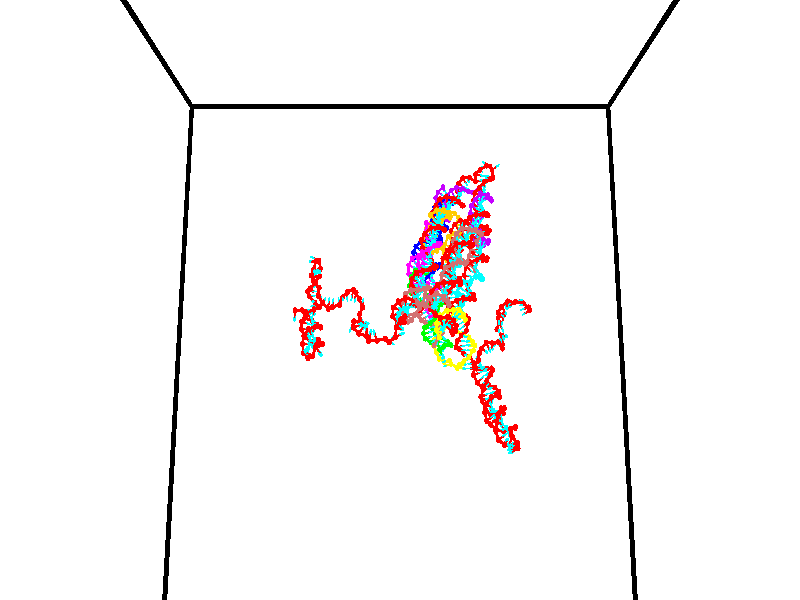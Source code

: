 // switches for output
#declare DRAW_BASES = 1; // possible values are 0, 1; only relevant for DNA ribbons
#declare DRAW_BASES_TYPE = 3; // possible values are 1, 2, 3; only relevant for DNA ribbons
#declare DRAW_FOG = 0; // set to 1 to enable fog

#include "colors.inc"

#include "transforms.inc"
background { rgb <1, 1, 1>}

#default {
   normal{
       ripples 0.25
       frequency 0.20
       turbulence 0.2
       lambda 5
   }
	finish {
		phong 0.1
		phong_size 40.
	}
}

// original window dimensions: 1024x640


// camera settings

camera {
	sky <0, 0.179814, -0.983701>
	up <0, 0.179814, -0.983701>
	right 1.6 * <1, 0, 0>
	location <35, 94.9851, 44.8844>
	look_at <35, 29.7336, 32.9568>
	direction <0, -65.2515, -11.9276>
	angle 67.0682
}


# declare cpy_camera_pos = <35, 94.9851, 44.8844>;
# if (DRAW_FOG = 1)
fog {
	fog_type 2
	up vnormalize(cpy_camera_pos)
	color rgbt<1,1,1,0.3>
	distance 1e-5
	fog_alt 3e-3
	fog_offset 56
}
# end


// LIGHTS

# declare lum = 6;
global_settings {
	ambient_light rgb lum * <0.05, 0.05, 0.05>
	max_trace_level 15
}# declare cpy_direct_light_amount = 0.25;
light_source
{	1000 * <-1, -1.16352, -0.803886>,
	rgb lum * cpy_direct_light_amount
	parallel
}

light_source
{	1000 * <1, 1.16352, 0.803886>,
	rgb lum * cpy_direct_light_amount
	parallel
}

// strand 0

// nucleotide -1

// particle -1
sphere {
	<24.395096, 34.780006, 34.764267> 0.250000
	pigment { color rgbt <1,0,0,0> }
	no_shadow
}
cylinder {
	<24.374743, 34.755909, 35.163021>,  <24.362530, 34.741451, 35.402275>, 0.100000
	pigment { color rgbt <1,0,0,0> }
	no_shadow
}
cylinder {
	<24.374743, 34.755909, 35.163021>,  <24.395096, 34.780006, 34.764267>, 0.100000
	pigment { color rgbt <1,0,0,0> }
	no_shadow
}

// particle -1
sphere {
	<24.374743, 34.755909, 35.163021> 0.100000
	pigment { color rgbt <1,0,0,0> }
	no_shadow
}
sphere {
	0, 1
	scale<0.080000,0.200000,0.300000>
	matrix <-0.660236, 0.750967, 0.011679,
		-0.749332, -0.657586, -0.077987,
		-0.050886, -0.060241, 0.996886,
		24.359476, 34.737835, 35.462086>
	pigment { color rgbt <0,1,1,0> }
	no_shadow
}
cylinder {
	<25.086765, 34.553707, 34.715054>,  <24.395096, 34.780006, 34.764267>, 0.130000
	pigment { color rgbt <1,0,0,0> }
	no_shadow
}

// nucleotide -1

// particle -1
sphere {
	<25.086765, 34.553707, 34.715054> 0.250000
	pigment { color rgbt <1,0,0,0> }
	no_shadow
}
cylinder {
	<25.485186, 34.518196, 34.714420>,  <25.724237, 34.496891, 34.714043>, 0.100000
	pigment { color rgbt <1,0,0,0> }
	no_shadow
}
cylinder {
	<25.485186, 34.518196, 34.714420>,  <25.086765, 34.553707, 34.715054>, 0.100000
	pigment { color rgbt <1,0,0,0> }
	no_shadow
}

// particle -1
sphere {
	<25.485186, 34.518196, 34.714420> 0.100000
	pigment { color rgbt <1,0,0,0> }
	no_shadow
}
sphere {
	0, 1
	scale<0.080000,0.200000,0.300000>
	matrix <0.025775, 0.272072, 0.961932,
		-0.084968, -0.958173, 0.273286,
		0.996050, -0.088777, -0.001579,
		25.784000, 34.491562, 34.713947>
	pigment { color rgbt <0,1,1,0> }
	no_shadow
}
cylinder {
	<25.341658, 34.224464, 35.330750>,  <25.086765, 34.553707, 34.715054>, 0.130000
	pigment { color rgbt <1,0,0,0> }
	no_shadow
}

// nucleotide -1

// particle -1
sphere {
	<25.341658, 34.224464, 35.330750> 0.250000
	pigment { color rgbt <1,0,0,0> }
	no_shadow
}
cylinder {
	<25.626719, 34.450138, 35.163982>,  <25.797754, 34.585541, 35.063923>, 0.100000
	pigment { color rgbt <1,0,0,0> }
	no_shadow
}
cylinder {
	<25.626719, 34.450138, 35.163982>,  <25.341658, 34.224464, 35.330750>, 0.100000
	pigment { color rgbt <1,0,0,0> }
	no_shadow
}

// particle -1
sphere {
	<25.626719, 34.450138, 35.163982> 0.100000
	pigment { color rgbt <1,0,0,0> }
	no_shadow
}
sphere {
	0, 1
	scale<0.080000,0.200000,0.300000>
	matrix <0.255794, 0.344412, 0.903299,
		0.653220, -0.750384, 0.101130,
		0.712652, 0.564185, -0.416921,
		25.840513, 34.619392, 35.038906>
	pigment { color rgbt <0,1,1,0> }
	no_shadow
}
cylinder {
	<26.025003, 34.033222, 35.534069>,  <25.341658, 34.224464, 35.330750>, 0.130000
	pigment { color rgbt <1,0,0,0> }
	no_shadow
}

// nucleotide -1

// particle -1
sphere {
	<26.025003, 34.033222, 35.534069> 0.250000
	pigment { color rgbt <1,0,0,0> }
	no_shadow
}
cylinder {
	<26.047939, 34.418175, 35.427834>,  <26.061701, 34.649147, 35.364090>, 0.100000
	pigment { color rgbt <1,0,0,0> }
	no_shadow
}
cylinder {
	<26.047939, 34.418175, 35.427834>,  <26.025003, 34.033222, 35.534069>, 0.100000
	pigment { color rgbt <1,0,0,0> }
	no_shadow
}

// particle -1
sphere {
	<26.047939, 34.418175, 35.427834> 0.100000
	pigment { color rgbt <1,0,0,0> }
	no_shadow
}
sphere {
	0, 1
	scale<0.080000,0.200000,0.300000>
	matrix <0.363459, 0.227652, 0.903368,
		0.929844, -0.148333, -0.336731,
		0.057342, 0.962379, -0.265593,
		26.065142, 34.706890, 35.348156>
	pigment { color rgbt <0,1,1,0> }
	no_shadow
}
cylinder {
	<26.572723, 34.189976, 35.914749>,  <26.025003, 34.033222, 35.534069>, 0.130000
	pigment { color rgbt <1,0,0,0> }
	no_shadow
}

// nucleotide -1

// particle -1
sphere {
	<26.572723, 34.189976, 35.914749> 0.250000
	pigment { color rgbt <1,0,0,0> }
	no_shadow
}
cylinder {
	<26.398155, 34.535118, 35.812759>,  <26.293415, 34.742203, 35.751568>, 0.100000
	pigment { color rgbt <1,0,0,0> }
	no_shadow
}
cylinder {
	<26.398155, 34.535118, 35.812759>,  <26.572723, 34.189976, 35.914749>, 0.100000
	pigment { color rgbt <1,0,0,0> }
	no_shadow
}

// particle -1
sphere {
	<26.398155, 34.535118, 35.812759> 0.100000
	pigment { color rgbt <1,0,0,0> }
	no_shadow
}
sphere {
	0, 1
	scale<0.080000,0.200000,0.300000>
	matrix <0.361792, 0.427755, 0.828331,
		0.823798, 0.269254, -0.498857,
		-0.436420, 0.862860, -0.254970,
		26.267229, 34.793976, 35.736267>
	pigment { color rgbt <0,1,1,0> }
	no_shadow
}
cylinder {
	<26.968079, 34.682339, 36.125729>,  <26.572723, 34.189976, 35.914749>, 0.130000
	pigment { color rgbt <1,0,0,0> }
	no_shadow
}

// nucleotide -1

// particle -1
sphere {
	<26.968079, 34.682339, 36.125729> 0.250000
	pigment { color rgbt <1,0,0,0> }
	no_shadow
}
cylinder {
	<26.626652, 34.886204, 36.082527>,  <26.421797, 35.008522, 36.056606>, 0.100000
	pigment { color rgbt <1,0,0,0> }
	no_shadow
}
cylinder {
	<26.626652, 34.886204, 36.082527>,  <26.968079, 34.682339, 36.125729>, 0.100000
	pigment { color rgbt <1,0,0,0> }
	no_shadow
}

// particle -1
sphere {
	<26.626652, 34.886204, 36.082527> 0.100000
	pigment { color rgbt <1,0,0,0> }
	no_shadow
}
sphere {
	0, 1
	scale<0.080000,0.200000,0.300000>
	matrix <0.239380, 0.567804, 0.787588,
		0.462734, 0.646404, -0.606663,
		-0.853566, 0.509667, -0.108006,
		26.370583, 35.039104, 36.050125>
	pigment { color rgbt <0,1,1,0> }
	no_shadow
}
cylinder {
	<27.088469, 35.432220, 36.328854>,  <26.968079, 34.682339, 36.125729>, 0.130000
	pigment { color rgbt <1,0,0,0> }
	no_shadow
}

// nucleotide -1

// particle -1
sphere {
	<27.088469, 35.432220, 36.328854> 0.250000
	pigment { color rgbt <1,0,0,0> }
	no_shadow
}
cylinder {
	<26.694466, 35.365509, 36.346493>,  <26.458063, 35.325481, 36.357075>, 0.100000
	pigment { color rgbt <1,0,0,0> }
	no_shadow
}
cylinder {
	<26.694466, 35.365509, 36.346493>,  <27.088469, 35.432220, 36.328854>, 0.100000
	pigment { color rgbt <1,0,0,0> }
	no_shadow
}

// particle -1
sphere {
	<26.694466, 35.365509, 36.346493> 0.100000
	pigment { color rgbt <1,0,0,0> }
	no_shadow
}
sphere {
	0, 1
	scale<0.080000,0.200000,0.300000>
	matrix <-0.040963, 0.474427, 0.879341,
		-0.167579, 0.864351, -0.474146,
		-0.985007, -0.166781, 0.044098,
		26.398964, 35.315475, 36.359722>
	pigment { color rgbt <0,1,1,0> }
	no_shadow
}
cylinder {
	<26.690548, 36.071693, 36.334808>,  <27.088469, 35.432220, 36.328854>, 0.130000
	pigment { color rgbt <1,0,0,0> }
	no_shadow
}

// nucleotide -1

// particle -1
sphere {
	<26.690548, 36.071693, 36.334808> 0.250000
	pigment { color rgbt <1,0,0,0> }
	no_shadow
}
cylinder {
	<26.477135, 35.787964, 36.519073>,  <26.349087, 35.617725, 36.629631>, 0.100000
	pigment { color rgbt <1,0,0,0> }
	no_shadow
}
cylinder {
	<26.477135, 35.787964, 36.519073>,  <26.690548, 36.071693, 36.334808>, 0.100000
	pigment { color rgbt <1,0,0,0> }
	no_shadow
}

// particle -1
sphere {
	<26.477135, 35.787964, 36.519073> 0.100000
	pigment { color rgbt <1,0,0,0> }
	no_shadow
}
sphere {
	0, 1
	scale<0.080000,0.200000,0.300000>
	matrix <-0.056639, 0.573398, 0.817317,
		-0.843880, 0.409975, -0.346102,
		-0.533533, -0.709321, 0.460659,
		26.317074, 35.575169, 36.657272>
	pigment { color rgbt <0,1,1,0> }
	no_shadow
}
cylinder {
	<25.993847, 36.230820, 36.561882>,  <26.690548, 36.071693, 36.334808>, 0.130000
	pigment { color rgbt <1,0,0,0> }
	no_shadow
}

// nucleotide -1

// particle -1
sphere {
	<25.993847, 36.230820, 36.561882> 0.250000
	pigment { color rgbt <1,0,0,0> }
	no_shadow
}
cylinder {
	<26.154520, 35.954945, 36.802872>,  <26.250925, 35.789417, 36.947464>, 0.100000
	pigment { color rgbt <1,0,0,0> }
	no_shadow
}
cylinder {
	<26.154520, 35.954945, 36.802872>,  <25.993847, 36.230820, 36.561882>, 0.100000
	pigment { color rgbt <1,0,0,0> }
	no_shadow
}

// particle -1
sphere {
	<26.154520, 35.954945, 36.802872> 0.100000
	pigment { color rgbt <1,0,0,0> }
	no_shadow
}
sphere {
	0, 1
	scale<0.080000,0.200000,0.300000>
	matrix <-0.183148, 0.584092, 0.790754,
		-0.897277, -0.427976, 0.108306,
		0.401685, -0.689690, 0.602476,
		26.275026, 35.748039, 36.983616>
	pigment { color rgbt <0,1,1,0> }
	no_shadow
}
cylinder {
	<25.567432, 36.156654, 37.119129>,  <25.993847, 36.230820, 36.561882>, 0.130000
	pigment { color rgbt <1,0,0,0> }
	no_shadow
}

// nucleotide -1

// particle -1
sphere {
	<25.567432, 36.156654, 37.119129> 0.250000
	pigment { color rgbt <1,0,0,0> }
	no_shadow
}
cylinder {
	<25.893036, 36.000153, 37.290852>,  <26.088398, 35.906250, 37.393887>, 0.100000
	pigment { color rgbt <1,0,0,0> }
	no_shadow
}
cylinder {
	<25.893036, 36.000153, 37.290852>,  <25.567432, 36.156654, 37.119129>, 0.100000
	pigment { color rgbt <1,0,0,0> }
	no_shadow
}

// particle -1
sphere {
	<25.893036, 36.000153, 37.290852> 0.100000
	pigment { color rgbt <1,0,0,0> }
	no_shadow
}
sphere {
	0, 1
	scale<0.080000,0.200000,0.300000>
	matrix <-0.172378, 0.543086, 0.821793,
		-0.554684, -0.742950, 0.374634,
		0.814010, -0.391257, 0.429309,
		26.137239, 35.882774, 37.419643>
	pigment { color rgbt <0,1,1,0> }
	no_shadow
}
cylinder {
	<25.407700, 35.903389, 37.735695>,  <25.567432, 36.156654, 37.119129>, 0.130000
	pigment { color rgbt <1,0,0,0> }
	no_shadow
}

// nucleotide -1

// particle -1
sphere {
	<25.407700, 35.903389, 37.735695> 0.250000
	pigment { color rgbt <1,0,0,0> }
	no_shadow
}
cylinder {
	<25.800602, 35.971657, 37.766788>,  <26.036343, 36.012619, 37.785446>, 0.100000
	pigment { color rgbt <1,0,0,0> }
	no_shadow
}
cylinder {
	<25.800602, 35.971657, 37.766788>,  <25.407700, 35.903389, 37.735695>, 0.100000
	pigment { color rgbt <1,0,0,0> }
	no_shadow
}

// particle -1
sphere {
	<25.800602, 35.971657, 37.766788> 0.100000
	pigment { color rgbt <1,0,0,0> }
	no_shadow
}
sphere {
	0, 1
	scale<0.080000,0.200000,0.300000>
	matrix <-0.167152, 0.608761, 0.775545,
		0.085041, -0.774778, 0.626488,
		0.982257, 0.170672, 0.077736,
		26.095280, 36.022858, 37.790108>
	pigment { color rgbt <0,1,1,0> }
	no_shadow
}
cylinder {
	<25.537836, 35.876431, 38.485725>,  <25.407700, 35.903389, 37.735695>, 0.130000
	pigment { color rgbt <1,0,0,0> }
	no_shadow
}

// nucleotide -1

// particle -1
sphere {
	<25.537836, 35.876431, 38.485725> 0.250000
	pigment { color rgbt <1,0,0,0> }
	no_shadow
}
cylinder {
	<25.809217, 36.084835, 38.278557>,  <25.972046, 36.209877, 38.154255>, 0.100000
	pigment { color rgbt <1,0,0,0> }
	no_shadow
}
cylinder {
	<25.809217, 36.084835, 38.278557>,  <25.537836, 35.876431, 38.485725>, 0.100000
	pigment { color rgbt <1,0,0,0> }
	no_shadow
}

// particle -1
sphere {
	<25.809217, 36.084835, 38.278557> 0.100000
	pigment { color rgbt <1,0,0,0> }
	no_shadow
}
sphere {
	0, 1
	scale<0.080000,0.200000,0.300000>
	matrix <-0.182462, 0.802418, 0.568184,
		0.711620, -0.290987, 0.639471,
		0.678457, 0.521010, -0.517923,
		26.012754, 36.241138, 38.123180>
	pigment { color rgbt <0,1,1,0> }
	no_shadow
}
cylinder {
	<26.035381, 36.242386, 38.967381>,  <25.537836, 35.876431, 38.485725>, 0.130000
	pigment { color rgbt <1,0,0,0> }
	no_shadow
}

// nucleotide -1

// particle -1
sphere {
	<26.035381, 36.242386, 38.967381> 0.250000
	pigment { color rgbt <1,0,0,0> }
	no_shadow
}
cylinder {
	<26.012907, 36.441944, 38.621445>,  <25.999422, 36.561680, 38.413883>, 0.100000
	pigment { color rgbt <1,0,0,0> }
	no_shadow
}
cylinder {
	<26.012907, 36.441944, 38.621445>,  <26.035381, 36.242386, 38.967381>, 0.100000
	pigment { color rgbt <1,0,0,0> }
	no_shadow
}

// particle -1
sphere {
	<26.012907, 36.441944, 38.621445> 0.100000
	pigment { color rgbt <1,0,0,0> }
	no_shadow
}
sphere {
	0, 1
	scale<0.080000,0.200000,0.300000>
	matrix <-0.052064, 0.863563, 0.501546,
		0.997062, 0.073208, -0.022547,
		-0.056188, 0.498898, -0.864837,
		25.996050, 36.591614, 38.361992>
	pigment { color rgbt <0,1,1,0> }
	no_shadow
}
cylinder {
	<26.569792, 36.883926, 38.867004>,  <26.035381, 36.242386, 38.967381>, 0.130000
	pigment { color rgbt <1,0,0,0> }
	no_shadow
}

// nucleotide -1

// particle -1
sphere {
	<26.569792, 36.883926, 38.867004> 0.250000
	pigment { color rgbt <1,0,0,0> }
	no_shadow
}
cylinder {
	<26.222925, 36.933750, 38.674129>,  <26.014805, 36.963646, 38.558403>, 0.100000
	pigment { color rgbt <1,0,0,0> }
	no_shadow
}
cylinder {
	<26.222925, 36.933750, 38.674129>,  <26.569792, 36.883926, 38.867004>, 0.100000
	pigment { color rgbt <1,0,0,0> }
	no_shadow
}

// particle -1
sphere {
	<26.222925, 36.933750, 38.674129> 0.100000
	pigment { color rgbt <1,0,0,0> }
	no_shadow
}
sphere {
	0, 1
	scale<0.080000,0.200000,0.300000>
	matrix <-0.146895, 0.861164, 0.486640,
		0.475859, 0.492829, -0.728476,
		-0.867168, 0.124562, -0.482187,
		25.962774, 36.971119, 38.529472>
	pigment { color rgbt <0,1,1,0> }
	no_shadow
}
cylinder {
	<26.879337, 37.129803, 38.148411>,  <26.569792, 36.883926, 38.867004>, 0.130000
	pigment { color rgbt <1,0,0,0> }
	no_shadow
}

// nucleotide -1

// particle -1
sphere {
	<26.879337, 37.129803, 38.148411> 0.250000
	pigment { color rgbt <1,0,0,0> }
	no_shadow
}
cylinder {
	<27.115599, 36.966259, 38.426682>,  <27.257355, 36.868134, 38.593643>, 0.100000
	pigment { color rgbt <1,0,0,0> }
	no_shadow
}
cylinder {
	<27.115599, 36.966259, 38.426682>,  <26.879337, 37.129803, 38.148411>, 0.100000
	pigment { color rgbt <1,0,0,0> }
	no_shadow
}

// particle -1
sphere {
	<27.115599, 36.966259, 38.426682> 0.100000
	pigment { color rgbt <1,0,0,0> }
	no_shadow
}
sphere {
	0, 1
	scale<0.080000,0.200000,0.300000>
	matrix <0.557057, 0.830338, 0.015045,
		-0.583795, 0.378643, 0.718202,
		0.590653, -0.408862, 0.695673,
		27.292795, 36.843601, 38.635384>
	pigment { color rgbt <0,1,1,0> }
	no_shadow
}
cylinder {
	<27.049109, 36.717583, 37.510735>,  <26.879337, 37.129803, 38.148411>, 0.130000
	pigment { color rgbt <1,0,0,0> }
	no_shadow
}

// nucleotide -1

// particle -1
sphere {
	<27.049109, 36.717583, 37.510735> 0.250000
	pigment { color rgbt <1,0,0,0> }
	no_shadow
}
cylinder {
	<26.796160, 36.556580, 37.775486>,  <26.644390, 36.459976, 37.934338>, 0.100000
	pigment { color rgbt <1,0,0,0> }
	no_shadow
}
cylinder {
	<26.796160, 36.556580, 37.775486>,  <27.049109, 36.717583, 37.510735>, 0.100000
	pigment { color rgbt <1,0,0,0> }
	no_shadow
}

// particle -1
sphere {
	<26.796160, 36.556580, 37.775486> 0.100000
	pigment { color rgbt <1,0,0,0> }
	no_shadow
}
sphere {
	0, 1
	scale<0.080000,0.200000,0.300000>
	matrix <-0.049076, -0.831880, -0.552781,
		0.773107, -0.382047, 0.506306,
		-0.632374, -0.402511, 0.661882,
		26.606447, 36.435825, 37.974052>
	pigment { color rgbt <0,1,1,0> }
	no_shadow
}
cylinder {
	<27.380587, 36.189369, 37.767967>,  <27.049109, 36.717583, 37.510735>, 0.130000
	pigment { color rgbt <1,0,0,0> }
	no_shadow
}

// nucleotide -1

// particle -1
sphere {
	<27.380587, 36.189369, 37.767967> 0.250000
	pigment { color rgbt <1,0,0,0> }
	no_shadow
}
cylinder {
	<26.986176, 36.129963, 37.798161>,  <26.749529, 36.094318, 37.816277>, 0.100000
	pigment { color rgbt <1,0,0,0> }
	no_shadow
}
cylinder {
	<26.986176, 36.129963, 37.798161>,  <27.380587, 36.189369, 37.767967>, 0.100000
	pigment { color rgbt <1,0,0,0> }
	no_shadow
}

// particle -1
sphere {
	<26.986176, 36.129963, 37.798161> 0.100000
	pigment { color rgbt <1,0,0,0> }
	no_shadow
}
sphere {
	0, 1
	scale<0.080000,0.200000,0.300000>
	matrix <0.060221, -0.740203, -0.669681,
		0.155329, -0.655776, 0.738803,
		-0.986025, -0.148513, 0.075484,
		26.690369, 36.085407, 37.820805>
	pigment { color rgbt <0,1,1,0> }
	no_shadow
}
cylinder {
	<27.298607, 35.424858, 37.733685>,  <27.380587, 36.189369, 37.767967>, 0.130000
	pigment { color rgbt <1,0,0,0> }
	no_shadow
}

// nucleotide -1

// particle -1
sphere {
	<27.298607, 35.424858, 37.733685> 0.250000
	pigment { color rgbt <1,0,0,0> }
	no_shadow
}
cylinder {
	<26.941416, 35.571098, 37.628670>,  <26.727100, 35.658844, 37.565659>, 0.100000
	pigment { color rgbt <1,0,0,0> }
	no_shadow
}
cylinder {
	<26.941416, 35.571098, 37.628670>,  <27.298607, 35.424858, 37.733685>, 0.100000
	pigment { color rgbt <1,0,0,0> }
	no_shadow
}

// particle -1
sphere {
	<26.941416, 35.571098, 37.628670> 0.100000
	pigment { color rgbt <1,0,0,0> }
	no_shadow
}
sphere {
	0, 1
	scale<0.080000,0.200000,0.300000>
	matrix <-0.088575, -0.714619, -0.693884,
		-0.441300, -0.596368, 0.670521,
		-0.892977, 0.365602, -0.262538,
		26.673523, 35.680779, 37.549908>
	pigment { color rgbt <0,1,1,0> }
	no_shadow
}
cylinder {
	<26.846876, 34.875996, 37.728058>,  <27.298607, 35.424858, 37.733685>, 0.130000
	pigment { color rgbt <1,0,0,0> }
	no_shadow
}

// nucleotide -1

// particle -1
sphere {
	<26.846876, 34.875996, 37.728058> 0.250000
	pigment { color rgbt <1,0,0,0> }
	no_shadow
}
cylinder {
	<26.667156, 35.142651, 37.490158>,  <26.559324, 35.302643, 37.347420>, 0.100000
	pigment { color rgbt <1,0,0,0> }
	no_shadow
}
cylinder {
	<26.667156, 35.142651, 37.490158>,  <26.846876, 34.875996, 37.728058>, 0.100000
	pigment { color rgbt <1,0,0,0> }
	no_shadow
}

// particle -1
sphere {
	<26.667156, 35.142651, 37.490158> 0.100000
	pigment { color rgbt <1,0,0,0> }
	no_shadow
}
sphere {
	0, 1
	scale<0.080000,0.200000,0.300000>
	matrix <-0.135198, -0.708796, -0.692336,
		-0.883092, -0.230658, 0.408590,
		-0.449300, 0.666637, -0.594747,
		26.532366, 35.342640, 37.311733>
	pigment { color rgbt <0,1,1,0> }
	no_shadow
}
cylinder {
	<26.142254, 35.016079, 37.480698>,  <26.846876, 34.875996, 37.728058>, 0.130000
	pigment { color rgbt <1,0,0,0> }
	no_shadow
}

// nucleotide -1

// particle -1
sphere {
	<26.142254, 35.016079, 37.480698> 0.250000
	pigment { color rgbt <1,0,0,0> }
	no_shadow
}
cylinder {
	<26.048582, 35.347713, 37.277611>,  <25.992378, 35.546696, 37.155758>, 0.100000
	pigment { color rgbt <1,0,0,0> }
	no_shadow
}
cylinder {
	<26.048582, 35.347713, 37.277611>,  <26.142254, 35.016079, 37.480698>, 0.100000
	pigment { color rgbt <1,0,0,0> }
	no_shadow
}

// particle -1
sphere {
	<26.048582, 35.347713, 37.277611> 0.100000
	pigment { color rgbt <1,0,0,0> }
	no_shadow
}
sphere {
	0, 1
	scale<0.080000,0.200000,0.300000>
	matrix <-0.038891, -0.529808, -0.847225,
		-0.971415, -0.178657, 0.156314,
		-0.234179, 0.829087, -0.507716,
		25.978329, 35.596439, 37.125298>
	pigment { color rgbt <0,1,1,0> }
	no_shadow
}
cylinder {
	<25.449997, 34.948635, 37.040688>,  <26.142254, 35.016079, 37.480698>, 0.130000
	pigment { color rgbt <1,0,0,0> }
	no_shadow
}

// nucleotide -1

// particle -1
sphere {
	<25.449997, 34.948635, 37.040688> 0.250000
	pigment { color rgbt <1,0,0,0> }
	no_shadow
}
cylinder {
	<25.670149, 35.253391, 36.904095>,  <25.802240, 35.436245, 36.822140>, 0.100000
	pigment { color rgbt <1,0,0,0> }
	no_shadow
}
cylinder {
	<25.670149, 35.253391, 36.904095>,  <25.449997, 34.948635, 37.040688>, 0.100000
	pigment { color rgbt <1,0,0,0> }
	no_shadow
}

// particle -1
sphere {
	<25.670149, 35.253391, 36.904095> 0.100000
	pigment { color rgbt <1,0,0,0> }
	no_shadow
}
sphere {
	0, 1
	scale<0.080000,0.200000,0.300000>
	matrix <-0.067168, -0.367272, -0.927685,
		-0.832208, 0.533516, -0.150964,
		0.550380, 0.761887, -0.341482,
		25.835262, 35.481956, 36.801651>
	pigment { color rgbt <0,1,1,0> }
	no_shadow
}
cylinder {
	<25.122919, 35.142200, 36.423332>,  <25.449997, 34.948635, 37.040688>, 0.130000
	pigment { color rgbt <1,0,0,0> }
	no_shadow
}

// nucleotide -1

// particle -1
sphere {
	<25.122919, 35.142200, 36.423332> 0.250000
	pigment { color rgbt <1,0,0,0> }
	no_shadow
}
cylinder {
	<25.513447, 35.225651, 36.400417>,  <25.747763, 35.275719, 36.386669>, 0.100000
	pigment { color rgbt <1,0,0,0> }
	no_shadow
}
cylinder {
	<25.513447, 35.225651, 36.400417>,  <25.122919, 35.142200, 36.423332>, 0.100000
	pigment { color rgbt <1,0,0,0> }
	no_shadow
}

// particle -1
sphere {
	<25.513447, 35.225651, 36.400417> 0.100000
	pigment { color rgbt <1,0,0,0> }
	no_shadow
}
sphere {
	0, 1
	scale<0.080000,0.200000,0.300000>
	matrix <0.001759, -0.272438, -0.962172,
		-0.216337, 0.939284, -0.266353,
		0.976317, 0.208622, -0.057286,
		25.806341, 35.288239, 36.383232>
	pigment { color rgbt <0,1,1,0> }
	no_shadow
}
cylinder {
	<25.227406, 35.681156, 35.866867>,  <25.122919, 35.142200, 36.423332>, 0.130000
	pigment { color rgbt <1,0,0,0> }
	no_shadow
}

// nucleotide -1

// particle -1
sphere {
	<25.227406, 35.681156, 35.866867> 0.250000
	pigment { color rgbt <1,0,0,0> }
	no_shadow
}
cylinder {
	<25.564034, 35.474556, 35.930088>,  <25.766010, 35.350594, 35.968021>, 0.100000
	pigment { color rgbt <1,0,0,0> }
	no_shadow
}
cylinder {
	<25.564034, 35.474556, 35.930088>,  <25.227406, 35.681156, 35.866867>, 0.100000
	pigment { color rgbt <1,0,0,0> }
	no_shadow
}

// particle -1
sphere {
	<25.564034, 35.474556, 35.930088> 0.100000
	pigment { color rgbt <1,0,0,0> }
	no_shadow
}
sphere {
	0, 1
	scale<0.080000,0.200000,0.300000>
	matrix <0.108187, -0.125495, -0.986178,
		0.529200, 0.847038, -0.049734,
		0.841572, -0.516505, 0.158050,
		25.816505, 35.319603, 35.977505>
	pigment { color rgbt <0,1,1,0> }
	no_shadow
}
cylinder {
	<25.704651, 35.817749, 35.189430>,  <25.227406, 35.681156, 35.866867>, 0.130000
	pigment { color rgbt <1,0,0,0> }
	no_shadow
}

// nucleotide -1

// particle -1
sphere {
	<25.704651, 35.817749, 35.189430> 0.250000
	pigment { color rgbt <1,0,0,0> }
	no_shadow
}
cylinder {
	<25.932266, 35.541035, 35.367252>,  <26.068834, 35.375008, 35.473946>, 0.100000
	pigment { color rgbt <1,0,0,0> }
	no_shadow
}
cylinder {
	<25.932266, 35.541035, 35.367252>,  <25.704651, 35.817749, 35.189430>, 0.100000
	pigment { color rgbt <1,0,0,0> }
	no_shadow
}

// particle -1
sphere {
	<25.932266, 35.541035, 35.367252> 0.100000
	pigment { color rgbt <1,0,0,0> }
	no_shadow
}
sphere {
	0, 1
	scale<0.080000,0.200000,0.300000>
	matrix <0.286137, -0.340257, -0.895740,
		0.770923, 0.636913, 0.004327,
		0.569037, -0.691785, 0.444556,
		26.102978, 35.333500, 35.500618>
	pigment { color rgbt <0,1,1,0> }
	no_shadow
}
cylinder {
	<26.444563, 35.790703, 34.851753>,  <25.704651, 35.817749, 35.189430>, 0.130000
	pigment { color rgbt <1,0,0,0> }
	no_shadow
}

// nucleotide -1

// particle -1
sphere {
	<26.444563, 35.790703, 34.851753> 0.250000
	pigment { color rgbt <1,0,0,0> }
	no_shadow
}
cylinder {
	<26.376547, 35.430473, 35.011780>,  <26.335737, 35.214336, 35.107796>, 0.100000
	pigment { color rgbt <1,0,0,0> }
	no_shadow
}
cylinder {
	<26.376547, 35.430473, 35.011780>,  <26.444563, 35.790703, 34.851753>, 0.100000
	pigment { color rgbt <1,0,0,0> }
	no_shadow
}

// particle -1
sphere {
	<26.376547, 35.430473, 35.011780> 0.100000
	pigment { color rgbt <1,0,0,0> }
	no_shadow
}
sphere {
	0, 1
	scale<0.080000,0.200000,0.300000>
	matrix <-0.029882, -0.401084, -0.915554,
		0.984984, -0.167634, 0.041289,
		-0.170039, -0.900572, 0.400071,
		26.325535, 35.160301, 35.131802>
	pigment { color rgbt <0,1,1,0> }
	no_shadow
}
cylinder {
	<26.891550, 35.277290, 34.581425>,  <26.444563, 35.790703, 34.851753>, 0.130000
	pigment { color rgbt <1,0,0,0> }
	no_shadow
}

// nucleotide -1

// particle -1
sphere {
	<26.891550, 35.277290, 34.581425> 0.250000
	pigment { color rgbt <1,0,0,0> }
	no_shadow
}
cylinder {
	<26.569904, 35.081165, 34.715885>,  <26.376917, 34.963490, 34.796562>, 0.100000
	pigment { color rgbt <1,0,0,0> }
	no_shadow
}
cylinder {
	<26.569904, 35.081165, 34.715885>,  <26.891550, 35.277290, 34.581425>, 0.100000
	pigment { color rgbt <1,0,0,0> }
	no_shadow
}

// particle -1
sphere {
	<26.569904, 35.081165, 34.715885> 0.100000
	pigment { color rgbt <1,0,0,0> }
	no_shadow
}
sphere {
	0, 1
	scale<0.080000,0.200000,0.300000>
	matrix <-0.171654, -0.349864, -0.920940,
		0.569150, -0.798244, 0.197167,
		-0.804116, -0.490309, 0.336147,
		26.328669, 34.934074, 34.816730>
	pigment { color rgbt <0,1,1,0> }
	no_shadow
}
cylinder {
	<26.838867, 34.462166, 34.413994>,  <26.891550, 35.277290, 34.581425>, 0.130000
	pigment { color rgbt <1,0,0,0> }
	no_shadow
}

// nucleotide -1

// particle -1
sphere {
	<26.838867, 34.462166, 34.413994> 0.250000
	pigment { color rgbt <1,0,0,0> }
	no_shadow
}
cylinder {
	<26.482367, 34.643547, 34.416714>,  <26.268465, 34.752377, 34.418346>, 0.100000
	pigment { color rgbt <1,0,0,0> }
	no_shadow
}
cylinder {
	<26.482367, 34.643547, 34.416714>,  <26.838867, 34.462166, 34.413994>, 0.100000
	pigment { color rgbt <1,0,0,0> }
	no_shadow
}

// particle -1
sphere {
	<26.482367, 34.643547, 34.416714> 0.100000
	pigment { color rgbt <1,0,0,0> }
	no_shadow
}
sphere {
	0, 1
	scale<0.080000,0.200000,0.300000>
	matrix <-0.079190, -0.140855, -0.986858,
		-0.446539, -0.880078, 0.161447,
		-0.891253, 0.453456, 0.006796,
		26.214991, 34.779583, 34.418751>
	pigment { color rgbt <0,1,1,0> }
	no_shadow
}
cylinder {
	<26.287922, 34.060829, 33.994076>,  <26.838867, 34.462166, 34.413994>, 0.130000
	pigment { color rgbt <1,0,0,0> }
	no_shadow
}

// nucleotide -1

// particle -1
sphere {
	<26.287922, 34.060829, 33.994076> 0.250000
	pigment { color rgbt <1,0,0,0> }
	no_shadow
}
cylinder {
	<26.239052, 34.457802, 33.998947>,  <26.209730, 34.695988, 34.001869>, 0.100000
	pigment { color rgbt <1,0,0,0> }
	no_shadow
}
cylinder {
	<26.239052, 34.457802, 33.998947>,  <26.287922, 34.060829, 33.994076>, 0.100000
	pigment { color rgbt <1,0,0,0> }
	no_shadow
}

// particle -1
sphere {
	<26.239052, 34.457802, 33.998947> 0.100000
	pigment { color rgbt <1,0,0,0> }
	no_shadow
}
sphere {
	0, 1
	scale<0.080000,0.200000,0.300000>
	matrix <-0.148940, -0.006200, -0.988827,
		-0.981270, -0.122625, 0.148571,
		-0.122175, 0.992434, 0.012180,
		26.202398, 34.755531, 34.002602>
	pigment { color rgbt <0,1,1,0> }
	no_shadow
}
cylinder {
	<25.706289, 34.347321, 33.449181>,  <26.287922, 34.060829, 33.994076>, 0.130000
	pigment { color rgbt <1,0,0,0> }
	no_shadow
}

// nucleotide -1

// particle -1
sphere {
	<25.706289, 34.347321, 33.449181> 0.250000
	pigment { color rgbt <1,0,0,0> }
	no_shadow
}
cylinder {
	<26.007616, 34.607887, 33.485329>,  <26.188412, 34.764229, 33.507019>, 0.100000
	pigment { color rgbt <1,0,0,0> }
	no_shadow
}
cylinder {
	<26.007616, 34.607887, 33.485329>,  <25.706289, 34.347321, 33.449181>, 0.100000
	pigment { color rgbt <1,0,0,0> }
	no_shadow
}

// particle -1
sphere {
	<26.007616, 34.607887, 33.485329> 0.100000
	pigment { color rgbt <1,0,0,0> }
	no_shadow
}
sphere {
	0, 1
	scale<0.080000,0.200000,0.300000>
	matrix <0.074981, 0.051445, -0.995857,
		-0.653370, 0.756971, -0.010090,
		0.753316, 0.651420, 0.090371,
		26.233610, 34.803314, 33.512440>
	pigment { color rgbt <0,1,1,0> }
	no_shadow
}
cylinder {
	<25.653339, 35.006042, 33.163555>,  <25.706289, 34.347321, 33.449181>, 0.130000
	pigment { color rgbt <1,0,0,0> }
	no_shadow
}

// nucleotide -1

// particle -1
sphere {
	<25.653339, 35.006042, 33.163555> 0.250000
	pigment { color rgbt <1,0,0,0> }
	no_shadow
}
cylinder {
	<26.041622, 34.910137, 33.157299>,  <26.274591, 34.852596, 33.153545>, 0.100000
	pigment { color rgbt <1,0,0,0> }
	no_shadow
}
cylinder {
	<26.041622, 34.910137, 33.157299>,  <25.653339, 35.006042, 33.163555>, 0.100000
	pigment { color rgbt <1,0,0,0> }
	no_shadow
}

// particle -1
sphere {
	<26.041622, 34.910137, 33.157299> 0.100000
	pigment { color rgbt <1,0,0,0> }
	no_shadow
}
sphere {
	0, 1
	scale<0.080000,0.200000,0.300000>
	matrix <0.016655, 0.132088, -0.991098,
		0.239692, 0.961804, 0.132212,
		0.970706, -0.239761, -0.015641,
		26.332834, 34.838207, 33.152607>
	pigment { color rgbt <0,1,1,0> }
	no_shadow
}
cylinder {
	<25.988167, 35.539959, 33.036697>,  <25.653339, 35.006042, 33.163555>, 0.130000
	pigment { color rgbt <1,0,0,0> }
	no_shadow
}

// nucleotide -1

// particle -1
sphere {
	<25.988167, 35.539959, 33.036697> 0.250000
	pigment { color rgbt <1,0,0,0> }
	no_shadow
}
cylinder {
	<26.140108, 35.202358, 32.885242>,  <26.231274, 34.999798, 32.794369>, 0.100000
	pigment { color rgbt <1,0,0,0> }
	no_shadow
}
cylinder {
	<26.140108, 35.202358, 32.885242>,  <25.988167, 35.539959, 33.036697>, 0.100000
	pigment { color rgbt <1,0,0,0> }
	no_shadow
}

// particle -1
sphere {
	<26.140108, 35.202358, 32.885242> 0.100000
	pigment { color rgbt <1,0,0,0> }
	no_shadow
}
sphere {
	0, 1
	scale<0.080000,0.200000,0.300000>
	matrix <-0.081185, 0.377326, -0.922515,
		0.921477, 0.381162, 0.074809,
		0.379855, -0.844003, -0.378641,
		26.254065, 34.949158, 32.771648>
	pigment { color rgbt <0,1,1,0> }
	no_shadow
}
cylinder {
	<26.522928, 35.779713, 32.564163>,  <25.988167, 35.539959, 33.036697>, 0.130000
	pigment { color rgbt <1,0,0,0> }
	no_shadow
}

// nucleotide -1

// particle -1
sphere {
	<26.522928, 35.779713, 32.564163> 0.250000
	pigment { color rgbt <1,0,0,0> }
	no_shadow
}
cylinder {
	<26.393538, 35.423698, 32.435669>,  <26.315903, 35.210091, 32.358574>, 0.100000
	pigment { color rgbt <1,0,0,0> }
	no_shadow
}
cylinder {
	<26.393538, 35.423698, 32.435669>,  <26.522928, 35.779713, 32.564163>, 0.100000
	pigment { color rgbt <1,0,0,0> }
	no_shadow
}

// particle -1
sphere {
	<26.393538, 35.423698, 32.435669> 0.100000
	pigment { color rgbt <1,0,0,0> }
	no_shadow
}
sphere {
	0, 1
	scale<0.080000,0.200000,0.300000>
	matrix <-0.284985, 0.415363, -0.863862,
		0.902300, -0.187893, -0.388009,
		-0.323478, -0.890039, -0.321235,
		26.296494, 35.156685, 32.339298>
	pigment { color rgbt <0,1,1,0> }
	no_shadow
}
cylinder {
	<26.923859, 35.581619, 31.986423>,  <26.522928, 35.779713, 32.564163>, 0.130000
	pigment { color rgbt <1,0,0,0> }
	no_shadow
}

// nucleotide -1

// particle -1
sphere {
	<26.923859, 35.581619, 31.986423> 0.250000
	pigment { color rgbt <1,0,0,0> }
	no_shadow
}
cylinder {
	<26.545979, 35.450577, 31.980606>,  <26.319250, 35.371952, 31.977116>, 0.100000
	pigment { color rgbt <1,0,0,0> }
	no_shadow
}
cylinder {
	<26.545979, 35.450577, 31.980606>,  <26.923859, 35.581619, 31.986423>, 0.100000
	pigment { color rgbt <1,0,0,0> }
	no_shadow
}

// particle -1
sphere {
	<26.545979, 35.450577, 31.980606> 0.100000
	pigment { color rgbt <1,0,0,0> }
	no_shadow
}
sphere {
	0, 1
	scale<0.080000,0.200000,0.300000>
	matrix <-0.168177, 0.522088, -0.836146,
		0.281521, -0.787463, -0.548314,
		-0.944702, -0.327606, -0.014545,
		26.262568, 35.352295, 31.976242>
	pigment { color rgbt <0,1,1,0> }
	no_shadow
}
cylinder {
	<26.956087, 35.354908, 31.275045>,  <26.923859, 35.581619, 31.986423>, 0.130000
	pigment { color rgbt <1,0,0,0> }
	no_shadow
}

// nucleotide -1

// particle -1
sphere {
	<26.956087, 35.354908, 31.275045> 0.250000
	pigment { color rgbt <1,0,0,0> }
	no_shadow
}
cylinder {
	<26.616585, 35.492847, 31.435390>,  <26.412884, 35.575611, 31.531597>, 0.100000
	pigment { color rgbt <1,0,0,0> }
	no_shadow
}
cylinder {
	<26.616585, 35.492847, 31.435390>,  <26.956087, 35.354908, 31.275045>, 0.100000
	pigment { color rgbt <1,0,0,0> }
	no_shadow
}

// particle -1
sphere {
	<26.616585, 35.492847, 31.435390> 0.100000
	pigment { color rgbt <1,0,0,0> }
	no_shadow
}
sphere {
	0, 1
	scale<0.080000,0.200000,0.300000>
	matrix <-0.096061, 0.644919, -0.758190,
		-0.519985, -0.682026, -0.514253,
		-0.848757, 0.344848, 0.400864,
		26.361958, 35.596302, 31.555649>
	pigment { color rgbt <0,1,1,0> }
	no_shadow
}
cylinder {
	<26.859550, 35.905449, 30.754238>,  <26.956087, 35.354908, 31.275045>, 0.130000
	pigment { color rgbt <1,0,0,0> }
	no_shadow
}

// nucleotide -1

// particle -1
sphere {
	<26.859550, 35.905449, 30.754238> 0.250000
	pigment { color rgbt <1,0,0,0> }
	no_shadow
}
cylinder {
	<26.498678, 36.009216, 30.616385>,  <26.282154, 36.071476, 30.533672>, 0.100000
	pigment { color rgbt <1,0,0,0> }
	no_shadow
}
cylinder {
	<26.498678, 36.009216, 30.616385>,  <26.859550, 35.905449, 30.754238>, 0.100000
	pigment { color rgbt <1,0,0,0> }
	no_shadow
}

// particle -1
sphere {
	<26.498678, 36.009216, 30.616385> 0.100000
	pigment { color rgbt <1,0,0,0> }
	no_shadow
}
sphere {
	0, 1
	scale<0.080000,0.200000,0.300000>
	matrix <-0.310122, 0.165245, 0.936226,
		0.299818, 0.951524, -0.068631,
		-0.902183, 0.259414, -0.344632,
		26.228024, 36.087040, 30.512995>
	pigment { color rgbt <0,1,1,0> }
	no_shadow
}
cylinder {
	<26.655264, 36.619053, 30.960953>,  <26.859550, 35.905449, 30.754238>, 0.130000
	pigment { color rgbt <1,0,0,0> }
	no_shadow
}

// nucleotide -1

// particle -1
sphere {
	<26.655264, 36.619053, 30.960953> 0.250000
	pigment { color rgbt <1,0,0,0> }
	no_shadow
}
cylinder {
	<26.334301, 36.383785, 30.920567>,  <26.141724, 36.242622, 30.896336>, 0.100000
	pigment { color rgbt <1,0,0,0> }
	no_shadow
}
cylinder {
	<26.334301, 36.383785, 30.920567>,  <26.655264, 36.619053, 30.960953>, 0.100000
	pigment { color rgbt <1,0,0,0> }
	no_shadow
}

// particle -1
sphere {
	<26.334301, 36.383785, 30.920567> 0.100000
	pigment { color rgbt <1,0,0,0> }
	no_shadow
}
sphere {
	0, 1
	scale<0.080000,0.200000,0.300000>
	matrix <-0.355888, 0.335813, 0.872109,
		-0.479046, 0.735719, -0.478782,
		-0.802408, -0.588173, -0.100964,
		26.093578, 36.207333, 30.890278>
	pigment { color rgbt <0,1,1,0> }
	no_shadow
}
cylinder {
	<26.464548, 36.669579, 31.637707>,  <26.655264, 36.619053, 30.960953>, 0.130000
	pigment { color rgbt <1,0,0,0> }
	no_shadow
}

// nucleotide -1

// particle -1
sphere {
	<26.464548, 36.669579, 31.637707> 0.250000
	pigment { color rgbt <1,0,0,0> }
	no_shadow
}
cylinder {
	<26.773943, 36.856544, 31.808931>,  <26.959579, 36.968723, 31.911665>, 0.100000
	pigment { color rgbt <1,0,0,0> }
	no_shadow
}
cylinder {
	<26.773943, 36.856544, 31.808931>,  <26.464548, 36.669579, 31.637707>, 0.100000
	pigment { color rgbt <1,0,0,0> }
	no_shadow
}

// particle -1
sphere {
	<26.773943, 36.856544, 31.808931> 0.100000
	pigment { color rgbt <1,0,0,0> }
	no_shadow
}
sphere {
	0, 1
	scale<0.080000,0.200000,0.300000>
	matrix <-0.499983, 0.865058, -0.041143,
		-0.389527, -0.182199, 0.902813,
		0.773490, 0.467417, 0.428060,
		27.005989, 36.996769, 31.937349>
	pigment { color rgbt <0,1,1,0> }
	no_shadow
}
cylinder {
	<26.277306, 37.082672, 32.265343>,  <26.464548, 36.669579, 31.637707>, 0.130000
	pigment { color rgbt <1,0,0,0> }
	no_shadow
}

// nucleotide -1

// particle -1
sphere {
	<26.277306, 37.082672, 32.265343> 0.250000
	pigment { color rgbt <1,0,0,0> }
	no_shadow
}
cylinder {
	<26.607414, 37.266724, 32.134373>,  <26.805481, 37.377155, 32.055790>, 0.100000
	pigment { color rgbt <1,0,0,0> }
	no_shadow
}
cylinder {
	<26.607414, 37.266724, 32.134373>,  <26.277306, 37.082672, 32.265343>, 0.100000
	pigment { color rgbt <1,0,0,0> }
	no_shadow
}

// particle -1
sphere {
	<26.607414, 37.266724, 32.134373> 0.100000
	pigment { color rgbt <1,0,0,0> }
	no_shadow
}
sphere {
	0, 1
	scale<0.080000,0.200000,0.300000>
	matrix <-0.456703, 0.884817, 0.092310,
		0.332183, 0.073353, 0.940358,
		0.825274, 0.460128, -0.327422,
		26.854996, 37.404762, 32.036144>
	pigment { color rgbt <0,1,1,0> }
	no_shadow
}
cylinder {
	<26.559610, 37.458870, 32.800243>,  <26.277306, 37.082672, 32.265343>, 0.130000
	pigment { color rgbt <1,0,0,0> }
	no_shadow
}

// nucleotide -1

// particle -1
sphere {
	<26.559610, 37.458870, 32.800243> 0.250000
	pigment { color rgbt <1,0,0,0> }
	no_shadow
}
cylinder {
	<26.622408, 37.578976, 32.423904>,  <26.660086, 37.651039, 32.198101>, 0.100000
	pigment { color rgbt <1,0,0,0> }
	no_shadow
}
cylinder {
	<26.622408, 37.578976, 32.423904>,  <26.559610, 37.458870, 32.800243>, 0.100000
	pigment { color rgbt <1,0,0,0> }
	no_shadow
}

// particle -1
sphere {
	<26.622408, 37.578976, 32.423904> 0.100000
	pigment { color rgbt <1,0,0,0> }
	no_shadow
}
sphere {
	0, 1
	scale<0.080000,0.200000,0.300000>
	matrix <-0.570122, 0.805445, 0.161921,
		0.806421, 0.510978, 0.297633,
		0.156989, 0.300264, -0.940848,
		26.669506, 37.669056, 32.141651>
	pigment { color rgbt <0,1,1,0> }
	no_shadow
}
cylinder {
	<27.119965, 37.371208, 33.350800>,  <26.559610, 37.458870, 32.800243>, 0.130000
	pigment { color rgbt <1,0,0,0> }
	no_shadow
}

// nucleotide -1

// particle -1
sphere {
	<27.119965, 37.371208, 33.350800> 0.250000
	pigment { color rgbt <1,0,0,0> }
	no_shadow
}
cylinder {
	<26.985453, 37.124489, 33.635468>,  <26.904745, 36.976456, 33.806267>, 0.100000
	pigment { color rgbt <1,0,0,0> }
	no_shadow
}
cylinder {
	<26.985453, 37.124489, 33.635468>,  <27.119965, 37.371208, 33.350800>, 0.100000
	pigment { color rgbt <1,0,0,0> }
	no_shadow
}

// particle -1
sphere {
	<26.985453, 37.124489, 33.635468> 0.100000
	pigment { color rgbt <1,0,0,0> }
	no_shadow
}
sphere {
	0, 1
	scale<0.080000,0.200000,0.300000>
	matrix <0.887186, 0.046029, 0.459109,
		-0.315937, 0.785771, 0.531740,
		-0.336279, -0.616802, 0.711668,
		26.884569, 36.939449, 33.848969>
	pigment { color rgbt <0,1,1,0> }
	no_shadow
}
cylinder {
	<27.112103, 37.651642, 34.073586>,  <27.119965, 37.371208, 33.350800>, 0.130000
	pigment { color rgbt <1,0,0,0> }
	no_shadow
}

// nucleotide -1

// particle -1
sphere {
	<27.112103, 37.651642, 34.073586> 0.250000
	pigment { color rgbt <1,0,0,0> }
	no_shadow
}
cylinder {
	<27.184225, 37.259163, 34.101101>,  <27.227499, 37.023674, 34.117611>, 0.100000
	pigment { color rgbt <1,0,0,0> }
	no_shadow
}
cylinder {
	<27.184225, 37.259163, 34.101101>,  <27.112103, 37.651642, 34.073586>, 0.100000
	pigment { color rgbt <1,0,0,0> }
	no_shadow
}

// particle -1
sphere {
	<27.184225, 37.259163, 34.101101> 0.100000
	pigment { color rgbt <1,0,0,0> }
	no_shadow
}
sphere {
	0, 1
	scale<0.080000,0.200000,0.300000>
	matrix <0.902462, 0.192843, 0.385193,
		-0.391219, -0.007370, 0.920268,
		0.180306, -0.981202, 0.068792,
		27.238317, 36.964802, 34.121738>
	pigment { color rgbt <0,1,1,0> }
	no_shadow
}
cylinder {
	<27.489698, 37.503254, 34.605976>,  <27.112103, 37.651642, 34.073586>, 0.130000
	pigment { color rgbt <1,0,0,0> }
	no_shadow
}

// nucleotide -1

// particle -1
sphere {
	<27.489698, 37.503254, 34.605976> 0.250000
	pigment { color rgbt <1,0,0,0> }
	no_shadow
}
cylinder {
	<27.566191, 37.165901, 34.405121>,  <27.612085, 36.963490, 34.284607>, 0.100000
	pigment { color rgbt <1,0,0,0> }
	no_shadow
}
cylinder {
	<27.566191, 37.165901, 34.405121>,  <27.489698, 37.503254, 34.605976>, 0.100000
	pigment { color rgbt <1,0,0,0> }
	no_shadow
}

// particle -1
sphere {
	<27.566191, 37.165901, 34.405121> 0.100000
	pigment { color rgbt <1,0,0,0> }
	no_shadow
}
sphere {
	0, 1
	scale<0.080000,0.200000,0.300000>
	matrix <0.977360, 0.116418, 0.176675,
		-0.090546, -0.524554, 0.846548,
		0.191229, -0.843380, -0.502137,
		27.623560, 36.912888, 34.254478>
	pigment { color rgbt <0,1,1,0> }
	no_shadow
}
cylinder {
	<27.991621, 36.981220, 35.023468>,  <27.489698, 37.503254, 34.605976>, 0.130000
	pigment { color rgbt <1,0,0,0> }
	no_shadow
}

// nucleotide -1

// particle -1
sphere {
	<27.991621, 36.981220, 35.023468> 0.250000
	pigment { color rgbt <1,0,0,0> }
	no_shadow
}
cylinder {
	<28.024794, 36.976128, 34.624878>,  <28.044697, 36.973072, 34.385723>, 0.100000
	pigment { color rgbt <1,0,0,0> }
	no_shadow
}
cylinder {
	<28.024794, 36.976128, 34.624878>,  <27.991621, 36.981220, 35.023468>, 0.100000
	pigment { color rgbt <1,0,0,0> }
	no_shadow
}

// particle -1
sphere {
	<28.024794, 36.976128, 34.624878> 0.100000
	pigment { color rgbt <1,0,0,0> }
	no_shadow
}
sphere {
	0, 1
	scale<0.080000,0.200000,0.300000>
	matrix <0.991479, 0.101852, 0.081215,
		0.100458, -0.994718, 0.021069,
		0.082932, -0.012731, -0.996474,
		28.049673, 36.972309, 34.325935>
	pigment { color rgbt <0,1,1,0> }
	no_shadow
}
cylinder {
	<28.347748, 36.421768, 34.742531>,  <27.991621, 36.981220, 35.023468>, 0.130000
	pigment { color rgbt <1,0,0,0> }
	no_shadow
}

// nucleotide -1

// particle -1
sphere {
	<28.347748, 36.421768, 34.742531> 0.250000
	pigment { color rgbt <1,0,0,0> }
	no_shadow
}
cylinder {
	<28.408073, 36.742908, 34.511814>,  <28.444269, 36.935593, 34.373383>, 0.100000
	pigment { color rgbt <1,0,0,0> }
	no_shadow
}
cylinder {
	<28.408073, 36.742908, 34.511814>,  <28.347748, 36.421768, 34.742531>, 0.100000
	pigment { color rgbt <1,0,0,0> }
	no_shadow
}

// particle -1
sphere {
	<28.408073, 36.742908, 34.511814> 0.100000
	pigment { color rgbt <1,0,0,0> }
	no_shadow
}
sphere {
	0, 1
	scale<0.080000,0.200000,0.300000>
	matrix <0.979161, -0.041042, 0.198896,
		0.136010, -0.594771, -0.792306,
		0.150816, 0.802846, -0.576795,
		28.453318, 36.983761, 34.338776>
	pigment { color rgbt <0,1,1,0> }
	no_shadow
}
cylinder {
	<29.032576, 36.347195, 34.572933>,  <28.347748, 36.421768, 34.742531>, 0.130000
	pigment { color rgbt <1,0,0,0> }
	no_shadow
}

// nucleotide -1

// particle -1
sphere {
	<29.032576, 36.347195, 34.572933> 0.250000
	pigment { color rgbt <1,0,0,0> }
	no_shadow
}
cylinder {
	<29.017580, 36.702110, 34.389057>,  <29.008583, 36.915058, 34.278732>, 0.100000
	pigment { color rgbt <1,0,0,0> }
	no_shadow
}
cylinder {
	<29.017580, 36.702110, 34.389057>,  <29.032576, 36.347195, 34.572933>, 0.100000
	pigment { color rgbt <1,0,0,0> }
	no_shadow
}

// particle -1
sphere {
	<29.017580, 36.702110, 34.389057> 0.100000
	pigment { color rgbt <1,0,0,0> }
	no_shadow
}
sphere {
	0, 1
	scale<0.080000,0.200000,0.300000>
	matrix <0.999201, 0.039662, -0.004937,
		0.013852, -0.459511, -0.888064,
		-0.037491, 0.887286, -0.459694,
		29.006332, 36.968296, 34.251148>
	pigment { color rgbt <0,1,1,0> }
	no_shadow
}
cylinder {
	<29.312752, 36.279770, 33.946529>,  <29.032576, 36.347195, 34.572933>, 0.130000
	pigment { color rgbt <1,0,0,0> }
	no_shadow
}

// nucleotide -1

// particle -1
sphere {
	<29.312752, 36.279770, 33.946529> 0.250000
	pigment { color rgbt <1,0,0,0> }
	no_shadow
}
cylinder {
	<29.370552, 36.648323, 34.090851>,  <29.405231, 36.869453, 34.177444>, 0.100000
	pigment { color rgbt <1,0,0,0> }
	no_shadow
}
cylinder {
	<29.370552, 36.648323, 34.090851>,  <29.312752, 36.279770, 33.946529>, 0.100000
	pigment { color rgbt <1,0,0,0> }
	no_shadow
}

// particle -1
sphere {
	<29.370552, 36.648323, 34.090851> 0.100000
	pigment { color rgbt <1,0,0,0> }
	no_shadow
}
sphere {
	0, 1
	scale<0.080000,0.200000,0.300000>
	matrix <0.989104, -0.124113, -0.079185,
		-0.028179, 0.368317, -0.929273,
		0.144500, 0.921379, 0.360806,
		29.413902, 36.924736, 34.199093>
	pigment { color rgbt <0,1,1,0> }
	no_shadow
}
cylinder {
	<29.827324, 36.605537, 33.521091>,  <29.312752, 36.279770, 33.946529>, 0.130000
	pigment { color rgbt <1,0,0,0> }
	no_shadow
}

// nucleotide -1

// particle -1
sphere {
	<29.827324, 36.605537, 33.521091> 0.250000
	pigment { color rgbt <1,0,0,0> }
	no_shadow
}
cylinder {
	<29.832579, 36.773857, 33.883915>,  <29.835732, 36.874851, 34.101608>, 0.100000
	pigment { color rgbt <1,0,0,0> }
	no_shadow
}
cylinder {
	<29.832579, 36.773857, 33.883915>,  <29.827324, 36.605537, 33.521091>, 0.100000
	pigment { color rgbt <1,0,0,0> }
	no_shadow
}

// particle -1
sphere {
	<29.832579, 36.773857, 33.883915> 0.100000
	pigment { color rgbt <1,0,0,0> }
	no_shadow
}
sphere {
	0, 1
	scale<0.080000,0.200000,0.300000>
	matrix <0.988837, 0.129180, -0.074253,
		-0.148420, 0.897907, -0.414408,
		0.013139, 0.420803, 0.907057,
		29.836521, 36.900097, 34.156033>
	pigment { color rgbt <0,1,1,0> }
	no_shadow
}
cylinder {
	<30.427107, 36.931850, 33.441025>,  <29.827324, 36.605537, 33.521091>, 0.130000
	pigment { color rgbt <1,0,0,0> }
	no_shadow
}

// nucleotide -1

// particle -1
sphere {
	<30.427107, 36.931850, 33.441025> 0.250000
	pigment { color rgbt <1,0,0,0> }
	no_shadow
}
cylinder {
	<30.337908, 36.953545, 33.830349>,  <30.284388, 36.966560, 34.063942>, 0.100000
	pigment { color rgbt <1,0,0,0> }
	no_shadow
}
cylinder {
	<30.337908, 36.953545, 33.830349>,  <30.427107, 36.931850, 33.441025>, 0.100000
	pigment { color rgbt <1,0,0,0> }
	no_shadow
}

// particle -1
sphere {
	<30.337908, 36.953545, 33.830349> 0.100000
	pigment { color rgbt <1,0,0,0> }
	no_shadow
}
sphere {
	0, 1
	scale<0.080000,0.200000,0.300000>
	matrix <0.967492, 0.134500, 0.214172,
		-0.119295, 0.989428, -0.082462,
		-0.222999, 0.054232, 0.973309,
		30.271008, 36.969814, 34.122341>
	pigment { color rgbt <0,1,1,0> }
	no_shadow
}
cylinder {
	<30.724874, 37.471699, 33.781631>,  <30.427107, 36.931850, 33.441025>, 0.130000
	pigment { color rgbt <1,0,0,0> }
	no_shadow
}

// nucleotide -1

// particle -1
sphere {
	<30.724874, 37.471699, 33.781631> 0.250000
	pigment { color rgbt <1,0,0,0> }
	no_shadow
}
cylinder {
	<30.660660, 37.212620, 34.079548>,  <30.622131, 37.057175, 34.258297>, 0.100000
	pigment { color rgbt <1,0,0,0> }
	no_shadow
}
cylinder {
	<30.660660, 37.212620, 34.079548>,  <30.724874, 37.471699, 33.781631>, 0.100000
	pigment { color rgbt <1,0,0,0> }
	no_shadow
}

// particle -1
sphere {
	<30.660660, 37.212620, 34.079548> 0.100000
	pigment { color rgbt <1,0,0,0> }
	no_shadow
}
sphere {
	0, 1
	scale<0.080000,0.200000,0.300000>
	matrix <0.985954, -0.070013, 0.151634,
		-0.046068, 0.758675, 0.649838,
		-0.160538, -0.647696, 0.744794,
		30.612499, 37.018311, 34.302986>
	pigment { color rgbt <0,1,1,0> }
	no_shadow
}
cylinder {
	<31.076143, 37.783676, 34.334698>,  <30.724874, 37.471699, 33.781631>, 0.130000
	pigment { color rgbt <1,0,0,0> }
	no_shadow
}

// nucleotide -1

// particle -1
sphere {
	<31.076143, 37.783676, 34.334698> 0.250000
	pigment { color rgbt <1,0,0,0> }
	no_shadow
}
cylinder {
	<31.066912, 37.384560, 34.309811>,  <31.061373, 37.145088, 34.294880>, 0.100000
	pigment { color rgbt <1,0,0,0> }
	no_shadow
}
cylinder {
	<31.066912, 37.384560, 34.309811>,  <31.076143, 37.783676, 34.334698>, 0.100000
	pigment { color rgbt <1,0,0,0> }
	no_shadow
}

// particle -1
sphere {
	<31.066912, 37.384560, 34.309811> 0.100000
	pigment { color rgbt <1,0,0,0> }
	no_shadow
}
sphere {
	0, 1
	scale<0.080000,0.200000,0.300000>
	matrix <0.999432, -0.024557, 0.023080,
		-0.024557, -0.061647, 0.997796,
		-0.023080, -0.997796, -0.062215,
		31.059988, 37.085220, 34.291145>
	pigment { color rgbt <0,1,1,0> }
	no_shadow
}
cylinder {
	<31.392212, 37.453583, 34.984291>,  <31.076143, 37.783676, 34.334698>, 0.130000
	pigment { color rgbt <1,0,0,0> }
	no_shadow
}

// nucleotide -1

// particle -1
sphere {
	<31.392212, 37.453583, 34.984291> 0.250000
	pigment { color rgbt <1,0,0,0> }
	no_shadow
}
cylinder {
	<31.403105, 37.234509, 34.649796>,  <31.409641, 37.103062, 34.449097>, 0.100000
	pigment { color rgbt <1,0,0,0> }
	no_shadow
}
cylinder {
	<31.403105, 37.234509, 34.649796>,  <31.392212, 37.453583, 34.984291>, 0.100000
	pigment { color rgbt <1,0,0,0> }
	no_shadow
}

// particle -1
sphere {
	<31.403105, 37.234509, 34.649796> 0.100000
	pigment { color rgbt <1,0,0,0> }
	no_shadow
}
sphere {
	0, 1
	scale<0.080000,0.200000,0.300000>
	matrix <0.967912, 0.223500, -0.114860,
		0.249807, -0.806278, 0.536202,
		0.027232, -0.547690, -0.836238,
		31.411274, 37.070202, 34.398926>
	pigment { color rgbt <0,1,1,0> }
	no_shadow
}
cylinder {
	<31.059710, 36.850323, 35.435596>,  <31.392212, 37.453583, 34.984291>, 0.130000
	pigment { color rgbt <1,0,0,0> }
	no_shadow
}

// nucleotide -1

// particle -1
sphere {
	<31.059710, 36.850323, 35.435596> 0.250000
	pigment { color rgbt <1,0,0,0> }
	no_shadow
}
cylinder {
	<31.157091, 36.626442, 35.752445>,  <31.215521, 36.492111, 35.942554>, 0.100000
	pigment { color rgbt <1,0,0,0> }
	no_shadow
}
cylinder {
	<31.157091, 36.626442, 35.752445>,  <31.059710, 36.850323, 35.435596>, 0.100000
	pigment { color rgbt <1,0,0,0> }
	no_shadow
}

// particle -1
sphere {
	<31.157091, 36.626442, 35.752445> 0.100000
	pigment { color rgbt <1,0,0,0> }
	no_shadow
}
sphere {
	0, 1
	scale<0.080000,0.200000,0.300000>
	matrix <0.451452, 0.788226, 0.418200,
		-0.858441, 0.255792, 0.444578,
		0.243456, -0.559705, 0.792123,
		31.230127, 36.458530, 35.990082>
	pigment { color rgbt <0,1,1,0> }
	no_shadow
}
cylinder {
	<31.061964, 37.039177, 36.091351>,  <31.059710, 36.850323, 35.435596>, 0.130000
	pigment { color rgbt <1,0,0,0> }
	no_shadow
}

// nucleotide -1

// particle -1
sphere {
	<31.061964, 37.039177, 36.091351> 0.250000
	pigment { color rgbt <1,0,0,0> }
	no_shadow
}
cylinder {
	<31.456766, 37.008377, 36.147766>,  <31.693647, 36.989899, 36.181614>, 0.100000
	pigment { color rgbt <1,0,0,0> }
	no_shadow
}
cylinder {
	<31.456766, 37.008377, 36.147766>,  <31.061964, 37.039177, 36.091351>, 0.100000
	pigment { color rgbt <1,0,0,0> }
	no_shadow
}

// particle -1
sphere {
	<31.456766, 37.008377, 36.147766> 0.100000
	pigment { color rgbt <1,0,0,0> }
	no_shadow
}
sphere {
	0, 1
	scale<0.080000,0.200000,0.300000>
	matrix <0.078763, -0.533211, -0.842308,
		0.140059, 0.842471, -0.520218,
		0.987005, -0.076999, 0.141037,
		31.752869, 36.985279, 36.190079>
	pigment { color rgbt <0,1,1,0> }
	no_shadow
}
cylinder {
	<30.563957, 37.666019, 36.148972>,  <31.061964, 37.039177, 36.091351>, 0.130000
	pigment { color rgbt <1,0,0,0> }
	no_shadow
}

// nucleotide -1

// particle -1
sphere {
	<30.563957, 37.666019, 36.148972> 0.250000
	pigment { color rgbt <1,0,0,0> }
	no_shadow
}
cylinder {
	<30.385569, 37.604904, 36.501736>,  <30.278536, 37.568233, 36.713394>, 0.100000
	pigment { color rgbt <1,0,0,0> }
	no_shadow
}
cylinder {
	<30.385569, 37.604904, 36.501736>,  <30.563957, 37.666019, 36.148972>, 0.100000
	pigment { color rgbt <1,0,0,0> }
	no_shadow
}

// particle -1
sphere {
	<30.385569, 37.604904, 36.501736> 0.100000
	pigment { color rgbt <1,0,0,0> }
	no_shadow
}
sphere {
	0, 1
	scale<0.080000,0.200000,0.300000>
	matrix <-0.827247, -0.305824, -0.471310,
		0.341720, -0.939749, 0.009994,
		-0.445970, -0.152789, 0.881911,
		30.251778, 37.559067, 36.766308>
	pigment { color rgbt <0,1,1,0> }
	no_shadow
}
cylinder {
	<30.583578, 38.056988, 36.707073>,  <30.563957, 37.666019, 36.148972>, 0.130000
	pigment { color rgbt <1,0,0,0> }
	no_shadow
}

// nucleotide -1

// particle -1
sphere {
	<30.583578, 38.056988, 36.707073> 0.250000
	pigment { color rgbt <1,0,0,0> }
	no_shadow
}
cylinder {
	<30.938385, 37.939732, 36.564377>,  <31.151270, 37.869377, 36.478760>, 0.100000
	pigment { color rgbt <1,0,0,0> }
	no_shadow
}
cylinder {
	<30.938385, 37.939732, 36.564377>,  <30.583578, 38.056988, 36.707073>, 0.100000
	pigment { color rgbt <1,0,0,0> }
	no_shadow
}

// particle -1
sphere {
	<30.938385, 37.939732, 36.564377> 0.100000
	pigment { color rgbt <1,0,0,0> }
	no_shadow
}
sphere {
	0, 1
	scale<0.080000,0.200000,0.300000>
	matrix <0.411081, 0.853195, 0.321045,
		0.210260, -0.431424, 0.877306,
		0.887019, -0.293141, -0.356743,
		31.204491, 37.851788, 36.457355>
	pigment { color rgbt <0,1,1,0> }
	no_shadow
}
cylinder {
	<31.109615, 38.246311, 37.200668>,  <30.583578, 38.056988, 36.707073>, 0.130000
	pigment { color rgbt <1,0,0,0> }
	no_shadow
}

// nucleotide -1

// particle -1
sphere {
	<31.109615, 38.246311, 37.200668> 0.250000
	pigment { color rgbt <1,0,0,0> }
	no_shadow
}
cylinder {
	<31.340076, 38.185986, 36.879345>,  <31.478354, 38.149788, 36.686550>, 0.100000
	pigment { color rgbt <1,0,0,0> }
	no_shadow
}
cylinder {
	<31.340076, 38.185986, 36.879345>,  <31.109615, 38.246311, 37.200668>, 0.100000
	pigment { color rgbt <1,0,0,0> }
	no_shadow
}

// particle -1
sphere {
	<31.340076, 38.185986, 36.879345> 0.100000
	pigment { color rgbt <1,0,0,0> }
	no_shadow
}
sphere {
	0, 1
	scale<0.080000,0.200000,0.300000>
	matrix <0.550081, 0.798479, 0.244625,
		0.604530, -0.582825, 0.543009,
		0.576155, -0.150816, -0.803306,
		31.512922, 38.140739, 36.638351>
	pigment { color rgbt <0,1,1,0> }
	no_shadow
}
cylinder {
	<31.814342, 38.190052, 37.387676>,  <31.109615, 38.246311, 37.200668>, 0.130000
	pigment { color rgbt <1,0,0,0> }
	no_shadow
}

// nucleotide -1

// particle -1
sphere {
	<31.814342, 38.190052, 37.387676> 0.250000
	pigment { color rgbt <1,0,0,0> }
	no_shadow
}
cylinder {
	<31.830807, 38.343117, 37.018486>,  <31.840685, 38.434956, 36.796974>, 0.100000
	pigment { color rgbt <1,0,0,0> }
	no_shadow
}
cylinder {
	<31.830807, 38.343117, 37.018486>,  <31.814342, 38.190052, 37.387676>, 0.100000
	pigment { color rgbt <1,0,0,0> }
	no_shadow
}

// particle -1
sphere {
	<31.830807, 38.343117, 37.018486> 0.100000
	pigment { color rgbt <1,0,0,0> }
	no_shadow
}
sphere {
	0, 1
	scale<0.080000,0.200000,0.300000>
	matrix <0.546890, 0.764463, 0.341332,
		0.836192, -0.518813, -0.177808,
		0.041160, 0.382660, -0.922972,
		31.843155, 38.457916, 36.741596>
	pigment { color rgbt <0,1,1,0> }
	no_shadow
}
cylinder {
	<32.065121, 38.787479, 37.845230>,  <31.814342, 38.190052, 37.387676>, 0.130000
	pigment { color rgbt <1,0,0,0> }
	no_shadow
}

// nucleotide -1

// particle -1
sphere {
	<32.065121, 38.787479, 37.845230> 0.250000
	pigment { color rgbt <1,0,0,0> }
	no_shadow
}
cylinder {
	<32.165512, 38.734379, 37.461693>,  <32.225746, 38.702518, 37.231571>, 0.100000
	pigment { color rgbt <1,0,0,0> }
	no_shadow
}
cylinder {
	<32.165512, 38.734379, 37.461693>,  <32.065121, 38.787479, 37.845230>, 0.100000
	pigment { color rgbt <1,0,0,0> }
	no_shadow
}

// particle -1
sphere {
	<32.165512, 38.734379, 37.461693> 0.100000
	pigment { color rgbt <1,0,0,0> }
	no_shadow
}
sphere {
	0, 1
	scale<0.080000,0.200000,0.300000>
	matrix <0.816516, 0.561064, 0.136046,
		0.519912, -0.817058, 0.249215,
		0.250982, -0.132756, -0.958845,
		32.240807, 38.694553, 37.174038>
	pigment { color rgbt <0,1,1,0> }
	no_shadow
}
cylinder {
	<32.823654, 38.587654, 37.812202>,  <32.065121, 38.787479, 37.845230>, 0.130000
	pigment { color rgbt <1,0,0,0> }
	no_shadow
}

// nucleotide -1

// particle -1
sphere {
	<32.823654, 38.587654, 37.812202> 0.250000
	pigment { color rgbt <1,0,0,0> }
	no_shadow
}
cylinder {
	<32.684566, 38.771751, 37.485455>,  <32.601112, 38.882210, 37.289406>, 0.100000
	pigment { color rgbt <1,0,0,0> }
	no_shadow
}
cylinder {
	<32.684566, 38.771751, 37.485455>,  <32.823654, 38.587654, 37.812202>, 0.100000
	pigment { color rgbt <1,0,0,0> }
	no_shadow
}

// particle -1
sphere {
	<32.684566, 38.771751, 37.485455> 0.100000
	pigment { color rgbt <1,0,0,0> }
	no_shadow
}
sphere {
	0, 1
	scale<0.080000,0.200000,0.300000>
	matrix <0.800905, 0.598781, -0.003557,
		0.487487, -0.655468, -0.576817,
		-0.347718, 0.460242, -0.816866,
		32.580250, 38.909824, 37.240395>
	pigment { color rgbt <0,1,1,0> }
	no_shadow
}
cylinder {
	<33.602585, 38.612804, 37.662910>,  <32.823654, 38.587654, 37.812202>, 0.130000
	pigment { color rgbt <1,0,0,0> }
	no_shadow
}

// nucleotide -1

// particle -1
sphere {
	<33.602585, 38.612804, 37.662910> 0.250000
	pigment { color rgbt <1,0,0,0> }
	no_shadow
}
cylinder {
	<33.957100, 38.564854, 37.841850>,  <34.169807, 38.536083, 37.949215>, 0.100000
	pigment { color rgbt <1,0,0,0> }
	no_shadow
}
cylinder {
	<33.957100, 38.564854, 37.841850>,  <33.602585, 38.612804, 37.662910>, 0.100000
	pigment { color rgbt <1,0,0,0> }
	no_shadow
}

// particle -1
sphere {
	<33.957100, 38.564854, 37.841850> 0.100000
	pigment { color rgbt <1,0,0,0> }
	no_shadow
}
sphere {
	0, 1
	scale<0.080000,0.200000,0.300000>
	matrix <0.445927, 0.481723, -0.754382,
		-0.125063, 0.868085, 0.480403,
		0.886289, -0.119880, 0.447348,
		34.222988, 38.528889, 37.976055>
	pigment { color rgbt <0,1,1,0> }
	no_shadow
}
cylinder {
	<33.992615, 39.292919, 38.003159>,  <33.602585, 38.612804, 37.662910>, 0.130000
	pigment { color rgbt <1,0,0,0> }
	no_shadow
}

// nucleotide -1

// particle -1
sphere {
	<33.992615, 39.292919, 38.003159> 0.250000
	pigment { color rgbt <1,0,0,0> }
	no_shadow
}
cylinder {
	<34.184536, 39.003025, 37.805351>,  <34.299690, 38.829090, 37.686668>, 0.100000
	pigment { color rgbt <1,0,0,0> }
	no_shadow
}
cylinder {
	<34.184536, 39.003025, 37.805351>,  <33.992615, 39.292919, 38.003159>, 0.100000
	pigment { color rgbt <1,0,0,0> }
	no_shadow
}

// particle -1
sphere {
	<34.184536, 39.003025, 37.805351> 0.100000
	pigment { color rgbt <1,0,0,0> }
	no_shadow
}
sphere {
	0, 1
	scale<0.080000,0.200000,0.300000>
	matrix <0.402419, 0.682633, -0.609977,
		0.779646, 0.093665, 0.619176,
		0.479803, -0.724734, -0.494519,
		34.328476, 38.785606, 37.656994>
	pigment { color rgbt <0,1,1,0> }
	no_shadow
}
cylinder {
	<34.567318, 39.513992, 37.648800>,  <33.992615, 39.292919, 38.003159>, 0.130000
	pigment { color rgbt <1,0,0,0> }
	no_shadow
}

// nucleotide -1

// particle -1
sphere {
	<34.567318, 39.513992, 37.648800> 0.250000
	pigment { color rgbt <1,0,0,0> }
	no_shadow
}
cylinder {
	<34.910789, 39.679237, 37.527470>,  <35.116871, 39.778385, 37.454670>, 0.100000
	pigment { color rgbt <1,0,0,0> }
	no_shadow
}
cylinder {
	<34.910789, 39.679237, 37.527470>,  <34.567318, 39.513992, 37.648800>, 0.100000
	pigment { color rgbt <1,0,0,0> }
	no_shadow
}

// particle -1
sphere {
	<34.910789, 39.679237, 37.527470> 0.100000
	pigment { color rgbt <1,0,0,0> }
	no_shadow
}
sphere {
	0, 1
	scale<0.080000,0.200000,0.300000>
	matrix <-0.123824, -0.407089, -0.904956,
		-0.497330, 0.814627, -0.298406,
		0.858679, 0.413112, -0.303328,
		35.168392, 39.803169, 37.436470>
	pigment { color rgbt <0,1,1,0> }
	no_shadow
}
cylinder {
	<34.669880, 40.095669, 36.987686>,  <34.567318, 39.513992, 37.648800>, 0.130000
	pigment { color rgbt <1,0,0,0> }
	no_shadow
}

// nucleotide -1

// particle -1
sphere {
	<34.669880, 40.095669, 36.987686> 0.250000
	pigment { color rgbt <1,0,0,0> }
	no_shadow
}
cylinder {
	<34.955631, 39.817272, 37.016682>,  <35.127083, 39.650234, 37.034081>, 0.100000
	pigment { color rgbt <1,0,0,0> }
	no_shadow
}
cylinder {
	<34.955631, 39.817272, 37.016682>,  <34.669880, 40.095669, 36.987686>, 0.100000
	pigment { color rgbt <1,0,0,0> }
	no_shadow
}

// particle -1
sphere {
	<34.955631, 39.817272, 37.016682> 0.100000
	pigment { color rgbt <1,0,0,0> }
	no_shadow
}
sphere {
	0, 1
	scale<0.080000,0.200000,0.300000>
	matrix <-0.409417, -0.499738, -0.763309,
		0.567483, 0.515614, -0.641954,
		0.714382, -0.695991, 0.072491,
		35.169945, 39.608475, 37.038429>
	pigment { color rgbt <0,1,1,0> }
	no_shadow
}
cylinder {
	<35.071949, 39.934452, 36.353645>,  <34.669880, 40.095669, 36.987686>, 0.130000
	pigment { color rgbt <1,0,0,0> }
	no_shadow
}

// nucleotide -1

// particle -1
sphere {
	<35.071949, 39.934452, 36.353645> 0.250000
	pigment { color rgbt <1,0,0,0> }
	no_shadow
}
cylinder {
	<35.050732, 39.595581, 36.565105>,  <35.038002, 39.392258, 36.691982>, 0.100000
	pigment { color rgbt <1,0,0,0> }
	no_shadow
}
cylinder {
	<35.050732, 39.595581, 36.565105>,  <35.071949, 39.934452, 36.353645>, 0.100000
	pigment { color rgbt <1,0,0,0> }
	no_shadow
}

// particle -1
sphere {
	<35.050732, 39.595581, 36.565105> 0.100000
	pigment { color rgbt <1,0,0,0> }
	no_shadow
}
sphere {
	0, 1
	scale<0.080000,0.200000,0.300000>
	matrix <-0.421114, -0.461048, -0.781088,
		0.905455, -0.264052, -0.332305,
		-0.053039, -0.847178, 0.528654,
		35.034821, 39.341427, 36.723701>
	pigment { color rgbt <0,1,1,0> }
	no_shadow
}
cylinder {
	<35.452667, 39.326454, 36.016899>,  <35.071949, 39.934452, 36.353645>, 0.130000
	pigment { color rgbt <1,0,0,0> }
	no_shadow
}

// nucleotide -1

// particle -1
sphere {
	<35.452667, 39.326454, 36.016899> 0.250000
	pigment { color rgbt <1,0,0,0> }
	no_shadow
}
cylinder {
	<35.137169, 39.210995, 36.233990>,  <34.947868, 39.141720, 36.364246>, 0.100000
	pigment { color rgbt <1,0,0,0> }
	no_shadow
}
cylinder {
	<35.137169, 39.210995, 36.233990>,  <35.452667, 39.326454, 36.016899>, 0.100000
	pigment { color rgbt <1,0,0,0> }
	no_shadow
}

// particle -1
sphere {
	<35.137169, 39.210995, 36.233990> 0.100000
	pigment { color rgbt <1,0,0,0> }
	no_shadow
}
sphere {
	0, 1
	scale<0.080000,0.200000,0.300000>
	matrix <-0.245329, -0.661728, -0.708470,
		0.563638, -0.691953, 0.451124,
		-0.788750, -0.288647, 0.542731,
		34.900543, 39.124401, 36.396809>
	pigment { color rgbt <0,1,1,0> }
	no_shadow
}
cylinder {
	<35.388927, 38.548420, 36.341873>,  <35.452667, 39.326454, 36.016899>, 0.130000
	pigment { color rgbt <1,0,0,0> }
	no_shadow
}

// nucleotide -1

// particle -1
sphere {
	<35.388927, 38.548420, 36.341873> 0.250000
	pigment { color rgbt <1,0,0,0> }
	no_shadow
}
cylinder {
	<35.068348, 38.735424, 36.192684>,  <34.875999, 38.847626, 36.103172>, 0.100000
	pigment { color rgbt <1,0,0,0> }
	no_shadow
}
cylinder {
	<35.068348, 38.735424, 36.192684>,  <35.388927, 38.548420, 36.341873>, 0.100000
	pigment { color rgbt <1,0,0,0> }
	no_shadow
}

// particle -1
sphere {
	<35.068348, 38.735424, 36.192684> 0.100000
	pigment { color rgbt <1,0,0,0> }
	no_shadow
}
sphere {
	0, 1
	scale<0.080000,0.200000,0.300000>
	matrix <0.002034, -0.621501, -0.783410,
		-0.598053, -0.628626, 0.497154,
		-0.801454, 0.467510, -0.372970,
		34.827911, 38.875679, 36.080791>
	pigment { color rgbt <0,1,1,0> }
	no_shadow
}
cylinder {
	<34.746555, 38.132393, 36.357174>,  <35.388927, 38.548420, 36.341873>, 0.130000
	pigment { color rgbt <1,0,0,0> }
	no_shadow
}

// nucleotide -1

// particle -1
sphere {
	<34.746555, 38.132393, 36.357174> 0.250000
	pigment { color rgbt <1,0,0,0> }
	no_shadow
}
cylinder {
	<34.809032, 38.400936, 36.067379>,  <34.846519, 38.562061, 35.893501>, 0.100000
	pigment { color rgbt <1,0,0,0> }
	no_shadow
}
cylinder {
	<34.809032, 38.400936, 36.067379>,  <34.746555, 38.132393, 36.357174>, 0.100000
	pigment { color rgbt <1,0,0,0> }
	no_shadow
}

// particle -1
sphere {
	<34.809032, 38.400936, 36.067379> 0.100000
	pigment { color rgbt <1,0,0,0> }
	no_shadow
}
sphere {
	0, 1
	scale<0.080000,0.200000,0.300000>
	matrix <0.115475, -0.740873, -0.661644,
		-0.980953, 0.019684, -0.193243,
		0.156192, 0.671357, -0.724489,
		34.855888, 38.602345, 35.850033>
	pigment { color rgbt <0,1,1,0> }
	no_shadow
}
cylinder {
	<34.308022, 37.970325, 35.770821>,  <34.746555, 38.132393, 36.357174>, 0.130000
	pigment { color rgbt <1,0,0,0> }
	no_shadow
}

// nucleotide -1

// particle -1
sphere {
	<34.308022, 37.970325, 35.770821> 0.250000
	pigment { color rgbt <1,0,0,0> }
	no_shadow
}
cylinder {
	<34.633873, 38.180618, 35.672859>,  <34.829384, 38.306793, 35.614082>, 0.100000
	pigment { color rgbt <1,0,0,0> }
	no_shadow
}
cylinder {
	<34.633873, 38.180618, 35.672859>,  <34.308022, 37.970325, 35.770821>, 0.100000
	pigment { color rgbt <1,0,0,0> }
	no_shadow
}

// particle -1
sphere {
	<34.633873, 38.180618, 35.672859> 0.100000
	pigment { color rgbt <1,0,0,0> }
	no_shadow
}
sphere {
	0, 1
	scale<0.080000,0.200000,0.300000>
	matrix <0.234646, -0.684922, -0.689800,
		-0.530393, 0.504466, -0.681320,
		0.814632, 0.525734, -0.244907,
		34.878262, 38.338337, 35.599388>
	pigment { color rgbt <0,1,1,0> }
	no_shadow
}
cylinder {
	<34.352917, 37.819691, 35.061417>,  <34.308022, 37.970325, 35.770821>, 0.130000
	pigment { color rgbt <1,0,0,0> }
	no_shadow
}

// nucleotide -1

// particle -1
sphere {
	<34.352917, 37.819691, 35.061417> 0.250000
	pigment { color rgbt <1,0,0,0> }
	no_shadow
}
cylinder {
	<34.717281, 37.938515, 35.175949>,  <34.935902, 38.009811, 35.244671>, 0.100000
	pigment { color rgbt <1,0,0,0> }
	no_shadow
}
cylinder {
	<34.717281, 37.938515, 35.175949>,  <34.352917, 37.819691, 35.061417>, 0.100000
	pigment { color rgbt <1,0,0,0> }
	no_shadow
}

// particle -1
sphere {
	<34.717281, 37.938515, 35.175949> 0.100000
	pigment { color rgbt <1,0,0,0> }
	no_shadow
}
sphere {
	0, 1
	scale<0.080000,0.200000,0.300000>
	matrix <0.402345, -0.793276, -0.456980,
		0.091391, 0.531476, -0.842129,
		0.910915, 0.297063, 0.286335,
		34.990555, 38.027634, 35.261848>
	pigment { color rgbt <0,1,1,0> }
	no_shadow
}
cylinder {
	<34.832058, 37.929825, 34.574406>,  <34.352917, 37.819691, 35.061417>, 0.130000
	pigment { color rgbt <1,0,0,0> }
	no_shadow
}

// nucleotide -1

// particle -1
sphere {
	<34.832058, 37.929825, 34.574406> 0.250000
	pigment { color rgbt <1,0,0,0> }
	no_shadow
}
cylinder {
	<35.066994, 37.798275, 34.870209>,  <35.207954, 37.719345, 35.047691>, 0.100000
	pigment { color rgbt <1,0,0,0> }
	no_shadow
}
cylinder {
	<35.066994, 37.798275, 34.870209>,  <34.832058, 37.929825, 34.574406>, 0.100000
	pigment { color rgbt <1,0,0,0> }
	no_shadow
}

// particle -1
sphere {
	<35.066994, 37.798275, 34.870209> 0.100000
	pigment { color rgbt <1,0,0,0> }
	no_shadow
}
sphere {
	0, 1
	scale<0.080000,0.200000,0.300000>
	matrix <0.369475, -0.703994, -0.606532,
		0.720083, 0.629470, -0.291971,
		0.587340, -0.328877, 0.739508,
		35.243195, 37.699612, 35.092060>
	pigment { color rgbt <0,1,1,0> }
	no_shadow
}
cylinder {
	<35.501621, 37.744244, 34.254662>,  <34.832058, 37.929825, 34.574406>, 0.130000
	pigment { color rgbt <1,0,0,0> }
	no_shadow
}

// nucleotide -1

// particle -1
sphere {
	<35.501621, 37.744244, 34.254662> 0.250000
	pigment { color rgbt <1,0,0,0> }
	no_shadow
}
cylinder {
	<35.537590, 37.556049, 34.605785>,  <35.559170, 37.443134, 34.816460>, 0.100000
	pigment { color rgbt <1,0,0,0> }
	no_shadow
}
cylinder {
	<35.537590, 37.556049, 34.605785>,  <35.501621, 37.744244, 34.254662>, 0.100000
	pigment { color rgbt <1,0,0,0> }
	no_shadow
}

// particle -1
sphere {
	<35.537590, 37.556049, 34.605785> 0.100000
	pigment { color rgbt <1,0,0,0> }
	no_shadow
}
sphere {
	0, 1
	scale<0.080000,0.200000,0.300000>
	matrix <0.610047, -0.670671, -0.421952,
		0.787247, 0.573449, 0.226714,
		0.089918, -0.470486, 0.877814,
		35.564564, 37.414902, 34.869129>
	pigment { color rgbt <0,1,1,0> }
	no_shadow
}
cylinder {
	<36.287739, 37.593689, 34.394474>,  <35.501621, 37.744244, 34.254662>, 0.130000
	pigment { color rgbt <1,0,0,0> }
	no_shadow
}

// nucleotide -1

// particle -1
sphere {
	<36.287739, 37.593689, 34.394474> 0.250000
	pigment { color rgbt <1,0,0,0> }
	no_shadow
}
cylinder {
	<36.088249, 37.342686, 34.633644>,  <35.968555, 37.192085, 34.777145>, 0.100000
	pigment { color rgbt <1,0,0,0> }
	no_shadow
}
cylinder {
	<36.088249, 37.342686, 34.633644>,  <36.287739, 37.593689, 34.394474>, 0.100000
	pigment { color rgbt <1,0,0,0> }
	no_shadow
}

// particle -1
sphere {
	<36.088249, 37.342686, 34.633644> 0.100000
	pigment { color rgbt <1,0,0,0> }
	no_shadow
}
sphere {
	0, 1
	scale<0.080000,0.200000,0.300000>
	matrix <0.647090, -0.728510, -0.224828,
		0.576674, 0.274784, 0.769377,
		-0.498720, -0.627509, 0.597923,
		35.938633, 37.154434, 34.813023>
	pigment { color rgbt <0,1,1,0> }
	no_shadow
}
cylinder {
	<36.788143, 37.153397, 34.629906>,  <36.287739, 37.593689, 34.394474>, 0.130000
	pigment { color rgbt <1,0,0,0> }
	no_shadow
}

// nucleotide -1

// particle -1
sphere {
	<36.788143, 37.153397, 34.629906> 0.250000
	pigment { color rgbt <1,0,0,0> }
	no_shadow
}
cylinder {
	<36.447632, 36.951809, 34.688339>,  <36.243324, 36.830856, 34.723400>, 0.100000
	pigment { color rgbt <1,0,0,0> }
	no_shadow
}
cylinder {
	<36.447632, 36.951809, 34.688339>,  <36.788143, 37.153397, 34.629906>, 0.100000
	pigment { color rgbt <1,0,0,0> }
	no_shadow
}

// particle -1
sphere {
	<36.447632, 36.951809, 34.688339> 0.100000
	pigment { color rgbt <1,0,0,0> }
	no_shadow
}
sphere {
	0, 1
	scale<0.080000,0.200000,0.300000>
	matrix <0.383168, -0.787268, -0.483106,
		0.358479, -0.355282, 0.863289,
		-0.851279, -0.503968, 0.146086,
		36.192249, 36.800617, 34.732166>
	pigment { color rgbt <0,1,1,0> }
	no_shadow
}
cylinder {
	<37.101341, 36.594364, 34.905315>,  <36.788143, 37.153397, 34.629906>, 0.130000
	pigment { color rgbt <1,0,0,0> }
	no_shadow
}

// nucleotide -1

// particle -1
sphere {
	<37.101341, 36.594364, 34.905315> 0.250000
	pigment { color rgbt <1,0,0,0> }
	no_shadow
}
cylinder {
	<36.726246, 36.513218, 34.792538>,  <36.501190, 36.464531, 34.724873>, 0.100000
	pigment { color rgbt <1,0,0,0> }
	no_shadow
}
cylinder {
	<36.726246, 36.513218, 34.792538>,  <37.101341, 36.594364, 34.905315>, 0.100000
	pigment { color rgbt <1,0,0,0> }
	no_shadow
}

// particle -1
sphere {
	<36.726246, 36.513218, 34.792538> 0.100000
	pigment { color rgbt <1,0,0,0> }
	no_shadow
}
sphere {
	0, 1
	scale<0.080000,0.200000,0.300000>
	matrix <0.335486, -0.739289, -0.583867,
		-0.089989, -0.642102, 0.761319,
		-0.937737, -0.202870, -0.281944,
		36.444923, 36.452358, 34.707954>
	pigment { color rgbt <0,1,1,0> }
	no_shadow
}
cylinder {
	<36.986179, 35.896305, 34.966187>,  <37.101341, 36.594364, 34.905315>, 0.130000
	pigment { color rgbt <1,0,0,0> }
	no_shadow
}

// nucleotide -1

// particle -1
sphere {
	<36.986179, 35.896305, 34.966187> 0.250000
	pigment { color rgbt <1,0,0,0> }
	no_shadow
}
cylinder {
	<36.712589, 36.010109, 34.697491>,  <36.548435, 36.078392, 34.536274>, 0.100000
	pigment { color rgbt <1,0,0,0> }
	no_shadow
}
cylinder {
	<36.712589, 36.010109, 34.697491>,  <36.986179, 35.896305, 34.966187>, 0.100000
	pigment { color rgbt <1,0,0,0> }
	no_shadow
}

// particle -1
sphere {
	<36.712589, 36.010109, 34.697491> 0.100000
	pigment { color rgbt <1,0,0,0> }
	no_shadow
}
sphere {
	0, 1
	scale<0.080000,0.200000,0.300000>
	matrix <0.408575, -0.613450, -0.675830,
		-0.604357, -0.736706, 0.303342,
		-0.683973, 0.284504, -0.671742,
		36.507397, 36.095459, 34.495968>
	pigment { color rgbt <0,1,1,0> }
	no_shadow
}
cylinder {
	<36.922680, 35.231777, 34.552914>,  <36.986179, 35.896305, 34.966187>, 0.130000
	pigment { color rgbt <1,0,0,0> }
	no_shadow
}

// nucleotide -1

// particle -1
sphere {
	<36.922680, 35.231777, 34.552914> 0.250000
	pigment { color rgbt <1,0,0,0> }
	no_shadow
}
cylinder {
	<36.761139, 35.516903, 34.323547>,  <36.664215, 35.687977, 34.185928>, 0.100000
	pigment { color rgbt <1,0,0,0> }
	no_shadow
}
cylinder {
	<36.761139, 35.516903, 34.323547>,  <36.922680, 35.231777, 34.552914>, 0.100000
	pigment { color rgbt <1,0,0,0> }
	no_shadow
}

// particle -1
sphere {
	<36.761139, 35.516903, 34.323547> 0.100000
	pigment { color rgbt <1,0,0,0> }
	no_shadow
}
sphere {
	0, 1
	scale<0.080000,0.200000,0.300000>
	matrix <0.353692, -0.456398, -0.816458,
		-0.843685, -0.532541, -0.067798,
		-0.403854, 0.712812, -0.573411,
		36.639984, 35.730747, 34.151524>
	pigment { color rgbt <0,1,1,0> }
	no_shadow
}
cylinder {
	<36.777294, 34.872147, 33.991299>,  <36.922680, 35.231777, 34.552914>, 0.130000
	pigment { color rgbt <1,0,0,0> }
	no_shadow
}

// nucleotide -1

// particle -1
sphere {
	<36.777294, 34.872147, 33.991299> 0.250000
	pigment { color rgbt <1,0,0,0> }
	no_shadow
}
cylinder {
	<36.731541, 35.243931, 33.850998>,  <36.704090, 35.466999, 33.766819>, 0.100000
	pigment { color rgbt <1,0,0,0> }
	no_shadow
}
cylinder {
	<36.731541, 35.243931, 33.850998>,  <36.777294, 34.872147, 33.991299>, 0.100000
	pigment { color rgbt <1,0,0,0> }
	no_shadow
}

// particle -1
sphere {
	<36.731541, 35.243931, 33.850998> 0.100000
	pigment { color rgbt <1,0,0,0> }
	no_shadow
}
sphere {
	0, 1
	scale<0.080000,0.200000,0.300000>
	matrix <0.299578, -0.304360, -0.904222,
		-0.947190, -0.208506, -0.243631,
		-0.114384, 0.929457, -0.350750,
		36.697224, 35.522766, 33.745773>
	pigment { color rgbt <0,1,1,0> }
	no_shadow
}
cylinder {
	<36.347813, 34.685001, 33.330624>,  <36.777294, 34.872147, 33.991299>, 0.130000
	pigment { color rgbt <1,0,0,0> }
	no_shadow
}

// nucleotide -1

// particle -1
sphere {
	<36.347813, 34.685001, 33.330624> 0.250000
	pigment { color rgbt <1,0,0,0> }
	no_shadow
}
cylinder {
	<36.563900, 35.021576, 33.335449>,  <36.693554, 35.223522, 33.338345>, 0.100000
	pigment { color rgbt <1,0,0,0> }
	no_shadow
}
cylinder {
	<36.563900, 35.021576, 33.335449>,  <36.347813, 34.685001, 33.330624>, 0.100000
	pigment { color rgbt <1,0,0,0> }
	no_shadow
}

// particle -1
sphere {
	<36.563900, 35.021576, 33.335449> 0.100000
	pigment { color rgbt <1,0,0,0> }
	no_shadow
}
sphere {
	0, 1
	scale<0.080000,0.200000,0.300000>
	matrix <0.188723, -0.107164, -0.976166,
		-0.820090, 0.529620, -0.216690,
		0.540219, 0.841438, 0.012067,
		36.725967, 35.274006, 33.339069>
	pigment { color rgbt <0,1,1,0> }
	no_shadow
}
cylinder {
	<36.162624, 35.045643, 32.723652>,  <36.347813, 34.685001, 33.330624>, 0.130000
	pigment { color rgbt <1,0,0,0> }
	no_shadow
}

// nucleotide -1

// particle -1
sphere {
	<36.162624, 35.045643, 32.723652> 0.250000
	pigment { color rgbt <1,0,0,0> }
	no_shadow
}
cylinder {
	<36.512779, 35.212914, 32.820667>,  <36.722874, 35.313274, 32.878876>, 0.100000
	pigment { color rgbt <1,0,0,0> }
	no_shadow
}
cylinder {
	<36.512779, 35.212914, 32.820667>,  <36.162624, 35.045643, 32.723652>, 0.100000
	pigment { color rgbt <1,0,0,0> }
	no_shadow
}

// particle -1
sphere {
	<36.512779, 35.212914, 32.820667> 0.100000
	pigment { color rgbt <1,0,0,0> }
	no_shadow
}
sphere {
	0, 1
	scale<0.080000,0.200000,0.300000>
	matrix <0.202808, 0.137736, -0.969483,
		-0.438822, 0.897862, 0.035763,
		0.875388, 0.418178, 0.242535,
		36.775394, 35.338367, 32.893429>
	pigment { color rgbt <0,1,1,0> }
	no_shadow
}
cylinder {
	<36.194031, 35.543808, 32.244110>,  <36.162624, 35.045643, 32.723652>, 0.130000
	pigment { color rgbt <1,0,0,0> }
	no_shadow
}

// nucleotide -1

// particle -1
sphere {
	<36.194031, 35.543808, 32.244110> 0.250000
	pigment { color rgbt <1,0,0,0> }
	no_shadow
}
cylinder {
	<36.563030, 35.454784, 32.370266>,  <36.784428, 35.401371, 32.445961>, 0.100000
	pigment { color rgbt <1,0,0,0> }
	no_shadow
}
cylinder {
	<36.563030, 35.454784, 32.370266>,  <36.194031, 35.543808, 32.244110>, 0.100000
	pigment { color rgbt <1,0,0,0> }
	no_shadow
}

// particle -1
sphere {
	<36.563030, 35.454784, 32.370266> 0.100000
	pigment { color rgbt <1,0,0,0> }
	no_shadow
}
sphere {
	0, 1
	scale<0.080000,0.200000,0.300000>
	matrix <0.315041, -0.038031, -0.948316,
		0.223048, 0.974178, 0.035031,
		0.922496, -0.222556, 0.315389,
		36.839779, 35.388016, 32.464882>
	pigment { color rgbt <0,1,1,0> }
	no_shadow
}
cylinder {
	<36.604908, 35.914631, 31.762306>,  <36.194031, 35.543808, 32.244110>, 0.130000
	pigment { color rgbt <1,0,0,0> }
	no_shadow
}

// nucleotide -1

// particle -1
sphere {
	<36.604908, 35.914631, 31.762306> 0.250000
	pigment { color rgbt <1,0,0,0> }
	no_shadow
}
cylinder {
	<36.838299, 35.655380, 31.958055>,  <36.978333, 35.499828, 32.075504>, 0.100000
	pigment { color rgbt <1,0,0,0> }
	no_shadow
}
cylinder {
	<36.838299, 35.655380, 31.958055>,  <36.604908, 35.914631, 31.762306>, 0.100000
	pigment { color rgbt <1,0,0,0> }
	no_shadow
}

// particle -1
sphere {
	<36.838299, 35.655380, 31.958055> 0.100000
	pigment { color rgbt <1,0,0,0> }
	no_shadow
}
sphere {
	0, 1
	scale<0.080000,0.200000,0.300000>
	matrix <0.578830, -0.090786, -0.810378,
		0.569656, 0.756101, 0.322184,
		0.583478, -0.648127, 0.489371,
		37.013344, 35.460941, 32.104866>
	pigment { color rgbt <0,1,1,0> }
	no_shadow
}
cylinder {
	<37.295067, 36.053566, 31.628180>,  <36.604908, 35.914631, 31.762306>, 0.130000
	pigment { color rgbt <1,0,0,0> }
	no_shadow
}

// nucleotide -1

// particle -1
sphere {
	<37.295067, 36.053566, 31.628180> 0.250000
	pigment { color rgbt <1,0,0,0> }
	no_shadow
}
cylinder {
	<37.315678, 35.668499, 31.734468>,  <37.328045, 35.437458, 31.798241>, 0.100000
	pigment { color rgbt <1,0,0,0> }
	no_shadow
}
cylinder {
	<37.315678, 35.668499, 31.734468>,  <37.295067, 36.053566, 31.628180>, 0.100000
	pigment { color rgbt <1,0,0,0> }
	no_shadow
}

// particle -1
sphere {
	<37.315678, 35.668499, 31.734468> 0.100000
	pigment { color rgbt <1,0,0,0> }
	no_shadow
}
sphere {
	0, 1
	scale<0.080000,0.200000,0.300000>
	matrix <0.707323, -0.152657, -0.690210,
		0.705010, 0.223514, 0.673055,
		0.051525, -0.962672, 0.265721,
		37.331135, 35.379696, 31.814184>
	pigment { color rgbt <0,1,1,0> }
	no_shadow
}
cylinder {
	<37.987568, 36.042046, 31.509317>,  <37.295067, 36.053566, 31.628180>, 0.130000
	pigment { color rgbt <1,0,0,0> }
	no_shadow
}

// nucleotide -1

// particle -1
sphere {
	<37.987568, 36.042046, 31.509317> 0.250000
	pigment { color rgbt <1,0,0,0> }
	no_shadow
}
cylinder {
	<37.800995, 35.688343, 31.500097>,  <37.689049, 35.476120, 31.494566>, 0.100000
	pigment { color rgbt <1,0,0,0> }
	no_shadow
}
cylinder {
	<37.800995, 35.688343, 31.500097>,  <37.987568, 36.042046, 31.509317>, 0.100000
	pigment { color rgbt <1,0,0,0> }
	no_shadow
}

// particle -1
sphere {
	<37.800995, 35.688343, 31.500097> 0.100000
	pigment { color rgbt <1,0,0,0> }
	no_shadow
}
sphere {
	0, 1
	scale<0.080000,0.200000,0.300000>
	matrix <0.557303, -0.273537, -0.783958,
		0.686915, -0.378511, 0.620385,
		-0.466435, -0.884255, -0.023048,
		37.661064, 35.423065, 31.493183>
	pigment { color rgbt <0,1,1,0> }
	no_shadow
}
cylinder {
	<38.494545, 35.574123, 31.279211>,  <37.987568, 36.042046, 31.509317>, 0.130000
	pigment { color rgbt <1,0,0,0> }
	no_shadow
}

// nucleotide -1

// particle -1
sphere {
	<38.494545, 35.574123, 31.279211> 0.250000
	pigment { color rgbt <1,0,0,0> }
	no_shadow
}
cylinder {
	<38.152462, 35.384003, 31.196545>,  <37.947212, 35.269932, 31.146946>, 0.100000
	pigment { color rgbt <1,0,0,0> }
	no_shadow
}
cylinder {
	<38.152462, 35.384003, 31.196545>,  <38.494545, 35.574123, 31.279211>, 0.100000
	pigment { color rgbt <1,0,0,0> }
	no_shadow
}

// particle -1
sphere {
	<38.152462, 35.384003, 31.196545> 0.100000
	pigment { color rgbt <1,0,0,0> }
	no_shadow
}
sphere {
	0, 1
	scale<0.080000,0.200000,0.300000>
	matrix <0.340798, -0.215279, -0.915157,
		0.390485, -0.853079, 0.346089,
		-0.855207, -0.475301, -0.206664,
		37.895901, 35.241413, 31.134544>
	pigment { color rgbt <0,1,1,0> }
	no_shadow
}
cylinder {
	<38.707306, 35.018898, 31.030842>,  <38.494545, 35.574123, 31.279211>, 0.130000
	pigment { color rgbt <1,0,0,0> }
	no_shadow
}

// nucleotide -1

// particle -1
sphere {
	<38.707306, 35.018898, 31.030842> 0.250000
	pigment { color rgbt <1,0,0,0> }
	no_shadow
}
cylinder {
	<38.328384, 35.038643, 30.904232>,  <38.101032, 35.050488, 30.828266>, 0.100000
	pigment { color rgbt <1,0,0,0> }
	no_shadow
}
cylinder {
	<38.328384, 35.038643, 30.904232>,  <38.707306, 35.018898, 31.030842>, 0.100000
	pigment { color rgbt <1,0,0,0> }
	no_shadow
}

// particle -1
sphere {
	<38.328384, 35.038643, 30.904232> 0.100000
	pigment { color rgbt <1,0,0,0> }
	no_shadow
}
sphere {
	0, 1
	scale<0.080000,0.200000,0.300000>
	matrix <0.282406, -0.337774, -0.897862,
		-0.151229, -0.939933, 0.306034,
		-0.947300, 0.049357, -0.316523,
		38.044193, 35.053452, 30.809275>
	pigment { color rgbt <0,1,1,0> }
	no_shadow
}
cylinder {
	<38.520535, 34.312439, 30.801687>,  <38.707306, 35.018898, 31.030842>, 0.130000
	pigment { color rgbt <1,0,0,0> }
	no_shadow
}

// nucleotide -1

// particle -1
sphere {
	<38.520535, 34.312439, 30.801687> 0.250000
	pigment { color rgbt <1,0,0,0> }
	no_shadow
}
cylinder {
	<38.289730, 34.585655, 30.622568>,  <38.151249, 34.749584, 30.515097>, 0.100000
	pigment { color rgbt <1,0,0,0> }
	no_shadow
}
cylinder {
	<38.289730, 34.585655, 30.622568>,  <38.520535, 34.312439, 30.801687>, 0.100000
	pigment { color rgbt <1,0,0,0> }
	no_shadow
}

// particle -1
sphere {
	<38.289730, 34.585655, 30.622568> 0.100000
	pigment { color rgbt <1,0,0,0> }
	no_shadow
}
sphere {
	0, 1
	scale<0.080000,0.200000,0.300000>
	matrix <0.136166, -0.460153, -0.877336,
		-0.805309, -0.567203, 0.172505,
		-0.577006, 0.683037, -0.447799,
		38.116627, 34.790565, 30.488228>
	pigment { color rgbt <0,1,1,0> }
	no_shadow
}
cylinder {
	<38.248302, 33.965603, 30.251795>,  <38.520535, 34.312439, 30.801687>, 0.130000
	pigment { color rgbt <1,0,0,0> }
	no_shadow
}

// nucleotide -1

// particle -1
sphere {
	<38.248302, 33.965603, 30.251795> 0.250000
	pigment { color rgbt <1,0,0,0> }
	no_shadow
}
cylinder {
	<38.152924, 34.340397, 30.149656>,  <38.095695, 34.565273, 30.088373>, 0.100000
	pigment { color rgbt <1,0,0,0> }
	no_shadow
}
cylinder {
	<38.152924, 34.340397, 30.149656>,  <38.248302, 33.965603, 30.251795>, 0.100000
	pigment { color rgbt <1,0,0,0> }
	no_shadow
}

// particle -1
sphere {
	<38.152924, 34.340397, 30.149656> 0.100000
	pigment { color rgbt <1,0,0,0> }
	no_shadow
}
sphere {
	0, 1
	scale<0.080000,0.200000,0.300000>
	matrix <0.159560, -0.221558, -0.962004,
		-0.957959, -0.270125, -0.096676,
		-0.238442, 0.936987, -0.255345,
		38.081390, 34.621494, 30.073053>
	pigment { color rgbt <0,1,1,0> }
	no_shadow
}
cylinder {
	<37.755409, 33.964439, 29.650211>,  <38.248302, 33.965603, 30.251795>, 0.130000
	pigment { color rgbt <1,0,0,0> }
	no_shadow
}

// nucleotide -1

// particle -1
sphere {
	<37.755409, 33.964439, 29.650211> 0.250000
	pigment { color rgbt <1,0,0,0> }
	no_shadow
}
cylinder {
	<37.897118, 34.337864, 29.628448>,  <37.982143, 34.561916, 29.615391>, 0.100000
	pigment { color rgbt <1,0,0,0> }
	no_shadow
}
cylinder {
	<37.897118, 34.337864, 29.628448>,  <37.755409, 33.964439, 29.650211>, 0.100000
	pigment { color rgbt <1,0,0,0> }
	no_shadow
}

// particle -1
sphere {
	<37.897118, 34.337864, 29.628448> 0.100000
	pigment { color rgbt <1,0,0,0> }
	no_shadow
}
sphere {
	0, 1
	scale<0.080000,0.200000,0.300000>
	matrix <0.177228, -0.124153, -0.976307,
		-0.918194, 0.336237, -0.209437,
		0.354273, 0.933558, -0.054405,
		38.003399, 34.617931, 29.612127>
	pigment { color rgbt <0,1,1,0> }
	no_shadow
}
cylinder {
	<37.301216, 34.222443, 29.194286>,  <37.755409, 33.964439, 29.650211>, 0.130000
	pigment { color rgbt <1,0,0,0> }
	no_shadow
}

// nucleotide -1

// particle -1
sphere {
	<37.301216, 34.222443, 29.194286> 0.250000
	pigment { color rgbt <1,0,0,0> }
	no_shadow
}
cylinder {
	<37.611107, 34.475357, 29.193499>,  <37.797043, 34.627106, 29.193026>, 0.100000
	pigment { color rgbt <1,0,0,0> }
	no_shadow
}
cylinder {
	<37.611107, 34.475357, 29.193499>,  <37.301216, 34.222443, 29.194286>, 0.100000
	pigment { color rgbt <1,0,0,0> }
	no_shadow
}

// particle -1
sphere {
	<37.611107, 34.475357, 29.193499> 0.100000
	pigment { color rgbt <1,0,0,0> }
	no_shadow
}
sphere {
	0, 1
	scale<0.080000,0.200000,0.300000>
	matrix <0.100282, -0.125948, -0.986955,
		-0.624289, 0.764426, -0.160983,
		0.774730, 0.632289, -0.001970,
		37.843525, 34.665043, 29.192907>
	pigment { color rgbt <0,1,1,0> }
	no_shadow
}
cylinder {
	<37.205791, 34.767086, 28.640100>,  <37.301216, 34.222443, 29.194286>, 0.130000
	pigment { color rgbt <1,0,0,0> }
	no_shadow
}

// nucleotide -1

// particle -1
sphere {
	<37.205791, 34.767086, 28.640100> 0.250000
	pigment { color rgbt <1,0,0,0> }
	no_shadow
}
cylinder {
	<37.589657, 34.679161, 28.710213>,  <37.819977, 34.626404, 28.752279>, 0.100000
	pigment { color rgbt <1,0,0,0> }
	no_shadow
}
cylinder {
	<37.589657, 34.679161, 28.710213>,  <37.205791, 34.767086, 28.640100>, 0.100000
	pigment { color rgbt <1,0,0,0> }
	no_shadow
}

// particle -1
sphere {
	<37.589657, 34.679161, 28.710213> 0.100000
	pigment { color rgbt <1,0,0,0> }
	no_shadow
}
sphere {
	0, 1
	scale<0.080000,0.200000,0.300000>
	matrix <0.114008, -0.265618, -0.957314,
		0.256989, 0.938684, -0.229844,
		0.959666, -0.219815, 0.175279,
		37.877556, 34.613216, 28.762796>
	pigment { color rgbt <0,1,1,0> }
	no_shadow
}
cylinder {
	<37.535835, 35.052490, 28.172739>,  <37.205791, 34.767086, 28.640100>, 0.130000
	pigment { color rgbt <1,0,0,0> }
	no_shadow
}

// nucleotide -1

// particle -1
sphere {
	<37.535835, 35.052490, 28.172739> 0.250000
	pigment { color rgbt <1,0,0,0> }
	no_shadow
}
cylinder {
	<37.835903, 34.815632, 28.290462>,  <38.015942, 34.673519, 28.361097>, 0.100000
	pigment { color rgbt <1,0,0,0> }
	no_shadow
}
cylinder {
	<37.835903, 34.815632, 28.290462>,  <37.535835, 35.052490, 28.172739>, 0.100000
	pigment { color rgbt <1,0,0,0> }
	no_shadow
}

// particle -1
sphere {
	<37.835903, 34.815632, 28.290462> 0.100000
	pigment { color rgbt <1,0,0,0> }
	no_shadow
}
sphere {
	0, 1
	scale<0.080000,0.200000,0.300000>
	matrix <0.299793, -0.092147, -0.949543,
		0.589386, 0.800547, 0.108395,
		0.750166, -0.592143, 0.294309,
		38.060951, 34.637989, 28.378756>
	pigment { color rgbt <0,1,1,0> }
	no_shadow
}
cylinder {
	<38.167004, 35.271637, 27.726509>,  <37.535835, 35.052490, 28.172739>, 0.130000
	pigment { color rgbt <1,0,0,0> }
	no_shadow
}

// nucleotide -1

// particle -1
sphere {
	<38.167004, 35.271637, 27.726509> 0.250000
	pigment { color rgbt <1,0,0,0> }
	no_shadow
}
cylinder {
	<38.242695, 34.909203, 27.877874>,  <38.288109, 34.691742, 27.968693>, 0.100000
	pigment { color rgbt <1,0,0,0> }
	no_shadow
}
cylinder {
	<38.242695, 34.909203, 27.877874>,  <38.167004, 35.271637, 27.726509>, 0.100000
	pigment { color rgbt <1,0,0,0> }
	no_shadow
}

// particle -1
sphere {
	<38.242695, 34.909203, 27.877874> 0.100000
	pigment { color rgbt <1,0,0,0> }
	no_shadow
}
sphere {
	0, 1
	scale<0.080000,0.200000,0.300000>
	matrix <0.391610, -0.283764, -0.875283,
		0.900464, 0.313815, 0.301139,
		0.189225, -0.906090, 0.378412,
		38.299461, 34.637375, 27.991398>
	pigment { color rgbt <0,1,1,0> }
	no_shadow
}
cylinder {
	<38.877937, 35.086693, 27.592470>,  <38.167004, 35.271637, 27.726509>, 0.130000
	pigment { color rgbt <1,0,0,0> }
	no_shadow
}

// nucleotide -1

// particle -1
sphere {
	<38.877937, 35.086693, 27.592470> 0.250000
	pigment { color rgbt <1,0,0,0> }
	no_shadow
}
cylinder {
	<38.701717, 34.733158, 27.655390>,  <38.595985, 34.521038, 27.693142>, 0.100000
	pigment { color rgbt <1,0,0,0> }
	no_shadow
}
cylinder {
	<38.701717, 34.733158, 27.655390>,  <38.877937, 35.086693, 27.592470>, 0.100000
	pigment { color rgbt <1,0,0,0> }
	no_shadow
}

// particle -1
sphere {
	<38.701717, 34.733158, 27.655390> 0.100000
	pigment { color rgbt <1,0,0,0> }
	no_shadow
}
sphere {
	0, 1
	scale<0.080000,0.200000,0.300000>
	matrix <0.564564, -0.409002, -0.716927,
		0.697985, -0.227036, 0.679170,
		-0.440550, -0.883839, 0.157301,
		38.569553, 34.468006, 27.702579>
	pigment { color rgbt <0,1,1,0> }
	no_shadow
}
cylinder {
	<39.398262, 34.591625, 27.578886>,  <38.877937, 35.086693, 27.592470>, 0.130000
	pigment { color rgbt <1,0,0,0> }
	no_shadow
}

// nucleotide -1

// particle -1
sphere {
	<39.398262, 34.591625, 27.578886> 0.250000
	pigment { color rgbt <1,0,0,0> }
	no_shadow
}
cylinder {
	<39.081165, 34.352711, 27.530207>,  <38.890907, 34.209362, 27.500999>, 0.100000
	pigment { color rgbt <1,0,0,0> }
	no_shadow
}
cylinder {
	<39.081165, 34.352711, 27.530207>,  <39.398262, 34.591625, 27.578886>, 0.100000
	pigment { color rgbt <1,0,0,0> }
	no_shadow
}

// particle -1
sphere {
	<39.081165, 34.352711, 27.530207> 0.100000
	pigment { color rgbt <1,0,0,0> }
	no_shadow
}
sphere {
	0, 1
	scale<0.080000,0.200000,0.300000>
	matrix <0.505735, -0.533013, -0.678328,
		0.340292, -0.599284, 0.724610,
		-0.792738, -0.597290, -0.121699,
		38.843346, 34.173523, 27.493696>
	pigment { color rgbt <0,1,1,0> }
	no_shadow
}
cylinder {
	<39.698769, 33.958946, 27.538801>,  <39.398262, 34.591625, 27.578886>, 0.130000
	pigment { color rgbt <1,0,0,0> }
	no_shadow
}

// nucleotide -1

// particle -1
sphere {
	<39.698769, 33.958946, 27.538801> 0.250000
	pigment { color rgbt <1,0,0,0> }
	no_shadow
}
cylinder {
	<39.332771, 33.959629, 27.377413>,  <39.113174, 33.960041, 27.280581>, 0.100000
	pigment { color rgbt <1,0,0,0> }
	no_shadow
}
cylinder {
	<39.332771, 33.959629, 27.377413>,  <39.698769, 33.958946, 27.538801>, 0.100000
	pigment { color rgbt <1,0,0,0> }
	no_shadow
}

// particle -1
sphere {
	<39.332771, 33.959629, 27.377413> 0.100000
	pigment { color rgbt <1,0,0,0> }
	no_shadow
}
sphere {
	0, 1
	scale<0.080000,0.200000,0.300000>
	matrix <0.311833, -0.631559, -0.709855,
		-0.256029, -0.775326, 0.577338,
		-0.914991, 0.001710, -0.403469,
		39.058273, 33.960144, 27.256372>
	pigment { color rgbt <0,1,1,0> }
	no_shadow
}
cylinder {
	<39.571877, 33.347366, 27.253143>,  <39.698769, 33.958946, 27.538801>, 0.130000
	pigment { color rgbt <1,0,0,0> }
	no_shadow
}

// nucleotide -1

// particle -1
sphere {
	<39.571877, 33.347366, 27.253143> 0.250000
	pigment { color rgbt <1,0,0,0> }
	no_shadow
}
cylinder {
	<39.279926, 33.514866, 27.037024>,  <39.104755, 33.615364, 26.907351>, 0.100000
	pigment { color rgbt <1,0,0,0> }
	no_shadow
}
cylinder {
	<39.279926, 33.514866, 27.037024>,  <39.571877, 33.347366, 27.253143>, 0.100000
	pigment { color rgbt <1,0,0,0> }
	no_shadow
}

// particle -1
sphere {
	<39.279926, 33.514866, 27.037024> 0.100000
	pigment { color rgbt <1,0,0,0> }
	no_shadow
}
sphere {
	0, 1
	scale<0.080000,0.200000,0.300000>
	matrix <0.198085, -0.626927, -0.753475,
		-0.654249, -0.656970, 0.374631,
		-0.729877, 0.418751, -0.540303,
		39.060963, 33.640491, 26.874933>
	pigment { color rgbt <0,1,1,0> }
	no_shadow
}
cylinder {
	<39.180771, 32.724178, 26.882305>,  <39.571877, 33.347366, 27.253143>, 0.130000
	pigment { color rgbt <1,0,0,0> }
	no_shadow
}

// nucleotide -1

// particle -1
sphere {
	<39.180771, 32.724178, 26.882305> 0.250000
	pigment { color rgbt <1,0,0,0> }
	no_shadow
}
cylinder {
	<39.137058, 33.072598, 26.690752>,  <39.110832, 33.281651, 26.575821>, 0.100000
	pigment { color rgbt <1,0,0,0> }
	no_shadow
}
cylinder {
	<39.137058, 33.072598, 26.690752>,  <39.180771, 32.724178, 26.882305>, 0.100000
	pigment { color rgbt <1,0,0,0> }
	no_shadow
}

// particle -1
sphere {
	<39.137058, 33.072598, 26.690752> 0.100000
	pigment { color rgbt <1,0,0,0> }
	no_shadow
}
sphere {
	0, 1
	scale<0.080000,0.200000,0.300000>
	matrix <0.000930, -0.481678, -0.876348,
		-0.994010, -0.096215, 0.051829,
		-0.109283, 0.871051, -0.478882,
		39.104275, 33.333912, 26.547087>
	pigment { color rgbt <0,1,1,0> }
	no_shadow
}
cylinder {
	<38.719772, 32.532707, 26.296041>,  <39.180771, 32.724178, 26.882305>, 0.130000
	pigment { color rgbt <1,0,0,0> }
	no_shadow
}

// nucleotide -1

// particle -1
sphere {
	<38.719772, 32.532707, 26.296041> 0.250000
	pigment { color rgbt <1,0,0,0> }
	no_shadow
}
cylinder {
	<38.907696, 32.877754, 26.221024>,  <39.020451, 33.084782, 26.176012>, 0.100000
	pigment { color rgbt <1,0,0,0> }
	no_shadow
}
cylinder {
	<38.907696, 32.877754, 26.221024>,  <38.719772, 32.532707, 26.296041>, 0.100000
	pigment { color rgbt <1,0,0,0> }
	no_shadow
}

// particle -1
sphere {
	<38.907696, 32.877754, 26.221024> 0.100000
	pigment { color rgbt <1,0,0,0> }
	no_shadow
}
sphere {
	0, 1
	scale<0.080000,0.200000,0.300000>
	matrix <0.259619, -0.338074, -0.904602,
		-0.843727, 0.376302, -0.382782,
		0.469812, 0.862614, -0.187547,
		39.048637, 33.136539, 26.164759>
	pigment { color rgbt <0,1,1,0> }
	no_shadow
}
cylinder {
	<38.469421, 32.633198, 25.581177>,  <38.719772, 32.532707, 26.296041>, 0.130000
	pigment { color rgbt <1,0,0,0> }
	no_shadow
}

// nucleotide -1

// particle -1
sphere {
	<38.469421, 32.633198, 25.581177> 0.250000
	pigment { color rgbt <1,0,0,0> }
	no_shadow
}
cylinder {
	<38.794121, 32.857365, 25.646900>,  <38.988941, 32.991863, 25.686335>, 0.100000
	pigment { color rgbt <1,0,0,0> }
	no_shadow
}
cylinder {
	<38.794121, 32.857365, 25.646900>,  <38.469421, 32.633198, 25.581177>, 0.100000
	pigment { color rgbt <1,0,0,0> }
	no_shadow
}

// particle -1
sphere {
	<38.794121, 32.857365, 25.646900> 0.100000
	pigment { color rgbt <1,0,0,0> }
	no_shadow
}
sphere {
	0, 1
	scale<0.080000,0.200000,0.300000>
	matrix <0.386719, -0.304991, -0.870304,
		-0.437621, 0.770009, -0.464300,
		0.811749, 0.560417, 0.164307,
		39.037647, 33.025490, 25.696192>
	pigment { color rgbt <0,1,1,0> }
	no_shadow
}
cylinder {
	<38.837349, 32.729919, 24.912767>,  <38.469421, 32.633198, 25.581177>, 0.130000
	pigment { color rgbt <1,0,0,0> }
	no_shadow
}

// nucleotide -1

// particle -1
sphere {
	<38.837349, 32.729919, 24.912767> 0.250000
	pigment { color rgbt <1,0,0,0> }
	no_shadow
}
cylinder {
	<39.135761, 32.862995, 25.143509>,  <39.314808, 32.942841, 25.281954>, 0.100000
	pigment { color rgbt <1,0,0,0> }
	no_shadow
}
cylinder {
	<39.135761, 32.862995, 25.143509>,  <38.837349, 32.729919, 24.912767>, 0.100000
	pigment { color rgbt <1,0,0,0> }
	no_shadow
}

// particle -1
sphere {
	<39.135761, 32.862995, 25.143509> 0.100000
	pigment { color rgbt <1,0,0,0> }
	no_shadow
}
sphere {
	0, 1
	scale<0.080000,0.200000,0.300000>
	matrix <0.651235, -0.183615, -0.736328,
		-0.139049, 0.924989, -0.353641,
		0.746028, 0.332689, 0.576854,
		39.359570, 32.962803, 25.316565>
	pigment { color rgbt <0,1,1,0> }
	no_shadow
}
cylinder {
	<39.256451, 33.014080, 24.386465>,  <38.837349, 32.729919, 24.912767>, 0.130000
	pigment { color rgbt <1,0,0,0> }
	no_shadow
}

// nucleotide -1

// particle -1
sphere {
	<39.256451, 33.014080, 24.386465> 0.250000
	pigment { color rgbt <1,0,0,0> }
	no_shadow
}
cylinder {
	<39.480404, 32.961430, 24.713686>,  <39.614777, 32.929840, 24.910019>, 0.100000
	pigment { color rgbt <1,0,0,0> }
	no_shadow
}
cylinder {
	<39.480404, 32.961430, 24.713686>,  <39.256451, 33.014080, 24.386465>, 0.100000
	pigment { color rgbt <1,0,0,0> }
	no_shadow
}

// particle -1
sphere {
	<39.480404, 32.961430, 24.713686> 0.100000
	pigment { color rgbt <1,0,0,0> }
	no_shadow
}
sphere {
	0, 1
	scale<0.080000,0.200000,0.300000>
	matrix <0.724657, -0.400929, -0.560472,
		0.401754, 0.906603, -0.129088,
		0.559881, -0.131628, 0.818051,
		39.648369, 32.921940, 24.959101>
	pigment { color rgbt <0,1,1,0> }
	no_shadow
}
cylinder {
	<39.949524, 33.333183, 24.299873>,  <39.256451, 33.014080, 24.386465>, 0.130000
	pigment { color rgbt <1,0,0,0> }
	no_shadow
}

// nucleotide -1

// particle -1
sphere {
	<39.949524, 33.333183, 24.299873> 0.250000
	pigment { color rgbt <1,0,0,0> }
	no_shadow
}
cylinder {
	<40.028198, 33.046589, 24.567591>,  <40.075401, 32.874630, 24.728222>, 0.100000
	pigment { color rgbt <1,0,0,0> }
	no_shadow
}
cylinder {
	<40.028198, 33.046589, 24.567591>,  <39.949524, 33.333183, 24.299873>, 0.100000
	pigment { color rgbt <1,0,0,0> }
	no_shadow
}

// particle -1
sphere {
	<40.028198, 33.046589, 24.567591> 0.100000
	pigment { color rgbt <1,0,0,0> }
	no_shadow
}
sphere {
	0, 1
	scale<0.080000,0.200000,0.300000>
	matrix <0.871085, -0.185625, -0.454703,
		0.450028, 0.672447, 0.587614,
		0.196687, -0.716491, 0.669295,
		40.087204, 32.831642, 24.768379>
	pigment { color rgbt <0,1,1,0> }
	no_shadow
}
cylinder {
	<40.696060, 33.315693, 24.436308>,  <39.949524, 33.333183, 24.299873>, 0.130000
	pigment { color rgbt <1,0,0,0> }
	no_shadow
}

// nucleotide -1

// particle -1
sphere {
	<40.696060, 33.315693, 24.436308> 0.250000
	pigment { color rgbt <1,0,0,0> }
	no_shadow
}
cylinder {
	<40.572849, 32.975803, 24.607464>,  <40.498924, 32.771870, 24.710157>, 0.100000
	pigment { color rgbt <1,0,0,0> }
	no_shadow
}
cylinder {
	<40.572849, 32.975803, 24.607464>,  <40.696060, 33.315693, 24.436308>, 0.100000
	pigment { color rgbt <1,0,0,0> }
	no_shadow
}

// particle -1
sphere {
	<40.572849, 32.975803, 24.607464> 0.100000
	pigment { color rgbt <1,0,0,0> }
	no_shadow
}
sphere {
	0, 1
	scale<0.080000,0.200000,0.300000>
	matrix <0.797547, -0.475835, -0.370811,
		0.518692, 0.227042, 0.824264,
		-0.308024, -0.849725, 0.427888,
		40.480442, 32.720886, 24.735830>
	pigment { color rgbt <0,1,1,0> }
	no_shadow
}
cylinder {
	<41.322647, 33.052799, 24.685902>,  <40.696060, 33.315693, 24.436308>, 0.130000
	pigment { color rgbt <1,0,0,0> }
	no_shadow
}

// nucleotide -1

// particle -1
sphere {
	<41.322647, 33.052799, 24.685902> 0.250000
	pigment { color rgbt <1,0,0,0> }
	no_shadow
}
cylinder {
	<41.063900, 32.749741, 24.651192>,  <40.908653, 32.567905, 24.630365>, 0.100000
	pigment { color rgbt <1,0,0,0> }
	no_shadow
}
cylinder {
	<41.063900, 32.749741, 24.651192>,  <41.322647, 33.052799, 24.685902>, 0.100000
	pigment { color rgbt <1,0,0,0> }
	no_shadow
}

// particle -1
sphere {
	<41.063900, 32.749741, 24.651192> 0.100000
	pigment { color rgbt <1,0,0,0> }
	no_shadow
}
sphere {
	0, 1
	scale<0.080000,0.200000,0.300000>
	matrix <0.709776, -0.556537, -0.431839,
		0.278889, -0.340933, 0.897767,
		-0.646869, -0.757649, -0.086774,
		40.869839, 32.522446, 24.625160>
	pigment { color rgbt <0,1,1,0> }
	no_shadow
}
cylinder {
	<41.707684, 32.470352, 24.847662>,  <41.322647, 33.052799, 24.685902>, 0.130000
	pigment { color rgbt <1,0,0,0> }
	no_shadow
}

// nucleotide -1

// particle -1
sphere {
	<41.707684, 32.470352, 24.847662> 0.250000
	pigment { color rgbt <1,0,0,0> }
	no_shadow
}
cylinder {
	<41.390503, 32.356991, 24.631922>,  <41.200195, 32.288975, 24.502478>, 0.100000
	pigment { color rgbt <1,0,0,0> }
	no_shadow
}
cylinder {
	<41.390503, 32.356991, 24.631922>,  <41.707684, 32.470352, 24.847662>, 0.100000
	pigment { color rgbt <1,0,0,0> }
	no_shadow
}

// particle -1
sphere {
	<41.390503, 32.356991, 24.631922> 0.100000
	pigment { color rgbt <1,0,0,0> }
	no_shadow
}
sphere {
	0, 1
	scale<0.080000,0.200000,0.300000>
	matrix <0.609274, -0.372562, -0.699987,
		-0.002561, -0.883673, 0.468098,
		-0.792956, -0.283408, -0.539353,
		41.152615, 32.271969, 24.470116>
	pigment { color rgbt <0,1,1,0> }
	no_shadow
}
cylinder {
	<41.905964, 31.759069, 24.614819>,  <41.707684, 32.470352, 24.847662>, 0.130000
	pigment { color rgbt <1,0,0,0> }
	no_shadow
}

// nucleotide -1

// particle -1
sphere {
	<41.905964, 31.759069, 24.614819> 0.250000
	pigment { color rgbt <1,0,0,0> }
	no_shadow
}
cylinder {
	<41.564789, 31.825916, 24.417000>,  <41.360085, 31.866024, 24.298309>, 0.100000
	pigment { color rgbt <1,0,0,0> }
	no_shadow
}
cylinder {
	<41.564789, 31.825916, 24.417000>,  <41.905964, 31.759069, 24.614819>, 0.100000
	pigment { color rgbt <1,0,0,0> }
	no_shadow
}

// particle -1
sphere {
	<41.564789, 31.825916, 24.417000> 0.100000
	pigment { color rgbt <1,0,0,0> }
	no_shadow
}
sphere {
	0, 1
	scale<0.080000,0.200000,0.300000>
	matrix <0.371836, -0.470437, -0.800267,
		-0.366390, -0.866465, 0.339112,
		-0.852934, 0.167116, -0.494546,
		41.308910, 31.876051, 24.268637>
	pigment { color rgbt <0,1,1,0> }
	no_shadow
}
cylinder {
	<41.692345, 31.117924, 24.254438>,  <41.905964, 31.759069, 24.614819>, 0.130000
	pigment { color rgbt <1,0,0,0> }
	no_shadow
}

// nucleotide -1

// particle -1
sphere {
	<41.692345, 31.117924, 24.254438> 0.250000
	pigment { color rgbt <1,0,0,0> }
	no_shadow
}
cylinder {
	<41.556835, 31.446413, 24.070774>,  <41.475529, 31.643507, 23.960575>, 0.100000
	pigment { color rgbt <1,0,0,0> }
	no_shadow
}
cylinder {
	<41.556835, 31.446413, 24.070774>,  <41.692345, 31.117924, 24.254438>, 0.100000
	pigment { color rgbt <1,0,0,0> }
	no_shadow
}

// particle -1
sphere {
	<41.556835, 31.446413, 24.070774> 0.100000
	pigment { color rgbt <1,0,0,0> }
	no_shadow
}
sphere {
	0, 1
	scale<0.080000,0.200000,0.300000>
	matrix <0.507832, -0.251227, -0.824009,
		-0.792048, -0.512327, -0.331935,
		-0.338771, 0.821223, -0.459160,
		41.455204, 31.692780, 23.933025>
	pigment { color rgbt <0,1,1,0> }
	no_shadow
}
cylinder {
	<41.438168, 30.942602, 23.634016>,  <41.692345, 31.117924, 24.254438>, 0.130000
	pigment { color rgbt <1,0,0,0> }
	no_shadow
}

// nucleotide -1

// particle -1
sphere {
	<41.438168, 30.942602, 23.634016> 0.250000
	pigment { color rgbt <1,0,0,0> }
	no_shadow
}
cylinder {
	<41.521362, 31.327259, 23.562483>,  <41.571281, 31.558054, 23.519564>, 0.100000
	pigment { color rgbt <1,0,0,0> }
	no_shadow
}
cylinder {
	<41.521362, 31.327259, 23.562483>,  <41.438168, 30.942602, 23.634016>, 0.100000
	pigment { color rgbt <1,0,0,0> }
	no_shadow
}

// particle -1
sphere {
	<41.521362, 31.327259, 23.562483> 0.100000
	pigment { color rgbt <1,0,0,0> }
	no_shadow
}
sphere {
	0, 1
	scale<0.080000,0.200000,0.300000>
	matrix <0.599415, -0.269787, -0.753602,
		-0.772943, 0.049547, -0.632537,
		0.207989, 0.961644, -0.178831,
		41.583759, 31.615753, 23.508833>
	pigment { color rgbt <0,1,1,0> }
	no_shadow
}
cylinder {
	<41.371727, 30.974508, 22.969189>,  <41.438168, 30.942602, 23.634016>, 0.130000
	pigment { color rgbt <1,0,0,0> }
	no_shadow
}

// nucleotide -1

// particle -1
sphere {
	<41.371727, 30.974508, 22.969189> 0.250000
	pigment { color rgbt <1,0,0,0> }
	no_shadow
}
cylinder {
	<41.562828, 31.317842, 23.044039>,  <41.677486, 31.523844, 23.088949>, 0.100000
	pigment { color rgbt <1,0,0,0> }
	no_shadow
}
cylinder {
	<41.562828, 31.317842, 23.044039>,  <41.371727, 30.974508, 22.969189>, 0.100000
	pigment { color rgbt <1,0,0,0> }
	no_shadow
}

// particle -1
sphere {
	<41.562828, 31.317842, 23.044039> 0.100000
	pigment { color rgbt <1,0,0,0> }
	no_shadow
}
sphere {
	0, 1
	scale<0.080000,0.200000,0.300000>
	matrix <0.570975, -0.141504, -0.808680,
		-0.667641, 0.493189, -0.557692,
		0.477748, 0.858336, 0.187125,
		41.706154, 31.575344, 23.100176>
	pigment { color rgbt <0,1,1,0> }
	no_shadow
}
cylinder {
	<41.450527, 31.435057, 22.378220>,  <41.371727, 30.974508, 22.969189>, 0.130000
	pigment { color rgbt <1,0,0,0> }
	no_shadow
}

// nucleotide -1

// particle -1
sphere {
	<41.450527, 31.435057, 22.378220> 0.250000
	pigment { color rgbt <1,0,0,0> }
	no_shadow
}
cylinder {
	<41.761902, 31.520309, 22.614393>,  <41.948727, 31.571461, 22.756098>, 0.100000
	pigment { color rgbt <1,0,0,0> }
	no_shadow
}
cylinder {
	<41.761902, 31.520309, 22.614393>,  <41.450527, 31.435057, 22.378220>, 0.100000
	pigment { color rgbt <1,0,0,0> }
	no_shadow
}

// particle -1
sphere {
	<41.761902, 31.520309, 22.614393> 0.100000
	pigment { color rgbt <1,0,0,0> }
	no_shadow
}
sphere {
	0, 1
	scale<0.080000,0.200000,0.300000>
	matrix <0.617181, -0.088189, -0.781863,
		-0.114569, 0.973036, -0.200189,
		0.778435, 0.213130, 0.590435,
		41.995434, 31.584248, 22.791523>
	pigment { color rgbt <0,1,1,0> }
	no_shadow
}
cylinder {
	<41.877785, 31.848244, 22.006062>,  <41.450527, 31.435057, 22.378220>, 0.130000
	pigment { color rgbt <1,0,0,0> }
	no_shadow
}

// nucleotide -1

// particle -1
sphere {
	<41.877785, 31.848244, 22.006062> 0.250000
	pigment { color rgbt <1,0,0,0> }
	no_shadow
}
cylinder {
	<42.123287, 31.667955, 22.265339>,  <42.270588, 31.559782, 22.420906>, 0.100000
	pigment { color rgbt <1,0,0,0> }
	no_shadow
}
cylinder {
	<42.123287, 31.667955, 22.265339>,  <41.877785, 31.848244, 22.006062>, 0.100000
	pigment { color rgbt <1,0,0,0> }
	no_shadow
}

// particle -1
sphere {
	<42.123287, 31.667955, 22.265339> 0.100000
	pigment { color rgbt <1,0,0,0> }
	no_shadow
}
sphere {
	0, 1
	scale<0.080000,0.200000,0.300000>
	matrix <0.761467, 0.121121, -0.636788,
		0.208505, 0.884408, 0.417549,
		0.613754, -0.450723, 0.648193,
		42.307415, 31.532738, 22.459797>
	pigment { color rgbt <0,1,1,0> }
	no_shadow
}
cylinder {
	<42.570698, 32.249126, 22.083298>,  <41.877785, 31.848244, 22.006062>, 0.130000
	pigment { color rgbt <1,0,0,0> }
	no_shadow
}

// nucleotide -1

// particle -1
sphere {
	<42.570698, 32.249126, 22.083298> 0.250000
	pigment { color rgbt <1,0,0,0> }
	no_shadow
}
cylinder {
	<42.561405, 31.852234, 22.132175>,  <42.555828, 31.614098, 22.161503>, 0.100000
	pigment { color rgbt <1,0,0,0> }
	no_shadow
}
cylinder {
	<42.561405, 31.852234, 22.132175>,  <42.570698, 32.249126, 22.083298>, 0.100000
	pigment { color rgbt <1,0,0,0> }
	no_shadow
}

// particle -1
sphere {
	<42.561405, 31.852234, 22.132175> 0.100000
	pigment { color rgbt <1,0,0,0> }
	no_shadow
}
sphere {
	0, 1
	scale<0.080000,0.200000,0.300000>
	matrix <0.554414, -0.114498, -0.824327,
		0.831916, 0.048596, 0.552769,
		-0.023231, -0.992234, 0.122195,
		42.554436, 31.554564, 22.168835>
	pigment { color rgbt <0,1,1,0> }
	no_shadow
}
cylinder {
	<43.236706, 32.063919, 22.436417>,  <42.570698, 32.249126, 22.083298>, 0.130000
	pigment { color rgbt <1,0,0,0> }
	no_shadow
}

// nucleotide -1

// particle -1
sphere {
	<43.236706, 32.063919, 22.436417> 0.250000
	pigment { color rgbt <1,0,0,0> }
	no_shadow
}
cylinder {
	<43.576973, 32.274002, 22.445633>,  <43.781132, 32.400051, 22.451162>, 0.100000
	pigment { color rgbt <1,0,0,0> }
	no_shadow
}
cylinder {
	<43.576973, 32.274002, 22.445633>,  <43.236706, 32.063919, 22.436417>, 0.100000
	pigment { color rgbt <1,0,0,0> }
	no_shadow
}

// particle -1
sphere {
	<43.576973, 32.274002, 22.445633> 0.100000
	pigment { color rgbt <1,0,0,0> }
	no_shadow
}
sphere {
	0, 1
	scale<0.080000,0.200000,0.300000>
	matrix <0.073026, -0.074651, -0.994532,
		-0.520613, 0.847696, -0.101856,
		0.850664, 0.525204, 0.023040,
		43.832172, 32.431564, 22.452545>
	pigment { color rgbt <0,1,1,0> }
	no_shadow
}
cylinder {
	<43.180904, 32.703808, 21.947254>,  <43.236706, 32.063919, 22.436417>, 0.130000
	pigment { color rgbt <1,0,0,0> }
	no_shadow
}

// nucleotide -1

// particle -1
sphere {
	<43.180904, 32.703808, 21.947254> 0.250000
	pigment { color rgbt <1,0,0,0> }
	no_shadow
}
cylinder {
	<43.561481, 32.587448, 21.987516>,  <43.789829, 32.517632, 22.011675>, 0.100000
	pigment { color rgbt <1,0,0,0> }
	no_shadow
}
cylinder {
	<43.561481, 32.587448, 21.987516>,  <43.180904, 32.703808, 21.947254>, 0.100000
	pigment { color rgbt <1,0,0,0> }
	no_shadow
}

// particle -1
sphere {
	<43.561481, 32.587448, 21.987516> 0.100000
	pigment { color rgbt <1,0,0,0> }
	no_shadow
}
sphere {
	0, 1
	scale<0.080000,0.200000,0.300000>
	matrix <0.103222, -0.006556, -0.994637,
		0.290003, 0.956730, 0.023790,
		0.951443, -0.290904, 0.100657,
		43.846916, 32.500175, 22.017714>
	pigment { color rgbt <0,1,1,0> }
	no_shadow
}
cylinder {
	<43.621426, 33.199989, 21.720257>,  <43.180904, 32.703808, 21.947254>, 0.130000
	pigment { color rgbt <1,0,0,0> }
	no_shadow
}

// nucleotide -1

// particle -1
sphere {
	<43.621426, 33.199989, 21.720257> 0.250000
	pigment { color rgbt <1,0,0,0> }
	no_shadow
}
cylinder {
	<43.771763, 32.832150, 21.674519>,  <43.861965, 32.611446, 21.647076>, 0.100000
	pigment { color rgbt <1,0,0,0> }
	no_shadow
}
cylinder {
	<43.771763, 32.832150, 21.674519>,  <43.621426, 33.199989, 21.720257>, 0.100000
	pigment { color rgbt <1,0,0,0> }
	no_shadow
}

// particle -1
sphere {
	<43.771763, 32.832150, 21.674519> 0.100000
	pigment { color rgbt <1,0,0,0> }
	no_shadow
}
sphere {
	0, 1
	scale<0.080000,0.200000,0.300000>
	matrix <0.302671, 0.238443, -0.922787,
		0.875863, 0.312210, 0.367953,
		0.375839, -0.919603, -0.114346,
		43.884514, 32.556267, 21.640215>
	pigment { color rgbt <0,1,1,0> }
	no_shadow
}
cylinder {
	<44.287067, 33.275673, 21.370047>,  <43.621426, 33.199989, 21.720257>, 0.130000
	pigment { color rgbt <1,0,0,0> }
	no_shadow
}

// nucleotide -1

// particle -1
sphere {
	<44.287067, 33.275673, 21.370047> 0.250000
	pigment { color rgbt <1,0,0,0> }
	no_shadow
}
cylinder {
	<44.118359, 32.918976, 21.304436>,  <44.017132, 32.704960, 21.265070>, 0.100000
	pigment { color rgbt <1,0,0,0> }
	no_shadow
}
cylinder {
	<44.118359, 32.918976, 21.304436>,  <44.287067, 33.275673, 21.370047>, 0.100000
	pigment { color rgbt <1,0,0,0> }
	no_shadow
}

// particle -1
sphere {
	<44.118359, 32.918976, 21.304436> 0.100000
	pigment { color rgbt <1,0,0,0> }
	no_shadow
}
sphere {
	0, 1
	scale<0.080000,0.200000,0.300000>
	matrix <0.350244, 0.006624, -0.936635,
		0.836322, -0.452499, 0.309533,
		-0.421776, -0.891740, -0.164025,
		43.991825, 32.651455, 21.255228>
	pigment { color rgbt <0,1,1,0> }
	no_shadow
}
cylinder {
	<44.788834, 32.678448, 21.198370>,  <44.287067, 33.275673, 21.370047>, 0.130000
	pigment { color rgbt <1,0,0,0> }
	no_shadow
}

// nucleotide -1

// particle -1
sphere {
	<44.788834, 32.678448, 21.198370> 0.250000
	pigment { color rgbt <1,0,0,0> }
	no_shadow
}
cylinder {
	<44.429153, 32.694714, 21.024117>,  <44.213345, 32.704472, 20.919565>, 0.100000
	pigment { color rgbt <1,0,0,0> }
	no_shadow
}
cylinder {
	<44.429153, 32.694714, 21.024117>,  <44.788834, 32.678448, 21.198370>, 0.100000
	pigment { color rgbt <1,0,0,0> }
	no_shadow
}

// particle -1
sphere {
	<44.429153, 32.694714, 21.024117> 0.100000
	pigment { color rgbt <1,0,0,0> }
	no_shadow
}
sphere {
	0, 1
	scale<0.080000,0.200000,0.300000>
	matrix <0.437458, 0.065831, -0.896826,
		-0.007789, -0.997002, -0.076984,
		-0.899205, 0.040663, -0.435634,
		44.159393, 32.706913, 20.893427>
	pigment { color rgbt <0,1,1,0> }
	no_shadow
}
cylinder {
	<44.900036, 33.105106, 21.706230>,  <44.788834, 32.678448, 21.198370>, 0.130000
	pigment { color rgbt <1,0,0,0> }
	no_shadow
}

// nucleotide -1

// particle -1
sphere {
	<44.900036, 33.105106, 21.706230> 0.250000
	pigment { color rgbt <1,0,0,0> }
	no_shadow
}
cylinder {
	<45.237019, 33.085011, 21.491663>,  <45.439209, 33.072952, 21.362923>, 0.100000
	pigment { color rgbt <1,0,0,0> }
	no_shadow
}
cylinder {
	<45.237019, 33.085011, 21.491663>,  <44.900036, 33.105106, 21.706230>, 0.100000
	pigment { color rgbt <1,0,0,0> }
	no_shadow
}

// particle -1
sphere {
	<45.237019, 33.085011, 21.491663> 0.100000
	pigment { color rgbt <1,0,0,0> }
	no_shadow
}
sphere {
	0, 1
	scale<0.080000,0.200000,0.300000>
	matrix <-0.418851, 0.565153, -0.710751,
		0.338869, 0.823455, 0.455071,
		0.842456, -0.050244, -0.536417,
		45.489754, 33.069939, 21.330738>
	pigment { color rgbt <0,1,1,0> }
	no_shadow
}
cylinder {
	<45.117546, 32.434868, 22.165415>,  <44.900036, 33.105106, 21.706230>, 0.130000
	pigment { color rgbt <1,0,0,0> }
	no_shadow
}

// nucleotide -1

// particle -1
sphere {
	<45.117546, 32.434868, 22.165415> 0.250000
	pigment { color rgbt <1,0,0,0> }
	no_shadow
}
cylinder {
	<44.722218, 32.471382, 22.116621>,  <44.485020, 32.493290, 22.087345>, 0.100000
	pigment { color rgbt <1,0,0,0> }
	no_shadow
}
cylinder {
	<44.722218, 32.471382, 22.116621>,  <45.117546, 32.434868, 22.165415>, 0.100000
	pigment { color rgbt <1,0,0,0> }
	no_shadow
}

// particle -1
sphere {
	<44.722218, 32.471382, 22.116621> 0.100000
	pigment { color rgbt <1,0,0,0> }
	no_shadow
}
sphere {
	0, 1
	scale<0.080000,0.200000,0.300000>
	matrix <-0.090469, 0.292590, 0.951949,
		0.122589, 0.951871, -0.280916,
		-0.988325, 0.091284, -0.121983,
		44.425720, 32.498768, 22.080027>
	pigment { color rgbt <0,1,1,0> }
	no_shadow
}
cylinder {
	<44.992374, 33.044910, 22.474524>,  <45.117546, 32.434868, 22.165415>, 0.130000
	pigment { color rgbt <1,0,0,0> }
	no_shadow
}

// nucleotide -1

// particle -1
sphere {
	<44.992374, 33.044910, 22.474524> 0.250000
	pigment { color rgbt <1,0,0,0> }
	no_shadow
}
cylinder {
	<44.632942, 32.869625, 22.465435>,  <44.417282, 32.764454, 22.459982>, 0.100000
	pigment { color rgbt <1,0,0,0> }
	no_shadow
}
cylinder {
	<44.632942, 32.869625, 22.465435>,  <44.992374, 33.044910, 22.474524>, 0.100000
	pigment { color rgbt <1,0,0,0> }
	no_shadow
}

// particle -1
sphere {
	<44.632942, 32.869625, 22.465435> 0.100000
	pigment { color rgbt <1,0,0,0> }
	no_shadow
}
sphere {
	0, 1
	scale<0.080000,0.200000,0.300000>
	matrix <-0.165449, 0.290393, 0.942496,
		-0.406418, 0.850670, -0.333445,
		-0.898583, -0.438216, -0.022721,
		44.363369, 32.738159, 22.458618>
	pigment { color rgbt <0,1,1,0> }
	no_shadow
}
cylinder {
	<44.600430, 33.456047, 22.737803>,  <44.992374, 33.044910, 22.474524>, 0.130000
	pigment { color rgbt <1,0,0,0> }
	no_shadow
}

// nucleotide -1

// particle -1
sphere {
	<44.600430, 33.456047, 22.737803> 0.250000
	pigment { color rgbt <1,0,0,0> }
	no_shadow
}
cylinder {
	<44.387440, 33.120277, 22.781332>,  <44.259647, 32.918816, 22.807449>, 0.100000
	pigment { color rgbt <1,0,0,0> }
	no_shadow
}
cylinder {
	<44.387440, 33.120277, 22.781332>,  <44.600430, 33.456047, 22.737803>, 0.100000
	pigment { color rgbt <1,0,0,0> }
	no_shadow
}

// particle -1
sphere {
	<44.387440, 33.120277, 22.781332> 0.100000
	pigment { color rgbt <1,0,0,0> }
	no_shadow
}
sphere {
	0, 1
	scale<0.080000,0.200000,0.300000>
	matrix <-0.193157, 0.245670, 0.949914,
		-0.824115, 0.484782, -0.292953,
		-0.532471, -0.839424, 0.108821,
		44.227699, 32.868450, 22.813978>
	pigment { color rgbt <0,1,1,0> }
	no_shadow
}
cylinder {
	<43.967281, 33.640511, 23.008762>,  <44.600430, 33.456047, 22.737803>, 0.130000
	pigment { color rgbt <1,0,0,0> }
	no_shadow
}

// nucleotide -1

// particle -1
sphere {
	<43.967281, 33.640511, 23.008762> 0.250000
	pigment { color rgbt <1,0,0,0> }
	no_shadow
}
cylinder {
	<44.022701, 33.255749, 23.103041>,  <44.055954, 33.024891, 23.159607>, 0.100000
	pigment { color rgbt <1,0,0,0> }
	no_shadow
}
cylinder {
	<44.022701, 33.255749, 23.103041>,  <43.967281, 33.640511, 23.008762>, 0.100000
	pigment { color rgbt <1,0,0,0> }
	no_shadow
}

// particle -1
sphere {
	<44.022701, 33.255749, 23.103041> 0.100000
	pigment { color rgbt <1,0,0,0> }
	no_shadow
}
sphere {
	0, 1
	scale<0.080000,0.200000,0.300000>
	matrix <-0.066015, 0.228492, 0.971305,
		-0.988153, -0.150133, -0.031842,
		0.138549, -0.961900, 0.235696,
		44.064266, 32.967178, 23.173750>
	pigment { color rgbt <0,1,1,0> }
	no_shadow
}
cylinder {
	<43.430149, 33.458752, 23.496990>,  <43.967281, 33.640511, 23.008762>, 0.130000
	pigment { color rgbt <1,0,0,0> }
	no_shadow
}

// nucleotide -1

// particle -1
sphere {
	<43.430149, 33.458752, 23.496990> 0.250000
	pigment { color rgbt <1,0,0,0> }
	no_shadow
}
cylinder {
	<43.698349, 33.172085, 23.573738>,  <43.859268, 33.000084, 23.619787>, 0.100000
	pigment { color rgbt <1,0,0,0> }
	no_shadow
}
cylinder {
	<43.698349, 33.172085, 23.573738>,  <43.430149, 33.458752, 23.496990>, 0.100000
	pigment { color rgbt <1,0,0,0> }
	no_shadow
}

// particle -1
sphere {
	<43.698349, 33.172085, 23.573738> 0.100000
	pigment { color rgbt <1,0,0,0> }
	no_shadow
}
sphere {
	0, 1
	scale<0.080000,0.200000,0.300000>
	matrix <-0.151170, 0.121221, 0.981047,
		-0.726344, -0.686799, -0.027060,
		0.670502, -0.716668, 0.191872,
		43.899498, 32.957085, 23.631300>
	pigment { color rgbt <0,1,1,0> }
	no_shadow
}
cylinder {
	<43.033863, 32.953445, 23.816952>,  <43.430149, 33.458752, 23.496990>, 0.130000
	pigment { color rgbt <1,0,0,0> }
	no_shadow
}

// nucleotide -1

// particle -1
sphere {
	<43.033863, 32.953445, 23.816952> 0.250000
	pigment { color rgbt <1,0,0,0> }
	no_shadow
}
cylinder {
	<43.417896, 32.892666, 23.910896>,  <43.648315, 32.856197, 23.967262>, 0.100000
	pigment { color rgbt <1,0,0,0> }
	no_shadow
}
cylinder {
	<43.417896, 32.892666, 23.910896>,  <43.033863, 32.953445, 23.816952>, 0.100000
	pigment { color rgbt <1,0,0,0> }
	no_shadow
}

// particle -1
sphere {
	<43.417896, 32.892666, 23.910896> 0.100000
	pigment { color rgbt <1,0,0,0> }
	no_shadow
}
sphere {
	0, 1
	scale<0.080000,0.200000,0.300000>
	matrix <-0.189673, 0.263490, 0.945831,
		-0.205603, -0.952620, 0.224150,
		0.960079, -0.151950, 0.234861,
		43.705921, 32.847080, 23.981354>
	pigment { color rgbt <0,1,1,0> }
	no_shadow
}
cylinder {
	<42.937057, 32.409756, 24.314991>,  <43.033863, 32.953445, 23.816952>, 0.130000
	pigment { color rgbt <1,0,0,0> }
	no_shadow
}

// nucleotide -1

// particle -1
sphere {
	<42.937057, 32.409756, 24.314991> 0.250000
	pigment { color rgbt <1,0,0,0> }
	no_shadow
}
cylinder {
	<43.277344, 32.619041, 24.335091>,  <43.481514, 32.744614, 24.347151>, 0.100000
	pigment { color rgbt <1,0,0,0> }
	no_shadow
}
cylinder {
	<43.277344, 32.619041, 24.335091>,  <42.937057, 32.409756, 24.314991>, 0.100000
	pigment { color rgbt <1,0,0,0> }
	no_shadow
}

// particle -1
sphere {
	<43.277344, 32.619041, 24.335091> 0.100000
	pigment { color rgbt <1,0,0,0> }
	no_shadow
}
sphere {
	0, 1
	scale<0.080000,0.200000,0.300000>
	matrix <-0.294908, 0.395982, 0.869613,
		0.435103, -0.754611, 0.491170,
		0.850714, 0.523221, 0.050247,
		43.532558, 32.776005, 24.350166>
	pigment { color rgbt <0,1,1,0> }
	no_shadow
}
cylinder {
	<43.103523, 32.388134, 25.023758>,  <42.937057, 32.409756, 24.314991>, 0.130000
	pigment { color rgbt <1,0,0,0> }
	no_shadow
}

// nucleotide -1

// particle -1
sphere {
	<43.103523, 32.388134, 25.023758> 0.250000
	pigment { color rgbt <1,0,0,0> }
	no_shadow
}
cylinder {
	<43.338394, 32.679386, 24.882309>,  <43.479317, 32.854137, 24.797440>, 0.100000
	pigment { color rgbt <1,0,0,0> }
	no_shadow
}
cylinder {
	<43.338394, 32.679386, 24.882309>,  <43.103523, 32.388134, 25.023758>, 0.100000
	pigment { color rgbt <1,0,0,0> }
	no_shadow
}

// particle -1
sphere {
	<43.338394, 32.679386, 24.882309> 0.100000
	pigment { color rgbt <1,0,0,0> }
	no_shadow
}
sphere {
	0, 1
	scale<0.080000,0.200000,0.300000>
	matrix <-0.171755, 0.538986, 0.824618,
		0.791028, -0.423458, 0.441540,
		0.587175, 0.728133, -0.353622,
		43.514545, 32.897827, 24.776222>
	pigment { color rgbt <0,1,1,0> }
	no_shadow
}
cylinder {
	<43.609676, 32.573868, 25.614540>,  <43.103523, 32.388134, 25.023758>, 0.130000
	pigment { color rgbt <1,0,0,0> }
	no_shadow
}

// nucleotide -1

// particle -1
sphere {
	<43.609676, 32.573868, 25.614540> 0.250000
	pigment { color rgbt <1,0,0,0> }
	no_shadow
}
cylinder {
	<43.629124, 32.870827, 25.347261>,  <43.640793, 33.049000, 25.186895>, 0.100000
	pigment { color rgbt <1,0,0,0> }
	no_shadow
}
cylinder {
	<43.629124, 32.870827, 25.347261>,  <43.609676, 32.573868, 25.614540>, 0.100000
	pigment { color rgbt <1,0,0,0> }
	no_shadow
}

// particle -1
sphere {
	<43.629124, 32.870827, 25.347261> 0.100000
	pigment { color rgbt <1,0,0,0> }
	no_shadow
}
sphere {
	0, 1
	scale<0.080000,0.200000,0.300000>
	matrix <0.020087, 0.668124, 0.743778,
		0.998615, -0.049585, 0.017573,
		0.048621, 0.742395, -0.668195,
		43.643711, 33.093544, 25.146803>
	pigment { color rgbt <0,1,1,0> }
	no_shadow
}
cylinder {
	<44.286396, 32.970795, 25.745045>,  <43.609676, 32.573868, 25.614540>, 0.130000
	pigment { color rgbt <1,0,0,0> }
	no_shadow
}

// nucleotide -1

// particle -1
sphere {
	<44.286396, 32.970795, 25.745045> 0.250000
	pigment { color rgbt <1,0,0,0> }
	no_shadow
}
cylinder {
	<43.995220, 33.183277, 25.571648>,  <43.820515, 33.310768, 25.467609>, 0.100000
	pigment { color rgbt <1,0,0,0> }
	no_shadow
}
cylinder {
	<43.995220, 33.183277, 25.571648>,  <44.286396, 32.970795, 25.745045>, 0.100000
	pigment { color rgbt <1,0,0,0> }
	no_shadow
}

// particle -1
sphere {
	<43.995220, 33.183277, 25.571648> 0.100000
	pigment { color rgbt <1,0,0,0> }
	no_shadow
}
sphere {
	0, 1
	scale<0.080000,0.200000,0.300000>
	matrix <-0.088041, 0.554597, 0.827449,
		0.679961, 0.640501, -0.356947,
		-0.727944, 0.531207, -0.433495,
		43.776836, 33.342640, 25.441599>
	pigment { color rgbt <0,1,1,0> }
	no_shadow
}
cylinder {
	<44.308968, 33.616688, 26.112223>,  <44.286396, 32.970795, 25.745045>, 0.130000
	pigment { color rgbt <1,0,0,0> }
	no_shadow
}

// nucleotide -1

// particle -1
sphere {
	<44.308968, 33.616688, 26.112223> 0.250000
	pigment { color rgbt <1,0,0,0> }
	no_shadow
}
cylinder {
	<43.952965, 33.652916, 25.933477>,  <43.739365, 33.674652, 25.826229>, 0.100000
	pigment { color rgbt <1,0,0,0> }
	no_shadow
}
cylinder {
	<43.952965, 33.652916, 25.933477>,  <44.308968, 33.616688, 26.112223>, 0.100000
	pigment { color rgbt <1,0,0,0> }
	no_shadow
}

// particle -1
sphere {
	<43.952965, 33.652916, 25.933477> 0.100000
	pigment { color rgbt <1,0,0,0> }
	no_shadow
}
sphere {
	0, 1
	scale<0.080000,0.200000,0.300000>
	matrix <-0.288780, 0.646470, 0.706174,
		0.352841, 0.757545, -0.549208,
		-0.890005, 0.090567, -0.446865,
		43.685963, 33.680084, 25.799417>
	pigment { color rgbt <0,1,1,0> }
	no_shadow
}
cylinder {
	<44.051102, 34.306808, 26.310143>,  <44.308968, 33.616688, 26.112223>, 0.130000
	pigment { color rgbt <1,0,0,0> }
	no_shadow
}

// nucleotide -1

// particle -1
sphere {
	<44.051102, 34.306808, 26.310143> 0.250000
	pigment { color rgbt <1,0,0,0> }
	no_shadow
}
cylinder {
	<43.717136, 34.131516, 26.176956>,  <43.516758, 34.026340, 26.097044>, 0.100000
	pigment { color rgbt <1,0,0,0> }
	no_shadow
}
cylinder {
	<43.717136, 34.131516, 26.176956>,  <44.051102, 34.306808, 26.310143>, 0.100000
	pigment { color rgbt <1,0,0,0> }
	no_shadow
}

// particle -1
sphere {
	<43.717136, 34.131516, 26.176956> 0.100000
	pigment { color rgbt <1,0,0,0> }
	no_shadow
}
sphere {
	0, 1
	scale<0.080000,0.200000,0.300000>
	matrix <-0.489871, 0.315944, 0.812530,
		-0.250877, 0.841506, -0.478465,
		-0.834917, -0.438232, -0.332967,
		43.466660, 34.000046, 26.077066>
	pigment { color rgbt <0,1,1,0> }
	no_shadow
}
cylinder {
	<43.605515, 34.759220, 26.312983>,  <44.051102, 34.306808, 26.310143>, 0.130000
	pigment { color rgbt <1,0,0,0> }
	no_shadow
}

// nucleotide -1

// particle -1
sphere {
	<43.605515, 34.759220, 26.312983> 0.250000
	pigment { color rgbt <1,0,0,0> }
	no_shadow
}
cylinder {
	<43.401169, 34.416126, 26.335991>,  <43.278561, 34.210270, 26.349796>, 0.100000
	pigment { color rgbt <1,0,0,0> }
	no_shadow
}
cylinder {
	<43.401169, 34.416126, 26.335991>,  <43.605515, 34.759220, 26.312983>, 0.100000
	pigment { color rgbt <1,0,0,0> }
	no_shadow
}

// particle -1
sphere {
	<43.401169, 34.416126, 26.335991> 0.100000
	pigment { color rgbt <1,0,0,0> }
	no_shadow
}
sphere {
	0, 1
	scale<0.080000,0.200000,0.300000>
	matrix <-0.526213, 0.364919, 0.768072,
		-0.679792, 0.362113, -0.637775,
		-0.510865, -0.857734, 0.057521,
		43.247910, 34.158806, 26.353247>
	pigment { color rgbt <0,1,1,0> }
	no_shadow
}
cylinder {
	<42.890629, 34.905544, 26.379030>,  <43.605515, 34.759220, 26.312983>, 0.130000
	pigment { color rgbt <1,0,0,0> }
	no_shadow
}

// nucleotide -1

// particle -1
sphere {
	<42.890629, 34.905544, 26.379030> 0.250000
	pigment { color rgbt <1,0,0,0> }
	no_shadow
}
cylinder {
	<42.898876, 34.526516, 26.506582>,  <42.903824, 34.299099, 26.583113>, 0.100000
	pigment { color rgbt <1,0,0,0> }
	no_shadow
}
cylinder {
	<42.898876, 34.526516, 26.506582>,  <42.890629, 34.905544, 26.379030>, 0.100000
	pigment { color rgbt <1,0,0,0> }
	no_shadow
}

// particle -1
sphere {
	<42.898876, 34.526516, 26.506582> 0.100000
	pigment { color rgbt <1,0,0,0> }
	no_shadow
}
sphere {
	0, 1
	scale<0.080000,0.200000,0.300000>
	matrix <-0.497816, 0.266870, 0.825203,
		-0.867037, -0.175755, -0.466215,
		0.020615, -0.947571, 0.318880,
		42.905060, 34.242245, 26.602245>
	pigment { color rgbt <0,1,1,0> }
	no_shadow
}
cylinder {
	<42.180065, 34.711311, 26.651646>,  <42.890629, 34.905544, 26.379030>, 0.130000
	pigment { color rgbt <1,0,0,0> }
	no_shadow
}

// nucleotide -1

// particle -1
sphere {
	<42.180065, 34.711311, 26.651646> 0.250000
	pigment { color rgbt <1,0,0,0> }
	no_shadow
}
cylinder {
	<42.414417, 34.441105, 26.830725>,  <42.555027, 34.278980, 26.938171>, 0.100000
	pigment { color rgbt <1,0,0,0> }
	no_shadow
}
cylinder {
	<42.414417, 34.441105, 26.830725>,  <42.180065, 34.711311, 26.651646>, 0.100000
	pigment { color rgbt <1,0,0,0> }
	no_shadow
}

// particle -1
sphere {
	<42.414417, 34.441105, 26.830725> 0.100000
	pigment { color rgbt <1,0,0,0> }
	no_shadow
}
sphere {
	0, 1
	scale<0.080000,0.200000,0.300000>
	matrix <-0.445821, 0.192673, 0.874140,
		-0.676752, -0.711730, -0.188275,
		0.585876, -0.675513, 0.447696,
		42.590179, 34.238453, 26.965034>
	pigment { color rgbt <0,1,1,0> }
	no_shadow
}
cylinder {
	<41.778057, 34.267784, 26.919704>,  <42.180065, 34.711311, 26.651646>, 0.130000
	pigment { color rgbt <1,0,0,0> }
	no_shadow
}

// nucleotide -1

// particle -1
sphere {
	<41.778057, 34.267784, 26.919704> 0.250000
	pigment { color rgbt <1,0,0,0> }
	no_shadow
}
cylinder {
	<42.115429, 34.230518, 27.131344>,  <42.317852, 34.208160, 27.258327>, 0.100000
	pigment { color rgbt <1,0,0,0> }
	no_shadow
}
cylinder {
	<42.115429, 34.230518, 27.131344>,  <41.778057, 34.267784, 26.919704>, 0.100000
	pigment { color rgbt <1,0,0,0> }
	no_shadow
}

// particle -1
sphere {
	<42.115429, 34.230518, 27.131344> 0.100000
	pigment { color rgbt <1,0,0,0> }
	no_shadow
}
sphere {
	0, 1
	scale<0.080000,0.200000,0.300000>
	matrix <-0.511263, 0.163342, 0.843759,
		-0.165030, -0.982161, 0.090137,
		0.843430, -0.093162, 0.529099,
		42.368458, 34.202572, 27.290073>
	pigment { color rgbt <0,1,1,0> }
	no_shadow
}
cylinder {
	<41.598789, 33.820244, 27.412359>,  <41.778057, 34.267784, 26.919704>, 0.130000
	pigment { color rgbt <1,0,0,0> }
	no_shadow
}

// nucleotide -1

// particle -1
sphere {
	<41.598789, 33.820244, 27.412359> 0.250000
	pigment { color rgbt <1,0,0,0> }
	no_shadow
}
cylinder {
	<41.912071, 34.034275, 27.539034>,  <42.100040, 34.162693, 27.615038>, 0.100000
	pigment { color rgbt <1,0,0,0> }
	no_shadow
}
cylinder {
	<41.912071, 34.034275, 27.539034>,  <41.598789, 33.820244, 27.412359>, 0.100000
	pigment { color rgbt <1,0,0,0> }
	no_shadow
}

// particle -1
sphere {
	<41.912071, 34.034275, 27.539034> 0.100000
	pigment { color rgbt <1,0,0,0> }
	no_shadow
}
sphere {
	0, 1
	scale<0.080000,0.200000,0.300000>
	matrix <-0.514913, 0.272678, 0.812718,
		0.348515, -0.799587, 0.489080,
		0.783200, 0.535078, 0.316686,
		42.147030, 34.194798, 27.634041>
	pigment { color rgbt <0,1,1,0> }
	no_shadow
}
cylinder {
	<41.569164, 33.689758, 28.144403>,  <41.598789, 33.820244, 27.412359>, 0.130000
	pigment { color rgbt <1,0,0,0> }
	no_shadow
}

// nucleotide -1

// particle -1
sphere {
	<41.569164, 33.689758, 28.144403> 0.250000
	pigment { color rgbt <1,0,0,0> }
	no_shadow
}
cylinder {
	<41.809700, 34.005413, 28.094337>,  <41.954021, 34.194805, 28.064297>, 0.100000
	pigment { color rgbt <1,0,0,0> }
	no_shadow
}
cylinder {
	<41.809700, 34.005413, 28.094337>,  <41.569164, 33.689758, 28.144403>, 0.100000
	pigment { color rgbt <1,0,0,0> }
	no_shadow
}

// particle -1
sphere {
	<41.809700, 34.005413, 28.094337> 0.100000
	pigment { color rgbt <1,0,0,0> }
	no_shadow
}
sphere {
	0, 1
	scale<0.080000,0.200000,0.300000>
	matrix <-0.328691, 0.387107, 0.861459,
		0.728258, -0.476884, 0.492161,
		0.601335, 0.789133, -0.125166,
		41.990101, 34.242153, 28.056787>
	pigment { color rgbt <0,1,1,0> }
	no_shadow
}
cylinder {
	<41.808315, 33.830929, 28.777121>,  <41.569164, 33.689758, 28.144403>, 0.130000
	pigment { color rgbt <1,0,0,0> }
	no_shadow
}

// nucleotide -1

// particle -1
sphere {
	<41.808315, 33.830929, 28.777121> 0.250000
	pigment { color rgbt <1,0,0,0> }
	no_shadow
}
cylinder {
	<41.871052, 34.179890, 28.591942>,  <41.908695, 34.389267, 28.480835>, 0.100000
	pigment { color rgbt <1,0,0,0> }
	no_shadow
}
cylinder {
	<41.871052, 34.179890, 28.591942>,  <41.808315, 33.830929, 28.777121>, 0.100000
	pigment { color rgbt <1,0,0,0> }
	no_shadow
}

// particle -1
sphere {
	<41.871052, 34.179890, 28.591942> 0.100000
	pigment { color rgbt <1,0,0,0> }
	no_shadow
}
sphere {
	0, 1
	scale<0.080000,0.200000,0.300000>
	matrix <-0.311324, 0.488523, 0.815121,
		0.937271, 0.016280, 0.348220,
		0.156843, 0.872399, -0.462947,
		41.918106, 34.441608, 28.453058>
	pigment { color rgbt <0,1,1,0> }
	no_shadow
}
cylinder {
	<42.203701, 34.299149, 29.124508>,  <41.808315, 33.830929, 28.777121>, 0.130000
	pigment { color rgbt <1,0,0,0> }
	no_shadow
}

// nucleotide -1

// particle -1
sphere {
	<42.203701, 34.299149, 29.124508> 0.250000
	pigment { color rgbt <1,0,0,0> }
	no_shadow
}
cylinder {
	<41.987770, 34.537800, 28.886978>,  <41.858212, 34.680988, 28.744459>, 0.100000
	pigment { color rgbt <1,0,0,0> }
	no_shadow
}
cylinder {
	<41.987770, 34.537800, 28.886978>,  <42.203701, 34.299149, 29.124508>, 0.100000
	pigment { color rgbt <1,0,0,0> }
	no_shadow
}

// particle -1
sphere {
	<41.987770, 34.537800, 28.886978> 0.100000
	pigment { color rgbt <1,0,0,0> }
	no_shadow
}
sphere {
	0, 1
	scale<0.080000,0.200000,0.300000>
	matrix <-0.276694, 0.540479, 0.794559,
		0.795003, 0.593230, -0.126681,
		-0.539824, 0.596625, -0.593826,
		41.825825, 34.716785, 28.708830>
	pigment { color rgbt <0,1,1,0> }
	no_shadow
}
cylinder {
	<42.432838, 34.994915, 29.190372>,  <42.203701, 34.299149, 29.124508>, 0.130000
	pigment { color rgbt <1,0,0,0> }
	no_shadow
}

// nucleotide -1

// particle -1
sphere {
	<42.432838, 34.994915, 29.190372> 0.250000
	pigment { color rgbt <1,0,0,0> }
	no_shadow
}
cylinder {
	<42.063881, 35.026997, 29.039240>,  <41.842506, 35.046246, 28.948561>, 0.100000
	pigment { color rgbt <1,0,0,0> }
	no_shadow
}
cylinder {
	<42.063881, 35.026997, 29.039240>,  <42.432838, 34.994915, 29.190372>, 0.100000
	pigment { color rgbt <1,0,0,0> }
	no_shadow
}

// particle -1
sphere {
	<42.063881, 35.026997, 29.039240> 0.100000
	pigment { color rgbt <1,0,0,0> }
	no_shadow
}
sphere {
	0, 1
	scale<0.080000,0.200000,0.300000>
	matrix <-0.233260, 0.664005, 0.710413,
		0.307863, 0.743413, -0.593765,
		-0.922394, 0.080208, -0.377831,
		41.787163, 35.051060, 28.925890>
	pigment { color rgbt <0,1,1,0> }
	no_shadow
}
cylinder {
	<42.364929, 35.678764, 29.282429>,  <42.432838, 34.994915, 29.190372>, 0.130000
	pigment { color rgbt <1,0,0,0> }
	no_shadow
}

// nucleotide -1

// particle -1
sphere {
	<42.364929, 35.678764, 29.282429> 0.250000
	pigment { color rgbt <1,0,0,0> }
	no_shadow
}
cylinder {
	<42.009270, 35.517765, 29.195337>,  <41.795872, 35.421165, 29.143082>, 0.100000
	pigment { color rgbt <1,0,0,0> }
	no_shadow
}
cylinder {
	<42.009270, 35.517765, 29.195337>,  <42.364929, 35.678764, 29.282429>, 0.100000
	pigment { color rgbt <1,0,0,0> }
	no_shadow
}

// particle -1
sphere {
	<42.009270, 35.517765, 29.195337> 0.100000
	pigment { color rgbt <1,0,0,0> }
	no_shadow
}
sphere {
	0, 1
	scale<0.080000,0.200000,0.300000>
	matrix <-0.440568, 0.624296, 0.645100,
		-0.123723, 0.669516, -0.732421,
		-0.889153, -0.402495, -0.217728,
		41.742523, 35.397018, 29.130018>
	pigment { color rgbt <0,1,1,0> }
	no_shadow
}
cylinder {
	<41.949306, 36.263050, 29.302280>,  <42.364929, 35.678764, 29.282429>, 0.130000
	pigment { color rgbt <1,0,0,0> }
	no_shadow
}

// nucleotide -1

// particle -1
sphere {
	<41.949306, 36.263050, 29.302280> 0.250000
	pigment { color rgbt <1,0,0,0> }
	no_shadow
}
cylinder {
	<41.687023, 35.961548, 29.319704>,  <41.529652, 35.780647, 29.330158>, 0.100000
	pigment { color rgbt <1,0,0,0> }
	no_shadow
}
cylinder {
	<41.687023, 35.961548, 29.319704>,  <41.949306, 36.263050, 29.302280>, 0.100000
	pigment { color rgbt <1,0,0,0> }
	no_shadow
}

// particle -1
sphere {
	<41.687023, 35.961548, 29.319704> 0.100000
	pigment { color rgbt <1,0,0,0> }
	no_shadow
}
sphere {
	0, 1
	scale<0.080000,0.200000,0.300000>
	matrix <-0.497086, 0.474413, 0.726524,
		-0.568288, 0.454735, -0.685759,
		-0.655709, -0.753756, 0.043561,
		41.490311, 35.735420, 29.332773>
	pigment { color rgbt <0,1,1,0> }
	no_shadow
}
cylinder {
	<41.345444, 36.556831, 29.400898>,  <41.949306, 36.263050, 29.302280>, 0.130000
	pigment { color rgbt <1,0,0,0> }
	no_shadow
}

// nucleotide -1

// particle -1
sphere {
	<41.345444, 36.556831, 29.400898> 0.250000
	pigment { color rgbt <1,0,0,0> }
	no_shadow
}
cylinder {
	<41.243851, 36.189964, 29.523733>,  <41.182896, 35.969845, 29.597435>, 0.100000
	pigment { color rgbt <1,0,0,0> }
	no_shadow
}
cylinder {
	<41.243851, 36.189964, 29.523733>,  <41.345444, 36.556831, 29.400898>, 0.100000
	pigment { color rgbt <1,0,0,0> }
	no_shadow
}

// particle -1
sphere {
	<41.243851, 36.189964, 29.523733> 0.100000
	pigment { color rgbt <1,0,0,0> }
	no_shadow
}
sphere {
	0, 1
	scale<0.080000,0.200000,0.300000>
	matrix <-0.692614, 0.394078, 0.604143,
		-0.675116, -0.059254, -0.735328,
		-0.253978, -0.917165, 0.307088,
		41.167656, 35.914814, 29.615860>
	pigment { color rgbt <0,1,1,0> }
	no_shadow
}
cylinder {
	<40.586342, 36.557468, 29.443237>,  <41.345444, 36.556831, 29.400898>, 0.130000
	pigment { color rgbt <1,0,0,0> }
	no_shadow
}

// nucleotide -1

// particle -1
sphere {
	<40.586342, 36.557468, 29.443237> 0.250000
	pigment { color rgbt <1,0,0,0> }
	no_shadow
}
cylinder {
	<40.732529, 36.281048, 29.692678>,  <40.820240, 36.115196, 29.842342>, 0.100000
	pigment { color rgbt <1,0,0,0> }
	no_shadow
}
cylinder {
	<40.732529, 36.281048, 29.692678>,  <40.586342, 36.557468, 29.443237>, 0.100000
	pigment { color rgbt <1,0,0,0> }
	no_shadow
}

// particle -1
sphere {
	<40.732529, 36.281048, 29.692678> 0.100000
	pigment { color rgbt <1,0,0,0> }
	no_shadow
}
sphere {
	0, 1
	scale<0.080000,0.200000,0.300000>
	matrix <-0.577892, 0.356746, 0.734012,
		-0.729710, -0.628630, -0.268976,
		0.365466, -0.691055, 0.623601,
		40.842167, 36.073730, 29.879759>
	pigment { color rgbt <0,1,1,0> }
	no_shadow
}
cylinder {
	<40.156139, 36.416046, 29.942928>,  <40.586342, 36.557468, 29.443237>, 0.130000
	pigment { color rgbt <1,0,0,0> }
	no_shadow
}

// nucleotide -1

// particle -1
sphere {
	<40.156139, 36.416046, 29.942928> 0.250000
	pigment { color rgbt <1,0,0,0> }
	no_shadow
}
cylinder {
	<40.442722, 36.227779, 30.148907>,  <40.614670, 36.114819, 30.272493>, 0.100000
	pigment { color rgbt <1,0,0,0> }
	no_shadow
}
cylinder {
	<40.442722, 36.227779, 30.148907>,  <40.156139, 36.416046, 29.942928>, 0.100000
	pigment { color rgbt <1,0,0,0> }
	no_shadow
}

// particle -1
sphere {
	<40.442722, 36.227779, 30.148907> 0.100000
	pigment { color rgbt <1,0,0,0> }
	no_shadow
}
sphere {
	0, 1
	scale<0.080000,0.200000,0.300000>
	matrix <-0.438074, 0.270935, 0.857138,
		-0.542941, -0.839684, -0.012073,
		0.716454, -0.470664, 0.514945,
		40.657658, 36.086578, 30.303391>
	pigment { color rgbt <0,1,1,0> }
	no_shadow
}
cylinder {
	<39.788471, 35.975235, 30.427509>,  <40.156139, 36.416046, 29.942928>, 0.130000
	pigment { color rgbt <1,0,0,0> }
	no_shadow
}

// nucleotide -1

// particle -1
sphere {
	<39.788471, 35.975235, 30.427509> 0.250000
	pigment { color rgbt <1,0,0,0> }
	no_shadow
}
cylinder {
	<40.164761, 36.039619, 30.546925>,  <40.390533, 36.078251, 30.618574>, 0.100000
	pigment { color rgbt <1,0,0,0> }
	no_shadow
}
cylinder {
	<40.164761, 36.039619, 30.546925>,  <39.788471, 35.975235, 30.427509>, 0.100000
	pigment { color rgbt <1,0,0,0> }
	no_shadow
}

// particle -1
sphere {
	<40.164761, 36.039619, 30.546925> 0.100000
	pigment { color rgbt <1,0,0,0> }
	no_shadow
}
sphere {
	0, 1
	scale<0.080000,0.200000,0.300000>
	matrix <-0.320125, 0.130628, 0.938326,
		0.112016, -0.978281, 0.174406,
		0.940730, 0.160939, 0.298540,
		40.446980, 36.087906, 30.636486>
	pigment { color rgbt <0,1,1,0> }
	no_shadow
}
cylinder {
	<39.902813, 35.601593, 31.129776>,  <39.788471, 35.975235, 30.427509>, 0.130000
	pigment { color rgbt <1,0,0,0> }
	no_shadow
}

// nucleotide -1

// particle -1
sphere {
	<39.902813, 35.601593, 31.129776> 0.250000
	pigment { color rgbt <1,0,0,0> }
	no_shadow
}
cylinder {
	<40.226017, 35.837254, 31.130999>,  <40.419941, 35.978649, 31.131731>, 0.100000
	pigment { color rgbt <1,0,0,0> }
	no_shadow
}
cylinder {
	<40.226017, 35.837254, 31.130999>,  <39.902813, 35.601593, 31.129776>, 0.100000
	pigment { color rgbt <1,0,0,0> }
	no_shadow
}

// particle -1
sphere {
	<40.226017, 35.837254, 31.130999> 0.100000
	pigment { color rgbt <1,0,0,0> }
	no_shadow
}
sphere {
	0, 1
	scale<0.080000,0.200000,0.300000>
	matrix <-0.353260, 0.480324, 0.802805,
		0.471490, -0.649771, 0.596234,
		0.808025, 0.589140, 0.003070,
		40.468422, 36.014000, 31.131916>
	pigment { color rgbt <0,1,1,0> }
	no_shadow
}
cylinder {
	<40.110886, 35.523628, 31.798603>,  <39.902813, 35.601593, 31.129776>, 0.130000
	pigment { color rgbt <1,0,0,0> }
	no_shadow
}

// nucleotide -1

// particle -1
sphere {
	<40.110886, 35.523628, 31.798603> 0.250000
	pigment { color rgbt <1,0,0,0> }
	no_shadow
}
cylinder {
	<40.278175, 35.862564, 31.667696>,  <40.378548, 36.065926, 31.589151>, 0.100000
	pigment { color rgbt <1,0,0,0> }
	no_shadow
}
cylinder {
	<40.278175, 35.862564, 31.667696>,  <40.110886, 35.523628, 31.798603>, 0.100000
	pigment { color rgbt <1,0,0,0> }
	no_shadow
}

// particle -1
sphere {
	<40.278175, 35.862564, 31.667696> 0.100000
	pigment { color rgbt <1,0,0,0> }
	no_shadow
}
sphere {
	0, 1
	scale<0.080000,0.200000,0.300000>
	matrix <-0.362399, 0.486026, 0.795264,
		0.832920, -0.213996, 0.510343,
		0.418224, 0.847339, -0.327269,
		40.403641, 36.116764, 31.569515>
	pigment { color rgbt <0,1,1,0> }
	no_shadow
}
cylinder {
	<40.662159, 35.761913, 32.258205>,  <40.110886, 35.523628, 31.798603>, 0.130000
	pigment { color rgbt <1,0,0,0> }
	no_shadow
}

// nucleotide -1

// particle -1
sphere {
	<40.662159, 35.761913, 32.258205> 0.250000
	pigment { color rgbt <1,0,0,0> }
	no_shadow
}
cylinder {
	<40.502052, 36.063469, 32.049809>,  <40.405991, 36.244404, 31.924768>, 0.100000
	pigment { color rgbt <1,0,0,0> }
	no_shadow
}
cylinder {
	<40.502052, 36.063469, 32.049809>,  <40.662159, 35.761913, 32.258205>, 0.100000
	pigment { color rgbt <1,0,0,0> }
	no_shadow
}

// particle -1
sphere {
	<40.502052, 36.063469, 32.049809> 0.100000
	pigment { color rgbt <1,0,0,0> }
	no_shadow
}
sphere {
	0, 1
	scale<0.080000,0.200000,0.300000>
	matrix <-0.277358, 0.442200, 0.852955,
		0.873419, 0.485911, 0.032100,
		-0.400265, 0.753890, -0.520997,
		40.381973, 36.289635, 31.893509>
	pigment { color rgbt <0,1,1,0> }
	no_shadow
}
cylinder {
	<41.019505, 36.306755, 32.646767>,  <40.662159, 35.761913, 32.258205>, 0.130000
	pigment { color rgbt <1,0,0,0> }
	no_shadow
}

// nucleotide -1

// particle -1
sphere {
	<41.019505, 36.306755, 32.646767> 0.250000
	pigment { color rgbt <1,0,0,0> }
	no_shadow
}
cylinder {
	<40.694843, 36.439308, 32.454350>,  <40.500046, 36.518841, 32.338902>, 0.100000
	pigment { color rgbt <1,0,0,0> }
	no_shadow
}
cylinder {
	<40.694843, 36.439308, 32.454350>,  <41.019505, 36.306755, 32.646767>, 0.100000
	pigment { color rgbt <1,0,0,0> }
	no_shadow
}

// particle -1
sphere {
	<40.694843, 36.439308, 32.454350> 0.100000
	pigment { color rgbt <1,0,0,0> }
	no_shadow
}
sphere {
	0, 1
	scale<0.080000,0.200000,0.300000>
	matrix <-0.299100, 0.471586, 0.829546,
		0.501751, 0.817184, -0.283647,
		-0.811656, 0.331387, -0.481039,
		40.451347, 36.538723, 32.310040>
	pigment { color rgbt <0,1,1,0> }
	no_shadow
}
cylinder {
	<40.908962, 36.965130, 32.980820>,  <41.019505, 36.306755, 32.646767>, 0.130000
	pigment { color rgbt <1,0,0,0> }
	no_shadow
}

// nucleotide -1

// particle -1
sphere {
	<40.908962, 36.965130, 32.980820> 0.250000
	pigment { color rgbt <1,0,0,0> }
	no_shadow
}
cylinder {
	<40.574673, 36.927696, 32.764374>,  <40.374100, 36.905235, 32.634506>, 0.100000
	pigment { color rgbt <1,0,0,0> }
	no_shadow
}
cylinder {
	<40.574673, 36.927696, 32.764374>,  <40.908962, 36.965130, 32.980820>, 0.100000
	pigment { color rgbt <1,0,0,0> }
	no_shadow
}

// particle -1
sphere {
	<40.574673, 36.927696, 32.764374> 0.100000
	pigment { color rgbt <1,0,0,0> }
	no_shadow
}
sphere {
	0, 1
	scale<0.080000,0.200000,0.300000>
	matrix <-0.524448, 0.428227, 0.735918,
		0.162849, 0.898812, -0.406961,
		-0.835724, -0.093586, -0.541117,
		40.323956, 36.899620, 32.602039>
	pigment { color rgbt <0,1,1,0> }
	no_shadow
}
cylinder {
	<40.616344, 37.619827, 32.859547>,  <40.908962, 36.965130, 32.980820>, 0.130000
	pigment { color rgbt <1,0,0,0> }
	no_shadow
}

// nucleotide -1

// particle -1
sphere {
	<40.616344, 37.619827, 32.859547> 0.250000
	pigment { color rgbt <1,0,0,0> }
	no_shadow
}
cylinder {
	<40.325676, 37.345783, 32.839241>,  <40.151276, 37.181358, 32.827057>, 0.100000
	pigment { color rgbt <1,0,0,0> }
	no_shadow
}
cylinder {
	<40.325676, 37.345783, 32.839241>,  <40.616344, 37.619827, 32.859547>, 0.100000
	pigment { color rgbt <1,0,0,0> }
	no_shadow
}

// particle -1
sphere {
	<40.325676, 37.345783, 32.839241> 0.100000
	pigment { color rgbt <1,0,0,0> }
	no_shadow
}
sphere {
	0, 1
	scale<0.080000,0.200000,0.300000>
	matrix <-0.551616, 0.537835, 0.637537,
		-0.409478, 0.491283, -0.768745,
		-0.726669, -0.685109, -0.050768,
		40.107674, 37.140251, 32.824009>
	pigment { color rgbt <0,1,1,0> }
	no_shadow
}
cylinder {
	<39.958977, 38.000317, 33.032291>,  <40.616344, 37.619827, 32.859547>, 0.130000
	pigment { color rgbt <1,0,0,0> }
	no_shadow
}

// nucleotide -1

// particle -1
sphere {
	<39.958977, 38.000317, 33.032291> 0.250000
	pigment { color rgbt <1,0,0,0> }
	no_shadow
}
cylinder {
	<39.814060, 37.631283, 33.085335>,  <39.727112, 37.409863, 33.117161>, 0.100000
	pigment { color rgbt <1,0,0,0> }
	no_shadow
}
cylinder {
	<39.814060, 37.631283, 33.085335>,  <39.958977, 38.000317, 33.032291>, 0.100000
	pigment { color rgbt <1,0,0,0> }
	no_shadow
}

// particle -1
sphere {
	<39.814060, 37.631283, 33.085335> 0.100000
	pigment { color rgbt <1,0,0,0> }
	no_shadow
}
sphere {
	0, 1
	scale<0.080000,0.200000,0.300000>
	matrix <-0.747313, 0.372547, 0.550211,
		-0.557017, 0.100240, -0.824430,
		-0.362292, -0.922584, 0.132604,
		39.705372, 37.354507, 33.125114>
	pigment { color rgbt <0,1,1,0> }
	no_shadow
}
cylinder {
	<39.224777, 38.076767, 33.032734>,  <39.958977, 38.000317, 33.032291>, 0.130000
	pigment { color rgbt <1,0,0,0> }
	no_shadow
}

// nucleotide -1

// particle -1
sphere {
	<39.224777, 38.076767, 33.032734> 0.250000
	pigment { color rgbt <1,0,0,0> }
	no_shadow
}
cylinder {
	<39.290203, 37.732502, 33.225609>,  <39.329460, 37.525944, 33.341335>, 0.100000
	pigment { color rgbt <1,0,0,0> }
	no_shadow
}
cylinder {
	<39.290203, 37.732502, 33.225609>,  <39.224777, 38.076767, 33.032734>, 0.100000
	pigment { color rgbt <1,0,0,0> }
	no_shadow
}

// particle -1
sphere {
	<39.290203, 37.732502, 33.225609> 0.100000
	pigment { color rgbt <1,0,0,0> }
	no_shadow
}
sphere {
	0, 1
	scale<0.080000,0.200000,0.300000>
	matrix <-0.696655, 0.245304, 0.674164,
		-0.698511, -0.446190, -0.559461,
		0.163567, -0.860663, 0.482188,
		39.339272, 37.474304, 33.370266>
	pigment { color rgbt <0,1,1,0> }
	no_shadow
}
cylinder {
	<38.600235, 37.739651, 33.178764>,  <39.224777, 38.076767, 33.032734>, 0.130000
	pigment { color rgbt <1,0,0,0> }
	no_shadow
}

// nucleotide -1

// particle -1
sphere {
	<38.600235, 37.739651, 33.178764> 0.250000
	pigment { color rgbt <1,0,0,0> }
	no_shadow
}
cylinder {
	<38.860603, 37.605309, 33.451088>,  <39.016823, 37.524704, 33.614483>, 0.100000
	pigment { color rgbt <1,0,0,0> }
	no_shadow
}
cylinder {
	<38.860603, 37.605309, 33.451088>,  <38.600235, 37.739651, 33.178764>, 0.100000
	pigment { color rgbt <1,0,0,0> }
	no_shadow
}

// particle -1
sphere {
	<38.860603, 37.605309, 33.451088> 0.100000
	pigment { color rgbt <1,0,0,0> }
	no_shadow
}
sphere {
	0, 1
	scale<0.080000,0.200000,0.300000>
	matrix <-0.671228, 0.164307, 0.722811,
		-0.354621, -0.927473, -0.118483,
		0.650920, -0.335853, 0.680812,
		39.055878, 37.504551, 33.655331>
	pigment { color rgbt <0,1,1,0> }
	no_shadow
}
cylinder {
	<38.085037, 37.457119, 33.679573>,  <38.600235, 37.739651, 33.178764>, 0.130000
	pigment { color rgbt <1,0,0,0> }
	no_shadow
}

// nucleotide -1

// particle -1
sphere {
	<38.085037, 37.457119, 33.679573> 0.250000
	pigment { color rgbt <1,0,0,0> }
	no_shadow
}
cylinder {
	<38.427349, 37.499596, 33.882103>,  <38.632736, 37.525082, 34.003620>, 0.100000
	pigment { color rgbt <1,0,0,0> }
	no_shadow
}
cylinder {
	<38.427349, 37.499596, 33.882103>,  <38.085037, 37.457119, 33.679573>, 0.100000
	pigment { color rgbt <1,0,0,0> }
	no_shadow
}

// particle -1
sphere {
	<38.427349, 37.499596, 33.882103> 0.100000
	pigment { color rgbt <1,0,0,0> }
	no_shadow
}
sphere {
	0, 1
	scale<0.080000,0.200000,0.300000>
	matrix <-0.515294, 0.087926, 0.852491,
		0.045998, -0.990452, 0.129959,
		0.855778, 0.106180, 0.506329,
		38.684082, 37.531452, 34.034000>
	pigment { color rgbt <0,1,1,0> }
	no_shadow
}
cylinder {
	<37.980965, 37.094639, 34.289452>,  <38.085037, 37.457119, 33.679573>, 0.130000
	pigment { color rgbt <1,0,0,0> }
	no_shadow
}

// nucleotide -1

// particle -1
sphere {
	<37.980965, 37.094639, 34.289452> 0.250000
	pigment { color rgbt <1,0,0,0> }
	no_shadow
}
cylinder {
	<38.297924, 37.333294, 34.340256>,  <38.488098, 37.476486, 34.370739>, 0.100000
	pigment { color rgbt <1,0,0,0> }
	no_shadow
}
cylinder {
	<38.297924, 37.333294, 34.340256>,  <37.980965, 37.094639, 34.289452>, 0.100000
	pigment { color rgbt <1,0,0,0> }
	no_shadow
}

// particle -1
sphere {
	<38.297924, 37.333294, 34.340256> 0.100000
	pigment { color rgbt <1,0,0,0> }
	no_shadow
}
sphere {
	0, 1
	scale<0.080000,0.200000,0.300000>
	matrix <-0.438397, 0.412219, 0.798676,
		0.424175, -0.688541, 0.588206,
		0.792391, 0.596647, 0.127001,
		38.535641, 37.512287, 34.378357>
	pigment { color rgbt <0,1,1,0> }
	no_shadow
}
cylinder {
	<37.990181, 37.260269, 35.104546>,  <37.980965, 37.094639, 34.289452>, 0.130000
	pigment { color rgbt <1,0,0,0> }
	no_shadow
}

// nucleotide -1

// particle -1
sphere {
	<37.990181, 37.260269, 35.104546> 0.250000
	pigment { color rgbt <1,0,0,0> }
	no_shadow
}
cylinder {
	<38.244274, 37.522865, 34.941818>,  <38.396732, 37.680424, 34.844181>, 0.100000
	pigment { color rgbt <1,0,0,0> }
	no_shadow
}
cylinder {
	<38.244274, 37.522865, 34.941818>,  <37.990181, 37.260269, 35.104546>, 0.100000
	pigment { color rgbt <1,0,0,0> }
	no_shadow
}

// particle -1
sphere {
	<38.244274, 37.522865, 34.941818> 0.100000
	pigment { color rgbt <1,0,0,0> }
	no_shadow
}
sphere {
	0, 1
	scale<0.080000,0.200000,0.300000>
	matrix <-0.330123, 0.707008, 0.625427,
		0.698199, -0.263003, 0.665844,
		0.635246, 0.656483, -0.406808,
		38.434845, 37.719810, 34.819771>
	pigment { color rgbt <0,1,1,0> }
	no_shadow
}
cylinder {
	<38.447880, 37.563553, 35.615547>,  <37.990181, 37.260269, 35.104546>, 0.130000
	pigment { color rgbt <1,0,0,0> }
	no_shadow
}

// nucleotide -1

// particle -1
sphere {
	<38.447880, 37.563553, 35.615547> 0.250000
	pigment { color rgbt <1,0,0,0> }
	no_shadow
}
cylinder {
	<38.427639, 37.844219, 35.331264>,  <38.415493, 38.012619, 35.160694>, 0.100000
	pigment { color rgbt <1,0,0,0> }
	no_shadow
}
cylinder {
	<38.427639, 37.844219, 35.331264>,  <38.447880, 37.563553, 35.615547>, 0.100000
	pigment { color rgbt <1,0,0,0> }
	no_shadow
}

// particle -1
sphere {
	<38.427639, 37.844219, 35.331264> 0.100000
	pigment { color rgbt <1,0,0,0> }
	no_shadow
}
sphere {
	0, 1
	scale<0.080000,0.200000,0.300000>
	matrix <-0.396373, 0.639064, 0.659155,
		0.916694, 0.315063, 0.245779,
		-0.050607, 0.701664, -0.710709,
		38.412457, 38.054718, 35.118053>
	pigment { color rgbt <0,1,1,0> }
	no_shadow
}
cylinder {
	<38.836109, 38.053860, 35.946507>,  <38.447880, 37.563553, 35.615547>, 0.130000
	pigment { color rgbt <1,0,0,0> }
	no_shadow
}

// nucleotide -1

// particle -1
sphere {
	<38.836109, 38.053860, 35.946507> 0.250000
	pigment { color rgbt <1,0,0,0> }
	no_shadow
}
cylinder {
	<38.990974, 37.973129, 36.306366>,  <39.083893, 37.924690, 36.522282>, 0.100000
	pigment { color rgbt <1,0,0,0> }
	no_shadow
}
cylinder {
	<38.990974, 37.973129, 36.306366>,  <38.836109, 38.053860, 35.946507>, 0.100000
	pigment { color rgbt <1,0,0,0> }
	no_shadow
}

// particle -1
sphere {
	<38.990974, 37.973129, 36.306366> 0.100000
	pigment { color rgbt <1,0,0,0> }
	no_shadow
}
sphere {
	0, 1
	scale<0.080000,0.200000,0.300000>
	matrix <0.605114, -0.680584, -0.413089,
		0.695658, 0.704325, -0.141372,
		0.387165, -0.201823, 0.899651,
		39.107124, 37.912582, 36.576260>
	pigment { color rgbt <0,1,1,0> }
	no_shadow
}
cylinder {
	<39.630550, 38.029648, 35.868046>,  <38.836109, 38.053860, 35.946507>, 0.130000
	pigment { color rgbt <1,0,0,0> }
	no_shadow
}

// nucleotide -1

// particle -1
sphere {
	<39.630550, 38.029648, 35.868046> 0.250000
	pigment { color rgbt <1,0,0,0> }
	no_shadow
}
cylinder {
	<39.454880, 37.804943, 36.148487>,  <39.349480, 37.670120, 36.316753>, 0.100000
	pigment { color rgbt <1,0,0,0> }
	no_shadow
}
cylinder {
	<39.454880, 37.804943, 36.148487>,  <39.630550, 38.029648, 35.868046>, 0.100000
	pigment { color rgbt <1,0,0,0> }
	no_shadow
}

// particle -1
sphere {
	<39.454880, 37.804943, 36.148487> 0.100000
	pigment { color rgbt <1,0,0,0> }
	no_shadow
}
sphere {
	0, 1
	scale<0.080000,0.200000,0.300000>
	matrix <0.446163, -0.813731, -0.372533,
		0.779786, 0.149200, 0.608008,
		-0.439173, -0.561767, 0.701103,
		39.323128, 37.636414, 36.358818>
	pigment { color rgbt <0,1,1,0> }
	no_shadow
}
cylinder {
	<40.141502, 37.714554, 36.087666>,  <39.630550, 38.029648, 35.868046>, 0.130000
	pigment { color rgbt <1,0,0,0> }
	no_shadow
}

// nucleotide -1

// particle -1
sphere {
	<40.141502, 37.714554, 36.087666> 0.250000
	pigment { color rgbt <1,0,0,0> }
	no_shadow
}
cylinder {
	<39.833527, 37.484501, 36.198242>,  <39.648743, 37.346470, 36.264587>, 0.100000
	pigment { color rgbt <1,0,0,0> }
	no_shadow
}
cylinder {
	<39.833527, 37.484501, 36.198242>,  <40.141502, 37.714554, 36.087666>, 0.100000
	pigment { color rgbt <1,0,0,0> }
	no_shadow
}

// particle -1
sphere {
	<39.833527, 37.484501, 36.198242> 0.100000
	pigment { color rgbt <1,0,0,0> }
	no_shadow
}
sphere {
	0, 1
	scale<0.080000,0.200000,0.300000>
	matrix <0.562148, -0.816327, -0.132665,
		0.301963, 0.053254, 0.951831,
		-0.769940, -0.575130, 0.276437,
		39.602543, 37.311962, 36.281174>
	pigment { color rgbt <0,1,1,0> }
	no_shadow
}
cylinder {
	<40.441109, 37.171764, 36.443237>,  <40.141502, 37.714554, 36.087666>, 0.130000
	pigment { color rgbt <1,0,0,0> }
	no_shadow
}

// nucleotide -1

// particle -1
sphere {
	<40.441109, 37.171764, 36.443237> 0.250000
	pigment { color rgbt <1,0,0,0> }
	no_shadow
}
cylinder {
	<40.086300, 37.020489, 36.337284>,  <39.873413, 36.929722, 36.273712>, 0.100000
	pigment { color rgbt <1,0,0,0> }
	no_shadow
}
cylinder {
	<40.086300, 37.020489, 36.337284>,  <40.441109, 37.171764, 36.443237>, 0.100000
	pigment { color rgbt <1,0,0,0> }
	no_shadow
}

// particle -1
sphere {
	<40.086300, 37.020489, 36.337284> 0.100000
	pigment { color rgbt <1,0,0,0> }
	no_shadow
}
sphere {
	0, 1
	scale<0.080000,0.200000,0.300000>
	matrix <0.431195, -0.883647, -0.182314,
		-0.165115, -0.275933, 0.946888,
		-0.887022, -0.378191, -0.264885,
		39.820194, 36.907032, 36.257820>
	pigment { color rgbt <0,1,1,0> }
	no_shadow
}
cylinder {
	<40.445847, 36.464214, 36.754494>,  <40.441109, 37.171764, 36.443237>, 0.130000
	pigment { color rgbt <1,0,0,0> }
	no_shadow
}

// nucleotide -1

// particle -1
sphere {
	<40.445847, 36.464214, 36.754494> 0.250000
	pigment { color rgbt <1,0,0,0> }
	no_shadow
}
cylinder {
	<40.149502, 36.420570, 36.489399>,  <39.971695, 36.394386, 36.330341>, 0.100000
	pigment { color rgbt <1,0,0,0> }
	no_shadow
}
cylinder {
	<40.149502, 36.420570, 36.489399>,  <40.445847, 36.464214, 36.754494>, 0.100000
	pigment { color rgbt <1,0,0,0> }
	no_shadow
}

// particle -1
sphere {
	<40.149502, 36.420570, 36.489399> 0.100000
	pigment { color rgbt <1,0,0,0> }
	no_shadow
}
sphere {
	0, 1
	scale<0.080000,0.200000,0.300000>
	matrix <0.347352, -0.906761, -0.239023,
		-0.574862, -0.407286, 0.709685,
		-0.740865, -0.109106, -0.662733,
		39.927242, 36.387840, 36.290581>
	pigment { color rgbt <0,1,1,0> }
	no_shadow
}
cylinder {
	<40.219051, 35.797256, 36.919422>,  <40.445847, 36.464214, 36.754494>, 0.130000
	pigment { color rgbt <1,0,0,0> }
	no_shadow
}

// nucleotide -1

// particle -1
sphere {
	<40.219051, 35.797256, 36.919422> 0.250000
	pigment { color rgbt <1,0,0,0> }
	no_shadow
}
cylinder {
	<40.119205, 35.918560, 36.551567>,  <40.059299, 35.991341, 36.330856>, 0.100000
	pigment { color rgbt <1,0,0,0> }
	no_shadow
}
cylinder {
	<40.119205, 35.918560, 36.551567>,  <40.219051, 35.797256, 36.919422>, 0.100000
	pigment { color rgbt <1,0,0,0> }
	no_shadow
}

// particle -1
sphere {
	<40.119205, 35.918560, 36.551567> 0.100000
	pigment { color rgbt <1,0,0,0> }
	no_shadow
}
sphere {
	0, 1
	scale<0.080000,0.200000,0.300000>
	matrix <0.459164, -0.799075, -0.388133,
		-0.852562, -0.519146, 0.060213,
		-0.249613, 0.303260, -0.919635,
		40.044323, 36.009537, 36.275677>
	pigment { color rgbt <0,1,1,0> }
	no_shadow
}
cylinder {
	<40.135590, 35.194530, 36.606331>,  <40.219051, 35.797256, 36.919422>, 0.130000
	pigment { color rgbt <1,0,0,0> }
	no_shadow
}

// nucleotide -1

// particle -1
sphere {
	<40.135590, 35.194530, 36.606331> 0.250000
	pigment { color rgbt <1,0,0,0> }
	no_shadow
}
cylinder {
	<40.134270, 35.434731, 36.286484>,  <40.133480, 35.578850, 36.094574>, 0.100000
	pigment { color rgbt <1,0,0,0> }
	no_shadow
}
cylinder {
	<40.134270, 35.434731, 36.286484>,  <40.135590, 35.194530, 36.606331>, 0.100000
	pigment { color rgbt <1,0,0,0> }
	no_shadow
}

// particle -1
sphere {
	<40.134270, 35.434731, 36.286484> 0.100000
	pigment { color rgbt <1,0,0,0> }
	no_shadow
}
sphere {
	0, 1
	scale<0.080000,0.200000,0.300000>
	matrix <0.252301, -0.773256, -0.581738,
		-0.967643, -0.203662, -0.148958,
		-0.003296, 0.600497, -0.799620,
		40.133282, 35.614880, 36.046597>
	pigment { color rgbt <0,1,1,0> }
	no_shadow
}
cylinder {
	<39.694859, 34.965366, 36.079174>,  <40.135590, 35.194530, 36.606331>, 0.130000
	pigment { color rgbt <1,0,0,0> }
	no_shadow
}

// nucleotide -1

// particle -1
sphere {
	<39.694859, 34.965366, 36.079174> 0.250000
	pigment { color rgbt <1,0,0,0> }
	no_shadow
}
cylinder {
	<39.960892, 35.195934, 35.889263>,  <40.120510, 35.334274, 35.775318>, 0.100000
	pigment { color rgbt <1,0,0,0> }
	no_shadow
}
cylinder {
	<39.960892, 35.195934, 35.889263>,  <39.694859, 34.965366, 36.079174>, 0.100000
	pigment { color rgbt <1,0,0,0> }
	no_shadow
}

// particle -1
sphere {
	<39.960892, 35.195934, 35.889263> 0.100000
	pigment { color rgbt <1,0,0,0> }
	no_shadow
}
sphere {
	0, 1
	scale<0.080000,0.200000,0.300000>
	matrix <0.121274, -0.710700, -0.692963,
		-0.736859, 0.403297, -0.542577,
		0.665080, 0.576417, -0.474776,
		40.160416, 35.368858, 35.746830>
	pigment { color rgbt <0,1,1,0> }
	no_shadow
}
cylinder {
	<39.669704, 34.629143, 35.418236>,  <39.694859, 34.965366, 36.079174>, 0.130000
	pigment { color rgbt <1,0,0,0> }
	no_shadow
}

// nucleotide -1

// particle -1
sphere {
	<39.669704, 34.629143, 35.418236> 0.250000
	pigment { color rgbt <1,0,0,0> }
	no_shadow
}
cylinder {
	<39.995441, 34.861233, 35.412708>,  <40.190884, 35.000484, 35.409389>, 0.100000
	pigment { color rgbt <1,0,0,0> }
	no_shadow
}
cylinder {
	<39.995441, 34.861233, 35.412708>,  <39.669704, 34.629143, 35.418236>, 0.100000
	pigment { color rgbt <1,0,0,0> }
	no_shadow
}

// particle -1
sphere {
	<39.995441, 34.861233, 35.412708> 0.100000
	pigment { color rgbt <1,0,0,0> }
	no_shadow
}
sphere {
	0, 1
	scale<0.080000,0.200000,0.300000>
	matrix <0.395389, -0.572049, -0.718629,
		-0.424871, 0.579745, -0.695256,
		0.814342, 0.580221, -0.013823,
		40.239742, 35.035297, 35.408562>
	pigment { color rgbt <0,1,1,0> }
	no_shadow
}
cylinder {
	<39.902702, 34.544704, 34.784683>,  <39.669704, 34.629143, 35.418236>, 0.130000
	pigment { color rgbt <1,0,0,0> }
	no_shadow
}

// nucleotide -1

// particle -1
sphere {
	<39.902702, 34.544704, 34.784683> 0.250000
	pigment { color rgbt <1,0,0,0> }
	no_shadow
}
cylinder {
	<40.223785, 34.739471, 34.922417>,  <40.416435, 34.856331, 35.005054>, 0.100000
	pigment { color rgbt <1,0,0,0> }
	no_shadow
}
cylinder {
	<40.223785, 34.739471, 34.922417>,  <39.902702, 34.544704, 34.784683>, 0.100000
	pigment { color rgbt <1,0,0,0> }
	no_shadow
}

// particle -1
sphere {
	<40.223785, 34.739471, 34.922417> 0.100000
	pigment { color rgbt <1,0,0,0> }
	no_shadow
}
sphere {
	0, 1
	scale<0.080000,0.200000,0.300000>
	matrix <0.553212, -0.392318, -0.734876,
		-0.222738, 0.780382, -0.584288,
		0.802711, 0.486920, 0.344332,
		40.464600, 34.885548, 35.025715>
	pigment { color rgbt <0,1,1,0> }
	no_shadow
}
cylinder {
	<40.147160, 34.816139, 34.209286>,  <39.902702, 34.544704, 34.784683>, 0.130000
	pigment { color rgbt <1,0,0,0> }
	no_shadow
}

// nucleotide -1

// particle -1
sphere {
	<40.147160, 34.816139, 34.209286> 0.250000
	pigment { color rgbt <1,0,0,0> }
	no_shadow
}
cylinder {
	<40.452080, 34.809883, 34.468098>,  <40.635033, 34.806129, 34.623386>, 0.100000
	pigment { color rgbt <1,0,0,0> }
	no_shadow
}
cylinder {
	<40.452080, 34.809883, 34.468098>,  <40.147160, 34.816139, 34.209286>, 0.100000
	pigment { color rgbt <1,0,0,0> }
	no_shadow
}

// particle -1
sphere {
	<40.452080, 34.809883, 34.468098> 0.100000
	pigment { color rgbt <1,0,0,0> }
	no_shadow
}
sphere {
	0, 1
	scale<0.080000,0.200000,0.300000>
	matrix <0.628996, -0.217649, -0.746319,
		0.152498, 0.975902, -0.156078,
		0.762305, -0.015640, 0.647029,
		40.680771, 34.805191, 34.662205>
	pigment { color rgbt <0,1,1,0> }
	no_shadow
}
cylinder {
	<40.675774, 35.325363, 34.027935>,  <40.147160, 34.816139, 34.209286>, 0.130000
	pigment { color rgbt <1,0,0,0> }
	no_shadow
}

// nucleotide -1

// particle -1
sphere {
	<40.675774, 35.325363, 34.027935> 0.250000
	pigment { color rgbt <1,0,0,0> }
	no_shadow
}
cylinder {
	<40.871082, 35.044052, 34.234619>,  <40.988266, 34.875267, 34.358631>, 0.100000
	pigment { color rgbt <1,0,0,0> }
	no_shadow
}
cylinder {
	<40.871082, 35.044052, 34.234619>,  <40.675774, 35.325363, 34.027935>, 0.100000
	pigment { color rgbt <1,0,0,0> }
	no_shadow
}

// particle -1
sphere {
	<40.871082, 35.044052, 34.234619> 0.100000
	pigment { color rgbt <1,0,0,0> }
	no_shadow
}
sphere {
	0, 1
	scale<0.080000,0.200000,0.300000>
	matrix <0.545270, -0.216436, -0.809837,
		0.681374, 0.677169, 0.277796,
		0.488272, -0.703276, 0.516714,
		41.017563, 34.833069, 34.389633>
	pigment { color rgbt <0,1,1,0> }
	no_shadow
}
cylinder {
	<41.359325, 35.412979, 33.834343>,  <40.675774, 35.325363, 34.027935>, 0.130000
	pigment { color rgbt <1,0,0,0> }
	no_shadow
}

// nucleotide -1

// particle -1
sphere {
	<41.359325, 35.412979, 33.834343> 0.250000
	pigment { color rgbt <1,0,0,0> }
	no_shadow
}
cylinder {
	<41.354301, 35.052101, 34.006802>,  <41.351288, 34.835575, 34.110275>, 0.100000
	pigment { color rgbt <1,0,0,0> }
	no_shadow
}
cylinder {
	<41.354301, 35.052101, 34.006802>,  <41.359325, 35.412979, 33.834343>, 0.100000
	pigment { color rgbt <1,0,0,0> }
	no_shadow
}

// particle -1
sphere {
	<41.354301, 35.052101, 34.006802> 0.100000
	pigment { color rgbt <1,0,0,0> }
	no_shadow
}
sphere {
	0, 1
	scale<0.080000,0.200000,0.300000>
	matrix <0.570128, -0.360685, -0.738147,
		0.821460, 0.236536, 0.518897,
		-0.012560, -0.902196, 0.431144,
		41.350533, 34.781441, 34.136147>
	pigment { color rgbt <0,1,1,0> }
	no_shadow
}
cylinder {
	<42.041435, 35.191971, 33.851639>,  <41.359325, 35.412979, 33.834343>, 0.130000
	pigment { color rgbt <1,0,0,0> }
	no_shadow
}

// nucleotide -1

// particle -1
sphere {
	<42.041435, 35.191971, 33.851639> 0.250000
	pigment { color rgbt <1,0,0,0> }
	no_shadow
}
cylinder {
	<41.812050, 34.864281, 33.850658>,  <41.674419, 34.667664, 33.850071>, 0.100000
	pigment { color rgbt <1,0,0,0> }
	no_shadow
}
cylinder {
	<41.812050, 34.864281, 33.850658>,  <42.041435, 35.191971, 33.851639>, 0.100000
	pigment { color rgbt <1,0,0,0> }
	no_shadow
}

// particle -1
sphere {
	<41.812050, 34.864281, 33.850658> 0.100000
	pigment { color rgbt <1,0,0,0> }
	no_shadow
}
sphere {
	0, 1
	scale<0.080000,0.200000,0.300000>
	matrix <0.538141, -0.374440, -0.755115,
		0.617696, -0.434346, 0.655588,
		-0.573460, -0.819230, -0.002449,
		41.640011, 34.618511, 33.849922>
	pigment { color rgbt <0,1,1,0> }
	no_shadow
}
cylinder {
	<42.554874, 34.620296, 33.786804>,  <42.041435, 35.191971, 33.851639>, 0.130000
	pigment { color rgbt <1,0,0,0> }
	no_shadow
}

// nucleotide -1

// particle -1
sphere {
	<42.554874, 34.620296, 33.786804> 0.250000
	pigment { color rgbt <1,0,0,0> }
	no_shadow
}
cylinder {
	<42.202412, 34.479164, 33.660900>,  <41.990932, 34.394485, 33.585358>, 0.100000
	pigment { color rgbt <1,0,0,0> }
	no_shadow
}
cylinder {
	<42.202412, 34.479164, 33.660900>,  <42.554874, 34.620296, 33.786804>, 0.100000
	pigment { color rgbt <1,0,0,0> }
	no_shadow
}

// particle -1
sphere {
	<42.202412, 34.479164, 33.660900> 0.100000
	pigment { color rgbt <1,0,0,0> }
	no_shadow
}
sphere {
	0, 1
	scale<0.080000,0.200000,0.300000>
	matrix <0.464010, -0.517337, -0.719067,
		0.090873, -0.779662, 0.619572,
		-0.881156, -0.352831, -0.314760,
		41.938065, 34.373314, 33.566471>
	pigment { color rgbt <0,1,1,0> }
	no_shadow
}
cylinder {
	<42.628677, 33.914536, 33.656521>,  <42.554874, 34.620296, 33.786804>, 0.130000
	pigment { color rgbt <1,0,0,0> }
	no_shadow
}

// nucleotide -1

// particle -1
sphere {
	<42.628677, 33.914536, 33.656521> 0.250000
	pigment { color rgbt <1,0,0,0> }
	no_shadow
}
cylinder {
	<42.313923, 33.997231, 33.423943>,  <42.125072, 34.046848, 33.284397>, 0.100000
	pigment { color rgbt <1,0,0,0> }
	no_shadow
}
cylinder {
	<42.313923, 33.997231, 33.423943>,  <42.628677, 33.914536, 33.656521>, 0.100000
	pigment { color rgbt <1,0,0,0> }
	no_shadow
}

// particle -1
sphere {
	<42.313923, 33.997231, 33.423943> 0.100000
	pigment { color rgbt <1,0,0,0> }
	no_shadow
}
sphere {
	0, 1
	scale<0.080000,0.200000,0.300000>
	matrix <0.435883, -0.480771, -0.760832,
		-0.436829, -0.852128, 0.288201,
		-0.786884, 0.206731, -0.581443,
		42.077858, 34.059250, 33.249508>
	pigment { color rgbt <0,1,1,0> }
	no_shadow
}
cylinder {
	<42.646355, 33.315350, 33.161003>,  <42.628677, 33.914536, 33.656521>, 0.130000
	pigment { color rgbt <1,0,0,0> }
	no_shadow
}

// nucleotide -1

// particle -1
sphere {
	<42.646355, 33.315350, 33.161003> 0.250000
	pigment { color rgbt <1,0,0,0> }
	no_shadow
}
cylinder {
	<42.388622, 33.572918, 32.995979>,  <42.233982, 33.727459, 32.896965>, 0.100000
	pigment { color rgbt <1,0,0,0> }
	no_shadow
}
cylinder {
	<42.388622, 33.572918, 32.995979>,  <42.646355, 33.315350, 33.161003>, 0.100000
	pigment { color rgbt <1,0,0,0> }
	no_shadow
}

// particle -1
sphere {
	<42.388622, 33.572918, 32.995979> 0.100000
	pigment { color rgbt <1,0,0,0> }
	no_shadow
}
sphere {
	0, 1
	scale<0.080000,0.200000,0.300000>
	matrix <0.218037, -0.362395, -0.906162,
		-0.733003, -0.673823, 0.093105,
		-0.644333, 0.643920, -0.412555,
		42.195324, 33.766094, 32.872211>
	pigment { color rgbt <0,1,1,0> }
	no_shadow
}
cylinder {
	<42.101696, 33.015907, 32.652481>,  <42.646355, 33.315350, 33.161003>, 0.130000
	pigment { color rgbt <1,0,0,0> }
	no_shadow
}

// nucleotide -1

// particle -1
sphere {
	<42.101696, 33.015907, 32.652481> 0.250000
	pigment { color rgbt <1,0,0,0> }
	no_shadow
}
cylinder {
	<42.159367, 33.391064, 32.526257>,  <42.193970, 33.616158, 32.450523>, 0.100000
	pigment { color rgbt <1,0,0,0> }
	no_shadow
}
cylinder {
	<42.159367, 33.391064, 32.526257>,  <42.101696, 33.015907, 32.652481>, 0.100000
	pigment { color rgbt <1,0,0,0> }
	no_shadow
}

// particle -1
sphere {
	<42.159367, 33.391064, 32.526257> 0.100000
	pigment { color rgbt <1,0,0,0> }
	no_shadow
}
sphere {
	0, 1
	scale<0.080000,0.200000,0.300000>
	matrix <0.072702, -0.328072, -0.941851,
		-0.986878, 0.112848, -0.115486,
		0.144174, 0.937888, -0.315563,
		42.202618, 33.672432, 32.431587>
	pigment { color rgbt <0,1,1,0> }
	no_shadow
}
cylinder {
	<41.922428, 32.967613, 32.030109>,  <42.101696, 33.015907, 32.652481>, 0.130000
	pigment { color rgbt <1,0,0,0> }
	no_shadow
}

// nucleotide -1

// particle -1
sphere {
	<41.922428, 32.967613, 32.030109> 0.250000
	pigment { color rgbt <1,0,0,0> }
	no_shadow
}
cylinder {
	<42.068684, 33.339714, 32.017830>,  <42.156437, 33.562973, 32.010460>, 0.100000
	pigment { color rgbt <1,0,0,0> }
	no_shadow
}
cylinder {
	<42.068684, 33.339714, 32.017830>,  <41.922428, 32.967613, 32.030109>, 0.100000
	pigment { color rgbt <1,0,0,0> }
	no_shadow
}

// particle -1
sphere {
	<42.068684, 33.339714, 32.017830> 0.100000
	pigment { color rgbt <1,0,0,0> }
	no_shadow
}
sphere {
	0, 1
	scale<0.080000,0.200000,0.300000>
	matrix <0.343104, -0.165373, -0.924625,
		-0.865211, 0.327541, -0.379639,
		0.365635, 0.930252, -0.030702,
		42.178375, 33.618790, 32.008617>
	pigment { color rgbt <0,1,1,0> }
	no_shadow
}
cylinder {
	<41.714745, 33.264393, 31.414118>,  <41.922428, 32.967613, 32.030109>, 0.130000
	pigment { color rgbt <1,0,0,0> }
	no_shadow
}

// nucleotide -1

// particle -1
sphere {
	<41.714745, 33.264393, 31.414118> 0.250000
	pigment { color rgbt <1,0,0,0> }
	no_shadow
}
cylinder {
	<42.033855, 33.485409, 31.510656>,  <42.225323, 33.618019, 31.568581>, 0.100000
	pigment { color rgbt <1,0,0,0> }
	no_shadow
}
cylinder {
	<42.033855, 33.485409, 31.510656>,  <41.714745, 33.264393, 31.414118>, 0.100000
	pigment { color rgbt <1,0,0,0> }
	no_shadow
}

// particle -1
sphere {
	<42.033855, 33.485409, 31.510656> 0.100000
	pigment { color rgbt <1,0,0,0> }
	no_shadow
}
sphere {
	0, 1
	scale<0.080000,0.200000,0.300000>
	matrix <0.353762, -0.104798, -0.929446,
		-0.488262, 0.826873, -0.279073,
		0.797780, 0.552539, 0.241347,
		42.273190, 33.651169, 31.583061>
	pigment { color rgbt <0,1,1,0> }
	no_shadow
}
cylinder {
	<41.871685, 33.703609, 30.769360>,  <41.714745, 33.264393, 31.414118>, 0.130000
	pigment { color rgbt <1,0,0,0> }
	no_shadow
}

// nucleotide -1

// particle -1
sphere {
	<41.871685, 33.703609, 30.769360> 0.250000
	pigment { color rgbt <1,0,0,0> }
	no_shadow
}
cylinder {
	<42.201122, 33.726009, 30.995123>,  <42.398785, 33.739449, 31.130581>, 0.100000
	pigment { color rgbt <1,0,0,0> }
	no_shadow
}
cylinder {
	<42.201122, 33.726009, 30.995123>,  <41.871685, 33.703609, 30.769360>, 0.100000
	pigment { color rgbt <1,0,0,0> }
	no_shadow
}

// particle -1
sphere {
	<42.201122, 33.726009, 30.995123> 0.100000
	pigment { color rgbt <1,0,0,0> }
	no_shadow
}
sphere {
	0, 1
	scale<0.080000,0.200000,0.300000>
	matrix <0.564005, 0.024323, -0.825413,
		-0.059955, 0.998134, -0.011554,
		0.823592, 0.056004, 0.564411,
		42.448200, 33.742809, 31.164446>
	pigment { color rgbt <0,1,1,0> }
	no_shadow
}
cylinder {
	<42.222176, 34.257858, 30.482037>,  <41.871685, 33.703609, 30.769360>, 0.130000
	pigment { color rgbt <1,0,0,0> }
	no_shadow
}

// nucleotide -1

// particle -1
sphere {
	<42.222176, 34.257858, 30.482037> 0.250000
	pigment { color rgbt <1,0,0,0> }
	no_shadow
}
cylinder {
	<42.486794, 34.033051, 30.680628>,  <42.645565, 33.898167, 30.799782>, 0.100000
	pigment { color rgbt <1,0,0,0> }
	no_shadow
}
cylinder {
	<42.486794, 34.033051, 30.680628>,  <42.222176, 34.257858, 30.482037>, 0.100000
	pigment { color rgbt <1,0,0,0> }
	no_shadow
}

// particle -1
sphere {
	<42.486794, 34.033051, 30.680628> 0.100000
	pigment { color rgbt <1,0,0,0> }
	no_shadow
}
sphere {
	0, 1
	scale<0.080000,0.200000,0.300000>
	matrix <0.654258, 0.109020, -0.748372,
		0.366475, 0.819907, 0.439829,
		0.661546, -0.562021, 0.496477,
		42.685257, 33.864445, 30.829571>
	pigment { color rgbt <0,1,1,0> }
	no_shadow
}
cylinder {
	<42.909378, 34.595982, 30.353226>,  <42.222176, 34.257858, 30.482037>, 0.130000
	pigment { color rgbt <1,0,0,0> }
	no_shadow
}

// nucleotide -1

// particle -1
sphere {
	<42.909378, 34.595982, 30.353226> 0.250000
	pigment { color rgbt <1,0,0,0> }
	no_shadow
}
cylinder {
	<42.929962, 34.208721, 30.451231>,  <42.942314, 33.976364, 30.510035>, 0.100000
	pigment { color rgbt <1,0,0,0> }
	no_shadow
}
cylinder {
	<42.929962, 34.208721, 30.451231>,  <42.909378, 34.595982, 30.353226>, 0.100000
	pigment { color rgbt <1,0,0,0> }
	no_shadow
}

// particle -1
sphere {
	<42.929962, 34.208721, 30.451231> 0.100000
	pigment { color rgbt <1,0,0,0> }
	no_shadow
}
sphere {
	0, 1
	scale<0.080000,0.200000,0.300000>
	matrix <0.460623, -0.194672, -0.865985,
		0.886103, 0.157423, 0.435935,
		0.051462, -0.968153, 0.245012,
		42.945400, 33.918274, 30.524734>
	pigment { color rgbt <0,1,1,0> }
	no_shadow
}
cylinder {
	<43.537193, 34.359707, 29.956987>,  <42.909378, 34.595982, 30.353226>, 0.130000
	pigment { color rgbt <1,0,0,0> }
	no_shadow
}

// nucleotide -1

// particle -1
sphere {
	<43.537193, 34.359707, 29.956987> 0.250000
	pigment { color rgbt <1,0,0,0> }
	no_shadow
}
cylinder {
	<43.353420, 34.021389, 30.065468>,  <43.243156, 33.818398, 30.130556>, 0.100000
	pigment { color rgbt <1,0,0,0> }
	no_shadow
}
cylinder {
	<43.353420, 34.021389, 30.065468>,  <43.537193, 34.359707, 29.956987>, 0.100000
	pigment { color rgbt <1,0,0,0> }
	no_shadow
}

// particle -1
sphere {
	<43.353420, 34.021389, 30.065468> 0.100000
	pigment { color rgbt <1,0,0,0> }
	no_shadow
}
sphere {
	0, 1
	scale<0.080000,0.200000,0.300000>
	matrix <0.424035, -0.477151, -0.769754,
		0.780462, -0.238647, 0.577865,
		-0.459428, -0.845798, 0.271203,
		43.215591, 33.767651, 30.146830>
	pigment { color rgbt <0,1,1,0> }
	no_shadow
}
cylinder {
	<44.077690, 33.805977, 29.990511>,  <43.537193, 34.359707, 29.956987>, 0.130000
	pigment { color rgbt <1,0,0,0> }
	no_shadow
}

// nucleotide -1

// particle -1
sphere {
	<44.077690, 33.805977, 29.990511> 0.250000
	pigment { color rgbt <1,0,0,0> }
	no_shadow
}
cylinder {
	<43.707581, 33.675198, 29.913599>,  <43.485516, 33.596729, 29.867453>, 0.100000
	pigment { color rgbt <1,0,0,0> }
	no_shadow
}
cylinder {
	<43.707581, 33.675198, 29.913599>,  <44.077690, 33.805977, 29.990511>, 0.100000
	pigment { color rgbt <1,0,0,0> }
	no_shadow
}

// particle -1
sphere {
	<43.707581, 33.675198, 29.913599> 0.100000
	pigment { color rgbt <1,0,0,0> }
	no_shadow
}
sphere {
	0, 1
	scale<0.080000,0.200000,0.300000>
	matrix <0.349637, -0.538694, -0.766526,
		0.147035, -0.776475, 0.612754,
		-0.925275, -0.326948, -0.192278,
		43.429996, 33.577114, 29.855915>
	pigment { color rgbt <0,1,1,0> }
	no_shadow
}
cylinder {
	<44.120129, 33.121708, 30.040459>,  <44.077690, 33.805977, 29.990511>, 0.130000
	pigment { color rgbt <1,0,0,0> }
	no_shadow
}

// nucleotide -1

// particle -1
sphere {
	<44.120129, 33.121708, 30.040459> 0.250000
	pigment { color rgbt <1,0,0,0> }
	no_shadow
}
cylinder {
	<43.799942, 33.203957, 29.815260>,  <43.607830, 33.253304, 29.680140>, 0.100000
	pigment { color rgbt <1,0,0,0> }
	no_shadow
}
cylinder {
	<43.799942, 33.203957, 29.815260>,  <44.120129, 33.121708, 30.040459>, 0.100000
	pigment { color rgbt <1,0,0,0> }
	no_shadow
}

// particle -1
sphere {
	<43.799942, 33.203957, 29.815260> 0.100000
	pigment { color rgbt <1,0,0,0> }
	no_shadow
}
sphere {
	0, 1
	scale<0.080000,0.200000,0.300000>
	matrix <0.267667, -0.717811, -0.642729,
		-0.536283, -0.665183, 0.519550,
		-0.800471, 0.205618, -0.562998,
		43.559799, 33.265644, 29.646360>
	pigment { color rgbt <0,1,1,0> }
	no_shadow
}
cylinder {
	<43.815376, 32.436726, 29.861317>,  <44.120129, 33.121708, 30.040459>, 0.130000
	pigment { color rgbt <1,0,0,0> }
	no_shadow
}

// nucleotide -1

// particle -1
sphere {
	<43.815376, 32.436726, 29.861317> 0.250000
	pigment { color rgbt <1,0,0,0> }
	no_shadow
}
cylinder {
	<43.664932, 32.690228, 29.590939>,  <43.574665, 32.842327, 29.428711>, 0.100000
	pigment { color rgbt <1,0,0,0> }
	no_shadow
}
cylinder {
	<43.664932, 32.690228, 29.590939>,  <43.815376, 32.436726, 29.861317>, 0.100000
	pigment { color rgbt <1,0,0,0> }
	no_shadow
}

// particle -1
sphere {
	<43.664932, 32.690228, 29.590939> 0.100000
	pigment { color rgbt <1,0,0,0> }
	no_shadow
}
sphere {
	0, 1
	scale<0.080000,0.200000,0.300000>
	matrix <0.043695, -0.716566, -0.696149,
		-0.925545, -0.291363, 0.241814,
		-0.376108, 0.633751, -0.675945,
		43.552101, 32.880352, 29.388155>
	pigment { color rgbt <0,1,1,0> }
	no_shadow
}
cylinder {
	<43.251228, 32.133190, 29.610434>,  <43.815376, 32.436726, 29.861317>, 0.130000
	pigment { color rgbt <1,0,0,0> }
	no_shadow
}

// nucleotide -1

// particle -1
sphere {
	<43.251228, 32.133190, 29.610434> 0.250000
	pigment { color rgbt <1,0,0,0> }
	no_shadow
}
cylinder {
	<43.384853, 32.387897, 29.332462>,  <43.465027, 32.540722, 29.165680>, 0.100000
	pigment { color rgbt <1,0,0,0> }
	no_shadow
}
cylinder {
	<43.384853, 32.387897, 29.332462>,  <43.251228, 32.133190, 29.610434>, 0.100000
	pigment { color rgbt <1,0,0,0> }
	no_shadow
}

// particle -1
sphere {
	<43.384853, 32.387897, 29.332462> 0.100000
	pigment { color rgbt <1,0,0,0> }
	no_shadow
}
sphere {
	0, 1
	scale<0.080000,0.200000,0.300000>
	matrix <0.088644, -0.755242, -0.649425,
		-0.938375, 0.155344, -0.308741,
		0.334058, 0.636772, -0.694929,
		43.485069, 32.578930, 29.123983>
	pigment { color rgbt <0,1,1,0> }
	no_shadow
}
cylinder {
	<42.787140, 32.002525, 28.992670>,  <43.251228, 32.133190, 29.610434>, 0.130000
	pigment { color rgbt <1,0,0,0> }
	no_shadow
}

// nucleotide -1

// particle -1
sphere {
	<42.787140, 32.002525, 28.992670> 0.250000
	pigment { color rgbt <1,0,0,0> }
	no_shadow
}
cylinder {
	<43.108845, 32.190769, 28.847517>,  <43.301868, 32.303715, 28.760426>, 0.100000
	pigment { color rgbt <1,0,0,0> }
	no_shadow
}
cylinder {
	<43.108845, 32.190769, 28.847517>,  <42.787140, 32.002525, 28.992670>, 0.100000
	pigment { color rgbt <1,0,0,0> }
	no_shadow
}

// particle -1
sphere {
	<43.108845, 32.190769, 28.847517> 0.100000
	pigment { color rgbt <1,0,0,0> }
	no_shadow
}
sphere {
	0, 1
	scale<0.080000,0.200000,0.300000>
	matrix <-0.044510, -0.561213, -0.826474,
		-0.592604, 0.680854, -0.430416,
		0.804264, 0.470614, -0.362881,
		43.350124, 32.331955, 28.738653>
	pigment { color rgbt <0,1,1,0> }
	no_shadow
}
cylinder {
	<42.582863, 32.249779, 28.331722>,  <42.787140, 32.002525, 28.992670>, 0.130000
	pigment { color rgbt <1,0,0,0> }
	no_shadow
}

// nucleotide -1

// particle -1
sphere {
	<42.582863, 32.249779, 28.331722> 0.250000
	pigment { color rgbt <1,0,0,0> }
	no_shadow
}
cylinder {
	<42.981686, 32.223415, 28.316084>,  <43.220982, 32.207596, 28.306700>, 0.100000
	pigment { color rgbt <1,0,0,0> }
	no_shadow
}
cylinder {
	<42.981686, 32.223415, 28.316084>,  <42.582863, 32.249779, 28.331722>, 0.100000
	pigment { color rgbt <1,0,0,0> }
	no_shadow
}

// particle -1
sphere {
	<42.981686, 32.223415, 28.316084> 0.100000
	pigment { color rgbt <1,0,0,0> }
	no_shadow
}
sphere {
	0, 1
	scale<0.080000,0.200000,0.300000>
	matrix <-0.062384, -0.401791, -0.913604,
		0.044506, 0.913356, -0.404721,
		0.997059, -0.065909, -0.039097,
		43.280804, 32.203644, 28.304356>
	pigment { color rgbt <0,1,1,0> }
	no_shadow
}
cylinder {
	<42.723789, 32.364906, 27.634260>,  <42.582863, 32.249779, 28.331722>, 0.130000
	pigment { color rgbt <1,0,0,0> }
	no_shadow
}

// nucleotide -1

// particle -1
sphere {
	<42.723789, 32.364906, 27.634260> 0.250000
	pigment { color rgbt <1,0,0,0> }
	no_shadow
}
cylinder {
	<43.070599, 32.200508, 27.746941>,  <43.278683, 32.101871, 27.814548>, 0.100000
	pigment { color rgbt <1,0,0,0> }
	no_shadow
}
cylinder {
	<43.070599, 32.200508, 27.746941>,  <42.723789, 32.364906, 27.634260>, 0.100000
	pigment { color rgbt <1,0,0,0> }
	no_shadow
}

// particle -1
sphere {
	<43.070599, 32.200508, 27.746941> 0.100000
	pigment { color rgbt <1,0,0,0> }
	no_shadow
}
sphere {
	0, 1
	scale<0.080000,0.200000,0.300000>
	matrix <0.116461, -0.382547, -0.916567,
		0.484466, 0.827492, -0.283812,
		0.867023, -0.410993, 0.281701,
		43.330704, 32.077209, 27.831451>
	pigment { color rgbt <0,1,1,0> }
	no_shadow
}
cylinder {
	<43.187172, 32.354259, 27.070471>,  <42.723789, 32.364906, 27.634260>, 0.130000
	pigment { color rgbt <1,0,0,0> }
	no_shadow
}

// nucleotide -1

// particle -1
sphere {
	<43.187172, 32.354259, 27.070471> 0.250000
	pigment { color rgbt <1,0,0,0> }
	no_shadow
}
cylinder {
	<43.393063, 32.106567, 27.307657>,  <43.516598, 31.957952, 27.449968>, 0.100000
	pigment { color rgbt <1,0,0,0> }
	no_shadow
}
cylinder {
	<43.393063, 32.106567, 27.307657>,  <43.187172, 32.354259, 27.070471>, 0.100000
	pigment { color rgbt <1,0,0,0> }
	no_shadow
}

// particle -1
sphere {
	<43.393063, 32.106567, 27.307657> 0.100000
	pigment { color rgbt <1,0,0,0> }
	no_shadow
}
sphere {
	0, 1
	scale<0.080000,0.200000,0.300000>
	matrix <0.230647, -0.566111, -0.791404,
		0.825745, 0.544125, -0.148572,
		0.514731, -0.619230, 0.592964,
		43.547482, 31.920799, 27.485546>
	pigment { color rgbt <0,1,1,0> }
	no_shadow
}
cylinder {
	<43.795097, 32.205959, 26.682463>,  <43.187172, 32.354259, 27.070471>, 0.130000
	pigment { color rgbt <1,0,0,0> }
	no_shadow
}

// nucleotide -1

// particle -1
sphere {
	<43.795097, 32.205959, 26.682463> 0.250000
	pigment { color rgbt <1,0,0,0> }
	no_shadow
}
cylinder {
	<43.754055, 31.908285, 26.946482>,  <43.729431, 31.729681, 27.104893>, 0.100000
	pigment { color rgbt <1,0,0,0> }
	no_shadow
}
cylinder {
	<43.754055, 31.908285, 26.946482>,  <43.795097, 32.205959, 26.682463>, 0.100000
	pigment { color rgbt <1,0,0,0> }
	no_shadow
}

// particle -1
sphere {
	<43.754055, 31.908285, 26.946482> 0.100000
	pigment { color rgbt <1,0,0,0> }
	no_shadow
}
sphere {
	0, 1
	scale<0.080000,0.200000,0.300000>
	matrix <0.294757, -0.656496, -0.694357,
		0.950047, 0.123308, 0.286714,
		-0.102607, -0.744183, 0.660048,
		43.723274, 31.685030, 27.144497>
	pigment { color rgbt <0,1,1,0> }
	no_shadow
}
cylinder {
	<44.409756, 31.867476, 26.660816>,  <43.795097, 32.205959, 26.682463>, 0.130000
	pigment { color rgbt <1,0,0,0> }
	no_shadow
}

// nucleotide -1

// particle -1
sphere {
	<44.409756, 31.867476, 26.660816> 0.250000
	pigment { color rgbt <1,0,0,0> }
	no_shadow
}
cylinder {
	<44.119202, 31.623978, 26.788437>,  <43.944870, 31.477879, 26.865009>, 0.100000
	pigment { color rgbt <1,0,0,0> }
	no_shadow
}
cylinder {
	<44.119202, 31.623978, 26.788437>,  <44.409756, 31.867476, 26.660816>, 0.100000
	pigment { color rgbt <1,0,0,0> }
	no_shadow
}

// particle -1
sphere {
	<44.119202, 31.623978, 26.788437> 0.100000
	pigment { color rgbt <1,0,0,0> }
	no_shadow
}
sphere {
	0, 1
	scale<0.080000,0.200000,0.300000>
	matrix <0.354646, -0.729631, -0.584692,
		0.588719, -0.311561, 0.745882,
		-0.726386, -0.608743, 0.319054,
		43.901287, 31.441355, 26.884153>
	pigment { color rgbt <0,1,1,0> }
	no_shadow
}
cylinder {
	<44.771152, 31.235304, 26.800018>,  <44.409756, 31.867476, 26.660816>, 0.130000
	pigment { color rgbt <1,0,0,0> }
	no_shadow
}

// nucleotide -1

// particle -1
sphere {
	<44.771152, 31.235304, 26.800018> 0.250000
	pigment { color rgbt <1,0,0,0> }
	no_shadow
}
cylinder {
	<44.380203, 31.164852, 26.753170>,  <44.145634, 31.122581, 26.725061>, 0.100000
	pigment { color rgbt <1,0,0,0> }
	no_shadow
}
cylinder {
	<44.380203, 31.164852, 26.753170>,  <44.771152, 31.235304, 26.800018>, 0.100000
	pigment { color rgbt <1,0,0,0> }
	no_shadow
}

// particle -1
sphere {
	<44.380203, 31.164852, 26.753170> 0.100000
	pigment { color rgbt <1,0,0,0> }
	no_shadow
}
sphere {
	0, 1
	scale<0.080000,0.200000,0.300000>
	matrix <0.211401, -0.795227, -0.568264,
		0.006950, -0.580166, 0.814468,
		-0.977375, -0.176129, -0.117120,
		44.086990, 31.112013, 26.718035>
	pigment { color rgbt <0,1,1,0> }
	no_shadow
}
cylinder {
	<44.707436, 30.465837, 26.841946>,  <44.771152, 31.235304, 26.800018>, 0.130000
	pigment { color rgbt <1,0,0,0> }
	no_shadow
}

// nucleotide -1

// particle -1
sphere {
	<44.707436, 30.465837, 26.841946> 0.250000
	pigment { color rgbt <1,0,0,0> }
	no_shadow
}
cylinder {
	<44.381676, 30.586771, 26.643818>,  <44.186218, 30.659332, 26.524940>, 0.100000
	pigment { color rgbt <1,0,0,0> }
	no_shadow
}
cylinder {
	<44.381676, 30.586771, 26.643818>,  <44.707436, 30.465837, 26.841946>, 0.100000
	pigment { color rgbt <1,0,0,0> }
	no_shadow
}

// particle -1
sphere {
	<44.381676, 30.586771, 26.643818> 0.100000
	pigment { color rgbt <1,0,0,0> }
	no_shadow
}
sphere {
	0, 1
	scale<0.080000,0.200000,0.300000>
	matrix <0.144986, -0.720478, -0.678152,
		-0.561897, -0.624103, 0.542924,
		-0.814402, 0.302335, -0.495321,
		44.137356, 30.677471, 26.495222>
	pigment { color rgbt <0,1,1,0> }
	no_shadow
}
cylinder {
	<44.470100, 29.860239, 26.640270>,  <44.707436, 30.465837, 26.841946>, 0.130000
	pigment { color rgbt <1,0,0,0> }
	no_shadow
}

// nucleotide -1

// particle -1
sphere {
	<44.470100, 29.860239, 26.640270> 0.250000
	pigment { color rgbt <1,0,0,0> }
	no_shadow
}
cylinder {
	<44.245941, 30.096174, 26.407703>,  <44.111446, 30.237736, 26.268164>, 0.100000
	pigment { color rgbt <1,0,0,0> }
	no_shadow
}
cylinder {
	<44.245941, 30.096174, 26.407703>,  <44.470100, 29.860239, 26.640270>, 0.100000
	pigment { color rgbt <1,0,0,0> }
	no_shadow
}

// particle -1
sphere {
	<44.245941, 30.096174, 26.407703> 0.100000
	pigment { color rgbt <1,0,0,0> }
	no_shadow
}
sphere {
	0, 1
	scale<0.080000,0.200000,0.300000>
	matrix <-0.044214, -0.722309, -0.690155,
		-0.827043, -0.361054, 0.430859,
		-0.560397, 0.589838, -0.581417,
		44.077824, 30.273127, 26.233278>
	pigment { color rgbt <0,1,1,0> }
	no_shadow
}
cylinder {
	<43.851097, 29.398008, 26.279579>,  <44.470100, 29.860239, 26.640270>, 0.130000
	pigment { color rgbt <1,0,0,0> }
	no_shadow
}

// nucleotide -1

// particle -1
sphere {
	<43.851097, 29.398008, 26.279579> 0.250000
	pigment { color rgbt <1,0,0,0> }
	no_shadow
}
cylinder {
	<43.876572, 29.731459, 26.060122>,  <43.891857, 29.931530, 25.928448>, 0.100000
	pigment { color rgbt <1,0,0,0> }
	no_shadow
}
cylinder {
	<43.876572, 29.731459, 26.060122>,  <43.851097, 29.398008, 26.279579>, 0.100000
	pigment { color rgbt <1,0,0,0> }
	no_shadow
}

// particle -1
sphere {
	<43.876572, 29.731459, 26.060122> 0.100000
	pigment { color rgbt <1,0,0,0> }
	no_shadow
}
sphere {
	0, 1
	scale<0.080000,0.200000,0.300000>
	matrix <-0.053777, -0.546093, -0.835997,
		-0.996520, 0.082750, 0.010049,
		0.063691, 0.833628, -0.548642,
		43.895679, 29.981546, 25.895529>
	pigment { color rgbt <0,1,1,0> }
	no_shadow
}
cylinder {
	<43.231483, 29.468157, 25.822115>,  <43.851097, 29.398008, 26.279579>, 0.130000
	pigment { color rgbt <1,0,0,0> }
	no_shadow
}

// nucleotide -1

// particle -1
sphere {
	<43.231483, 29.468157, 25.822115> 0.250000
	pigment { color rgbt <1,0,0,0> }
	no_shadow
}
cylinder {
	<43.527325, 29.669851, 25.643799>,  <43.704830, 29.790867, 25.536810>, 0.100000
	pigment { color rgbt <1,0,0,0> }
	no_shadow
}
cylinder {
	<43.527325, 29.669851, 25.643799>,  <43.231483, 29.468157, 25.822115>, 0.100000
	pigment { color rgbt <1,0,0,0> }
	no_shadow
}

// particle -1
sphere {
	<43.527325, 29.669851, 25.643799> 0.100000
	pigment { color rgbt <1,0,0,0> }
	no_shadow
}
sphere {
	0, 1
	scale<0.080000,0.200000,0.300000>
	matrix <-0.184880, -0.484663, -0.854939,
		-0.647148, 0.714737, -0.265237,
		0.739607, 0.504235, -0.445789,
		43.749207, 29.821121, 25.510061>
	pigment { color rgbt <0,1,1,0> }
	no_shadow
}
cylinder {
	<42.542995, 29.334984, 25.405764>,  <43.231483, 29.468157, 25.822115>, 0.130000
	pigment { color rgbt <1,0,0,0> }
	no_shadow
}

// nucleotide -1

// particle -1
sphere {
	<42.542995, 29.334984, 25.405764> 0.250000
	pigment { color rgbt <1,0,0,0> }
	no_shadow
}
cylinder {
	<42.391029, 28.969349, 25.462479>,  <42.299850, 28.749968, 25.496508>, 0.100000
	pigment { color rgbt <1,0,0,0> }
	no_shadow
}
cylinder {
	<42.391029, 28.969349, 25.462479>,  <42.542995, 29.334984, 25.405764>, 0.100000
	pigment { color rgbt <1,0,0,0> }
	no_shadow
}

// particle -1
sphere {
	<42.391029, 28.969349, 25.462479> 0.100000
	pigment { color rgbt <1,0,0,0> }
	no_shadow
}
sphere {
	0, 1
	scale<0.080000,0.200000,0.300000>
	matrix <-0.638000, 0.369927, 0.675359,
		-0.669789, 0.166122, -0.723731,
		-0.379919, -0.914089, 0.141787,
		42.277054, 28.695122, 25.505014>
	pigment { color rgbt <0,1,1,0> }
	no_shadow
}
cylinder {
	<41.794014, 29.379515, 25.280386>,  <42.542995, 29.334984, 25.405764>, 0.130000
	pigment { color rgbt <1,0,0,0> }
	no_shadow
}

// nucleotide -1

// particle -1
sphere {
	<41.794014, 29.379515, 25.280386> 0.250000
	pigment { color rgbt <1,0,0,0> }
	no_shadow
}
cylinder {
	<41.870491, 29.057959, 25.505671>,  <41.916378, 28.865025, 25.640842>, 0.100000
	pigment { color rgbt <1,0,0,0> }
	no_shadow
}
cylinder {
	<41.870491, 29.057959, 25.505671>,  <41.794014, 29.379515, 25.280386>, 0.100000
	pigment { color rgbt <1,0,0,0> }
	no_shadow
}

// particle -1
sphere {
	<41.870491, 29.057959, 25.505671> 0.100000
	pigment { color rgbt <1,0,0,0> }
	no_shadow
}
sphere {
	0, 1
	scale<0.080000,0.200000,0.300000>
	matrix <-0.590001, 0.364449, 0.720469,
		-0.784440, -0.470042, -0.404617,
		0.191189, -0.803889, 0.563213,
		41.927849, 28.816792, 25.674635>
	pigment { color rgbt <0,1,1,0> }
	no_shadow
}
cylinder {
	<41.170677, 29.147171, 25.632664>,  <41.794014, 29.379515, 25.280386>, 0.130000
	pigment { color rgbt <1,0,0,0> }
	no_shadow
}

// nucleotide -1

// particle -1
sphere {
	<41.170677, 29.147171, 25.632664> 0.250000
	pigment { color rgbt <1,0,0,0> }
	no_shadow
}
cylinder {
	<41.443626, 28.957014, 25.854786>,  <41.607395, 28.842920, 25.988058>, 0.100000
	pigment { color rgbt <1,0,0,0> }
	no_shadow
}
cylinder {
	<41.443626, 28.957014, 25.854786>,  <41.170677, 29.147171, 25.632664>, 0.100000
	pigment { color rgbt <1,0,0,0> }
	no_shadow
}

// particle -1
sphere {
	<41.443626, 28.957014, 25.854786> 0.100000
	pigment { color rgbt <1,0,0,0> }
	no_shadow
}
sphere {
	0, 1
	scale<0.080000,0.200000,0.300000>
	matrix <-0.519089, 0.219736, 0.825992,
		-0.514692, -0.851890, -0.096829,
		0.682377, -0.475394, 0.555303,
		41.648338, 28.814396, 26.021378>
	pigment { color rgbt <0,1,1,0> }
	no_shadow
}
cylinder {
	<40.796288, 28.723282, 26.133411>,  <41.170677, 29.147171, 25.632664>, 0.130000
	pigment { color rgbt <1,0,0,0> }
	no_shadow
}

// nucleotide -1

// particle -1
sphere {
	<40.796288, 28.723282, 26.133411> 0.250000
	pigment { color rgbt <1,0,0,0> }
	no_shadow
}
cylinder {
	<41.166588, 28.791927, 26.268190>,  <41.388767, 28.833115, 26.349058>, 0.100000
	pigment { color rgbt <1,0,0,0> }
	no_shadow
}
cylinder {
	<41.166588, 28.791927, 26.268190>,  <40.796288, 28.723282, 26.133411>, 0.100000
	pigment { color rgbt <1,0,0,0> }
	no_shadow
}

// particle -1
sphere {
	<41.166588, 28.791927, 26.268190> 0.100000
	pigment { color rgbt <1,0,0,0> }
	no_shadow
}
sphere {
	0, 1
	scale<0.080000,0.200000,0.300000>
	matrix <-0.360316, 0.130064, 0.923718,
		0.114668, -0.976546, 0.182232,
		0.925755, 0.171582, 0.336951,
		41.444313, 28.843412, 26.369274>
	pigment { color rgbt <0,1,1,0> }
	no_shadow
}
cylinder {
	<40.834141, 28.258520, 26.752789>,  <40.796288, 28.723282, 26.133411>, 0.130000
	pigment { color rgbt <1,0,0,0> }
	no_shadow
}

// nucleotide -1

// particle -1
sphere {
	<40.834141, 28.258520, 26.752789> 0.250000
	pigment { color rgbt <1,0,0,0> }
	no_shadow
}
cylinder {
	<41.126472, 28.528326, 26.794569>,  <41.301872, 28.690210, 26.819637>, 0.100000
	pigment { color rgbt <1,0,0,0> }
	no_shadow
}
cylinder {
	<41.126472, 28.528326, 26.794569>,  <40.834141, 28.258520, 26.752789>, 0.100000
	pigment { color rgbt <1,0,0,0> }
	no_shadow
}

// particle -1
sphere {
	<41.126472, 28.528326, 26.794569> 0.100000
	pigment { color rgbt <1,0,0,0> }
	no_shadow
}
sphere {
	0, 1
	scale<0.080000,0.200000,0.300000>
	matrix <-0.368900, 0.261588, 0.891900,
		0.574278, -0.690361, 0.440006,
		0.730833, 0.674517, 0.104450,
		41.345722, 28.730680, 26.825905>
	pigment { color rgbt <0,1,1,0> }
	no_shadow
}
cylinder {
	<40.872162, 28.349482, 27.450151>,  <40.834141, 28.258520, 26.752789>, 0.130000
	pigment { color rgbt <1,0,0,0> }
	no_shadow
}

// nucleotide -1

// particle -1
sphere {
	<40.872162, 28.349482, 27.450151> 0.250000
	pigment { color rgbt <1,0,0,0> }
	no_shadow
}
cylinder {
	<41.079315, 28.666241, 27.320726>,  <41.203609, 28.856297, 27.243071>, 0.100000
	pigment { color rgbt <1,0,0,0> }
	no_shadow
}
cylinder {
	<41.079315, 28.666241, 27.320726>,  <40.872162, 28.349482, 27.450151>, 0.100000
	pigment { color rgbt <1,0,0,0> }
	no_shadow
}

// particle -1
sphere {
	<41.079315, 28.666241, 27.320726> 0.100000
	pigment { color rgbt <1,0,0,0> }
	no_shadow
}
sphere {
	0, 1
	scale<0.080000,0.200000,0.300000>
	matrix <-0.327309, 0.532887, 0.780321,
		0.790357, -0.298211, 0.535169,
		0.517885, 0.791898, -0.323564,
		41.234680, 28.903811, 27.223658>
	pigment { color rgbt <0,1,1,0> }
	no_shadow
}
cylinder {
	<41.254700, 28.632280, 27.952085>,  <40.872162, 28.349482, 27.450151>, 0.130000
	pigment { color rgbt <1,0,0,0> }
	no_shadow
}

// nucleotide -1

// particle -1
sphere {
	<41.254700, 28.632280, 27.952085> 0.250000
	pigment { color rgbt <1,0,0,0> }
	no_shadow
}
cylinder {
	<41.225857, 28.947729, 27.707830>,  <41.208549, 29.136997, 27.561277>, 0.100000
	pigment { color rgbt <1,0,0,0> }
	no_shadow
}
cylinder {
	<41.225857, 28.947729, 27.707830>,  <41.254700, 28.632280, 27.952085>, 0.100000
	pigment { color rgbt <1,0,0,0> }
	no_shadow
}

// particle -1
sphere {
	<41.225857, 28.947729, 27.707830> 0.100000
	pigment { color rgbt <1,0,0,0> }
	no_shadow
}
sphere {
	0, 1
	scale<0.080000,0.200000,0.300000>
	matrix <-0.136224, 0.598707, 0.789299,
		0.988050, 0.140100, 0.064257,
		-0.072110, 0.788621, -0.610637,
		41.204224, 29.184315, 27.524639>
	pigment { color rgbt <0,1,1,0> }
	no_shadow
}
cylinder {
	<41.620220, 29.004934, 28.250549>,  <41.254700, 28.632280, 27.952085>, 0.130000
	pigment { color rgbt <1,0,0,0> }
	no_shadow
}

// nucleotide -1

// particle -1
sphere {
	<41.620220, 29.004934, 28.250549> 0.250000
	pigment { color rgbt <1,0,0,0> }
	no_shadow
}
cylinder {
	<41.381557, 29.229763, 28.021437>,  <41.238361, 29.364660, 27.883970>, 0.100000
	pigment { color rgbt <1,0,0,0> }
	no_shadow
}
cylinder {
	<41.381557, 29.229763, 28.021437>,  <41.620220, 29.004934, 28.250549>, 0.100000
	pigment { color rgbt <1,0,0,0> }
	no_shadow
}

// particle -1
sphere {
	<41.381557, 29.229763, 28.021437> 0.100000
	pigment { color rgbt <1,0,0,0> }
	no_shadow
}
sphere {
	0, 1
	scale<0.080000,0.200000,0.300000>
	matrix <-0.214343, 0.576198, 0.788703,
		0.773342, 0.593356, -0.223317,
		-0.596657, 0.562071, -0.572780,
		41.202560, 29.398384, 27.849604>
	pigment { color rgbt <0,1,1,0> }
	no_shadow
}
cylinder {
	<41.831551, 29.754812, 28.255905>,  <41.620220, 29.004934, 28.250549>, 0.130000
	pigment { color rgbt <1,0,0,0> }
	no_shadow
}

// nucleotide -1

// particle -1
sphere {
	<41.831551, 29.754812, 28.255905> 0.250000
	pigment { color rgbt <1,0,0,0> }
	no_shadow
}
cylinder {
	<41.440609, 29.743536, 28.172020>,  <41.206043, 29.736771, 28.121689>, 0.100000
	pigment { color rgbt <1,0,0,0> }
	no_shadow
}
cylinder {
	<41.440609, 29.743536, 28.172020>,  <41.831551, 29.754812, 28.255905>, 0.100000
	pigment { color rgbt <1,0,0,0> }
	no_shadow
}

// particle -1
sphere {
	<41.440609, 29.743536, 28.172020> 0.100000
	pigment { color rgbt <1,0,0,0> }
	no_shadow
}
sphere {
	0, 1
	scale<0.080000,0.200000,0.300000>
	matrix <-0.157855, 0.757142, 0.633891,
		0.140911, 0.652642, -0.744448,
		-0.977356, -0.028193, -0.209712,
		41.147404, 29.735079, 28.109106>
	pigment { color rgbt <0,1,1,0> }
	no_shadow
}
cylinder {
	<41.738808, 30.431694, 28.253925>,  <41.831551, 29.754812, 28.255905>, 0.130000
	pigment { color rgbt <1,0,0,0> }
	no_shadow
}

// nucleotide -1

// particle -1
sphere {
	<41.738808, 30.431694, 28.253925> 0.250000
	pigment { color rgbt <1,0,0,0> }
	no_shadow
}
cylinder {
	<41.392723, 30.238155, 28.306538>,  <41.185070, 30.122032, 28.338106>, 0.100000
	pigment { color rgbt <1,0,0,0> }
	no_shadow
}
cylinder {
	<41.392723, 30.238155, 28.306538>,  <41.738808, 30.431694, 28.253925>, 0.100000
	pigment { color rgbt <1,0,0,0> }
	no_shadow
}

// particle -1
sphere {
	<41.392723, 30.238155, 28.306538> 0.100000
	pigment { color rgbt <1,0,0,0> }
	no_shadow
}
sphere {
	0, 1
	scale<0.080000,0.200000,0.300000>
	matrix <-0.331527, 0.748842, 0.573869,
		-0.376160, 0.452912, -0.808315,
		-0.865213, -0.483845, 0.131532,
		41.133160, 30.093002, 28.345997>
	pigment { color rgbt <0,1,1,0> }
	no_shadow
}
cylinder {
	<41.168777, 30.873550, 28.020803>,  <41.738808, 30.431694, 28.253925>, 0.130000
	pigment { color rgbt <1,0,0,0> }
	no_shadow
}

// nucleotide -1

// particle -1
sphere {
	<41.168777, 30.873550, 28.020803> 0.250000
	pigment { color rgbt <1,0,0,0> }
	no_shadow
}
cylinder {
	<40.986740, 30.624691, 28.275620>,  <40.877518, 30.475376, 28.428509>, 0.100000
	pigment { color rgbt <1,0,0,0> }
	no_shadow
}
cylinder {
	<40.986740, 30.624691, 28.275620>,  <41.168777, 30.873550, 28.020803>, 0.100000
	pigment { color rgbt <1,0,0,0> }
	no_shadow
}

// particle -1
sphere {
	<40.986740, 30.624691, 28.275620> 0.100000
	pigment { color rgbt <1,0,0,0> }
	no_shadow
}
sphere {
	0, 1
	scale<0.080000,0.200000,0.300000>
	matrix <-0.180051, 0.764937, 0.618428,
		-0.872049, 0.166745, -0.460139,
		-0.455097, -0.622148, 0.637040,
		40.850212, 30.438047, 28.466732>
	pigment { color rgbt <0,1,1,0> }
	no_shadow
}
cylinder {
	<40.622002, 31.266315, 28.243967>,  <41.168777, 30.873550, 28.020803>, 0.130000
	pigment { color rgbt <1,0,0,0> }
	no_shadow
}

// nucleotide -1

// particle -1
sphere {
	<40.622002, 31.266315, 28.243967> 0.250000
	pigment { color rgbt <1,0,0,0> }
	no_shadow
}
cylinder {
	<40.666237, 30.971390, 28.510542>,  <40.692780, 30.794436, 28.670486>, 0.100000
	pigment { color rgbt <1,0,0,0> }
	no_shadow
}
cylinder {
	<40.666237, 30.971390, 28.510542>,  <40.622002, 31.266315, 28.243967>, 0.100000
	pigment { color rgbt <1,0,0,0> }
	no_shadow
}

// particle -1
sphere {
	<40.666237, 30.971390, 28.510542> 0.100000
	pigment { color rgbt <1,0,0,0> }
	no_shadow
}
sphere {
	0, 1
	scale<0.080000,0.200000,0.300000>
	matrix <-0.216445, 0.636590, 0.740206,
		-0.970011, -0.226105, -0.089189,
		0.110588, -0.737313, 0.666439,
		40.699413, 30.750196, 28.710474>
	pigment { color rgbt <0,1,1,0> }
	no_shadow
}
cylinder {
	<40.086868, 31.325304, 28.711548>,  <40.622002, 31.266315, 28.243967>, 0.130000
	pigment { color rgbt <1,0,0,0> }
	no_shadow
}

// nucleotide -1

// particle -1
sphere {
	<40.086868, 31.325304, 28.711548> 0.250000
	pigment { color rgbt <1,0,0,0> }
	no_shadow
}
cylinder {
	<40.332550, 31.084829, 28.916029>,  <40.479961, 30.940544, 29.038717>, 0.100000
	pigment { color rgbt <1,0,0,0> }
	no_shadow
}
cylinder {
	<40.332550, 31.084829, 28.916029>,  <40.086868, 31.325304, 28.711548>, 0.100000
	pigment { color rgbt <1,0,0,0> }
	no_shadow
}

// particle -1
sphere {
	<40.332550, 31.084829, 28.916029> 0.100000
	pigment { color rgbt <1,0,0,0> }
	no_shadow
}
sphere {
	0, 1
	scale<0.080000,0.200000,0.300000>
	matrix <-0.334944, 0.387946, 0.858668,
		-0.714537, -0.698623, 0.036916,
		0.614206, -0.601185, 0.511202,
		40.516811, 30.904474, 29.069389>
	pigment { color rgbt <0,1,1,0> }
	no_shadow
}
cylinder {
	<39.655762, 31.057428, 29.373383>,  <40.086868, 31.325304, 28.711548>, 0.130000
	pigment { color rgbt <1,0,0,0> }
	no_shadow
}

// nucleotide -1

// particle -1
sphere {
	<39.655762, 31.057428, 29.373383> 0.250000
	pigment { color rgbt <1,0,0,0> }
	no_shadow
}
cylinder {
	<40.043976, 31.019091, 29.461821>,  <40.276905, 30.996088, 29.514883>, 0.100000
	pigment { color rgbt <1,0,0,0> }
	no_shadow
}
cylinder {
	<40.043976, 31.019091, 29.461821>,  <39.655762, 31.057428, 29.373383>, 0.100000
	pigment { color rgbt <1,0,0,0> }
	no_shadow
}

// particle -1
sphere {
	<40.043976, 31.019091, 29.461821> 0.100000
	pigment { color rgbt <1,0,0,0> }
	no_shadow
}
sphere {
	0, 1
	scale<0.080000,0.200000,0.300000>
	matrix <-0.184298, 0.295907, 0.937269,
		-0.155255, -0.950396, 0.269524,
		0.970531, -0.095843, 0.221097,
		40.335136, 30.990337, 29.528151>
	pigment { color rgbt <0,1,1,0> }
	no_shadow
}
cylinder {
	<39.606945, 30.824627, 30.095871>,  <39.655762, 31.057428, 29.373383>, 0.130000
	pigment { color rgbt <1,0,0,0> }
	no_shadow
}

// nucleotide -1

// particle -1
sphere {
	<39.606945, 30.824627, 30.095871> 0.250000
	pigment { color rgbt <1,0,0,0> }
	no_shadow
}
cylinder {
	<39.968388, 30.985529, 30.036964>,  <40.185253, 31.082069, 30.001619>, 0.100000
	pigment { color rgbt <1,0,0,0> }
	no_shadow
}
cylinder {
	<39.968388, 30.985529, 30.036964>,  <39.606945, 30.824627, 30.095871>, 0.100000
	pigment { color rgbt <1,0,0,0> }
	no_shadow
}

// particle -1
sphere {
	<39.968388, 30.985529, 30.036964> 0.100000
	pigment { color rgbt <1,0,0,0> }
	no_shadow
}
sphere {
	0, 1
	scale<0.080000,0.200000,0.300000>
	matrix <-0.079220, 0.494784, 0.865397,
		0.420973, -0.770313, 0.478957,
		0.903607, 0.402252, -0.147266,
		40.239468, 31.106205, 29.992785>
	pigment { color rgbt <0,1,1,0> }
	no_shadow
}
cylinder {
	<39.928577, 30.746492, 30.723690>,  <39.606945, 30.824627, 30.095871>, 0.130000
	pigment { color rgbt <1,0,0,0> }
	no_shadow
}

// nucleotide -1

// particle -1
sphere {
	<39.928577, 30.746492, 30.723690> 0.250000
	pigment { color rgbt <1,0,0,0> }
	no_shadow
}
cylinder {
	<40.172821, 31.007320, 30.543930>,  <40.319366, 31.163816, 30.436073>, 0.100000
	pigment { color rgbt <1,0,0,0> }
	no_shadow
}
cylinder {
	<40.172821, 31.007320, 30.543930>,  <39.928577, 30.746492, 30.723690>, 0.100000
	pigment { color rgbt <1,0,0,0> }
	no_shadow
}

// particle -1
sphere {
	<40.172821, 31.007320, 30.543930> 0.100000
	pigment { color rgbt <1,0,0,0> }
	no_shadow
}
sphere {
	0, 1
	scale<0.080000,0.200000,0.300000>
	matrix <-0.069005, 0.609124, 0.790067,
		0.788920, -0.451411, 0.416932,
		0.610609, 0.652070, -0.449401,
		40.356003, 31.202942, 30.409109>
	pigment { color rgbt <0,1,1,0> }
	no_shadow
}
cylinder {
	<40.490444, 30.795307, 31.137419>,  <39.928577, 30.746492, 30.723690>, 0.130000
	pigment { color rgbt <1,0,0,0> }
	no_shadow
}

// nucleotide -1

// particle -1
sphere {
	<40.490444, 30.795307, 31.137419> 0.250000
	pigment { color rgbt <1,0,0,0> }
	no_shadow
}
cylinder {
	<40.477837, 31.136122, 30.928404>,  <40.470272, 31.340611, 30.802996>, 0.100000
	pigment { color rgbt <1,0,0,0> }
	no_shadow
}
cylinder {
	<40.477837, 31.136122, 30.928404>,  <40.490444, 30.795307, 31.137419>, 0.100000
	pigment { color rgbt <1,0,0,0> }
	no_shadow
}

// particle -1
sphere {
	<40.477837, 31.136122, 30.928404> 0.100000
	pigment { color rgbt <1,0,0,0> }
	no_shadow
}
sphere {
	0, 1
	scale<0.080000,0.200000,0.300000>
	matrix <0.048762, 0.523485, 0.850639,
		0.998313, 0.001329, -0.058045,
		-0.031516, 0.852034, -0.522537,
		40.468380, 31.391731, 30.771643>
	pigment { color rgbt <0,1,1,0> }
	no_shadow
}
cylinder {
	<41.101128, 31.206659, 31.333368>,  <40.490444, 30.795307, 31.137419>, 0.130000
	pigment { color rgbt <1,0,0,0> }
	no_shadow
}

// nucleotide -1

// particle -1
sphere {
	<41.101128, 31.206659, 31.333368> 0.250000
	pigment { color rgbt <1,0,0,0> }
	no_shadow
}
cylinder {
	<40.818855, 31.436163, 31.167082>,  <40.649494, 31.573866, 31.067310>, 0.100000
	pigment { color rgbt <1,0,0,0> }
	no_shadow
}
cylinder {
	<40.818855, 31.436163, 31.167082>,  <41.101128, 31.206659, 31.333368>, 0.100000
	pigment { color rgbt <1,0,0,0> }
	no_shadow
}

// particle -1
sphere {
	<40.818855, 31.436163, 31.167082> 0.100000
	pigment { color rgbt <1,0,0,0> }
	no_shadow
}
sphere {
	0, 1
	scale<0.080000,0.200000,0.300000>
	matrix <0.000655, 0.587254, 0.809402,
		0.708533, 0.570905, -0.414788,
		-0.705678, 0.573760, -0.415715,
		40.607151, 31.608292, 31.042368>
	pigment { color rgbt <0,1,1,0> }
	no_shadow
}
cylinder {
	<41.390965, 31.834904, 31.380360>,  <41.101128, 31.206659, 31.333368>, 0.130000
	pigment { color rgbt <1,0,0,0> }
	no_shadow
}

// nucleotide -1

// particle -1
sphere {
	<41.390965, 31.834904, 31.380360> 0.250000
	pigment { color rgbt <1,0,0,0> }
	no_shadow
}
cylinder {
	<40.993889, 31.879541, 31.361961>,  <40.755642, 31.906324, 31.350922>, 0.100000
	pigment { color rgbt <1,0,0,0> }
	no_shadow
}
cylinder {
	<40.993889, 31.879541, 31.361961>,  <41.390965, 31.834904, 31.380360>, 0.100000
	pigment { color rgbt <1,0,0,0> }
	no_shadow
}

// particle -1
sphere {
	<40.993889, 31.879541, 31.361961> 0.100000
	pigment { color rgbt <1,0,0,0> }
	no_shadow
}
sphere {
	0, 1
	scale<0.080000,0.200000,0.300000>
	matrix <0.033549, 0.621149, 0.782974,
		0.115947, 0.775706, -0.620352,
		-0.992689, 0.111596, -0.045996,
		40.696083, 31.913019, 31.348162>
	pigment { color rgbt <0,1,1,0> }
	no_shadow
}
cylinder {
	<41.279911, 32.495155, 31.637686>,  <41.390965, 31.834904, 31.380360>, 0.130000
	pigment { color rgbt <1,0,0,0> }
	no_shadow
}

// nucleotide -1

// particle -1
sphere {
	<41.279911, 32.495155, 31.637686> 0.250000
	pigment { color rgbt <1,0,0,0> }
	no_shadow
}
cylinder {
	<40.909573, 32.345207, 31.656803>,  <40.687370, 32.255238, 31.668274>, 0.100000
	pigment { color rgbt <1,0,0,0> }
	no_shadow
}
cylinder {
	<40.909573, 32.345207, 31.656803>,  <41.279911, 32.495155, 31.637686>, 0.100000
	pigment { color rgbt <1,0,0,0> }
	no_shadow
}

// particle -1
sphere {
	<40.909573, 32.345207, 31.656803> 0.100000
	pigment { color rgbt <1,0,0,0> }
	no_shadow
}
sphere {
	0, 1
	scale<0.080000,0.200000,0.300000>
	matrix <-0.100922, 0.367140, 0.924674,
		-0.364182, 0.851281, -0.377747,
		-0.925844, -0.374872, 0.047793,
		40.631821, 32.232746, 31.671141>
	pigment { color rgbt <0,1,1,0> }
	no_shadow
}
cylinder {
	<40.951004, 33.107906, 31.798933>,  <41.279911, 32.495155, 31.637686>, 0.130000
	pigment { color rgbt <1,0,0,0> }
	no_shadow
}

// nucleotide -1

// particle -1
sphere {
	<40.951004, 33.107906, 31.798933> 0.250000
	pigment { color rgbt <1,0,0,0> }
	no_shadow
}
cylinder {
	<40.738857, 32.782001, 31.892626>,  <40.611568, 32.586456, 31.948841>, 0.100000
	pigment { color rgbt <1,0,0,0> }
	no_shadow
}
cylinder {
	<40.738857, 32.782001, 31.892626>,  <40.951004, 33.107906, 31.798933>, 0.100000
	pigment { color rgbt <1,0,0,0> }
	no_shadow
}

// particle -1
sphere {
	<40.738857, 32.782001, 31.892626> 0.100000
	pigment { color rgbt <1,0,0,0> }
	no_shadow
}
sphere {
	0, 1
	scale<0.080000,0.200000,0.300000>
	matrix <0.014118, 0.267765, 0.963381,
		-0.847649, 0.514255, -0.130512,
		-0.530370, -0.814766, 0.234231,
		40.579746, 32.537571, 31.962894>
	pigment { color rgbt <0,1,1,0> }
	no_shadow
}
cylinder {
	<40.589382, 33.371731, 32.306847>,  <40.951004, 33.107906, 31.798933>, 0.130000
	pigment { color rgbt <1,0,0,0> }
	no_shadow
}

// nucleotide -1

// particle -1
sphere {
	<40.589382, 33.371731, 32.306847> 0.250000
	pigment { color rgbt <1,0,0,0> }
	no_shadow
}
cylinder {
	<40.573799, 32.973679, 32.343067>,  <40.564449, 32.734848, 32.364799>, 0.100000
	pigment { color rgbt <1,0,0,0> }
	no_shadow
}
cylinder {
	<40.573799, 32.973679, 32.343067>,  <40.589382, 33.371731, 32.306847>, 0.100000
	pigment { color rgbt <1,0,0,0> }
	no_shadow
}

// particle -1
sphere {
	<40.573799, 32.973679, 32.343067> 0.100000
	pigment { color rgbt <1,0,0,0> }
	no_shadow
}
sphere {
	0, 1
	scale<0.080000,0.200000,0.300000>
	matrix <0.163905, 0.083025, 0.982976,
		-0.985707, 0.053138, 0.159872,
		-0.038960, -0.995130, 0.090548,
		40.562111, 32.675140, 32.370232>
	pigment { color rgbt <0,1,1,0> }
	no_shadow
}
cylinder {
	<40.077881, 33.188721, 32.854198>,  <40.589382, 33.371731, 32.306847>, 0.130000
	pigment { color rgbt <1,0,0,0> }
	no_shadow
}

// nucleotide -1

// particle -1
sphere {
	<40.077881, 33.188721, 32.854198> 0.250000
	pigment { color rgbt <1,0,0,0> }
	no_shadow
}
cylinder {
	<40.339859, 32.887474, 32.829334>,  <40.497047, 32.706726, 32.814415>, 0.100000
	pigment { color rgbt <1,0,0,0> }
	no_shadow
}
cylinder {
	<40.339859, 32.887474, 32.829334>,  <40.077881, 33.188721, 32.854198>, 0.100000
	pigment { color rgbt <1,0,0,0> }
	no_shadow
}

// particle -1
sphere {
	<40.339859, 32.887474, 32.829334> 0.100000
	pigment { color rgbt <1,0,0,0> }
	no_shadow
}
sphere {
	0, 1
	scale<0.080000,0.200000,0.300000>
	matrix <0.091948, -0.002228, 0.995761,
		-0.750062, -0.657884, 0.067788,
		0.654944, -0.753116, -0.062162,
		40.536343, 32.661541, 32.810684>
	pigment { color rgbt <0,1,1,0> }
	no_shadow
}
cylinder {
	<39.787849, 32.731270, 33.375175>,  <40.077881, 33.188721, 32.854198>, 0.130000
	pigment { color rgbt <1,0,0,0> }
	no_shadow
}

// nucleotide -1

// particle -1
sphere {
	<39.787849, 32.731270, 33.375175> 0.250000
	pigment { color rgbt <1,0,0,0> }
	no_shadow
}
cylinder {
	<40.160603, 32.606003, 33.301929>,  <40.384254, 32.530842, 33.257984>, 0.100000
	pigment { color rgbt <1,0,0,0> }
	no_shadow
}
cylinder {
	<40.160603, 32.606003, 33.301929>,  <39.787849, 32.731270, 33.375175>, 0.100000
	pigment { color rgbt <1,0,0,0> }
	no_shadow
}

// particle -1
sphere {
	<40.160603, 32.606003, 33.301929> 0.100000
	pigment { color rgbt <1,0,0,0> }
	no_shadow
}
sphere {
	0, 1
	scale<0.080000,0.200000,0.300000>
	matrix <0.079997, -0.314944, 0.945733,
		-0.353844, -0.895955, -0.268436,
		0.931877, -0.313168, -0.183115,
		40.440166, 32.512054, 33.246994>
	pigment { color rgbt <0,1,1,0> }
	no_shadow
}
cylinder {
	<39.869987, 31.998846, 33.512848>,  <39.787849, 32.731270, 33.375175>, 0.130000
	pigment { color rgbt <1,0,0,0> }
	no_shadow
}

// nucleotide -1

// particle -1
sphere {
	<39.869987, 31.998846, 33.512848> 0.250000
	pigment { color rgbt <1,0,0,0> }
	no_shadow
}
cylinder {
	<40.239037, 32.142361, 33.569462>,  <40.460468, 32.228470, 33.603432>, 0.100000
	pigment { color rgbt <1,0,0,0> }
	no_shadow
}
cylinder {
	<40.239037, 32.142361, 33.569462>,  <39.869987, 31.998846, 33.512848>, 0.100000
	pigment { color rgbt <1,0,0,0> }
	no_shadow
}

// particle -1
sphere {
	<40.239037, 32.142361, 33.569462> 0.100000
	pigment { color rgbt <1,0,0,0> }
	no_shadow
}
sphere {
	0, 1
	scale<0.080000,0.200000,0.300000>
	matrix <0.081413, -0.539863, 0.837807,
		0.377003, -0.761460, -0.527302,
		0.922627, 0.358785, 0.141537,
		40.515823, 32.249996, 33.611923>
	pigment { color rgbt <0,1,1,0> }
	no_shadow
}
cylinder {
	<40.084656, 31.708561, 34.153770>,  <39.869987, 31.998846, 33.512848>, 0.130000
	pigment { color rgbt <1,0,0,0> }
	no_shadow
}

// nucleotide -1

// particle -1
sphere {
	<40.084656, 31.708561, 34.153770> 0.250000
	pigment { color rgbt <1,0,0,0> }
	no_shadow
}
cylinder {
	<40.401375, 31.947226, 34.101524>,  <40.591404, 32.090424, 34.070179>, 0.100000
	pigment { color rgbt <1,0,0,0> }
	no_shadow
}
cylinder {
	<40.401375, 31.947226, 34.101524>,  <40.084656, 31.708561, 34.153770>, 0.100000
	pigment { color rgbt <1,0,0,0> }
	no_shadow
}

// particle -1
sphere {
	<40.401375, 31.947226, 34.101524> 0.100000
	pigment { color rgbt <1,0,0,0> }
	no_shadow
}
sphere {
	0, 1
	scale<0.080000,0.200000,0.300000>
	matrix <0.419341, -0.375558, 0.826504,
		0.444090, -0.709192, -0.547568,
		0.791794, 0.596660, -0.130612,
		40.638912, 32.126225, 34.062340>
	pigment { color rgbt <0,1,1,0> }
	no_shadow
}
cylinder {
	<40.703625, 31.243221, 34.316093>,  <40.084656, 31.708561, 34.153770>, 0.130000
	pigment { color rgbt <1,0,0,0> }
	no_shadow
}

// nucleotide -1

// particle -1
sphere {
	<40.703625, 31.243221, 34.316093> 0.250000
	pigment { color rgbt <1,0,0,0> }
	no_shadow
}
cylinder {
	<40.801823, 31.627119, 34.370686>,  <40.860741, 31.857458, 34.403442>, 0.100000
	pigment { color rgbt <1,0,0,0> }
	no_shadow
}
cylinder {
	<40.801823, 31.627119, 34.370686>,  <40.703625, 31.243221, 34.316093>, 0.100000
	pigment { color rgbt <1,0,0,0> }
	no_shadow
}

// particle -1
sphere {
	<40.801823, 31.627119, 34.370686> 0.100000
	pigment { color rgbt <1,0,0,0> }
	no_shadow
}
sphere {
	0, 1
	scale<0.080000,0.200000,0.300000>
	matrix <0.617311, -0.263327, 0.741340,
		0.747435, -0.097742, -0.657105,
		0.245494, 0.959742, 0.136482,
		40.875469, 31.915041, 34.411629>
	pigment { color rgbt <0,1,1,0> }
	no_shadow
}
cylinder {
	<41.482979, 31.314516, 34.416515>,  <40.703625, 31.243221, 34.316093>, 0.130000
	pigment { color rgbt <1,0,0,0> }
	no_shadow
}

// nucleotide -1

// particle -1
sphere {
	<41.482979, 31.314516, 34.416515> 0.250000
	pigment { color rgbt <1,0,0,0> }
	no_shadow
}
cylinder {
	<41.287720, 31.628654, 34.568802>,  <41.170563, 31.817137, 34.660175>, 0.100000
	pigment { color rgbt <1,0,0,0> }
	no_shadow
}
cylinder {
	<41.287720, 31.628654, 34.568802>,  <41.482979, 31.314516, 34.416515>, 0.100000
	pigment { color rgbt <1,0,0,0> }
	no_shadow
}

// particle -1
sphere {
	<41.287720, 31.628654, 34.568802> 0.100000
	pigment { color rgbt <1,0,0,0> }
	no_shadow
}
sphere {
	0, 1
	scale<0.080000,0.200000,0.300000>
	matrix <0.517149, -0.091120, 0.851031,
		0.703044, 0.612317, -0.361660,
		-0.488146, 0.785344, 0.380720,
		41.141277, 31.864258, 34.683018>
	pigment { color rgbt <0,1,1,0> }
	no_shadow
}
cylinder {
	<41.983456, 31.655678, 34.761871>,  <41.482979, 31.314516, 34.416515>, 0.130000
	pigment { color rgbt <1,0,0,0> }
	no_shadow
}

// nucleotide -1

// particle -1
sphere {
	<41.983456, 31.655678, 34.761871> 0.250000
	pigment { color rgbt <1,0,0,0> }
	no_shadow
}
cylinder {
	<41.651447, 31.816065, 34.916939>,  <41.452244, 31.912296, 35.009979>, 0.100000
	pigment { color rgbt <1,0,0,0> }
	no_shadow
}
cylinder {
	<41.651447, 31.816065, 34.916939>,  <41.983456, 31.655678, 34.761871>, 0.100000
	pigment { color rgbt <1,0,0,0> }
	no_shadow
}

// particle -1
sphere {
	<41.651447, 31.816065, 34.916939> 0.100000
	pigment { color rgbt <1,0,0,0> }
	no_shadow
}
sphere {
	0, 1
	scale<0.080000,0.200000,0.300000>
	matrix <0.471295, 0.132558, 0.871957,
		0.298238, 0.906451, -0.299000,
		-0.830021, 0.400968, 0.387672,
		41.402439, 31.936356, 35.033241>
	pigment { color rgbt <0,1,1,0> }
	no_shadow
}
cylinder {
	<42.256908, 32.238457, 35.110016>,  <41.983456, 31.655678, 34.761871>, 0.130000
	pigment { color rgbt <1,0,0,0> }
	no_shadow
}

// nucleotide -1

// particle -1
sphere {
	<42.256908, 32.238457, 35.110016> 0.250000
	pigment { color rgbt <1,0,0,0> }
	no_shadow
}
cylinder {
	<41.891464, 32.156052, 35.250225>,  <41.672195, 32.106609, 35.334351>, 0.100000
	pigment { color rgbt <1,0,0,0> }
	no_shadow
}
cylinder {
	<41.891464, 32.156052, 35.250225>,  <42.256908, 32.238457, 35.110016>, 0.100000
	pigment { color rgbt <1,0,0,0> }
	no_shadow
}

// particle -1
sphere {
	<41.891464, 32.156052, 35.250225> 0.100000
	pigment { color rgbt <1,0,0,0> }
	no_shadow
}
sphere {
	0, 1
	scale<0.080000,0.200000,0.300000>
	matrix <0.344891, 0.063876, 0.936467,
		-0.215311, 0.976463, 0.012692,
		-0.913614, -0.206009, 0.350527,
		41.617378, 32.094250, 35.355385>
	pigment { color rgbt <0,1,1,0> }
	no_shadow
}
cylinder {
	<42.051296, 32.816410, 35.567421>,  <42.256908, 32.238457, 35.110016>, 0.130000
	pigment { color rgbt <1,0,0,0> }
	no_shadow
}

// nucleotide -1

// particle -1
sphere {
	<42.051296, 32.816410, 35.567421> 0.250000
	pigment { color rgbt <1,0,0,0> }
	no_shadow
}
cylinder {
	<41.849194, 32.488541, 35.675385>,  <41.727932, 32.291821, 35.740162>, 0.100000
	pigment { color rgbt <1,0,0,0> }
	no_shadow
}
cylinder {
	<41.849194, 32.488541, 35.675385>,  <42.051296, 32.816410, 35.567421>, 0.100000
	pigment { color rgbt <1,0,0,0> }
	no_shadow
}

// particle -1
sphere {
	<41.849194, 32.488541, 35.675385> 0.100000
	pigment { color rgbt <1,0,0,0> }
	no_shadow
}
sphere {
	0, 1
	scale<0.080000,0.200000,0.300000>
	matrix <0.262199, 0.152165, 0.952942,
		-0.822170, 0.552253, 0.138034,
		-0.505261, -0.819672, 0.269906,
		41.697617, 32.242638, 35.756355>
	pigment { color rgbt <0,1,1,0> }
	no_shadow
}
cylinder {
	<41.876041, 33.006248, 36.266106>,  <42.051296, 32.816410, 35.567421>, 0.130000
	pigment { color rgbt <1,0,0,0> }
	no_shadow
}

// nucleotide -1

// particle -1
sphere {
	<41.876041, 33.006248, 36.266106> 0.250000
	pigment { color rgbt <1,0,0,0> }
	no_shadow
}
cylinder {
	<41.779823, 32.618790, 36.241268>,  <41.722092, 32.386314, 36.226364>, 0.100000
	pigment { color rgbt <1,0,0,0> }
	no_shadow
}
cylinder {
	<41.779823, 32.618790, 36.241268>,  <41.876041, 33.006248, 36.266106>, 0.100000
	pigment { color rgbt <1,0,0,0> }
	no_shadow
}

// particle -1
sphere {
	<41.779823, 32.618790, 36.241268> 0.100000
	pigment { color rgbt <1,0,0,0> }
	no_shadow
}
sphere {
	0, 1
	scale<0.080000,0.200000,0.300000>
	matrix <0.182743, -0.108023, 0.977208,
		-0.953280, 0.223714, 0.202998,
		-0.240544, -0.968650, -0.062094,
		41.707661, 32.328194, 36.222641>
	pigment { color rgbt <0,1,1,0> }
	no_shadow
}
cylinder {
	<41.317326, 32.923992, 36.666374>,  <41.876041, 33.006248, 36.266106>, 0.130000
	pigment { color rgbt <1,0,0,0> }
	no_shadow
}

// nucleotide -1

// particle -1
sphere {
	<41.317326, 32.923992, 36.666374> 0.250000
	pigment { color rgbt <1,0,0,0> }
	no_shadow
}
cylinder {
	<41.492672, 32.565319, 36.641754>,  <41.597881, 32.350113, 36.626984>, 0.100000
	pigment { color rgbt <1,0,0,0> }
	no_shadow
}
cylinder {
	<41.492672, 32.565319, 36.641754>,  <41.317326, 32.923992, 36.666374>, 0.100000
	pigment { color rgbt <1,0,0,0> }
	no_shadow
}

// particle -1
sphere {
	<41.492672, 32.565319, 36.641754> 0.100000
	pigment { color rgbt <1,0,0,0> }
	no_shadow
}
sphere {
	0, 1
	scale<0.080000,0.200000,0.300000>
	matrix <-0.081740, -0.107972, 0.990788,
		-0.895070, -0.429301, -0.120627,
		0.438370, -0.896685, -0.061551,
		41.624184, 32.296314, 36.623287>
	pigment { color rgbt <0,1,1,0> }
	no_shadow
}
cylinder {
	<40.928574, 32.500969, 37.109554>,  <41.317326, 32.923992, 36.666374>, 0.130000
	pigment { color rgbt <1,0,0,0> }
	no_shadow
}

// nucleotide -1

// particle -1
sphere {
	<40.928574, 32.500969, 37.109554> 0.250000
	pigment { color rgbt <1,0,0,0> }
	no_shadow
}
cylinder {
	<41.279938, 32.314041, 37.069550>,  <41.490757, 32.201885, 37.045547>, 0.100000
	pigment { color rgbt <1,0,0,0> }
	no_shadow
}
cylinder {
	<41.279938, 32.314041, 37.069550>,  <40.928574, 32.500969, 37.109554>, 0.100000
	pigment { color rgbt <1,0,0,0> }
	no_shadow
}

// particle -1
sphere {
	<41.279938, 32.314041, 37.069550> 0.100000
	pigment { color rgbt <1,0,0,0> }
	no_shadow
}
sphere {
	0, 1
	scale<0.080000,0.200000,0.300000>
	matrix <0.023604, -0.166598, 0.985742,
		-0.477316, -0.868251, -0.135312,
		0.878415, -0.467317, -0.100014,
		41.543461, 32.173847, 37.039547>
	pigment { color rgbt <0,1,1,0> }
	no_shadow
}
cylinder {
	<40.882786, 31.958628, 37.585846>,  <40.928574, 32.500969, 37.109554>, 0.130000
	pigment { color rgbt <1,0,0,0> }
	no_shadow
}

// nucleotide -1

// particle -1
sphere {
	<40.882786, 31.958628, 37.585846> 0.250000
	pigment { color rgbt <1,0,0,0> }
	no_shadow
}
cylinder {
	<41.276287, 31.966171, 37.514431>,  <41.512386, 31.970697, 37.471584>, 0.100000
	pigment { color rgbt <1,0,0,0> }
	no_shadow
}
cylinder {
	<41.276287, 31.966171, 37.514431>,  <40.882786, 31.958628, 37.585846>, 0.100000
	pigment { color rgbt <1,0,0,0> }
	no_shadow
}

// particle -1
sphere {
	<41.276287, 31.966171, 37.514431> 0.100000
	pigment { color rgbt <1,0,0,0> }
	no_shadow
}
sphere {
	0, 1
	scale<0.080000,0.200000,0.300000>
	matrix <0.173806, -0.349138, 0.920812,
		-0.044968, -0.936881, -0.346744,
		0.983753, 0.018859, -0.178535,
		41.571411, 31.971828, 37.460869>
	pigment { color rgbt <0,1,1,0> }
	no_shadow
}
cylinder {
	<41.270939, 31.223238, 37.617752>,  <40.882786, 31.958628, 37.585846>, 0.130000
	pigment { color rgbt <1,0,0,0> }
	no_shadow
}

// nucleotide -1

// particle -1
sphere {
	<41.270939, 31.223238, 37.617752> 0.250000
	pigment { color rgbt <1,0,0,0> }
	no_shadow
}
cylinder {
	<41.518593, 31.520323, 37.719776>,  <41.667183, 31.698574, 37.780991>, 0.100000
	pigment { color rgbt <1,0,0,0> }
	no_shadow
}
cylinder {
	<41.518593, 31.520323, 37.719776>,  <41.270939, 31.223238, 37.617752>, 0.100000
	pigment { color rgbt <1,0,0,0> }
	no_shadow
}

// particle -1
sphere {
	<41.518593, 31.520323, 37.719776> 0.100000
	pigment { color rgbt <1,0,0,0> }
	no_shadow
}
sphere {
	0, 1
	scale<0.080000,0.200000,0.300000>
	matrix <0.175371, -0.447360, 0.876991,
		0.765455, -0.498244, -0.407225,
		0.619132, 0.742713, 0.255056,
		41.704334, 31.743137, 37.796291>
	pigment { color rgbt <0,1,1,0> }
	no_shadow
}
cylinder {
	<41.791138, 30.879755, 38.044125>,  <41.270939, 31.223238, 37.617752>, 0.130000
	pigment { color rgbt <1,0,0,0> }
	no_shadow
}

// nucleotide -1

// particle -1
sphere {
	<41.791138, 30.879755, 38.044125> 0.250000
	pigment { color rgbt <1,0,0,0> }
	no_shadow
}
cylinder {
	<41.861137, 31.268251, 38.108707>,  <41.903137, 31.501348, 38.147457>, 0.100000
	pigment { color rgbt <1,0,0,0> }
	no_shadow
}
cylinder {
	<41.861137, 31.268251, 38.108707>,  <41.791138, 30.879755, 38.044125>, 0.100000
	pigment { color rgbt <1,0,0,0> }
	no_shadow
}

// particle -1
sphere {
	<41.861137, 31.268251, 38.108707> 0.100000
	pigment { color rgbt <1,0,0,0> }
	no_shadow
}
sphere {
	0, 1
	scale<0.080000,0.200000,0.300000>
	matrix <0.236424, -0.200641, 0.950709,
		0.955760, -0.128205, -0.264737,
		0.175002, 0.971240, 0.161454,
		41.913639, 31.559624, 38.157143>
	pigment { color rgbt <0,1,1,0> }
	no_shadow
}
cylinder {
	<42.448780, 30.908228, 38.301121>,  <41.791138, 30.879755, 38.044125>, 0.130000
	pigment { color rgbt <1,0,0,0> }
	no_shadow
}

// nucleotide -1

// particle -1
sphere {
	<42.448780, 30.908228, 38.301121> 0.250000
	pigment { color rgbt <1,0,0,0> }
	no_shadow
}
cylinder {
	<42.281757, 31.250343, 38.423843>,  <42.181541, 31.455612, 38.497475>, 0.100000
	pigment { color rgbt <1,0,0,0> }
	no_shadow
}
cylinder {
	<42.281757, 31.250343, 38.423843>,  <42.448780, 30.908228, 38.301121>, 0.100000
	pigment { color rgbt <1,0,0,0> }
	no_shadow
}

// particle -1
sphere {
	<42.281757, 31.250343, 38.423843> 0.100000
	pigment { color rgbt <1,0,0,0> }
	no_shadow
}
sphere {
	0, 1
	scale<0.080000,0.200000,0.300000>
	matrix <0.062710, -0.309716, 0.948759,
		0.906483, 0.415402, 0.075689,
		-0.417559, 0.855288, 0.306802,
		42.156490, 31.506929, 38.515884>
	pigment { color rgbt <0,1,1,0> }
	no_shadow
}
cylinder {
	<42.822762, 31.033049, 38.857349>,  <42.448780, 30.908228, 38.301121>, 0.130000
	pigment { color rgbt <1,0,0,0> }
	no_shadow
}

// nucleotide -1

// particle -1
sphere {
	<42.822762, 31.033049, 38.857349> 0.250000
	pigment { color rgbt <1,0,0,0> }
	no_shadow
}
cylinder {
	<42.523457, 31.292423, 38.913391>,  <42.343872, 31.448048, 38.947014>, 0.100000
	pigment { color rgbt <1,0,0,0> }
	no_shadow
}
cylinder {
	<42.523457, 31.292423, 38.913391>,  <42.822762, 31.033049, 38.857349>, 0.100000
	pigment { color rgbt <1,0,0,0> }
	no_shadow
}

// particle -1
sphere {
	<42.523457, 31.292423, 38.913391> 0.100000
	pigment { color rgbt <1,0,0,0> }
	no_shadow
}
sphere {
	0, 1
	scale<0.080000,0.200000,0.300000>
	matrix <-0.059749, -0.276202, 0.959241,
		0.660703, 0.709396, 0.245416,
		-0.748266, 0.648437, 0.140102,
		42.298977, 31.486954, 38.955421>
	pigment { color rgbt <0,1,1,0> }
	no_shadow
}
cylinder {
	<43.051640, 31.451311, 39.406010>,  <42.822762, 31.033049, 38.857349>, 0.130000
	pigment { color rgbt <1,0,0,0> }
	no_shadow
}

// nucleotide -1

// particle -1
sphere {
	<43.051640, 31.451311, 39.406010> 0.250000
	pigment { color rgbt <1,0,0,0> }
	no_shadow
}
cylinder {
	<42.652809, 31.478338, 39.391693>,  <42.413513, 31.494555, 39.383102>, 0.100000
	pigment { color rgbt <1,0,0,0> }
	no_shadow
}
cylinder {
	<42.652809, 31.478338, 39.391693>,  <43.051640, 31.451311, 39.406010>, 0.100000
	pigment { color rgbt <1,0,0,0> }
	no_shadow
}

// particle -1
sphere {
	<42.652809, 31.478338, 39.391693> 0.100000
	pigment { color rgbt <1,0,0,0> }
	no_shadow
}
sphere {
	0, 1
	scale<0.080000,0.200000,0.300000>
	matrix <-0.048163, -0.191368, 0.980336,
		0.059389, 0.979190, 0.194062,
		-0.997072, 0.067568, -0.035795,
		42.353687, 31.498608, 39.380955>
	pigment { color rgbt <0,1,1,0> }
	no_shadow
}
cylinder {
	<43.395493, 32.135300, 39.448681>,  <43.051640, 31.451311, 39.406010>, 0.130000
	pigment { color rgbt <1,0,0,0> }
	no_shadow
}

// nucleotide -1

// particle -1
sphere {
	<43.395493, 32.135300, 39.448681> 0.250000
	pigment { color rgbt <1,0,0,0> }
	no_shadow
}
cylinder {
	<43.307972, 32.501488, 39.313595>,  <43.255459, 32.721199, 39.232544>, 0.100000
	pigment { color rgbt <1,0,0,0> }
	no_shadow
}
cylinder {
	<43.307972, 32.501488, 39.313595>,  <43.395493, 32.135300, 39.448681>, 0.100000
	pigment { color rgbt <1,0,0,0> }
	no_shadow
}

// particle -1
sphere {
	<43.307972, 32.501488, 39.313595> 0.100000
	pigment { color rgbt <1,0,0,0> }
	no_shadow
}
sphere {
	0, 1
	scale<0.080000,0.200000,0.300000>
	matrix <0.329314, 0.395070, 0.857596,
		0.918520, 0.076430, -0.387918,
		-0.218801, 0.915466, -0.337710,
		43.242332, 32.776127, 39.212280>
	pigment { color rgbt <0,1,1,0> }
	no_shadow
}
cylinder {
	<44.009113, 32.510002, 39.475845>,  <43.395493, 32.135300, 39.448681>, 0.130000
	pigment { color rgbt <1,0,0,0> }
	no_shadow
}

// nucleotide -1

// particle -1
sphere {
	<44.009113, 32.510002, 39.475845> 0.250000
	pigment { color rgbt <1,0,0,0> }
	no_shadow
}
cylinder {
	<43.725254, 32.791786, 39.471157>,  <43.554939, 32.960857, 39.468346>, 0.100000
	pigment { color rgbt <1,0,0,0> }
	no_shadow
}
cylinder {
	<43.725254, 32.791786, 39.471157>,  <44.009113, 32.510002, 39.475845>, 0.100000
	pigment { color rgbt <1,0,0,0> }
	no_shadow
}

// particle -1
sphere {
	<43.725254, 32.791786, 39.471157> 0.100000
	pigment { color rgbt <1,0,0,0> }
	no_shadow
}
sphere {
	0, 1
	scale<0.080000,0.200000,0.300000>
	matrix <0.428665, 0.444900, 0.786327,
		0.559154, 0.552988, -0.617699,
		-0.709644, 0.704463, -0.011721,
		43.512360, 33.003124, 39.467640>
	pigment { color rgbt <0,1,1,0> }
	no_shadow
}
cylinder {
	<44.379551, 33.073795, 39.495205>,  <44.009113, 32.510002, 39.475845>, 0.130000
	pigment { color rgbt <1,0,0,0> }
	no_shadow
}

// nucleotide -1

// particle -1
sphere {
	<44.379551, 33.073795, 39.495205> 0.250000
	pigment { color rgbt <1,0,0,0> }
	no_shadow
}
cylinder {
	<44.013725, 33.197094, 39.599937>,  <43.794231, 33.271072, 39.662777>, 0.100000
	pigment { color rgbt <1,0,0,0> }
	no_shadow
}
cylinder {
	<44.013725, 33.197094, 39.599937>,  <44.379551, 33.073795, 39.495205>, 0.100000
	pigment { color rgbt <1,0,0,0> }
	no_shadow
}

// particle -1
sphere {
	<44.013725, 33.197094, 39.599937> 0.100000
	pigment { color rgbt <1,0,0,0> }
	no_shadow
}
sphere {
	0, 1
	scale<0.080000,0.200000,0.300000>
	matrix <0.399350, 0.585859, 0.705187,
		0.063979, 0.749500, -0.658905,
		-0.914563, 0.308251, 0.261830,
		43.739357, 33.289570, 39.678486>
	pigment { color rgbt <0,1,1,0> }
	no_shadow
}
cylinder {
	<44.393742, 33.885071, 39.704552>,  <44.379551, 33.073795, 39.495205>, 0.130000
	pigment { color rgbt <1,0,0,0> }
	no_shadow
}

// nucleotide -1

// particle -1
sphere {
	<44.393742, 33.885071, 39.704552> 0.250000
	pigment { color rgbt <1,0,0,0> }
	no_shadow
}
cylinder {
	<44.097385, 33.691086, 39.890408>,  <43.919571, 33.574696, 40.001923>, 0.100000
	pigment { color rgbt <1,0,0,0> }
	no_shadow
}
cylinder {
	<44.097385, 33.691086, 39.890408>,  <44.393742, 33.885071, 39.704552>, 0.100000
	pigment { color rgbt <1,0,0,0> }
	no_shadow
}

// particle -1
sphere {
	<44.097385, 33.691086, 39.890408> 0.100000
	pigment { color rgbt <1,0,0,0> }
	no_shadow
}
sphere {
	0, 1
	scale<0.080000,0.200000,0.300000>
	matrix <0.244712, 0.449336, 0.859193,
		-0.625458, 0.750271, -0.214232,
		-0.740890, -0.484964, 0.464642,
		43.875118, 33.545597, 40.029800>
	pigment { color rgbt <0,1,1,0> }
	no_shadow
}
cylinder {
	<44.103298, 34.270432, 40.131561>,  <44.393742, 33.885071, 39.704552>, 0.130000
	pigment { color rgbt <1,0,0,0> }
	no_shadow
}

// nucleotide -1

// particle -1
sphere {
	<44.103298, 34.270432, 40.131561> 0.250000
	pigment { color rgbt <1,0,0,0> }
	no_shadow
}
cylinder {
	<43.923115, 33.947697, 40.284458>,  <43.815006, 33.754055, 40.376198>, 0.100000
	pigment { color rgbt <1,0,0,0> }
	no_shadow
}
cylinder {
	<43.923115, 33.947697, 40.284458>,  <44.103298, 34.270432, 40.131561>, 0.100000
	pigment { color rgbt <1,0,0,0> }
	no_shadow
}

// particle -1
sphere {
	<43.923115, 33.947697, 40.284458> 0.100000
	pigment { color rgbt <1,0,0,0> }
	no_shadow
}
sphere {
	0, 1
	scale<0.080000,0.200000,0.300000>
	matrix <0.119857, 0.369615, 0.921422,
		-0.884717, 0.460874, -0.069790,
		-0.450455, -0.806833, 0.382244,
		43.787979, 33.705647, 40.399132>
	pigment { color rgbt <0,1,1,0> }
	no_shadow
}
cylinder {
	<43.670483, 34.505226, 40.659618>,  <44.103298, 34.270432, 40.131561>, 0.130000
	pigment { color rgbt <1,0,0,0> }
	no_shadow
}

// nucleotide -1

// particle -1
sphere {
	<43.670483, 34.505226, 40.659618> 0.250000
	pigment { color rgbt <1,0,0,0> }
	no_shadow
}
cylinder {
	<43.718708, 34.123943, 40.770519>,  <43.747643, 33.895176, 40.837059>, 0.100000
	pigment { color rgbt <1,0,0,0> }
	no_shadow
}
cylinder {
	<43.718708, 34.123943, 40.770519>,  <43.670483, 34.505226, 40.659618>, 0.100000
	pigment { color rgbt <1,0,0,0> }
	no_shadow
}

// particle -1
sphere {
	<43.718708, 34.123943, 40.770519> 0.100000
	pigment { color rgbt <1,0,0,0> }
	no_shadow
}
sphere {
	0, 1
	scale<0.080000,0.200000,0.300000>
	matrix <0.310470, 0.301484, 0.901507,
		-0.942906, -0.022615, 0.332290,
		0.120568, -0.953203, 0.277250,
		43.754879, 33.837982, 40.853695>
	pigment { color rgbt <0,1,1,0> }
	no_shadow
}
cylinder {
	<43.336662, 34.383759, 41.350079>,  <43.670483, 34.505226, 40.659618>, 0.130000
	pigment { color rgbt <1,0,0,0> }
	no_shadow
}

// nucleotide -1

// particle -1
sphere {
	<43.336662, 34.383759, 41.350079> 0.250000
	pigment { color rgbt <1,0,0,0> }
	no_shadow
}
cylinder {
	<43.577213, 34.066513, 41.311481>,  <43.721546, 33.876167, 41.288322>, 0.100000
	pigment { color rgbt <1,0,0,0> }
	no_shadow
}
cylinder {
	<43.577213, 34.066513, 41.311481>,  <43.336662, 34.383759, 41.350079>, 0.100000
	pigment { color rgbt <1,0,0,0> }
	no_shadow
}

// particle -1
sphere {
	<43.577213, 34.066513, 41.311481> 0.100000
	pigment { color rgbt <1,0,0,0> }
	no_shadow
}
sphere {
	0, 1
	scale<0.080000,0.200000,0.300000>
	matrix <0.144503, -0.010810, 0.989445,
		-0.785785, -0.608978, 0.108106,
		0.601382, -0.793113, -0.096494,
		43.757629, 33.828579, 41.282532>
	pigment { color rgbt <0,1,1,0> }
	no_shadow
}
cylinder {
	<43.116486, 33.897049, 41.966137>,  <43.336662, 34.383759, 41.350079>, 0.130000
	pigment { color rgbt <1,0,0,0> }
	no_shadow
}

// nucleotide -1

// particle -1
sphere {
	<43.116486, 33.897049, 41.966137> 0.250000
	pigment { color rgbt <1,0,0,0> }
	no_shadow
}
cylinder {
	<43.484291, 33.812290, 41.833714>,  <43.704975, 33.761436, 41.754261>, 0.100000
	pigment { color rgbt <1,0,0,0> }
	no_shadow
}
cylinder {
	<43.484291, 33.812290, 41.833714>,  <43.116486, 33.897049, 41.966137>, 0.100000
	pigment { color rgbt <1,0,0,0> }
	no_shadow
}

// particle -1
sphere {
	<43.484291, 33.812290, 41.833714> 0.100000
	pigment { color rgbt <1,0,0,0> }
	no_shadow
}
sphere {
	0, 1
	scale<0.080000,0.200000,0.300000>
	matrix <0.355478, 0.088904, 0.930447,
		-0.167727, -0.973240, 0.157073,
		0.919512, -0.211897, -0.331054,
		43.760143, 33.748722, 41.734398>
	pigment { color rgbt <0,1,1,0> }
	no_shadow
}
cylinder {
	<43.331024, 33.197552, 42.242168>,  <43.116486, 33.897049, 41.966137>, 0.130000
	pigment { color rgbt <1,0,0,0> }
	no_shadow
}

// nucleotide -1

// particle -1
sphere {
	<43.331024, 33.197552, 42.242168> 0.250000
	pigment { color rgbt <1,0,0,0> }
	no_shadow
}
cylinder {
	<43.594048, 33.487465, 42.159885>,  <43.751862, 33.661411, 42.110516>, 0.100000
	pigment { color rgbt <1,0,0,0> }
	no_shadow
}
cylinder {
	<43.594048, 33.487465, 42.159885>,  <43.331024, 33.197552, 42.242168>, 0.100000
	pigment { color rgbt <1,0,0,0> }
	no_shadow
}

// particle -1
sphere {
	<43.594048, 33.487465, 42.159885> 0.100000
	pigment { color rgbt <1,0,0,0> }
	no_shadow
}
sphere {
	0, 1
	scale<0.080000,0.200000,0.300000>
	matrix <0.172438, 0.121009, 0.977559,
		0.733408, -0.678271, -0.045409,
		0.657555, 0.724780, -0.205709,
		43.791313, 33.704899, 42.098171>
	pigment { color rgbt <0,1,1,0> }
	no_shadow
}
cylinder {
	<43.603424, 33.306686, 42.905415>,  <43.331024, 33.197552, 42.242168>, 0.130000
	pigment { color rgbt <1,0,0,0> }
	no_shadow
}

// nucleotide -1

// particle -1
sphere {
	<43.603424, 33.306686, 42.905415> 0.250000
	pigment { color rgbt <1,0,0,0> }
	no_shadow
}
cylinder {
	<43.767097, 33.578915, 42.662304>,  <43.865303, 33.742252, 42.516438>, 0.100000
	pigment { color rgbt <1,0,0,0> }
	no_shadow
}
cylinder {
	<43.767097, 33.578915, 42.662304>,  <43.603424, 33.306686, 42.905415>, 0.100000
	pigment { color rgbt <1,0,0,0> }
	no_shadow
}

// particle -1
sphere {
	<43.767097, 33.578915, 42.662304> 0.100000
	pigment { color rgbt <1,0,0,0> }
	no_shadow
}
sphere {
	0, 1
	scale<0.080000,0.200000,0.300000>
	matrix <0.242397, 0.561082, 0.791474,
		0.879664, -0.471185, 0.064621,
		0.409188, 0.680567, -0.607777,
		43.889854, 33.783085, 42.479969>
	pigment { color rgbt <0,1,1,0> }
	no_shadow
}
cylinder {
	<44.100574, 33.527607, 43.349888>,  <43.603424, 33.306686, 42.905415>, 0.130000
	pigment { color rgbt <1,0,0,0> }
	no_shadow
}

// nucleotide -1

// particle -1
sphere {
	<44.100574, 33.527607, 43.349888> 0.250000
	pigment { color rgbt <1,0,0,0> }
	no_shadow
}
cylinder {
	<44.094501, 33.815144, 43.071884>,  <44.090858, 33.987667, 42.905083>, 0.100000
	pigment { color rgbt <1,0,0,0> }
	no_shadow
}
cylinder {
	<44.094501, 33.815144, 43.071884>,  <44.100574, 33.527607, 43.349888>, 0.100000
	pigment { color rgbt <1,0,0,0> }
	no_shadow
}

// particle -1
sphere {
	<44.094501, 33.815144, 43.071884> 0.100000
	pigment { color rgbt <1,0,0,0> }
	no_shadow
}
sphere {
	0, 1
	scale<0.080000,0.200000,0.300000>
	matrix <0.353466, 0.654066, 0.668774,
		0.935324, -0.235509, -0.264017,
		-0.015182, 0.718842, -0.695008,
		44.089947, 34.030796, 42.863380>
	pigment { color rgbt <0,1,1,0> }
	no_shadow
}
cylinder {
	<44.757576, 33.869034, 43.456234>,  <44.100574, 33.527607, 43.349888>, 0.130000
	pigment { color rgbt <1,0,0,0> }
	no_shadow
}

// nucleotide -1

// particle -1
sphere {
	<44.757576, 33.869034, 43.456234> 0.250000
	pigment { color rgbt <1,0,0,0> }
	no_shadow
}
cylinder {
	<44.502754, 34.105148, 43.257954>,  <44.349861, 34.246819, 43.138985>, 0.100000
	pigment { color rgbt <1,0,0,0> }
	no_shadow
}
cylinder {
	<44.502754, 34.105148, 43.257954>,  <44.757576, 33.869034, 43.456234>, 0.100000
	pigment { color rgbt <1,0,0,0> }
	no_shadow
}

// particle -1
sphere {
	<44.502754, 34.105148, 43.257954> 0.100000
	pigment { color rgbt <1,0,0,0> }
	no_shadow
}
sphere {
	0, 1
	scale<0.080000,0.200000,0.300000>
	matrix <0.352780, 0.795056, 0.493388,
		0.685351, 0.139443, -0.714737,
		-0.637056, 0.590289, -0.495700,
		44.311638, 34.282234, 43.109245>
	pigment { color rgbt <0,1,1,0> }
	no_shadow
}
cylinder {
	<45.236637, 34.467037, 43.323570>,  <44.757576, 33.869034, 43.456234>, 0.130000
	pigment { color rgbt <1,0,0,0> }
	no_shadow
}

// nucleotide -1

// particle -1
sphere {
	<45.236637, 34.467037, 43.323570> 0.250000
	pigment { color rgbt <1,0,0,0> }
	no_shadow
}
cylinder {
	<44.849007, 34.553288, 43.275570>,  <44.616428, 34.605038, 43.246769>, 0.100000
	pigment { color rgbt <1,0,0,0> }
	no_shadow
}
cylinder {
	<44.849007, 34.553288, 43.275570>,  <45.236637, 34.467037, 43.323570>, 0.100000
	pigment { color rgbt <1,0,0,0> }
	no_shadow
}

// particle -1
sphere {
	<44.849007, 34.553288, 43.275570> 0.100000
	pigment { color rgbt <1,0,0,0> }
	no_shadow
}
sphere {
	0, 1
	scale<0.080000,0.200000,0.300000>
	matrix <0.121635, 0.840492, 0.527993,
		0.214709, 0.497069, -0.840727,
		-0.969074, 0.215627, -0.120001,
		44.558285, 34.617977, 43.239571>
	pigment { color rgbt <0,1,1,0> }
	no_shadow
}
cylinder {
	<45.226738, 35.137566, 42.926136>,  <45.236637, 34.467037, 43.323570>, 0.130000
	pigment { color rgbt <1,0,0,0> }
	no_shadow
}

// nucleotide -1

// particle -1
sphere {
	<45.226738, 35.137566, 42.926136> 0.250000
	pigment { color rgbt <1,0,0,0> }
	no_shadow
}
cylinder {
	<44.922962, 35.070030, 43.177452>,  <44.740696, 35.029510, 43.328239>, 0.100000
	pigment { color rgbt <1,0,0,0> }
	no_shadow
}
cylinder {
	<44.922962, 35.070030, 43.177452>,  <45.226738, 35.137566, 42.926136>, 0.100000
	pigment { color rgbt <1,0,0,0> }
	no_shadow
}

// particle -1
sphere {
	<44.922962, 35.070030, 43.177452> 0.100000
	pigment { color rgbt <1,0,0,0> }
	no_shadow
}
sphere {
	0, 1
	scale<0.080000,0.200000,0.300000>
	matrix <0.223406, 0.839331, 0.495593,
		-0.611016, 0.516736, -0.599703,
		-0.759440, -0.168838, 0.628287,
		44.695129, 35.019379, 43.365936>
	pigment { color rgbt <0,1,1,0> }
	no_shadow
}
cylinder {
	<44.830070, 35.749161, 42.964561>,  <45.226738, 35.137566, 42.926136>, 0.130000
	pigment { color rgbt <1,0,0,0> }
	no_shadow
}

// nucleotide -1

// particle -1
sphere {
	<44.830070, 35.749161, 42.964561> 0.250000
	pigment { color rgbt <1,0,0,0> }
	no_shadow
}
cylinder {
	<44.763844, 35.540653, 43.299431>,  <44.724106, 35.415546, 43.500351>, 0.100000
	pigment { color rgbt <1,0,0,0> }
	no_shadow
}
cylinder {
	<44.763844, 35.540653, 43.299431>,  <44.830070, 35.749161, 42.964561>, 0.100000
	pigment { color rgbt <1,0,0,0> }
	no_shadow
}

// particle -1
sphere {
	<44.763844, 35.540653, 43.299431> 0.100000
	pigment { color rgbt <1,0,0,0> }
	no_shadow
}
sphere {
	0, 1
	scale<0.080000,0.200000,0.300000>
	matrix <-0.027302, 0.850989, 0.524474,
		-0.985820, 0.063981, -0.155129,
		-0.165569, -0.521272, 0.837175,
		44.714172, 35.384270, 43.550583>
	pigment { color rgbt <0,1,1,0> }
	no_shadow
}
cylinder {
	<44.401344, 36.175205, 43.466106>,  <44.830070, 35.749161, 42.964561>, 0.130000
	pigment { color rgbt <1,0,0,0> }
	no_shadow
}

// nucleotide -1

// particle -1
sphere {
	<44.401344, 36.175205, 43.466106> 0.250000
	pigment { color rgbt <1,0,0,0> }
	no_shadow
}
cylinder {
	<44.618202, 35.925625, 43.691235>,  <44.748318, 35.775879, 43.826313>, 0.100000
	pigment { color rgbt <1,0,0,0> }
	no_shadow
}
cylinder {
	<44.618202, 35.925625, 43.691235>,  <44.401344, 36.175205, 43.466106>, 0.100000
	pigment { color rgbt <1,0,0,0> }
	no_shadow
}

// particle -1
sphere {
	<44.618202, 35.925625, 43.691235> 0.100000
	pigment { color rgbt <1,0,0,0> }
	no_shadow
}
sphere {
	0, 1
	scale<0.080000,0.200000,0.300000>
	matrix <0.106733, 0.715507, 0.690404,
		-0.833480, -0.314226, 0.454503,
		0.542143, -0.623949, 0.562822,
		44.780846, 35.738441, 43.860081>
	pigment { color rgbt <0,1,1,0> }
	no_shadow
}
cylinder {
	<44.272663, 36.360882, 44.017929>,  <44.401344, 36.175205, 43.466106>, 0.130000
	pigment { color rgbt <1,0,0,0> }
	no_shadow
}

// nucleotide -1

// particle -1
sphere {
	<44.272663, 36.360882, 44.017929> 0.250000
	pigment { color rgbt <1,0,0,0> }
	no_shadow
}
cylinder {
	<44.577702, 36.133106, 44.140690>,  <44.760723, 35.996441, 44.214344>, 0.100000
	pigment { color rgbt <1,0,0,0> }
	no_shadow
}
cylinder {
	<44.577702, 36.133106, 44.140690>,  <44.272663, 36.360882, 44.017929>, 0.100000
	pigment { color rgbt <1,0,0,0> }
	no_shadow
}

// particle -1
sphere {
	<44.577702, 36.133106, 44.140690> 0.100000
	pigment { color rgbt <1,0,0,0> }
	no_shadow
}
sphere {
	0, 1
	scale<0.080000,0.200000,0.300000>
	matrix <0.039864, 0.514905, 0.856320,
		-0.645644, -0.640793, 0.415365,
		0.762598, -0.569436, 0.306900,
		44.806480, 35.962276, 44.232761>
	pigment { color rgbt <0,1,1,0> }
	no_shadow
}
cylinder {
	<44.183262, 36.291023, 44.794720>,  <44.272663, 36.360882, 44.017929>, 0.130000
	pigment { color rgbt <1,0,0,0> }
	no_shadow
}

// nucleotide -1

// particle -1
sphere {
	<44.183262, 36.291023, 44.794720> 0.250000
	pigment { color rgbt <1,0,0,0> }
	no_shadow
}
cylinder {
	<44.562622, 36.186848, 44.722385>,  <44.790237, 36.124340, 44.678986>, 0.100000
	pigment { color rgbt <1,0,0,0> }
	no_shadow
}
cylinder {
	<44.562622, 36.186848, 44.722385>,  <44.183262, 36.291023, 44.794720>, 0.100000
	pigment { color rgbt <1,0,0,0> }
	no_shadow
}

// particle -1
sphere {
	<44.562622, 36.186848, 44.722385> 0.100000
	pigment { color rgbt <1,0,0,0> }
	no_shadow
}
sphere {
	0, 1
	scale<0.080000,0.200000,0.300000>
	matrix <0.287340, 0.464889, 0.837445,
		-0.134038, -0.846197, 0.515738,
		0.948404, -0.260441, -0.180833,
		44.847145, 36.108715, 44.668137>
	pigment { color rgbt <0,1,1,0> }
	no_shadow
}
cylinder {
	<44.447021, 36.013218, 45.491383>,  <44.183262, 36.291023, 44.794720>, 0.130000
	pigment { color rgbt <1,0,0,0> }
	no_shadow
}

// nucleotide -1

// particle -1
sphere {
	<44.447021, 36.013218, 45.491383> 0.250000
	pigment { color rgbt <1,0,0,0> }
	no_shadow
}
cylinder {
	<44.767647, 36.117767, 45.276283>,  <44.960022, 36.180496, 45.147224>, 0.100000
	pigment { color rgbt <1,0,0,0> }
	no_shadow
}
cylinder {
	<44.767647, 36.117767, 45.276283>,  <44.447021, 36.013218, 45.491383>, 0.100000
	pigment { color rgbt <1,0,0,0> }
	no_shadow
}

// particle -1
sphere {
	<44.767647, 36.117767, 45.276283> 0.100000
	pigment { color rgbt <1,0,0,0> }
	no_shadow
}
sphere {
	0, 1
	scale<0.080000,0.200000,0.300000>
	matrix <0.327625, 0.560340, 0.760711,
		0.500152, -0.785941, 0.363518,
		0.801567, 0.261373, -0.537749,
		45.008118, 36.196178, 45.114960>
	pigment { color rgbt <0,1,1,0> }
	no_shadow
}
cylinder {
	<45.054604, 35.776714, 45.852959>,  <44.447021, 36.013218, 45.491383>, 0.130000
	pigment { color rgbt <1,0,0,0> }
	no_shadow
}

// nucleotide -1

// particle -1
sphere {
	<45.054604, 35.776714, 45.852959> 0.250000
	pigment { color rgbt <1,0,0,0> }
	no_shadow
}
cylinder {
	<45.150387, 36.098404, 45.635380>,  <45.207855, 36.291420, 45.504833>, 0.100000
	pigment { color rgbt <1,0,0,0> }
	no_shadow
}
cylinder {
	<45.150387, 36.098404, 45.635380>,  <45.054604, 35.776714, 45.852959>, 0.100000
	pigment { color rgbt <1,0,0,0> }
	no_shadow
}

// particle -1
sphere {
	<45.150387, 36.098404, 45.635380> 0.100000
	pigment { color rgbt <1,0,0,0> }
	no_shadow
}
sphere {
	0, 1
	scale<0.080000,0.200000,0.300000>
	matrix <0.199398, 0.507571, 0.838220,
		0.950211, -0.309181, -0.038819,
		0.239458, 0.804226, -0.543949,
		45.222225, 36.339672, 45.472195>
	pigment { color rgbt <0,1,1,0> }
	no_shadow
}
cylinder {
	<45.818775, 35.963993, 45.957954>,  <45.054604, 35.776714, 45.852959>, 0.130000
	pigment { color rgbt <1,0,0,0> }
	no_shadow
}

// nucleotide -1

// particle -1
sphere {
	<45.818775, 35.963993, 45.957954> 0.250000
	pigment { color rgbt <1,0,0,0> }
	no_shadow
}
cylinder {
	<45.555313, 36.252399, 45.871876>,  <45.397236, 36.425442, 45.820229>, 0.100000
	pigment { color rgbt <1,0,0,0> }
	no_shadow
}
cylinder {
	<45.555313, 36.252399, 45.871876>,  <45.818775, 35.963993, 45.957954>, 0.100000
	pigment { color rgbt <1,0,0,0> }
	no_shadow
}

// particle -1
sphere {
	<45.555313, 36.252399, 45.871876> 0.100000
	pigment { color rgbt <1,0,0,0> }
	no_shadow
}
sphere {
	0, 1
	scale<0.080000,0.200000,0.300000>
	matrix <0.305383, 0.517542, 0.799307,
		0.687686, 0.460751, -0.561068,
		-0.658658, 0.721013, -0.215200,
		45.357716, 36.468704, 45.807316>
	pigment { color rgbt <0,1,1,0> }
	no_shadow
}
cylinder {
	<46.124191, 36.699425, 46.057106>,  <45.818775, 35.963993, 45.957954>, 0.130000
	pigment { color rgbt <1,0,0,0> }
	no_shadow
}

// nucleotide -1

// particle -1
sphere {
	<46.124191, 36.699425, 46.057106> 0.250000
	pigment { color rgbt <1,0,0,0> }
	no_shadow
}
cylinder {
	<45.731178, 36.706444, 46.131210>,  <45.495369, 36.710655, 46.175674>, 0.100000
	pigment { color rgbt <1,0,0,0> }
	no_shadow
}
cylinder {
	<45.731178, 36.706444, 46.131210>,  <46.124191, 36.699425, 46.057106>, 0.100000
	pigment { color rgbt <1,0,0,0> }
	no_shadow
}

// particle -1
sphere {
	<45.731178, 36.706444, 46.131210> 0.100000
	pigment { color rgbt <1,0,0,0> }
	no_shadow
}
sphere {
	0, 1
	scale<0.080000,0.200000,0.300000>
	matrix <0.157495, 0.608691, 0.777618,
		-0.099123, 0.793213, -0.600822,
		-0.982532, 0.017547, 0.185263,
		45.436420, 36.711708, 46.186790>
	pigment { color rgbt <0,1,1,0> }
	no_shadow
}
cylinder {
	<46.002625, 37.452091, 46.097820>,  <46.124191, 36.699425, 46.057106>, 0.130000
	pigment { color rgbt <1,0,0,0> }
	no_shadow
}

// nucleotide -1

// particle -1
sphere {
	<46.002625, 37.452091, 46.097820> 0.250000
	pigment { color rgbt <1,0,0,0> }
	no_shadow
}
cylinder {
	<45.671322, 37.304882, 46.266842>,  <45.472542, 37.216557, 46.368256>, 0.100000
	pigment { color rgbt <1,0,0,0> }
	no_shadow
}
cylinder {
	<45.671322, 37.304882, 46.266842>,  <46.002625, 37.452091, 46.097820>, 0.100000
	pigment { color rgbt <1,0,0,0> }
	no_shadow
}

// particle -1
sphere {
	<45.671322, 37.304882, 46.266842> 0.100000
	pigment { color rgbt <1,0,0,0> }
	no_shadow
}
sphere {
	0, 1
	scale<0.080000,0.200000,0.300000>
	matrix <-0.049190, 0.798927, 0.599413,
		-0.558187, 0.475682, -0.679819,
		-0.828256, -0.368025, 0.422552,
		45.422844, 37.194473, 46.393608>
	pigment { color rgbt <0,1,1,0> }
	no_shadow
}
cylinder {
	<45.844471, 38.001534, 45.682808>,  <46.002625, 37.452091, 46.097820>, 0.130000
	pigment { color rgbt <1,0,0,0> }
	no_shadow
}

// nucleotide -1

// particle -1
sphere {
	<45.844471, 38.001534, 45.682808> 0.250000
	pigment { color rgbt <1,0,0,0> }
	no_shadow
}
cylinder {
	<45.703598, 37.634777, 45.757942>,  <45.619076, 37.414722, 45.803024>, 0.100000
	pigment { color rgbt <1,0,0,0> }
	no_shadow
}
cylinder {
	<45.703598, 37.634777, 45.757942>,  <45.844471, 38.001534, 45.682808>, 0.100000
	pigment { color rgbt <1,0,0,0> }
	no_shadow
}

// particle -1
sphere {
	<45.703598, 37.634777, 45.757942> 0.100000
	pigment { color rgbt <1,0,0,0> }
	no_shadow
}
sphere {
	0, 1
	scale<0.080000,0.200000,0.300000>
	matrix <-0.935780, 0.341345, -0.088307,
		0.016850, -0.206876, -0.978222,
		-0.352180, -0.916889, 0.187838,
		45.597942, 37.359711, 45.814293>
	pigment { color rgbt <0,1,1,0> }
	no_shadow
}
cylinder {
	<45.449402, 37.744827, 45.183491>,  <45.844471, 38.001534, 45.682808>, 0.130000
	pigment { color rgbt <1,0,0,0> }
	no_shadow
}

// nucleotide -1

// particle -1
sphere {
	<45.449402, 37.744827, 45.183491> 0.250000
	pigment { color rgbt <1,0,0,0> }
	no_shadow
}
cylinder {
	<45.319469, 37.634232, 45.545273>,  <45.241512, 37.567875, 45.762344>, 0.100000
	pigment { color rgbt <1,0,0,0> }
	no_shadow
}
cylinder {
	<45.319469, 37.634232, 45.545273>,  <45.449402, 37.744827, 45.183491>, 0.100000
	pigment { color rgbt <1,0,0,0> }
	no_shadow
}

// particle -1
sphere {
	<45.319469, 37.634232, 45.545273> 0.100000
	pigment { color rgbt <1,0,0,0> }
	no_shadow
}
sphere {
	0, 1
	scale<0.080000,0.200000,0.300000>
	matrix <-0.832876, 0.536731, -0.135043,
		-0.448112, -0.797166, -0.404625,
		-0.324826, -0.276488, 0.904457,
		45.222023, 37.551285, 45.816608>
	pigment { color rgbt <0,1,1,0> }
	no_shadow
}
cylinder {
	<45.420147, 37.233765, 44.646454>,  <45.449402, 37.744827, 45.183491>, 0.130000
	pigment { color rgbt <1,0,0,0> }
	no_shadow
}

// nucleotide -1

// particle -1
sphere {
	<45.420147, 37.233765, 44.646454> 0.250000
	pigment { color rgbt <1,0,0,0> }
	no_shadow
}
cylinder {
	<45.439487, 36.947845, 44.925518>,  <45.451092, 36.776295, 45.092957>, 0.100000
	pigment { color rgbt <1,0,0,0> }
	no_shadow
}
cylinder {
	<45.439487, 36.947845, 44.925518>,  <45.420147, 37.233765, 44.646454>, 0.100000
	pigment { color rgbt <1,0,0,0> }
	no_shadow
}

// particle -1
sphere {
	<45.439487, 36.947845, 44.925518> 0.100000
	pigment { color rgbt <1,0,0,0> }
	no_shadow
}
sphere {
	0, 1
	scale<0.080000,0.200000,0.300000>
	matrix <-0.000963, -0.698509, -0.715600,
		0.998830, 0.033930, -0.034464,
		0.048353, -0.714796, 0.697659,
		45.453995, 36.733406, 45.134815>
	pigment { color rgbt <0,1,1,0> }
	no_shadow
}
cylinder {
	<45.994648, 36.717480, 44.472900>,  <45.420147, 37.233765, 44.646454>, 0.130000
	pigment { color rgbt <1,0,0,0> }
	no_shadow
}

// nucleotide -1

// particle -1
sphere {
	<45.994648, 36.717480, 44.472900> 0.250000
	pigment { color rgbt <1,0,0,0> }
	no_shadow
}
cylinder {
	<45.700558, 36.526375, 44.665226>,  <45.524101, 36.411713, 44.780621>, 0.100000
	pigment { color rgbt <1,0,0,0> }
	no_shadow
}
cylinder {
	<45.700558, 36.526375, 44.665226>,  <45.994648, 36.717480, 44.472900>, 0.100000
	pigment { color rgbt <1,0,0,0> }
	no_shadow
}

// particle -1
sphere {
	<45.700558, 36.526375, 44.665226> 0.100000
	pigment { color rgbt <1,0,0,0> }
	no_shadow
}
sphere {
	0, 1
	scale<0.080000,0.200000,0.300000>
	matrix <-0.100266, -0.624888, -0.774249,
		0.670361, -0.617460, 0.411532,
		-0.735230, -0.477764, 0.480811,
		45.479988, 36.383045, 44.809471>
	pigment { color rgbt <0,1,1,0> }
	no_shadow
}
cylinder {
	<46.092308, 35.931973, 44.535622>,  <45.994648, 36.717480, 44.472900>, 0.130000
	pigment { color rgbt <1,0,0,0> }
	no_shadow
}

// nucleotide -1

// particle -1
sphere {
	<46.092308, 35.931973, 44.535622> 0.250000
	pigment { color rgbt <1,0,0,0> }
	no_shadow
}
cylinder {
	<45.697811, 35.985775, 44.574051>,  <45.461113, 36.018055, 44.597107>, 0.100000
	pigment { color rgbt <1,0,0,0> }
	no_shadow
}
cylinder {
	<45.697811, 35.985775, 44.574051>,  <46.092308, 35.931973, 44.535622>, 0.100000
	pigment { color rgbt <1,0,0,0> }
	no_shadow
}

// particle -1
sphere {
	<45.697811, 35.985775, 44.574051> 0.100000
	pigment { color rgbt <1,0,0,0> }
	no_shadow
}
sphere {
	0, 1
	scale<0.080000,0.200000,0.300000>
	matrix <-0.161592, -0.662301, -0.731605,
		-0.034777, -0.737066, 0.674926,
		-0.986245, 0.134506, 0.096071,
		45.401939, 36.026127, 44.602871>
	pigment { color rgbt <0,1,1,0> }
	no_shadow
}
cylinder {
	<45.831936, 35.245308, 44.603069>,  <46.092308, 35.931973, 44.535622>, 0.130000
	pigment { color rgbt <1,0,0,0> }
	no_shadow
}

// nucleotide -1

// particle -1
sphere {
	<45.831936, 35.245308, 44.603069> 0.250000
	pigment { color rgbt <1,0,0,0> }
	no_shadow
}
cylinder {
	<45.508854, 35.464123, 44.515110>,  <45.315002, 35.595413, 44.462334>, 0.100000
	pigment { color rgbt <1,0,0,0> }
	no_shadow
}
cylinder {
	<45.508854, 35.464123, 44.515110>,  <45.831936, 35.245308, 44.603069>, 0.100000
	pigment { color rgbt <1,0,0,0> }
	no_shadow
}

// particle -1
sphere {
	<45.508854, 35.464123, 44.515110> 0.100000
	pigment { color rgbt <1,0,0,0> }
	no_shadow
}
sphere {
	0, 1
	scale<0.080000,0.200000,0.300000>
	matrix <-0.370554, -0.761118, -0.532342,
		-0.458583, -0.348491, 0.817469,
		-0.807707, 0.547040, -0.219901,
		45.266541, 35.628235, 44.449139>
	pigment { color rgbt <0,1,1,0> }
	no_shadow
}
cylinder {
	<45.139801, 34.835300, 44.755047>,  <45.831936, 35.245308, 44.603069>, 0.130000
	pigment { color rgbt <1,0,0,0> }
	no_shadow
}

// nucleotide -1

// particle -1
sphere {
	<45.139801, 34.835300, 44.755047> 0.250000
	pigment { color rgbt <1,0,0,0> }
	no_shadow
}
cylinder {
	<45.007805, 35.108868, 44.494781>,  <44.928608, 35.273006, 44.338623>, 0.100000
	pigment { color rgbt <1,0,0,0> }
	no_shadow
}
cylinder {
	<45.007805, 35.108868, 44.494781>,  <45.139801, 34.835300, 44.755047>, 0.100000
	pigment { color rgbt <1,0,0,0> }
	no_shadow
}

// particle -1
sphere {
	<45.007805, 35.108868, 44.494781> 0.100000
	pigment { color rgbt <1,0,0,0> }
	no_shadow
}
sphere {
	0, 1
	scale<0.080000,0.200000,0.300000>
	matrix <-0.574319, -0.692483, -0.436606,
		-0.749177, 0.229616, 0.621297,
		-0.329986, 0.683918, -0.650665,
		44.908810, 35.314045, 44.299583>
	pigment { color rgbt <0,1,1,0> }
	no_shadow
}
cylinder {
	<44.431004, 34.779102, 44.672794>,  <45.139801, 34.835300, 44.755047>, 0.130000
	pigment { color rgbt <1,0,0,0> }
	no_shadow
}

// nucleotide -1

// particle -1
sphere {
	<44.431004, 34.779102, 44.672794> 0.250000
	pigment { color rgbt <1,0,0,0> }
	no_shadow
}
cylinder {
	<44.533352, 34.954628, 44.328243>,  <44.594761, 35.059944, 44.121513>, 0.100000
	pigment { color rgbt <1,0,0,0> }
	no_shadow
}
cylinder {
	<44.533352, 34.954628, 44.328243>,  <44.431004, 34.779102, 44.672794>, 0.100000
	pigment { color rgbt <1,0,0,0> }
	no_shadow
}

// particle -1
sphere {
	<44.533352, 34.954628, 44.328243> 0.100000
	pigment { color rgbt <1,0,0,0> }
	no_shadow
}
sphere {
	0, 1
	scale<0.080000,0.200000,0.300000>
	matrix <-0.567975, -0.652792, -0.501265,
		-0.782262, 0.617502, 0.082202,
		0.255871, 0.438809, -0.861380,
		44.610115, 35.086269, 44.069828>
	pigment { color rgbt <0,1,1,0> }
	no_shadow
}
cylinder {
	<43.975899, 34.449074, 44.247044>,  <44.431004, 34.779102, 44.672794>, 0.130000
	pigment { color rgbt <1,0,0,0> }
	no_shadow
}

// nucleotide -1

// particle -1
sphere {
	<43.975899, 34.449074, 44.247044> 0.250000
	pigment { color rgbt <1,0,0,0> }
	no_shadow
}
cylinder {
	<44.196278, 34.634563, 43.969505>,  <44.328503, 34.745857, 43.802982>, 0.100000
	pigment { color rgbt <1,0,0,0> }
	no_shadow
}
cylinder {
	<44.196278, 34.634563, 43.969505>,  <43.975899, 34.449074, 44.247044>, 0.100000
	pigment { color rgbt <1,0,0,0> }
	no_shadow
}

// particle -1
sphere {
	<44.196278, 34.634563, 43.969505> 0.100000
	pigment { color rgbt <1,0,0,0> }
	no_shadow
}
sphere {
	0, 1
	scale<0.080000,0.200000,0.300000>
	matrix <-0.202758, -0.732114, -0.650307,
		-0.809537, 0.498964, -0.309329,
		0.550944, 0.463728, -0.693842,
		44.361561, 34.773682, 43.761353>
	pigment { color rgbt <0,1,1,0> }
	no_shadow
}
cylinder {
	<43.513126, 34.988308, 43.959568>,  <43.975899, 34.449074, 44.247044>, 0.130000
	pigment { color rgbt <1,0,0,0> }
	no_shadow
}

// nucleotide -1

// particle -1
sphere {
	<43.513126, 34.988308, 43.959568> 0.250000
	pigment { color rgbt <1,0,0,0> }
	no_shadow
}
cylinder {
	<43.850822, 35.018200, 43.747276>,  <44.053440, 35.036133, 43.619900>, 0.100000
	pigment { color rgbt <1,0,0,0> }
	no_shadow
}
cylinder {
	<43.850822, 35.018200, 43.747276>,  <43.513126, 34.988308, 43.959568>, 0.100000
	pigment { color rgbt <1,0,0,0> }
	no_shadow
}

// particle -1
sphere {
	<43.850822, 35.018200, 43.747276> 0.100000
	pigment { color rgbt <1,0,0,0> }
	no_shadow
}
sphere {
	0, 1
	scale<0.080000,0.200000,0.300000>
	matrix <-0.456426, -0.418835, -0.785017,
		-0.280949, 0.904983, -0.319491,
		0.844241, 0.074725, -0.530729,
		44.104095, 35.040619, 43.588058>
	pigment { color rgbt <0,1,1,0> }
	no_shadow
}
cylinder {
	<43.325249, 34.968849, 43.290771>,  <43.513126, 34.988308, 43.959568>, 0.130000
	pigment { color rgbt <1,0,0,0> }
	no_shadow
}

// nucleotide -1

// particle -1
sphere {
	<43.325249, 34.968849, 43.290771> 0.250000
	pigment { color rgbt <1,0,0,0> }
	no_shadow
}
cylinder {
	<43.714195, 34.879623, 43.263241>,  <43.947563, 34.826088, 43.246723>, 0.100000
	pigment { color rgbt <1,0,0,0> }
	no_shadow
}
cylinder {
	<43.714195, 34.879623, 43.263241>,  <43.325249, 34.968849, 43.290771>, 0.100000
	pigment { color rgbt <1,0,0,0> }
	no_shadow
}

// particle -1
sphere {
	<43.714195, 34.879623, 43.263241> 0.100000
	pigment { color rgbt <1,0,0,0> }
	no_shadow
}
sphere {
	0, 1
	scale<0.080000,0.200000,0.300000>
	matrix <-0.135731, -0.300351, -0.944122,
		0.189932, 0.927378, -0.322330,
		0.972370, -0.223069, -0.068828,
		44.005905, 34.812702, 43.242592>
	pigment { color rgbt <0,1,1,0> }
	no_shadow
}
cylinder {
	<43.502502, 35.137913, 42.579983>,  <43.325249, 34.968849, 43.290771>, 0.130000
	pigment { color rgbt <1,0,0,0> }
	no_shadow
}

// nucleotide -1

// particle -1
sphere {
	<43.502502, 35.137913, 42.579983> 0.250000
	pigment { color rgbt <1,0,0,0> }
	no_shadow
}
cylinder {
	<43.785629, 34.895897, 42.725815>,  <43.955505, 34.750687, 42.813313>, 0.100000
	pigment { color rgbt <1,0,0,0> }
	no_shadow
}
cylinder {
	<43.785629, 34.895897, 42.725815>,  <43.502502, 35.137913, 42.579983>, 0.100000
	pigment { color rgbt <1,0,0,0> }
	no_shadow
}

// particle -1
sphere {
	<43.785629, 34.895897, 42.725815> 0.100000
	pigment { color rgbt <1,0,0,0> }
	no_shadow
}
sphere {
	0, 1
	scale<0.080000,0.200000,0.300000>
	matrix <-0.076635, -0.578836, -0.811835,
		0.702226, 0.546692, -0.456078,
		0.707818, -0.605043, 0.364578,
		43.997974, 34.714386, 42.835190>
	pigment { color rgbt <0,1,1,0> }
	no_shadow
}
cylinder {
	<44.015488, 35.051830, 42.029579>,  <43.502502, 35.137913, 42.579983>, 0.130000
	pigment { color rgbt <1,0,0,0> }
	no_shadow
}

// nucleotide -1

// particle -1
sphere {
	<44.015488, 35.051830, 42.029579> 0.250000
	pigment { color rgbt <1,0,0,0> }
	no_shadow
}
cylinder {
	<44.049110, 34.731091, 42.266212>,  <44.069283, 34.538647, 42.408192>, 0.100000
	pigment { color rgbt <1,0,0,0> }
	no_shadow
}
cylinder {
	<44.049110, 34.731091, 42.266212>,  <44.015488, 35.051830, 42.029579>, 0.100000
	pigment { color rgbt <1,0,0,0> }
	no_shadow
}

// particle -1
sphere {
	<44.049110, 34.731091, 42.266212> 0.100000
	pigment { color rgbt <1,0,0,0> }
	no_shadow
}
sphere {
	0, 1
	scale<0.080000,0.200000,0.300000>
	matrix <-0.115322, -0.597521, -0.793517,
		0.989765, -0.001522, -0.142697,
		0.084056, -0.801852, 0.591581,
		44.074326, 34.490536, 42.443687>
	pigment { color rgbt <0,1,1,0> }
	no_shadow
}
cylinder {
	<44.616104, 34.564556, 41.837547>,  <44.015488, 35.051830, 42.029579>, 0.130000
	pigment { color rgbt <1,0,0,0> }
	no_shadow
}

// nucleotide -1

// particle -1
sphere {
	<44.616104, 34.564556, 41.837547> 0.250000
	pigment { color rgbt <1,0,0,0> }
	no_shadow
}
cylinder {
	<44.348686, 34.335690, 42.027569>,  <44.188236, 34.198372, 42.141582>, 0.100000
	pigment { color rgbt <1,0,0,0> }
	no_shadow
}
cylinder {
	<44.348686, 34.335690, 42.027569>,  <44.616104, 34.564556, 41.837547>, 0.100000
	pigment { color rgbt <1,0,0,0> }
	no_shadow
}

// particle -1
sphere {
	<44.348686, 34.335690, 42.027569> 0.100000
	pigment { color rgbt <1,0,0,0> }
	no_shadow
}
sphere {
	0, 1
	scale<0.080000,0.200000,0.300000>
	matrix <-0.058410, -0.596427, -0.800539,
		0.741377, -0.562943, 0.365317,
		-0.668543, -0.572163, 0.475058,
		44.148125, 34.164040, 42.170086>
	pigment { color rgbt <0,1,1,0> }
	no_shadow
}
cylinder {
	<44.977135, 33.999031, 41.986408>,  <44.616104, 34.564556, 41.837547>, 0.130000
	pigment { color rgbt <1,0,0,0> }
	no_shadow
}

// nucleotide -1

// particle -1
sphere {
	<44.977135, 33.999031, 41.986408> 0.250000
	pigment { color rgbt <1,0,0,0> }
	no_shadow
}
cylinder {
	<44.590946, 33.899467, 41.955658>,  <44.359234, 33.839729, 41.937210>, 0.100000
	pigment { color rgbt <1,0,0,0> }
	no_shadow
}
cylinder {
	<44.590946, 33.899467, 41.955658>,  <44.977135, 33.999031, 41.986408>, 0.100000
	pigment { color rgbt <1,0,0,0> }
	no_shadow
}

// particle -1
sphere {
	<44.590946, 33.899467, 41.955658> 0.100000
	pigment { color rgbt <1,0,0,0> }
	no_shadow
}
sphere {
	0, 1
	scale<0.080000,0.200000,0.300000>
	matrix <0.188083, -0.461842, -0.866791,
		0.180249, -0.851320, 0.492711,
		-0.965471, -0.248909, -0.076872,
		44.301304, 33.824795, 41.932594>
	pigment { color rgbt <0,1,1,0> }
	no_shadow
}
cylinder {
	<45.011391, 33.468895, 41.486656>,  <44.977135, 33.999031, 41.986408>, 0.130000
	pigment { color rgbt <1,0,0,0> }
	no_shadow
}

// nucleotide -1

// particle -1
sphere {
	<45.011391, 33.468895, 41.486656> 0.250000
	pigment { color rgbt <1,0,0,0> }
	no_shadow
}
cylinder {
	<44.623642, 33.542419, 41.551819>,  <44.390995, 33.586536, 41.590916>, 0.100000
	pigment { color rgbt <1,0,0,0> }
	no_shadow
}
cylinder {
	<44.623642, 33.542419, 41.551819>,  <45.011391, 33.468895, 41.486656>, 0.100000
	pigment { color rgbt <1,0,0,0> }
	no_shadow
}

// particle -1
sphere {
	<44.623642, 33.542419, 41.551819> 0.100000
	pigment { color rgbt <1,0,0,0> }
	no_shadow
}
sphere {
	0, 1
	scale<0.080000,0.200000,0.300000>
	matrix <-0.228744, -0.434034, -0.871373,
		-0.089462, -0.881945, 0.462785,
		-0.969367, 0.183814, 0.162910,
		44.332832, 33.597565, 41.600693>
	pigment { color rgbt <0,1,1,0> }
	no_shadow
}
cylinder {
	<44.704357, 32.907909, 41.127052>,  <45.011391, 33.468895, 41.486656>, 0.130000
	pigment { color rgbt <1,0,0,0> }
	no_shadow
}

// nucleotide -1

// particle -1
sphere {
	<44.704357, 32.907909, 41.127052> 0.250000
	pigment { color rgbt <1,0,0,0> }
	no_shadow
}
cylinder {
	<44.409779, 33.173809, 41.177265>,  <44.233032, 33.333347, 41.207394>, 0.100000
	pigment { color rgbt <1,0,0,0> }
	no_shadow
}
cylinder {
	<44.409779, 33.173809, 41.177265>,  <44.704357, 32.907909, 41.127052>, 0.100000
	pigment { color rgbt <1,0,0,0> }
	no_shadow
}

// particle -1
sphere {
	<44.409779, 33.173809, 41.177265> 0.100000
	pigment { color rgbt <1,0,0,0> }
	no_shadow
}
sphere {
	0, 1
	scale<0.080000,0.200000,0.300000>
	matrix <-0.407164, -0.287367, -0.866970,
		-0.540243, -0.689588, 0.482292,
		-0.736447, 0.664747, 0.125527,
		44.188843, 33.373234, 41.214924>
	pigment { color rgbt <0,1,1,0> }
	no_shadow
}
cylinder {
	<44.143772, 32.664513, 40.897915>,  <44.704357, 32.907909, 41.127052>, 0.130000
	pigment { color rgbt <1,0,0,0> }
	no_shadow
}

// nucleotide -1

// particle -1
sphere {
	<44.143772, 32.664513, 40.897915> 0.250000
	pigment { color rgbt <1,0,0,0> }
	no_shadow
}
cylinder {
	<44.018780, 33.044231, 40.911758>,  <43.943783, 33.272060, 40.920063>, 0.100000
	pigment { color rgbt <1,0,0,0> }
	no_shadow
}
cylinder {
	<44.018780, 33.044231, 40.911758>,  <44.143772, 32.664513, 40.897915>, 0.100000
	pigment { color rgbt <1,0,0,0> }
	no_shadow
}

// particle -1
sphere {
	<44.018780, 33.044231, 40.911758> 0.100000
	pigment { color rgbt <1,0,0,0> }
	no_shadow
}
sphere {
	0, 1
	scale<0.080000,0.200000,0.300000>
	matrix <-0.658965, -0.190389, -0.727679,
		-0.684192, -0.250192, 0.685044,
		-0.312484, 0.949293, 0.034605,
		43.925034, 33.329018, 40.922138>
	pigment { color rgbt <0,1,1,0> }
	no_shadow
}
cylinder {
	<43.400017, 32.702377, 41.021667>,  <44.143772, 32.664513, 40.897915>, 0.130000
	pigment { color rgbt <1,0,0,0> }
	no_shadow
}

// nucleotide -1

// particle -1
sphere {
	<43.400017, 32.702377, 41.021667> 0.250000
	pigment { color rgbt <1,0,0,0> }
	no_shadow
}
cylinder {
	<43.538715, 33.005554, 40.800659>,  <43.621937, 33.187462, 40.668053>, 0.100000
	pigment { color rgbt <1,0,0,0> }
	no_shadow
}
cylinder {
	<43.538715, 33.005554, 40.800659>,  <43.400017, 32.702377, 41.021667>, 0.100000
	pigment { color rgbt <1,0,0,0> }
	no_shadow
}

// particle -1
sphere {
	<43.538715, 33.005554, 40.800659> 0.100000
	pigment { color rgbt <1,0,0,0> }
	no_shadow
}
sphere {
	0, 1
	scale<0.080000,0.200000,0.300000>
	matrix <-0.559394, -0.305732, -0.770458,
		-0.752890, 0.576236, 0.317977,
		0.346750, 0.757945, -0.552525,
		43.642742, 33.232937, 40.634903>
	pigment { color rgbt <0,1,1,0> }
	no_shadow
}
cylinder {
	<42.869221, 33.182976, 40.722591>,  <43.400017, 32.702377, 41.021667>, 0.130000
	pigment { color rgbt <1,0,0,0> }
	no_shadow
}

// nucleotide -1

// particle -1
sphere {
	<42.869221, 33.182976, 40.722591> 0.250000
	pigment { color rgbt <1,0,0,0> }
	no_shadow
}
cylinder {
	<43.167011, 33.273304, 40.471272>,  <43.345688, 33.327499, 40.320480>, 0.100000
	pigment { color rgbt <1,0,0,0> }
	no_shadow
}
cylinder {
	<43.167011, 33.273304, 40.471272>,  <42.869221, 33.182976, 40.722591>, 0.100000
	pigment { color rgbt <1,0,0,0> }
	no_shadow
}

// particle -1
sphere {
	<43.167011, 33.273304, 40.471272> 0.100000
	pigment { color rgbt <1,0,0,0> }
	no_shadow
}
sphere {
	0, 1
	scale<0.080000,0.200000,0.300000>
	matrix <-0.552546, -0.319835, -0.769675,
		-0.374759, 0.920169, -0.113335,
		0.744479, 0.225820, -0.628296,
		43.390354, 33.341049, 40.282784>
	pigment { color rgbt <0,1,1,0> }
	no_shadow
}
cylinder {
	<42.469112, 33.479172, 40.096561>,  <42.869221, 33.182976, 40.722591>, 0.130000
	pigment { color rgbt <1,0,0,0> }
	no_shadow
}

// nucleotide -1

// particle -1
sphere {
	<42.469112, 33.479172, 40.096561> 0.250000
	pigment { color rgbt <1,0,0,0> }
	no_shadow
}
cylinder {
	<42.850895, 33.459240, 39.978893>,  <43.079964, 33.447281, 39.908295>, 0.100000
	pigment { color rgbt <1,0,0,0> }
	no_shadow
}
cylinder {
	<42.850895, 33.459240, 39.978893>,  <42.469112, 33.479172, 40.096561>, 0.100000
	pigment { color rgbt <1,0,0,0> }
	no_shadow
}

// particle -1
sphere {
	<42.850895, 33.459240, 39.978893> 0.100000
	pigment { color rgbt <1,0,0,0> }
	no_shadow
}
sphere {
	0, 1
	scale<0.080000,0.200000,0.300000>
	matrix <-0.298218, -0.189475, -0.935503,
		-0.009119, 0.980620, -0.195706,
		0.954454, -0.049833, -0.294167,
		43.137230, 33.444290, 39.890644>
	pigment { color rgbt <0,1,1,0> }
	no_shadow
}
cylinder {
	<42.524311, 33.738770, 39.392204>,  <42.469112, 33.479172, 40.096561>, 0.130000
	pigment { color rgbt <1,0,0,0> }
	no_shadow
}

// nucleotide -1

// particle -1
sphere {
	<42.524311, 33.738770, 39.392204> 0.250000
	pigment { color rgbt <1,0,0,0> }
	no_shadow
}
cylinder {
	<42.878094, 33.553822, 39.417339>,  <43.090363, 33.442852, 39.432419>, 0.100000
	pigment { color rgbt <1,0,0,0> }
	no_shadow
}
cylinder {
	<42.878094, 33.553822, 39.417339>,  <42.524311, 33.738770, 39.392204>, 0.100000
	pigment { color rgbt <1,0,0,0> }
	no_shadow
}

// particle -1
sphere {
	<42.878094, 33.553822, 39.417339> 0.100000
	pigment { color rgbt <1,0,0,0> }
	no_shadow
}
sphere {
	0, 1
	scale<0.080000,0.200000,0.300000>
	matrix <-0.147703, -0.405145, -0.902242,
		0.442628, 0.788714, -0.426627,
		0.884457, -0.462372, 0.062833,
		43.143433, 33.415112, 39.436188>
	pigment { color rgbt <0,1,1,0> }
	no_shadow
}
cylinder {
	<42.940197, 33.966221, 38.882893>,  <42.524311, 33.738770, 39.392204>, 0.130000
	pigment { color rgbt <1,0,0,0> }
	no_shadow
}

// nucleotide -1

// particle -1
sphere {
	<42.940197, 33.966221, 38.882893> 0.250000
	pigment { color rgbt <1,0,0,0> }
	no_shadow
}
cylinder {
	<43.004681, 33.582012, 38.973591>,  <43.043369, 33.351486, 39.028008>, 0.100000
	pigment { color rgbt <1,0,0,0> }
	no_shadow
}
cylinder {
	<43.004681, 33.582012, 38.973591>,  <42.940197, 33.966221, 38.882893>, 0.100000
	pigment { color rgbt <1,0,0,0> }
	no_shadow
}

// particle -1
sphere {
	<43.004681, 33.582012, 38.973591> 0.100000
	pigment { color rgbt <1,0,0,0> }
	no_shadow
}
sphere {
	0, 1
	scale<0.080000,0.200000,0.300000>
	matrix <-0.074912, -0.240994, -0.967631,
		0.984074, 0.139001, -0.110804,
		0.161205, -0.960521, 0.226743,
		43.053043, 33.293858, 39.041615>
	pigment { color rgbt <0,1,1,0> }
	no_shadow
}
cylinder {
	<43.102753, 33.731461, 38.267456>,  <42.940197, 33.966221, 38.882893>, 0.130000
	pigment { color rgbt <1,0,0,0> }
	no_shadow
}

// nucleotide -1

// particle -1
sphere {
	<43.102753, 33.731461, 38.267456> 0.250000
	pigment { color rgbt <1,0,0,0> }
	no_shadow
}
cylinder {
	<43.021194, 33.384289, 38.448616>,  <42.972260, 33.175983, 38.557312>, 0.100000
	pigment { color rgbt <1,0,0,0> }
	no_shadow
}
cylinder {
	<43.021194, 33.384289, 38.448616>,  <43.102753, 33.731461, 38.267456>, 0.100000
	pigment { color rgbt <1,0,0,0> }
	no_shadow
}

// particle -1
sphere {
	<43.021194, 33.384289, 38.448616> 0.100000
	pigment { color rgbt <1,0,0,0> }
	no_shadow
}
sphere {
	0, 1
	scale<0.080000,0.200000,0.300000>
	matrix <-0.191840, -0.418227, -0.887854,
		0.960012, -0.267915, -0.081229,
		-0.203897, -0.867933, 0.452900,
		42.960026, 33.123909, 38.584484>
	pigment { color rgbt <0,1,1,0> }
	no_shadow
}
cylinder {
	<43.386009, 33.282715, 37.821789>,  <43.102753, 33.731461, 38.267456>, 0.130000
	pigment { color rgbt <1,0,0,0> }
	no_shadow
}

// nucleotide -1

// particle -1
sphere {
	<43.386009, 33.282715, 37.821789> 0.250000
	pigment { color rgbt <1,0,0,0> }
	no_shadow
}
cylinder {
	<43.613724, 33.547878, 38.016296>,  <43.750351, 33.706978, 38.133003>, 0.100000
	pigment { color rgbt <1,0,0,0> }
	no_shadow
}
cylinder {
	<43.613724, 33.547878, 38.016296>,  <43.386009, 33.282715, 37.821789>, 0.100000
	pigment { color rgbt <1,0,0,0> }
	no_shadow
}

// particle -1
sphere {
	<43.613724, 33.547878, 38.016296> 0.100000
	pigment { color rgbt <1,0,0,0> }
	no_shadow
}
sphere {
	0, 1
	scale<0.080000,0.200000,0.300000>
	matrix <0.801318, -0.315132, -0.508509,
		-0.183856, 0.679147, -0.710603,
		0.569286, 0.662911, 0.486273,
		43.784508, 33.746750, 38.162178>
	pigment { color rgbt <0,1,1,0> }
	no_shadow
}
cylinder {
	<43.798168, 33.687607, 37.356255>,  <43.386009, 33.282715, 37.821789>, 0.130000
	pigment { color rgbt <1,0,0,0> }
	no_shadow
}

// nucleotide -1

// particle -1
sphere {
	<43.798168, 33.687607, 37.356255> 0.250000
	pigment { color rgbt <1,0,0,0> }
	no_shadow
}
cylinder {
	<43.991905, 33.648590, 37.704021>,  <44.108147, 33.625179, 37.912682>, 0.100000
	pigment { color rgbt <1,0,0,0> }
	no_shadow
}
cylinder {
	<43.991905, 33.648590, 37.704021>,  <43.798168, 33.687607, 37.356255>, 0.100000
	pigment { color rgbt <1,0,0,0> }
	no_shadow
}

// particle -1
sphere {
	<43.991905, 33.648590, 37.704021> 0.100000
	pigment { color rgbt <1,0,0,0> }
	no_shadow
}
sphere {
	0, 1
	scale<0.080000,0.200000,0.300000>
	matrix <0.794166, -0.367883, -0.483697,
		0.367028, 0.924741, -0.100714,
		0.484346, -0.097546, 0.869422,
		44.137207, 33.619328, 37.964848>
	pigment { color rgbt <0,1,1,0> }
	no_shadow
}
cylinder {
	<44.370945, 34.028221, 37.454208>,  <43.798168, 33.687607, 37.356255>, 0.130000
	pigment { color rgbt <1,0,0,0> }
	no_shadow
}

// nucleotide -1

// particle -1
sphere {
	<44.370945, 34.028221, 37.454208> 0.250000
	pigment { color rgbt <1,0,0,0> }
	no_shadow
}
cylinder {
	<44.403694, 33.688686, 37.663120>,  <44.423344, 33.484966, 37.788467>, 0.100000
	pigment { color rgbt <1,0,0,0> }
	no_shadow
}
cylinder {
	<44.403694, 33.688686, 37.663120>,  <44.370945, 34.028221, 37.454208>, 0.100000
	pigment { color rgbt <1,0,0,0> }
	no_shadow
}

// particle -1
sphere {
	<44.403694, 33.688686, 37.663120> 0.100000
	pigment { color rgbt <1,0,0,0> }
	no_shadow
}
sphere {
	0, 1
	scale<0.080000,0.200000,0.300000>
	matrix <0.706792, -0.320016, -0.630900,
		0.702668, 0.420794, 0.573751,
		0.081870, -0.848836, 0.522278,
		44.428253, 33.434036, 37.819805>
	pigment { color rgbt <0,1,1,0> }
	no_shadow
}
cylinder {
	<45.003643, 33.786362, 37.337303>,  <44.370945, 34.028221, 37.454208>, 0.130000
	pigment { color rgbt <1,0,0,0> }
	no_shadow
}

// nucleotide -1

// particle -1
sphere {
	<45.003643, 33.786362, 37.337303> 0.250000
	pigment { color rgbt <1,0,0,0> }
	no_shadow
}
cylinder {
	<44.808197, 33.446331, 37.415905>,  <44.690929, 33.242313, 37.463066>, 0.100000
	pigment { color rgbt <1,0,0,0> }
	no_shadow
}
cylinder {
	<44.808197, 33.446331, 37.415905>,  <45.003643, 33.786362, 37.337303>, 0.100000
	pigment { color rgbt <1,0,0,0> }
	no_shadow
}

// particle -1
sphere {
	<44.808197, 33.446331, 37.415905> 0.100000
	pigment { color rgbt <1,0,0,0> }
	no_shadow
}
sphere {
	0, 1
	scale<0.080000,0.200000,0.300000>
	matrix <0.686435, -0.513569, -0.514835,
		0.538571, -0.116667, 0.834464,
		-0.488619, -0.850080, 0.196509,
		44.661610, 33.191307, 37.474857>
	pigment { color rgbt <0,1,1,0> }
	no_shadow
}
cylinder {
	<45.453957, 33.421551, 37.805050>,  <45.003643, 33.786362, 37.337303>, 0.130000
	pigment { color rgbt <1,0,0,0> }
	no_shadow
}

// nucleotide -1

// particle -1
sphere {
	<45.453957, 33.421551, 37.805050> 0.250000
	pigment { color rgbt <1,0,0,0> }
	no_shadow
}
cylinder {
	<45.239388, 33.233398, 37.524769>,  <45.110645, 33.120506, 37.356598>, 0.100000
	pigment { color rgbt <1,0,0,0> }
	no_shadow
}
cylinder {
	<45.239388, 33.233398, 37.524769>,  <45.453957, 33.421551, 37.805050>, 0.100000
	pigment { color rgbt <1,0,0,0> }
	no_shadow
}

// particle -1
sphere {
	<45.239388, 33.233398, 37.524769> 0.100000
	pigment { color rgbt <1,0,0,0> }
	no_shadow
}
sphere {
	0, 1
	scale<0.080000,0.200000,0.300000>
	matrix <0.839181, -0.385406, -0.383716,
		-0.089562, -0.793853, 0.601478,
		-0.536427, -0.470383, -0.700704,
		45.078461, 33.092285, 37.314556>
	pigment { color rgbt <0,1,1,0> }
	no_shadow
}
cylinder {
	<45.622818, 32.718525, 37.772427>,  <45.453957, 33.421551, 37.805050>, 0.130000
	pigment { color rgbt <1,0,0,0> }
	no_shadow
}

// nucleotide -1

// particle -1
sphere {
	<45.622818, 32.718525, 37.772427> 0.250000
	pigment { color rgbt <1,0,0,0> }
	no_shadow
}
cylinder {
	<45.512756, 32.813324, 37.399734>,  <45.446720, 32.870201, 37.176117>, 0.100000
	pigment { color rgbt <1,0,0,0> }
	no_shadow
}
cylinder {
	<45.512756, 32.813324, 37.399734>,  <45.622818, 32.718525, 37.772427>, 0.100000
	pigment { color rgbt <1,0,0,0> }
	no_shadow
}

// particle -1
sphere {
	<45.512756, 32.813324, 37.399734> 0.100000
	pigment { color rgbt <1,0,0,0> }
	no_shadow
}
sphere {
	0, 1
	scale<0.080000,0.200000,0.300000>
	matrix <0.831957, -0.426993, -0.354295,
		-0.481809, -0.872646, -0.079681,
		-0.275151, 0.236993, -0.931733,
		45.430210, 32.884422, 37.120216>
	pigment { color rgbt <0,1,1,0> }
	no_shadow
}
cylinder {
	<45.713345, 32.215649, 37.312786>,  <45.622818, 32.718525, 37.772427>, 0.130000
	pigment { color rgbt <1,0,0,0> }
	no_shadow
}

// nucleotide -1

// particle -1
sphere {
	<45.713345, 32.215649, 37.312786> 0.250000
	pigment { color rgbt <1,0,0,0> }
	no_shadow
}
cylinder {
	<45.709732, 32.515736, 37.048332>,  <45.707565, 32.695786, 36.889660>, 0.100000
	pigment { color rgbt <1,0,0,0> }
	no_shadow
}
cylinder {
	<45.709732, 32.515736, 37.048332>,  <45.713345, 32.215649, 37.312786>, 0.100000
	pigment { color rgbt <1,0,0,0> }
	no_shadow
}

// particle -1
sphere {
	<45.709732, 32.515736, 37.048332> 0.100000
	pigment { color rgbt <1,0,0,0> }
	no_shadow
}
sphere {
	0, 1
	scale<0.080000,0.200000,0.300000>
	matrix <0.800360, -0.390930, -0.454530,
		-0.599452, -0.533248, -0.596912,
		-0.009027, 0.750214, -0.661134,
		45.707024, 32.740799, 36.849991>
	pigment { color rgbt <0,1,1,0> }
	no_shadow
}
cylinder {
	<45.694622, 32.064720, 36.540703>,  <45.713345, 32.215649, 37.312786>, 0.130000
	pigment { color rgbt <1,0,0,0> }
	no_shadow
}

// nucleotide -1

// particle -1
sphere {
	<45.694622, 32.064720, 36.540703> 0.250000
	pigment { color rgbt <1,0,0,0> }
	no_shadow
}
cylinder {
	<45.909130, 32.391903, 36.623985>,  <46.037834, 32.588215, 36.673954>, 0.100000
	pigment { color rgbt <1,0,0,0> }
	no_shadow
}
cylinder {
	<45.909130, 32.391903, 36.623985>,  <45.694622, 32.064720, 36.540703>, 0.100000
	pigment { color rgbt <1,0,0,0> }
	no_shadow
}

// particle -1
sphere {
	<45.909130, 32.391903, 36.623985> 0.100000
	pigment { color rgbt <1,0,0,0> }
	no_shadow
}
sphere {
	0, 1
	scale<0.080000,0.200000,0.300000>
	matrix <0.809302, -0.428266, -0.402018,
		-0.239668, 0.384093, -0.891646,
		0.536274, 0.817961, 0.208205,
		46.070011, 32.637291, 36.686447>
	pigment { color rgbt <0,1,1,0> }
	no_shadow
}
cylinder {
	<45.149391, 32.329853, 36.024517>,  <45.694622, 32.064720, 36.540703>, 0.130000
	pigment { color rgbt <1,0,0,0> }
	no_shadow
}

// nucleotide -1

// particle -1
sphere {
	<45.149391, 32.329853, 36.024517> 0.250000
	pigment { color rgbt <1,0,0,0> }
	no_shadow
}
cylinder {
	<45.217869, 32.701656, 36.155178>,  <45.258953, 32.924740, 36.233574>, 0.100000
	pigment { color rgbt <1,0,0,0> }
	no_shadow
}
cylinder {
	<45.217869, 32.701656, 36.155178>,  <45.149391, 32.329853, 36.024517>, 0.100000
	pigment { color rgbt <1,0,0,0> }
	no_shadow
}

// particle -1
sphere {
	<45.217869, 32.701656, 36.155178> 0.100000
	pigment { color rgbt <1,0,0,0> }
	no_shadow
}
sphere {
	0, 1
	scale<0.080000,0.200000,0.300000>
	matrix <0.983647, -0.180078, -0.003079,
		0.055961, 0.321841, -0.945138,
		0.171190, 0.929511, 0.326656,
		45.269226, 32.980511, 36.253174>
	pigment { color rgbt <0,1,1,0> }
	no_shadow
}
cylinder {
	<45.348083, 32.754040, 35.504906>,  <45.149391, 32.329853, 36.024517>, 0.130000
	pigment { color rgbt <1,0,0,0> }
	no_shadow
}

// nucleotide -1

// particle -1
sphere {
	<45.348083, 32.754040, 35.504906> 0.250000
	pigment { color rgbt <1,0,0,0> }
	no_shadow
}
cylinder {
	<45.516460, 32.829792, 35.859745>,  <45.617485, 32.875244, 36.072647>, 0.100000
	pigment { color rgbt <1,0,0,0> }
	no_shadow
}
cylinder {
	<45.516460, 32.829792, 35.859745>,  <45.348083, 32.754040, 35.504906>, 0.100000
	pigment { color rgbt <1,0,0,0> }
	no_shadow
}

// particle -1
sphere {
	<45.516460, 32.829792, 35.859745> 0.100000
	pigment { color rgbt <1,0,0,0> }
	no_shadow
}
sphere {
	0, 1
	scale<0.080000,0.200000,0.300000>
	matrix <0.891011, -0.269636, -0.365234,
		0.170024, 0.944156, -0.282244,
		0.420941, 0.189384, 0.887098,
		45.642742, 32.886608, 36.125874>
	pigment { color rgbt <0,1,1,0> }
	no_shadow
}
cylinder {
	<45.120251, 33.462360, 35.194607>,  <45.348083, 32.754040, 35.504906>, 0.130000
	pigment { color rgbt <1,0,0,0> }
	no_shadow
}

// nucleotide -1

// particle -1
sphere {
	<45.120251, 33.462360, 35.194607> 0.250000
	pigment { color rgbt <1,0,0,0> }
	no_shadow
}
cylinder {
	<45.113731, 33.741035, 35.481480>,  <45.109821, 33.908241, 35.653603>, 0.100000
	pigment { color rgbt <1,0,0,0> }
	no_shadow
}
cylinder {
	<45.113731, 33.741035, 35.481480>,  <45.120251, 33.462360, 35.194607>, 0.100000
	pigment { color rgbt <1,0,0,0> }
	no_shadow
}

// particle -1
sphere {
	<45.113731, 33.741035, 35.481480> 0.100000
	pigment { color rgbt <1,0,0,0> }
	no_shadow
}
sphere {
	0, 1
	scale<0.080000,0.200000,0.300000>
	matrix <0.973484, -0.152632, 0.170389,
		0.228174, 0.700945, -0.675731,
		-0.016295, 0.696692, 0.717186,
		45.108845, 33.950043, 35.696636>
	pigment { color rgbt <0,1,1,0> }
	no_shadow
}
cylinder {
	<45.586468, 34.004536, 35.038723>,  <45.120251, 33.462360, 35.194607>, 0.130000
	pigment { color rgbt <1,0,0,0> }
	no_shadow
}

// nucleotide -1

// particle -1
sphere {
	<45.586468, 34.004536, 35.038723> 0.250000
	pigment { color rgbt <1,0,0,0> }
	no_shadow
}
cylinder {
	<45.512295, 33.905998, 35.419235>,  <45.467793, 33.846878, 35.647541>, 0.100000
	pigment { color rgbt <1,0,0,0> }
	no_shadow
}
cylinder {
	<45.512295, 33.905998, 35.419235>,  <45.586468, 34.004536, 35.038723>, 0.100000
	pigment { color rgbt <1,0,0,0> }
	no_shadow
}

// particle -1
sphere {
	<45.512295, 33.905998, 35.419235> 0.100000
	pigment { color rgbt <1,0,0,0> }
	no_shadow
}
sphere {
	0, 1
	scale<0.080000,0.200000,0.300000>
	matrix <0.968011, -0.212306, 0.133717,
		0.169022, 0.945644, 0.277829,
		-0.185433, -0.246341, 0.951278,
		45.456665, 33.832096, 35.704620>
	pigment { color rgbt <0,1,1,0> }
	no_shadow
}
cylinder {
	<44.989552, 34.293854, 34.890175>,  <45.586468, 34.004536, 35.038723>, 0.130000
	pigment { color rgbt <1,0,0,0> }
	no_shadow
}

// nucleotide -1

// particle -1
sphere {
	<44.989552, 34.293854, 34.890175> 0.250000
	pigment { color rgbt <1,0,0,0> }
	no_shadow
}
cylinder {
	<45.216816, 34.547657, 35.099781>,  <45.353176, 34.699940, 35.225544>, 0.100000
	pigment { color rgbt <1,0,0,0> }
	no_shadow
}
cylinder {
	<45.216816, 34.547657, 35.099781>,  <44.989552, 34.293854, 34.890175>, 0.100000
	pigment { color rgbt <1,0,0,0> }
	no_shadow
}

// particle -1
sphere {
	<45.216816, 34.547657, 35.099781> 0.100000
	pigment { color rgbt <1,0,0,0> }
	no_shadow
}
sphere {
	0, 1
	scale<0.080000,0.200000,0.300000>
	matrix <0.655778, 0.035591, -0.754115,
		-0.497139, 0.772099, -0.395872,
		0.568162, 0.634504, 0.524019,
		45.387264, 34.738007, 35.256989>
	pigment { color rgbt <0,1,1,0> }
	no_shadow
}
cylinder {
	<45.251373, 35.024521, 34.513233>,  <44.989552, 34.293854, 34.890175>, 0.130000
	pigment { color rgbt <1,0,0,0> }
	no_shadow
}

// nucleotide -1

// particle -1
sphere {
	<45.251373, 35.024521, 34.513233> 0.250000
	pigment { color rgbt <1,0,0,0> }
	no_shadow
}
cylinder {
	<45.489670, 34.838497, 34.775166>,  <45.632648, 34.726883, 34.932327>, 0.100000
	pigment { color rgbt <1,0,0,0> }
	no_shadow
}
cylinder {
	<45.489670, 34.838497, 34.775166>,  <45.251373, 35.024521, 34.513233>, 0.100000
	pigment { color rgbt <1,0,0,0> }
	no_shadow
}

// particle -1
sphere {
	<45.489670, 34.838497, 34.775166> 0.100000
	pigment { color rgbt <1,0,0,0> }
	no_shadow
}
sphere {
	0, 1
	scale<0.080000,0.200000,0.300000>
	matrix <0.658736, -0.183541, -0.729644,
		0.459519, 0.866042, 0.197011,
		0.595743, -0.465063, 0.654833,
		45.668392, 34.698978, 34.971615>
	pigment { color rgbt <0,1,1,0> }
	no_shadow
}
cylinder {
	<45.844509, 35.161072, 34.062794>,  <45.251373, 35.024521, 34.513233>, 0.130000
	pigment { color rgbt <1,0,0,0> }
	no_shadow
}

// nucleotide -1

// particle -1
sphere {
	<45.844509, 35.161072, 34.062794> 0.250000
	pigment { color rgbt <1,0,0,0> }
	no_shadow
}
cylinder {
	<45.847729, 34.835133, 34.294640>,  <45.849663, 34.639568, 34.433746>, 0.100000
	pigment { color rgbt <1,0,0,0> }
	no_shadow
}
cylinder {
	<45.847729, 34.835133, 34.294640>,  <45.844509, 35.161072, 34.062794>, 0.100000
	pigment { color rgbt <1,0,0,0> }
	no_shadow
}

// particle -1
sphere {
	<45.847729, 34.835133, 34.294640> 0.100000
	pigment { color rgbt <1,0,0,0> }
	no_shadow
}
sphere {
	0, 1
	scale<0.080000,0.200000,0.300000>
	matrix <0.539293, -0.484574, -0.688732,
		0.842080, 0.318127, 0.435542,
		0.008052, -0.814852, 0.579613,
		45.850143, 34.590675, 34.468525>
	pigment { color rgbt <0,1,1,0> }
	no_shadow
}
cylinder {
	<46.582306, 34.864235, 34.106934>,  <45.844509, 35.161072, 34.062794>, 0.130000
	pigment { color rgbt <1,0,0,0> }
	no_shadow
}

// nucleotide -1

// particle -1
sphere {
	<46.582306, 34.864235, 34.106934> 0.250000
	pigment { color rgbt <1,0,0,0> }
	no_shadow
}
cylinder {
	<46.350315, 34.552742, 34.202602>,  <46.211121, 34.365845, 34.260002>, 0.100000
	pigment { color rgbt <1,0,0,0> }
	no_shadow
}
cylinder {
	<46.350315, 34.552742, 34.202602>,  <46.582306, 34.864235, 34.106934>, 0.100000
	pigment { color rgbt <1,0,0,0> }
	no_shadow
}

// particle -1
sphere {
	<46.350315, 34.552742, 34.202602> 0.100000
	pigment { color rgbt <1,0,0,0> }
	no_shadow
}
sphere {
	0, 1
	scale<0.080000,0.200000,0.300000>
	matrix <0.535174, -0.585574, -0.608844,
		0.614177, -0.225120, 0.756378,
		-0.579979, -0.778732, 0.239168,
		46.176323, 34.319122, 34.274353>
	pigment { color rgbt <0,1,1,0> }
	no_shadow
}
cylinder {
	<46.805988, 34.243065, 33.917366>,  <46.582306, 34.864235, 34.106934>, 0.130000
	pigment { color rgbt <1,0,0,0> }
	no_shadow
}

// nucleotide -1

// particle -1
sphere {
	<46.805988, 34.243065, 33.917366> 0.250000
	pigment { color rgbt <1,0,0,0> }
	no_shadow
}
cylinder {
	<47.057362, 34.554199, 33.914898>,  <47.208187, 34.740879, 33.913418>, 0.100000
	pigment { color rgbt <1,0,0,0> }
	no_shadow
}
cylinder {
	<47.057362, 34.554199, 33.914898>,  <46.805988, 34.243065, 33.917366>, 0.100000
	pigment { color rgbt <1,0,0,0> }
	no_shadow
}

// particle -1
sphere {
	<47.057362, 34.554199, 33.914898> 0.100000
	pigment { color rgbt <1,0,0,0> }
	no_shadow
}
sphere {
	0, 1
	scale<0.080000,0.200000,0.300000>
	matrix <0.101003, -0.073739, 0.992150,
		0.771275, -0.624126, -0.124905,
		0.628437, 0.777836, -0.006166,
		47.245892, 34.787548, 33.913048>
	pigment { color rgbt <0,1,1,0> }
	no_shadow
}
cylinder {
	<47.610458, 34.183182, 34.044266>,  <46.805988, 34.243065, 33.917366>, 0.130000
	pigment { color rgbt <1,0,0,0> }
	no_shadow
}

// nucleotide -1

// particle -1
sphere {
	<47.610458, 34.183182, 34.044266> 0.250000
	pigment { color rgbt <1,0,0,0> }
	no_shadow
}
cylinder {
	<47.423100, 34.501499, 34.197796>,  <47.310684, 34.692490, 34.289913>, 0.100000
	pigment { color rgbt <1,0,0,0> }
	no_shadow
}
cylinder {
	<47.423100, 34.501499, 34.197796>,  <47.610458, 34.183182, 34.044266>, 0.100000
	pigment { color rgbt <1,0,0,0> }
	no_shadow
}

// particle -1
sphere {
	<47.423100, 34.501499, 34.197796> 0.100000
	pigment { color rgbt <1,0,0,0> }
	no_shadow
}
sphere {
	0, 1
	scale<0.080000,0.200000,0.300000>
	matrix <0.262018, -0.289769, 0.920533,
		0.843771, 0.531746, -0.072784,
		-0.468399, 0.795789, 0.383826,
		47.282581, 34.740234, 34.312943>
	pigment { color rgbt <0,1,1,0> }
	no_shadow
}
cylinder {
	<48.061020, 34.569275, 34.477970>,  <47.610458, 34.183182, 34.044266>, 0.130000
	pigment { color rgbt <1,0,0,0> }
	no_shadow
}

// nucleotide -1

// particle -1
sphere {
	<48.061020, 34.569275, 34.477970> 0.250000
	pigment { color rgbt <1,0,0,0> }
	no_shadow
}
cylinder {
	<47.685356, 34.653313, 34.586670>,  <47.459957, 34.703735, 34.651890>, 0.100000
	pigment { color rgbt <1,0,0,0> }
	no_shadow
}
cylinder {
	<47.685356, 34.653313, 34.586670>,  <48.061020, 34.569275, 34.477970>, 0.100000
	pigment { color rgbt <1,0,0,0> }
	no_shadow
}

// particle -1
sphere {
	<47.685356, 34.653313, 34.586670> 0.100000
	pigment { color rgbt <1,0,0,0> }
	no_shadow
}
sphere {
	0, 1
	scale<0.080000,0.200000,0.300000>
	matrix <0.259411, -0.084740, 0.962042,
		0.225149, 0.974001, 0.025083,
		-0.939156, 0.210096, 0.271746,
		47.403610, 34.716343, 34.668194>
	pigment { color rgbt <0,1,1,0> }
	no_shadow
}
cylinder {
	<48.012867, 35.231133, 34.837818>,  <48.061020, 34.569275, 34.477970>, 0.130000
	pigment { color rgbt <1,0,0,0> }
	no_shadow
}

// nucleotide -1

// particle -1
sphere {
	<48.012867, 35.231133, 34.837818> 0.250000
	pigment { color rgbt <1,0,0,0> }
	no_shadow
}
cylinder {
	<47.745171, 34.962166, 34.964298>,  <47.584553, 34.800785, 35.040184>, 0.100000
	pigment { color rgbt <1,0,0,0> }
	no_shadow
}
cylinder {
	<47.745171, 34.962166, 34.964298>,  <48.012867, 35.231133, 34.837818>, 0.100000
	pigment { color rgbt <1,0,0,0> }
	no_shadow
}

// particle -1
sphere {
	<47.745171, 34.962166, 34.964298> 0.100000
	pigment { color rgbt <1,0,0,0> }
	no_shadow
}
sphere {
	0, 1
	scale<0.080000,0.200000,0.300000>
	matrix <0.350982, 0.089008, 0.932142,
		-0.654928, 0.734805, 0.176437,
		-0.669239, -0.672413, 0.316197,
		47.544399, 34.760441, 35.059158>
	pigment { color rgbt <0,1,1,0> }
	no_shadow
}
// strand 1

// nucleotide -1

// particle -1
sphere {
	<37.275955, 30.468092, 30.380714> 0.250000
	pigment { color rgbt <0,1,0,0> }
	no_shadow
}
cylinder {
	<37.174812, 30.805559, 30.191278>,  <37.114124, 31.008039, 30.077616>, 0.100000
	pigment { color rgbt <0,1,0,0> }
	no_shadow
}
cylinder {
	<37.174812, 30.805559, 30.191278>,  <37.275955, 30.468092, 30.380714>, 0.100000
	pigment { color rgbt <0,1,0,0> }
	no_shadow
}

// particle -1
sphere {
	<37.174812, 30.805559, 30.191278> 0.100000
	pigment { color rgbt <0,1,0,0> }
	no_shadow
}
sphere {
	0, 1
	scale<0.080000,0.200000,0.300000>
	matrix <-0.096410, 0.465090, 0.879998,
		0.962687, 0.268174, -0.036264,
		-0.252859, 0.843667, -0.473591,
		37.098953, 31.058659, 30.049202>
	pigment { color rgbt <0,1,1,0> }
	no_shadow
}
cylinder {
	<37.626762, 31.023979, 30.741091>,  <37.275955, 30.468092, 30.380714>, 0.130000
	pigment { color rgbt <0,1,0,0> }
	no_shadow
}

// nucleotide -1

// particle -1
sphere {
	<37.626762, 31.023979, 30.741091> 0.250000
	pigment { color rgbt <0,1,0,0> }
	no_shadow
}
cylinder {
	<37.344292, 31.199268, 30.518641>,  <37.174809, 31.304441, 30.385170>, 0.100000
	pigment { color rgbt <0,1,0,0> }
	no_shadow
}
cylinder {
	<37.344292, 31.199268, 30.518641>,  <37.626762, 31.023979, 30.741091>, 0.100000
	pigment { color rgbt <0,1,0,0> }
	no_shadow
}

// particle -1
sphere {
	<37.344292, 31.199268, 30.518641> 0.100000
	pigment { color rgbt <0,1,0,0> }
	no_shadow
}
sphere {
	0, 1
	scale<0.080000,0.200000,0.300000>
	matrix <-0.180107, 0.648432, 0.739660,
		0.684746, 0.622492, -0.378981,
		-0.706176, 0.438222, -0.556127,
		37.132439, 31.330734, 30.351803>
	pigment { color rgbt <0,1,1,0> }
	no_shadow
}
cylinder {
	<37.867218, 31.667336, 30.827007>,  <37.626762, 31.023979, 30.741091>, 0.130000
	pigment { color rgbt <0,1,0,0> }
	no_shadow
}

// nucleotide -1

// particle -1
sphere {
	<37.867218, 31.667336, 30.827007> 0.250000
	pigment { color rgbt <0,1,0,0> }
	no_shadow
}
cylinder {
	<37.495358, 31.688408, 30.681143>,  <37.272243, 31.701052, 30.593624>, 0.100000
	pigment { color rgbt <0,1,0,0> }
	no_shadow
}
cylinder {
	<37.495358, 31.688408, 30.681143>,  <37.867218, 31.667336, 30.827007>, 0.100000
	pigment { color rgbt <0,1,0,0> }
	no_shadow
}

// particle -1
sphere {
	<37.495358, 31.688408, 30.681143> 0.100000
	pigment { color rgbt <0,1,0,0> }
	no_shadow
}
sphere {
	0, 1
	scale<0.080000,0.200000,0.300000>
	matrix <-0.259269, 0.609680, 0.749046,
		0.261785, 0.790895, -0.553131,
		-0.929650, 0.052679, -0.364660,
		37.216461, 31.704212, 30.571745>
	pigment { color rgbt <0,1,1,0> }
	no_shadow
}
cylinder {
	<37.755505, 32.366024, 30.735626>,  <37.867218, 31.667336, 30.827007>, 0.130000
	pigment { color rgbt <0,1,0,0> }
	no_shadow
}

// nucleotide -1

// particle -1
sphere {
	<37.755505, 32.366024, 30.735626> 0.250000
	pigment { color rgbt <0,1,0,0> }
	no_shadow
}
cylinder {
	<37.380035, 32.229637, 30.756111>,  <37.154755, 32.147804, 30.768402>, 0.100000
	pigment { color rgbt <0,1,0,0> }
	no_shadow
}
cylinder {
	<37.380035, 32.229637, 30.756111>,  <37.755505, 32.366024, 30.735626>, 0.100000
	pigment { color rgbt <0,1,0,0> }
	no_shadow
}

// particle -1
sphere {
	<37.380035, 32.229637, 30.756111> 0.100000
	pigment { color rgbt <0,1,0,0> }
	no_shadow
}
sphere {
	0, 1
	scale<0.080000,0.200000,0.300000>
	matrix <-0.138457, 0.508781, 0.849689,
		-0.315775, 0.790493, -0.524791,
		-0.938678, -0.340971, 0.051211,
		37.098431, 32.127346, 30.771475>
	pigment { color rgbt <0,1,1,0> }
	no_shadow
}
cylinder {
	<37.286598, 32.908237, 30.723061>,  <37.755505, 32.366024, 30.735626>, 0.130000
	pigment { color rgbt <0,1,0,0> }
	no_shadow
}

// nucleotide -1

// particle -1
sphere {
	<37.286598, 32.908237, 30.723061> 0.250000
	pigment { color rgbt <0,1,0,0> }
	no_shadow
}
cylinder {
	<37.098850, 32.614956, 30.919876>,  <36.986202, 32.438988, 31.037966>, 0.100000
	pigment { color rgbt <0,1,0,0> }
	no_shadow
}
cylinder {
	<37.098850, 32.614956, 30.919876>,  <37.286598, 32.908237, 30.723061>, 0.100000
	pigment { color rgbt <0,1,0,0> }
	no_shadow
}

// particle -1
sphere {
	<37.098850, 32.614956, 30.919876> 0.100000
	pigment { color rgbt <0,1,0,0> }
	no_shadow
}
sphere {
	0, 1
	scale<0.080000,0.200000,0.300000>
	matrix <0.006961, 0.554145, 0.832391,
		-0.882976, 0.394121, -0.254993,
		-0.469365, -0.733207, 0.492041,
		36.958042, 32.394993, 31.067488>
	pigment { color rgbt <0,1,1,0> }
	no_shadow
}
cylinder {
	<36.610626, 33.213364, 30.965693>,  <37.286598, 32.908237, 30.723061>, 0.130000
	pigment { color rgbt <0,1,0,0> }
	no_shadow
}

// nucleotide -1

// particle -1
sphere {
	<36.610626, 33.213364, 30.965693> 0.250000
	pigment { color rgbt <0,1,0,0> }
	no_shadow
}
cylinder {
	<36.705288, 32.903763, 31.200611>,  <36.762085, 32.718002, 31.341562>, 0.100000
	pigment { color rgbt <0,1,0,0> }
	no_shadow
}
cylinder {
	<36.705288, 32.903763, 31.200611>,  <36.610626, 33.213364, 30.965693>, 0.100000
	pigment { color rgbt <0,1,0,0> }
	no_shadow
}

// particle -1
sphere {
	<36.705288, 32.903763, 31.200611> 0.100000
	pigment { color rgbt <0,1,0,0> }
	no_shadow
}
sphere {
	0, 1
	scale<0.080000,0.200000,0.300000>
	matrix <-0.105283, 0.580478, 0.807441,
		-0.965872, -0.252920, 0.055885,
		0.236658, -0.774001, 0.587295,
		36.776287, 32.671562, 31.376801>
	pigment { color rgbt <0,1,1,0> }
	no_shadow
}
cylinder {
	<36.144073, 33.274372, 31.558889>,  <36.610626, 33.213364, 30.965693>, 0.130000
	pigment { color rgbt <0,1,0,0> }
	no_shadow
}

// nucleotide -1

// particle -1
sphere {
	<36.144073, 33.274372, 31.558889> 0.250000
	pigment { color rgbt <0,1,0,0> }
	no_shadow
}
cylinder {
	<36.445538, 33.046310, 31.689680>,  <36.626415, 32.909473, 31.768154>, 0.100000
	pigment { color rgbt <0,1,0,0> }
	no_shadow
}
cylinder {
	<36.445538, 33.046310, 31.689680>,  <36.144073, 33.274372, 31.558889>, 0.100000
	pigment { color rgbt <0,1,0,0> }
	no_shadow
}

// particle -1
sphere {
	<36.445538, 33.046310, 31.689680> 0.100000
	pigment { color rgbt <0,1,0,0> }
	no_shadow
}
sphere {
	0, 1
	scale<0.080000,0.200000,0.300000>
	matrix <0.028147, 0.525027, 0.850620,
		-0.656657, -0.631878, 0.411742,
		0.753664, -0.570155, 0.326977,
		36.671638, 32.875263, 31.787773>
	pigment { color rgbt <0,1,1,0> }
	no_shadow
}
cylinder {
	<35.978806, 33.144825, 32.321026>,  <36.144073, 33.274372, 31.558889>, 0.130000
	pigment { color rgbt <0,1,0,0> }
	no_shadow
}

// nucleotide -1

// particle -1
sphere {
	<35.978806, 33.144825, 32.321026> 0.250000
	pigment { color rgbt <0,1,0,0> }
	no_shadow
}
cylinder {
	<36.364471, 33.049274, 32.274837>,  <36.595871, 32.991943, 32.247124>, 0.100000
	pigment { color rgbt <0,1,0,0> }
	no_shadow
}
cylinder {
	<36.364471, 33.049274, 32.274837>,  <35.978806, 33.144825, 32.321026>, 0.100000
	pigment { color rgbt <0,1,0,0> }
	no_shadow
}

// particle -1
sphere {
	<36.364471, 33.049274, 32.274837> 0.100000
	pigment { color rgbt <0,1,0,0> }
	no_shadow
}
sphere {
	0, 1
	scale<0.080000,0.200000,0.300000>
	matrix <0.173580, 0.238772, 0.955436,
		-0.200657, -0.941237, 0.271678,
		0.964161, -0.238873, -0.115468,
		36.653721, 32.977612, 32.240196>
	pigment { color rgbt <0,1,1,0> }
	no_shadow
}
cylinder {
	<36.151283, 32.952785, 32.932816>,  <35.978806, 33.144825, 32.321026>, 0.130000
	pigment { color rgbt <0,1,0,0> }
	no_shadow
}

// nucleotide -1

// particle -1
sphere {
	<36.151283, 32.952785, 32.932816> 0.250000
	pigment { color rgbt <0,1,0,0> }
	no_shadow
}
cylinder {
	<36.517105, 32.985847, 32.774448>,  <36.736599, 33.005684, 32.679428>, 0.100000
	pigment { color rgbt <0,1,0,0> }
	no_shadow
}
cylinder {
	<36.517105, 32.985847, 32.774448>,  <36.151283, 32.952785, 32.932816>, 0.100000
	pigment { color rgbt <0,1,0,0> }
	no_shadow
}

// particle -1
sphere {
	<36.517105, 32.985847, 32.774448> 0.100000
	pigment { color rgbt <0,1,0,0> }
	no_shadow
}
sphere {
	0, 1
	scale<0.080000,0.200000,0.300000>
	matrix <0.369699, 0.226159, 0.901208,
		0.164030, -0.970577, 0.176278,
		0.914558, 0.082656, -0.395918,
		36.791473, 33.010647, 32.655674>
	pigment { color rgbt <0,1,1,0> }
	no_shadow
}
cylinder {
	<36.518108, 32.479263, 33.319153>,  <36.151283, 32.952785, 32.932816>, 0.130000
	pigment { color rgbt <0,1,0,0> }
	no_shadow
}

// nucleotide -1

// particle -1
sphere {
	<36.518108, 32.479263, 33.319153> 0.250000
	pigment { color rgbt <0,1,0,0> }
	no_shadow
}
cylinder {
	<36.794243, 32.742455, 33.198818>,  <36.959923, 32.900368, 33.126617>, 0.100000
	pigment { color rgbt <0,1,0,0> }
	no_shadow
}
cylinder {
	<36.794243, 32.742455, 33.198818>,  <36.518108, 32.479263, 33.319153>, 0.100000
	pigment { color rgbt <0,1,0,0> }
	no_shadow
}

// particle -1
sphere {
	<36.794243, 32.742455, 33.198818> 0.100000
	pigment { color rgbt <0,1,0,0> }
	no_shadow
}
sphere {
	0, 1
	scale<0.080000,0.200000,0.300000>
	matrix <0.446025, -0.059655, 0.893030,
		0.569649, -0.750669, -0.334657,
		0.690334, 0.657979, -0.300835,
		37.001343, 32.939850, 33.108566>
	pigment { color rgbt <0,1,1,0> }
	no_shadow
}
cylinder {
	<37.186207, 32.240177, 33.434929>,  <36.518108, 32.479263, 33.319153>, 0.130000
	pigment { color rgbt <0,1,0,0> }
	no_shadow
}

// nucleotide -1

// particle -1
sphere {
	<37.186207, 32.240177, 33.434929> 0.250000
	pigment { color rgbt <0,1,0,0> }
	no_shadow
}
cylinder {
	<37.261852, 32.632950, 33.432117>,  <37.307240, 32.868614, 33.430431>, 0.100000
	pigment { color rgbt <0,1,0,0> }
	no_shadow
}
cylinder {
	<37.261852, 32.632950, 33.432117>,  <37.186207, 32.240177, 33.434929>, 0.100000
	pigment { color rgbt <0,1,0,0> }
	no_shadow
}

// particle -1
sphere {
	<37.261852, 32.632950, 33.432117> 0.100000
	pigment { color rgbt <0,1,0,0> }
	no_shadow
}
sphere {
	0, 1
	scale<0.080000,0.200000,0.300000>
	matrix <0.585606, -0.107035, 0.803498,
		0.788226, -0.156069, -0.595266,
		0.189116, 0.981930, -0.007027,
		37.318588, 32.927528, 33.430008>
	pigment { color rgbt <0,1,1,0> }
	no_shadow
}
cylinder {
	<37.891495, 32.250870, 33.695488>,  <37.186207, 32.240177, 33.434929>, 0.130000
	pigment { color rgbt <0,1,0,0> }
	no_shadow
}

// nucleotide -1

// particle -1
sphere {
	<37.891495, 32.250870, 33.695488> 0.250000
	pigment { color rgbt <0,1,0,0> }
	no_shadow
}
cylinder {
	<37.775356, 32.632721, 33.721954>,  <37.705673, 32.861832, 33.737835>, 0.100000
	pigment { color rgbt <0,1,0,0> }
	no_shadow
}
cylinder {
	<37.775356, 32.632721, 33.721954>,  <37.891495, 32.250870, 33.695488>, 0.100000
	pigment { color rgbt <0,1,0,0> }
	no_shadow
}

// particle -1
sphere {
	<37.775356, 32.632721, 33.721954> 0.100000
	pigment { color rgbt <0,1,0,0> }
	no_shadow
}
sphere {
	0, 1
	scale<0.080000,0.200000,0.300000>
	matrix <0.444618, 0.073353, 0.892712,
		0.847358, 0.288612, -0.445744,
		-0.290344, 0.954632, 0.066166,
		37.688251, 32.919109, 33.741802>
	pigment { color rgbt <0,1,1,0> }
	no_shadow
}
cylinder {
	<38.510563, 32.643883, 33.868534>,  <37.891495, 32.250870, 33.695488>, 0.130000
	pigment { color rgbt <0,1,0,0> }
	no_shadow
}

// nucleotide -1

// particle -1
sphere {
	<38.510563, 32.643883, 33.868534> 0.250000
	pigment { color rgbt <0,1,0,0> }
	no_shadow
}
cylinder {
	<38.212322, 32.878902, 33.994305>,  <38.033379, 33.019913, 34.069767>, 0.100000
	pigment { color rgbt <0,1,0,0> }
	no_shadow
}
cylinder {
	<38.212322, 32.878902, 33.994305>,  <38.510563, 32.643883, 33.868534>, 0.100000
	pigment { color rgbt <0,1,0,0> }
	no_shadow
}

// particle -1
sphere {
	<38.212322, 32.878902, 33.994305> 0.100000
	pigment { color rgbt <0,1,0,0> }
	no_shadow
}
sphere {
	0, 1
	scale<0.080000,0.200000,0.300000>
	matrix <0.371051, -0.025891, 0.928251,
		0.553531, 0.808776, -0.198705,
		-0.745603, 0.587546, 0.314429,
		37.988640, 33.055164, 34.088634>
	pigment { color rgbt <0,1,1,0> }
	no_shadow
}
cylinder {
	<38.813580, 33.173565, 34.193279>,  <38.510563, 32.643883, 33.868534>, 0.130000
	pigment { color rgbt <0,1,0,0> }
	no_shadow
}

// nucleotide -1

// particle -1
sphere {
	<38.813580, 33.173565, 34.193279> 0.250000
	pigment { color rgbt <0,1,0,0> }
	no_shadow
}
cylinder {
	<38.438515, 33.206318, 34.328381>,  <38.213474, 33.225971, 34.409443>, 0.100000
	pigment { color rgbt <0,1,0,0> }
	no_shadow
}
cylinder {
	<38.438515, 33.206318, 34.328381>,  <38.813580, 33.173565, 34.193279>, 0.100000
	pigment { color rgbt <0,1,0,0> }
	no_shadow
}

// particle -1
sphere {
	<38.438515, 33.206318, 34.328381> 0.100000
	pigment { color rgbt <0,1,0,0> }
	no_shadow
}
sphere {
	0, 1
	scale<0.080000,0.200000,0.300000>
	matrix <0.334133, -0.054943, 0.940923,
		0.095605, 0.995126, 0.024157,
		-0.937664, 0.081886, 0.337757,
		38.157215, 33.230885, 34.429707>
	pigment { color rgbt <0,1,1,0> }
	no_shadow
}
cylinder {
	<38.781796, 33.763264, 34.576271>,  <38.813580, 33.173565, 34.193279>, 0.130000
	pigment { color rgbt <0,1,0,0> }
	no_shadow
}

// nucleotide -1

// particle -1
sphere {
	<38.781796, 33.763264, 34.576271> 0.250000
	pigment { color rgbt <0,1,0,0> }
	no_shadow
}
cylinder {
	<38.479385, 33.542393, 34.716854>,  <38.297939, 33.409870, 34.801205>, 0.100000
	pigment { color rgbt <0,1,0,0> }
	no_shadow
}
cylinder {
	<38.479385, 33.542393, 34.716854>,  <38.781796, 33.763264, 34.576271>, 0.100000
	pigment { color rgbt <0,1,0,0> }
	no_shadow
}

// particle -1
sphere {
	<38.479385, 33.542393, 34.716854> 0.100000
	pigment { color rgbt <0,1,0,0> }
	no_shadow
}
sphere {
	0, 1
	scale<0.080000,0.200000,0.300000>
	matrix <0.458366, -0.063328, 0.886505,
		-0.467251, 0.831318, 0.300977,
		-0.756027, -0.552178, 0.351458,
		38.252579, 33.376740, 34.822292>
	pigment { color rgbt <0,1,1,0> }
	no_shadow
}
cylinder {
	<38.703659, 33.975929, 35.283100>,  <38.781796, 33.763264, 34.576271>, 0.130000
	pigment { color rgbt <0,1,0,0> }
	no_shadow
}

// nucleotide -1

// particle -1
sphere {
	<38.703659, 33.975929, 35.283100> 0.250000
	pigment { color rgbt <0,1,0,0> }
	no_shadow
}
cylinder {
	<38.485607, 33.641174, 35.263306>,  <38.354774, 33.440323, 35.251431>, 0.100000
	pigment { color rgbt <0,1,0,0> }
	no_shadow
}
cylinder {
	<38.485607, 33.641174, 35.263306>,  <38.703659, 33.975929, 35.283100>, 0.100000
	pigment { color rgbt <0,1,0,0> }
	no_shadow
}

// particle -1
sphere {
	<38.485607, 33.641174, 35.263306> 0.100000
	pigment { color rgbt <0,1,0,0> }
	no_shadow
}
sphere {
	0, 1
	scale<0.080000,0.200000,0.300000>
	matrix <-0.052945, -0.024538, 0.998296,
		-0.836676, 0.546825, -0.030933,
		-0.545134, -0.836887, -0.049482,
		38.322067, 33.390106, 35.248463>
	pigment { color rgbt <0,1,1,0> }
	no_shadow
}
cylinder {
	<38.076679, 33.988853, 35.766735>,  <38.703659, 33.975929, 35.283100>, 0.130000
	pigment { color rgbt <0,1,0,0> }
	no_shadow
}

// nucleotide -1

// particle -1
sphere {
	<38.076679, 33.988853, 35.766735> 0.250000
	pigment { color rgbt <0,1,0,0> }
	no_shadow
}
cylinder {
	<38.120487, 33.596600, 35.701797>,  <38.146774, 33.361248, 35.662834>, 0.100000
	pigment { color rgbt <0,1,0,0> }
	no_shadow
}
cylinder {
	<38.120487, 33.596600, 35.701797>,  <38.076679, 33.988853, 35.766735>, 0.100000
	pigment { color rgbt <0,1,0,0> }
	no_shadow
}

// particle -1
sphere {
	<38.120487, 33.596600, 35.701797> 0.100000
	pigment { color rgbt <0,1,0,0> }
	no_shadow
}
sphere {
	0, 1
	scale<0.080000,0.200000,0.300000>
	matrix <0.030729, -0.159908, 0.986654,
		-0.993509, -0.113049, 0.012620,
		0.109522, -0.980637, -0.162344,
		38.153343, 33.302410, 35.653095>
	pigment { color rgbt <0,1,1,0> }
	no_shadow
}
cylinder {
	<37.535572, 33.672710, 36.078720>,  <38.076679, 33.988853, 35.766735>, 0.130000
	pigment { color rgbt <0,1,0,0> }
	no_shadow
}

// nucleotide -1

// particle -1
sphere {
	<37.535572, 33.672710, 36.078720> 0.250000
	pigment { color rgbt <0,1,0,0> }
	no_shadow
}
cylinder {
	<37.835117, 33.410328, 36.040916>,  <38.014843, 33.252899, 36.018234>, 0.100000
	pigment { color rgbt <0,1,0,0> }
	no_shadow
}
cylinder {
	<37.835117, 33.410328, 36.040916>,  <37.535572, 33.672710, 36.078720>, 0.100000
	pigment { color rgbt <0,1,0,0> }
	no_shadow
}

// particle -1
sphere {
	<37.835117, 33.410328, 36.040916> 0.100000
	pigment { color rgbt <0,1,0,0> }
	no_shadow
}
sphere {
	0, 1
	scale<0.080000,0.200000,0.300000>
	matrix <-0.093355, -0.245599, 0.964866,
		-0.656119, -0.713727, -0.245156,
		0.748861, -0.655954, -0.094512,
		38.059776, 33.213543, 36.012562>
	pigment { color rgbt <0,1,1,0> }
	no_shadow
}
cylinder {
	<37.411060, 33.109142, 36.511814>,  <37.535572, 33.672710, 36.078720>, 0.130000
	pigment { color rgbt <0,1,0,0> }
	no_shadow
}

// nucleotide -1

// particle -1
sphere {
	<37.411060, 33.109142, 36.511814> 0.250000
	pigment { color rgbt <0,1,0,0> }
	no_shadow
}
cylinder {
	<37.804806, 33.097843, 36.442268>,  <38.041054, 33.091064, 36.400543>, 0.100000
	pigment { color rgbt <0,1,0,0> }
	no_shadow
}
cylinder {
	<37.804806, 33.097843, 36.442268>,  <37.411060, 33.109142, 36.511814>, 0.100000
	pigment { color rgbt <0,1,0,0> }
	no_shadow
}

// particle -1
sphere {
	<37.804806, 33.097843, 36.442268> 0.100000
	pigment { color rgbt <0,1,0,0> }
	no_shadow
}
sphere {
	0, 1
	scale<0.080000,0.200000,0.300000>
	matrix <0.159169, -0.280062, 0.946694,
		-0.075436, -0.959566, -0.271187,
		0.984365, -0.028250, -0.173860,
		38.100117, 33.089367, 36.390110>
	pigment { color rgbt <0,1,1,0> }
	no_shadow
}
cylinder {
	<37.616947, 32.493099, 36.879356>,  <37.411060, 33.109142, 36.511814>, 0.130000
	pigment { color rgbt <0,1,0,0> }
	no_shadow
}

// nucleotide -1

// particle -1
sphere {
	<37.616947, 32.493099, 36.879356> 0.250000
	pigment { color rgbt <0,1,0,0> }
	no_shadow
}
cylinder {
	<37.956104, 32.695469, 36.815956>,  <38.159599, 32.816891, 36.777916>, 0.100000
	pigment { color rgbt <0,1,0,0> }
	no_shadow
}
cylinder {
	<37.956104, 32.695469, 36.815956>,  <37.616947, 32.493099, 36.879356>, 0.100000
	pigment { color rgbt <0,1,0,0> }
	no_shadow
}

// particle -1
sphere {
	<37.956104, 32.695469, 36.815956> 0.100000
	pigment { color rgbt <0,1,0,0> }
	no_shadow
}
sphere {
	0, 1
	scale<0.080000,0.200000,0.300000>
	matrix <0.276651, -0.167180, 0.946317,
		0.452268, -0.846221, -0.281715,
		0.847890, 0.505926, -0.158498,
		38.210472, 32.847248, 36.768406>
	pigment { color rgbt <0,1,1,0> }
	no_shadow
}
cylinder {
	<38.229439, 32.091488, 37.165123>,  <37.616947, 32.493099, 36.879356>, 0.130000
	pigment { color rgbt <0,1,0,0> }
	no_shadow
}

// nucleotide -1

// particle -1
sphere {
	<38.229439, 32.091488, 37.165123> 0.250000
	pigment { color rgbt <0,1,0,0> }
	no_shadow
}
cylinder {
	<38.360065, 32.469315, 37.151604>,  <38.438442, 32.696011, 37.143494>, 0.100000
	pigment { color rgbt <0,1,0,0> }
	no_shadow
}
cylinder {
	<38.360065, 32.469315, 37.151604>,  <38.229439, 32.091488, 37.165123>, 0.100000
	pigment { color rgbt <0,1,0,0> }
	no_shadow
}

// particle -1
sphere {
	<38.360065, 32.469315, 37.151604> 0.100000
	pigment { color rgbt <0,1,0,0> }
	no_shadow
}
sphere {
	0, 1
	scale<0.080000,0.200000,0.300000>
	matrix <0.406722, -0.108162, 0.907127,
		0.853189, -0.309983, -0.419499,
		0.326567, 0.944570, -0.033794,
		38.458035, 32.752686, 37.141464>
	pigment { color rgbt <0,1,1,0> }
	no_shadow
}
cylinder {
	<38.899055, 32.025051, 37.112228>,  <38.229439, 32.091488, 37.165123>, 0.130000
	pigment { color rgbt <0,1,0,0> }
	no_shadow
}

// nucleotide -1

// particle -1
sphere {
	<38.899055, 32.025051, 37.112228> 0.250000
	pigment { color rgbt <0,1,0,0> }
	no_shadow
}
cylinder {
	<38.840054, 32.398361, 37.243221>,  <38.804653, 32.622345, 37.321815>, 0.100000
	pigment { color rgbt <0,1,0,0> }
	no_shadow
}
cylinder {
	<38.840054, 32.398361, 37.243221>,  <38.899055, 32.025051, 37.112228>, 0.100000
	pigment { color rgbt <0,1,0,0> }
	no_shadow
}

// particle -1
sphere {
	<38.840054, 32.398361, 37.243221> 0.100000
	pigment { color rgbt <0,1,0,0> }
	no_shadow
}
sphere {
	0, 1
	scale<0.080000,0.200000,0.300000>
	matrix <0.310856, -0.270581, 0.911128,
		0.938942, 0.236194, -0.250202,
		-0.147503, 0.933273, 0.327482,
		38.795803, 32.678345, 37.341465>
	pigment { color rgbt <0,1,1,0> }
	no_shadow
}
cylinder {
	<39.152576, 31.912849, 37.785000>,  <38.899055, 32.025051, 37.112228>, 0.130000
	pigment { color rgbt <0,1,0,0> }
	no_shadow
}

// nucleotide -1

// particle -1
sphere {
	<39.152576, 31.912849, 37.785000> 0.250000
	pigment { color rgbt <0,1,0,0> }
	no_shadow
}
cylinder {
	<39.314018, 31.608299, 37.987942>,  <39.410885, 31.425570, 38.109707>, 0.100000
	pigment { color rgbt <0,1,0,0> }
	no_shadow
}
cylinder {
	<39.314018, 31.608299, 37.987942>,  <39.152576, 31.912849, 37.785000>, 0.100000
	pigment { color rgbt <0,1,0,0> }
	no_shadow
}

// particle -1
sphere {
	<39.314018, 31.608299, 37.987942> 0.100000
	pigment { color rgbt <0,1,0,0> }
	no_shadow
}
sphere {
	0, 1
	scale<0.080000,0.200000,0.300000>
	matrix <0.130148, -0.501112, -0.855540,
		0.905630, 0.411331, -0.103159,
		0.403605, -0.761376, 0.507356,
		39.435101, 31.379887, 38.140148>
	pigment { color rgbt <0,1,1,0> }
	no_shadow
}
cylinder {
	<39.690853, 31.778429, 37.371738>,  <39.152576, 31.912849, 37.785000>, 0.130000
	pigment { color rgbt <0,1,0,0> }
	no_shadow
}

// nucleotide -1

// particle -1
sphere {
	<39.690853, 31.778429, 37.371738> 0.250000
	pigment { color rgbt <0,1,0,0> }
	no_shadow
}
cylinder {
	<39.599567, 31.446327, 37.575150>,  <39.544796, 31.247066, 37.697197>, 0.100000
	pigment { color rgbt <0,1,0,0> }
	no_shadow
}
cylinder {
	<39.599567, 31.446327, 37.575150>,  <39.690853, 31.778429, 37.371738>, 0.100000
	pigment { color rgbt <0,1,0,0> }
	no_shadow
}

// particle -1
sphere {
	<39.599567, 31.446327, 37.575150> 0.100000
	pigment { color rgbt <0,1,0,0> }
	no_shadow
}
sphere {
	0, 1
	scale<0.080000,0.200000,0.300000>
	matrix <-0.031679, -0.515699, -0.856184,
		0.973095, -0.211505, 0.091390,
		-0.228217, -0.830253, 0.508524,
		39.531101, 31.197250, 37.727707>
	pigment { color rgbt <0,1,1,0> }
	no_shadow
}
cylinder {
	<40.145512, 31.262226, 37.234993>,  <39.690853, 31.778429, 37.371738>, 0.130000
	pigment { color rgbt <0,1,0,0> }
	no_shadow
}

// nucleotide -1

// particle -1
sphere {
	<40.145512, 31.262226, 37.234993> 0.250000
	pigment { color rgbt <0,1,0,0> }
	no_shadow
}
cylinder {
	<39.862785, 31.022034, 37.384571>,  <39.693150, 30.877918, 37.474316>, 0.100000
	pigment { color rgbt <0,1,0,0> }
	no_shadow
}
cylinder {
	<39.862785, 31.022034, 37.384571>,  <40.145512, 31.262226, 37.234993>, 0.100000
	pigment { color rgbt <0,1,0,0> }
	no_shadow
}

// particle -1
sphere {
	<39.862785, 31.022034, 37.384571> 0.100000
	pigment { color rgbt <0,1,0,0> }
	no_shadow
}
sphere {
	0, 1
	scale<0.080000,0.200000,0.300000>
	matrix <0.110995, -0.616211, -0.779720,
		0.698634, -0.509614, 0.502199,
		-0.706817, -0.600481, 0.373942,
		39.650742, 30.841890, 37.496754>
	pigment { color rgbt <0,1,1,0> }
	no_shadow
}
cylinder {
	<40.479473, 30.733877, 37.248684>,  <40.145512, 31.262226, 37.234993>, 0.130000
	pigment { color rgbt <0,1,0,0> }
	no_shadow
}

// nucleotide -1

// particle -1
sphere {
	<40.479473, 30.733877, 37.248684> 0.250000
	pigment { color rgbt <0,1,0,0> }
	no_shadow
}
cylinder {
	<40.096546, 30.618259, 37.248238>,  <39.866791, 30.548889, 37.247971>, 0.100000
	pigment { color rgbt <0,1,0,0> }
	no_shadow
}
cylinder {
	<40.096546, 30.618259, 37.248238>,  <40.479473, 30.733877, 37.248684>, 0.100000
	pigment { color rgbt <0,1,0,0> }
	no_shadow
}

// particle -1
sphere {
	<40.096546, 30.618259, 37.248238> 0.100000
	pigment { color rgbt <0,1,0,0> }
	no_shadow
}
sphere {
	0, 1
	scale<0.080000,0.200000,0.300000>
	matrix <0.169882, -0.559516, -0.811222,
		0.233855, -0.776785, 0.584737,
		-0.957315, -0.289044, -0.001116,
		39.809353, 30.531546, 37.247902>
	pigment { color rgbt <0,1,1,0> }
	no_shadow
}
cylinder {
	<40.480347, 30.001356, 37.090393>,  <40.479473, 30.733877, 37.248684>, 0.130000
	pigment { color rgbt <0,1,0,0> }
	no_shadow
}

// nucleotide -1

// particle -1
sphere {
	<40.480347, 30.001356, 37.090393> 0.250000
	pigment { color rgbt <0,1,0,0> }
	no_shadow
}
cylinder {
	<40.111332, 30.139948, 37.022419>,  <39.889923, 30.223103, 36.981636>, 0.100000
	pigment { color rgbt <0,1,0,0> }
	no_shadow
}
cylinder {
	<40.111332, 30.139948, 37.022419>,  <40.480347, 30.001356, 37.090393>, 0.100000
	pigment { color rgbt <0,1,0,0> }
	no_shadow
}

// particle -1
sphere {
	<40.111332, 30.139948, 37.022419> 0.100000
	pigment { color rgbt <0,1,0,0> }
	no_shadow
}
sphere {
	0, 1
	scale<0.080000,0.200000,0.300000>
	matrix <0.029158, -0.376507, -0.925955,
		-0.384821, -0.859177, 0.337237,
		-0.922531, 0.346494, -0.169939,
		39.834572, 30.243891, 36.971439>
	pigment { color rgbt <0,1,1,0> }
	no_shadow
}
cylinder {
	<40.174450, 29.418230, 36.726189>,  <40.480347, 30.001356, 37.090393>, 0.130000
	pigment { color rgbt <0,1,0,0> }
	no_shadow
}

// nucleotide -1

// particle -1
sphere {
	<40.174450, 29.418230, 36.726189> 0.250000
	pigment { color rgbt <0,1,0,0> }
	no_shadow
}
cylinder {
	<39.982632, 29.758152, 36.638676>,  <39.867542, 29.962105, 36.586170>, 0.100000
	pigment { color rgbt <0,1,0,0> }
	no_shadow
}
cylinder {
	<39.982632, 29.758152, 36.638676>,  <40.174450, 29.418230, 36.726189>, 0.100000
	pigment { color rgbt <0,1,0,0> }
	no_shadow
}

// particle -1
sphere {
	<39.982632, 29.758152, 36.638676> 0.100000
	pigment { color rgbt <0,1,0,0> }
	no_shadow
}
sphere {
	0, 1
	scale<0.080000,0.200000,0.300000>
	matrix <-0.006085, -0.252530, -0.967570,
		-0.877495, -0.462664, 0.126271,
		-0.479547, 0.849806, -0.218778,
		39.838768, 30.013094, 36.573044>
	pigment { color rgbt <0,1,1,0> }
	no_shadow
}
cylinder {
	<39.480770, 29.256962, 36.337452>,  <40.174450, 29.418230, 36.726189>, 0.130000
	pigment { color rgbt <0,1,0,0> }
	no_shadow
}

// nucleotide -1

// particle -1
sphere {
	<39.480770, 29.256962, 36.337452> 0.250000
	pigment { color rgbt <0,1,0,0> }
	no_shadow
}
cylinder {
	<39.549721, 29.641201, 36.250237>,  <39.591091, 29.871744, 36.197906>, 0.100000
	pigment { color rgbt <0,1,0,0> }
	no_shadow
}
cylinder {
	<39.549721, 29.641201, 36.250237>,  <39.480770, 29.256962, 36.337452>, 0.100000
	pigment { color rgbt <0,1,0,0> }
	no_shadow
}

// particle -1
sphere {
	<39.549721, 29.641201, 36.250237> 0.100000
	pigment { color rgbt <0,1,0,0> }
	no_shadow
}
sphere {
	0, 1
	scale<0.080000,0.200000,0.300000>
	matrix <-0.216331, -0.179031, -0.959765,
		-0.960982, 0.212613, 0.176946,
		0.172379, 0.960596, -0.218040,
		39.601433, 29.929380, 36.184826>
	pigment { color rgbt <0,1,1,0> }
	no_shadow
}
cylinder {
	<38.864403, 29.455963, 36.050407>,  <39.480770, 29.256962, 36.337452>, 0.130000
	pigment { color rgbt <0,1,0,0> }
	no_shadow
}

// nucleotide -1

// particle -1
sphere {
	<38.864403, 29.455963, 36.050407> 0.250000
	pigment { color rgbt <0,1,0,0> }
	no_shadow
}
cylinder {
	<39.144943, 29.713074, 35.927158>,  <39.313267, 29.867340, 35.853210>, 0.100000
	pigment { color rgbt <0,1,0,0> }
	no_shadow
}
cylinder {
	<39.144943, 29.713074, 35.927158>,  <38.864403, 29.455963, 36.050407>, 0.100000
	pigment { color rgbt <0,1,0,0> }
	no_shadow
}

// particle -1
sphere {
	<39.144943, 29.713074, 35.927158> 0.100000
	pigment { color rgbt <0,1,0,0> }
	no_shadow
}
sphere {
	0, 1
	scale<0.080000,0.200000,0.300000>
	matrix <-0.288766, -0.138995, -0.947256,
		-0.651702, 0.753338, 0.088127,
		0.701355, 0.642777, -0.308122,
		39.355350, 29.905907, 35.834721>
	pigment { color rgbt <0,1,1,0> }
	no_shadow
}
cylinder {
	<38.528038, 30.004122, 35.645992>,  <38.864403, 29.455963, 36.050407>, 0.130000
	pigment { color rgbt <0,1,0,0> }
	no_shadow
}

// nucleotide -1

// particle -1
sphere {
	<38.528038, 30.004122, 35.645992> 0.250000
	pigment { color rgbt <0,1,0,0> }
	no_shadow
}
cylinder {
	<38.900280, 29.962864, 35.505512>,  <39.123623, 29.938110, 35.421223>, 0.100000
	pigment { color rgbt <0,1,0,0> }
	no_shadow
}
cylinder {
	<38.900280, 29.962864, 35.505512>,  <38.528038, 30.004122, 35.645992>, 0.100000
	pigment { color rgbt <0,1,0,0> }
	no_shadow
}

// particle -1
sphere {
	<38.900280, 29.962864, 35.505512> 0.100000
	pigment { color rgbt <0,1,0,0> }
	no_shadow
}
sphere {
	0, 1
	scale<0.080000,0.200000,0.300000>
	matrix <-0.363037, -0.137501, -0.921573,
		0.046763, 0.985117, -0.165403,
		0.930600, -0.103143, -0.351204,
		39.179459, 29.931921, 35.400150>
	pigment { color rgbt <0,1,1,0> }
	no_shadow
}
cylinder {
	<38.492191, 30.350849, 35.074631>,  <38.528038, 30.004122, 35.645992>, 0.130000
	pigment { color rgbt <0,1,0,0> }
	no_shadow
}

// nucleotide -1

// particle -1
sphere {
	<38.492191, 30.350849, 35.074631> 0.250000
	pigment { color rgbt <0,1,0,0> }
	no_shadow
}
cylinder {
	<38.847610, 30.172108, 35.033058>,  <39.060863, 30.064863, 35.008114>, 0.100000
	pigment { color rgbt <0,1,0,0> }
	no_shadow
}
cylinder {
	<38.847610, 30.172108, 35.033058>,  <38.492191, 30.350849, 35.074631>, 0.100000
	pigment { color rgbt <0,1,0,0> }
	no_shadow
}

// particle -1
sphere {
	<38.847610, 30.172108, 35.033058> 0.100000
	pigment { color rgbt <0,1,0,0> }
	no_shadow
}
sphere {
	0, 1
	scale<0.080000,0.200000,0.300000>
	matrix <-0.158004, -0.085378, -0.983740,
		0.430714, 0.890524, -0.146467,
		0.888549, -0.446854, -0.103933,
		39.114174, 30.038052, 35.001877>
	pigment { color rgbt <0,1,1,0> }
	no_shadow
}
cylinder {
	<38.819855, 30.764210, 34.499649>,  <38.492191, 30.350849, 35.074631>, 0.130000
	pigment { color rgbt <0,1,0,0> }
	no_shadow
}

// nucleotide -1

// particle -1
sphere {
	<38.819855, 30.764210, 34.499649> 0.250000
	pigment { color rgbt <0,1,0,0> }
	no_shadow
}
cylinder {
	<39.007004, 30.412491, 34.535278>,  <39.119293, 30.201460, 34.556656>, 0.100000
	pigment { color rgbt <0,1,0,0> }
	no_shadow
}
cylinder {
	<39.007004, 30.412491, 34.535278>,  <38.819855, 30.764210, 34.499649>, 0.100000
	pigment { color rgbt <0,1,0,0> }
	no_shadow
}

// particle -1
sphere {
	<39.007004, 30.412491, 34.535278> 0.100000
	pigment { color rgbt <0,1,0,0> }
	no_shadow
}
sphere {
	0, 1
	scale<0.080000,0.200000,0.300000>
	matrix <-0.028939, -0.115976, -0.992830,
		0.883324, 0.461936, -0.079707,
		0.467869, -0.879298, 0.089077,
		39.147366, 30.148701, 34.562000>
	pigment { color rgbt <0,1,1,0> }
	no_shadow
}
cylinder {
	<39.117344, 30.683764, 33.821903>,  <38.819855, 30.764210, 34.499649>, 0.130000
	pigment { color rgbt <0,1,0,0> }
	no_shadow
}

// nucleotide -1

// particle -1
sphere {
	<39.117344, 30.683764, 33.821903> 0.250000
	pigment { color rgbt <0,1,0,0> }
	no_shadow
}
cylinder {
	<39.147610, 30.320644, 33.986916>,  <39.165768, 30.102774, 34.085922>, 0.100000
	pigment { color rgbt <0,1,0,0> }
	no_shadow
}
cylinder {
	<39.147610, 30.320644, 33.986916>,  <39.117344, 30.683764, 33.821903>, 0.100000
	pigment { color rgbt <0,1,0,0> }
	no_shadow
}

// particle -1
sphere {
	<39.147610, 30.320644, 33.986916> 0.100000
	pigment { color rgbt <0,1,0,0> }
	no_shadow
}
sphere {
	0, 1
	scale<0.080000,0.200000,0.300000>
	matrix <-0.125951, -0.419102, -0.899161,
		0.989147, 0.016075, -0.146049,
		0.075663, -0.907797, 0.412529,
		39.170307, 30.048306, 34.110676>
	pigment { color rgbt <0,1,1,0> }
	no_shadow
}
cylinder {
	<39.502048, 30.317736, 33.444088>,  <39.117344, 30.683764, 33.821903>, 0.130000
	pigment { color rgbt <0,1,0,0> }
	no_shadow
}

// nucleotide -1

// particle -1
sphere {
	<39.502048, 30.317736, 33.444088> 0.250000
	pigment { color rgbt <0,1,0,0> }
	no_shadow
}
cylinder {
	<39.267120, 30.043940, 33.616848>,  <39.126163, 29.879662, 33.720505>, 0.100000
	pigment { color rgbt <0,1,0,0> }
	no_shadow
}
cylinder {
	<39.267120, 30.043940, 33.616848>,  <39.502048, 30.317736, 33.444088>, 0.100000
	pigment { color rgbt <0,1,0,0> }
	no_shadow
}

// particle -1
sphere {
	<39.267120, 30.043940, 33.616848> 0.100000
	pigment { color rgbt <0,1,0,0> }
	no_shadow
}
sphere {
	0, 1
	scale<0.080000,0.200000,0.300000>
	matrix <-0.156787, -0.427301, -0.890411,
		0.794027, -0.590668, 0.143641,
		-0.587316, -0.684489, 0.431897,
		39.090927, 29.838593, 33.746418>
	pigment { color rgbt <0,1,1,0> }
	no_shadow
}
cylinder {
	<39.769569, 29.776148, 33.218964>,  <39.502048, 30.317736, 33.444088>, 0.130000
	pigment { color rgbt <0,1,0,0> }
	no_shadow
}

// nucleotide -1

// particle -1
sphere {
	<39.769569, 29.776148, 33.218964> 0.250000
	pigment { color rgbt <0,1,0,0> }
	no_shadow
}
cylinder {
	<39.401463, 29.666378, 33.330532>,  <39.180599, 29.600515, 33.397472>, 0.100000
	pigment { color rgbt <0,1,0,0> }
	no_shadow
}
cylinder {
	<39.401463, 29.666378, 33.330532>,  <39.769569, 29.776148, 33.218964>, 0.100000
	pigment { color rgbt <0,1,0,0> }
	no_shadow
}

// particle -1
sphere {
	<39.401463, 29.666378, 33.330532> 0.100000
	pigment { color rgbt <0,1,0,0> }
	no_shadow
}
sphere {
	0, 1
	scale<0.080000,0.200000,0.300000>
	matrix <-0.161696, -0.382404, -0.909737,
		0.356316, -0.882302, 0.307541,
		-0.920268, -0.274426, 0.278921,
		39.125381, 29.584051, 33.414207>
	pigment { color rgbt <0,1,1,0> }
	no_shadow
}
cylinder {
	<39.742977, 29.080841, 33.107090>,  <39.769569, 29.776148, 33.218964>, 0.130000
	pigment { color rgbt <0,1,0,0> }
	no_shadow
}

// nucleotide -1

// particle -1
sphere {
	<39.742977, 29.080841, 33.107090> 0.250000
	pigment { color rgbt <0,1,0,0> }
	no_shadow
}
cylinder {
	<39.357471, 29.185726, 33.126732>,  <39.126167, 29.248657, 33.138519>, 0.100000
	pigment { color rgbt <0,1,0,0> }
	no_shadow
}
cylinder {
	<39.357471, 29.185726, 33.126732>,  <39.742977, 29.080841, 33.107090>, 0.100000
	pigment { color rgbt <0,1,0,0> }
	no_shadow
}

// particle -1
sphere {
	<39.357471, 29.185726, 33.126732> 0.100000
	pigment { color rgbt <0,1,0,0> }
	no_shadow
}
sphere {
	0, 1
	scale<0.080000,0.200000,0.300000>
	matrix <-0.179898, -0.502880, -0.845428,
		-0.196985, -0.823624, 0.531827,
		-0.963760, 0.262211, 0.049108,
		39.068344, 29.264389, 33.141464>
	pigment { color rgbt <0,1,1,0> }
	no_shadow
}
cylinder {
	<39.521626, 28.576498, 32.787018>,  <39.742977, 29.080841, 33.107090>, 0.130000
	pigment { color rgbt <0,1,0,0> }
	no_shadow
}

// nucleotide -1

// particle -1
sphere {
	<39.521626, 28.576498, 32.787018> 0.250000
	pigment { color rgbt <0,1,0,0> }
	no_shadow
}
cylinder {
	<39.227242, 28.847105, 32.776478>,  <39.050613, 29.009468, 32.770153>, 0.100000
	pigment { color rgbt <0,1,0,0> }
	no_shadow
}
cylinder {
	<39.227242, 28.847105, 32.776478>,  <39.521626, 28.576498, 32.787018>, 0.100000
	pigment { color rgbt <0,1,0,0> }
	no_shadow
}

// particle -1
sphere {
	<39.227242, 28.847105, 32.776478> 0.100000
	pigment { color rgbt <0,1,0,0> }
	no_shadow
}
sphere {
	0, 1
	scale<0.080000,0.200000,0.300000>
	matrix <-0.390847, -0.456318, -0.799382,
		-0.552818, -0.578012, 0.600245,
		-0.735955, 0.676517, -0.026347,
		39.006454, 29.050060, 32.768574>
	pigment { color rgbt <0,1,1,0> }
	no_shadow
}
cylinder {
	<38.834217, 28.187946, 32.683884>,  <39.521626, 28.576498, 32.787018>, 0.130000
	pigment { color rgbt <0,1,0,0> }
	no_shadow
}

// nucleotide -1

// particle -1
sphere {
	<38.834217, 28.187946, 32.683884> 0.250000
	pigment { color rgbt <0,1,0,0> }
	no_shadow
}
cylinder {
	<38.760963, 28.562449, 32.563961>,  <38.717010, 28.787149, 32.492008>, 0.100000
	pigment { color rgbt <0,1,0,0> }
	no_shadow
}
cylinder {
	<38.760963, 28.562449, 32.563961>,  <38.834217, 28.187946, 32.683884>, 0.100000
	pigment { color rgbt <0,1,0,0> }
	no_shadow
}

// particle -1
sphere {
	<38.760963, 28.562449, 32.563961> 0.100000
	pigment { color rgbt <0,1,0,0> }
	no_shadow
}
sphere {
	0, 1
	scale<0.080000,0.200000,0.300000>
	matrix <-0.374969, -0.348435, -0.859064,
		-0.908768, -0.044905, 0.414878,
		-0.183134, 0.936256, -0.299809,
		38.706024, 28.843325, 32.474018>
	pigment { color rgbt <0,1,1,0> }
	no_shadow
}
cylinder {
	<38.082359, 28.219971, 32.257706>,  <38.834217, 28.187946, 32.683884>, 0.130000
	pigment { color rgbt <0,1,0,0> }
	no_shadow
}

// nucleotide -1

// particle -1
sphere {
	<38.082359, 28.219971, 32.257706> 0.250000
	pigment { color rgbt <0,1,0,0> }
	no_shadow
}
cylinder {
	<38.278503, 28.552496, 32.153042>,  <38.396191, 28.752010, 32.090244>, 0.100000
	pigment { color rgbt <0,1,0,0> }
	no_shadow
}
cylinder {
	<38.278503, 28.552496, 32.153042>,  <38.082359, 28.219971, 32.257706>, 0.100000
	pigment { color rgbt <0,1,0,0> }
	no_shadow
}

// particle -1
sphere {
	<38.278503, 28.552496, 32.153042> 0.100000
	pigment { color rgbt <0,1,0,0> }
	no_shadow
}
sphere {
	0, 1
	scale<0.080000,0.200000,0.300000>
	matrix <-0.304222, -0.118074, -0.945255,
		-0.816696, 0.543121, 0.195004,
		0.490363, 0.831311, -0.261660,
		38.425613, 28.801889, 32.074543>
	pigment { color rgbt <0,1,1,0> }
	no_shadow
}
// strand 2

// nucleotide -1

// particle -1
sphere {
	<37.472458, 28.873390, 31.592022> 0.250000
	pigment { color rgbt <0,0,1,0> }
	no_shadow
}
cylinder {
	<37.864674, 28.947340, 31.618464>,  <38.100002, 28.991711, 31.634329>, 0.100000
	pigment { color rgbt <0,0,1,0> }
	no_shadow
}
cylinder {
	<37.864674, 28.947340, 31.618464>,  <37.472458, 28.873390, 31.592022>, 0.100000
	pigment { color rgbt <0,0,1,0> }
	no_shadow
}

// particle -1
sphere {
	<37.864674, 28.947340, 31.618464> 0.100000
	pigment { color rgbt <0,0,1,0> }
	no_shadow
}
sphere {
	0, 1
	scale<0.080000,0.200000,0.300000>
	matrix <0.014333, 0.268385, -0.963205,
		-0.195813, 0.945405, 0.260511,
		0.980536, 0.184874, 0.066104,
		38.158836, 29.002802, 31.638294>
	pigment { color rgbt <0,1,1,0> }
	no_shadow
}
cylinder {
	<37.636879, 29.531458, 31.240635>,  <37.472458, 28.873390, 31.592022>, 0.130000
	pigment { color rgbt <0,0,1,0> }
	no_shadow
}

// nucleotide -1

// particle -1
sphere {
	<37.636879, 29.531458, 31.240635> 0.250000
	pigment { color rgbt <0,0,1,0> }
	no_shadow
}
cylinder {
	<37.986416, 29.337955, 31.260174>,  <38.196136, 29.221855, 31.271896>, 0.100000
	pigment { color rgbt <0,0,1,0> }
	no_shadow
}
cylinder {
	<37.986416, 29.337955, 31.260174>,  <37.636879, 29.531458, 31.240635>, 0.100000
	pigment { color rgbt <0,0,1,0> }
	no_shadow
}

// particle -1
sphere {
	<37.986416, 29.337955, 31.260174> 0.100000
	pigment { color rgbt <0,0,1,0> }
	no_shadow
}
sphere {
	0, 1
	scale<0.080000,0.200000,0.300000>
	matrix <0.116704, 0.111154, -0.986927,
		0.472000, 0.868117, 0.153587,
		0.873840, -0.483754, 0.048848,
		38.248569, 29.192829, 31.274828>
	pigment { color rgbt <0,1,1,0> }
	no_shadow
}
cylinder {
	<38.073917, 29.809868, 30.690510>,  <37.636879, 29.531458, 31.240635>, 0.130000
	pigment { color rgbt <0,0,1,0> }
	no_shadow
}

// nucleotide -1

// particle -1
sphere {
	<38.073917, 29.809868, 30.690510> 0.250000
	pigment { color rgbt <0,0,1,0> }
	no_shadow
}
cylinder {
	<38.258488, 29.462694, 30.764023>,  <38.369228, 29.254389, 30.808130>, 0.100000
	pigment { color rgbt <0,0,1,0> }
	no_shadow
}
cylinder {
	<38.258488, 29.462694, 30.764023>,  <38.073917, 29.809868, 30.690510>, 0.100000
	pigment { color rgbt <0,0,1,0> }
	no_shadow
}

// particle -1
sphere {
	<38.258488, 29.462694, 30.764023> 0.100000
	pigment { color rgbt <0,0,1,0> }
	no_shadow
}
sphere {
	0, 1
	scale<0.080000,0.200000,0.300000>
	matrix <0.313770, -0.034112, -0.948886,
		0.829841, 0.495505, 0.256592,
		0.461425, -0.867935, 0.183782,
		38.396915, 29.202314, 30.819157>
	pigment { color rgbt <0,1,1,0> }
	no_shadow
}
cylinder {
	<38.676743, 29.903936, 30.305315>,  <38.073917, 29.809868, 30.690510>, 0.130000
	pigment { color rgbt <0,0,1,0> }
	no_shadow
}

// nucleotide -1

// particle -1
sphere {
	<38.676743, 29.903936, 30.305315> 0.250000
	pigment { color rgbt <0,0,1,0> }
	no_shadow
}
cylinder {
	<38.664440, 29.506458, 30.348444>,  <38.657059, 29.267971, 30.374321>, 0.100000
	pigment { color rgbt <0,0,1,0> }
	no_shadow
}
cylinder {
	<38.664440, 29.506458, 30.348444>,  <38.676743, 29.903936, 30.305315>, 0.100000
	pigment { color rgbt <0,0,1,0> }
	no_shadow
}

// particle -1
sphere {
	<38.664440, 29.506458, 30.348444> 0.100000
	pigment { color rgbt <0,0,1,0> }
	no_shadow
}
sphere {
	0, 1
	scale<0.080000,0.200000,0.300000>
	matrix <0.099242, -0.110374, -0.988923,
		0.994588, -0.019712, 0.102011,
		-0.030753, -0.993694, 0.107821,
		38.655212, 29.208349, 30.380791>
	pigment { color rgbt <0,1,1,0> }
	no_shadow
}
cylinder {
	<39.187599, 29.611439, 29.907402>,  <38.676743, 29.903936, 30.305315>, 0.130000
	pigment { color rgbt <0,0,1,0> }
	no_shadow
}

// nucleotide -1

// particle -1
sphere {
	<39.187599, 29.611439, 29.907402> 0.250000
	pigment { color rgbt <0,0,1,0> }
	no_shadow
}
cylinder {
	<38.971523, 29.281031, 29.971758>,  <38.841877, 29.082787, 30.010370>, 0.100000
	pigment { color rgbt <0,0,1,0> }
	no_shadow
}
cylinder {
	<38.971523, 29.281031, 29.971758>,  <39.187599, 29.611439, 29.907402>, 0.100000
	pigment { color rgbt <0,0,1,0> }
	no_shadow
}

// particle -1
sphere {
	<38.971523, 29.281031, 29.971758> 0.100000
	pigment { color rgbt <0,0,1,0> }
	no_shadow
}
sphere {
	0, 1
	scale<0.080000,0.200000,0.300000>
	matrix <0.084662, -0.243556, -0.966185,
		0.837272, -0.508304, 0.201500,
		-0.540192, -0.826019, 0.160888,
		38.809467, 29.033224, 30.020025>
	pigment { color rgbt <0,1,1,0> }
	no_shadow
}
cylinder {
	<39.532532, 29.073267, 29.564789>,  <39.187599, 29.611439, 29.907402>, 0.130000
	pigment { color rgbt <0,0,1,0> }
	no_shadow
}

// nucleotide -1

// particle -1
sphere {
	<39.532532, 29.073267, 29.564789> 0.250000
	pigment { color rgbt <0,0,1,0> }
	no_shadow
}
cylinder {
	<39.154926, 28.953873, 29.620985>,  <38.928364, 28.882236, 29.654703>, 0.100000
	pigment { color rgbt <0,0,1,0> }
	no_shadow
}
cylinder {
	<39.154926, 28.953873, 29.620985>,  <39.532532, 29.073267, 29.564789>, 0.100000
	pigment { color rgbt <0,0,1,0> }
	no_shadow
}

// particle -1
sphere {
	<39.154926, 28.953873, 29.620985> 0.100000
	pigment { color rgbt <0,0,1,0> }
	no_shadow
}
sphere {
	0, 1
	scale<0.080000,0.200000,0.300000>
	matrix <-0.013628, -0.390223, -0.920620,
		0.329613, -0.870996, 0.364309,
		-0.944018, -0.298484, 0.140492,
		38.871719, 28.864328, 29.663132>
	pigment { color rgbt <0,1,1,0> }
	no_shadow
}
cylinder {
	<39.500950, 28.456192, 29.311888>,  <39.532532, 29.073267, 29.564789>, 0.130000
	pigment { color rgbt <0,0,1,0> }
	no_shadow
}

// nucleotide -1

// particle -1
sphere {
	<39.500950, 28.456192, 29.311888> 0.250000
	pigment { color rgbt <0,0,1,0> }
	no_shadow
}
cylinder {
	<39.117657, 28.570477, 29.316931>,  <38.887680, 28.639048, 29.319956>, 0.100000
	pigment { color rgbt <0,0,1,0> }
	no_shadow
}
cylinder {
	<39.117657, 28.570477, 29.316931>,  <39.500950, 28.456192, 29.311888>, 0.100000
	pigment { color rgbt <0,0,1,0> }
	no_shadow
}

// particle -1
sphere {
	<39.117657, 28.570477, 29.316931> 0.100000
	pigment { color rgbt <0,0,1,0> }
	no_shadow
}
sphere {
	0, 1
	scale<0.080000,0.200000,0.300000>
	matrix <-0.154001, -0.478352, -0.864560,
		-0.240982, -0.830392, 0.502372,
		-0.958234, 0.285709, 0.012607,
		38.830185, 28.656189, 29.320713>
	pigment { color rgbt <0,1,1,0> }
	no_shadow
}
cylinder {
	<38.991371, 27.772800, 29.143703>,  <39.500950, 28.456192, 29.311888>, 0.130000
	pigment { color rgbt <0,0,1,0> }
	no_shadow
}

// nucleotide -1

// particle -1
sphere {
	<38.991371, 27.772800, 29.143703> 0.250000
	pigment { color rgbt <0,0,1,0> }
	no_shadow
}
cylinder {
	<38.812988, 28.118010, 29.048784>,  <38.705959, 28.325134, 28.991833>, 0.100000
	pigment { color rgbt <0,0,1,0> }
	no_shadow
}
cylinder {
	<38.812988, 28.118010, 29.048784>,  <38.991371, 27.772800, 29.143703>, 0.100000
	pigment { color rgbt <0,0,1,0> }
	no_shadow
}

// particle -1
sphere {
	<38.812988, 28.118010, 29.048784> 0.100000
	pigment { color rgbt <0,0,1,0> }
	no_shadow
}
sphere {
	0, 1
	scale<0.080000,0.200000,0.300000>
	matrix <-0.169043, -0.341563, -0.924532,
		-0.878944, -0.372192, 0.298212,
		-0.445961, 0.863023, -0.237298,
		38.679199, 28.376917, 28.977594>
	pigment { color rgbt <0,1,1,0> }
	no_shadow
}
cylinder {
	<38.648140, 27.471737, 28.720945>,  <38.991371, 27.772800, 29.143703>, 0.130000
	pigment { color rgbt <0,0,1,0> }
	no_shadow
}

// nucleotide -1

// particle -1
sphere {
	<38.648140, 27.471737, 28.720945> 0.250000
	pigment { color rgbt <0,0,1,0> }
	no_shadow
}
cylinder {
	<38.587616, 27.858543, 28.638981>,  <38.551300, 28.090628, 28.589802>, 0.100000
	pigment { color rgbt <0,0,1,0> }
	no_shadow
}
cylinder {
	<38.587616, 27.858543, 28.638981>,  <38.648140, 27.471737, 28.720945>, 0.100000
	pigment { color rgbt <0,0,1,0> }
	no_shadow
}

// particle -1
sphere {
	<38.587616, 27.858543, 28.638981> 0.100000
	pigment { color rgbt <0,0,1,0> }
	no_shadow
}
sphere {
	0, 1
	scale<0.080000,0.200000,0.300000>
	matrix <-0.103490, -0.221656, -0.969618,
		-0.983054, -0.125506, 0.133615,
		-0.151309, 0.967015, -0.204911,
		38.542225, 28.148647, 28.577507>
	pigment { color rgbt <0,1,1,0> }
	no_shadow
}
cylinder {
	<38.236198, 27.430820, 28.190775>,  <38.648140, 27.471737, 28.720945>, 0.130000
	pigment { color rgbt <0,0,1,0> }
	no_shadow
}

// nucleotide -1

// particle -1
sphere {
	<38.236198, 27.430820, 28.190775> 0.250000
	pigment { color rgbt <0,0,1,0> }
	no_shadow
}
cylinder {
	<38.371075, 27.806425, 28.163742>,  <38.452000, 28.031788, 28.147522>, 0.100000
	pigment { color rgbt <0,0,1,0> }
	no_shadow
}
cylinder {
	<38.371075, 27.806425, 28.163742>,  <38.236198, 27.430820, 28.190775>, 0.100000
	pigment { color rgbt <0,0,1,0> }
	no_shadow
}

// particle -1
sphere {
	<38.371075, 27.806425, 28.163742> 0.100000
	pigment { color rgbt <0,0,1,0> }
	no_shadow
}
sphere {
	0, 1
	scale<0.080000,0.200000,0.300000>
	matrix <0.077388, -0.099189, -0.992055,
		-0.938252, 0.329277, -0.106113,
		0.337186, 0.939009, -0.067582,
		38.472229, 28.088127, 28.143467>
	pigment { color rgbt <0,1,1,0> }
	no_shadow
}
cylinder {
	<37.903316, 27.656015, 27.605207>,  <38.236198, 27.430820, 28.190775>, 0.130000
	pigment { color rgbt <0,0,1,0> }
	no_shadow
}

// nucleotide -1

// particle -1
sphere {
	<37.903316, 27.656015, 27.605207> 0.250000
	pigment { color rgbt <0,0,1,0> }
	no_shadow
}
cylinder {
	<38.229996, 27.879381, 27.663424>,  <38.426003, 28.013401, 27.698353>, 0.100000
	pigment { color rgbt <0,0,1,0> }
	no_shadow
}
cylinder {
	<38.229996, 27.879381, 27.663424>,  <37.903316, 27.656015, 27.605207>, 0.100000
	pigment { color rgbt <0,0,1,0> }
	no_shadow
}

// particle -1
sphere {
	<38.229996, 27.879381, 27.663424> 0.100000
	pigment { color rgbt <0,0,1,0> }
	no_shadow
}
sphere {
	0, 1
	scale<0.080000,0.200000,0.300000>
	matrix <0.246540, -0.109605, -0.962915,
		-0.521753, 0.822290, -0.227185,
		0.816696, 0.558414, 0.145541,
		38.475006, 28.046906, 27.707087>
	pigment { color rgbt <0,1,1,0> }
	no_shadow
}
cylinder {
	<37.939121, 27.845245, 26.986488>,  <37.903316, 27.656015, 27.605207>, 0.130000
	pigment { color rgbt <0,0,1,0> }
	no_shadow
}

// nucleotide -1

// particle -1
sphere {
	<37.939121, 27.845245, 26.986488> 0.250000
	pigment { color rgbt <0,0,1,0> }
	no_shadow
}
cylinder {
	<38.291607, 27.961239, 27.135815>,  <38.503098, 28.030834, 27.225410>, 0.100000
	pigment { color rgbt <0,0,1,0> }
	no_shadow
}
cylinder {
	<38.291607, 27.961239, 27.135815>,  <37.939121, 27.845245, 26.986488>, 0.100000
	pigment { color rgbt <0,0,1,0> }
	no_shadow
}

// particle -1
sphere {
	<38.291607, 27.961239, 27.135815> 0.100000
	pigment { color rgbt <0,0,1,0> }
	no_shadow
}
sphere {
	0, 1
	scale<0.080000,0.200000,0.300000>
	matrix <0.356084, 0.112189, -0.927695,
		-0.310898, 0.950433, -0.004396,
		0.881219, 0.289984, 0.373314,
		38.555973, 28.048233, 27.247808>
	pigment { color rgbt <0,1,1,0> }
	no_shadow
}
cylinder {
	<38.076221, 28.385180, 26.609539>,  <37.939121, 27.845245, 26.986488>, 0.130000
	pigment { color rgbt <0,0,1,0> }
	no_shadow
}

// nucleotide -1

// particle -1
sphere {
	<38.076221, 28.385180, 26.609539> 0.250000
	pigment { color rgbt <0,0,1,0> }
	no_shadow
}
cylinder {
	<38.414127, 28.224792, 26.751297>,  <38.616871, 28.128561, 26.836351>, 0.100000
	pigment { color rgbt <0,0,1,0> }
	no_shadow
}
cylinder {
	<38.414127, 28.224792, 26.751297>,  <38.076221, 28.385180, 26.609539>, 0.100000
	pigment { color rgbt <0,0,1,0> }
	no_shadow
}

// particle -1
sphere {
	<38.414127, 28.224792, 26.751297> 0.100000
	pigment { color rgbt <0,0,1,0> }
	no_shadow
}
sphere {
	0, 1
	scale<0.080000,0.200000,0.300000>
	matrix <0.355344, -0.074860, -0.931733,
		0.400123, 0.913029, 0.079241,
		0.844767, -0.400966, 0.354393,
		38.667557, 28.104502, 26.857615>
	pigment { color rgbt <0,1,1,0> }
	no_shadow
}
cylinder {
	<38.631947, 28.738232, 26.269960>,  <38.076221, 28.385180, 26.609539>, 0.130000
	pigment { color rgbt <0,0,1,0> }
	no_shadow
}

// nucleotide -1

// particle -1
sphere {
	<38.631947, 28.738232, 26.269960> 0.250000
	pigment { color rgbt <0,0,1,0> }
	no_shadow
}
cylinder {
	<38.801594, 28.388857, 26.365658>,  <38.903381, 28.179232, 26.423077>, 0.100000
	pigment { color rgbt <0,0,1,0> }
	no_shadow
}
cylinder {
	<38.801594, 28.388857, 26.365658>,  <38.631947, 28.738232, 26.269960>, 0.100000
	pigment { color rgbt <0,0,1,0> }
	no_shadow
}

// particle -1
sphere {
	<38.801594, 28.388857, 26.365658> 0.100000
	pigment { color rgbt <0,0,1,0> }
	no_shadow
}
sphere {
	0, 1
	scale<0.080000,0.200000,0.300000>
	matrix <0.491002, -0.000205, -0.871158,
		0.760949, 0.486941, 0.428771,
		0.424115, -0.873435, 0.239245,
		38.928829, 28.126827, 26.437431>
	pigment { color rgbt <0,1,1,0> }
	no_shadow
}
cylinder {
	<39.298634, 28.836870, 25.952045>,  <38.631947, 28.738232, 26.269960>, 0.130000
	pigment { color rgbt <0,0,1,0> }
	no_shadow
}

// nucleotide -1

// particle -1
sphere {
	<39.298634, 28.836870, 25.952045> 0.250000
	pigment { color rgbt <0,0,1,0> }
	no_shadow
}
cylinder {
	<39.271233, 28.444538, 26.025011>,  <39.254791, 28.209139, 26.068790>, 0.100000
	pigment { color rgbt <0,0,1,0> }
	no_shadow
}
cylinder {
	<39.271233, 28.444538, 26.025011>,  <39.298634, 28.836870, 25.952045>, 0.100000
	pigment { color rgbt <0,0,1,0> }
	no_shadow
}

// particle -1
sphere {
	<39.271233, 28.444538, 26.025011> 0.100000
	pigment { color rgbt <0,0,1,0> }
	no_shadow
}
sphere {
	0, 1
	scale<0.080000,0.200000,0.300000>
	matrix <0.619812, -0.185120, -0.762604,
		0.781755, 0.060820, 0.620613,
		-0.068506, -0.980832, 0.182415,
		39.250679, 28.150288, 26.079735>
	pigment { color rgbt <0,1,1,0> }
	no_shadow
}
cylinder {
	<39.974266, 28.557783, 25.968058>,  <39.298634, 28.836870, 25.952045>, 0.130000
	pigment { color rgbt <0,0,1,0> }
	no_shadow
}

// nucleotide -1

// particle -1
sphere {
	<39.974266, 28.557783, 25.968058> 0.250000
	pigment { color rgbt <0,0,1,0> }
	no_shadow
}
cylinder {
	<39.720737, 28.261600, 25.878624>,  <39.568619, 28.083891, 25.824965>, 0.100000
	pigment { color rgbt <0,0,1,0> }
	no_shadow
}
cylinder {
	<39.720737, 28.261600, 25.878624>,  <39.974266, 28.557783, 25.968058>, 0.100000
	pigment { color rgbt <0,0,1,0> }
	no_shadow
}

// particle -1
sphere {
	<39.720737, 28.261600, 25.878624> 0.100000
	pigment { color rgbt <0,0,1,0> }
	no_shadow
}
sphere {
	0, 1
	scale<0.080000,0.200000,0.300000>
	matrix <0.510738, -0.183571, -0.839909,
		0.580874, -0.646547, 0.494532,
		-0.633823, -0.740458, -0.223585,
		39.530590, 28.039463, 25.811548>
	pigment { color rgbt <0,1,1,0> }
	no_shadow
}
cylinder {
	<40.391464, 28.173826, 25.682106>,  <39.974266, 28.557783, 25.968058>, 0.130000
	pigment { color rgbt <0,0,1,0> }
	no_shadow
}

// nucleotide -1

// particle -1
sphere {
	<40.391464, 28.173826, 25.682106> 0.250000
	pigment { color rgbt <0,0,1,0> }
	no_shadow
}
cylinder {
	<40.030731, 28.027100, 25.590773>,  <39.814289, 27.939064, 25.535973>, 0.100000
	pigment { color rgbt <0,0,1,0> }
	no_shadow
}
cylinder {
	<40.030731, 28.027100, 25.590773>,  <40.391464, 28.173826, 25.682106>, 0.100000
	pigment { color rgbt <0,0,1,0> }
	no_shadow
}

// particle -1
sphere {
	<40.030731, 28.027100, 25.590773> 0.100000
	pigment { color rgbt <0,0,1,0> }
	no_shadow
}
sphere {
	0, 1
	scale<0.080000,0.200000,0.300000>
	matrix <0.366260, -0.368637, -0.854377,
		0.229227, -0.854138, 0.466801,
		-0.901836, -0.366817, -0.228335,
		39.760181, 27.917055, 25.522272>
	pigment { color rgbt <0,1,1,0> }
	no_shadow
}
cylinder {
	<40.429157, 27.461678, 25.475704>,  <40.391464, 28.173826, 25.682106>, 0.130000
	pigment { color rgbt <0,0,1,0> }
	no_shadow
}

// nucleotide -1

// particle -1
sphere {
	<40.429157, 27.461678, 25.475704> 0.250000
	pigment { color rgbt <0,0,1,0> }
	no_shadow
}
cylinder {
	<40.070312, 27.552809, 25.324297>,  <39.855003, 27.607487, 25.233452>, 0.100000
	pigment { color rgbt <0,0,1,0> }
	no_shadow
}
cylinder {
	<40.070312, 27.552809, 25.324297>,  <40.429157, 27.461678, 25.475704>, 0.100000
	pigment { color rgbt <0,0,1,0> }
	no_shadow
}

// particle -1
sphere {
	<40.070312, 27.552809, 25.324297> 0.100000
	pigment { color rgbt <0,0,1,0> }
	no_shadow
}
sphere {
	0, 1
	scale<0.080000,0.200000,0.300000>
	matrix <0.319565, -0.256971, -0.912055,
		-0.305061, -0.939180, 0.157726,
		-0.897116, 0.227829, -0.378521,
		39.801178, 27.621157, 25.210741>
	pigment { color rgbt <0,1,1,0> }
	no_shadow
}
cylinder {
	<40.179764, 26.795435, 25.144855>,  <40.429157, 27.461678, 25.475704>, 0.130000
	pigment { color rgbt <0,0,1,0> }
	no_shadow
}

// nucleotide -1

// particle -1
sphere {
	<40.179764, 26.795435, 25.144855> 0.250000
	pigment { color rgbt <0,0,1,0> }
	no_shadow
}
cylinder {
	<40.025890, 27.120157, 24.969135>,  <39.933567, 27.314991, 24.863703>, 0.100000
	pigment { color rgbt <0,0,1,0> }
	no_shadow
}
cylinder {
	<40.025890, 27.120157, 24.969135>,  <40.179764, 26.795435, 25.144855>, 0.100000
	pigment { color rgbt <0,0,1,0> }
	no_shadow
}

// particle -1
sphere {
	<40.025890, 27.120157, 24.969135> 0.100000
	pigment { color rgbt <0,0,1,0> }
	no_shadow
}
sphere {
	0, 1
	scale<0.080000,0.200000,0.300000>
	matrix <0.421143, -0.269139, -0.866142,
		-0.821374, -0.518201, -0.238353,
		-0.384685, 0.811808, -0.439301,
		39.910484, 27.363699, 24.837345>
	pigment { color rgbt <0,1,1,0> }
	no_shadow
}
cylinder {
	<40.072517, 26.571474, 24.500786>,  <40.179764, 26.795435, 25.144855>, 0.130000
	pigment { color rgbt <0,0,1,0> }
	no_shadow
}

// nucleotide -1

// particle -1
sphere {
	<40.072517, 26.571474, 24.500786> 0.250000
	pigment { color rgbt <0,0,1,0> }
	no_shadow
}
cylinder {
	<40.014683, 26.964025, 24.450205>,  <39.979980, 27.199556, 24.419857>, 0.100000
	pigment { color rgbt <0,0,1,0> }
	no_shadow
}
cylinder {
	<40.014683, 26.964025, 24.450205>,  <40.072517, 26.571474, 24.500786>, 0.100000
	pigment { color rgbt <0,0,1,0> }
	no_shadow
}

// particle -1
sphere {
	<40.014683, 26.964025, 24.450205> 0.100000
	pigment { color rgbt <0,0,1,0> }
	no_shadow
}
sphere {
	0, 1
	scale<0.080000,0.200000,0.300000>
	matrix <0.424408, -0.053934, -0.903863,
		-0.893852, -0.184357, -0.408706,
		-0.144590, 0.981378, -0.126451,
		39.971306, 27.258438, 24.412270>
	pigment { color rgbt <0,1,1,0> }
	no_shadow
}
cylinder {
	<39.844433, 26.602198, 23.856356>,  <40.072517, 26.571474, 24.500786>, 0.130000
	pigment { color rgbt <0,0,1,0> }
	no_shadow
}

// nucleotide -1

// particle -1
sphere {
	<39.844433, 26.602198, 23.856356> 0.250000
	pigment { color rgbt <0,0,1,0> }
	no_shadow
}
cylinder {
	<40.014027, 26.955654, 23.935766>,  <40.115784, 27.167728, 23.983412>, 0.100000
	pigment { color rgbt <0,0,1,0> }
	no_shadow
}
cylinder {
	<40.014027, 26.955654, 23.935766>,  <39.844433, 26.602198, 23.856356>, 0.100000
	pigment { color rgbt <0,0,1,0> }
	no_shadow
}

// particle -1
sphere {
	<40.014027, 26.955654, 23.935766> 0.100000
	pigment { color rgbt <0,0,1,0> }
	no_shadow
}
sphere {
	0, 1
	scale<0.080000,0.200000,0.300000>
	matrix <0.264251, 0.088966, -0.960342,
		-0.866260, 0.459633, -0.195782,
		0.423987, 0.883642, 0.198526,
		40.141224, 27.220747, 23.995323>
	pigment { color rgbt <0,1,1,0> }
	no_shadow
}
cylinder {
	<39.583393, 27.151636, 23.391939>,  <39.844433, 26.602198, 23.856356>, 0.130000
	pigment { color rgbt <0,0,1,0> }
	no_shadow
}

// nucleotide -1

// particle -1
sphere {
	<39.583393, 27.151636, 23.391939> 0.250000
	pigment { color rgbt <0,0,1,0> }
	no_shadow
}
cylinder {
	<39.930244, 27.301800, 23.522875>,  <40.138355, 27.391899, 23.601437>, 0.100000
	pigment { color rgbt <0,0,1,0> }
	no_shadow
}
cylinder {
	<39.930244, 27.301800, 23.522875>,  <39.583393, 27.151636, 23.391939>, 0.100000
	pigment { color rgbt <0,0,1,0> }
	no_shadow
}

// particle -1
sphere {
	<39.930244, 27.301800, 23.522875> 0.100000
	pigment { color rgbt <0,0,1,0> }
	no_shadow
}
sphere {
	0, 1
	scale<0.080000,0.200000,0.300000>
	matrix <0.240434, 0.260064, -0.935178,
		-0.436204, 0.889626, 0.135248,
		0.867132, 0.375410, 0.327338,
		40.190384, 27.414423, 23.621077>
	pigment { color rgbt <0,1,1,0> }
	no_shadow
}
cylinder {
	<39.697174, 27.939089, 23.292276>,  <39.583393, 27.151636, 23.391939>, 0.130000
	pigment { color rgbt <0,0,1,0> }
	no_shadow
}

// nucleotide -1

// particle -1
sphere {
	<39.697174, 27.939089, 23.292276> 0.250000
	pigment { color rgbt <0,0,1,0> }
	no_shadow
}
cylinder {
	<40.053829, 27.758648, 23.307714>,  <40.267822, 27.650383, 23.316977>, 0.100000
	pigment { color rgbt <0,0,1,0> }
	no_shadow
}
cylinder {
	<40.053829, 27.758648, 23.307714>,  <39.697174, 27.939089, 23.292276>, 0.100000
	pigment { color rgbt <0,0,1,0> }
	no_shadow
}

// particle -1
sphere {
	<40.053829, 27.758648, 23.307714> 0.100000
	pigment { color rgbt <0,0,1,0> }
	no_shadow
}
sphere {
	0, 1
	scale<0.080000,0.200000,0.300000>
	matrix <0.256125, 0.432281, -0.864600,
		0.373338, 0.780795, 0.500977,
		0.891638, -0.451101, 0.038594,
		40.321320, 27.623318, 23.319292>
	pigment { color rgbt <0,1,1,0> }
	no_shadow
}
cylinder {
	<40.220058, 28.468351, 23.288322>,  <39.697174, 27.939089, 23.292276>, 0.130000
	pigment { color rgbt <0,0,1,0> }
	no_shadow
}

// nucleotide -1

// particle -1
sphere {
	<40.220058, 28.468351, 23.288322> 0.250000
	pigment { color rgbt <0,0,1,0> }
	no_shadow
}
cylinder {
	<40.311272, 28.114845, 23.124882>,  <40.366001, 27.902740, 23.026817>, 0.100000
	pigment { color rgbt <0,0,1,0> }
	no_shadow
}
cylinder {
	<40.311272, 28.114845, 23.124882>,  <40.220058, 28.468351, 23.288322>, 0.100000
	pigment { color rgbt <0,0,1,0> }
	no_shadow
}

// particle -1
sphere {
	<40.311272, 28.114845, 23.124882> 0.100000
	pigment { color rgbt <0,0,1,0> }
	no_shadow
}
sphere {
	0, 1
	scale<0.080000,0.200000,0.300000>
	matrix <0.081681, 0.435542, -0.896455,
		0.970220, 0.171049, 0.171507,
		0.228036, -0.883767, -0.408601,
		40.379681, 27.849714, 23.002302>
	pigment { color rgbt <0,1,1,0> }
	no_shadow
}
cylinder {
	<40.508953, 28.923203, 22.856541>,  <40.220058, 28.468351, 23.288322>, 0.130000
	pigment { color rgbt <0,0,1,0> }
	no_shadow
}

// nucleotide -1

// particle -1
sphere {
	<40.508953, 28.923203, 22.856541> 0.250000
	pigment { color rgbt <0,0,1,0> }
	no_shadow
}
cylinder {
	<40.358639, 29.285984, 22.780411>,  <40.268452, 29.503653, 22.734734>, 0.100000
	pigment { color rgbt <0,0,1,0> }
	no_shadow
}
cylinder {
	<40.358639, 29.285984, 22.780411>,  <40.508953, 28.923203, 22.856541>, 0.100000
	pigment { color rgbt <0,0,1,0> }
	no_shadow
}

// particle -1
sphere {
	<40.358639, 29.285984, 22.780411> 0.100000
	pigment { color rgbt <0,0,1,0> }
	no_shadow
}
sphere {
	0, 1
	scale<0.080000,0.200000,0.300000>
	matrix <-0.182217, 0.129054, 0.974752,
		0.908617, 0.400974, 0.116766,
		-0.375782, 0.906953, -0.190325,
		40.245903, 29.558069, 22.723312>
	pigment { color rgbt <0,1,1,0> }
	no_shadow
}
cylinder {
	<40.908306, 29.385578, 23.342844>,  <40.508953, 28.923203, 22.856541>, 0.130000
	pigment { color rgbt <0,0,1,0> }
	no_shadow
}

// nucleotide -1

// particle -1
sphere {
	<40.908306, 29.385578, 23.342844> 0.250000
	pigment { color rgbt <0,0,1,0> }
	no_shadow
}
cylinder {
	<40.554779, 29.534962, 23.230131>,  <40.342663, 29.624592, 23.162504>, 0.100000
	pigment { color rgbt <0,0,1,0> }
	no_shadow
}
cylinder {
	<40.554779, 29.534962, 23.230131>,  <40.908306, 29.385578, 23.342844>, 0.100000
	pigment { color rgbt <0,0,1,0> }
	no_shadow
}

// particle -1
sphere {
	<40.554779, 29.534962, 23.230131> 0.100000
	pigment { color rgbt <0,0,1,0> }
	no_shadow
}
sphere {
	0, 1
	scale<0.080000,0.200000,0.300000>
	matrix <-0.091737, 0.452271, 0.887150,
		0.458756, 0.809926, -0.365463,
		-0.883814, 0.373459, -0.281782,
		40.289635, 29.646999, 23.145597>
	pigment { color rgbt <0,1,1,0> }
	no_shadow
}
cylinder {
	<40.931343, 29.991282, 23.776751>,  <40.908306, 29.385578, 23.342844>, 0.130000
	pigment { color rgbt <0,0,1,0> }
	no_shadow
}

// nucleotide -1

// particle -1
sphere {
	<40.931343, 29.991282, 23.776751> 0.250000
	pigment { color rgbt <0,0,1,0> }
	no_shadow
}
cylinder {
	<40.549549, 29.970066, 23.659351>,  <40.320473, 29.957336, 23.588911>, 0.100000
	pigment { color rgbt <0,0,1,0> }
	no_shadow
}
cylinder {
	<40.549549, 29.970066, 23.659351>,  <40.931343, 29.991282, 23.776751>, 0.100000
	pigment { color rgbt <0,0,1,0> }
	no_shadow
}

// particle -1
sphere {
	<40.549549, 29.970066, 23.659351> 0.100000
	pigment { color rgbt <0,0,1,0> }
	no_shadow
}
sphere {
	0, 1
	scale<0.080000,0.200000,0.300000>
	matrix <-0.266451, 0.593801, 0.759213,
		0.134011, 0.802862, -0.580908,
		-0.954487, -0.053041, -0.293499,
		40.263203, 29.954153, 23.571302>
	pigment { color rgbt <0,1,1,0> }
	no_shadow
}
cylinder {
	<40.666805, 30.716976, 23.753202>,  <40.931343, 29.991282, 23.776751>, 0.130000
	pigment { color rgbt <0,0,1,0> }
	no_shadow
}

// nucleotide -1

// particle -1
sphere {
	<40.666805, 30.716976, 23.753202> 0.250000
	pigment { color rgbt <0,0,1,0> }
	no_shadow
}
cylinder {
	<40.358929, 30.464300, 23.790186>,  <40.174202, 30.312695, 23.812376>, 0.100000
	pigment { color rgbt <0,0,1,0> }
	no_shadow
}
cylinder {
	<40.358929, 30.464300, 23.790186>,  <40.666805, 30.716976, 23.753202>, 0.100000
	pigment { color rgbt <0,0,1,0> }
	no_shadow
}

// particle -1
sphere {
	<40.358929, 30.464300, 23.790186> 0.100000
	pigment { color rgbt <0,0,1,0> }
	no_shadow
}
sphere {
	0, 1
	scale<0.080000,0.200000,0.300000>
	matrix <-0.366451, 0.555728, 0.746244,
		-0.522777, 0.540494, -0.659220,
		-0.769687, -0.631691, 0.092457,
		40.128021, 30.274794, 23.817923>
	pigment { color rgbt <0,1,1,0> }
	no_shadow
}
cylinder {
	<40.068298, 31.137386, 23.784176>,  <40.666805, 30.716976, 23.753202>, 0.130000
	pigment { color rgbt <0,0,1,0> }
	no_shadow
}

// nucleotide -1

// particle -1
sphere {
	<40.068298, 31.137386, 23.784176> 0.250000
	pigment { color rgbt <0,0,1,0> }
	no_shadow
}
cylinder {
	<39.973618, 30.790998, 23.960388>,  <39.916809, 30.583166, 24.066116>, 0.100000
	pigment { color rgbt <0,0,1,0> }
	no_shadow
}
cylinder {
	<39.973618, 30.790998, 23.960388>,  <40.068298, 31.137386, 23.784176>, 0.100000
	pigment { color rgbt <0,0,1,0> }
	no_shadow
}

// particle -1
sphere {
	<39.973618, 30.790998, 23.960388> 0.100000
	pigment { color rgbt <0,0,1,0> }
	no_shadow
}
sphere {
	0, 1
	scale<0.080000,0.200000,0.300000>
	matrix <-0.271747, 0.494325, 0.825709,
		-0.932806, 0.075730, -0.352331,
		-0.236698, -0.865972, 0.440530,
		39.902607, 30.531206, 24.092546>
	pigment { color rgbt <0,1,1,0> }
	no_shadow
}
cylinder {
	<39.378525, 31.270401, 24.146534>,  <40.068298, 31.137386, 23.784176>, 0.130000
	pigment { color rgbt <0,0,1,0> }
	no_shadow
}

// nucleotide -1

// particle -1
sphere {
	<39.378525, 31.270401, 24.146534> 0.250000
	pigment { color rgbt <0,0,1,0> }
	no_shadow
}
cylinder {
	<39.512638, 30.929886, 24.307972>,  <39.593105, 30.725576, 24.404835>, 0.100000
	pigment { color rgbt <0,0,1,0> }
	no_shadow
}
cylinder {
	<39.512638, 30.929886, 24.307972>,  <39.378525, 31.270401, 24.146534>, 0.100000
	pigment { color rgbt <0,0,1,0> }
	no_shadow
}

// particle -1
sphere {
	<39.512638, 30.929886, 24.307972> 0.100000
	pigment { color rgbt <0,0,1,0> }
	no_shadow
}
sphere {
	0, 1
	scale<0.080000,0.200000,0.300000>
	matrix <-0.304941, 0.307270, 0.901441,
		-0.891400, -0.425314, -0.156569,
		0.335287, -0.851289, 0.403596,
		39.613224, 30.674500, 24.429050>
	pigment { color rgbt <0,1,1,0> }
	no_shadow
}
cylinder {
	<38.820797, 30.979252, 24.519344>,  <39.378525, 31.270401, 24.146534>, 0.130000
	pigment { color rgbt <0,0,1,0> }
	no_shadow
}

// nucleotide -1

// particle -1
sphere {
	<38.820797, 30.979252, 24.519344> 0.250000
	pigment { color rgbt <0,0,1,0> }
	no_shadow
}
cylinder {
	<39.135719, 30.795982, 24.684376>,  <39.324673, 30.686020, 24.783396>, 0.100000
	pigment { color rgbt <0,0,1,0> }
	no_shadow
}
cylinder {
	<39.135719, 30.795982, 24.684376>,  <38.820797, 30.979252, 24.519344>, 0.100000
	pigment { color rgbt <0,0,1,0> }
	no_shadow
}

// particle -1
sphere {
	<39.135719, 30.795982, 24.684376> 0.100000
	pigment { color rgbt <0,0,1,0> }
	no_shadow
}
sphere {
	0, 1
	scale<0.080000,0.200000,0.300000>
	matrix <-0.413295, 0.104388, 0.904594,
		-0.457530, -0.882712, -0.107176,
		0.787308, -0.458174, 0.412580,
		39.371910, 30.658529, 24.808149>
	pigment { color rgbt <0,1,1,0> }
	no_shadow
}
cylinder {
	<38.511452, 30.470310, 24.974031>,  <38.820797, 30.979252, 24.519344>, 0.130000
	pigment { color rgbt <0,0,1,0> }
	no_shadow
}

// nucleotide -1

// particle -1
sphere {
	<38.511452, 30.470310, 24.974031> 0.250000
	pigment { color rgbt <0,0,1,0> }
	no_shadow
}
cylinder {
	<38.895641, 30.477520, 25.085142>,  <39.126156, 30.481846, 25.151808>, 0.100000
	pigment { color rgbt <0,0,1,0> }
	no_shadow
}
cylinder {
	<38.895641, 30.477520, 25.085142>,  <38.511452, 30.470310, 24.974031>, 0.100000
	pigment { color rgbt <0,0,1,0> }
	no_shadow
}

// particle -1
sphere {
	<38.895641, 30.477520, 25.085142> 0.100000
	pigment { color rgbt <0,0,1,0> }
	no_shadow
}
sphere {
	0, 1
	scale<0.080000,0.200000,0.300000>
	matrix <-0.278029, 0.013547, 0.960477,
		0.013547, -0.999746, 0.018023,
		-0.960477, -0.018023, -0.277775,
		39.183784, 30.482927, 25.168474>
	pigment { color rgbt <0,1,1,0> }
	no_shadow
}
cylinder {
	<38.587013, 29.963995, 25.528099>,  <38.511452, 30.470310, 24.974031>, 0.130000
	pigment { color rgbt <0,0,1,0> }
	no_shadow
}

// nucleotide -1

// particle -1
sphere {
	<38.587013, 29.963995, 25.528099> 0.250000
	pigment { color rgbt <0,0,1,0> }
	no_shadow
}
cylinder {
	<38.901424, 30.208469, 25.565210>,  <39.090073, 30.355154, 25.587477>, 0.100000
	pigment { color rgbt <0,0,1,0> }
	no_shadow
}
cylinder {
	<38.901424, 30.208469, 25.565210>,  <38.587013, 29.963995, 25.528099>, 0.100000
	pigment { color rgbt <0,0,1,0> }
	no_shadow
}

// particle -1
sphere {
	<38.901424, 30.208469, 25.565210> 0.100000
	pigment { color rgbt <0,0,1,0> }
	no_shadow
}
sphere {
	0, 1
	scale<0.080000,0.200000,0.300000>
	matrix <0.011382, -0.164367, 0.986334,
		0.618085, -0.774231, -0.136153,
		0.786029, 0.611187, 0.092780,
		39.137234, 30.391825, 25.593044>
	pigment { color rgbt <0,1,1,0> }
	no_shadow
}
cylinder {
	<39.092289, 29.620373, 25.926151>,  <38.587013, 29.963995, 25.528099>, 0.130000
	pigment { color rgbt <0,0,1,0> }
	no_shadow
}

// nucleotide -1

// particle -1
sphere {
	<39.092289, 29.620373, 25.926151> 0.250000
	pigment { color rgbt <0,0,1,0> }
	no_shadow
}
cylinder {
	<39.156162, 30.013441, 25.963791>,  <39.194489, 30.249283, 25.986374>, 0.100000
	pigment { color rgbt <0,0,1,0> }
	no_shadow
}
cylinder {
	<39.156162, 30.013441, 25.963791>,  <39.092289, 29.620373, 25.926151>, 0.100000
	pigment { color rgbt <0,0,1,0> }
	no_shadow
}

// particle -1
sphere {
	<39.156162, 30.013441, 25.963791> 0.100000
	pigment { color rgbt <0,0,1,0> }
	no_shadow
}
sphere {
	0, 1
	scale<0.080000,0.200000,0.300000>
	matrix <-0.032849, -0.089980, 0.995402,
		0.986621, -0.162042, 0.017911,
		0.159686, 0.982673, 0.094099,
		39.204067, 30.308243, 25.992022>
	pigment { color rgbt <0,1,1,0> }
	no_shadow
}
cylinder {
	<39.436016, 29.731762, 26.529148>,  <39.092289, 29.620373, 25.926151>, 0.130000
	pigment { color rgbt <0,0,1,0> }
	no_shadow
}

// nucleotide -1

// particle -1
sphere {
	<39.436016, 29.731762, 26.529148> 0.250000
	pigment { color rgbt <0,0,1,0> }
	no_shadow
}
cylinder {
	<39.321739, 30.110003, 26.466900>,  <39.253174, 30.336946, 26.429550>, 0.100000
	pigment { color rgbt <0,0,1,0> }
	no_shadow
}
cylinder {
	<39.321739, 30.110003, 26.466900>,  <39.436016, 29.731762, 26.529148>, 0.100000
	pigment { color rgbt <0,0,1,0> }
	no_shadow
}

// particle -1
sphere {
	<39.321739, 30.110003, 26.466900> 0.100000
	pigment { color rgbt <0,0,1,0> }
	no_shadow
}
sphere {
	0, 1
	scale<0.080000,0.200000,0.300000>
	matrix <-0.358842, 0.045021, 0.932312,
		0.888602, 0.322196, 0.326459,
		-0.285689, 0.945602, -0.155623,
		39.236031, 30.393682, 26.420214>
	pigment { color rgbt <0,1,1,0> }
	no_shadow
}
cylinder {
	<39.512165, 29.961800, 27.143875>,  <39.436016, 29.731762, 26.529148>, 0.130000
	pigment { color rgbt <0,0,1,0> }
	no_shadow
}

// nucleotide -1

// particle -1
sphere {
	<39.512165, 29.961800, 27.143875> 0.250000
	pigment { color rgbt <0,0,1,0> }
	no_shadow
}
cylinder {
	<39.276909, 30.232916, 26.967379>,  <39.135754, 30.395586, 26.861481>, 0.100000
	pigment { color rgbt <0,0,1,0> }
	no_shadow
}
cylinder {
	<39.276909, 30.232916, 26.967379>,  <39.512165, 29.961800, 27.143875>, 0.100000
	pigment { color rgbt <0,0,1,0> }
	no_shadow
}

// particle -1
sphere {
	<39.276909, 30.232916, 26.967379> 0.100000
	pigment { color rgbt <0,0,1,0> }
	no_shadow
}
sphere {
	0, 1
	scale<0.080000,0.200000,0.300000>
	matrix <-0.473932, 0.153248, 0.867124,
		0.655346, 0.719109, 0.231094,
		-0.588142, 0.677789, -0.441239,
		39.100468, 30.436253, 26.835007>
	pigment { color rgbt <0,1,1,0> }
	no_shadow
}
cylinder {
	<39.541382, 30.538656, 27.657927>,  <39.512165, 29.961800, 27.143875>, 0.130000
	pigment { color rgbt <0,0,1,0> }
	no_shadow
}

// nucleotide -1

// particle -1
sphere {
	<39.541382, 30.538656, 27.657927> 0.250000
	pigment { color rgbt <0,0,1,0> }
	no_shadow
}
cylinder {
	<39.219055, 30.608776, 27.431677>,  <39.025658, 30.650848, 27.295927>, 0.100000
	pigment { color rgbt <0,0,1,0> }
	no_shadow
}
cylinder {
	<39.219055, 30.608776, 27.431677>,  <39.541382, 30.538656, 27.657927>, 0.100000
	pigment { color rgbt <0,0,1,0> }
	no_shadow
}

// particle -1
sphere {
	<39.219055, 30.608776, 27.431677> 0.100000
	pigment { color rgbt <0,0,1,0> }
	no_shadow
}
sphere {
	0, 1
	scale<0.080000,0.200000,0.300000>
	matrix <-0.475864, 0.376798, 0.794718,
		0.352442, 0.909556, -0.220210,
		-0.805815, 0.175302, -0.565625,
		38.977310, 30.661367, 27.261990>
	pigment { color rgbt <0,1,1,0> }
	no_shadow
}
cylinder {
	<39.263832, 31.221630, 27.849468>,  <39.541382, 30.538656, 27.657927>, 0.130000
	pigment { color rgbt <0,0,1,0> }
	no_shadow
}

// nucleotide -1

// particle -1
sphere {
	<39.263832, 31.221630, 27.849468> 0.250000
	pigment { color rgbt <0,0,1,0> }
	no_shadow
}
cylinder {
	<38.949715, 31.031389, 27.690922>,  <38.761242, 30.917244, 27.595793>, 0.100000
	pigment { color rgbt <0,0,1,0> }
	no_shadow
}
cylinder {
	<38.949715, 31.031389, 27.690922>,  <39.263832, 31.221630, 27.849468>, 0.100000
	pigment { color rgbt <0,0,1,0> }
	no_shadow
}

// particle -1
sphere {
	<38.949715, 31.031389, 27.690922> 0.100000
	pigment { color rgbt <0,0,1,0> }
	no_shadow
}
sphere {
	0, 1
	scale<0.080000,0.200000,0.300000>
	matrix <-0.590831, 0.384394, 0.709338,
		-0.185002, 0.791229, -0.582865,
		-0.785298, -0.475604, -0.396368,
		38.714127, 30.888708, 27.572012>
	pigment { color rgbt <0,1,1,0> }
	no_shadow
}
cylinder {
	<38.604889, 31.667542, 27.934446>,  <39.263832, 31.221630, 27.849468>, 0.130000
	pigment { color rgbt <0,0,1,0> }
	no_shadow
}

// nucleotide -1

// particle -1
sphere {
	<38.604889, 31.667542, 27.934446> 0.250000
	pigment { color rgbt <0,0,1,0> }
	no_shadow
}
cylinder {
	<38.431652, 31.325535, 27.820343>,  <38.327709, 31.120331, 27.751881>, 0.100000
	pigment { color rgbt <0,0,1,0> }
	no_shadow
}
cylinder {
	<38.431652, 31.325535, 27.820343>,  <38.604889, 31.667542, 27.934446>, 0.100000
	pigment { color rgbt <0,0,1,0> }
	no_shadow
}

// particle -1
sphere {
	<38.431652, 31.325535, 27.820343> 0.100000
	pigment { color rgbt <0,0,1,0> }
	no_shadow
}
sphere {
	0, 1
	scale<0.080000,0.200000,0.300000>
	matrix <-0.695780, 0.115950, 0.708834,
		-0.572990, 0.505471, -0.645122,
		-0.433097, -0.855018, -0.285258,
		38.301723, 31.069029, 27.734766>
	pigment { color rgbt <0,1,1,0> }
	no_shadow
}
cylinder {
	<37.922539, 31.823389, 27.920298>,  <38.604889, 31.667542, 27.934446>, 0.130000
	pigment { color rgbt <0,0,1,0> }
	no_shadow
}

// nucleotide -1

// particle -1
sphere {
	<37.922539, 31.823389, 27.920298> 0.250000
	pigment { color rgbt <0,0,1,0> }
	no_shadow
}
cylinder {
	<37.886524, 31.425396, 27.937729>,  <37.864918, 31.186600, 27.948189>, 0.100000
	pigment { color rgbt <0,0,1,0> }
	no_shadow
}
cylinder {
	<37.886524, 31.425396, 27.937729>,  <37.922539, 31.823389, 27.920298>, 0.100000
	pigment { color rgbt <0,0,1,0> }
	no_shadow
}

// particle -1
sphere {
	<37.886524, 31.425396, 27.937729> 0.100000
	pigment { color rgbt <0,0,1,0> }
	no_shadow
}
sphere {
	0, 1
	scale<0.080000,0.200000,0.300000>
	matrix <-0.803686, 0.098426, 0.586857,
		-0.588203, 0.017811, -0.808517,
		-0.090032, -0.994985, 0.043580,
		37.859516, 31.126900, 27.950804>
	pigment { color rgbt <0,1,1,0> }
	no_shadow
}
cylinder {
	<37.205910, 31.609293, 27.999796>,  <37.922539, 31.823389, 27.920298>, 0.130000
	pigment { color rgbt <0,0,1,0> }
	no_shadow
}

// nucleotide -1

// particle -1
sphere {
	<37.205910, 31.609293, 27.999796> 0.250000
	pigment { color rgbt <0,0,1,0> }
	no_shadow
}
cylinder {
	<37.400078, 31.289711, 28.141802>,  <37.516579, 31.097961, 28.227005>, 0.100000
	pigment { color rgbt <0,0,1,0> }
	no_shadow
}
cylinder {
	<37.400078, 31.289711, 28.141802>,  <37.205910, 31.609293, 27.999796>, 0.100000
	pigment { color rgbt <0,0,1,0> }
	no_shadow
}

// particle -1
sphere {
	<37.400078, 31.289711, 28.141802> 0.100000
	pigment { color rgbt <0,0,1,0> }
	no_shadow
}
sphere {
	0, 1
	scale<0.080000,0.200000,0.300000>
	matrix <-0.690653, -0.101445, 0.716036,
		-0.536067, -0.592771, -0.601045,
		0.485418, -0.798957, 0.355017,
		37.545704, 31.050024, 28.248306>
	pigment { color rgbt <0,1,1,0> }
	no_shadow
}
cylinder {
	<36.711578, 31.067587, 28.242420>,  <37.205910, 31.609293, 27.999796>, 0.130000
	pigment { color rgbt <0,0,1,0> }
	no_shadow
}

// nucleotide -1

// particle -1
sphere {
	<36.711578, 31.067587, 28.242420> 0.250000
	pigment { color rgbt <0,0,1,0> }
	no_shadow
}
cylinder {
	<37.041687, 31.010975, 28.461105>,  <37.239754, 30.977009, 28.592316>, 0.100000
	pigment { color rgbt <0,0,1,0> }
	no_shadow
}
cylinder {
	<37.041687, 31.010975, 28.461105>,  <36.711578, 31.067587, 28.242420>, 0.100000
	pigment { color rgbt <0,0,1,0> }
	no_shadow
}

// particle -1
sphere {
	<37.041687, 31.010975, 28.461105> 0.100000
	pigment { color rgbt <0,0,1,0> }
	no_shadow
}
sphere {
	0, 1
	scale<0.080000,0.200000,0.300000>
	matrix <-0.547286, 0.038352, 0.836067,
		-0.139296, -0.989191, -0.045806,
		0.825273, -0.141530, 0.546712,
		37.289268, 30.968517, 28.625118>
	pigment { color rgbt <0,1,1,0> }
	no_shadow
}
cylinder {
	<36.485229, 30.649355, 28.711601>,  <36.711578, 31.067587, 28.242420>, 0.130000
	pigment { color rgbt <0,0,1,0> }
	no_shadow
}

// nucleotide -1

// particle -1
sphere {
	<36.485229, 30.649355, 28.711601> 0.250000
	pigment { color rgbt <0,0,1,0> }
	no_shadow
}
cylinder {
	<36.827244, 30.812206, 28.840080>,  <37.032452, 30.909918, 28.917168>, 0.100000
	pigment { color rgbt <0,0,1,0> }
	no_shadow
}
cylinder {
	<36.827244, 30.812206, 28.840080>,  <36.485229, 30.649355, 28.711601>, 0.100000
	pigment { color rgbt <0,0,1,0> }
	no_shadow
}

// particle -1
sphere {
	<36.827244, 30.812206, 28.840080> 0.100000
	pigment { color rgbt <0,0,1,0> }
	no_shadow
}
sphere {
	0, 1
	scale<0.080000,0.200000,0.300000>
	matrix <-0.422652, 0.188222, 0.886531,
		0.300480, -0.893765, 0.333011,
		0.855030, 0.407133, 0.321195,
		37.083752, 30.934345, 28.936440>
	pigment { color rgbt <0,1,1,0> }
	no_shadow
}
cylinder {
	<36.443314, 30.483019, 29.343266>,  <36.485229, 30.649355, 28.711601>, 0.130000
	pigment { color rgbt <0,0,1,0> }
	no_shadow
}

// nucleotide -1

// particle -1
sphere {
	<36.443314, 30.483019, 29.343266> 0.250000
	pigment { color rgbt <0,0,1,0> }
	no_shadow
}
cylinder {
	<36.671341, 30.810669, 29.317820>,  <36.808159, 31.007259, 29.302551>, 0.100000
	pigment { color rgbt <0,0,1,0> }
	no_shadow
}
cylinder {
	<36.671341, 30.810669, 29.317820>,  <36.443314, 30.483019, 29.343266>, 0.100000
	pigment { color rgbt <0,0,1,0> }
	no_shadow
}

// particle -1
sphere {
	<36.671341, 30.810669, 29.317820> 0.100000
	pigment { color rgbt <0,0,1,0> }
	no_shadow
}
sphere {
	0, 1
	scale<0.080000,0.200000,0.300000>
	matrix <-0.521582, 0.420643, 0.742302,
		0.634799, -0.389986, 0.667039,
		0.570073, 0.819128, -0.063615,
		36.842361, 31.056408, 29.298735>
	pigment { color rgbt <0,1,1,0> }
	no_shadow
}
// strand 3

// nucleotide -1

// particle -1
sphere {
	<39.072468, 28.878359, 34.564236> 0.250000
	pigment { color rgbt <1,1,0,0> }
	no_shadow
}
cylinder {
	<39.120422, 29.246410, 34.415108>,  <39.149193, 29.467241, 34.325630>, 0.100000
	pigment { color rgbt <1,1,0,0> }
	no_shadow
}
cylinder {
	<39.120422, 29.246410, 34.415108>,  <39.072468, 28.878359, 34.564236>, 0.100000
	pigment { color rgbt <1,1,0,0> }
	no_shadow
}

// particle -1
sphere {
	<39.120422, 29.246410, 34.415108> 0.100000
	pigment { color rgbt <1,1,0,0> }
	no_shadow
}
sphere {
	0, 1
	scale<0.080000,0.200000,0.300000>
	matrix <0.493711, 0.270547, 0.826470,
		0.861323, -0.283145, -0.421843,
		0.119883, 0.920127, -0.372820,
		39.156387, 29.522448, 34.303261>
	pigment { color rgbt <0,1,1,0> }
	no_shadow
}
cylinder {
	<39.736622, 29.002497, 34.613953>,  <39.072468, 28.878359, 34.564236>, 0.130000
	pigment { color rgbt <1,1,0,0> }
	no_shadow
}

// nucleotide -1

// particle -1
sphere {
	<39.736622, 29.002497, 34.613953> 0.250000
	pigment { color rgbt <1,1,0,0> }
	no_shadow
}
cylinder {
	<39.551132, 29.356312, 34.593754>,  <39.439838, 29.568602, 34.581635>, 0.100000
	pigment { color rgbt <1,1,0,0> }
	no_shadow
}
cylinder {
	<39.551132, 29.356312, 34.593754>,  <39.736622, 29.002497, 34.613953>, 0.100000
	pigment { color rgbt <1,1,0,0> }
	no_shadow
}

// particle -1
sphere {
	<39.551132, 29.356312, 34.593754> 0.100000
	pigment { color rgbt <1,1,0,0> }
	no_shadow
}
sphere {
	0, 1
	scale<0.080000,0.200000,0.300000>
	matrix <0.405806, 0.262720, 0.875385,
		0.787579, 0.385447, -0.480781,
		-0.463725, 0.884539, -0.050496,
		39.412014, 29.621674, 34.578606>
	pigment { color rgbt <0,1,1,0> }
	no_shadow
}
cylinder {
	<40.268459, 29.613913, 34.734543>,  <39.736622, 29.002497, 34.613953>, 0.130000
	pigment { color rgbt <1,1,0,0> }
	no_shadow
}

// nucleotide -1

// particle -1
sphere {
	<40.268459, 29.613913, 34.734543> 0.250000
	pigment { color rgbt <1,1,0,0> }
	no_shadow
}
cylinder {
	<39.895191, 29.716717, 34.835049>,  <39.671230, 29.778399, 34.895351>, 0.100000
	pigment { color rgbt <1,1,0,0> }
	no_shadow
}
cylinder {
	<39.895191, 29.716717, 34.835049>,  <40.268459, 29.613913, 34.734543>, 0.100000
	pigment { color rgbt <1,1,0,0> }
	no_shadow
}

// particle -1
sphere {
	<39.895191, 29.716717, 34.835049> 0.100000
	pigment { color rgbt <1,1,0,0> }
	no_shadow
}
sphere {
	0, 1
	scale<0.080000,0.200000,0.300000>
	matrix <0.329563, 0.332822, 0.883526,
		0.143446, 0.907291, -0.395281,
		-0.933173, 0.257009, 0.251267,
		39.615238, 29.793819, 34.910427>
	pigment { color rgbt <0,1,1,0> }
	no_shadow
}
cylinder {
	<40.398163, 30.124874, 35.064159>,  <40.268459, 29.613913, 34.734543>, 0.130000
	pigment { color rgbt <1,1,0,0> }
	no_shadow
}

// nucleotide -1

// particle -1
sphere {
	<40.398163, 30.124874, 35.064159> 0.250000
	pigment { color rgbt <1,1,0,0> }
	no_shadow
}
cylinder {
	<40.017803, 30.065363, 35.172714>,  <39.789585, 30.029655, 35.237846>, 0.100000
	pigment { color rgbt <1,1,0,0> }
	no_shadow
}
cylinder {
	<40.017803, 30.065363, 35.172714>,  <40.398163, 30.124874, 35.064159>, 0.100000
	pigment { color rgbt <1,1,0,0> }
	no_shadow
}

// particle -1
sphere {
	<40.017803, 30.065363, 35.172714> 0.100000
	pigment { color rgbt <1,1,0,0> }
	no_shadow
}
sphere {
	0, 1
	scale<0.080000,0.200000,0.300000>
	matrix <0.225021, 0.269696, 0.936285,
		-0.212493, 0.951383, -0.222976,
		-0.950901, -0.148780, 0.271390,
		39.732533, 30.020729, 35.254131>
	pigment { color rgbt <0,1,1,0> }
	no_shadow
}
cylinder {
	<40.321121, 30.750504, 35.508171>,  <40.398163, 30.124874, 35.064159>, 0.130000
	pigment { color rgbt <1,1,0,0> }
	no_shadow
}

// nucleotide -1

// particle -1
sphere {
	<40.321121, 30.750504, 35.508171> 0.250000
	pigment { color rgbt <1,1,0,0> }
	no_shadow
}
cylinder {
	<40.016117, 30.506088, 35.593224>,  <39.833115, 30.359440, 35.644253>, 0.100000
	pigment { color rgbt <1,1,0,0> }
	no_shadow
}
cylinder {
	<40.016117, 30.506088, 35.593224>,  <40.321121, 30.750504, 35.508171>, 0.100000
	pigment { color rgbt <1,1,0,0> }
	no_shadow
}

// particle -1
sphere {
	<40.016117, 30.506088, 35.593224> 0.100000
	pigment { color rgbt <1,1,0,0> }
	no_shadow
}
sphere {
	0, 1
	scale<0.080000,0.200000,0.300000>
	matrix <0.000483, 0.328109, 0.944640,
		-0.646976, 0.720400, -0.249891,
		-0.762510, -0.611039, 0.212627,
		39.787365, 30.322777, 35.657013>
	pigment { color rgbt <0,1,1,0> }
	no_shadow
}
cylinder {
	<39.699669, 31.136618, 35.769920>,  <40.321121, 30.750504, 35.508171>, 0.130000
	pigment { color rgbt <1,1,0,0> }
	no_shadow
}

// nucleotide -1

// particle -1
sphere {
	<39.699669, 31.136618, 35.769920> 0.250000
	pigment { color rgbt <1,1,0,0> }
	no_shadow
}
cylinder {
	<39.673336, 30.762878, 35.910011>,  <39.657536, 30.538635, 35.994064>, 0.100000
	pigment { color rgbt <1,1,0,0> }
	no_shadow
}
cylinder {
	<39.673336, 30.762878, 35.910011>,  <39.699669, 31.136618, 35.769920>, 0.100000
	pigment { color rgbt <1,1,0,0> }
	no_shadow
}

// particle -1
sphere {
	<39.673336, 30.762878, 35.910011> 0.100000
	pigment { color rgbt <1,1,0,0> }
	no_shadow
}
sphere {
	0, 1
	scale<0.080000,0.200000,0.300000>
	matrix <-0.020704, 0.352192, 0.935699,
		-0.997616, 0.054344, -0.042529,
		-0.065828, -0.934349, 0.350227,
		39.653587, 30.482574, 36.015079>
	pigment { color rgbt <0,1,1,0> }
	no_shadow
}
cylinder {
	<39.201984, 31.125124, 36.310780>,  <39.699669, 31.136618, 35.769920>, 0.130000
	pigment { color rgbt <1,1,0,0> }
	no_shadow
}

// nucleotide -1

// particle -1
sphere {
	<39.201984, 31.125124, 36.310780> 0.250000
	pigment { color rgbt <1,1,0,0> }
	no_shadow
}
cylinder {
	<39.394436, 30.784199, 36.392826>,  <39.509907, 30.579643, 36.442055>, 0.100000
	pigment { color rgbt <1,1,0,0> }
	no_shadow
}
cylinder {
	<39.394436, 30.784199, 36.392826>,  <39.201984, 31.125124, 36.310780>, 0.100000
	pigment { color rgbt <1,1,0,0> }
	no_shadow
}

// particle -1
sphere {
	<39.394436, 30.784199, 36.392826> 0.100000
	pigment { color rgbt <1,1,0,0> }
	no_shadow
}
sphere {
	0, 1
	scale<0.080000,0.200000,0.300000>
	matrix <-0.103295, 0.177228, 0.978734,
		-0.870541, -0.492088, -0.002770,
		0.481133, -0.852314, 0.205114,
		39.538776, 30.528505, 36.454361>
	pigment { color rgbt <0,1,1,0> }
	no_shadow
}
cylinder {
	<38.683712, 30.721760, 36.728355>,  <39.201984, 31.125124, 36.310780>, 0.130000
	pigment { color rgbt <1,1,0,0> }
	no_shadow
}

// nucleotide -1

// particle -1
sphere {
	<38.683712, 30.721760, 36.728355> 0.250000
	pigment { color rgbt <1,1,0,0> }
	no_shadow
}
cylinder {
	<39.049488, 30.581993, 36.810043>,  <39.268955, 30.498133, 36.859055>, 0.100000
	pigment { color rgbt <1,1,0,0> }
	no_shadow
}
cylinder {
	<39.049488, 30.581993, 36.810043>,  <38.683712, 30.721760, 36.728355>, 0.100000
	pigment { color rgbt <1,1,0,0> }
	no_shadow
}

// particle -1
sphere {
	<39.049488, 30.581993, 36.810043> 0.100000
	pigment { color rgbt <1,1,0,0> }
	no_shadow
}
sphere {
	0, 1
	scale<0.080000,0.200000,0.300000>
	matrix <-0.215515, 0.006692, 0.976478,
		-0.342565, -0.936943, -0.069185,
		0.914441, -0.349418, 0.204218,
		39.323822, 30.477167, 36.871307>
	pigment { color rgbt <0,1,1,0> }
	no_shadow
}
cylinder {
	<38.606155, 30.094061, 37.208405>,  <38.683712, 30.721760, 36.728355>, 0.130000
	pigment { color rgbt <1,1,0,0> }
	no_shadow
}

// nucleotide -1

// particle -1
sphere {
	<38.606155, 30.094061, 37.208405> 0.250000
	pigment { color rgbt <1,1,0,0> }
	no_shadow
}
cylinder {
	<38.967064, 30.264919, 37.231895>,  <39.183609, 30.367435, 37.245991>, 0.100000
	pigment { color rgbt <1,1,0,0> }
	no_shadow
}
cylinder {
	<38.967064, 30.264919, 37.231895>,  <38.606155, 30.094061, 37.208405>, 0.100000
	pigment { color rgbt <1,1,0,0> }
	no_shadow
}

// particle -1
sphere {
	<38.967064, 30.264919, 37.231895> 0.100000
	pigment { color rgbt <1,1,0,0> }
	no_shadow
}
sphere {
	0, 1
	scale<0.080000,0.200000,0.300000>
	matrix <-0.137757, 0.156515, 0.978022,
		0.408568, -0.890532, 0.200062,
		0.902272, 0.427148, 0.058731,
		39.237747, 30.393064, 37.249516>
	pigment { color rgbt <0,1,1,0> }
	no_shadow
}
cylinder {
	<38.959698, 29.809425, 37.791470>,  <38.606155, 30.094061, 37.208405>, 0.130000
	pigment { color rgbt <1,1,0,0> }
	no_shadow
}

// nucleotide -1

// particle -1
sphere {
	<38.959698, 29.809425, 37.791470> 0.250000
	pigment { color rgbt <1,1,0,0> }
	no_shadow
}
cylinder {
	<39.153248, 30.152382, 37.721329>,  <39.269379, 30.358156, 37.679245>, 0.100000
	pigment { color rgbt <1,1,0,0> }
	no_shadow
}
cylinder {
	<39.153248, 30.152382, 37.721329>,  <38.959698, 29.809425, 37.791470>, 0.100000
	pigment { color rgbt <1,1,0,0> }
	no_shadow
}

// particle -1
sphere {
	<39.153248, 30.152382, 37.721329> 0.100000
	pigment { color rgbt <1,1,0,0> }
	no_shadow
}
sphere {
	0, 1
	scale<0.080000,0.200000,0.300000>
	matrix <-0.085331, 0.245635, 0.965599,
		0.870969, -0.452264, 0.192018,
		0.483872, 0.857392, -0.175348,
		39.298409, 30.409599, 37.668724>
	pigment { color rgbt <0,1,1,0> }
	no_shadow
}
cylinder {
	<39.182446, 30.105497, 38.394844>,  <38.959698, 29.809425, 37.791470>, 0.130000
	pigment { color rgbt <1,1,0,0> }
	no_shadow
}

// nucleotide -1

// particle -1
sphere {
	<39.182446, 30.105497, 38.394844> 0.250000
	pigment { color rgbt <1,1,0,0> }
	no_shadow
}
cylinder {
	<39.296494, 30.438171, 38.204266>,  <39.364922, 30.637775, 38.089916>, 0.100000
	pigment { color rgbt <1,1,0,0> }
	no_shadow
}
cylinder {
	<39.296494, 30.438171, 38.204266>,  <39.182446, 30.105497, 38.394844>, 0.100000
	pigment { color rgbt <1,1,0,0> }
	no_shadow
}

// particle -1
sphere {
	<39.296494, 30.438171, 38.204266> 0.100000
	pigment { color rgbt <1,1,0,0> }
	no_shadow
}
sphere {
	0, 1
	scale<0.080000,0.200000,0.300000>
	matrix <0.255921, 0.412980, 0.874044,
		0.923694, -0.371143, -0.095096,
		0.285122, 0.831685, -0.476450,
		39.382030, 30.687677, 38.061329>
	pigment { color rgbt <0,1,1,0> }
	no_shadow
}
cylinder {
	<39.753246, 30.286863, 38.708614>,  <39.182446, 30.105497, 38.394844>, 0.130000
	pigment { color rgbt <1,1,0,0> }
	no_shadow
}

// nucleotide -1

// particle -1
sphere {
	<39.753246, 30.286863, 38.708614> 0.250000
	pigment { color rgbt <1,1,0,0> }
	no_shadow
}
cylinder {
	<39.659595, 30.631924, 38.529274>,  <39.603405, 30.838961, 38.421669>, 0.100000
	pigment { color rgbt <1,1,0,0> }
	no_shadow
}
cylinder {
	<39.659595, 30.631924, 38.529274>,  <39.753246, 30.286863, 38.708614>, 0.100000
	pigment { color rgbt <1,1,0,0> }
	no_shadow
}

// particle -1
sphere {
	<39.659595, 30.631924, 38.529274> 0.100000
	pigment { color rgbt <1,1,0,0> }
	no_shadow
}
sphere {
	0, 1
	scale<0.080000,0.200000,0.300000>
	matrix <0.285493, 0.501841, 0.816486,
		0.929342, 0.063164, -0.363777,
		-0.234131, 0.862650, -0.448349,
		39.589355, 30.890718, 38.394768>
	pigment { color rgbt <0,1,1,0> }
	no_shadow
}
cylinder {
	<40.284794, 30.732557, 38.620018>,  <39.753246, 30.286863, 38.708614>, 0.130000
	pigment { color rgbt <1,1,0,0> }
	no_shadow
}

// nucleotide -1

// particle -1
sphere {
	<40.284794, 30.732557, 38.620018> 0.250000
	pigment { color rgbt <1,1,0,0> }
	no_shadow
}
cylinder {
	<39.933708, 30.913319, 38.683769>,  <39.723057, 31.021776, 38.722019>, 0.100000
	pigment { color rgbt <1,1,0,0> }
	no_shadow
}
cylinder {
	<39.933708, 30.913319, 38.683769>,  <40.284794, 30.732557, 38.620018>, 0.100000
	pigment { color rgbt <1,1,0,0> }
	no_shadow
}

// particle -1
sphere {
	<39.933708, 30.913319, 38.683769> 0.100000
	pigment { color rgbt <1,1,0,0> }
	no_shadow
}
sphere {
	0, 1
	scale<0.080000,0.200000,0.300000>
	matrix <0.245857, 0.139205, 0.959258,
		0.411306, 0.881139, -0.233286,
		-0.877714, 0.451903, 0.159378,
		39.670395, 31.048889, 38.731583>
	pigment { color rgbt <0,1,1,0> }
	no_shadow
}
cylinder {
	<40.369785, 31.410360, 38.955364>,  <40.284794, 30.732557, 38.620018>, 0.130000
	pigment { color rgbt <1,1,0,0> }
	no_shadow
}

// nucleotide -1

// particle -1
sphere {
	<40.369785, 31.410360, 38.955364> 0.250000
	pigment { color rgbt <1,1,0,0> }
	no_shadow
}
cylinder {
	<40.024822, 31.235155, 39.056870>,  <39.817844, 31.130032, 39.117771>, 0.100000
	pigment { color rgbt <1,1,0,0> }
	no_shadow
}
cylinder {
	<40.024822, 31.235155, 39.056870>,  <40.369785, 31.410360, 38.955364>, 0.100000
	pigment { color rgbt <1,1,0,0> }
	no_shadow
}

// particle -1
sphere {
	<40.024822, 31.235155, 39.056870> 0.100000
	pigment { color rgbt <1,1,0,0> }
	no_shadow
}
sphere {
	0, 1
	scale<0.080000,0.200000,0.300000>
	matrix <0.210212, 0.146151, 0.966670,
		-0.460500, 0.887010, -0.033967,
		-0.862410, -0.438011, 0.253763,
		39.766098, 31.103752, 39.132999>
	pigment { color rgbt <0,1,1,0> }
	no_shadow
}
cylinder {
	<41.031773, 31.460815, 39.336361>,  <40.369785, 31.410360, 38.955364>, 0.130000
	pigment { color rgbt <1,1,0,0> }
	no_shadow
}

// nucleotide -1

// particle -1
sphere {
	<41.031773, 31.460815, 39.336361> 0.250000
	pigment { color rgbt <1,1,0,0> }
	no_shadow
}
cylinder {
	<41.425838, 31.523071, 39.365257>,  <41.662277, 31.560425, 39.382595>, 0.100000
	pigment { color rgbt <1,1,0,0> }
	no_shadow
}
cylinder {
	<41.425838, 31.523071, 39.365257>,  <41.031773, 31.460815, 39.336361>, 0.100000
	pigment { color rgbt <1,1,0,0> }
	no_shadow
}

// particle -1
sphere {
	<41.425838, 31.523071, 39.365257> 0.100000
	pigment { color rgbt <1,1,0,0> }
	no_shadow
}
sphere {
	0, 1
	scale<0.080000,0.200000,0.300000>
	matrix <-0.010968, 0.477253, -0.878697,
		-0.171237, 0.864873, 0.471882,
		0.985169, 0.155641, 0.072237,
		41.721390, 31.569763, 39.386929>
	pigment { color rgbt <0,1,1,0> }
	no_shadow
}
cylinder {
	<41.191540, 32.168007, 39.143452>,  <41.031773, 31.460815, 39.336361>, 0.130000
	pigment { color rgbt <1,1,0,0> }
	no_shadow
}

// nucleotide -1

// particle -1
sphere {
	<41.191540, 32.168007, 39.143452> 0.250000
	pigment { color rgbt <1,1,0,0> }
	no_shadow
}
cylinder {
	<41.528496, 31.958134, 39.094330>,  <41.730671, 31.832211, 39.064857>, 0.100000
	pigment { color rgbt <1,1,0,0> }
	no_shadow
}
cylinder {
	<41.528496, 31.958134, 39.094330>,  <41.191540, 32.168007, 39.143452>, 0.100000
	pigment { color rgbt <1,1,0,0> }
	no_shadow
}

// particle -1
sphere {
	<41.528496, 31.958134, 39.094330> 0.100000
	pigment { color rgbt <1,1,0,0> }
	no_shadow
}
sphere {
	0, 1
	scale<0.080000,0.200000,0.300000>
	matrix <0.141754, 0.435643, -0.888888,
		0.519883, 0.731385, 0.441358,
		0.842394, -0.524682, -0.122807,
		41.781216, 31.800730, 39.057487>
	pigment { color rgbt <0,1,1,0> }
	no_shadow
}
cylinder {
	<41.618019, 32.630943, 38.837265>,  <41.191540, 32.168007, 39.143452>, 0.130000
	pigment { color rgbt <1,1,0,0> }
	no_shadow
}

// nucleotide -1

// particle -1
sphere {
	<41.618019, 32.630943, 38.837265> 0.250000
	pigment { color rgbt <1,1,0,0> }
	no_shadow
}
cylinder {
	<41.784988, 32.275078, 38.763237>,  <41.885170, 32.061558, 38.718819>, 0.100000
	pigment { color rgbt <1,1,0,0> }
	no_shadow
}
cylinder {
	<41.784988, 32.275078, 38.763237>,  <41.618019, 32.630943, 38.837265>, 0.100000
	pigment { color rgbt <1,1,0,0> }
	no_shadow
}

// particle -1
sphere {
	<41.784988, 32.275078, 38.763237> 0.100000
	pigment { color rgbt <1,1,0,0> }
	no_shadow
}
sphere {
	0, 1
	scale<0.080000,0.200000,0.300000>
	matrix <0.167173, 0.275372, -0.946691,
		0.893205, 0.364227, 0.263674,
		0.417419, -0.889668, -0.185075,
		41.910213, 32.008179, 38.707714>
	pigment { color rgbt <0,1,1,0> }
	no_shadow
}
cylinder {
	<42.113293, 32.812691, 38.509674>,  <41.618019, 32.630943, 38.837265>, 0.130000
	pigment { color rgbt <1,1,0,0> }
	no_shadow
}

// nucleotide -1

// particle -1
sphere {
	<42.113293, 32.812691, 38.509674> 0.250000
	pigment { color rgbt <1,1,0,0> }
	no_shadow
}
cylinder {
	<42.058620, 32.432159, 38.399185>,  <42.025818, 32.203842, 38.332893>, 0.100000
	pigment { color rgbt <1,1,0,0> }
	no_shadow
}
cylinder {
	<42.058620, 32.432159, 38.399185>,  <42.113293, 32.812691, 38.509674>, 0.100000
	pigment { color rgbt <1,1,0,0> }
	no_shadow
}

// particle -1
sphere {
	<42.058620, 32.432159, 38.399185> 0.100000
	pigment { color rgbt <1,1,0,0> }
	no_shadow
}
sphere {
	0, 1
	scale<0.080000,0.200000,0.300000>
	matrix <0.025131, 0.275416, -0.960997,
		0.990297, -0.138289, -0.013735,
		-0.136678, -0.951326, -0.276219,
		42.017616, 32.146763, 38.316319>
	pigment { color rgbt <0,1,1,0> }
	no_shadow
}
cylinder {
	<42.628929, 32.636379, 37.922089>,  <42.113293, 32.812691, 38.509674>, 0.130000
	pigment { color rgbt <1,1,0,0> }
	no_shadow
}

// nucleotide -1

// particle -1
sphere {
	<42.628929, 32.636379, 37.922089> 0.250000
	pigment { color rgbt <1,1,0,0> }
	no_shadow
}
cylinder {
	<42.347820, 32.354881, 37.880428>,  <42.179153, 32.185982, 37.855431>, 0.100000
	pigment { color rgbt <1,1,0,0> }
	no_shadow
}
cylinder {
	<42.347820, 32.354881, 37.880428>,  <42.628929, 32.636379, 37.922089>, 0.100000
	pigment { color rgbt <1,1,0,0> }
	no_shadow
}

// particle -1
sphere {
	<42.347820, 32.354881, 37.880428> 0.100000
	pigment { color rgbt <1,1,0,0> }
	no_shadow
}
sphere {
	0, 1
	scale<0.080000,0.200000,0.300000>
	matrix <0.059944, 0.087306, -0.994376,
		0.708884, -0.705065, -0.019171,
		-0.702773, -0.703748, -0.104154,
		42.136990, 32.143757, 37.849182>
	pigment { color rgbt <0,1,1,0> }
	no_shadow
}
cylinder {
	<42.846638, 32.087891, 37.436302>,  <42.628929, 32.636379, 37.922089>, 0.130000
	pigment { color rgbt <1,1,0,0> }
	no_shadow
}

// nucleotide -1

// particle -1
sphere {
	<42.846638, 32.087891, 37.436302> 0.250000
	pigment { color rgbt <1,1,0,0> }
	no_shadow
}
cylinder {
	<42.446838, 32.087017, 37.423622>,  <42.206959, 32.086494, 37.416016>, 0.100000
	pigment { color rgbt <1,1,0,0> }
	no_shadow
}
cylinder {
	<42.446838, 32.087017, 37.423622>,  <42.846638, 32.087891, 37.436302>, 0.100000
	pigment { color rgbt <1,1,0,0> }
	no_shadow
}

// particle -1
sphere {
	<42.446838, 32.087017, 37.423622> 0.100000
	pigment { color rgbt <1,1,0,0> }
	no_shadow
}
sphere {
	0, 1
	scale<0.080000,0.200000,0.300000>
	matrix <0.031509, -0.196750, -0.979947,
		-0.004101, -0.980451, 0.196719,
		-0.999495, -0.002180, -0.031700,
		42.146992, 32.086365, 37.414112>
	pigment { color rgbt <0,1,1,0> }
	no_shadow
}
cylinder {
	<42.701672, 31.524246, 37.064770>,  <42.846638, 32.087891, 37.436302>, 0.130000
	pigment { color rgbt <1,1,0,0> }
	no_shadow
}

// nucleotide -1

// particle -1
sphere {
	<42.701672, 31.524246, 37.064770> 0.250000
	pigment { color rgbt <1,1,0,0> }
	no_shadow
}
cylinder {
	<42.366814, 31.742596, 37.050880>,  <42.165897, 31.873606, 37.042549>, 0.100000
	pigment { color rgbt <1,1,0,0> }
	no_shadow
}
cylinder {
	<42.366814, 31.742596, 37.050880>,  <42.701672, 31.524246, 37.064770>, 0.100000
	pigment { color rgbt <1,1,0,0> }
	no_shadow
}

// particle -1
sphere {
	<42.366814, 31.742596, 37.050880> 0.100000
	pigment { color rgbt <1,1,0,0> }
	no_shadow
}
sphere {
	0, 1
	scale<0.080000,0.200000,0.300000>
	matrix <-0.150405, -0.290763, -0.944900,
		-0.525891, -0.785799, 0.325514,
		-0.837148, 0.545873, -0.034721,
		42.115669, 31.906359, 37.040462>
	pigment { color rgbt <0,1,1,0> }
	no_shadow
}
cylinder {
	<42.313160, 31.167694, 36.570518>,  <42.701672, 31.524246, 37.064770>, 0.130000
	pigment { color rgbt <1,1,0,0> }
	no_shadow
}

// nucleotide -1

// particle -1
sphere {
	<42.313160, 31.167694, 36.570518> 0.250000
	pigment { color rgbt <1,1,0,0> }
	no_shadow
}
cylinder {
	<42.112339, 31.512514, 36.598274>,  <41.991848, 31.719406, 36.614929>, 0.100000
	pigment { color rgbt <1,1,0,0> }
	no_shadow
}
cylinder {
	<42.112339, 31.512514, 36.598274>,  <42.313160, 31.167694, 36.570518>, 0.100000
	pigment { color rgbt <1,1,0,0> }
	no_shadow
}

// particle -1
sphere {
	<42.112339, 31.512514, 36.598274> 0.100000
	pigment { color rgbt <1,1,0,0> }
	no_shadow
}
sphere {
	0, 1
	scale<0.080000,0.200000,0.300000>
	matrix <-0.218400, -0.048738, -0.974642,
		-0.836809, -0.504473, 0.212741,
		-0.502049, 0.862051, 0.069392,
		41.961723, 31.771130, 36.619091>
	pigment { color rgbt <0,1,1,0> }
	no_shadow
}
cylinder {
	<41.626900, 31.056673, 36.271202>,  <42.313160, 31.167694, 36.570518>, 0.130000
	pigment { color rgbt <1,1,0,0> }
	no_shadow
}

// nucleotide -1

// particle -1
sphere {
	<41.626900, 31.056673, 36.271202> 0.250000
	pigment { color rgbt <1,1,0,0> }
	no_shadow
}
cylinder {
	<41.646019, 31.455482, 36.247009>,  <41.657490, 31.694769, 36.232494>, 0.100000
	pigment { color rgbt <1,1,0,0> }
	no_shadow
}
cylinder {
	<41.646019, 31.455482, 36.247009>,  <41.626900, 31.056673, 36.271202>, 0.100000
	pigment { color rgbt <1,1,0,0> }
	no_shadow
}

// particle -1
sphere {
	<41.646019, 31.455482, 36.247009> 0.100000
	pigment { color rgbt <1,1,0,0> }
	no_shadow
}
sphere {
	0, 1
	scale<0.080000,0.200000,0.300000>
	matrix <-0.389427, -0.037160, -0.920308,
		-0.919816, 0.067540, 0.386492,
		0.047795, 0.997024, -0.060483,
		41.660358, 31.754589, 36.228863>
	pigment { color rgbt <0,1,1,0> }
	no_shadow
}
cylinder {
	<40.957073, 31.262440, 36.072186>,  <41.626900, 31.056673, 36.271202>, 0.130000
	pigment { color rgbt <1,1,0,0> }
	no_shadow
}

// nucleotide -1

// particle -1
sphere {
	<40.957073, 31.262440, 36.072186> 0.250000
	pigment { color rgbt <1,1,0,0> }
	no_shadow
}
cylinder {
	<41.200336, 31.563242, 35.970493>,  <41.346294, 31.743723, 35.909477>, 0.100000
	pigment { color rgbt <1,1,0,0> }
	no_shadow
}
cylinder {
	<41.200336, 31.563242, 35.970493>,  <40.957073, 31.262440, 36.072186>, 0.100000
	pigment { color rgbt <1,1,0,0> }
	no_shadow
}

// particle -1
sphere {
	<41.200336, 31.563242, 35.970493> 0.100000
	pigment { color rgbt <1,1,0,0> }
	no_shadow
}
sphere {
	0, 1
	scale<0.080000,0.200000,0.300000>
	matrix <-0.463728, 0.076625, -0.882658,
		-0.644282, 0.654690, 0.395325,
		0.608159, 0.752004, -0.254230,
		41.382786, 31.788843, 35.894226>
	pigment { color rgbt <0,1,1,0> }
	no_shadow
}
cylinder {
	<40.509743, 31.795706, 35.934578>,  <40.957073, 31.262440, 36.072186>, 0.130000
	pigment { color rgbt <1,1,0,0> }
	no_shadow
}

// nucleotide -1

// particle -1
sphere {
	<40.509743, 31.795706, 35.934578> 0.250000
	pigment { color rgbt <1,1,0,0> }
	no_shadow
}
cylinder {
	<40.845280, 31.913172, 35.751232>,  <41.046600, 31.983652, 35.641224>, 0.100000
	pigment { color rgbt <1,1,0,0> }
	no_shadow
}
cylinder {
	<40.845280, 31.913172, 35.751232>,  <40.509743, 31.795706, 35.934578>, 0.100000
	pigment { color rgbt <1,1,0,0> }
	no_shadow
}

// particle -1
sphere {
	<40.845280, 31.913172, 35.751232> 0.100000
	pigment { color rgbt <1,1,0,0> }
	no_shadow
}
sphere {
	0, 1
	scale<0.080000,0.200000,0.300000>
	matrix <-0.515046, 0.155503, -0.842939,
		-0.176264, 0.943176, 0.281693,
		0.838844, 0.293665, -0.458369,
		41.096931, 32.001270, 35.613720>
	pigment { color rgbt <0,1,1,0> }
	no_shadow
}
cylinder {
	<40.401157, 32.527210, 35.588428>,  <40.509743, 31.795706, 35.934578>, 0.130000
	pigment { color rgbt <1,1,0,0> }
	no_shadow
}

// nucleotide -1

// particle -1
sphere {
	<40.401157, 32.527210, 35.588428> 0.250000
	pigment { color rgbt <1,1,0,0> }
	no_shadow
}
cylinder {
	<40.700981, 32.334656, 35.406693>,  <40.880875, 32.219124, 35.297653>, 0.100000
	pigment { color rgbt <1,1,0,0> }
	no_shadow
}
cylinder {
	<40.700981, 32.334656, 35.406693>,  <40.401157, 32.527210, 35.588428>, 0.100000
	pigment { color rgbt <1,1,0,0> }
	no_shadow
}

// particle -1
sphere {
	<40.700981, 32.334656, 35.406693> 0.100000
	pigment { color rgbt <1,1,0,0> }
	no_shadow
}
sphere {
	0, 1
	scale<0.080000,0.200000,0.300000>
	matrix <-0.332955, 0.319030, -0.887334,
		0.572098, 0.816386, 0.078853,
		0.749563, -0.481387, -0.454336,
		40.925850, 32.190239, 35.270393>
	pigment { color rgbt <0,1,1,0> }
	no_shadow
}
cylinder {
	<40.734787, 33.031670, 35.217834>,  <40.401157, 32.527210, 35.588428>, 0.130000
	pigment { color rgbt <1,1,0,0> }
	no_shadow
}

// nucleotide -1

// particle -1
sphere {
	<40.734787, 33.031670, 35.217834> 0.250000
	pigment { color rgbt <1,1,0,0> }
	no_shadow
}
cylinder {
	<40.825001, 32.682991, 35.043812>,  <40.879128, 32.473782, 34.939400>, 0.100000
	pigment { color rgbt <1,1,0,0> }
	no_shadow
}
cylinder {
	<40.825001, 32.682991, 35.043812>,  <40.734787, 33.031670, 35.217834>, 0.100000
	pigment { color rgbt <1,1,0,0> }
	no_shadow
}

// particle -1
sphere {
	<40.825001, 32.682991, 35.043812> 0.100000
	pigment { color rgbt <1,1,0,0> }
	no_shadow
}
sphere {
	0, 1
	scale<0.080000,0.200000,0.300000>
	matrix <-0.234719, 0.384789, -0.892661,
		0.945538, 0.303439, -0.117823,
		0.225531, -0.871701, -0.435055,
		40.892658, 32.421482, 34.913296>
	pigment { color rgbt <0,1,1,0> }
	no_shadow
}
cylinder {
	<41.414131, 33.041191, 34.801674>,  <40.734787, 33.031670, 35.217834>, 0.130000
	pigment { color rgbt <1,1,0,0> }
	no_shadow
}

// nucleotide -1

// particle -1
sphere {
	<41.414131, 33.041191, 34.801674> 0.250000
	pigment { color rgbt <1,1,0,0> }
	no_shadow
}
cylinder {
	<41.221119, 32.724339, 34.652168>,  <41.105312, 32.534229, 34.562466>, 0.100000
	pigment { color rgbt <1,1,0,0> }
	no_shadow
}
cylinder {
	<41.221119, 32.724339, 34.652168>,  <41.414131, 33.041191, 34.801674>, 0.100000
	pigment { color rgbt <1,1,0,0> }
	no_shadow
}

// particle -1
sphere {
	<41.221119, 32.724339, 34.652168> 0.100000
	pigment { color rgbt <1,1,0,0> }
	no_shadow
}
sphere {
	0, 1
	scale<0.080000,0.200000,0.300000>
	matrix <-0.142950, 0.492232, -0.858646,
		0.864138, -0.360888, -0.350750,
		-0.482525, -0.792128, -0.373768,
		41.076363, 32.486702, 34.540039>
	pigment { color rgbt <0,1,1,0> }
	no_shadow
}
cylinder {
	<41.205551, 33.583164, 34.578186>,  <41.414131, 33.041191, 34.801674>, 0.130000
	pigment { color rgbt <1,1,0,0> }
	no_shadow
}

// nucleotide -1

// particle -1
sphere {
	<41.205551, 33.583164, 34.578186> 0.250000
	pigment { color rgbt <1,1,0,0> }
	no_shadow
}
cylinder {
	<41.244892, 33.959316, 34.447945>,  <41.268497, 34.185005, 34.369801>, 0.100000
	pigment { color rgbt <1,1,0,0> }
	no_shadow
}
cylinder {
	<41.244892, 33.959316, 34.447945>,  <41.205551, 33.583164, 34.578186>, 0.100000
	pigment { color rgbt <1,1,0,0> }
	no_shadow
}

// particle -1
sphere {
	<41.244892, 33.959316, 34.447945> 0.100000
	pigment { color rgbt <1,1,0,0> }
	no_shadow
}
sphere {
	0, 1
	scale<0.080000,0.200000,0.300000>
	matrix <-0.353925, 0.338851, 0.871732,
		0.930088, 0.029502, 0.366150,
		0.098353, 0.940377, -0.325603,
		41.274399, 34.241428, 34.350266>
	pigment { color rgbt <0,1,1,0> }
	no_shadow
}
cylinder {
	<41.498131, 33.921623, 35.119846>,  <41.205551, 33.583164, 34.578186>, 0.130000
	pigment { color rgbt <1,1,0,0> }
	no_shadow
}

// nucleotide -1

// particle -1
sphere {
	<41.498131, 33.921623, 35.119846> 0.250000
	pigment { color rgbt <1,1,0,0> }
	no_shadow
}
cylinder {
	<41.370113, 34.227077, 34.895550>,  <41.293304, 34.410351, 34.760971>, 0.100000
	pigment { color rgbt <1,1,0,0> }
	no_shadow
}
cylinder {
	<41.370113, 34.227077, 34.895550>,  <41.498131, 33.921623, 35.119846>, 0.100000
	pigment { color rgbt <1,1,0,0> }
	no_shadow
}

// particle -1
sphere {
	<41.370113, 34.227077, 34.895550> 0.100000
	pigment { color rgbt <1,1,0,0> }
	no_shadow
}
sphere {
	0, 1
	scale<0.080000,0.200000,0.300000>
	matrix <-0.511349, 0.359025, 0.780784,
		0.797556, 0.536617, 0.275583,
		-0.320041, 0.763638, -0.560741,
		41.274101, 34.456169, 34.727329>
	pigment { color rgbt <0,1,1,0> }
	no_shadow
}
cylinder {
	<41.591282, 34.501797, 35.545658>,  <41.498131, 33.921623, 35.119846>, 0.130000
	pigment { color rgbt <1,1,0,0> }
	no_shadow
}

// nucleotide -1

// particle -1
sphere {
	<41.591282, 34.501797, 35.545658> 0.250000
	pigment { color rgbt <1,1,0,0> }
	no_shadow
}
cylinder {
	<41.310509, 34.602764, 35.279251>,  <41.142044, 34.663345, 35.119408>, 0.100000
	pigment { color rgbt <1,1,0,0> }
	no_shadow
}
cylinder {
	<41.310509, 34.602764, 35.279251>,  <41.591282, 34.501797, 35.545658>, 0.100000
	pigment { color rgbt <1,1,0,0> }
	no_shadow
}

// particle -1
sphere {
	<41.310509, 34.602764, 35.279251> 0.100000
	pigment { color rgbt <1,1,0,0> }
	no_shadow
}
sphere {
	0, 1
	scale<0.080000,0.200000,0.300000>
	matrix <-0.449187, 0.568798, 0.688985,
		0.552740, 0.782786, -0.285875,
		-0.701932, 0.252418, -0.666015,
		41.099930, 34.678490, 35.079445>
	pigment { color rgbt <0,1,1,0> }
	no_shadow
}
cylinder {
	<41.553322, 35.237366, 35.618454>,  <41.591282, 34.501797, 35.545658>, 0.130000
	pigment { color rgbt <1,1,0,0> }
	no_shadow
}

// nucleotide -1

// particle -1
sphere {
	<41.553322, 35.237366, 35.618454> 0.250000
	pigment { color rgbt <1,1,0,0> }
	no_shadow
}
cylinder {
	<41.212994, 35.130859, 35.437256>,  <41.008797, 35.066956, 35.328537>, 0.100000
	pigment { color rgbt <1,1,0,0> }
	no_shadow
}
cylinder {
	<41.212994, 35.130859, 35.437256>,  <41.553322, 35.237366, 35.618454>, 0.100000
	pigment { color rgbt <1,1,0,0> }
	no_shadow
}

// particle -1
sphere {
	<41.212994, 35.130859, 35.437256> 0.100000
	pigment { color rgbt <1,1,0,0> }
	no_shadow
}
sphere {
	0, 1
	scale<0.080000,0.200000,0.300000>
	matrix <-0.495454, 0.693660, 0.522839,
		0.175012, 0.669281, -0.722103,
		-0.850821, -0.266265, -0.452997,
		40.957748, 35.050980, 35.301357>
	pigment { color rgbt <0,1,1,0> }
	no_shadow
}
cylinder {
	<41.353138, 35.804871, 35.338146>,  <41.553322, 35.237366, 35.618454>, 0.130000
	pigment { color rgbt <1,1,0,0> }
	no_shadow
}

// nucleotide -1

// particle -1
sphere {
	<41.353138, 35.804871, 35.338146> 0.250000
	pigment { color rgbt <1,1,0,0> }
	no_shadow
}
cylinder {
	<41.023884, 35.583359, 35.388378>,  <40.826332, 35.450451, 35.418518>, 0.100000
	pigment { color rgbt <1,1,0,0> }
	no_shadow
}
cylinder {
	<41.023884, 35.583359, 35.388378>,  <41.353138, 35.804871, 35.338146>, 0.100000
	pigment { color rgbt <1,1,0,0> }
	no_shadow
}

// particle -1
sphere {
	<41.023884, 35.583359, 35.388378> 0.100000
	pigment { color rgbt <1,1,0,0> }
	no_shadow
}
sphere {
	0, 1
	scale<0.080000,0.200000,0.300000>
	matrix <-0.426429, 0.748875, 0.507291,
		-0.374972, 0.364020, -0.852576,
		-0.823137, -0.553784, 0.125579,
		40.776943, 35.417225, 35.426052>
	pigment { color rgbt <0,1,1,0> }
	no_shadow
}
cylinder {
	<40.835964, 36.125725, 34.940273>,  <41.353138, 35.804871, 35.338146>, 0.130000
	pigment { color rgbt <1,1,0,0> }
	no_shadow
}

// nucleotide -1

// particle -1
sphere {
	<40.835964, 36.125725, 34.940273> 0.250000
	pigment { color rgbt <1,1,0,0> }
	no_shadow
}
cylinder {
	<40.650387, 35.893600, 35.208004>,  <40.539040, 35.754326, 35.368641>, 0.100000
	pigment { color rgbt <1,1,0,0> }
	no_shadow
}
cylinder {
	<40.650387, 35.893600, 35.208004>,  <40.835964, 36.125725, 34.940273>, 0.100000
	pigment { color rgbt <1,1,0,0> }
	no_shadow
}

// particle -1
sphere {
	<40.650387, 35.893600, 35.208004> 0.100000
	pigment { color rgbt <1,1,0,0> }
	no_shadow
}
sphere {
	0, 1
	scale<0.080000,0.200000,0.300000>
	matrix <-0.604748, 0.759590, 0.239381,
		-0.647329, -0.293714, -0.703348,
		-0.463946, -0.580306, 0.669327,
		40.511204, 35.719509, 35.408802>
	pigment { color rgbt <0,1,1,0> }
	no_shadow
}
cylinder {
	<40.265141, 36.387344, 35.013813>,  <40.835964, 36.125725, 34.940273>, 0.130000
	pigment { color rgbt <1,1,0,0> }
	no_shadow
}

// nucleotide -1

// particle -1
sphere {
	<40.265141, 36.387344, 35.013813> 0.250000
	pigment { color rgbt <1,1,0,0> }
	no_shadow
}
cylinder {
	<40.188370, 36.147991, 35.324966>,  <40.142307, 36.004379, 35.511658>, 0.100000
	pigment { color rgbt <1,1,0,0> }
	no_shadow
}
cylinder {
	<40.188370, 36.147991, 35.324966>,  <40.265141, 36.387344, 35.013813>, 0.100000
	pigment { color rgbt <1,1,0,0> }
	no_shadow
}

// particle -1
sphere {
	<40.188370, 36.147991, 35.324966> 0.100000
	pigment { color rgbt <1,1,0,0> }
	no_shadow
}
sphere {
	0, 1
	scale<0.080000,0.200000,0.300000>
	matrix <-0.715404, 0.627896, 0.306502,
		-0.671835, -0.497673, -0.548597,
		-0.191924, -0.598387, 0.777880,
		40.130791, 35.968475, 35.558331>
	pigment { color rgbt <0,1,1,0> }
	no_shadow
}
cylinder {
	<39.607807, 36.328613, 35.051868>,  <40.265141, 36.387344, 35.013813>, 0.130000
	pigment { color rgbt <1,1,0,0> }
	no_shadow
}

// nucleotide -1

// particle -1
sphere {
	<39.607807, 36.328613, 35.051868> 0.250000
	pigment { color rgbt <1,1,0,0> }
	no_shadow
}
cylinder {
	<39.756355, 36.258102, 35.416508>,  <39.845482, 36.215794, 35.635292>, 0.100000
	pigment { color rgbt <1,1,0,0> }
	no_shadow
}
cylinder {
	<39.756355, 36.258102, 35.416508>,  <39.607807, 36.328613, 35.051868>, 0.100000
	pigment { color rgbt <1,1,0,0> }
	no_shadow
}

// particle -1
sphere {
	<39.756355, 36.258102, 35.416508> 0.100000
	pigment { color rgbt <1,1,0,0> }
	no_shadow
}
sphere {
	0, 1
	scale<0.080000,0.200000,0.300000>
	matrix <-0.716829, 0.569578, 0.402165,
		-0.590120, -0.802811, 0.085160,
		0.371368, -0.176281, 0.911598,
		39.867767, 36.205219, 35.689987>
	pigment { color rgbt <0,1,1,0> }
	no_shadow
}
cylinder {
	<38.952808, 36.242229, 35.433659>,  <39.607807, 36.328613, 35.051868>, 0.130000
	pigment { color rgbt <1,1,0,0> }
	no_shadow
}

// nucleotide -1

// particle -1
sphere {
	<38.952808, 36.242229, 35.433659> 0.250000
	pigment { color rgbt <1,1,0,0> }
	no_shadow
}
cylinder {
	<39.258656, 36.298851, 35.685158>,  <39.442162, 36.332825, 35.836060>, 0.100000
	pigment { color rgbt <1,1,0,0> }
	no_shadow
}
cylinder {
	<39.258656, 36.298851, 35.685158>,  <38.952808, 36.242229, 35.433659>, 0.100000
	pigment { color rgbt <1,1,0,0> }
	no_shadow
}

// particle -1
sphere {
	<39.258656, 36.298851, 35.685158> 0.100000
	pigment { color rgbt <1,1,0,0> }
	no_shadow
}
sphere {
	0, 1
	scale<0.080000,0.200000,0.300000>
	matrix <-0.574662, 0.591402, 0.565691,
		-0.291766, -0.793855, 0.533542,
		0.764615, 0.141557, 0.628750,
		39.488041, 36.341316, 35.873783>
	pigment { color rgbt <0,1,1,0> }
	no_shadow
}
cylinder {
	<38.613407, 36.428932, 36.120159>,  <38.952808, 36.242229, 35.433659>, 0.130000
	pigment { color rgbt <1,1,0,0> }
	no_shadow
}

// nucleotide -1

// particle -1
sphere {
	<38.613407, 36.428932, 36.120159> 0.250000
	pigment { color rgbt <1,1,0,0> }
	no_shadow
}
cylinder {
	<38.985428, 36.572323, 36.152382>,  <39.208641, 36.658360, 36.171715>, 0.100000
	pigment { color rgbt <1,1,0,0> }
	no_shadow
}
cylinder {
	<38.985428, 36.572323, 36.152382>,  <38.613407, 36.428932, 36.120159>, 0.100000
	pigment { color rgbt <1,1,0,0> }
	no_shadow
}

// particle -1
sphere {
	<38.985428, 36.572323, 36.152382> 0.100000
	pigment { color rgbt <1,1,0,0> }
	no_shadow
}
sphere {
	0, 1
	scale<0.080000,0.200000,0.300000>
	matrix <-0.338485, 0.750686, 0.567360,
		0.142918, -0.554942, 0.819520,
		0.930055, 0.358481, 0.080553,
		39.264442, 36.679867, 36.176548>
	pigment { color rgbt <0,1,1,0> }
	no_shadow
}
cylinder {
	<38.576790, 36.675816, 36.708042>,  <38.613407, 36.428932, 36.120159>, 0.130000
	pigment { color rgbt <1,1,0,0> }
	no_shadow
}

// nucleotide -1

// particle -1
sphere {
	<38.576790, 36.675816, 36.708042> 0.250000
	pigment { color rgbt <1,1,0,0> }
	no_shadow
}
cylinder {
	<38.915794, 36.851654, 36.589062>,  <39.119198, 36.957157, 36.517673>, 0.100000
	pigment { color rgbt <1,1,0,0> }
	no_shadow
}
cylinder {
	<38.915794, 36.851654, 36.589062>,  <38.576790, 36.675816, 36.708042>, 0.100000
	pigment { color rgbt <1,1,0,0> }
	no_shadow
}

// particle -1
sphere {
	<38.915794, 36.851654, 36.589062> 0.100000
	pigment { color rgbt <1,1,0,0> }
	no_shadow
}
sphere {
	0, 1
	scale<0.080000,0.200000,0.300000>
	matrix <-0.273765, 0.842157, 0.464570,
		0.454719, -0.312300, 0.834086,
		0.847516, 0.439592, -0.297448,
		39.170048, 36.983532, 36.499828>
	pigment { color rgbt <0,1,1,0> }
	no_shadow
}
cylinder {
	<38.801838, 36.957684, 37.333256>,  <38.576790, 36.675816, 36.708042>, 0.130000
	pigment { color rgbt <1,1,0,0> }
	no_shadow
}

// nucleotide -1

// particle -1
sphere {
	<38.801838, 36.957684, 37.333256> 0.250000
	pigment { color rgbt <1,1,0,0> }
	no_shadow
}
cylinder {
	<38.942368, 37.162834, 37.019943>,  <39.026684, 37.285927, 36.831955>, 0.100000
	pigment { color rgbt <1,1,0,0> }
	no_shadow
}
cylinder {
	<38.942368, 37.162834, 37.019943>,  <38.801838, 36.957684, 37.333256>, 0.100000
	pigment { color rgbt <1,1,0,0> }
	no_shadow
}

// particle -1
sphere {
	<38.942368, 37.162834, 37.019943> 0.100000
	pigment { color rgbt <1,1,0,0> }
	no_shadow
}
sphere {
	0, 1
	scale<0.080000,0.200000,0.300000>
	matrix <-0.346282, 0.848465, 0.400244,
		0.869864, 0.130622, 0.475684,
		0.351320, 0.512879, -0.783281,
		39.047764, 37.316696, 36.784958>
	pigment { color rgbt <0,1,1,0> }
	no_shadow
}
// strand 4

// nucleotide -1

// particle -1
sphere {
	<43.472469, 33.017895, 31.418926> 0.250000
	pigment { color rgbt <0,1,1,0> }
	no_shadow
}
cylinder {
	<43.238621, 33.281982, 31.230324>,  <43.098312, 33.440437, 31.117163>, 0.100000
	pigment { color rgbt <0,1,1,0> }
	no_shadow
}
cylinder {
	<43.238621, 33.281982, 31.230324>,  <43.472469, 33.017895, 31.418926>, 0.100000
	pigment { color rgbt <0,1,1,0> }
	no_shadow
}

// particle -1
sphere {
	<43.238621, 33.281982, 31.230324> 0.100000
	pigment { color rgbt <0,1,1,0> }
	no_shadow
}
sphere {
	0, 1
	scale<0.080000,0.200000,0.300000>
	matrix <-0.277329, 0.383535, 0.880903,
		0.762432, 0.645760, -0.041125,
		-0.584625, 0.660223, -0.471507,
		43.063232, 33.480049, 31.088871>
	pigment { color rgbt <0,1,1,0> }
	no_shadow
}
cylinder {
	<43.573509, 33.658905, 31.814903>,  <43.472469, 33.017895, 31.418926>, 0.130000
	pigment { color rgbt <0,1,1,0> }
	no_shadow
}

// nucleotide -1

// particle -1
sphere {
	<43.573509, 33.658905, 31.814903> 0.250000
	pigment { color rgbt <0,1,1,0> }
	no_shadow
}
cylinder {
	<43.223351, 33.676624, 31.622353>,  <43.013256, 33.687256, 31.506823>, 0.100000
	pigment { color rgbt <0,1,1,0> }
	no_shadow
}
cylinder {
	<43.223351, 33.676624, 31.622353>,  <43.573509, 33.658905, 31.814903>, 0.100000
	pigment { color rgbt <0,1,1,0> }
	no_shadow
}

// particle -1
sphere {
	<43.223351, 33.676624, 31.622353> 0.100000
	pigment { color rgbt <0,1,1,0> }
	no_shadow
}
sphere {
	0, 1
	scale<0.080000,0.200000,0.300000>
	matrix <-0.386599, 0.533671, 0.752155,
		0.290216, 0.844531, -0.450046,
		-0.875394, 0.044300, -0.481375,
		42.960732, 33.689915, 31.477940>
	pigment { color rgbt <0,1,1,0> }
	no_shadow
}
cylinder {
	<43.342083, 34.313854, 31.986254>,  <43.573509, 33.658905, 31.814903>, 0.130000
	pigment { color rgbt <0,1,1,0> }
	no_shadow
}

// nucleotide -1

// particle -1
sphere {
	<43.342083, 34.313854, 31.986254> 0.250000
	pigment { color rgbt <0,1,1,0> }
	no_shadow
}
cylinder {
	<43.015083, 34.124302, 31.855331>,  <42.818882, 34.010571, 31.776777>, 0.100000
	pigment { color rgbt <0,1,1,0> }
	no_shadow
}
cylinder {
	<43.015083, 34.124302, 31.855331>,  <43.342083, 34.313854, 31.986254>, 0.100000
	pigment { color rgbt <0,1,1,0> }
	no_shadow
}

// particle -1
sphere {
	<43.015083, 34.124302, 31.855331> 0.100000
	pigment { color rgbt <0,1,1,0> }
	no_shadow
}
sphere {
	0, 1
	scale<0.080000,0.200000,0.300000>
	matrix <-0.556693, 0.504519, 0.659965,
		-0.147614, 0.721730, -0.676252,
		-0.817498, -0.473885, -0.327308,
		42.769833, 33.982136, 31.757139>
	pigment { color rgbt <0,1,1,0> }
	no_shadow
}
cylinder {
	<42.668182, 34.811890, 31.866957>,  <43.342083, 34.313854, 31.986254>, 0.130000
	pigment { color rgbt <0,1,1,0> }
	no_shadow
}

// nucleotide -1

// particle -1
sphere {
	<42.668182, 34.811890, 31.866957> 0.250000
	pigment { color rgbt <0,1,1,0> }
	no_shadow
}
cylinder {
	<42.529587, 34.443859, 31.940065>,  <42.446430, 34.223042, 31.983931>, 0.100000
	pigment { color rgbt <0,1,1,0> }
	no_shadow
}
cylinder {
	<42.529587, 34.443859, 31.940065>,  <42.668182, 34.811890, 31.866957>, 0.100000
	pigment { color rgbt <0,1,1,0> }
	no_shadow
}

// particle -1
sphere {
	<42.529587, 34.443859, 31.940065> 0.100000
	pigment { color rgbt <0,1,1,0> }
	no_shadow
}
sphere {
	0, 1
	scale<0.080000,0.200000,0.300000>
	matrix <-0.651821, 0.376264, 0.658448,
		-0.674594, 0.109009, -0.730096,
		-0.346486, -0.920077, 0.182771,
		42.425640, 34.167835, 31.994896>
	pigment { color rgbt <0,1,1,0> }
	no_shadow
}
cylinder {
	<42.215355, 34.947140, 32.291851>,  <42.668182, 34.811890, 31.866957>, 0.130000
	pigment { color rgbt <0,1,1,0> }
	no_shadow
}

// nucleotide -1

// particle -1
sphere {
	<42.215355, 34.947140, 32.291851> 0.250000
	pigment { color rgbt <0,1,1,0> }
	no_shadow
}
cylinder {
	<42.191586, 34.548679, 32.317635>,  <42.177322, 34.309605, 32.333103>, 0.100000
	pigment { color rgbt <0,1,1,0> }
	no_shadow
}
cylinder {
	<42.191586, 34.548679, 32.317635>,  <42.215355, 34.947140, 32.291851>, 0.100000
	pigment { color rgbt <0,1,1,0> }
	no_shadow
}

// particle -1
sphere {
	<42.191586, 34.548679, 32.317635> 0.100000
	pigment { color rgbt <0,1,1,0> }
	no_shadow
}
sphere {
	0, 1
	scale<0.080000,0.200000,0.300000>
	matrix <-0.570574, 0.086883, 0.816637,
		-0.819093, 0.011752, -0.573540,
		-0.059428, -0.996149, 0.064460,
		42.173756, 34.249836, 32.336971>
	pigment { color rgbt <0,1,1,0> }
	no_shadow
}
cylinder {
	<41.481667, 34.682449, 32.293293>,  <42.215355, 34.947140, 32.291851>, 0.130000
	pigment { color rgbt <0,1,1,0> }
	no_shadow
}

// nucleotide -1

// particle -1
sphere {
	<41.481667, 34.682449, 32.293293> 0.250000
	pigment { color rgbt <0,1,1,0> }
	no_shadow
}
cylinder {
	<41.710827, 34.419666, 32.489330>,  <41.848324, 34.261997, 32.606953>, 0.100000
	pigment { color rgbt <0,1,1,0> }
	no_shadow
}
cylinder {
	<41.710827, 34.419666, 32.489330>,  <41.481667, 34.682449, 32.293293>, 0.100000
	pigment { color rgbt <0,1,1,0> }
	no_shadow
}

// particle -1
sphere {
	<41.710827, 34.419666, 32.489330> 0.100000
	pigment { color rgbt <0,1,1,0> }
	no_shadow
}
sphere {
	0, 1
	scale<0.080000,0.200000,0.300000>
	matrix <-0.552923, 0.131615, 0.822772,
		-0.605032, -0.742348, -0.287847,
		0.572898, -0.656961, 0.490092,
		41.882698, 34.222580, 32.636356>
	pigment { color rgbt <0,1,1,0> }
	no_shadow
}
cylinder {
	<40.993698, 34.416164, 32.676655>,  <41.481667, 34.682449, 32.293293>, 0.130000
	pigment { color rgbt <0,1,1,0> }
	no_shadow
}

// nucleotide -1

// particle -1
sphere {
	<40.993698, 34.416164, 32.676655> 0.250000
	pigment { color rgbt <0,1,1,0> }
	no_shadow
}
cylinder {
	<41.338673, 34.294544, 32.838524>,  <41.545658, 34.221573, 32.935646>, 0.100000
	pigment { color rgbt <0,1,1,0> }
	no_shadow
}
cylinder {
	<41.338673, 34.294544, 32.838524>,  <40.993698, 34.416164, 32.676655>, 0.100000
	pigment { color rgbt <0,1,1,0> }
	no_shadow
}

// particle -1
sphere {
	<41.338673, 34.294544, 32.838524> 0.100000
	pigment { color rgbt <0,1,1,0> }
	no_shadow
}
sphere {
	0, 1
	scale<0.080000,0.200000,0.300000>
	matrix <-0.409612, 0.050437, 0.910865,
		-0.297361, -0.951319, -0.081045,
		0.862435, -0.304053, 0.404670,
		41.597404, 34.203327, 32.959927>
	pigment { color rgbt <0,1,1,0> }
	no_shadow
}
cylinder {
	<40.836193, 33.926155, 33.136650>,  <40.993698, 34.416164, 32.676655>, 0.130000
	pigment { color rgbt <0,1,1,0> }
	no_shadow
}

// nucleotide -1

// particle -1
sphere {
	<40.836193, 33.926155, 33.136650> 0.250000
	pigment { color rgbt <0,1,1,0> }
	no_shadow
}
cylinder {
	<41.185333, 34.082314, 33.253765>,  <41.394817, 34.176010, 33.324036>, 0.100000
	pigment { color rgbt <0,1,1,0> }
	no_shadow
}
cylinder {
	<41.185333, 34.082314, 33.253765>,  <40.836193, 33.926155, 33.136650>, 0.100000
	pigment { color rgbt <0,1,1,0> }
	no_shadow
}

// particle -1
sphere {
	<41.185333, 34.082314, 33.253765> 0.100000
	pigment { color rgbt <0,1,1,0> }
	no_shadow
}
sphere {
	0, 1
	scale<0.080000,0.200000,0.300000>
	matrix <-0.358473, 0.105852, 0.927519,
		0.331110, -0.914540, 0.232340,
		0.872848, 0.390399, 0.292790,
		41.447189, 34.199432, 33.341602>
	pigment { color rgbt <0,1,1,0> }
	no_shadow
}
cylinder {
	<40.954189, 33.542076, 33.763229>,  <40.836193, 33.926155, 33.136650>, 0.130000
	pigment { color rgbt <0,1,1,0> }
	no_shadow
}

// nucleotide -1

// particle -1
sphere {
	<40.954189, 33.542076, 33.763229> 0.250000
	pigment { color rgbt <0,1,1,0> }
	no_shadow
}
cylinder {
	<41.163334, 33.882683, 33.778866>,  <41.288822, 34.087048, 33.788250>, 0.100000
	pigment { color rgbt <0,1,1,0> }
	no_shadow
}
cylinder {
	<41.163334, 33.882683, 33.778866>,  <40.954189, 33.542076, 33.763229>, 0.100000
	pigment { color rgbt <0,1,1,0> }
	no_shadow
}

// particle -1
sphere {
	<41.163334, 33.882683, 33.778866> 0.100000
	pigment { color rgbt <0,1,1,0> }
	no_shadow
}
sphere {
	0, 1
	scale<0.080000,0.200000,0.300000>
	matrix <-0.334343, 0.162678, 0.928305,
		0.784112, -0.498445, 0.369758,
		0.522861, 0.851521, 0.039094,
		41.320190, 34.138138, 33.790592>
	pigment { color rgbt <0,1,1,0> }
	no_shadow
}
cylinder {
	<41.510014, 33.068607, 33.959507>,  <40.954189, 33.542076, 33.763229>, 0.130000
	pigment { color rgbt <0,1,1,0> }
	no_shadow
}

// nucleotide -1

// particle -1
sphere {
	<41.510014, 33.068607, 33.959507> 0.250000
	pigment { color rgbt <0,1,1,0> }
	no_shadow
}
cylinder {
	<41.286160, 32.738419, 33.988914>,  <41.151848, 32.540306, 34.006557>, 0.100000
	pigment { color rgbt <0,1,1,0> }
	no_shadow
}
cylinder {
	<41.286160, 32.738419, 33.988914>,  <41.510014, 33.068607, 33.959507>, 0.100000
	pigment { color rgbt <0,1,1,0> }
	no_shadow
}

// particle -1
sphere {
	<41.286160, 32.738419, 33.988914> 0.100000
	pigment { color rgbt <0,1,1,0> }
	no_shadow
}
sphere {
	0, 1
	scale<0.080000,0.200000,0.300000>
	matrix <-0.170784, 0.028067, -0.984909,
		0.810949, -0.563748, -0.156685,
		-0.559638, -0.825470, 0.073518,
		41.118267, 32.490776, 34.010971>
	pigment { color rgbt <0,1,1,0> }
	no_shadow
}
cylinder {
	<41.769466, 32.642632, 33.475082>,  <41.510014, 33.068607, 33.959507>, 0.130000
	pigment { color rgbt <0,1,1,0> }
	no_shadow
}

// nucleotide -1

// particle -1
sphere {
	<41.769466, 32.642632, 33.475082> 0.250000
	pigment { color rgbt <0,1,1,0> }
	no_shadow
}
cylinder {
	<41.392773, 32.524864, 33.540138>,  <41.166756, 32.454205, 33.579170>, 0.100000
	pigment { color rgbt <0,1,1,0> }
	no_shadow
}
cylinder {
	<41.392773, 32.524864, 33.540138>,  <41.769466, 32.642632, 33.475082>, 0.100000
	pigment { color rgbt <0,1,1,0> }
	no_shadow
}

// particle -1
sphere {
	<41.392773, 32.524864, 33.540138> 0.100000
	pigment { color rgbt <0,1,1,0> }
	no_shadow
}
sphere {
	0, 1
	scale<0.080000,0.200000,0.300000>
	matrix <-0.206103, 0.122999, -0.970769,
		0.265812, -0.947727, -0.176513,
		-0.941735, -0.294422, 0.162635,
		41.110252, 32.436539, 33.588928>
	pigment { color rgbt <0,1,1,0> }
	no_shadow
}
cylinder {
	<41.618568, 32.091782, 33.002434>,  <41.769466, 32.642632, 33.475082>, 0.130000
	pigment { color rgbt <0,1,1,0> }
	no_shadow
}

// nucleotide -1

// particle -1
sphere {
	<41.618568, 32.091782, 33.002434> 0.250000
	pigment { color rgbt <0,1,1,0> }
	no_shadow
}
cylinder {
	<41.249714, 32.224621, 33.081810>,  <41.028400, 32.304325, 33.129436>, 0.100000
	pigment { color rgbt <0,1,1,0> }
	no_shadow
}
cylinder {
	<41.249714, 32.224621, 33.081810>,  <41.618568, 32.091782, 33.002434>, 0.100000
	pigment { color rgbt <0,1,1,0> }
	no_shadow
}

// particle -1
sphere {
	<41.249714, 32.224621, 33.081810> 0.100000
	pigment { color rgbt <0,1,1,0> }
	no_shadow
}
sphere {
	0, 1
	scale<0.080000,0.200000,0.300000>
	matrix <-0.186118, 0.068863, -0.980111,
		-0.339160, -0.940727, -0.001692,
		-0.922134, 0.332099, 0.198441,
		40.973072, 32.324249, 33.141342>
	pigment { color rgbt <0,1,1,0> }
	no_shadow
}
cylinder {
	<41.239647, 31.618376, 32.675575>,  <41.618568, 32.091782, 33.002434>, 0.130000
	pigment { color rgbt <0,1,1,0> }
	no_shadow
}

// nucleotide -1

// particle -1
sphere {
	<41.239647, 31.618376, 32.675575> 0.250000
	pigment { color rgbt <0,1,1,0> }
	no_shadow
}
cylinder {
	<41.032101, 31.956675, 32.725368>,  <40.907574, 32.159653, 32.755245>, 0.100000
	pigment { color rgbt <0,1,1,0> }
	no_shadow
}
cylinder {
	<41.032101, 31.956675, 32.725368>,  <41.239647, 31.618376, 32.675575>, 0.100000
	pigment { color rgbt <0,1,1,0> }
	no_shadow
}

// particle -1
sphere {
	<41.032101, 31.956675, 32.725368> 0.100000
	pigment { color rgbt <0,1,1,0> }
	no_shadow
}
sphere {
	0, 1
	scale<0.080000,0.200000,0.300000>
	matrix <-0.290528, -0.037509, -0.956131,
		-0.803975, -0.532266, 0.265175,
		-0.518862, 0.845746, 0.124482,
		40.876442, 32.210400, 32.762714>
	pigment { color rgbt <0,1,1,0> }
	no_shadow
}
cylinder {
	<40.504135, 31.404556, 32.602280>,  <41.239647, 31.618376, 32.675575>, 0.130000
	pigment { color rgbt <0,1,1,0> }
	no_shadow
}

// nucleotide -1

// particle -1
sphere {
	<40.504135, 31.404556, 32.602280> 0.250000
	pigment { color rgbt <0,1,1,0> }
	no_shadow
}
cylinder {
	<40.502792, 31.796480, 32.522324>,  <40.501987, 32.031635, 32.474350>, 0.100000
	pigment { color rgbt <0,1,1,0> }
	no_shadow
}
cylinder {
	<40.502792, 31.796480, 32.522324>,  <40.504135, 31.404556, 32.602280>, 0.100000
	pigment { color rgbt <0,1,1,0> }
	no_shadow
}

// particle -1
sphere {
	<40.502792, 31.796480, 32.522324> 0.100000
	pigment { color rgbt <0,1,1,0> }
	no_shadow
}
sphere {
	0, 1
	scale<0.080000,0.200000,0.300000>
	matrix <-0.549256, -0.168851, -0.818418,
		-0.835648, 0.107044, 0.538734,
		-0.003359, 0.979812, -0.199894,
		40.501785, 32.090424, 32.462357>
	pigment { color rgbt <0,1,1,0> }
	no_shadow
}
cylinder {
	<39.795406, 31.539328, 32.338600>,  <40.504135, 31.404556, 32.602280>, 0.130000
	pigment { color rgbt <0,1,1,0> }
	no_shadow
}

// nucleotide -1

// particle -1
sphere {
	<39.795406, 31.539328, 32.338600> 0.250000
	pigment { color rgbt <0,1,1,0> }
	no_shadow
}
cylinder {
	<40.042255, 31.829388, 32.216408>,  <40.190365, 32.003426, 32.143093>, 0.100000
	pigment { color rgbt <0,1,1,0> }
	no_shadow
}
cylinder {
	<40.042255, 31.829388, 32.216408>,  <39.795406, 31.539328, 32.338600>, 0.100000
	pigment { color rgbt <0,1,1,0> }
	no_shadow
}

// particle -1
sphere {
	<40.042255, 31.829388, 32.216408> 0.100000
	pigment { color rgbt <0,1,1,0> }
	no_shadow
}
sphere {
	0, 1
	scale<0.080000,0.200000,0.300000>
	matrix <-0.334203, -0.109917, -0.936070,
		-0.712369, 0.679761, 0.174515,
		0.617121, 0.725151, -0.305479,
		40.227390, 32.046932, 32.124763>
	pigment { color rgbt <0,1,1,0> }
	no_shadow
}
cylinder {
	<39.395256, 31.885992, 31.697079>,  <39.795406, 31.539328, 32.338600>, 0.130000
	pigment { color rgbt <0,1,1,0> }
	no_shadow
}

// nucleotide -1

// particle -1
sphere {
	<39.395256, 31.885992, 31.697079> 0.250000
	pigment { color rgbt <0,1,1,0> }
	no_shadow
}
cylinder {
	<39.785107, 31.974546, 31.683910>,  <40.019016, 32.027679, 31.676008>, 0.100000
	pigment { color rgbt <0,1,1,0> }
	no_shadow
}
cylinder {
	<39.785107, 31.974546, 31.683910>,  <39.395256, 31.885992, 31.697079>, 0.100000
	pigment { color rgbt <0,1,1,0> }
	no_shadow
}

// particle -1
sphere {
	<39.785107, 31.974546, 31.683910> 0.100000
	pigment { color rgbt <0,1,1,0> }
	no_shadow
}
sphere {
	0, 1
	scale<0.080000,0.200000,0.300000>
	matrix <-0.045130, 0.050308, -0.997713,
		-0.219225, 0.973887, 0.059023,
		0.974630, 0.221387, -0.032922,
		40.077496, 32.040962, 31.674034>
	pigment { color rgbt <0,1,1,0> }
	no_shadow
}
cylinder {
	<39.475330, 32.216438, 31.037991>,  <39.395256, 31.885992, 31.697079>, 0.130000
	pigment { color rgbt <0,1,1,0> }
	no_shadow
}

// nucleotide -1

// particle -1
sphere {
	<39.475330, 32.216438, 31.037991> 0.250000
	pigment { color rgbt <0,1,1,0> }
	no_shadow
}
cylinder {
	<39.843674, 32.107544, 31.149639>,  <40.064678, 32.042210, 31.216629>, 0.100000
	pigment { color rgbt <0,1,1,0> }
	no_shadow
}
cylinder {
	<39.843674, 32.107544, 31.149639>,  <39.475330, 32.216438, 31.037991>, 0.100000
	pigment { color rgbt <0,1,1,0> }
	no_shadow
}

// particle -1
sphere {
	<39.843674, 32.107544, 31.149639> 0.100000
	pigment { color rgbt <0,1,1,0> }
	no_shadow
}
sphere {
	0, 1
	scale<0.080000,0.200000,0.300000>
	matrix <0.199230, -0.286833, -0.937035,
		0.335152, 0.918486, -0.209896,
		0.920859, -0.272231, 0.279123,
		40.119930, 32.025875, 31.233376>
	pigment { color rgbt <0,1,1,0> }
	no_shadow
}
cylinder {
	<39.830635, 32.451424, 30.430536>,  <39.475330, 32.216438, 31.037991>, 0.130000
	pigment { color rgbt <0,1,1,0> }
	no_shadow
}

// nucleotide -1

// particle -1
sphere {
	<39.830635, 32.451424, 30.430536> 0.250000
	pigment { color rgbt <0,1,1,0> }
	no_shadow
}
cylinder {
	<40.070652, 32.208405, 30.638706>,  <40.214661, 32.062595, 30.763609>, 0.100000
	pigment { color rgbt <0,1,1,0> }
	no_shadow
}
cylinder {
	<40.070652, 32.208405, 30.638706>,  <39.830635, 32.451424, 30.430536>, 0.100000
	pigment { color rgbt <0,1,1,0> }
	no_shadow
}

// particle -1
sphere {
	<40.070652, 32.208405, 30.638706> 0.100000
	pigment { color rgbt <0,1,1,0> }
	no_shadow
}
sphere {
	0, 1
	scale<0.080000,0.200000,0.300000>
	matrix <0.205363, -0.511770, -0.834216,
		0.773162, 0.607439, -0.182315,
		0.600039, -0.607543, 0.520427,
		40.250664, 32.026142, 30.794834>
	pigment { color rgbt <0,1,1,0> }
	no_shadow
}
cylinder {
	<40.502125, 32.447121, 30.050997>,  <39.830635, 32.451424, 30.430536>, 0.130000
	pigment { color rgbt <0,1,1,0> }
	no_shadow
}

// nucleotide -1

// particle -1
sphere {
	<40.502125, 32.447121, 30.050997> 0.250000
	pigment { color rgbt <0,1,1,0> }
	no_shadow
}
cylinder {
	<40.472408, 32.113483, 30.269638>,  <40.454578, 31.913301, 30.400824>, 0.100000
	pigment { color rgbt <0,1,1,0> }
	no_shadow
}
cylinder {
	<40.472408, 32.113483, 30.269638>,  <40.502125, 32.447121, 30.050997>, 0.100000
	pigment { color rgbt <0,1,1,0> }
	no_shadow
}

// particle -1
sphere {
	<40.472408, 32.113483, 30.269638> 0.100000
	pigment { color rgbt <0,1,1,0> }
	no_shadow
}
sphere {
	0, 1
	scale<0.080000,0.200000,0.300000>
	matrix <0.161153, -0.550955, -0.818827,
		0.984129, 0.027252, 0.175349,
		-0.074295, -0.834090, 0.546602,
		40.450119, 31.863256, 30.433619>
	pigment { color rgbt <0,1,1,0> }
	no_shadow
}
cylinder {
	<40.962315, 32.155472, 29.750456>,  <40.502125, 32.447121, 30.050997>, 0.130000
	pigment { color rgbt <0,1,1,0> }
	no_shadow
}

// nucleotide -1

// particle -1
sphere {
	<40.962315, 32.155472, 29.750456> 0.250000
	pigment { color rgbt <0,1,1,0> }
	no_shadow
}
cylinder {
	<40.796124, 31.864347, 29.968693>,  <40.696407, 31.689672, 30.099634>, 0.100000
	pigment { color rgbt <0,1,1,0> }
	no_shadow
}
cylinder {
	<40.796124, 31.864347, 29.968693>,  <40.962315, 32.155472, 29.750456>, 0.100000
	pigment { color rgbt <0,1,1,0> }
	no_shadow
}

// particle -1
sphere {
	<40.796124, 31.864347, 29.968693> 0.100000
	pigment { color rgbt <0,1,1,0> }
	no_shadow
}
sphere {
	0, 1
	scale<0.080000,0.200000,0.300000>
	matrix <0.175954, -0.652792, -0.736820,
		0.892422, -0.210135, 0.399283,
		-0.415480, -0.727809, 0.545592,
		40.671478, 31.646006, 30.132370>
	pigment { color rgbt <0,1,1,0> }
	no_shadow
}
cylinder {
	<41.445755, 31.617304, 29.828878>,  <40.962315, 32.155472, 29.750456>, 0.130000
	pigment { color rgbt <0,1,1,0> }
	no_shadow
}

// nucleotide -1

// particle -1
sphere {
	<41.445755, 31.617304, 29.828878> 0.250000
	pigment { color rgbt <0,1,1,0> }
	no_shadow
}
cylinder {
	<41.093529, 31.440302, 29.896763>,  <40.882195, 31.334101, 29.937494>, 0.100000
	pigment { color rgbt <0,1,1,0> }
	no_shadow
}
cylinder {
	<41.093529, 31.440302, 29.896763>,  <41.445755, 31.617304, 29.828878>, 0.100000
	pigment { color rgbt <0,1,1,0> }
	no_shadow
}

// particle -1
sphere {
	<41.093529, 31.440302, 29.896763> 0.100000
	pigment { color rgbt <0,1,1,0> }
	no_shadow
}
sphere {
	0, 1
	scale<0.080000,0.200000,0.300000>
	matrix <0.285447, -0.781042, -0.555422,
		0.378328, -0.440639, 0.814067,
		-0.880561, -0.442505, 0.169711,
		40.829361, 31.307550, 29.947676>
	pigment { color rgbt <0,1,1,0> }
	no_shadow
}
cylinder {
	<41.536575, 30.952860, 29.945904>,  <41.445755, 31.617304, 29.828878>, 0.130000
	pigment { color rgbt <0,1,1,0> }
	no_shadow
}

// nucleotide -1

// particle -1
sphere {
	<41.536575, 30.952860, 29.945904> 0.250000
	pigment { color rgbt <0,1,1,0> }
	no_shadow
}
cylinder {
	<41.164619, 30.938221, 29.799494>,  <40.941448, 30.929438, 29.711647>, 0.100000
	pigment { color rgbt <0,1,1,0> }
	no_shadow
}
cylinder {
	<41.164619, 30.938221, 29.799494>,  <41.536575, 30.952860, 29.945904>, 0.100000
	pigment { color rgbt <0,1,1,0> }
	no_shadow
}

// particle -1
sphere {
	<41.164619, 30.938221, 29.799494> 0.100000
	pigment { color rgbt <0,1,1,0> }
	no_shadow
}
sphere {
	0, 1
	scale<0.080000,0.200000,0.300000>
	matrix <0.234033, -0.826538, -0.511922,
		-0.283798, -0.561691, 0.777150,
		-0.929886, -0.036596, -0.366024,
		40.885654, 30.927242, 29.689686>
	pigment { color rgbt <0,1,1,0> }
	no_shadow
}
cylinder {
	<41.266747, 30.258017, 29.837679>,  <41.536575, 30.952860, 29.945904>, 0.130000
	pigment { color rgbt <0,1,1,0> }
	no_shadow
}

// nucleotide -1

// particle -1
sphere {
	<41.266747, 30.258017, 29.837679> 0.250000
	pigment { color rgbt <0,1,1,0> }
	no_shadow
}
cylinder {
	<41.015347, 30.453943, 29.595995>,  <40.864506, 30.571499, 29.450985>, 0.100000
	pigment { color rgbt <0,1,1,0> }
	no_shadow
}
cylinder {
	<41.015347, 30.453943, 29.595995>,  <41.266747, 30.258017, 29.837679>, 0.100000
	pigment { color rgbt <0,1,1,0> }
	no_shadow
}

// particle -1
sphere {
	<41.015347, 30.453943, 29.595995> 0.100000
	pigment { color rgbt <0,1,1,0> }
	no_shadow
}
sphere {
	0, 1
	scale<0.080000,0.200000,0.300000>
	matrix <0.090174, -0.725684, -0.682094,
		-0.772566, -0.483179, 0.411922,
		-0.628498, 0.489818, -0.604209,
		40.826797, 30.600889, 29.414732>
	pigment { color rgbt <0,1,1,0> }
	no_shadow
}
// strand 5

// nucleotide -1

// particle -1
sphere {
	<37.770813, 33.753407, 26.819403> 0.250000
	pigment { color rgbt <1,0,1,0> }
	no_shadow
}
cylinder {
	<38.152966, 33.794968, 26.929998>,  <38.382259, 33.819904, 26.996355>, 0.100000
	pigment { color rgbt <1,0,1,0> }
	no_shadow
}
cylinder {
	<38.152966, 33.794968, 26.929998>,  <37.770813, 33.753407, 26.819403>, 0.100000
	pigment { color rgbt <1,0,1,0> }
	no_shadow
}

// particle -1
sphere {
	<38.152966, 33.794968, 26.929998> 0.100000
	pigment { color rgbt <1,0,1,0> }
	no_shadow
}
sphere {
	0, 1
	scale<0.080000,0.200000,0.300000>
	matrix <-0.295192, 0.368198, 0.881642,
		-0.010199, -0.923923, 0.382441,
		0.955384, 0.103901, 0.276490,
		38.439579, 33.826138, 27.012945>
	pigment { color rgbt <0,1,1,0> }
	no_shadow
}
cylinder {
	<37.815228, 33.361980, 27.359596>,  <37.770813, 33.753407, 26.819403>, 0.130000
	pigment { color rgbt <1,0,1,0> }
	no_shadow
}

// nucleotide -1

// particle -1
sphere {
	<37.815228, 33.361980, 27.359596> 0.250000
	pigment { color rgbt <1,0,1,0> }
	no_shadow
}
cylinder {
	<38.135151, 33.597908, 27.404182>,  <38.327106, 33.739464, 27.430935>, 0.100000
	pigment { color rgbt <1,0,1,0> }
	no_shadow
}
cylinder {
	<38.135151, 33.597908, 27.404182>,  <37.815228, 33.361980, 27.359596>, 0.100000
	pigment { color rgbt <1,0,1,0> }
	no_shadow
}

// particle -1
sphere {
	<38.135151, 33.597908, 27.404182> 0.100000
	pigment { color rgbt <1,0,1,0> }
	no_shadow
}
sphere {
	0, 1
	scale<0.080000,0.200000,0.300000>
	matrix <-0.353333, 0.312490, 0.881763,
		0.485246, -0.744625, 0.458333,
		0.799807, 0.589816, 0.111466,
		38.375092, 33.774853, 27.437622>
	pigment { color rgbt <0,1,1,0> }
	no_shadow
}
cylinder {
	<37.921692, 33.389671, 28.043520>,  <37.815228, 33.361980, 27.359596>, 0.130000
	pigment { color rgbt <1,0,1,0> }
	no_shadow
}

// nucleotide -1

// particle -1
sphere {
	<37.921692, 33.389671, 28.043520> 0.250000
	pigment { color rgbt <1,0,1,0> }
	no_shadow
}
cylinder {
	<38.145901, 33.705505, 27.943621>,  <38.280426, 33.895004, 27.883680>, 0.100000
	pigment { color rgbt <1,0,1,0> }
	no_shadow
}
cylinder {
	<38.145901, 33.705505, 27.943621>,  <37.921692, 33.389671, 28.043520>, 0.100000
	pigment { color rgbt <1,0,1,0> }
	no_shadow
}

// particle -1
sphere {
	<38.145901, 33.705505, 27.943621> 0.100000
	pigment { color rgbt <1,0,1,0> }
	no_shadow
}
sphere {
	0, 1
	scale<0.080000,0.200000,0.300000>
	matrix <-0.195534, 0.419238, 0.886570,
		0.804723, -0.448110, 0.389383,
		0.560525, 0.789581, -0.249750,
		38.314056, 33.942379, 27.868696>
	pigment { color rgbt <0,1,1,0> }
	no_shadow
}
cylinder {
	<38.594391, 33.466167, 28.437666>,  <37.921692, 33.389671, 28.043520>, 0.130000
	pigment { color rgbt <1,0,1,0> }
	no_shadow
}

// nucleotide -1

// particle -1
sphere {
	<38.594391, 33.466167, 28.437666> 0.250000
	pigment { color rgbt <1,0,1,0> }
	no_shadow
}
cylinder {
	<38.488968, 33.826733, 28.300266>,  <38.425716, 34.043072, 28.217827>, 0.100000
	pigment { color rgbt <1,0,1,0> }
	no_shadow
}
cylinder {
	<38.488968, 33.826733, 28.300266>,  <38.594391, 33.466167, 28.437666>, 0.100000
	pigment { color rgbt <1,0,1,0> }
	no_shadow
}

// particle -1
sphere {
	<38.488968, 33.826733, 28.300266> 0.100000
	pigment { color rgbt <1,0,1,0> }
	no_shadow
}
sphere {
	0, 1
	scale<0.080000,0.200000,0.300000>
	matrix <-0.006554, 0.354409, 0.935067,
		0.964622, 0.248693, -0.087498,
		-0.263555, 0.901413, -0.343501,
		38.409901, 34.097157, 28.197216>
	pigment { color rgbt <0,1,1,0> }
	no_shadow
}
cylinder {
	<38.945026, 33.821297, 28.883835>,  <38.594391, 33.466167, 28.437666>, 0.130000
	pigment { color rgbt <1,0,1,0> }
	no_shadow
}

// nucleotide -1

// particle -1
sphere {
	<38.945026, 33.821297, 28.883835> 0.250000
	pigment { color rgbt <1,0,1,0> }
	no_shadow
}
cylinder {
	<38.687580, 34.075390, 28.713074>,  <38.533112, 34.227844, 28.610617>, 0.100000
	pigment { color rgbt <1,0,1,0> }
	no_shadow
}
cylinder {
	<38.687580, 34.075390, 28.713074>,  <38.945026, 33.821297, 28.883835>, 0.100000
	pigment { color rgbt <1,0,1,0> }
	no_shadow
}

// particle -1
sphere {
	<38.687580, 34.075390, 28.713074> 0.100000
	pigment { color rgbt <1,0,1,0> }
	no_shadow
}
sphere {
	0, 1
	scale<0.080000,0.200000,0.300000>
	matrix <-0.049217, 0.522280, 0.851352,
		0.763768, 0.568951, -0.304882,
		-0.643612, 0.635230, -0.426903,
		38.494495, 34.265961, 28.585003>
	pigment { color rgbt <0,1,1,0> }
	no_shadow
}
cylinder {
	<39.142555, 34.618561, 28.939724>,  <38.945026, 33.821297, 28.883835>, 0.130000
	pigment { color rgbt <1,0,1,0> }
	no_shadow
}

// nucleotide -1

// particle -1
sphere {
	<39.142555, 34.618561, 28.939724> 0.250000
	pigment { color rgbt <1,0,1,0> }
	no_shadow
}
cylinder {
	<38.745636, 34.596024, 28.895586>,  <38.507484, 34.582500, 28.869102>, 0.100000
	pigment { color rgbt <1,0,1,0> }
	no_shadow
}
cylinder {
	<38.745636, 34.596024, 28.895586>,  <39.142555, 34.618561, 28.939724>, 0.100000
	pigment { color rgbt <1,0,1,0> }
	no_shadow
}

// particle -1
sphere {
	<38.745636, 34.596024, 28.895586> 0.100000
	pigment { color rgbt <1,0,1,0> }
	no_shadow
}
sphere {
	0, 1
	scale<0.080000,0.200000,0.300000>
	matrix <-0.123347, 0.533121, 0.836999,
		0.011667, 0.844161, -0.535963,
		-0.992295, -0.056345, -0.110345,
		38.447948, 34.579121, 28.862482>
	pigment { color rgbt <0,1,1,0> }
	no_shadow
}
cylinder {
	<38.933525, 35.303490, 29.103622>,  <39.142555, 34.618561, 28.939724>, 0.130000
	pigment { color rgbt <1,0,1,0> }
	no_shadow
}

// nucleotide -1

// particle -1
sphere {
	<38.933525, 35.303490, 29.103622> 0.250000
	pigment { color rgbt <1,0,1,0> }
	no_shadow
}
cylinder {
	<38.597107, 35.092953, 29.153595>,  <38.395256, 34.966629, 29.183578>, 0.100000
	pigment { color rgbt <1,0,1,0> }
	no_shadow
}
cylinder {
	<38.597107, 35.092953, 29.153595>,  <38.933525, 35.303490, 29.103622>, 0.100000
	pigment { color rgbt <1,0,1,0> }
	no_shadow
}

// particle -1
sphere {
	<38.597107, 35.092953, 29.153595> 0.100000
	pigment { color rgbt <1,0,1,0> }
	no_shadow
}
sphere {
	0, 1
	scale<0.080000,0.200000,0.300000>
	matrix <-0.178360, 0.487825, 0.854526,
		-0.510720, 0.696410, -0.504160,
		-0.841043, -0.526346, 0.124930,
		38.344795, 34.935047, 29.191074>
	pigment { color rgbt <0,1,1,0> }
	no_shadow
}
cylinder {
	<38.477680, 35.825939, 29.414968>,  <38.933525, 35.303490, 29.103622>, 0.130000
	pigment { color rgbt <1,0,1,0> }
	no_shadow
}

// nucleotide -1

// particle -1
sphere {
	<38.477680, 35.825939, 29.414968> 0.250000
	pigment { color rgbt <1,0,1,0> }
	no_shadow
}
cylinder {
	<38.315090, 35.466515, 29.481134>,  <38.217537, 35.250858, 29.520834>, 0.100000
	pigment { color rgbt <1,0,1,0> }
	no_shadow
}
cylinder {
	<38.315090, 35.466515, 29.481134>,  <38.477680, 35.825939, 29.414968>, 0.100000
	pigment { color rgbt <1,0,1,0> }
	no_shadow
}

// particle -1
sphere {
	<38.315090, 35.466515, 29.481134> 0.100000
	pigment { color rgbt <1,0,1,0> }
	no_shadow
}
sphere {
	0, 1
	scale<0.080000,0.200000,0.300000>
	matrix <-0.354800, 0.322074, 0.877716,
		-0.841961, 0.298076, -0.449724,
		-0.406470, -0.898565, 0.165417,
		38.193150, 35.196945, 29.530760>
	pigment { color rgbt <0,1,1,0> }
	no_shadow
}
cylinder {
	<37.875664, 35.850945, 29.743214>,  <38.477680, 35.825939, 29.414968>, 0.130000
	pigment { color rgbt <1,0,1,0> }
	no_shadow
}

// nucleotide -1

// particle -1
sphere {
	<37.875664, 35.850945, 29.743214> 0.250000
	pigment { color rgbt <1,0,1,0> }
	no_shadow
}
cylinder {
	<37.945274, 35.467213, 29.832111>,  <37.987041, 35.236973, 29.885450>, 0.100000
	pigment { color rgbt <1,0,1,0> }
	no_shadow
}
cylinder {
	<37.945274, 35.467213, 29.832111>,  <37.875664, 35.850945, 29.743214>, 0.100000
	pigment { color rgbt <1,0,1,0> }
	no_shadow
}

// particle -1
sphere {
	<37.945274, 35.467213, 29.832111> 0.100000
	pigment { color rgbt <1,0,1,0> }
	no_shadow
}
sphere {
	0, 1
	scale<0.080000,0.200000,0.300000>
	matrix <-0.319491, 0.158473, 0.934244,
		-0.931472, -0.233589, -0.278920,
		0.174028, -0.959334, 0.222243,
		37.997482, 35.179413, 29.898785>
	pigment { color rgbt <0,1,1,0> }
	no_shadow
}
cylinder {
	<37.259106, 35.623066, 29.939655>,  <37.875664, 35.850945, 29.743214>, 0.130000
	pigment { color rgbt <1,0,1,0> }
	no_shadow
}

// nucleotide -1

// particle -1
sphere {
	<37.259106, 35.623066, 29.939655> 0.250000
	pigment { color rgbt <1,0,1,0> }
	no_shadow
}
cylinder {
	<37.535210, 35.380878, 30.098127>,  <37.700871, 35.235565, 30.193211>, 0.100000
	pigment { color rgbt <1,0,1,0> }
	no_shadow
}
cylinder {
	<37.535210, 35.380878, 30.098127>,  <37.259106, 35.623066, 29.939655>, 0.100000
	pigment { color rgbt <1,0,1,0> }
	no_shadow
}

// particle -1
sphere {
	<37.535210, 35.380878, 30.098127> 0.100000
	pigment { color rgbt <1,0,1,0> }
	no_shadow
}
sphere {
	0, 1
	scale<0.080000,0.200000,0.300000>
	matrix <-0.522287, -0.037979, 0.851924,
		-0.500763, -0.794966, -0.342441,
		0.690256, -0.605464, 0.396181,
		37.742287, 35.199238, 30.216982>
	pigment { color rgbt <0,1,1,0> }
	no_shadow
}
cylinder {
	<36.852932, 35.075878, 30.285936>,  <37.259106, 35.623066, 29.939655>, 0.130000
	pigment { color rgbt <1,0,1,0> }
	no_shadow
}

// nucleotide -1

// particle -1
sphere {
	<36.852932, 35.075878, 30.285936> 0.250000
	pigment { color rgbt <1,0,1,0> }
	no_shadow
}
cylinder {
	<37.218548, 35.075844, 30.448189>,  <37.437916, 35.075825, 30.545540>, 0.100000
	pigment { color rgbt <1,0,1,0> }
	no_shadow
}
cylinder {
	<37.218548, 35.075844, 30.448189>,  <36.852932, 35.075878, 30.285936>, 0.100000
	pigment { color rgbt <1,0,1,0> }
	no_shadow
}

// particle -1
sphere {
	<37.218548, 35.075844, 30.448189> 0.100000
	pigment { color rgbt <1,0,1,0> }
	no_shadow
}
sphere {
	0, 1
	scale<0.080000,0.200000,0.300000>
	matrix <-0.404308, -0.080912, 0.911037,
		0.032741, -0.996721, -0.073992,
		0.914037, -0.000087, 0.405631,
		37.492760, 35.075817, 30.569878>
	pigment { color rgbt <0,1,1,0> }
	no_shadow
}
cylinder {
	<36.885391, 34.419067, 30.795797>,  <36.852932, 35.075878, 30.285936>, 0.130000
	pigment { color rgbt <1,0,1,0> }
	no_shadow
}

// nucleotide -1

// particle -1
sphere {
	<36.885391, 34.419067, 30.795797> 0.250000
	pigment { color rgbt <1,0,1,0> }
	no_shadow
}
cylinder {
	<37.181519, 34.662441, 30.910152>,  <37.359196, 34.808464, 30.978765>, 0.100000
	pigment { color rgbt <1,0,1,0> }
	no_shadow
}
cylinder {
	<37.181519, 34.662441, 30.910152>,  <36.885391, 34.419067, 30.795797>, 0.100000
	pigment { color rgbt <1,0,1,0> }
	no_shadow
}

// particle -1
sphere {
	<37.181519, 34.662441, 30.910152> 0.100000
	pigment { color rgbt <1,0,1,0> }
	no_shadow
}
sphere {
	0, 1
	scale<0.080000,0.200000,0.300000>
	matrix <-0.428611, 0.099578, 0.897985,
		0.517895, -0.787333, 0.334501,
		0.740322, 0.608433, 0.285889,
		37.403614, 34.844971, 30.995918>
	pigment { color rgbt <0,1,1,0> }
	no_shadow
}
cylinder {
	<37.206001, 34.157768, 31.456015>,  <36.885391, 34.419067, 30.795797>, 0.130000
	pigment { color rgbt <1,0,1,0> }
	no_shadow
}

// nucleotide -1

// particle -1
sphere {
	<37.206001, 34.157768, 31.456015> 0.250000
	pigment { color rgbt <1,0,1,0> }
	no_shadow
}
cylinder {
	<37.343990, 34.533215, 31.456078>,  <37.426785, 34.758480, 31.456116>, 0.100000
	pigment { color rgbt <1,0,1,0> }
	no_shadow
}
cylinder {
	<37.343990, 34.533215, 31.456078>,  <37.206001, 34.157768, 31.456015>, 0.100000
	pigment { color rgbt <1,0,1,0> }
	no_shadow
}

// particle -1
sphere {
	<37.343990, 34.533215, 31.456078> 0.100000
	pigment { color rgbt <1,0,1,0> }
	no_shadow
}
sphere {
	0, 1
	scale<0.080000,0.200000,0.300000>
	matrix <-0.299429, 0.109890, 0.947769,
		0.889571, -0.327002, 0.318957,
		0.344972, 0.938613, 0.000159,
		37.447483, 34.814800, 31.456125>
	pigment { color rgbt <0,1,1,0> }
	no_shadow
}
cylinder {
	<37.273346, 34.170948, 32.223141>,  <37.206001, 34.157768, 31.456015>, 0.130000
	pigment { color rgbt <1,0,1,0> }
	no_shadow
}

// nucleotide -1

// particle -1
sphere {
	<37.273346, 34.170948, 32.223141> 0.250000
	pigment { color rgbt <1,0,1,0> }
	no_shadow
}
cylinder {
	<37.320278, 34.551262, 32.108433>,  <37.348438, 34.779449, 32.039608>, 0.100000
	pigment { color rgbt <1,0,1,0> }
	no_shadow
}
cylinder {
	<37.320278, 34.551262, 32.108433>,  <37.273346, 34.170948, 32.223141>, 0.100000
	pigment { color rgbt <1,0,1,0> }
	no_shadow
}

// particle -1
sphere {
	<37.320278, 34.551262, 32.108433> 0.100000
	pigment { color rgbt <1,0,1,0> }
	no_shadow
}
sphere {
	0, 1
	scale<0.080000,0.200000,0.300000>
	matrix <-0.346254, 0.309811, 0.885508,
		0.930775, -0.004599, 0.365563,
		0.117328, 0.950787, -0.286773,
		37.355476, 34.836498, 32.022400>
	pigment { color rgbt <0,1,1,0> }
	no_shadow
}
cylinder {
	<37.833191, 33.834560, 32.614449>,  <37.273346, 34.170948, 32.223141>, 0.130000
	pigment { color rgbt <1,0,1,0> }
	no_shadow
}

// nucleotide -1

// particle -1
sphere {
	<37.833191, 33.834560, 32.614449> 0.250000
	pigment { color rgbt <1,0,1,0> }
	no_shadow
}
cylinder {
	<37.585876, 33.557552, 32.763115>,  <37.437489, 33.391346, 32.852314>, 0.100000
	pigment { color rgbt <1,0,1,0> }
	no_shadow
}
cylinder {
	<37.585876, 33.557552, 32.763115>,  <37.833191, 33.834560, 32.614449>, 0.100000
	pigment { color rgbt <1,0,1,0> }
	no_shadow
}

// particle -1
sphere {
	<37.585876, 33.557552, 32.763115> 0.100000
	pigment { color rgbt <1,0,1,0> }
	no_shadow
}
sphere {
	0, 1
	scale<0.080000,0.200000,0.300000>
	matrix <-0.479448, -0.042368, -0.876547,
		0.622773, -0.720153, -0.305832,
		-0.618290, -0.692521, 0.371662,
		37.400391, 33.349796, 32.874615>
	pigment { color rgbt <0,1,1,0> }
	no_shadow
}
cylinder {
	<37.925953, 33.261372, 32.169918>,  <37.833191, 33.834560, 32.614449>, 0.130000
	pigment { color rgbt <1,0,1,0> }
	no_shadow
}

// nucleotide -1

// particle -1
sphere {
	<37.925953, 33.261372, 32.169918> 0.250000
	pigment { color rgbt <1,0,1,0> }
	no_shadow
}
cylinder {
	<37.568943, 33.165352, 32.322639>,  <37.354736, 33.107742, 32.414272>, 0.100000
	pigment { color rgbt <1,0,1,0> }
	no_shadow
}
cylinder {
	<37.568943, 33.165352, 32.322639>,  <37.925953, 33.261372, 32.169918>, 0.100000
	pigment { color rgbt <1,0,1,0> }
	no_shadow
}

// particle -1
sphere {
	<37.568943, 33.165352, 32.322639> 0.100000
	pigment { color rgbt <1,0,1,0> }
	no_shadow
}
sphere {
	0, 1
	scale<0.080000,0.200000,0.300000>
	matrix <-0.355130, -0.147770, -0.923064,
		0.277998, -0.959449, 0.046640,
		-0.892524, -0.240047, 0.381808,
		37.301186, 33.093338, 32.437183>
	pigment { color rgbt <0,1,1,0> }
	no_shadow
}
cylinder {
	<37.931072, 32.607082, 32.028126>,  <37.925953, 33.261372, 32.169918>, 0.130000
	pigment { color rgbt <1,0,1,0> }
	no_shadow
}

// nucleotide -1

// particle -1
sphere {
	<37.931072, 32.607082, 32.028126> 0.250000
	pigment { color rgbt <1,0,1,0> }
	no_shadow
}
cylinder {
	<37.547935, 32.706718, 32.085384>,  <37.318054, 32.766499, 32.119740>, 0.100000
	pigment { color rgbt <1,0,1,0> }
	no_shadow
}
cylinder {
	<37.547935, 32.706718, 32.085384>,  <37.931072, 32.607082, 32.028126>, 0.100000
	pigment { color rgbt <1,0,1,0> }
	no_shadow
}

// particle -1
sphere {
	<37.547935, 32.706718, 32.085384> 0.100000
	pigment { color rgbt <1,0,1,0> }
	no_shadow
}
sphere {
	0, 1
	scale<0.080000,0.200000,0.300000>
	matrix <-0.247268, -0.461116, -0.852191,
		-0.146262, -0.851662, 0.503269,
		-0.957844, 0.249086, 0.143145,
		37.260582, 32.781445, 32.128326>
	pigment { color rgbt <0,1,1,0> }
	no_shadow
}
cylinder {
	<37.552307, 31.995317, 32.158768>,  <37.931072, 32.607082, 32.028126>, 0.130000
	pigment { color rgbt <1,0,1,0> }
	no_shadow
}

// nucleotide -1

// particle -1
sphere {
	<37.552307, 31.995317, 32.158768> 0.250000
	pigment { color rgbt <1,0,1,0> }
	no_shadow
}
cylinder {
	<37.293709, 32.274105, 32.034657>,  <37.138550, 32.441380, 31.960190>, 0.100000
	pigment { color rgbt <1,0,1,0> }
	no_shadow
}
cylinder {
	<37.293709, 32.274105, 32.034657>,  <37.552307, 31.995317, 32.158768>, 0.100000
	pigment { color rgbt <1,0,1,0> }
	no_shadow
}

// particle -1
sphere {
	<37.293709, 32.274105, 32.034657> 0.100000
	pigment { color rgbt <1,0,1,0> }
	no_shadow
}
sphere {
	0, 1
	scale<0.080000,0.200000,0.300000>
	matrix <-0.180165, -0.534674, -0.825630,
		-0.741337, -0.477867, 0.471235,
		-0.646498, 0.696970, -0.310279,
		37.099758, 32.483196, 31.941572>
	pigment { color rgbt <0,1,1,0> }
	no_shadow
}
cylinder {
	<36.829670, 31.581648, 32.078342>,  <37.552307, 31.995317, 32.158768>, 0.130000
	pigment { color rgbt <1,0,1,0> }
	no_shadow
}

// nucleotide -1

// particle -1
sphere {
	<36.829670, 31.581648, 32.078342> 0.250000
	pigment { color rgbt <1,0,1,0> }
	no_shadow
}
cylinder {
	<36.822262, 31.917133, 31.860638>,  <36.817818, 32.118423, 31.730015>, 0.100000
	pigment { color rgbt <1,0,1,0> }
	no_shadow
}
cylinder {
	<36.822262, 31.917133, 31.860638>,  <36.829670, 31.581648, 32.078342>, 0.100000
	pigment { color rgbt <1,0,1,0> }
	no_shadow
}

// particle -1
sphere {
	<36.822262, 31.917133, 31.860638> 0.100000
	pigment { color rgbt <1,0,1,0> }
	no_shadow
}
sphere {
	0, 1
	scale<0.080000,0.200000,0.300000>
	matrix <-0.068312, -0.544142, -0.836208,
		-0.997492, 0.021692, 0.067372,
		-0.018521, 0.838713, -0.544259,
		36.816704, 32.168747, 31.697359>
	pigment { color rgbt <0,1,1,0> }
	no_shadow
}
cylinder {
	<36.249863, 31.478073, 31.629848>,  <36.829670, 31.581648, 32.078342>, 0.130000
	pigment { color rgbt <1,0,1,0> }
	no_shadow
}

// nucleotide -1

// particle -1
sphere {
	<36.249863, 31.478073, 31.629848> 0.250000
	pigment { color rgbt <1,0,1,0> }
	no_shadow
}
cylinder {
	<36.469955, 31.761713, 31.453472>,  <36.602009, 31.931896, 31.347647>, 0.100000
	pigment { color rgbt <1,0,1,0> }
	no_shadow
}
cylinder {
	<36.469955, 31.761713, 31.453472>,  <36.249863, 31.478073, 31.629848>, 0.100000
	pigment { color rgbt <1,0,1,0> }
	no_shadow
}

// particle -1
sphere {
	<36.469955, 31.761713, 31.453472> 0.100000
	pigment { color rgbt <1,0,1,0> }
	no_shadow
}
sphere {
	0, 1
	scale<0.080000,0.200000,0.300000>
	matrix <-0.029132, -0.511440, -0.858825,
		-0.834507, 0.485395, -0.260751,
		0.550227, 0.709099, -0.440941,
		36.635025, 31.974443, 31.321190>
	pigment { color rgbt <0,1,1,0> }
	no_shadow
}
cylinder {
	<35.936279, 31.621655, 30.904963>,  <36.249863, 31.478073, 31.629848>, 0.130000
	pigment { color rgbt <1,0,1,0> }
	no_shadow
}

// nucleotide -1

// particle -1
sphere {
	<35.936279, 31.621655, 30.904963> 0.250000
	pigment { color rgbt <1,0,1,0> }
	no_shadow
}
cylinder {
	<36.319569, 31.734058, 30.883659>,  <36.549541, 31.801500, 30.870878>, 0.100000
	pigment { color rgbt <1,0,1,0> }
	no_shadow
}
cylinder {
	<36.319569, 31.734058, 30.883659>,  <35.936279, 31.621655, 30.904963>, 0.100000
	pigment { color rgbt <1,0,1,0> }
	no_shadow
}

// particle -1
sphere {
	<36.319569, 31.734058, 30.883659> 0.100000
	pigment { color rgbt <1,0,1,0> }
	no_shadow
}
sphere {
	0, 1
	scale<0.080000,0.200000,0.300000>
	matrix <0.086099, -0.460978, -0.883225,
		-0.272745, 0.841744, -0.465916,
		0.958226, 0.281011, -0.053256,
		36.607037, 31.818361, 30.867683>
	pigment { color rgbt <0,1,1,0> }
	no_shadow
}
cylinder {
	<35.930698, 31.861988, 30.210733>,  <35.936279, 31.621655, 30.904963>, 0.130000
	pigment { color rgbt <1,0,1,0> }
	no_shadow
}

// nucleotide -1

// particle -1
sphere {
	<35.930698, 31.861988, 30.210733> 0.250000
	pigment { color rgbt <1,0,1,0> }
	no_shadow
}
cylinder {
	<36.305454, 31.783327, 30.326361>,  <36.530308, 31.736130, 30.395737>, 0.100000
	pigment { color rgbt <1,0,1,0> }
	no_shadow
}
cylinder {
	<36.305454, 31.783327, 30.326361>,  <35.930698, 31.861988, 30.210733>, 0.100000
	pigment { color rgbt <1,0,1,0> }
	no_shadow
}

// particle -1
sphere {
	<36.305454, 31.783327, 30.326361> 0.100000
	pigment { color rgbt <1,0,1,0> }
	no_shadow
}
sphere {
	0, 1
	scale<0.080000,0.200000,0.300000>
	matrix <0.206416, -0.356198, -0.911326,
		0.282182, 0.913482, -0.293126,
		0.936892, -0.196654, 0.289070,
		36.586521, 31.724331, 30.413082>
	pigment { color rgbt <0,1,1,0> }
	no_shadow
}
cylinder {
	<36.300449, 31.899239, 29.554653>,  <35.930698, 31.861988, 30.210733>, 0.130000
	pigment { color rgbt <1,0,1,0> }
	no_shadow
}

// nucleotide -1

// particle -1
sphere {
	<36.300449, 31.899239, 29.554653> 0.250000
	pigment { color rgbt <1,0,1,0> }
	no_shadow
}
cylinder {
	<36.555164, 31.726765, 29.810335>,  <36.707993, 31.623280, 29.963745>, 0.100000
	pigment { color rgbt <1,0,1,0> }
	no_shadow
}
cylinder {
	<36.555164, 31.726765, 29.810335>,  <36.300449, 31.899239, 29.554653>, 0.100000
	pigment { color rgbt <1,0,1,0> }
	no_shadow
}

// particle -1
sphere {
	<36.555164, 31.726765, 29.810335> 0.100000
	pigment { color rgbt <1,0,1,0> }
	no_shadow
}
sphere {
	0, 1
	scale<0.080000,0.200000,0.300000>
	matrix <0.418366, -0.503145, -0.756184,
		0.647668, 0.748949, -0.140003,
		0.636785, -0.431184, 0.639206,
		36.746201, 31.597410, 30.002096>
	pigment { color rgbt <0,1,1,0> }
	no_shadow
}
cylinder {
	<37.030659, 32.170494, 29.352983>,  <36.300449, 31.899239, 29.554653>, 0.130000
	pigment { color rgbt <1,0,1,0> }
	no_shadow
}

// nucleotide -1

// particle -1
sphere {
	<37.030659, 32.170494, 29.352983> 0.250000
	pigment { color rgbt <1,0,1,0> }
	no_shadow
}
cylinder {
	<37.024590, 31.812790, 29.531902>,  <37.020950, 31.598167, 29.639254>, 0.100000
	pigment { color rgbt <1,0,1,0> }
	no_shadow
}
cylinder {
	<37.024590, 31.812790, 29.531902>,  <37.030659, 32.170494, 29.352983>, 0.100000
	pigment { color rgbt <1,0,1,0> }
	no_shadow
}

// particle -1
sphere {
	<37.024590, 31.812790, 29.531902> 0.100000
	pigment { color rgbt <1,0,1,0> }
	no_shadow
}
sphere {
	0, 1
	scale<0.080000,0.200000,0.300000>
	matrix <0.503718, -0.393268, -0.769161,
		0.863735, 0.213643, 0.456419,
		-0.015169, -0.894258, 0.447295,
		37.020039, 31.544512, 29.666090>
	pigment { color rgbt <0,1,1,0> }
	no_shadow
}
cylinder {
	<37.740974, 31.934340, 29.387850>,  <37.030659, 32.170494, 29.352983>, 0.130000
	pigment { color rgbt <1,0,1,0> }
	no_shadow
}

// nucleotide -1

// particle -1
sphere {
	<37.740974, 31.934340, 29.387850> 0.250000
	pigment { color rgbt <1,0,1,0> }
	no_shadow
}
cylinder {
	<37.480137, 31.631186, 29.379967>,  <37.323635, 31.449293, 29.375237>, 0.100000
	pigment { color rgbt <1,0,1,0> }
	no_shadow
}
cylinder {
	<37.480137, 31.631186, 29.379967>,  <37.740974, 31.934340, 29.387850>, 0.100000
	pigment { color rgbt <1,0,1,0> }
	no_shadow
}

// particle -1
sphere {
	<37.480137, 31.631186, 29.379967> 0.100000
	pigment { color rgbt <1,0,1,0> }
	no_shadow
}
sphere {
	0, 1
	scale<0.080000,0.200000,0.300000>
	matrix <0.514581, -0.423360, -0.745636,
		0.556760, -0.496366, 0.666062,
		-0.652093, -0.757883, -0.019710,
		37.284508, 31.403820, 29.374054>
	pigment { color rgbt <0,1,1,0> }
	no_shadow
}
cylinder {
	<38.162216, 31.397379, 29.483507>,  <37.740974, 31.934340, 29.387850>, 0.130000
	pigment { color rgbt <1,0,1,0> }
	no_shadow
}

// nucleotide -1

// particle -1
sphere {
	<38.162216, 31.397379, 29.483507> 0.250000
	pigment { color rgbt <1,0,1,0> }
	no_shadow
}
cylinder {
	<37.828175, 31.256262, 29.314686>,  <37.627750, 31.171591, 29.213392>, 0.100000
	pigment { color rgbt <1,0,1,0> }
	no_shadow
}
cylinder {
	<37.828175, 31.256262, 29.314686>,  <38.162216, 31.397379, 29.483507>, 0.100000
	pigment { color rgbt <1,0,1,0> }
	no_shadow
}

// particle -1
sphere {
	<37.828175, 31.256262, 29.314686> 0.100000
	pigment { color rgbt <1,0,1,0> }
	no_shadow
}
sphere {
	0, 1
	scale<0.080000,0.200000,0.300000>
	matrix <0.531277, -0.318359, -0.785107,
		0.142617, -0.879876, 0.453296,
		-0.835108, -0.352796, -0.422054,
		37.577641, 31.150423, 29.188070>
	pigment { color rgbt <0,1,1,0> }
	no_shadow
}
cylinder {
	<38.362736, 30.796968, 29.281366>,  <38.162216, 31.397379, 29.483507>, 0.130000
	pigment { color rgbt <1,0,1,0> }
	no_shadow
}

// nucleotide -1

// particle -1
sphere {
	<38.362736, 30.796968, 29.281366> 0.250000
	pigment { color rgbt <1,0,1,0> }
	no_shadow
}
cylinder {
	<38.025475, 30.840078, 29.070663>,  <37.823116, 30.865944, 28.944241>, 0.100000
	pigment { color rgbt <1,0,1,0> }
	no_shadow
}
cylinder {
	<38.025475, 30.840078, 29.070663>,  <38.362736, 30.796968, 29.281366>, 0.100000
	pigment { color rgbt <1,0,1,0> }
	no_shadow
}

// particle -1
sphere {
	<38.025475, 30.840078, 29.070663> 0.100000
	pigment { color rgbt <1,0,1,0> }
	no_shadow
}
sphere {
	0, 1
	scale<0.080000,0.200000,0.300000>
	matrix <0.465257, -0.344802, -0.815259,
		-0.269490, -0.932468, 0.240580,
		-0.843155, 0.107773, -0.526758,
		37.772530, 30.872412, 28.912636>
	pigment { color rgbt <0,1,1,0> }
	no_shadow
}
cylinder {
	<38.290081, 30.122795, 28.897228>,  <38.362736, 30.796968, 29.281366>, 0.130000
	pigment { color rgbt <1,0,1,0> }
	no_shadow
}

// nucleotide -1

// particle -1
sphere {
	<38.290081, 30.122795, 28.897228> 0.250000
	pigment { color rgbt <1,0,1,0> }
	no_shadow
}
cylinder {
	<38.080036, 30.406242, 28.708712>,  <37.954010, 30.576311, 28.595602>, 0.100000
	pigment { color rgbt <1,0,1,0> }
	no_shadow
}
cylinder {
	<38.080036, 30.406242, 28.708712>,  <38.290081, 30.122795, 28.897228>, 0.100000
	pigment { color rgbt <1,0,1,0> }
	no_shadow
}

// particle -1
sphere {
	<38.080036, 30.406242, 28.708712> 0.100000
	pigment { color rgbt <1,0,1,0> }
	no_shadow
}
sphere {
	0, 1
	scale<0.080000,0.200000,0.300000>
	matrix <0.379049, -0.301076, -0.875029,
		-0.761957, -0.638130, -0.110504,
		-0.525112, 0.708621, -0.471289,
		37.922501, 30.618828, 28.567326>
	pigment { color rgbt <0,1,1,0> }
	no_shadow
}
cylinder {
	<37.841415, 29.402548, 28.759069>,  <38.290081, 30.122795, 28.897228>, 0.130000
	pigment { color rgbt <1,0,1,0> }
	no_shadow
}

// nucleotide -1

// particle -1
sphere {
	<37.841415, 29.402548, 28.759069> 0.250000
	pigment { color rgbt <1,0,1,0> }
	no_shadow
}
cylinder {
	<38.062088, 29.076477, 28.829647>,  <38.194492, 28.880835, 28.871994>, 0.100000
	pigment { color rgbt <1,0,1,0> }
	no_shadow
}
cylinder {
	<38.062088, 29.076477, 28.829647>,  <37.841415, 29.402548, 28.759069>, 0.100000
	pigment { color rgbt <1,0,1,0> }
	no_shadow
}

// particle -1
sphere {
	<38.062088, 29.076477, 28.829647> 0.100000
	pigment { color rgbt <1,0,1,0> }
	no_shadow
}
sphere {
	0, 1
	scale<0.080000,0.200000,0.300000>
	matrix <-0.008768, 0.205871, 0.978540,
		-0.834008, -0.541390, 0.106428,
		0.551682, -0.815177, 0.176445,
		38.227592, 28.831924, 28.882580>
	pigment { color rgbt <0,1,1,0> }
	no_shadow
}
cylinder {
	<37.569199, 28.966293, 29.387791>,  <37.841415, 29.402548, 28.759069>, 0.130000
	pigment { color rgbt <1,0,1,0> }
	no_shadow
}

// nucleotide -1

// particle -1
sphere {
	<37.569199, 28.966293, 29.387791> 0.250000
	pigment { color rgbt <1,0,1,0> }
	no_shadow
}
cylinder {
	<37.950344, 28.845665, 29.374439>,  <38.179031, 28.773287, 29.366428>, 0.100000
	pigment { color rgbt <1,0,1,0> }
	no_shadow
}
cylinder {
	<37.950344, 28.845665, 29.374439>,  <37.569199, 28.966293, 29.387791>, 0.100000
	pigment { color rgbt <1,0,1,0> }
	no_shadow
}

// particle -1
sphere {
	<37.950344, 28.845665, 29.374439> 0.100000
	pigment { color rgbt <1,0,1,0> }
	no_shadow
}
sphere {
	0, 1
	scale<0.080000,0.200000,0.300000>
	matrix <0.062351, 0.086968, 0.994258,
		-0.296938, -0.949469, 0.101671,
		0.952859, -0.301573, -0.033376,
		38.236202, 28.755194, 29.364426>
	pigment { color rgbt <0,1,1,0> }
	no_shadow
}
cylinder {
	<37.646477, 28.513819, 29.801886>,  <37.569199, 28.966293, 29.387791>, 0.130000
	pigment { color rgbt <1,0,1,0> }
	no_shadow
}

// nucleotide -1

// particle -1
sphere {
	<37.646477, 28.513819, 29.801886> 0.250000
	pigment { color rgbt <1,0,1,0> }
	no_shadow
}
cylinder {
	<38.031193, 28.614414, 29.758595>,  <38.262024, 28.674770, 29.732620>, 0.100000
	pigment { color rgbt <1,0,1,0> }
	no_shadow
}
cylinder {
	<38.031193, 28.614414, 29.758595>,  <37.646477, 28.513819, 29.801886>, 0.100000
	pigment { color rgbt <1,0,1,0> }
	no_shadow
}

// particle -1
sphere {
	<38.031193, 28.614414, 29.758595> 0.100000
	pigment { color rgbt <1,0,1,0> }
	no_shadow
}
sphere {
	0, 1
	scale<0.080000,0.200000,0.300000>
	matrix <0.106637, 0.019989, 0.994097,
		0.252166, -0.967654, -0.007593,
		0.961791, 0.251487, -0.108228,
		38.319729, 28.689859, 29.726126>
	pigment { color rgbt <0,1,1,0> }
	no_shadow
}
cylinder {
	<37.988567, 28.076466, 30.202993>,  <37.646477, 28.513819, 29.801886>, 0.130000
	pigment { color rgbt <1,0,1,0> }
	no_shadow
}

// nucleotide -1

// particle -1
sphere {
	<37.988567, 28.076466, 30.202993> 0.250000
	pigment { color rgbt <1,0,1,0> }
	no_shadow
}
cylinder {
	<38.243702, 28.379686, 30.148546>,  <38.396782, 28.561619, 30.115877>, 0.100000
	pigment { color rgbt <1,0,1,0> }
	no_shadow
}
cylinder {
	<38.243702, 28.379686, 30.148546>,  <37.988567, 28.076466, 30.202993>, 0.100000
	pigment { color rgbt <1,0,1,0> }
	no_shadow
}

// particle -1
sphere {
	<38.243702, 28.379686, 30.148546> 0.100000
	pigment { color rgbt <1,0,1,0> }
	no_shadow
}
sphere {
	0, 1
	scale<0.080000,0.200000,0.300000>
	matrix <0.098793, 0.094750, 0.990587,
		0.763812, -0.645277, -0.014456,
		0.637834, 0.758050, -0.136120,
		38.435051, 28.607101, 30.107710>
	pigment { color rgbt <0,1,1,0> }
	no_shadow
}
cylinder {
	<38.543247, 27.978628, 30.668921>,  <37.988567, 28.076466, 30.202993>, 0.130000
	pigment { color rgbt <1,0,1,0> }
	no_shadow
}

// nucleotide -1

// particle -1
sphere {
	<38.543247, 27.978628, 30.668921> 0.250000
	pigment { color rgbt <1,0,1,0> }
	no_shadow
}
cylinder {
	<38.527222, 28.367231, 30.575483>,  <38.517605, 28.600393, 30.519421>, 0.100000
	pigment { color rgbt <1,0,1,0> }
	no_shadow
}
cylinder {
	<38.527222, 28.367231, 30.575483>,  <38.543247, 27.978628, 30.668921>, 0.100000
	pigment { color rgbt <1,0,1,0> }
	no_shadow
}

// particle -1
sphere {
	<38.527222, 28.367231, 30.575483> 0.100000
	pigment { color rgbt <1,0,1,0> }
	no_shadow
}
sphere {
	0, 1
	scale<0.080000,0.200000,0.300000>
	matrix <0.090853, 0.236357, 0.967410,
		0.995058, 0.017538, -0.097734,
		-0.040066, 0.971508, -0.233595,
		38.515202, 28.658684, 30.505405>
	pigment { color rgbt <0,1,1,0> }
	no_shadow
}
cylinder {
	<38.975445, 28.117922, 31.165445>,  <38.543247, 27.978628, 30.668921>, 0.130000
	pigment { color rgbt <1,0,1,0> }
	no_shadow
}

// nucleotide -1

// particle -1
sphere {
	<38.975445, 28.117922, 31.165445> 0.250000
	pigment { color rgbt <1,0,1,0> }
	no_shadow
}
cylinder {
	<38.810444, 28.458605, 31.036179>,  <38.711445, 28.663015, 30.958618>, 0.100000
	pigment { color rgbt <1,0,1,0> }
	no_shadow
}
cylinder {
	<38.810444, 28.458605, 31.036179>,  <38.975445, 28.117922, 31.165445>, 0.100000
	pigment { color rgbt <1,0,1,0> }
	no_shadow
}

// particle -1
sphere {
	<38.810444, 28.458605, 31.036179> 0.100000
	pigment { color rgbt <1,0,1,0> }
	no_shadow
}
sphere {
	0, 1
	scale<0.080000,0.200000,0.300000>
	matrix <0.032477, 0.368279, 0.929148,
		0.910379, 0.372777, -0.179575,
		-0.412499, 0.851709, -0.323167,
		38.686695, 28.714117, 30.939228>
	pigment { color rgbt <0,1,1,0> }
	no_shadow
}
cylinder {
	<39.431118, 28.618690, 31.227644>,  <38.975445, 28.117922, 31.165445>, 0.130000
	pigment { color rgbt <1,0,1,0> }
	no_shadow
}

// nucleotide -1

// particle -1
sphere {
	<39.431118, 28.618690, 31.227644> 0.250000
	pigment { color rgbt <1,0,1,0> }
	no_shadow
}
cylinder {
	<39.060787, 28.763889, 31.269754>,  <38.838589, 28.851007, 31.295021>, 0.100000
	pigment { color rgbt <1,0,1,0> }
	no_shadow
}
cylinder {
	<39.060787, 28.763889, 31.269754>,  <39.431118, 28.618690, 31.227644>, 0.100000
	pigment { color rgbt <1,0,1,0> }
	no_shadow
}

// particle -1
sphere {
	<39.060787, 28.763889, 31.269754> 0.100000
	pigment { color rgbt <1,0,1,0> }
	no_shadow
}
sphere {
	0, 1
	scale<0.080000,0.200000,0.300000>
	matrix <0.166531, 0.141740, 0.975796,
		0.339287, 0.920947, -0.191676,
		-0.925825, 0.362995, 0.105276,
		38.783039, 28.872787, 31.301336>
	pigment { color rgbt <0,1,1,0> }
	no_shadow
}
cylinder {
	<39.440544, 29.279329, 31.629267>,  <39.431118, 28.618690, 31.227644>, 0.130000
	pigment { color rgbt <1,0,1,0> }
	no_shadow
}

// nucleotide -1

// particle -1
sphere {
	<39.440544, 29.279329, 31.629267> 0.250000
	pigment { color rgbt <1,0,1,0> }
	no_shadow
}
cylinder {
	<39.058918, 29.161402, 31.650610>,  <38.829945, 29.090645, 31.663416>, 0.100000
	pigment { color rgbt <1,0,1,0> }
	no_shadow
}
cylinder {
	<39.058918, 29.161402, 31.650610>,  <39.440544, 29.279329, 31.629267>, 0.100000
	pigment { color rgbt <1,0,1,0> }
	no_shadow
}

// particle -1
sphere {
	<39.058918, 29.161402, 31.650610> 0.100000
	pigment { color rgbt <1,0,1,0> }
	no_shadow
}
sphere {
	0, 1
	scale<0.080000,0.200000,0.300000>
	matrix <-0.028785, 0.267463, 0.963138,
		-0.298221, 0.917358, -0.263663,
		-0.954063, -0.294818, 0.053357,
		38.772697, 29.072956, 31.666616>
	pigment { color rgbt <0,1,1,0> }
	no_shadow
}
cylinder {
	<39.085815, 29.867491, 31.860546>,  <39.440544, 29.279329, 31.629267>, 0.130000
	pigment { color rgbt <1,0,1,0> }
	no_shadow
}

// nucleotide -1

// particle -1
sphere {
	<39.085815, 29.867491, 31.860546> 0.250000
	pigment { color rgbt <1,0,1,0> }
	no_shadow
}
cylinder {
	<38.879227, 29.532141, 31.930264>,  <38.755272, 29.330931, 31.972094>, 0.100000
	pigment { color rgbt <1,0,1,0> }
	no_shadow
}
cylinder {
	<38.879227, 29.532141, 31.930264>,  <39.085815, 29.867491, 31.860546>, 0.100000
	pigment { color rgbt <1,0,1,0> }
	no_shadow
}

// particle -1
sphere {
	<38.879227, 29.532141, 31.930264> 0.100000
	pigment { color rgbt <1,0,1,0> }
	no_shadow
}
sphere {
	0, 1
	scale<0.080000,0.200000,0.300000>
	matrix <0.044308, 0.177105, 0.983194,
		-0.855155, 0.515519, -0.054324,
		-0.516476, -0.838376, 0.174294,
		38.724285, 29.280628, 31.982552>
	pigment { color rgbt <0,1,1,0> }
	no_shadow
}
cylinder {
	<38.524899, 30.133209, 32.233234>,  <39.085815, 29.867491, 31.860546>, 0.130000
	pigment { color rgbt <1,0,1,0> }
	no_shadow
}

// nucleotide -1

// particle -1
sphere {
	<38.524899, 30.133209, 32.233234> 0.250000
	pigment { color rgbt <1,0,1,0> }
	no_shadow
}
cylinder {
	<38.571743, 29.743484, 32.310181>,  <38.599850, 29.509649, 32.356350>, 0.100000
	pigment { color rgbt <1,0,1,0> }
	no_shadow
}
cylinder {
	<38.571743, 29.743484, 32.310181>,  <38.524899, 30.133209, 32.233234>, 0.100000
	pigment { color rgbt <1,0,1,0> }
	no_shadow
}

// particle -1
sphere {
	<38.571743, 29.743484, 32.310181> 0.100000
	pigment { color rgbt <1,0,1,0> }
	no_shadow
}
sphere {
	0, 1
	scale<0.080000,0.200000,0.300000>
	matrix <-0.023075, 0.190976, 0.981323,
		-0.992850, -0.119367, -0.000116,
		0.117115, -0.974310, 0.192365,
		38.606876, 29.451191, 32.367889>
	pigment { color rgbt <0,1,1,0> }
	no_shadow
}
cylinder {
	<38.128822, 29.982044, 32.717957>,  <38.524899, 30.133209, 32.233234>, 0.130000
	pigment { color rgbt <1,0,1,0> }
	no_shadow
}

// nucleotide -1

// particle -1
sphere {
	<38.128822, 29.982044, 32.717957> 0.250000
	pigment { color rgbt <1,0,1,0> }
	no_shadow
}
cylinder {
	<38.383228, 29.673796, 32.734077>,  <38.535873, 29.488846, 32.743748>, 0.100000
	pigment { color rgbt <1,0,1,0> }
	no_shadow
}
cylinder {
	<38.383228, 29.673796, 32.734077>,  <38.128822, 29.982044, 32.717957>, 0.100000
	pigment { color rgbt <1,0,1,0> }
	no_shadow
}

// particle -1
sphere {
	<38.383228, 29.673796, 32.734077> 0.100000
	pigment { color rgbt <1,0,1,0> }
	no_shadow
}
sphere {
	0, 1
	scale<0.080000,0.200000,0.300000>
	matrix <-0.011096, 0.043082, 0.999010,
		-0.771596, -0.635833, 0.018850,
		0.636016, -0.770623, 0.040298,
		38.574032, 29.442608, 32.746166>
	pigment { color rgbt <0,1,1,0> }
	no_shadow
}
cylinder {
	<37.821114, 29.550684, 33.237385>,  <38.128822, 29.982044, 32.717957>, 0.130000
	pigment { color rgbt <1,0,1,0> }
	no_shadow
}

// nucleotide -1

// particle -1
sphere {
	<37.821114, 29.550684, 33.237385> 0.250000
	pigment { color rgbt <1,0,1,0> }
	no_shadow
}
cylinder {
	<38.209785, 29.465477, 33.196461>,  <38.442989, 29.414352, 33.171906>, 0.100000
	pigment { color rgbt <1,0,1,0> }
	no_shadow
}
cylinder {
	<38.209785, 29.465477, 33.196461>,  <37.821114, 29.550684, 33.237385>, 0.100000
	pigment { color rgbt <1,0,1,0> }
	no_shadow
}

// particle -1
sphere {
	<38.209785, 29.465477, 33.196461> 0.100000
	pigment { color rgbt <1,0,1,0> }
	no_shadow
}
sphere {
	0, 1
	scale<0.080000,0.200000,0.300000>
	matrix <0.131913, 0.129705, 0.982739,
		-0.196072, -0.968401, 0.154131,
		0.971676, -0.213019, -0.102313,
		38.501289, 29.401571, 33.165768>
	pigment { color rgbt <0,1,1,0> }
	no_shadow
}
cylinder {
	<37.957077, 29.191666, 33.857761>,  <37.821114, 29.550684, 33.237385>, 0.130000
	pigment { color rgbt <1,0,1,0> }
	no_shadow
}

// nucleotide -1

// particle -1
sphere {
	<37.957077, 29.191666, 33.857761> 0.250000
	pigment { color rgbt <1,0,1,0> }
	no_shadow
}
cylinder {
	<38.301247, 29.336428, 33.714264>,  <38.507748, 29.423285, 33.628166>, 0.100000
	pigment { color rgbt <1,0,1,0> }
	no_shadow
}
cylinder {
	<38.301247, 29.336428, 33.714264>,  <37.957077, 29.191666, 33.857761>, 0.100000
	pigment { color rgbt <1,0,1,0> }
	no_shadow
}

// particle -1
sphere {
	<38.301247, 29.336428, 33.714264> 0.100000
	pigment { color rgbt <1,0,1,0> }
	no_shadow
}
sphere {
	0, 1
	scale<0.080000,0.200000,0.300000>
	matrix <0.307910, 0.191702, 0.931902,
		0.406032, -0.912291, 0.053510,
		0.860424, 0.361906, -0.358741,
		38.559376, 29.445000, 33.606640>
	pigment { color rgbt <0,1,1,0> }
	no_shadow
}
cylinder {
	<38.378513, 28.917067, 34.376366>,  <37.957077, 29.191666, 33.857761>, 0.130000
	pigment { color rgbt <1,0,1,0> }
	no_shadow
}

// nucleotide -1

// particle -1
sphere {
	<38.378513, 28.917067, 34.376366> 0.250000
	pigment { color rgbt <1,0,1,0> }
	no_shadow
}
cylinder {
	<38.590046, 29.191353, 34.176315>,  <38.716965, 29.355925, 34.056286>, 0.100000
	pigment { color rgbt <1,0,1,0> }
	no_shadow
}
cylinder {
	<38.590046, 29.191353, 34.176315>,  <38.378513, 28.917067, 34.376366>, 0.100000
	pigment { color rgbt <1,0,1,0> }
	no_shadow
}

// particle -1
sphere {
	<38.590046, 29.191353, 34.176315> 0.100000
	pigment { color rgbt <1,0,1,0> }
	no_shadow
}
sphere {
	0, 1
	scale<0.080000,0.200000,0.300000>
	matrix <0.471385, 0.252721, 0.844943,
		0.705784, -0.682587, -0.189588,
		0.528834, 0.685716, -0.500127,
		38.748695, 29.397068, 34.026276>
	pigment { color rgbt <0,1,1,0> }
	no_shadow
}
// strand 6

// nucleotide -1

// particle -1
sphere {
	<40.644768, 29.726828, 29.594929> 0.250000
	pigment { color rgbt <1,0.6,0,0> }
	no_shadow
}
cylinder {
	<40.644432, 30.032761, 29.337236>,  <40.644230, 30.216320, 29.182621>, 0.100000
	pigment { color rgbt <1,0.6,0,0> }
	no_shadow
}
cylinder {
	<40.644432, 30.032761, 29.337236>,  <40.644768, 29.726828, 29.594929>, 0.100000
	pigment { color rgbt <1,0.6,0,0> }
	no_shadow
}

// particle -1
sphere {
	<40.644432, 30.032761, 29.337236> 0.100000
	pigment { color rgbt <1,0.6,0,0> }
	no_shadow
}
sphere {
	0, 1
	scale<0.080000,0.200000,0.300000>
	matrix <-0.026802, -0.644017, -0.764542,
		-0.999640, 0.016628, 0.021038,
		-0.000836, 0.764830, -0.644231,
		40.644180, 30.262209, 29.143967>
	pigment { color rgbt <0,1,1,0> }
	no_shadow
}
cylinder {
	<40.181564, 29.575369, 29.173597>,  <40.644768, 29.726828, 29.594929>, 0.130000
	pigment { color rgbt <1,0.6,0,0> }
	no_shadow
}

// nucleotide -1

// particle -1
sphere {
	<40.181564, 29.575369, 29.173597> 0.250000
	pigment { color rgbt <1,0.6,0,0> }
	no_shadow
}
cylinder {
	<40.412590, 29.828388, 28.967178>,  <40.551205, 29.980200, 28.843327>, 0.100000
	pigment { color rgbt <1,0.6,0,0> }
	no_shadow
}
cylinder {
	<40.412590, 29.828388, 28.967178>,  <40.181564, 29.575369, 29.173597>, 0.100000
	pigment { color rgbt <1,0.6,0,0> }
	no_shadow
}

// particle -1
sphere {
	<40.412590, 29.828388, 28.967178> 0.100000
	pigment { color rgbt <1,0.6,0,0> }
	no_shadow
}
sphere {
	0, 1
	scale<0.080000,0.200000,0.300000>
	matrix <0.045700, -0.656205, -0.753197,
		-0.815068, 0.411434, -0.407905,
		0.577561, 0.632548, -0.516049,
		40.585857, 30.018152, 28.812363>
	pigment { color rgbt <0,1,1,0> }
	no_shadow
}
cylinder {
	<39.901890, 29.654007, 28.488928>,  <40.181564, 29.575369, 29.173597>, 0.130000
	pigment { color rgbt <1,0.6,0,0> }
	no_shadow
}

// nucleotide -1

// particle -1
sphere {
	<39.901890, 29.654007, 28.488928> 0.250000
	pigment { color rgbt <1,0.6,0,0> }
	no_shadow
}
cylinder {
	<40.280113, 29.776491, 28.444832>,  <40.507046, 29.849981, 28.418375>, 0.100000
	pigment { color rgbt <1,0.6,0,0> }
	no_shadow
}
cylinder {
	<40.280113, 29.776491, 28.444832>,  <39.901890, 29.654007, 28.488928>, 0.100000
	pigment { color rgbt <1,0.6,0,0> }
	no_shadow
}

// particle -1
sphere {
	<40.280113, 29.776491, 28.444832> 0.100000
	pigment { color rgbt <1,0.6,0,0> }
	no_shadow
}
sphere {
	0, 1
	scale<0.080000,0.200000,0.300000>
	matrix <0.059583, -0.495882, -0.866343,
		-0.319948, 0.812611, -0.487131,
		0.945560, 0.306210, -0.110238,
		40.563782, 29.868355, 28.411760>
	pigment { color rgbt <0,1,1,0> }
	no_shadow
}
cylinder {
	<39.959919, 29.986502, 27.776918>,  <39.901890, 29.654007, 28.488928>, 0.130000
	pigment { color rgbt <1,0.6,0,0> }
	no_shadow
}

// nucleotide -1

// particle -1
sphere {
	<39.959919, 29.986502, 27.776918> 0.250000
	pigment { color rgbt <1,0.6,0,0> }
	no_shadow
}
cylinder {
	<40.325249, 29.872128, 27.892910>,  <40.544445, 29.803503, 27.962505>, 0.100000
	pigment { color rgbt <1,0.6,0,0> }
	no_shadow
}
cylinder {
	<40.325249, 29.872128, 27.892910>,  <39.959919, 29.986502, 27.776918>, 0.100000
	pigment { color rgbt <1,0.6,0,0> }
	no_shadow
}

// particle -1
sphere {
	<40.325249, 29.872128, 27.892910> 0.100000
	pigment { color rgbt <1,0.6,0,0> }
	no_shadow
}
sphere {
	0, 1
	scale<0.080000,0.200000,0.300000>
	matrix <0.191757, -0.326221, -0.925640,
		0.359270, 0.901011, -0.243114,
		0.913320, -0.285936, 0.289977,
		40.599243, 29.786346, 27.979902>
	pigment { color rgbt <0,1,1,0> }
	no_shadow
}
cylinder {
	<40.382305, 30.110847, 27.079306>,  <39.959919, 29.986502, 27.776918>, 0.130000
	pigment { color rgbt <1,0.6,0,0> }
	no_shadow
}

// nucleotide -1

// particle -1
sphere {
	<40.382305, 30.110847, 27.079306> 0.250000
	pigment { color rgbt <1,0.6,0,0> }
	no_shadow
}
cylinder {
	<40.659176, 29.957096, 27.323647>,  <40.825298, 29.864845, 27.470251>, 0.100000
	pigment { color rgbt <1,0.6,0,0> }
	no_shadow
}
cylinder {
	<40.659176, 29.957096, 27.323647>,  <40.382305, 30.110847, 27.079306>, 0.100000
	pigment { color rgbt <1,0.6,0,0> }
	no_shadow
}

// particle -1
sphere {
	<40.659176, 29.957096, 27.323647> 0.100000
	pigment { color rgbt <1,0.6,0,0> }
	no_shadow
}
sphere {
	0, 1
	scale<0.080000,0.200000,0.300000>
	matrix <0.459712, -0.417660, -0.783725,
		0.556375, 0.823295, -0.112393,
		0.692179, -0.384377, 0.610854,
		40.866829, 29.841784, 27.506903>
	pigment { color rgbt <0,1,1,0> }
	no_shadow
}
cylinder {
	<41.000072, 30.234272, 26.825918>,  <40.382305, 30.110847, 27.079306>, 0.130000
	pigment { color rgbt <1,0.6,0,0> }
	no_shadow
}

// nucleotide -1

// particle -1
sphere {
	<41.000072, 30.234272, 26.825918> 0.250000
	pigment { color rgbt <1,0.6,0,0> }
	no_shadow
}
cylinder {
	<41.077137, 29.909060, 27.045687>,  <41.123375, 29.713932, 27.177547>, 0.100000
	pigment { color rgbt <1,0.6,0,0> }
	no_shadow
}
cylinder {
	<41.077137, 29.909060, 27.045687>,  <41.000072, 30.234272, 26.825918>, 0.100000
	pigment { color rgbt <1,0.6,0,0> }
	no_shadow
}

// particle -1
sphere {
	<41.077137, 29.909060, 27.045687> 0.100000
	pigment { color rgbt <1,0.6,0,0> }
	no_shadow
}
sphere {
	0, 1
	scale<0.080000,0.200000,0.300000>
	matrix <0.557875, -0.369867, -0.742950,
		0.807254, 0.449643, 0.382311,
		0.192658, -0.813031, 0.549421,
		41.134933, 29.665150, 27.210512>
	pigment { color rgbt <0,1,1,0> }
	no_shadow
}
cylinder {
	<41.756939, 30.035799, 26.790628>,  <41.000072, 30.234272, 26.825918>, 0.130000
	pigment { color rgbt <1,0.6,0,0> }
	no_shadow
}

// nucleotide -1

// particle -1
sphere {
	<41.756939, 30.035799, 26.790628> 0.250000
	pigment { color rgbt <1,0.6,0,0> }
	no_shadow
}
cylinder {
	<41.606186, 29.693071, 26.931377>,  <41.515732, 29.487434, 27.015827>, 0.100000
	pigment { color rgbt <1,0.6,0,0> }
	no_shadow
}
cylinder {
	<41.606186, 29.693071, 26.931377>,  <41.756939, 30.035799, 26.790628>, 0.100000
	pigment { color rgbt <1,0.6,0,0> }
	no_shadow
}

// particle -1
sphere {
	<41.606186, 29.693071, 26.931377> 0.100000
	pigment { color rgbt <1,0.6,0,0> }
	no_shadow
}
sphere {
	0, 1
	scale<0.080000,0.200000,0.300000>
	matrix <0.521958, -0.510285, -0.683498,
		0.765190, -0.073939, 0.639544,
		-0.376887, -0.856821, 0.351872,
		41.493118, 29.436026, 27.036940>
	pigment { color rgbt <0,1,1,0> }
	no_shadow
}
cylinder {
	<42.333454, 29.591656, 26.957785>,  <41.756939, 30.035799, 26.790628>, 0.130000
	pigment { color rgbt <1,0.6,0,0> }
	no_shadow
}

// nucleotide -1

// particle -1
sphere {
	<42.333454, 29.591656, 26.957785> 0.250000
	pigment { color rgbt <1,0.6,0,0> }
	no_shadow
}
cylinder {
	<42.024662, 29.346144, 26.891678>,  <41.839386, 29.198835, 26.852013>, 0.100000
	pigment { color rgbt <1,0.6,0,0> }
	no_shadow
}
cylinder {
	<42.024662, 29.346144, 26.891678>,  <42.333454, 29.591656, 26.957785>, 0.100000
	pigment { color rgbt <1,0.6,0,0> }
	no_shadow
}

// particle -1
sphere {
	<42.024662, 29.346144, 26.891678> 0.100000
	pigment { color rgbt <1,0.6,0,0> }
	no_shadow
}
sphere {
	0, 1
	scale<0.080000,0.200000,0.300000>
	matrix <0.424629, -0.304498, -0.852626,
		0.473002, -0.728391, 0.495697,
		-0.771984, -0.613781, -0.165268,
		41.793068, 29.162010, 26.842098>
	pigment { color rgbt <0,1,1,0> }
	no_shadow
}
cylinder {
	<42.656284, 28.981493, 26.861883>,  <42.333454, 29.591656, 26.957785>, 0.130000
	pigment { color rgbt <1,0.6,0,0> }
	no_shadow
}

// nucleotide -1

// particle -1
sphere {
	<42.656284, 28.981493, 26.861883> 0.250000
	pigment { color rgbt <1,0.6,0,0> }
	no_shadow
}
cylinder {
	<42.292812, 28.923271, 26.705366>,  <42.074730, 28.888338, 26.611456>, 0.100000
	pigment { color rgbt <1,0.6,0,0> }
	no_shadow
}
cylinder {
	<42.292812, 28.923271, 26.705366>,  <42.656284, 28.981493, 26.861883>, 0.100000
	pigment { color rgbt <1,0.6,0,0> }
	no_shadow
}

// particle -1
sphere {
	<42.292812, 28.923271, 26.705366> 0.100000
	pigment { color rgbt <1,0.6,0,0> }
	no_shadow
}
sphere {
	0, 1
	scale<0.080000,0.200000,0.300000>
	matrix <0.385442, -0.652611, -0.652329,
		-0.160413, -0.743581, 0.649119,
		-0.908682, -0.145556, -0.391295,
		42.020206, 28.879604, 26.587978>
	pigment { color rgbt <0,1,1,0> }
	no_shadow
}
cylinder {
	<42.625179, 28.242292, 26.731092>,  <42.656284, 28.981493, 26.861883>, 0.130000
	pigment { color rgbt <1,0.6,0,0> }
	no_shadow
}

// nucleotide -1

// particle -1
sphere {
	<42.625179, 28.242292, 26.731092> 0.250000
	pigment { color rgbt <1,0.6,0,0> }
	no_shadow
}
cylinder {
	<42.350346, 28.439737, 26.517828>,  <42.185444, 28.558205, 26.389870>, 0.100000
	pigment { color rgbt <1,0.6,0,0> }
	no_shadow
}
cylinder {
	<42.350346, 28.439737, 26.517828>,  <42.625179, 28.242292, 26.731092>, 0.100000
	pigment { color rgbt <1,0.6,0,0> }
	no_shadow
}

// particle -1
sphere {
	<42.350346, 28.439737, 26.517828> 0.100000
	pigment { color rgbt <1,0.6,0,0> }
	no_shadow
}
sphere {
	0, 1
	scale<0.080000,0.200000,0.300000>
	matrix <0.264058, -0.513980, -0.816148,
		-0.676897, -0.701548, 0.222804,
		-0.687084, 0.493615, -0.533161,
		42.144218, 28.587822, 26.357880>
	pigment { color rgbt <0,1,1,0> }
	no_shadow
}
cylinder {
	<42.248859, 27.738861, 26.356121>,  <42.625179, 28.242292, 26.731092>, 0.130000
	pigment { color rgbt <1,0.6,0,0> }
	no_shadow
}

// nucleotide -1

// particle -1
sphere {
	<42.248859, 27.738861, 26.356121> 0.250000
	pigment { color rgbt <1,0.6,0,0> }
	no_shadow
}
cylinder {
	<42.139053, 28.064678, 26.151705>,  <42.073170, 28.260168, 26.029055>, 0.100000
	pigment { color rgbt <1,0.6,0,0> }
	no_shadow
}
cylinder {
	<42.139053, 28.064678, 26.151705>,  <42.248859, 27.738861, 26.356121>, 0.100000
	pigment { color rgbt <1,0.6,0,0> }
	no_shadow
}

// particle -1
sphere {
	<42.139053, 28.064678, 26.151705> 0.100000
	pigment { color rgbt <1,0.6,0,0> }
	no_shadow
}
sphere {
	0, 1
	scale<0.080000,0.200000,0.300000>
	matrix <0.107541, -0.502115, -0.858088,
		-0.955552, -0.290511, 0.050239,
		-0.274510, 0.814545, -0.511038,
		42.056702, 28.309042, 25.998394>
	pigment { color rgbt <0,1,1,0> }
	no_shadow
}
cylinder {
	<41.811737, 27.466923, 25.851419>,  <42.248859, 27.738861, 26.356121>, 0.130000
	pigment { color rgbt <1,0.6,0,0> }
	no_shadow
}

// nucleotide -1

// particle -1
sphere {
	<41.811737, 27.466923, 25.851419> 0.250000
	pigment { color rgbt <1,0.6,0,0> }
	no_shadow
}
cylinder {
	<41.934071, 27.829126, 25.733767>,  <42.007473, 28.046450, 25.663176>, 0.100000
	pigment { color rgbt <1,0.6,0,0> }
	no_shadow
}
cylinder {
	<41.934071, 27.829126, 25.733767>,  <41.811737, 27.466923, 25.851419>, 0.100000
	pigment { color rgbt <1,0.6,0,0> }
	no_shadow
}

// particle -1
sphere {
	<41.934071, 27.829126, 25.733767> 0.100000
	pigment { color rgbt <1,0.6,0,0> }
	no_shadow
}
sphere {
	0, 1
	scale<0.080000,0.200000,0.300000>
	matrix <0.231705, -0.370435, -0.899494,
		-0.923459, 0.206948, -0.323104,
		0.305838, 0.905511, -0.294131,
		42.025822, 28.100780, 25.645527>
	pigment { color rgbt <0,1,1,0> }
	no_shadow
}
cylinder {
	<41.522499, 27.631748, 25.224264>,  <41.811737, 27.466923, 25.851419>, 0.130000
	pigment { color rgbt <1,0.6,0,0> }
	no_shadow
}

// nucleotide -1

// particle -1
sphere {
	<41.522499, 27.631748, 25.224264> 0.250000
	pigment { color rgbt <1,0.6,0,0> }
	no_shadow
}
cylinder {
	<41.878189, 27.814020, 25.240446>,  <42.091602, 27.923384, 25.250154>, 0.100000
	pigment { color rgbt <1,0.6,0,0> }
	no_shadow
}
cylinder {
	<41.878189, 27.814020, 25.240446>,  <41.522499, 27.631748, 25.224264>, 0.100000
	pigment { color rgbt <1,0.6,0,0> }
	no_shadow
}

// particle -1
sphere {
	<41.878189, 27.814020, 25.240446> 0.100000
	pigment { color rgbt <1,0.6,0,0> }
	no_shadow
}
sphere {
	0, 1
	scale<0.080000,0.200000,0.300000>
	matrix <0.220974, -0.350412, -0.910155,
		-0.400562, 0.818272, -0.412288,
		0.889225, 0.455678, 0.040455,
		42.144958, 27.950724, 25.252583>
	pigment { color rgbt <0,1,1,0> }
	no_shadow
}
cylinder {
	<41.719501, 28.177179, 24.663940>,  <41.522499, 27.631748, 25.224264>, 0.130000
	pigment { color rgbt <1,0.6,0,0> }
	no_shadow
}

// nucleotide -1

// particle -1
sphere {
	<41.719501, 28.177179, 24.663940> 0.250000
	pigment { color rgbt <1,0.6,0,0> }
	no_shadow
}
cylinder {
	<42.006126, 27.947571, 24.822451>,  <42.178101, 27.809805, 24.917557>, 0.100000
	pigment { color rgbt <1,0.6,0,0> }
	no_shadow
}
cylinder {
	<42.006126, 27.947571, 24.822451>,  <41.719501, 28.177179, 24.663940>, 0.100000
	pigment { color rgbt <1,0.6,0,0> }
	no_shadow
}

// particle -1
sphere {
	<42.006126, 27.947571, 24.822451> 0.100000
	pigment { color rgbt <1,0.6,0,0> }
	no_shadow
}
sphere {
	0, 1
	scale<0.080000,0.200000,0.300000>
	matrix <0.236832, -0.334151, -0.912280,
		0.656084, 0.747558, -0.103494,
		0.716564, -0.574022, 0.396277,
		42.221096, 27.775364, 24.941334>
	pigment { color rgbt <0,1,1,0> }
	no_shadow
}
cylinder {
	<41.309662, 27.792471, 24.109451>,  <41.719501, 28.177179, 24.663940>, 0.130000
	pigment { color rgbt <1,0.6,0,0> }
	no_shadow
}

// nucleotide -1

// particle -1
sphere {
	<41.309662, 27.792471, 24.109451> 0.250000
	pigment { color rgbt <1,0.6,0,0> }
	no_shadow
}
cylinder {
	<40.953083, 27.724598, 23.941387>,  <40.739136, 27.683874, 23.840549>, 0.100000
	pigment { color rgbt <1,0.6,0,0> }
	no_shadow
}
cylinder {
	<40.953083, 27.724598, 23.941387>,  <41.309662, 27.792471, 24.109451>, 0.100000
	pigment { color rgbt <1,0.6,0,0> }
	no_shadow
}

// particle -1
sphere {
	<40.953083, 27.724598, 23.941387> 0.100000
	pigment { color rgbt <1,0.6,0,0> }
	no_shadow
}
sphere {
	0, 1
	scale<0.080000,0.200000,0.300000>
	matrix <-0.436885, 0.075804, 0.896318,
		-0.120238, 0.982579, -0.141706,
		-0.891445, -0.169681, -0.420160,
		40.685650, 27.673695, 23.815340>
	pigment { color rgbt <0,1,1,0> }
	no_shadow
}
cylinder {
	<40.700123, 28.357506, 24.224058>,  <41.309662, 27.792471, 24.109451>, 0.130000
	pigment { color rgbt <1,0.6,0,0> }
	no_shadow
}

// nucleotide -1

// particle -1
sphere {
	<40.700123, 28.357506, 24.224058> 0.250000
	pigment { color rgbt <1,0.6,0,0> }
	no_shadow
}
cylinder {
	<40.533325, 27.997753, 24.171555>,  <40.433247, 27.781902, 24.140053>, 0.100000
	pigment { color rgbt <1,0.6,0,0> }
	no_shadow
}
cylinder {
	<40.533325, 27.997753, 24.171555>,  <40.700123, 28.357506, 24.224058>, 0.100000
	pigment { color rgbt <1,0.6,0,0> }
	no_shadow
}

// particle -1
sphere {
	<40.533325, 27.997753, 24.171555> 0.100000
	pigment { color rgbt <1,0.6,0,0> }
	no_shadow
}
sphere {
	0, 1
	scale<0.080000,0.200000,0.300000>
	matrix <-0.531264, 0.124006, 0.838082,
		-0.737478, 0.419208, -0.529519,
		-0.416994, -0.899381, -0.131259,
		40.408226, 27.727940, 24.132177>
	pigment { color rgbt <0,1,1,0> }
	no_shadow
}
cylinder {
	<40.025524, 28.561922, 24.291138>,  <40.700123, 28.357506, 24.224058>, 0.130000
	pigment { color rgbt <1,0.6,0,0> }
	no_shadow
}

// nucleotide -1

// particle -1
sphere {
	<40.025524, 28.561922, 24.291138> 0.250000
	pigment { color rgbt <1,0.6,0,0> }
	no_shadow
}
cylinder {
	<40.028633, 28.165470, 24.344208>,  <40.030499, 27.927599, 24.376051>, 0.100000
	pigment { color rgbt <1,0.6,0,0> }
	no_shadow
}
cylinder {
	<40.028633, 28.165470, 24.344208>,  <40.025524, 28.561922, 24.291138>, 0.100000
	pigment { color rgbt <1,0.6,0,0> }
	no_shadow
}

// particle -1
sphere {
	<40.028633, 28.165470, 24.344208> 0.100000
	pigment { color rgbt <1,0.6,0,0> }
	no_shadow
}
sphere {
	0, 1
	scale<0.080000,0.200000,0.300000>
	matrix <-0.720906, 0.086394, 0.687626,
		-0.692989, -0.100993, -0.713839,
		0.007774, -0.991129, 0.132676,
		40.030964, 27.868132, 24.384010>
	pigment { color rgbt <0,1,1,0> }
	no_shadow
}
cylinder {
	<39.313953, 28.365524, 24.351828>,  <40.025524, 28.561922, 24.291138>, 0.130000
	pigment { color rgbt <1,0.6,0,0> }
	no_shadow
}

// nucleotide -1

// particle -1
sphere {
	<39.313953, 28.365524, 24.351828> 0.250000
	pigment { color rgbt <1,0.6,0,0> }
	no_shadow
}
cylinder {
	<39.528805, 28.070759, 24.516001>,  <39.657715, 27.893900, 24.614504>, 0.100000
	pigment { color rgbt <1,0.6,0,0> }
	no_shadow
}
cylinder {
	<39.528805, 28.070759, 24.516001>,  <39.313953, 28.365524, 24.351828>, 0.100000
	pigment { color rgbt <1,0.6,0,0> }
	no_shadow
}

// particle -1
sphere {
	<39.528805, 28.070759, 24.516001> 0.100000
	pigment { color rgbt <1,0.6,0,0> }
	no_shadow
}
sphere {
	0, 1
	scale<0.080000,0.200000,0.300000>
	matrix <-0.708967, -0.130779, 0.693010,
		-0.457012, -0.663217, -0.592692,
		0.537127, -0.736913, 0.410432,
		39.689941, 27.849686, 24.639130>
	pigment { color rgbt <0,1,1,0> }
	no_shadow
}
cylinder {
	<38.726006, 27.915260, 24.546661>,  <39.313953, 28.365524, 24.351828>, 0.130000
	pigment { color rgbt <1,0.6,0,0> }
	no_shadow
}

// nucleotide -1

// particle -1
sphere {
	<38.726006, 27.915260, 24.546661> 0.250000
	pigment { color rgbt <1,0.6,0,0> }
	no_shadow
}
cylinder {
	<39.047947, 27.806992, 24.757921>,  <39.241112, 27.742031, 24.884676>, 0.100000
	pigment { color rgbt <1,0.6,0,0> }
	no_shadow
}
cylinder {
	<39.047947, 27.806992, 24.757921>,  <38.726006, 27.915260, 24.546661>, 0.100000
	pigment { color rgbt <1,0.6,0,0> }
	no_shadow
}

// particle -1
sphere {
	<39.047947, 27.806992, 24.757921> 0.100000
	pigment { color rgbt <1,0.6,0,0> }
	no_shadow
}
sphere {
	0, 1
	scale<0.080000,0.200000,0.300000>
	matrix <-0.520079, 0.106987, 0.847391,
		-0.285869, -0.956709, -0.054661,
		0.804858, -0.270670, 0.528149,
		39.289406, 27.725790, 24.916367>
	pigment { color rgbt <0,1,1,0> }
	no_shadow
}
cylinder {
	<38.479305, 27.667713, 25.093586>,  <38.726006, 27.915260, 24.546661>, 0.130000
	pigment { color rgbt <1,0.6,0,0> }
	no_shadow
}

// nucleotide -1

// particle -1
sphere {
	<38.479305, 27.667713, 25.093586> 0.250000
	pigment { color rgbt <1,0.6,0,0> }
	no_shadow
}
cylinder {
	<38.857990, 27.698549, 25.218674>,  <39.085201, 27.717051, 25.293726>, 0.100000
	pigment { color rgbt <1,0.6,0,0> }
	no_shadow
}
cylinder {
	<38.857990, 27.698549, 25.218674>,  <38.479305, 27.667713, 25.093586>, 0.100000
	pigment { color rgbt <1,0.6,0,0> }
	no_shadow
}

// particle -1
sphere {
	<38.857990, 27.698549, 25.218674> 0.100000
	pigment { color rgbt <1,0.6,0,0> }
	no_shadow
}
sphere {
	0, 1
	scale<0.080000,0.200000,0.300000>
	matrix <-0.305710, -0.090545, 0.947810,
		0.101381, -0.992904, -0.062153,
		0.946712, 0.077089, 0.312720,
		39.142002, 27.721676, 25.312490>
	pigment { color rgbt <0,1,1,0> }
	no_shadow
}
cylinder {
	<38.630730, 27.048109, 25.578579>,  <38.479305, 27.667713, 25.093586>, 0.130000
	pigment { color rgbt <1,0.6,0,0> }
	no_shadow
}

// nucleotide -1

// particle -1
sphere {
	<38.630730, 27.048109, 25.578579> 0.250000
	pigment { color rgbt <1,0.6,0,0> }
	no_shadow
}
cylinder {
	<38.881374, 27.349350, 25.658775>,  <39.031761, 27.530094, 25.706894>, 0.100000
	pigment { color rgbt <1,0.6,0,0> }
	no_shadow
}
cylinder {
	<38.881374, 27.349350, 25.658775>,  <38.630730, 27.048109, 25.578579>, 0.100000
	pigment { color rgbt <1,0.6,0,0> }
	no_shadow
}

// particle -1
sphere {
	<38.881374, 27.349350, 25.658775> 0.100000
	pigment { color rgbt <1,0.6,0,0> }
	no_shadow
}
sphere {
	0, 1
	scale<0.080000,0.200000,0.300000>
	matrix <-0.295046, -0.008867, 0.955442,
		0.721322, -0.657844, 0.216644,
		0.626611, 0.753101, 0.200490,
		39.069359, 27.575281, 25.718922>
	pigment { color rgbt <0,1,1,0> }
	no_shadow
}
cylinder {
	<39.191170, 26.866116, 26.172983>,  <38.630730, 27.048109, 25.578579>, 0.130000
	pigment { color rgbt <1,0.6,0,0> }
	no_shadow
}

// nucleotide -1

// particle -1
sphere {
	<39.191170, 26.866116, 26.172983> 0.250000
	pigment { color rgbt <1,0.6,0,0> }
	no_shadow
}
cylinder {
	<39.193584, 27.266045, 26.165899>,  <39.195034, 27.506002, 26.161648>, 0.100000
	pigment { color rgbt <1,0.6,0,0> }
	no_shadow
}
cylinder {
	<39.193584, 27.266045, 26.165899>,  <39.191170, 26.866116, 26.172983>, 0.100000
	pigment { color rgbt <1,0.6,0,0> }
	no_shadow
}

// particle -1
sphere {
	<39.193584, 27.266045, 26.165899> 0.100000
	pigment { color rgbt <1,0.6,0,0> }
	no_shadow
}
sphere {
	0, 1
	scale<0.080000,0.200000,0.300000>
	matrix <-0.026366, 0.017864, 0.999493,
		0.999634, -0.005564, 0.026469,
		0.006034, 0.999825, -0.017711,
		39.195396, 27.565992, 26.160585>
	pigment { color rgbt <0,1,1,0> }
	no_shadow
}
cylinder {
	<39.436012, 26.976921, 26.775021>,  <39.191170, 26.866116, 26.172983>, 0.130000
	pigment { color rgbt <1,0.6,0,0> }
	no_shadow
}

// nucleotide -1

// particle -1
sphere {
	<39.436012, 26.976921, 26.775021> 0.250000
	pigment { color rgbt <1,0.6,0,0> }
	no_shadow
}
cylinder {
	<39.322571, 27.343058, 26.660673>,  <39.254505, 27.562738, 26.592064>, 0.100000
	pigment { color rgbt <1,0.6,0,0> }
	no_shadow
}
cylinder {
	<39.322571, 27.343058, 26.660673>,  <39.436012, 26.976921, 26.775021>, 0.100000
	pigment { color rgbt <1,0.6,0,0> }
	no_shadow
}

// particle -1
sphere {
	<39.322571, 27.343058, 26.660673> 0.100000
	pigment { color rgbt <1,0.6,0,0> }
	no_shadow
}
sphere {
	0, 1
	scale<0.080000,0.200000,0.300000>
	matrix <-0.000497, 0.297970, 0.954575,
		0.958942, 0.270862, -0.084051,
		-0.283603, 0.915340, -0.285871,
		39.237492, 27.617661, 26.574911>
	pigment { color rgbt <0,1,1,0> }
	no_shadow
}
cylinder {
	<39.740410, 27.507620, 27.163763>,  <39.436012, 26.976921, 26.775021>, 0.130000
	pigment { color rgbt <1,0.6,0,0> }
	no_shadow
}

// nucleotide -1

// particle -1
sphere {
	<39.740410, 27.507620, 27.163763> 0.250000
	pigment { color rgbt <1,0.6,0,0> }
	no_shadow
}
cylinder {
	<39.396683, 27.690224, 27.071531>,  <39.190445, 27.799786, 27.016191>, 0.100000
	pigment { color rgbt <1,0.6,0,0> }
	no_shadow
}
cylinder {
	<39.396683, 27.690224, 27.071531>,  <39.740410, 27.507620, 27.163763>, 0.100000
	pigment { color rgbt <1,0.6,0,0> }
	no_shadow
}

// particle -1
sphere {
	<39.396683, 27.690224, 27.071531> 0.100000
	pigment { color rgbt <1,0.6,0,0> }
	no_shadow
}
sphere {
	0, 1
	scale<0.080000,0.200000,0.300000>
	matrix <-0.113986, 0.268555, 0.956497,
		0.498571, 0.848221, -0.178739,
		-0.859322, 0.456508, -0.230579,
		39.138885, 27.827177, 27.002357>
	pigment { color rgbt <0,1,1,0> }
	no_shadow
}
cylinder {
	<39.790791, 28.059416, 27.662731>,  <39.740410, 27.507620, 27.163763>, 0.130000
	pigment { color rgbt <1,0.6,0,0> }
	no_shadow
}

// nucleotide -1

// particle -1
sphere {
	<39.790791, 28.059416, 27.662731> 0.250000
	pigment { color rgbt <1,0.6,0,0> }
	no_shadow
}
cylinder {
	<39.413071, 28.078917, 27.532545>,  <39.186440, 28.090616, 27.454433>, 0.100000
	pigment { color rgbt <1,0.6,0,0> }
	no_shadow
}
cylinder {
	<39.413071, 28.078917, 27.532545>,  <39.790791, 28.059416, 27.662731>, 0.100000
	pigment { color rgbt <1,0.6,0,0> }
	no_shadow
}

// particle -1
sphere {
	<39.413071, 28.078917, 27.532545> 0.100000
	pigment { color rgbt <1,0.6,0,0> }
	no_shadow
}
sphere {
	0, 1
	scale<0.080000,0.200000,0.300000>
	matrix <-0.289579, 0.346789, 0.892122,
		0.156361, 0.936675, -0.313354,
		-0.944296, 0.048752, -0.325466,
		39.129784, 28.093542, 27.434906>
	pigment { color rgbt <0,1,1,0> }
	no_shadow
}
cylinder {
	<39.567394, 28.718700, 27.721334>,  <39.790791, 28.059416, 27.662731>, 0.130000
	pigment { color rgbt <1,0.6,0,0> }
	no_shadow
}

// nucleotide -1

// particle -1
sphere {
	<39.567394, 28.718700, 27.721334> 0.250000
	pigment { color rgbt <1,0.6,0,0> }
	no_shadow
}
cylinder {
	<39.212936, 28.533394, 27.716730>,  <39.000263, 28.422209, 27.713966>, 0.100000
	pigment { color rgbt <1,0.6,0,0> }
	no_shadow
}
cylinder {
	<39.212936, 28.533394, 27.716730>,  <39.567394, 28.718700, 27.721334>, 0.100000
	pigment { color rgbt <1,0.6,0,0> }
	no_shadow
}

// particle -1
sphere {
	<39.212936, 28.533394, 27.716730> 0.100000
	pigment { color rgbt <1,0.6,0,0> }
	no_shadow
}
sphere {
	0, 1
	scale<0.080000,0.200000,0.300000>
	matrix <-0.257487, 0.471565, 0.843402,
		-0.385292, 0.750339, -0.537160,
		-0.886144, -0.463268, -0.011513,
		38.947094, 28.394413, 27.713276>
	pigment { color rgbt <0,1,1,0> }
	no_shadow
}
cylinder {
	<39.155102, 29.196236, 28.193497>,  <39.567394, 28.718700, 27.721334>, 0.130000
	pigment { color rgbt <1,0.6,0,0> }
	no_shadow
}

// nucleotide -1

// particle -1
sphere {
	<39.155102, 29.196236, 28.193497> 0.250000
	pigment { color rgbt <1,0.6,0,0> }
	no_shadow
}
cylinder {
	<38.945667, 28.860023, 28.137833>,  <38.820007, 28.658297, 28.104435>, 0.100000
	pigment { color rgbt <1,0.6,0,0> }
	no_shadow
}
cylinder {
	<38.945667, 28.860023, 28.137833>,  <39.155102, 29.196236, 28.193497>, 0.100000
	pigment { color rgbt <1,0.6,0,0> }
	no_shadow
}

// particle -1
sphere {
	<38.945667, 28.860023, 28.137833> 0.100000
	pigment { color rgbt <1,0.6,0,0> }
	no_shadow
}
sphere {
	0, 1
	scale<0.080000,0.200000,0.300000>
	matrix <-0.501326, 0.171888, 0.848013,
		-0.688863, 0.513770, -0.511379,
		-0.523584, -0.840532, -0.139159,
		38.788593, 28.607864, 28.096085>
	pigment { color rgbt <0,1,1,0> }
	no_shadow
}
cylinder {
	<38.596180, 29.487457, 28.406839>,  <39.155102, 29.196236, 28.193497>, 0.130000
	pigment { color rgbt <1,0.6,0,0> }
	no_shadow
}

// nucleotide -1

// particle -1
sphere {
	<38.596180, 29.487457, 28.406839> 0.250000
	pigment { color rgbt <1,0.6,0,0> }
	no_shadow
}
cylinder {
	<38.576256, 29.091003, 28.456100>,  <38.564301, 28.853130, 28.485657>, 0.100000
	pigment { color rgbt <1,0.6,0,0> }
	no_shadow
}
cylinder {
	<38.576256, 29.091003, 28.456100>,  <38.596180, 29.487457, 28.406839>, 0.100000
	pigment { color rgbt <1,0.6,0,0> }
	no_shadow
}

// particle -1
sphere {
	<38.576256, 29.091003, 28.456100> 0.100000
	pigment { color rgbt <1,0.6,0,0> }
	no_shadow
}
sphere {
	0, 1
	scale<0.080000,0.200000,0.300000>
	matrix <-0.254726, 0.131838, 0.957984,
		-0.965729, 0.016351, -0.259036,
		-0.049815, -0.991136, 0.123155,
		38.561310, 28.793663, 28.493048>
	pigment { color rgbt <0,1,1,0> }
	no_shadow
}
cylinder {
	<38.011326, 29.821709, 28.196041>,  <38.596180, 29.487457, 28.406839>, 0.130000
	pigment { color rgbt <1,0.6,0,0> }
	no_shadow
}

// nucleotide -1

// particle -1
sphere {
	<38.011326, 29.821709, 28.196041> 0.250000
	pigment { color rgbt <1,0.6,0,0> }
	no_shadow
}
cylinder {
	<37.948494, 30.208319, 28.114895>,  <37.910797, 30.440285, 28.066206>, 0.100000
	pigment { color rgbt <1,0.6,0,0> }
	no_shadow
}
cylinder {
	<37.948494, 30.208319, 28.114895>,  <38.011326, 29.821709, 28.196041>, 0.100000
	pigment { color rgbt <1,0.6,0,0> }
	no_shadow
}

// particle -1
sphere {
	<37.948494, 30.208319, 28.114895> 0.100000
	pigment { color rgbt <1,0.6,0,0> }
	no_shadow
}
sphere {
	0, 1
	scale<0.080000,0.200000,0.300000>
	matrix <0.456049, -0.111215, -0.882978,
		-0.875983, -0.231214, -0.423313,
		-0.157078, 0.966526, -0.202867,
		37.901371, 30.498276, 28.054035>
	pigment { color rgbt <0,1,1,0> }
	no_shadow
}
cylinder {
	<37.729141, 29.928297, 27.566122>,  <38.011326, 29.821709, 28.196041>, 0.130000
	pigment { color rgbt <1,0.6,0,0> }
	no_shadow
}

// nucleotide -1

// particle -1
sphere {
	<37.729141, 29.928297, 27.566122> 0.250000
	pigment { color rgbt <1,0.6,0,0> }
	no_shadow
}
cylinder {
	<37.902004, 30.285999, 27.612684>,  <38.005722, 30.500620, 27.640621>, 0.100000
	pigment { color rgbt <1,0.6,0,0> }
	no_shadow
}
cylinder {
	<37.902004, 30.285999, 27.612684>,  <37.729141, 29.928297, 27.566122>, 0.100000
	pigment { color rgbt <1,0.6,0,0> }
	no_shadow
}

// particle -1
sphere {
	<37.902004, 30.285999, 27.612684> 0.100000
	pigment { color rgbt <1,0.6,0,0> }
	no_shadow
}
sphere {
	0, 1
	scale<0.080000,0.200000,0.300000>
	matrix <0.511050, -0.136500, -0.848643,
		-0.743015, 0.426232, -0.515998,
		0.432153, 0.894256, 0.116404,
		38.031651, 30.554276, 27.647606>
	pigment { color rgbt <0,1,1,0> }
	no_shadow
}
cylinder {
	<37.668350, 30.269175, 26.968506>,  <37.729141, 29.928297, 27.566122>, 0.130000
	pigment { color rgbt <1,0.6,0,0> }
	no_shadow
}

// nucleotide -1

// particle -1
sphere {
	<37.668350, 30.269175, 26.968506> 0.250000
	pigment { color rgbt <1,0.6,0,0> }
	no_shadow
}
cylinder {
	<37.974781, 30.456873, 27.144203>,  <38.158638, 30.569492, 27.249622>, 0.100000
	pigment { color rgbt <1,0.6,0,0> }
	no_shadow
}
cylinder {
	<37.974781, 30.456873, 27.144203>,  <37.668350, 30.269175, 26.968506>, 0.100000
	pigment { color rgbt <1,0.6,0,0> }
	no_shadow
}

// particle -1
sphere {
	<37.974781, 30.456873, 27.144203> 0.100000
	pigment { color rgbt <1,0.6,0,0> }
	no_shadow
}
sphere {
	0, 1
	scale<0.080000,0.200000,0.300000>
	matrix <0.511020, -0.030162, -0.859039,
		-0.389853, 0.882552, -0.262901,
		0.766077, 0.469247, 0.439243,
		38.204605, 30.597647, 27.275976>
	pigment { color rgbt <0,1,1,0> }
	no_shadow
}
cylinder {
	<37.892605, 30.838779, 26.494207>,  <37.668350, 30.269175, 26.968506>, 0.130000
	pigment { color rgbt <1,0.6,0,0> }
	no_shadow
}

// nucleotide -1

// particle -1
sphere {
	<37.892605, 30.838779, 26.494207> 0.250000
	pigment { color rgbt <1,0.6,0,0> }
	no_shadow
}
cylinder {
	<38.218269, 30.793741, 26.722054>,  <38.413670, 30.766718, 26.858761>, 0.100000
	pigment { color rgbt <1,0.6,0,0> }
	no_shadow
}
cylinder {
	<38.218269, 30.793741, 26.722054>,  <37.892605, 30.838779, 26.494207>, 0.100000
	pigment { color rgbt <1,0.6,0,0> }
	no_shadow
}

// particle -1
sphere {
	<38.218269, 30.793741, 26.722054> 0.100000
	pigment { color rgbt <1,0.6,0,0> }
	no_shadow
}
sphere {
	0, 1
	scale<0.080000,0.200000,0.300000>
	matrix <0.573488, 0.002467, -0.819210,
		0.090835, 0.993638, 0.066581,
		0.814162, -0.112597, 0.569616,
		38.462517, 30.759962, 26.892939>
	pigment { color rgbt <0,1,1,0> }
	no_shadow
}
cylinder {
	<38.353680, 31.294239, 26.283808>,  <37.892605, 30.838779, 26.494207>, 0.130000
	pigment { color rgbt <1,0.6,0,0> }
	no_shadow
}

// nucleotide -1

// particle -1
sphere {
	<38.353680, 31.294239, 26.283808> 0.250000
	pigment { color rgbt <1,0.6,0,0> }
	no_shadow
}
cylinder {
	<38.582703, 31.016525, 26.458233>,  <38.720116, 30.849897, 26.562889>, 0.100000
	pigment { color rgbt <1,0.6,0,0> }
	no_shadow
}
cylinder {
	<38.582703, 31.016525, 26.458233>,  <38.353680, 31.294239, 26.283808>, 0.100000
	pigment { color rgbt <1,0.6,0,0> }
	no_shadow
}

// particle -1
sphere {
	<38.582703, 31.016525, 26.458233> 0.100000
	pigment { color rgbt <1,0.6,0,0> }
	no_shadow
}
sphere {
	0, 1
	scale<0.080000,0.200000,0.300000>
	matrix <0.612300, 0.008398, -0.790581,
		0.545224, 0.719654, 0.429918,
		0.572555, -0.694282, 0.436065,
		38.754471, 30.808241, 26.589052>
	pigment { color rgbt <0,1,1,0> }
	no_shadow
}
cylinder {
	<38.929085, 31.645370, 26.350107>,  <38.353680, 31.294239, 26.283808>, 0.130000
	pigment { color rgbt <1,0.6,0,0> }
	no_shadow
}

// nucleotide -1

// particle -1
sphere {
	<38.929085, 31.645370, 26.350107> 0.250000
	pigment { color rgbt <1,0.6,0,0> }
	no_shadow
}
cylinder {
	<38.994598, 31.250780, 26.347683>,  <39.033905, 31.014025, 26.346230>, 0.100000
	pigment { color rgbt <1,0.6,0,0> }
	no_shadow
}
cylinder {
	<38.994598, 31.250780, 26.347683>,  <38.929085, 31.645370, 26.350107>, 0.100000
	pigment { color rgbt <1,0.6,0,0> }
	no_shadow
}

// particle -1
sphere {
	<38.994598, 31.250780, 26.347683> 0.100000
	pigment { color rgbt <1,0.6,0,0> }
	no_shadow
}
sphere {
	0, 1
	scale<0.080000,0.200000,0.300000>
	matrix <0.607574, 0.105711, -0.787197,
		0.777192, 0.125250, 0.616672,
		0.163785, -0.986477, -0.006059,
		39.043736, 30.954838, 26.345865>
	pigment { color rgbt <0,1,1,0> }
	no_shadow
}
cylinder {
	<39.507915, 31.554432, 26.007212>,  <38.929085, 31.645370, 26.350107>, 0.130000
	pigment { color rgbt <1,0.6,0,0> }
	no_shadow
}

// nucleotide -1

// particle -1
sphere {
	<39.507915, 31.554432, 26.007212> 0.250000
	pigment { color rgbt <1,0.6,0,0> }
	no_shadow
}
cylinder {
	<39.389626, 31.172642, 25.991581>,  <39.318653, 30.943567, 25.982203>, 0.100000
	pigment { color rgbt <1,0.6,0,0> }
	no_shadow
}
cylinder {
	<39.389626, 31.172642, 25.991581>,  <39.507915, 31.554432, 26.007212>, 0.100000
	pigment { color rgbt <1,0.6,0,0> }
	no_shadow
}

// particle -1
sphere {
	<39.389626, 31.172642, 25.991581> 0.100000
	pigment { color rgbt <1,0.6,0,0> }
	no_shadow
}
sphere {
	0, 1
	scale<0.080000,0.200000,0.300000>
	matrix <0.577005, -0.145870, -0.803609,
		0.761324, -0.260191, 0.593874,
		-0.295720, -0.954475, -0.039077,
		39.300911, 30.886299, 25.979858>
	pigment { color rgbt <0,1,1,0> }
	no_shadow
}
cylinder {
	<40.091934, 31.927959, 25.669106>,  <39.507915, 31.554432, 26.007212>, 0.130000
	pigment { color rgbt <1,0.6,0,0> }
	no_shadow
}

// nucleotide -1

// particle -1
sphere {
	<40.091934, 31.927959, 25.669106> 0.250000
	pigment { color rgbt <1,0.6,0,0> }
	no_shadow
}
cylinder {
	<40.126194, 32.206459, 25.384037>,  <40.146751, 32.373558, 25.212996>, 0.100000
	pigment { color rgbt <1,0.6,0,0> }
	no_shadow
}
cylinder {
	<40.126194, 32.206459, 25.384037>,  <40.091934, 31.927959, 25.669106>, 0.100000
	pigment { color rgbt <1,0.6,0,0> }
	no_shadow
}

// particle -1
sphere {
	<40.126194, 32.206459, 25.384037> 0.100000
	pigment { color rgbt <1,0.6,0,0> }
	no_shadow
}
sphere {
	0, 1
	scale<0.080000,0.200000,0.300000>
	matrix <-0.662955, 0.573790, 0.480891,
		0.743743, 0.431279, 0.510729,
		0.085653, 0.696250, -0.712671,
		40.151890, 32.415333, 25.170237>
	pigment { color rgbt <0,1,1,0> }
	no_shadow
}
cylinder {
	<40.358681, 32.553123, 25.998323>,  <40.091934, 31.927959, 25.669106>, 0.130000
	pigment { color rgbt <1,0.6,0,0> }
	no_shadow
}

// nucleotide -1

// particle -1
sphere {
	<40.358681, 32.553123, 25.998323> 0.250000
	pigment { color rgbt <1,0.6,0,0> }
	no_shadow
}
cylinder {
	<40.149014, 32.678024, 25.681402>,  <40.023212, 32.752964, 25.491249>, 0.100000
	pigment { color rgbt <1,0.6,0,0> }
	no_shadow
}
cylinder {
	<40.149014, 32.678024, 25.681402>,  <40.358681, 32.553123, 25.998323>, 0.100000
	pigment { color rgbt <1,0.6,0,0> }
	no_shadow
}

// particle -1
sphere {
	<40.149014, 32.678024, 25.681402> 0.100000
	pigment { color rgbt <1,0.6,0,0> }
	no_shadow
}
sphere {
	0, 1
	scale<0.080000,0.200000,0.300000>
	matrix <-0.495175, 0.645169, 0.581858,
		0.692856, 0.697321, -0.183560,
		-0.524169, 0.312250, -0.792305,
		39.991764, 32.771698, 25.443710>
	pigment { color rgbt <0,1,1,0> }
	no_shadow
}
cylinder {
	<40.371159, 33.169048, 26.048494>,  <40.358681, 32.553123, 25.998323>, 0.130000
	pigment { color rgbt <1,0.6,0,0> }
	no_shadow
}

// nucleotide -1

// particle -1
sphere {
	<40.371159, 33.169048, 26.048494> 0.250000
	pigment { color rgbt <1,0.6,0,0> }
	no_shadow
}
cylinder {
	<40.052509, 33.107819, 25.814583>,  <39.861320, 33.071083, 25.674236>, 0.100000
	pigment { color rgbt <1,0.6,0,0> }
	no_shadow
}
cylinder {
	<40.052509, 33.107819, 25.814583>,  <40.371159, 33.169048, 26.048494>, 0.100000
	pigment { color rgbt <1,0.6,0,0> }
	no_shadow
}

// particle -1
sphere {
	<40.052509, 33.107819, 25.814583> 0.100000
	pigment { color rgbt <1,0.6,0,0> }
	no_shadow
}
sphere {
	0, 1
	scale<0.080000,0.200000,0.300000>
	matrix <-0.500844, 0.708800, 0.496747,
		0.338453, 0.688601, -0.641310,
		-0.796621, -0.153071, -0.584777,
		39.813522, 33.061897, 25.639149>
	pigment { color rgbt <0,1,1,0> }
	no_shadow
}
cylinder {
	<40.126369, 33.773281, 25.913425>,  <40.371159, 33.169048, 26.048494>, 0.130000
	pigment { color rgbt <1,0.6,0,0> }
	no_shadow
}

// nucleotide -1

// particle -1
sphere {
	<40.126369, 33.773281, 25.913425> 0.250000
	pigment { color rgbt <1,0.6,0,0> }
	no_shadow
}
cylinder {
	<39.806118, 33.539577, 25.860310>,  <39.613968, 33.399357, 25.828440>, 0.100000
	pigment { color rgbt <1,0.6,0,0> }
	no_shadow
}
cylinder {
	<39.806118, 33.539577, 25.860310>,  <40.126369, 33.773281, 25.913425>, 0.100000
	pigment { color rgbt <1,0.6,0,0> }
	no_shadow
}

// particle -1
sphere {
	<39.806118, 33.539577, 25.860310> 0.100000
	pigment { color rgbt <1,0.6,0,0> }
	no_shadow
}
sphere {
	0, 1
	scale<0.080000,0.200000,0.300000>
	matrix <-0.537035, 0.601505, 0.591426,
		-0.265672, 0.544827, -0.795351,
		-0.800632, -0.584257, -0.132788,
		39.565929, 33.364300, 25.820473>
	pigment { color rgbt <0,1,1,0> }
	no_shadow
}
cylinder {
	<39.549496, 34.242374, 25.788559>,  <40.126369, 33.773281, 25.913425>, 0.130000
	pigment { color rgbt <1,0.6,0,0> }
	no_shadow
}

// nucleotide -1

// particle -1
sphere {
	<39.549496, 34.242374, 25.788559> 0.250000
	pigment { color rgbt <1,0.6,0,0> }
	no_shadow
}
cylinder {
	<39.407066, 33.890079, 25.913465>,  <39.321609, 33.678703, 25.988409>, 0.100000
	pigment { color rgbt <1,0.6,0,0> }
	no_shadow
}
cylinder {
	<39.407066, 33.890079, 25.913465>,  <39.549496, 34.242374, 25.788559>, 0.100000
	pigment { color rgbt <1,0.6,0,0> }
	no_shadow
}

// particle -1
sphere {
	<39.407066, 33.890079, 25.913465> 0.100000
	pigment { color rgbt <1,0.6,0,0> }
	no_shadow
}
sphere {
	0, 1
	scale<0.080000,0.200000,0.300000>
	matrix <-0.596382, 0.471452, 0.649663,
		-0.719401, 0.045099, -0.693129,
		-0.356076, -0.880738, 0.312267,
		39.300243, 33.625858, 26.007145>
	pigment { color rgbt <0,1,1,0> }
	no_shadow
}
cylinder {
	<38.835148, 34.415985, 25.878757>,  <39.549496, 34.242374, 25.788559>, 0.130000
	pigment { color rgbt <1,0.6,0,0> }
	no_shadow
}

// nucleotide -1

// particle -1
sphere {
	<38.835148, 34.415985, 25.878757> 0.250000
	pigment { color rgbt <1,0.6,0,0> }
	no_shadow
}
cylinder {
	<38.915089, 34.081982, 26.083818>,  <38.963051, 33.881577, 26.206856>, 0.100000
	pigment { color rgbt <1,0.6,0,0> }
	no_shadow
}
cylinder {
	<38.915089, 34.081982, 26.083818>,  <38.835148, 34.415985, 25.878757>, 0.100000
	pigment { color rgbt <1,0.6,0,0> }
	no_shadow
}

// particle -1
sphere {
	<38.915089, 34.081982, 26.083818> 0.100000
	pigment { color rgbt <1,0.6,0,0> }
	no_shadow
}
sphere {
	0, 1
	scale<0.080000,0.200000,0.300000>
	matrix <-0.492894, 0.366515, 0.789128,
		-0.846827, -0.410390, -0.338325,
		0.199849, -0.835013, 0.512653,
		38.975044, 33.831478, 26.237614>
	pigment { color rgbt <0,1,1,0> }
	no_shadow
}
cylinder {
	<38.156544, 34.181530, 26.228874>,  <38.835148, 34.415985, 25.878757>, 0.130000
	pigment { color rgbt <1,0.6,0,0> }
	no_shadow
}

// nucleotide -1

// particle -1
sphere {
	<38.156544, 34.181530, 26.228874> 0.250000
	pigment { color rgbt <1,0.6,0,0> }
	no_shadow
}
cylinder {
	<38.437313, 34.010017, 26.456364>,  <38.605774, 33.907108, 26.592857>, 0.100000
	pigment { color rgbt <1,0.6,0,0> }
	no_shadow
}
cylinder {
	<38.437313, 34.010017, 26.456364>,  <38.156544, 34.181530, 26.228874>, 0.100000
	pigment { color rgbt <1,0.6,0,0> }
	no_shadow
}

// particle -1
sphere {
	<38.437313, 34.010017, 26.456364> 0.100000
	pigment { color rgbt <1,0.6,0,0> }
	no_shadow
}
sphere {
	0, 1
	scale<0.080000,0.200000,0.300000>
	matrix <-0.491091, 0.286982, 0.822478,
		-0.515879, -0.856613, -0.009133,
		0.701924, -0.428784, 0.568723,
		38.647892, 33.881382, 26.626980>
	pigment { color rgbt <0,1,1,0> }
	no_shadow
}
// strand 7

// nucleotide -1

// particle -1
sphere {
	<44.633270, 30.551331, 25.002230> 0.250000
	pigment { color rgbt <0.56,0,1,0> }
	no_shadow
}
cylinder {
	<44.355289, 30.319313, 25.172215>,  <44.188503, 30.180101, 25.274206>, 0.100000
	pigment { color rgbt <0.56,0,1,0> }
	no_shadow
}
cylinder {
	<44.355289, 30.319313, 25.172215>,  <44.633270, 30.551331, 25.002230>, 0.100000
	pigment { color rgbt <0.56,0,1,0> }
	no_shadow
}

// particle -1
sphere {
	<44.355289, 30.319313, 25.172215> 0.100000
	pigment { color rgbt <0.56,0,1,0> }
	no_shadow
}
sphere {
	0, 1
	scale<0.080000,0.200000,0.300000>
	matrix <-0.120622, 0.676665, 0.726344,
		-0.708870, 0.453512, -0.540214,
		-0.694949, -0.580045, 0.424964,
		44.146805, 30.145300, 25.299704>
	pigment { color rgbt <0,1,1,0> }
	no_shadow
}
cylinder {
	<44.031723, 30.978901, 25.104647>,  <44.633270, 30.551331, 25.002230>, 0.130000
	pigment { color rgbt <0.56,0,1,0> }
	no_shadow
}

// nucleotide -1

// particle -1
sphere {
	<44.031723, 30.978901, 25.104647> 0.250000
	pigment { color rgbt <0.56,0,1,0> }
	no_shadow
}
cylinder {
	<43.973164, 30.679663, 25.363544>,  <43.938030, 30.500120, 25.518883>, 0.100000
	pigment { color rgbt <0.56,0,1,0> }
	no_shadow
}
cylinder {
	<43.973164, 30.679663, 25.363544>,  <44.031723, 30.978901, 25.104647>, 0.100000
	pigment { color rgbt <0.56,0,1,0> }
	no_shadow
}

// particle -1
sphere {
	<43.973164, 30.679663, 25.363544> 0.100000
	pigment { color rgbt <0.56,0,1,0> }
	no_shadow
}
sphere {
	0, 1
	scale<0.080000,0.200000,0.300000>
	matrix <-0.135763, 0.663295, 0.735940,
		-0.979865, 0.019868, -0.198668,
		-0.146397, -0.748094, 0.647243,
		43.929245, 30.455235, 25.557716>
	pigment { color rgbt <0,1,1,0> }
	no_shadow
}
cylinder {
	<43.339569, 31.037144, 25.461081>,  <44.031723, 30.978901, 25.104647>, 0.130000
	pigment { color rgbt <0.56,0,1,0> }
	no_shadow
}

// nucleotide -1

// particle -1
sphere {
	<43.339569, 31.037144, 25.461081> 0.250000
	pigment { color rgbt <0.56,0,1,0> }
	no_shadow
}
cylinder {
	<43.562202, 30.809910, 25.703566>,  <43.695782, 30.673569, 25.849056>, 0.100000
	pigment { color rgbt <0.56,0,1,0> }
	no_shadow
}
cylinder {
	<43.562202, 30.809910, 25.703566>,  <43.339569, 31.037144, 25.461081>, 0.100000
	pigment { color rgbt <0.56,0,1,0> }
	no_shadow
}

// particle -1
sphere {
	<43.562202, 30.809910, 25.703566> 0.100000
	pigment { color rgbt <0.56,0,1,0> }
	no_shadow
}
sphere {
	0, 1
	scale<0.080000,0.200000,0.300000>
	matrix <-0.342093, 0.508237, 0.790359,
		-0.757090, -0.647283, 0.088539,
		0.556585, -0.568084, 0.606213,
		43.729179, 30.639484, 25.885429>
	pigment { color rgbt <0,1,1,0> }
	no_shadow
}
cylinder {
	<42.973610, 31.012968, 25.965525>,  <43.339569, 31.037144, 25.461081>, 0.130000
	pigment { color rgbt <0.56,0,1,0> }
	no_shadow
}

// nucleotide -1

// particle -1
sphere {
	<42.973610, 31.012968, 25.965525> 0.250000
	pigment { color rgbt <0.56,0,1,0> }
	no_shadow
}
cylinder {
	<43.322403, 30.903803, 26.128086>,  <43.531677, 30.838305, 26.225622>, 0.100000
	pigment { color rgbt <0.56,0,1,0> }
	no_shadow
}
cylinder {
	<43.322403, 30.903803, 26.128086>,  <42.973610, 31.012968, 25.965525>, 0.100000
	pigment { color rgbt <0.56,0,1,0> }
	no_shadow
}

// particle -1
sphere {
	<43.322403, 30.903803, 26.128086> 0.100000
	pigment { color rgbt <0.56,0,1,0> }
	no_shadow
}
sphere {
	0, 1
	scale<0.080000,0.200000,0.300000>
	matrix <-0.213584, 0.534902, 0.817472,
		-0.440486, -0.799623, 0.408136,
		0.871983, -0.272914, 0.406404,
		43.584000, 30.821928, 26.250008>
	pigment { color rgbt <0,1,1,0> }
	no_shadow
}
cylinder {
	<42.811554, 30.845451, 26.588160>,  <42.973610, 31.012968, 25.965525>, 0.130000
	pigment { color rgbt <0.56,0,1,0> }
	no_shadow
}

// nucleotide -1

// particle -1
sphere {
	<42.811554, 30.845451, 26.588160> 0.250000
	pigment { color rgbt <0.56,0,1,0> }
	no_shadow
}
cylinder {
	<43.203243, 30.911346, 26.635460>,  <43.438255, 30.950884, 26.663839>, 0.100000
	pigment { color rgbt <0.56,0,1,0> }
	no_shadow
}
cylinder {
	<43.203243, 30.911346, 26.635460>,  <42.811554, 30.845451, 26.588160>, 0.100000
	pigment { color rgbt <0.56,0,1,0> }
	no_shadow
}

// particle -1
sphere {
	<43.203243, 30.911346, 26.635460> 0.100000
	pigment { color rgbt <0.56,0,1,0> }
	no_shadow
}
sphere {
	0, 1
	scale<0.080000,0.200000,0.300000>
	matrix <-0.182182, 0.458584, 0.869776,
		0.089058, -0.873248, 0.479069,
		0.979223, 0.164738, 0.118250,
		43.497009, 30.960768, 26.670935>
	pigment { color rgbt <0,1,1,0> }
	no_shadow
}
cylinder {
	<42.932243, 30.733265, 27.424007>,  <42.811554, 30.845451, 26.588160>, 0.130000
	pigment { color rgbt <0.56,0,1,0> }
	no_shadow
}

// nucleotide -1

// particle -1
sphere {
	<42.932243, 30.733265, 27.424007> 0.250000
	pigment { color rgbt <0.56,0,1,0> }
	no_shadow
}
cylinder {
	<43.253414, 30.909273, 27.263166>,  <43.446117, 31.014877, 27.166662>, 0.100000
	pigment { color rgbt <0.56,0,1,0> }
	no_shadow
}
cylinder {
	<43.253414, 30.909273, 27.263166>,  <42.932243, 30.733265, 27.424007>, 0.100000
	pigment { color rgbt <0.56,0,1,0> }
	no_shadow
}

// particle -1
sphere {
	<43.253414, 30.909273, 27.263166> 0.100000
	pigment { color rgbt <0.56,0,1,0> }
	no_shadow
}
sphere {
	0, 1
	scale<0.080000,0.200000,0.300000>
	matrix <0.158106, 0.493203, 0.855426,
		0.574724, -0.750420, 0.326437,
		0.802929, 0.440023, -0.402102,
		43.494293, 31.041279, 27.142536>
	pigment { color rgbt <0,1,1,0> }
	no_shadow
}
cylinder {
	<43.487114, 30.686827, 27.942314>,  <42.932243, 30.733265, 27.424007>, 0.130000
	pigment { color rgbt <0.56,0,1,0> }
	no_shadow
}

// nucleotide -1

// particle -1
sphere {
	<43.487114, 30.686827, 27.942314> 0.250000
	pigment { color rgbt <0.56,0,1,0> }
	no_shadow
}
cylinder {
	<43.537025, 31.001188, 27.700062>,  <43.566971, 31.189806, 27.554710>, 0.100000
	pigment { color rgbt <0.56,0,1,0> }
	no_shadow
}
cylinder {
	<43.537025, 31.001188, 27.700062>,  <43.487114, 30.686827, 27.942314>, 0.100000
	pigment { color rgbt <0.56,0,1,0> }
	no_shadow
}

// particle -1
sphere {
	<43.537025, 31.001188, 27.700062> 0.100000
	pigment { color rgbt <0.56,0,1,0> }
	no_shadow
}
sphere {
	0, 1
	scale<0.080000,0.200000,0.300000>
	matrix <-0.050008, 0.614605, 0.787248,
		0.990924, -0.067942, 0.115989,
		0.124775, 0.785904, -0.605629,
		43.574459, 31.236959, 27.518373>
	pigment { color rgbt <0,1,1,0> }
	no_shadow
}
cylinder {
	<44.156391, 31.034883, 28.147512>,  <43.487114, 30.686827, 27.942314>, 0.130000
	pigment { color rgbt <0.56,0,1,0> }
	no_shadow
}

// nucleotide -1

// particle -1
sphere {
	<44.156391, 31.034883, 28.147512> 0.250000
	pigment { color rgbt <0.56,0,1,0> }
	no_shadow
}
cylinder {
	<43.941170, 31.305883, 27.946917>,  <43.812038, 31.468483, 27.826559>, 0.100000
	pigment { color rgbt <0.56,0,1,0> }
	no_shadow
}
cylinder {
	<43.941170, 31.305883, 27.946917>,  <44.156391, 31.034883, 28.147512>, 0.100000
	pigment { color rgbt <0.56,0,1,0> }
	no_shadow
}

// particle -1
sphere {
	<43.941170, 31.305883, 27.946917> 0.100000
	pigment { color rgbt <0.56,0,1,0> }
	no_shadow
}
sphere {
	0, 1
	scale<0.080000,0.200000,0.300000>
	matrix <0.270743, 0.702333, 0.658351,
		0.798247, 0.218452, -0.561320,
		-0.538052, 0.677500, -0.501491,
		43.779755, 31.509134, 27.796469>
	pigment { color rgbt <0,1,1,0> }
	no_shadow
}
cylinder {
	<44.545120, 31.615931, 28.055916>,  <44.156391, 31.034883, 28.147512>, 0.130000
	pigment { color rgbt <0.56,0,1,0> }
	no_shadow
}

// nucleotide -1

// particle -1
sphere {
	<44.545120, 31.615931, 28.055916> 0.250000
	pigment { color rgbt <0.56,0,1,0> }
	no_shadow
}
cylinder {
	<44.174068, 31.755234, 28.001936>,  <43.951435, 31.838816, 27.969549>, 0.100000
	pigment { color rgbt <0.56,0,1,0> }
	no_shadow
}
cylinder {
	<44.174068, 31.755234, 28.001936>,  <44.545120, 31.615931, 28.055916>, 0.100000
	pigment { color rgbt <0.56,0,1,0> }
	no_shadow
}

// particle -1
sphere {
	<44.174068, 31.755234, 28.001936> 0.100000
	pigment { color rgbt <0.56,0,1,0> }
	no_shadow
}
sphere {
	0, 1
	scale<0.080000,0.200000,0.300000>
	matrix <0.195199, 0.760102, 0.619792,
		0.318423, 0.548598, -0.773076,
		-0.927634, 0.348260, -0.134948,
		43.895779, 31.859713, 27.961451>
	pigment { color rgbt <0,1,1,0> }
	no_shadow
}
cylinder {
	<44.499210, 32.397266, 28.059313>,  <44.545120, 31.615931, 28.055916>, 0.130000
	pigment { color rgbt <0.56,0,1,0> }
	no_shadow
}

// nucleotide -1

// particle -1
sphere {
	<44.499210, 32.397266, 28.059313> 0.250000
	pigment { color rgbt <0.56,0,1,0> }
	no_shadow
}
cylinder {
	<44.126514, 32.315083, 28.179075>,  <43.902897, 32.265774, 28.250933>, 0.100000
	pigment { color rgbt <0.56,0,1,0> }
	no_shadow
}
cylinder {
	<44.126514, 32.315083, 28.179075>,  <44.499210, 32.397266, 28.059313>, 0.100000
	pigment { color rgbt <0.56,0,1,0> }
	no_shadow
}

// particle -1
sphere {
	<44.126514, 32.315083, 28.179075> 0.100000
	pigment { color rgbt <0.56,0,1,0> }
	no_shadow
}
sphere {
	0, 1
	scale<0.080000,0.200000,0.300000>
	matrix <0.065086, 0.716690, 0.694348,
		-0.357241, 0.666440, -0.654397,
		-0.931741, -0.205458, 0.299407,
		43.846992, 32.253445, 28.268898>
	pigment { color rgbt <0,1,1,0> }
	no_shadow
}
cylinder {
	<44.385532, 33.090641, 28.327208>,  <44.499210, 32.397266, 28.059313>, 0.130000
	pigment { color rgbt <0.56,0,1,0> }
	no_shadow
}

// nucleotide -1

// particle -1
sphere {
	<44.385532, 33.090641, 28.327208> 0.250000
	pigment { color rgbt <0.56,0,1,0> }
	no_shadow
}
cylinder {
	<44.069973, 32.865360, 28.425550>,  <43.880638, 32.730190, 28.484556>, 0.100000
	pigment { color rgbt <0.56,0,1,0> }
	no_shadow
}
cylinder {
	<44.069973, 32.865360, 28.425550>,  <44.385532, 33.090641, 28.327208>, 0.100000
	pigment { color rgbt <0.56,0,1,0> }
	no_shadow
}

// particle -1
sphere {
	<44.069973, 32.865360, 28.425550> 0.100000
	pigment { color rgbt <0.56,0,1,0> }
	no_shadow
}
sphere {
	0, 1
	scale<0.080000,0.200000,0.300000>
	matrix <-0.367936, 0.753328, 0.545087,
		-0.492206, 0.339557, -0.801520,
		-0.788896, -0.563203, 0.245857,
		43.833305, 32.696400, 28.499308>
	pigment { color rgbt <0,1,1,0> }
	no_shadow
}
cylinder {
	<43.740044, 33.425797, 28.177099>,  <44.385532, 33.090641, 28.327208>, 0.130000
	pigment { color rgbt <0.56,0,1,0> }
	no_shadow
}

// nucleotide -1

// particle -1
sphere {
	<43.740044, 33.425797, 28.177099> 0.250000
	pigment { color rgbt <0.56,0,1,0> }
	no_shadow
}
cylinder {
	<43.696808, 33.168442, 28.480247>,  <43.670864, 33.014030, 28.662136>, 0.100000
	pigment { color rgbt <0.56,0,1,0> }
	no_shadow
}
cylinder {
	<43.696808, 33.168442, 28.480247>,  <43.740044, 33.425797, 28.177099>, 0.100000
	pigment { color rgbt <0.56,0,1,0> }
	no_shadow
}

// particle -1
sphere {
	<43.696808, 33.168442, 28.480247> 0.100000
	pigment { color rgbt <0.56,0,1,0> }
	no_shadow
}
sphere {
	0, 1
	scale<0.080000,0.200000,0.300000>
	matrix <-0.434003, 0.716395, 0.546277,
		-0.894403, -0.269871, -0.356669,
		-0.108092, -0.643388, 0.757871,
		43.664379, 32.975426, 28.707609>
	pigment { color rgbt <0,1,1,0> }
	no_shadow
}
cylinder {
	<43.446320, 33.460243, 27.500299>,  <43.740044, 33.425797, 28.177099>, 0.130000
	pigment { color rgbt <0.56,0,1,0> }
	no_shadow
}

// nucleotide -1

// particle -1
sphere {
	<43.446320, 33.460243, 27.500299> 0.250000
	pigment { color rgbt <0.56,0,1,0> }
	no_shadow
}
cylinder {
	<43.168941, 33.695301, 27.333536>,  <43.002514, 33.836334, 27.233479>, 0.100000
	pigment { color rgbt <0.56,0,1,0> }
	no_shadow
}
cylinder {
	<43.168941, 33.695301, 27.333536>,  <43.446320, 33.460243, 27.500299>, 0.100000
	pigment { color rgbt <0.56,0,1,0> }
	no_shadow
}

// particle -1
sphere {
	<43.168941, 33.695301, 27.333536> 0.100000
	pigment { color rgbt <0.56,0,1,0> }
	no_shadow
}
sphere {
	0, 1
	scale<0.080000,0.200000,0.300000>
	matrix <0.217366, -0.381047, -0.898641,
		-0.686941, -0.713778, 0.136501,
		-0.693443, 0.587643, -0.416908,
		42.960907, 33.871593, 27.208464>
	pigment { color rgbt <0,1,1,0> }
	no_shadow
}
cylinder {
	<42.925419, 33.033344, 27.080355>,  <43.446320, 33.460243, 27.500299>, 0.130000
	pigment { color rgbt <0.56,0,1,0> }
	no_shadow
}

// nucleotide -1

// particle -1
sphere {
	<42.925419, 33.033344, 27.080355> 0.250000
	pigment { color rgbt <0.56,0,1,0> }
	no_shadow
}
cylinder {
	<42.923309, 33.399529, 26.919407>,  <42.922043, 33.619240, 26.822838>, 0.100000
	pigment { color rgbt <0.56,0,1,0> }
	no_shadow
}
cylinder {
	<42.923309, 33.399529, 26.919407>,  <42.925419, 33.033344, 27.080355>, 0.100000
	pigment { color rgbt <0.56,0,1,0> }
	no_shadow
}

// particle -1
sphere {
	<42.923309, 33.399529, 26.919407> 0.100000
	pigment { color rgbt <0.56,0,1,0> }
	no_shadow
}
sphere {
	0, 1
	scale<0.080000,0.200000,0.300000>
	matrix <0.161915, -0.396283, -0.903738,
		-0.986791, -0.069916, -0.146137,
		-0.005275, 0.915462, -0.402369,
		42.921726, 33.674168, 26.798697>
	pigment { color rgbt <0,1,1,0> }
	no_shadow
}
cylinder {
	<42.729305, 32.961319, 26.465939>,  <42.925419, 33.033344, 27.080355>, 0.130000
	pigment { color rgbt <0.56,0,1,0> }
	no_shadow
}

// nucleotide -1

// particle -1
sphere {
	<42.729305, 32.961319, 26.465939> 0.250000
	pigment { color rgbt <0.56,0,1,0> }
	no_shadow
}
cylinder {
	<42.872547, 33.333134, 26.430790>,  <42.958492, 33.556221, 26.409700>, 0.100000
	pigment { color rgbt <0.56,0,1,0> }
	no_shadow
}
cylinder {
	<42.872547, 33.333134, 26.430790>,  <42.729305, 32.961319, 26.465939>, 0.100000
	pigment { color rgbt <0.56,0,1,0> }
	no_shadow
}

// particle -1
sphere {
	<42.872547, 33.333134, 26.430790> 0.100000
	pigment { color rgbt <0.56,0,1,0> }
	no_shadow
}
sphere {
	0, 1
	scale<0.080000,0.200000,0.300000>
	matrix <0.336956, -0.216432, -0.916307,
		-0.870760, 0.298523, -0.390719,
		0.358103, 0.929538, -0.087871,
		42.979977, 33.611996, 26.404428>
	pigment { color rgbt <0,1,1,0> }
	no_shadow
}
cylinder {
	<42.461075, 33.262695, 25.854156>,  <42.729305, 32.961319, 26.465939>, 0.130000
	pigment { color rgbt <0.56,0,1,0> }
	no_shadow
}

// nucleotide -1

// particle -1
sphere {
	<42.461075, 33.262695, 25.854156> 0.250000
	pigment { color rgbt <0.56,0,1,0> }
	no_shadow
}
cylinder {
	<42.764973, 33.520046, 25.891798>,  <42.947311, 33.674458, 25.914383>, 0.100000
	pigment { color rgbt <0.56,0,1,0> }
	no_shadow
}
cylinder {
	<42.764973, 33.520046, 25.891798>,  <42.461075, 33.262695, 25.854156>, 0.100000
	pigment { color rgbt <0.56,0,1,0> }
	no_shadow
}

// particle -1
sphere {
	<42.764973, 33.520046, 25.891798> 0.100000
	pigment { color rgbt <0.56,0,1,0> }
	no_shadow
}
sphere {
	0, 1
	scale<0.080000,0.200000,0.300000>
	matrix <0.251783, -0.157661, -0.954855,
		-0.599498, 0.749137, -0.281773,
		0.759742, 0.643380, 0.094102,
		42.992897, 33.713058, 25.920029>
	pigment { color rgbt <0,1,1,0> }
	no_shadow
}
cylinder {
	<42.545250, 33.572590, 25.201927>,  <42.461075, 33.262695, 25.854156>, 0.130000
	pigment { color rgbt <0.56,0,1,0> }
	no_shadow
}

// nucleotide -1

// particle -1
sphere {
	<42.545250, 33.572590, 25.201927> 0.250000
	pigment { color rgbt <0.56,0,1,0> }
	no_shadow
}
cylinder {
	<42.897812, 33.633362, 25.380831>,  <43.109348, 33.669827, 25.488173>, 0.100000
	pigment { color rgbt <0.56,0,1,0> }
	no_shadow
}
cylinder {
	<42.897812, 33.633362, 25.380831>,  <42.545250, 33.572590, 25.201927>, 0.100000
	pigment { color rgbt <0.56,0,1,0> }
	no_shadow
}

// particle -1
sphere {
	<42.897812, 33.633362, 25.380831> 0.100000
	pigment { color rgbt <0.56,0,1,0> }
	no_shadow
}
sphere {
	0, 1
	scale<0.080000,0.200000,0.300000>
	matrix <0.470181, -0.191356, -0.861576,
		-0.045312, 0.969691, -0.240096,
		0.881406, 0.151928, 0.447260,
		43.162235, 33.678940, 25.515009>
	pigment { color rgbt <0,1,1,0> }
	no_shadow
}
cylinder {
	<42.914330, 34.072521, 24.791348>,  <42.545250, 33.572590, 25.201927>, 0.130000
	pigment { color rgbt <0.56,0,1,0> }
	no_shadow
}

// nucleotide -1

// particle -1
sphere {
	<42.914330, 34.072521, 24.791348> 0.250000
	pigment { color rgbt <0.56,0,1,0> }
	no_shadow
}
cylinder {
	<43.159351, 33.839367, 25.004896>,  <43.306366, 33.699474, 25.133026>, 0.100000
	pigment { color rgbt <0.56,0,1,0> }
	no_shadow
}
cylinder {
	<43.159351, 33.839367, 25.004896>,  <42.914330, 34.072521, 24.791348>, 0.100000
	pigment { color rgbt <0.56,0,1,0> }
	no_shadow
}

// particle -1
sphere {
	<43.159351, 33.839367, 25.004896> 0.100000
	pigment { color rgbt <0.56,0,1,0> }
	no_shadow
}
sphere {
	0, 1
	scale<0.080000,0.200000,0.300000>
	matrix <0.308635, -0.445427, -0.840440,
		0.727680, 0.679590, -0.092951,
		0.612557, -0.582883, 0.533874,
		43.343117, 33.664501, 25.165058>
	pigment { color rgbt <0,1,1,0> }
	no_shadow
}
cylinder {
	<43.455444, 34.060356, 24.253954>,  <42.914330, 34.072521, 24.791348>, 0.130000
	pigment { color rgbt <0.56,0,1,0> }
	no_shadow
}

// nucleotide -1

// particle -1
sphere {
	<43.455444, 34.060356, 24.253954> 0.250000
	pigment { color rgbt <0.56,0,1,0> }
	no_shadow
}
cylinder {
	<43.538204, 33.784153, 24.531195>,  <43.587860, 33.618431, 24.697538>, 0.100000
	pigment { color rgbt <0.56,0,1,0> }
	no_shadow
}
cylinder {
	<43.538204, 33.784153, 24.531195>,  <43.455444, 34.060356, 24.253954>, 0.100000
	pigment { color rgbt <0.56,0,1,0> }
	no_shadow
}

// particle -1
sphere {
	<43.538204, 33.784153, 24.531195> 0.100000
	pigment { color rgbt <0.56,0,1,0> }
	no_shadow
}
sphere {
	0, 1
	scale<0.080000,0.200000,0.300000>
	matrix <0.504665, -0.531584, -0.680244,
		0.838156, 0.490528, 0.238489,
		0.206902, -0.690508, 0.693102,
		43.600273, 33.577000, 24.739126>
	pigment { color rgbt <0,1,1,0> }
	no_shadow
}
cylinder {
	<44.255836, 33.898136, 24.326660>,  <43.455444, 34.060356, 24.253954>, 0.130000
	pigment { color rgbt <0.56,0,1,0> }
	no_shadow
}

// nucleotide -1

// particle -1
sphere {
	<44.255836, 33.898136, 24.326660> 0.250000
	pigment { color rgbt <0.56,0,1,0> }
	no_shadow
}
cylinder {
	<44.039181, 33.582237, 24.441853>,  <43.909187, 33.392700, 24.510969>, 0.100000
	pigment { color rgbt <0.56,0,1,0> }
	no_shadow
}
cylinder {
	<44.039181, 33.582237, 24.441853>,  <44.255836, 33.898136, 24.326660>, 0.100000
	pigment { color rgbt <0.56,0,1,0> }
	no_shadow
}

// particle -1
sphere {
	<44.039181, 33.582237, 24.441853> 0.100000
	pigment { color rgbt <0.56,0,1,0> }
	no_shadow
}
sphere {
	0, 1
	scale<0.080000,0.200000,0.300000>
	matrix <0.493125, -0.575958, -0.651997,
		0.680776, -0.211136, 0.701403,
		-0.541638, -0.789743, 0.287982,
		43.876690, 33.345314, 24.528248>
	pigment { color rgbt <0,1,1,0> }
	no_shadow
}
cylinder {
	<44.693993, 33.329071, 24.515848>,  <44.255836, 33.898136, 24.326660>, 0.130000
	pigment { color rgbt <0.56,0,1,0> }
	no_shadow
}

// nucleotide -1

// particle -1
sphere {
	<44.693993, 33.329071, 24.515848> 0.250000
	pigment { color rgbt <0.56,0,1,0> }
	no_shadow
}
cylinder {
	<44.339314, 33.164082, 24.432293>,  <44.126507, 33.065086, 24.382160>, 0.100000
	pigment { color rgbt <0.56,0,1,0> }
	no_shadow
}
cylinder {
	<44.339314, 33.164082, 24.432293>,  <44.693993, 33.329071, 24.515848>, 0.100000
	pigment { color rgbt <0.56,0,1,0> }
	no_shadow
}

// particle -1
sphere {
	<44.339314, 33.164082, 24.432293> 0.100000
	pigment { color rgbt <0.56,0,1,0> }
	no_shadow
}
sphere {
	0, 1
	scale<0.080000,0.200000,0.300000>
	matrix <0.460225, -0.744124, -0.484223,
		0.044288, -0.525495, 0.849643,
		-0.886697, -0.412473, -0.208890,
		44.073303, 33.040340, 24.369625>
	pigment { color rgbt <0,1,1,0> }
	no_shadow
}
cylinder {
	<44.866360, 32.603115, 24.418974>,  <44.693993, 33.329071, 24.515848>, 0.130000
	pigment { color rgbt <0.56,0,1,0> }
	no_shadow
}

// nucleotide -1

// particle -1
sphere {
	<44.866360, 32.603115, 24.418974> 0.250000
	pigment { color rgbt <0.56,0,1,0> }
	no_shadow
}
cylinder {
	<44.501915, 32.688290, 24.277811>,  <44.283249, 32.739395, 24.193113>, 0.100000
	pigment { color rgbt <0.56,0,1,0> }
	no_shadow
}
cylinder {
	<44.501915, 32.688290, 24.277811>,  <44.866360, 32.603115, 24.418974>, 0.100000
	pigment { color rgbt <0.56,0,1,0> }
	no_shadow
}

// particle -1
sphere {
	<44.501915, 32.688290, 24.277811> 0.100000
	pigment { color rgbt <0.56,0,1,0> }
	no_shadow
}
sphere {
	0, 1
	scale<0.080000,0.200000,0.300000>
	matrix <0.255192, -0.380941, -0.888685,
		-0.323665, -0.899747, 0.292740,
		-0.911108, 0.212931, -0.352906,
		44.228584, 32.752171, 24.171940>
	pigment { color rgbt <0,1,1,0> }
	no_shadow
}
cylinder {
	<44.698994, 32.012669, 23.989349>,  <44.866360, 32.603115, 24.418974>, 0.130000
	pigment { color rgbt <0.56,0,1,0> }
	no_shadow
}

// nucleotide -1

// particle -1
sphere {
	<44.698994, 32.012669, 23.989349> 0.250000
	pigment { color rgbt <0.56,0,1,0> }
	no_shadow
}
cylinder {
	<44.452518, 32.304138, 23.869785>,  <44.304634, 32.479019, 23.798046>, 0.100000
	pigment { color rgbt <0.56,0,1,0> }
	no_shadow
}
cylinder {
	<44.452518, 32.304138, 23.869785>,  <44.698994, 32.012669, 23.989349>, 0.100000
	pigment { color rgbt <0.56,0,1,0> }
	no_shadow
}

// particle -1
sphere {
	<44.452518, 32.304138, 23.869785> 0.100000
	pigment { color rgbt <0.56,0,1,0> }
	no_shadow
}
sphere {
	0, 1
	scale<0.080000,0.200000,0.300000>
	matrix <0.077674, -0.321450, -0.943735,
		-0.783759, -0.604737, 0.141475,
		-0.616189, 0.728672, -0.298912,
		44.267662, 32.522739, 23.780111>
	pigment { color rgbt <0,1,1,0> }
	no_shadow
}
cylinder {
	<44.148773, 31.707466, 23.592533>,  <44.698994, 32.012669, 23.989349>, 0.130000
	pigment { color rgbt <0.56,0,1,0> }
	no_shadow
}

// nucleotide -1

// particle -1
sphere {
	<44.148773, 31.707466, 23.592533> 0.250000
	pigment { color rgbt <0.56,0,1,0> }
	no_shadow
}
cylinder {
	<44.122311, 32.077347, 23.442572>,  <44.106434, 32.299274, 23.352594>, 0.100000
	pigment { color rgbt <0.56,0,1,0> }
	no_shadow
}
cylinder {
	<44.122311, 32.077347, 23.442572>,  <44.148773, 31.707466, 23.592533>, 0.100000
	pigment { color rgbt <0.56,0,1,0> }
	no_shadow
}

// particle -1
sphere {
	<44.122311, 32.077347, 23.442572> 0.100000
	pigment { color rgbt <0.56,0,1,0> }
	no_shadow
}
sphere {
	0, 1
	scale<0.080000,0.200000,0.300000>
	matrix <-0.084090, -0.379559, -0.921338,
		-0.994260, -0.029426, 0.102868,
		-0.066156, 0.924699, -0.374905,
		44.102463, 32.354755, 23.330099>
	pigment { color rgbt <0,1,1,0> }
	no_shadow
}
cylinder {
	<43.535065, 31.836554, 23.110025>,  <44.148773, 31.707466, 23.592533>, 0.130000
	pigment { color rgbt <0.56,0,1,0> }
	no_shadow
}

// nucleotide -1

// particle -1
sphere {
	<43.535065, 31.836554, 23.110025> 0.250000
	pigment { color rgbt <0.56,0,1,0> }
	no_shadow
}
cylinder {
	<43.783550, 32.133545, 23.009769>,  <43.932640, 32.311741, 22.949615>, 0.100000
	pigment { color rgbt <0.56,0,1,0> }
	no_shadow
}
cylinder {
	<43.783550, 32.133545, 23.009769>,  <43.535065, 31.836554, 23.110025>, 0.100000
	pigment { color rgbt <0.56,0,1,0> }
	no_shadow
}

// particle -1
sphere {
	<43.783550, 32.133545, 23.009769> 0.100000
	pigment { color rgbt <0.56,0,1,0> }
	no_shadow
}
sphere {
	0, 1
	scale<0.080000,0.200000,0.300000>
	matrix <-0.152095, -0.199522, -0.968018,
		-0.768742, 0.639464, -0.011017,
		0.621211, 0.742480, -0.250640,
		43.969913, 32.356289, 22.934578>
	pigment { color rgbt <0,1,1,0> }
	no_shadow
}
cylinder {
	<42.886280, 32.061028, 23.464220>,  <43.535065, 31.836554, 23.110025>, 0.130000
	pigment { color rgbt <0.56,0,1,0> }
	no_shadow
}

// nucleotide -1

// particle -1
sphere {
	<42.886280, 32.061028, 23.464220> 0.250000
	pigment { color rgbt <0.56,0,1,0> }
	no_shadow
}
cylinder {
	<42.565460, 31.982933, 23.238441>,  <42.372967, 31.936077, 23.102974>, 0.100000
	pigment { color rgbt <0.56,0,1,0> }
	no_shadow
}
cylinder {
	<42.565460, 31.982933, 23.238441>,  <42.886280, 32.061028, 23.464220>, 0.100000
	pigment { color rgbt <0.56,0,1,0> }
	no_shadow
}

// particle -1
sphere {
	<42.565460, 31.982933, 23.238441> 0.100000
	pigment { color rgbt <0.56,0,1,0> }
	no_shadow
}
sphere {
	0, 1
	scale<0.080000,0.200000,0.300000>
	matrix <-0.596438, 0.212295, 0.774075,
		-0.031295, 0.957505, -0.286715,
		-0.802049, -0.195232, -0.564448,
		42.324844, 31.924364, 23.069107>
	pigment { color rgbt <0,1,1,0> }
	no_shadow
}
cylinder {
	<42.378525, 32.601280, 23.540642>,  <42.886280, 32.061028, 23.464220>, 0.130000
	pigment { color rgbt <0.56,0,1,0> }
	no_shadow
}

// nucleotide -1

// particle -1
sphere {
	<42.378525, 32.601280, 23.540642> 0.250000
	pigment { color rgbt <0.56,0,1,0> }
	no_shadow
}
cylinder {
	<42.163174, 32.301418, 23.386673>,  <42.033962, 32.121502, 23.294292>, 0.100000
	pigment { color rgbt <0.56,0,1,0> }
	no_shadow
}
cylinder {
	<42.163174, 32.301418, 23.386673>,  <42.378525, 32.601280, 23.540642>, 0.100000
	pigment { color rgbt <0.56,0,1,0> }
	no_shadow
}

// particle -1
sphere {
	<42.163174, 32.301418, 23.386673> 0.100000
	pigment { color rgbt <0.56,0,1,0> }
	no_shadow
}
sphere {
	0, 1
	scale<0.080000,0.200000,0.300000>
	matrix <-0.802370, 0.316394, 0.506059,
		-0.257583, 0.581303, -0.771841,
		-0.538379, -0.749654, -0.384923,
		42.001659, 32.076523, 23.271196>
	pigment { color rgbt <0,1,1,0> }
	no_shadow
}
cylinder {
	<41.712727, 32.888165, 23.357624>,  <42.378525, 32.601280, 23.540642>, 0.130000
	pigment { color rgbt <0.56,0,1,0> }
	no_shadow
}

// nucleotide -1

// particle -1
sphere {
	<41.712727, 32.888165, 23.357624> 0.250000
	pigment { color rgbt <0.56,0,1,0> }
	no_shadow
}
cylinder {
	<41.664162, 32.492786, 23.393908>,  <41.635021, 32.255558, 23.415678>, 0.100000
	pigment { color rgbt <0.56,0,1,0> }
	no_shadow
}
cylinder {
	<41.664162, 32.492786, 23.393908>,  <41.712727, 32.888165, 23.357624>, 0.100000
	pigment { color rgbt <0.56,0,1,0> }
	no_shadow
}

// particle -1
sphere {
	<41.664162, 32.492786, 23.393908> 0.100000
	pigment { color rgbt <0.56,0,1,0> }
	no_shadow
}
sphere {
	0, 1
	scale<0.080000,0.200000,0.300000>
	matrix <-0.782159, 0.151539, 0.604371,
		-0.611135, 0.002431, -0.791522,
		-0.121416, -0.988448, 0.090709,
		41.627735, 32.196251, 23.421120>
	pigment { color rgbt <0,1,1,0> }
	no_shadow
}
cylinder {
	<41.057922, 32.681889, 23.215145>,  <41.712727, 32.888165, 23.357624>, 0.130000
	pigment { color rgbt <0.56,0,1,0> }
	no_shadow
}

// nucleotide -1

// particle -1
sphere {
	<41.057922, 32.681889, 23.215145> 0.250000
	pigment { color rgbt <0.56,0,1,0> }
	no_shadow
}
cylinder {
	<41.201286, 32.399094, 23.459015>,  <41.287304, 32.229416, 23.605337>, 0.100000
	pigment { color rgbt <0.56,0,1,0> }
	no_shadow
}
cylinder {
	<41.201286, 32.399094, 23.459015>,  <41.057922, 32.681889, 23.215145>, 0.100000
	pigment { color rgbt <0.56,0,1,0> }
	no_shadow
}

// particle -1
sphere {
	<41.201286, 32.399094, 23.459015> 0.100000
	pigment { color rgbt <0.56,0,1,0> }
	no_shadow
}
sphere {
	0, 1
	scale<0.080000,0.200000,0.300000>
	matrix <-0.781328, 0.130263, 0.610375,
		-0.510948, -0.695122, -0.505705,
		0.358411, -0.706992, 0.609676,
		41.308811, 32.186996, 23.641918>
	pigment { color rgbt <0,1,1,0> }
	no_shadow
}
cylinder {
	<40.557926, 32.296909, 23.345730>,  <41.057922, 32.681889, 23.215145>, 0.130000
	pigment { color rgbt <0.56,0,1,0> }
	no_shadow
}

// nucleotide -1

// particle -1
sphere {
	<40.557926, 32.296909, 23.345730> 0.250000
	pigment { color rgbt <0.56,0,1,0> }
	no_shadow
}
cylinder {
	<40.776482, 32.167213, 23.654619>,  <40.907616, 32.089397, 23.839952>, 0.100000
	pigment { color rgbt <0.56,0,1,0> }
	no_shadow
}
cylinder {
	<40.776482, 32.167213, 23.654619>,  <40.557926, 32.296909, 23.345730>, 0.100000
	pigment { color rgbt <0.56,0,1,0> }
	no_shadow
}

// particle -1
sphere {
	<40.776482, 32.167213, 23.654619> 0.100000
	pigment { color rgbt <0.56,0,1,0> }
	no_shadow
}
sphere {
	0, 1
	scale<0.080000,0.200000,0.300000>
	matrix <-0.758665, 0.198990, 0.620347,
		-0.354803, -0.924810, -0.137260,
		0.546390, -0.324236, 0.772223,
		40.940399, 32.069942, 23.886286>
	pigment { color rgbt <0,1,1,0> }
	no_shadow
}
cylinder {
	<40.084412, 31.873814, 23.738754>,  <40.557926, 32.296909, 23.345730>, 0.130000
	pigment { color rgbt <0.56,0,1,0> }
	no_shadow
}

// nucleotide -1

// particle -1
sphere {
	<40.084412, 31.873814, 23.738754> 0.250000
	pigment { color rgbt <0.56,0,1,0> }
	no_shadow
}
cylinder {
	<40.395390, 31.992064, 23.960810>,  <40.581978, 32.063015, 24.094042>, 0.100000
	pigment { color rgbt <0.56,0,1,0> }
	no_shadow
}
cylinder {
	<40.395390, 31.992064, 23.960810>,  <40.084412, 31.873814, 23.738754>, 0.100000
	pigment { color rgbt <0.56,0,1,0> }
	no_shadow
}

// particle -1
sphere {
	<40.395390, 31.992064, 23.960810> 0.100000
	pigment { color rgbt <0.56,0,1,0> }
	no_shadow
}
sphere {
	0, 1
	scale<0.080000,0.200000,0.300000>
	matrix <-0.623266, 0.480482, 0.616990,
		-0.084335, -0.825677, 0.557804,
		0.777449, 0.295626, 0.555138,
		40.628624, 32.080753, 24.127352>
	pigment { color rgbt <0,1,1,0> }
	no_shadow
}
cylinder {
	<39.942101, 31.620438, 24.393631>,  <40.084412, 31.873814, 23.738754>, 0.130000
	pigment { color rgbt <0.56,0,1,0> }
	no_shadow
}

// nucleotide -1

// particle -1
sphere {
	<39.942101, 31.620438, 24.393631> 0.250000
	pigment { color rgbt <0.56,0,1,0> }
	no_shadow
}
cylinder {
	<40.207924, 31.914865, 24.445105>,  <40.367420, 32.091522, 24.475988>, 0.100000
	pigment { color rgbt <0.56,0,1,0> }
	no_shadow
}
cylinder {
	<40.207924, 31.914865, 24.445105>,  <39.942101, 31.620438, 24.393631>, 0.100000
	pigment { color rgbt <0.56,0,1,0> }
	no_shadow
}

// particle -1
sphere {
	<40.207924, 31.914865, 24.445105> 0.100000
	pigment { color rgbt <0.56,0,1,0> }
	no_shadow
}
sphere {
	0, 1
	scale<0.080000,0.200000,0.300000>
	matrix <-0.601753, 0.425085, 0.676163,
		0.443005, -0.526784, 0.725427,
		0.664560, 0.736072, 0.128679,
		40.407291, 32.135685, 24.483711>
	pigment { color rgbt <0,1,1,0> }
	no_shadow
}
cylinder {
	<40.089207, 31.545891, 25.072050>,  <39.942101, 31.620438, 24.393631>, 0.130000
	pigment { color rgbt <0.56,0,1,0> }
	no_shadow
}

// nucleotide -1

// particle -1
sphere {
	<40.089207, 31.545891, 25.072050> 0.250000
	pigment { color rgbt <0.56,0,1,0> }
	no_shadow
}
cylinder {
	<40.223423, 31.914289, 24.992874>,  <40.303951, 32.135330, 24.945370>, 0.100000
	pigment { color rgbt <0.56,0,1,0> }
	no_shadow
}
cylinder {
	<40.223423, 31.914289, 24.992874>,  <40.089207, 31.545891, 25.072050>, 0.100000
	pigment { color rgbt <0.56,0,1,0> }
	no_shadow
}

// particle -1
sphere {
	<40.223423, 31.914289, 24.992874> 0.100000
	pigment { color rgbt <0.56,0,1,0> }
	no_shadow
}
sphere {
	0, 1
	scale<0.080000,0.200000,0.300000>
	matrix <-0.565663, 0.365006, 0.739457,
		0.753286, -0.136150, 0.643447,
		0.335539, 0.920996, -0.197938,
		40.324085, 32.190590, 24.933493>
	pigment { color rgbt <0,1,1,0> }
	no_shadow
}
cylinder {
	<40.133953, 31.208652, 25.759789>,  <40.089207, 31.545891, 25.072050>, 0.130000
	pigment { color rgbt <0.56,0,1,0> }
	no_shadow
}

// nucleotide -1

// particle -1
sphere {
	<40.133953, 31.208652, 25.759789> 0.250000
	pigment { color rgbt <0.56,0,1,0> }
	no_shadow
}
cylinder {
	<39.844307, 30.934883, 25.725805>,  <39.670517, 30.770622, 25.705416>, 0.100000
	pigment { color rgbt <0.56,0,1,0> }
	no_shadow
}
cylinder {
	<39.844307, 30.934883, 25.725805>,  <40.133953, 31.208652, 25.759789>, 0.100000
	pigment { color rgbt <0.56,0,1,0> }
	no_shadow
}

// particle -1
sphere {
	<39.844307, 30.934883, 25.725805> 0.100000
	pigment { color rgbt <0.56,0,1,0> }
	no_shadow
}
sphere {
	0, 1
	scale<0.080000,0.200000,0.300000>
	matrix <0.372513, -0.284464, -0.883354,
		0.580421, -0.671300, 0.460942,
		-0.724117, -0.684424, -0.084960,
		39.627071, 30.729555, 25.700317>
	pigment { color rgbt <0,1,1,0> }
	no_shadow
}
cylinder {
	<40.422733, 30.556091, 25.633051>,  <40.133953, 31.208652, 25.759789>, 0.130000
	pigment { color rgbt <0.56,0,1,0> }
	no_shadow
}

// nucleotide -1

// particle -1
sphere {
	<40.422733, 30.556091, 25.633051> 0.250000
	pigment { color rgbt <0.56,0,1,0> }
	no_shadow
}
cylinder {
	<40.046078, 30.518208, 25.503839>,  <39.820084, 30.495478, 25.426313>, 0.100000
	pigment { color rgbt <0.56,0,1,0> }
	no_shadow
}
cylinder {
	<40.046078, 30.518208, 25.503839>,  <40.422733, 30.556091, 25.633051>, 0.100000
	pigment { color rgbt <0.56,0,1,0> }
	no_shadow
}

// particle -1
sphere {
	<40.046078, 30.518208, 25.503839> 0.100000
	pigment { color rgbt <0.56,0,1,0> }
	no_shadow
}
sphere {
	0, 1
	scale<0.080000,0.200000,0.300000>
	matrix <0.336430, -0.231975, -0.912690,
		0.011507, -0.968100, 0.250300,
		-0.941638, -0.094711, -0.323029,
		39.763588, 30.489794, 25.406931>
	pigment { color rgbt <0,1,1,0> }
	no_shadow
}
cylinder {
	<40.321735, 29.925873, 25.336096>,  <40.422733, 30.556091, 25.633051>, 0.130000
	pigment { color rgbt <0.56,0,1,0> }
	no_shadow
}

// nucleotide -1

// particle -1
sphere {
	<40.321735, 29.925873, 25.336096> 0.250000
	pigment { color rgbt <0.56,0,1,0> }
	no_shadow
}
cylinder {
	<40.042660, 30.149185, 25.156517>,  <39.875214, 30.283173, 25.048769>, 0.100000
	pigment { color rgbt <0.56,0,1,0> }
	no_shadow
}
cylinder {
	<40.042660, 30.149185, 25.156517>,  <40.321735, 29.925873, 25.336096>, 0.100000
	pigment { color rgbt <0.56,0,1,0> }
	no_shadow
}

// particle -1
sphere {
	<40.042660, 30.149185, 25.156517> 0.100000
	pigment { color rgbt <0.56,0,1,0> }
	no_shadow
}
sphere {
	0, 1
	scale<0.080000,0.200000,0.300000>
	matrix <0.268527, -0.377190, -0.886352,
		-0.664171, -0.738953, 0.113249,
		-0.697689, 0.558279, -0.448948,
		39.833351, 30.316669, 25.021833>
	pigment { color rgbt <0,1,1,0> }
	no_shadow
}
cylinder {
	<40.074730, 29.519512, 24.905996>,  <40.321735, 29.925873, 25.336096>, 0.130000
	pigment { color rgbt <0.56,0,1,0> }
	no_shadow
}

// nucleotide -1

// particle -1
sphere {
	<40.074730, 29.519512, 24.905996> 0.250000
	pigment { color rgbt <0.56,0,1,0> }
	no_shadow
}
cylinder {
	<39.936604, 29.867701, 24.765688>,  <39.853729, 30.076614, 24.681503>, 0.100000
	pigment { color rgbt <0.56,0,1,0> }
	no_shadow
}
cylinder {
	<39.936604, 29.867701, 24.765688>,  <40.074730, 29.519512, 24.905996>, 0.100000
	pigment { color rgbt <0.56,0,1,0> }
	no_shadow
}

// particle -1
sphere {
	<39.936604, 29.867701, 24.765688> 0.100000
	pigment { color rgbt <0.56,0,1,0> }
	no_shadow
}
sphere {
	0, 1
	scale<0.080000,0.200000,0.300000>
	matrix <0.087185, -0.342389, -0.935504,
		-0.934429, -0.353624, 0.042339,
		-0.345314, 0.870471, -0.350769,
		39.833008, 30.128841, 24.660458>
	pigment { color rgbt <0,1,1,0> }
	no_shadow
}
cylinder {
	<39.565624, 29.310385, 24.433613>,  <40.074730, 29.519512, 24.905996>, 0.130000
	pigment { color rgbt <0.56,0,1,0> }
	no_shadow
}

// nucleotide -1

// particle -1
sphere {
	<39.565624, 29.310385, 24.433613> 0.250000
	pigment { color rgbt <0.56,0,1,0> }
	no_shadow
}
cylinder {
	<39.663506, 29.682329, 24.323719>,  <39.722233, 29.905495, 24.257782>, 0.100000
	pigment { color rgbt <0.56,0,1,0> }
	no_shadow
}
cylinder {
	<39.663506, 29.682329, 24.323719>,  <39.565624, 29.310385, 24.433613>, 0.100000
	pigment { color rgbt <0.56,0,1,0> }
	no_shadow
}

// particle -1
sphere {
	<39.663506, 29.682329, 24.323719> 0.100000
	pigment { color rgbt <0.56,0,1,0> }
	no_shadow
}
sphere {
	0, 1
	scale<0.080000,0.200000,0.300000>
	matrix <-0.028654, -0.276292, -0.960647,
		-0.969174, 0.242946, -0.040965,
		0.244704, 0.929860, -0.274737,
		39.736916, 29.961287, 24.241299>
	pigment { color rgbt <0,1,1,0> }
	no_shadow
}
cylinder {
	<39.226093, 29.307632, 23.802656>,  <39.565624, 29.310385, 24.433613>, 0.130000
	pigment { color rgbt <0.56,0,1,0> }
	no_shadow
}

// nucleotide -1

// particle -1
sphere {
	<39.226093, 29.307632, 23.802656> 0.250000
	pigment { color rgbt <0.56,0,1,0> }
	no_shadow
}
cylinder {
	<39.473259, 29.622129, 23.802416>,  <39.621559, 29.810827, 23.802271>, 0.100000
	pigment { color rgbt <0.56,0,1,0> }
	no_shadow
}
cylinder {
	<39.473259, 29.622129, 23.802416>,  <39.226093, 29.307632, 23.802656>, 0.100000
	pigment { color rgbt <0.56,0,1,0> }
	no_shadow
}

// particle -1
sphere {
	<39.473259, 29.622129, 23.802416> 0.100000
	pigment { color rgbt <0.56,0,1,0> }
	no_shadow
}
sphere {
	0, 1
	scale<0.080000,0.200000,0.300000>
	matrix <0.168269, -0.132992, -0.976729,
		-0.768027, 0.603435, -0.214478,
		0.617916, 0.786244, -0.000602,
		39.658634, 29.858004, 23.802235>
	pigment { color rgbt <0,1,1,0> }
	no_shadow
}
cylinder {
	<39.014767, 29.765804, 23.218365>,  <39.226093, 29.307632, 23.802656>, 0.130000
	pigment { color rgbt <0.56,0,1,0> }
	no_shadow
}

// nucleotide -1

// particle -1
sphere {
	<39.014767, 29.765804, 23.218365> 0.250000
	pigment { color rgbt <0.56,0,1,0> }
	no_shadow
}
cylinder {
	<39.396919, 29.813908, 23.326281>,  <39.626209, 29.842770, 23.391029>, 0.100000
	pigment { color rgbt <0.56,0,1,0> }
	no_shadow
}
cylinder {
	<39.396919, 29.813908, 23.326281>,  <39.014767, 29.765804, 23.218365>, 0.100000
	pigment { color rgbt <0.56,0,1,0> }
	no_shadow
}

// particle -1
sphere {
	<39.396919, 29.813908, 23.326281> 0.100000
	pigment { color rgbt <0.56,0,1,0> }
	no_shadow
}
sphere {
	0, 1
	scale<0.080000,0.200000,0.300000>
	matrix <0.286405, -0.153717, -0.945697,
		-0.072255, 0.980770, -0.181300,
		0.955380, 0.120257, 0.269790,
		39.683533, 29.849985, 23.407217>
	pigment { color rgbt <0,1,1,0> }
	no_shadow
}
cylinder {
	<39.255058, 30.371584, 22.858633>,  <39.014767, 29.765804, 23.218365>, 0.130000
	pigment { color rgbt <0.56,0,1,0> }
	no_shadow
}

// nucleotide -1

// particle -1
sphere {
	<39.255058, 30.371584, 22.858633> 0.250000
	pigment { color rgbt <0.56,0,1,0> }
	no_shadow
}
cylinder {
	<39.560204, 30.127865, 22.945158>,  <39.743290, 29.981634, 22.997072>, 0.100000
	pigment { color rgbt <0.56,0,1,0> }
	no_shadow
}
cylinder {
	<39.560204, 30.127865, 22.945158>,  <39.255058, 30.371584, 22.858633>, 0.100000
	pigment { color rgbt <0.56,0,1,0> }
	no_shadow
}

// particle -1
sphere {
	<39.560204, 30.127865, 22.945158> 0.100000
	pigment { color rgbt <0.56,0,1,0> }
	no_shadow
}
sphere {
	0, 1
	scale<0.080000,0.200000,0.300000>
	matrix <0.301420, 0.039168, -0.952687,
		0.571995, 0.791975, 0.213534,
		0.762868, -0.609296, 0.216313,
		39.789062, 29.945076, 23.010052>
	pigment { color rgbt <0,1,1,0> }
	no_shadow
}
cylinder {
	<39.782856, 30.673573, 22.466122>,  <39.255058, 30.371584, 22.858633>, 0.130000
	pigment { color rgbt <0.56,0,1,0> }
	no_shadow
}

// nucleotide -1

// particle -1
sphere {
	<39.782856, 30.673573, 22.466122> 0.250000
	pigment { color rgbt <0.56,0,1,0> }
	no_shadow
}
cylinder {
	<39.913578, 30.303703, 22.544281>,  <39.992012, 30.081781, 22.591177>, 0.100000
	pigment { color rgbt <0.56,0,1,0> }
	no_shadow
}
cylinder {
	<39.913578, 30.303703, 22.544281>,  <39.782856, 30.673573, 22.466122>, 0.100000
	pigment { color rgbt <0.56,0,1,0> }
	no_shadow
}

// particle -1
sphere {
	<39.913578, 30.303703, 22.544281> 0.100000
	pigment { color rgbt <0.56,0,1,0> }
	no_shadow
}
sphere {
	0, 1
	scale<0.080000,0.200000,0.300000>
	matrix <0.231133, -0.122277, -0.965208,
		0.916394, 0.360596, 0.173762,
		0.326803, -0.924672, 0.195399,
		40.011620, 30.026302, 22.602901>
	pigment { color rgbt <0,1,1,0> }
	no_shadow
}
// strand 8

// nucleotide -1

// particle -1
sphere {
	<38.469273, 33.902691, 37.632603> 0.250000
	pigment { color rgbt <0.647,0.165,0.165,0> }
	no_shadow
}
cylinder {
	<38.607616, 33.538765, 37.540855>,  <38.690620, 33.320408, 37.485806>, 0.100000
	pigment { color rgbt <0.647,0.165,0.165,0> }
	no_shadow
}
cylinder {
	<38.607616, 33.538765, 37.540855>,  <38.469273, 33.902691, 37.632603>, 0.100000
	pigment { color rgbt <0.647,0.165,0.165,0> }
	no_shadow
}

// particle -1
sphere {
	<38.607616, 33.538765, 37.540855> 0.100000
	pigment { color rgbt <0.647,0.165,0.165,0> }
	no_shadow
}
sphere {
	0, 1
	scale<0.080000,0.200000,0.300000>
	matrix <-0.137292, 0.192757, -0.971594,
		0.928188, 0.367524, -0.058244,
		0.345857, -0.909819, -0.229373,
		38.711372, 33.265820, 37.472042>
	pigment { color rgbt <0,1,1,0> }
	no_shadow
}
cylinder {
	<38.953743, 33.913563, 36.950531>,  <38.469273, 33.902691, 37.632603>, 0.130000
	pigment { color rgbt <0.647,0.165,0.165,0> }
	no_shadow
}

// nucleotide -1

// particle -1
sphere {
	<38.953743, 33.913563, 36.950531> 0.250000
	pigment { color rgbt <0.647,0.165,0.165,0> }
	no_shadow
}
cylinder {
	<38.799839, 33.552002, 37.025272>,  <38.707497, 33.335064, 37.070118>, 0.100000
	pigment { color rgbt <0.647,0.165,0.165,0> }
	no_shadow
}
cylinder {
	<38.799839, 33.552002, 37.025272>,  <38.953743, 33.913563, 36.950531>, 0.100000
	pigment { color rgbt <0.647,0.165,0.165,0> }
	no_shadow
}

// particle -1
sphere {
	<38.799839, 33.552002, 37.025272> 0.100000
	pigment { color rgbt <0.647,0.165,0.165,0> }
	no_shadow
}
sphere {
	0, 1
	scale<0.080000,0.200000,0.300000>
	matrix <-0.182399, -0.123985, -0.975376,
		0.904815, -0.409366, -0.117167,
		-0.384759, -0.903907, 0.186852,
		38.684410, 33.280830, 37.081329>
	pigment { color rgbt <0,1,1,0> }
	no_shadow
}
cylinder {
	<39.341656, 33.456966, 36.492638>,  <38.953743, 33.913563, 36.950531>, 0.130000
	pigment { color rgbt <0.647,0.165,0.165,0> }
	no_shadow
}

// nucleotide -1

// particle -1
sphere {
	<39.341656, 33.456966, 36.492638> 0.250000
	pigment { color rgbt <0.647,0.165,0.165,0> }
	no_shadow
}
cylinder {
	<39.015984, 33.246292, 36.590389>,  <38.820580, 33.119888, 36.649040>, 0.100000
	pigment { color rgbt <0.647,0.165,0.165,0> }
	no_shadow
}
cylinder {
	<39.015984, 33.246292, 36.590389>,  <39.341656, 33.456966, 36.492638>, 0.100000
	pigment { color rgbt <0.647,0.165,0.165,0> }
	no_shadow
}

// particle -1
sphere {
	<39.015984, 33.246292, 36.590389> 0.100000
	pigment { color rgbt <0.647,0.165,0.165,0> }
	no_shadow
}
sphere {
	0, 1
	scale<0.080000,0.200000,0.300000>
	matrix <-0.161869, -0.198302, -0.966682,
		0.557596, -0.826608, 0.076199,
		-0.814178, -0.526683, 0.244375,
		38.771729, 33.088287, 36.663700>
	pigment { color rgbt <0,1,1,0> }
	no_shadow
}
cylinder {
	<39.348759, 32.821194, 36.108604>,  <39.341656, 33.456966, 36.492638>, 0.130000
	pigment { color rgbt <0.647,0.165,0.165,0> }
	no_shadow
}

// nucleotide -1

// particle -1
sphere {
	<39.348759, 32.821194, 36.108604> 0.250000
	pigment { color rgbt <0.647,0.165,0.165,0> }
	no_shadow
}
cylinder {
	<38.968483, 32.904766, 36.200294>,  <38.740318, 32.954910, 36.255306>, 0.100000
	pigment { color rgbt <0.647,0.165,0.165,0> }
	no_shadow
}
cylinder {
	<38.968483, 32.904766, 36.200294>,  <39.348759, 32.821194, 36.108604>, 0.100000
	pigment { color rgbt <0.647,0.165,0.165,0> }
	no_shadow
}

// particle -1
sphere {
	<38.968483, 32.904766, 36.200294> 0.100000
	pigment { color rgbt <0.647,0.165,0.165,0> }
	no_shadow
}
sphere {
	0, 1
	scale<0.080000,0.200000,0.300000>
	matrix <-0.227503, 0.032559, -0.973233,
		-0.210804, -0.977388, 0.016580,
		-0.950686, 0.208933, 0.229222,
		38.683277, 32.967445, 36.269062>
	pigment { color rgbt <0,1,1,0> }
	no_shadow
}
cylinder {
	<38.988285, 32.307266, 35.774418>,  <39.348759, 32.821194, 36.108604>, 0.130000
	pigment { color rgbt <0.647,0.165,0.165,0> }
	no_shadow
}

// nucleotide -1

// particle -1
sphere {
	<38.988285, 32.307266, 35.774418> 0.250000
	pigment { color rgbt <0.647,0.165,0.165,0> }
	no_shadow
}
cylinder {
	<38.707283, 32.582806, 35.845951>,  <38.538681, 32.748127, 35.888870>, 0.100000
	pigment { color rgbt <0.647,0.165,0.165,0> }
	no_shadow
}
cylinder {
	<38.707283, 32.582806, 35.845951>,  <38.988285, 32.307266, 35.774418>, 0.100000
	pigment { color rgbt <0.647,0.165,0.165,0> }
	no_shadow
}

// particle -1
sphere {
	<38.707283, 32.582806, 35.845951> 0.100000
	pigment { color rgbt <0.647,0.165,0.165,0> }
	no_shadow
}
sphere {
	0, 1
	scale<0.080000,0.200000,0.300000>
	matrix <-0.283017, -0.039849, -0.958287,
		-0.652986, -0.723811, 0.222949,
		-0.702503, 0.688847, 0.178830,
		38.496532, 32.789459, 35.899601>
	pigment { color rgbt <0,1,1,0> }
	no_shadow
}
cylinder {
	<38.401276, 32.000248, 35.582573>,  <38.988285, 32.307266, 35.774418>, 0.130000
	pigment { color rgbt <0.647,0.165,0.165,0> }
	no_shadow
}

// nucleotide -1

// particle -1
sphere {
	<38.401276, 32.000248, 35.582573> 0.250000
	pigment { color rgbt <0.647,0.165,0.165,0> }
	no_shadow
}
cylinder {
	<38.343426, 32.395775, 35.568024>,  <38.308716, 32.633091, 35.559296>, 0.100000
	pigment { color rgbt <0.647,0.165,0.165,0> }
	no_shadow
}
cylinder {
	<38.343426, 32.395775, 35.568024>,  <38.401276, 32.000248, 35.582573>, 0.100000
	pigment { color rgbt <0.647,0.165,0.165,0> }
	no_shadow
}

// particle -1
sphere {
	<38.343426, 32.395775, 35.568024> 0.100000
	pigment { color rgbt <0.647,0.165,0.165,0> }
	no_shadow
}
sphere {
	0, 1
	scale<0.080000,0.200000,0.300000>
	matrix <-0.245952, -0.071526, -0.966640,
		-0.958432, -0.130857, 0.253546,
		-0.144627, 0.988818, -0.036369,
		38.300037, 32.692421, 35.557114>
	pigment { color rgbt <0,1,1,0> }
	no_shadow
}
cylinder {
	<37.653641, 32.260971, 35.405205>,  <38.401276, 32.000248, 35.582573>, 0.130000
	pigment { color rgbt <0.647,0.165,0.165,0> }
	no_shadow
}

// nucleotide -1

// particle -1
sphere {
	<37.653641, 32.260971, 35.405205> 0.250000
	pigment { color rgbt <0.647,0.165,0.165,0> }
	no_shadow
}
cylinder {
	<37.857437, 32.603580, 35.372242>,  <37.979713, 32.809147, 35.352463>, 0.100000
	pigment { color rgbt <0.647,0.165,0.165,0> }
	no_shadow
}
cylinder {
	<37.857437, 32.603580, 35.372242>,  <37.653641, 32.260971, 35.405205>, 0.100000
	pigment { color rgbt <0.647,0.165,0.165,0> }
	no_shadow
}

// particle -1
sphere {
	<37.857437, 32.603580, 35.372242> 0.100000
	pigment { color rgbt <0.647,0.165,0.165,0> }
	no_shadow
}
sphere {
	0, 1
	scale<0.080000,0.200000,0.300000>
	matrix <-0.568426, 0.263119, -0.779525,
		-0.645995, 0.444005, 0.620926,
		0.509491, 0.856520, -0.082411,
		38.010284, 32.860538, 35.347519>
	pigment { color rgbt <0,1,1,0> }
	no_shadow
}
cylinder {
	<37.213955, 32.770611, 35.300014>,  <37.653641, 32.260971, 35.405205>, 0.130000
	pigment { color rgbt <0.647,0.165,0.165,0> }
	no_shadow
}

// nucleotide -1

// particle -1
sphere {
	<37.213955, 32.770611, 35.300014> 0.250000
	pigment { color rgbt <0.647,0.165,0.165,0> }
	no_shadow
}
cylinder {
	<37.534767, 32.954510, 35.147503>,  <37.727257, 33.064850, 35.055996>, 0.100000
	pigment { color rgbt <0.647,0.165,0.165,0> }
	no_shadow
}
cylinder {
	<37.534767, 32.954510, 35.147503>,  <37.213955, 32.770611, 35.300014>, 0.100000
	pigment { color rgbt <0.647,0.165,0.165,0> }
	no_shadow
}

// particle -1
sphere {
	<37.534767, 32.954510, 35.147503> 0.100000
	pigment { color rgbt <0.647,0.165,0.165,0> }
	no_shadow
}
sphere {
	0, 1
	scale<0.080000,0.200000,0.300000>
	matrix <-0.562161, 0.365404, -0.741927,
		-0.201781, 0.809389, 0.551520,
		0.802035, 0.459750, -0.381275,
		37.775379, 33.092434, 35.033119>
	pigment { color rgbt <0,1,1,0> }
	no_shadow
}
cylinder {
	<36.956257, 33.285114, 34.994789>,  <37.213955, 32.770611, 35.300014>, 0.130000
	pigment { color rgbt <0.647,0.165,0.165,0> }
	no_shadow
}

// nucleotide -1

// particle -1
sphere {
	<36.956257, 33.285114, 34.994789> 0.250000
	pigment { color rgbt <0.647,0.165,0.165,0> }
	no_shadow
}
cylinder {
	<37.315388, 33.269054, 34.819382>,  <37.530865, 33.259418, 34.714138>, 0.100000
	pigment { color rgbt <0.647,0.165,0.165,0> }
	no_shadow
}
cylinder {
	<37.315388, 33.269054, 34.819382>,  <36.956257, 33.285114, 34.994789>, 0.100000
	pigment { color rgbt <0.647,0.165,0.165,0> }
	no_shadow
}

// particle -1
sphere {
	<37.315388, 33.269054, 34.819382> 0.100000
	pigment { color rgbt <0.647,0.165,0.165,0> }
	no_shadow
}
sphere {
	0, 1
	scale<0.080000,0.200000,0.300000>
	matrix <-0.426980, 0.164179, -0.889232,
		0.107700, 0.985613, 0.130260,
		0.897825, -0.040152, -0.438519,
		37.584736, 33.257008, 34.687824>
	pigment { color rgbt <0,1,1,0> }
	no_shadow
}
cylinder {
	<36.981510, 33.735569, 34.493694>,  <36.956257, 33.285114, 34.994789>, 0.130000
	pigment { color rgbt <0.647,0.165,0.165,0> }
	no_shadow
}

// nucleotide -1

// particle -1
sphere {
	<36.981510, 33.735569, 34.493694> 0.250000
	pigment { color rgbt <0.647,0.165,0.165,0> }
	no_shadow
}
cylinder {
	<37.296665, 33.523659, 34.368107>,  <37.485756, 33.396511, 34.292755>, 0.100000
	pigment { color rgbt <0.647,0.165,0.165,0> }
	no_shadow
}
cylinder {
	<37.296665, 33.523659, 34.368107>,  <36.981510, 33.735569, 34.493694>, 0.100000
	pigment { color rgbt <0.647,0.165,0.165,0> }
	no_shadow
}

// particle -1
sphere {
	<37.296665, 33.523659, 34.368107> 0.100000
	pigment { color rgbt <0.647,0.165,0.165,0> }
	no_shadow
}
sphere {
	0, 1
	scale<0.080000,0.200000,0.300000>
	matrix <-0.273043, 0.156459, -0.949193,
		0.551984, 0.833580, -0.021381,
		0.787884, -0.529778, -0.313966,
		37.533031, 33.364727, 34.273918>
	pigment { color rgbt <0,1,1,0> }
	no_shadow
}
cylinder {
	<37.377834, 34.137051, 34.013557>,  <36.981510, 33.735569, 34.493694>, 0.130000
	pigment { color rgbt <0.647,0.165,0.165,0> }
	no_shadow
}

// nucleotide -1

// particle -1
sphere {
	<37.377834, 34.137051, 34.013557> 0.250000
	pigment { color rgbt <0.647,0.165,0.165,0> }
	no_shadow
}
cylinder {
	<37.473137, 33.758472, 33.926407>,  <37.530319, 33.531326, 33.874115>, 0.100000
	pigment { color rgbt <0.647,0.165,0.165,0> }
	no_shadow
}
cylinder {
	<37.473137, 33.758472, 33.926407>,  <37.377834, 34.137051, 34.013557>, 0.100000
	pigment { color rgbt <0.647,0.165,0.165,0> }
	no_shadow
}

// particle -1
sphere {
	<37.473137, 33.758472, 33.926407> 0.100000
	pigment { color rgbt <0.647,0.165,0.165,0> }
	no_shadow
}
sphere {
	0, 1
	scale<0.080000,0.200000,0.300000>
	matrix <-0.294753, 0.143290, -0.944769,
		0.925395, 0.289313, -0.244830,
		0.238253, -0.946449, -0.217876,
		37.544613, 33.474537, 33.861046>
	pigment { color rgbt <0,1,1,0> }
	no_shadow
}
cylinder {
	<37.570393, 34.198147, 33.323399>,  <37.377834, 34.137051, 34.013557>, 0.130000
	pigment { color rgbt <0.647,0.165,0.165,0> }
	no_shadow
}

// nucleotide -1

// particle -1
sphere {
	<37.570393, 34.198147, 33.323399> 0.250000
	pigment { color rgbt <0.647,0.165,0.165,0> }
	no_shadow
}
cylinder {
	<37.488682, 33.808552, 33.362648>,  <37.439655, 33.574795, 33.386196>, 0.100000
	pigment { color rgbt <0.647,0.165,0.165,0> }
	no_shadow
}
cylinder {
	<37.488682, 33.808552, 33.362648>,  <37.570393, 34.198147, 33.323399>, 0.100000
	pigment { color rgbt <0.647,0.165,0.165,0> }
	no_shadow
}

// particle -1
sphere {
	<37.488682, 33.808552, 33.362648> 0.100000
	pigment { color rgbt <0.647,0.165,0.165,0> }
	no_shadow
}
sphere {
	0, 1
	scale<0.080000,0.200000,0.300000>
	matrix <-0.396865, -0.009233, -0.917830,
		0.894858, -0.226431, -0.384654,
		-0.204274, -0.973984, 0.098124,
		37.427399, 33.516357, 33.392086>
	pigment { color rgbt <0,1,1,0> }
	no_shadow
}
cylinder {
	<37.777916, 34.563965, 32.726177>,  <37.570393, 34.198147, 33.323399>, 0.130000
	pigment { color rgbt <0.647,0.165,0.165,0> }
	no_shadow
}

// nucleotide -1

// particle -1
sphere {
	<37.777916, 34.563965, 32.726177> 0.250000
	pigment { color rgbt <0.647,0.165,0.165,0> }
	no_shadow
}
cylinder {
	<37.539310, 34.819698, 32.532097>,  <37.396149, 34.973141, 32.415649>, 0.100000
	pigment { color rgbt <0.647,0.165,0.165,0> }
	no_shadow
}
cylinder {
	<37.539310, 34.819698, 32.532097>,  <37.777916, 34.563965, 32.726177>, 0.100000
	pigment { color rgbt <0.647,0.165,0.165,0> }
	no_shadow
}

// particle -1
sphere {
	<37.539310, 34.819698, 32.532097> 0.100000
	pigment { color rgbt <0.647,0.165,0.165,0> }
	no_shadow
}
sphere {
	0, 1
	scale<0.080000,0.200000,0.300000>
	matrix <-0.267953, 0.411213, 0.871266,
		0.756554, 0.649733, -0.073982,
		-0.596513, 0.639336, -0.485203,
		37.360355, 35.011497, 32.386536>
	pigment { color rgbt <0,1,1,0> }
	no_shadow
}
cylinder {
	<38.040115, 35.180645, 32.974358>,  <37.777916, 34.563965, 32.726177>, 0.130000
	pigment { color rgbt <0.647,0.165,0.165,0> }
	no_shadow
}

// nucleotide -1

// particle -1
sphere {
	<38.040115, 35.180645, 32.974358> 0.250000
	pigment { color rgbt <0.647,0.165,0.165,0> }
	no_shadow
}
cylinder {
	<37.670601, 35.243671, 32.834766>,  <37.448891, 35.281487, 32.751011>, 0.100000
	pigment { color rgbt <0.647,0.165,0.165,0> }
	no_shadow
}
cylinder {
	<37.670601, 35.243671, 32.834766>,  <38.040115, 35.180645, 32.974358>, 0.100000
	pigment { color rgbt <0.647,0.165,0.165,0> }
	no_shadow
}

// particle -1
sphere {
	<37.670601, 35.243671, 32.834766> 0.100000
	pigment { color rgbt <0.647,0.165,0.165,0> }
	no_shadow
}
sphere {
	0, 1
	scale<0.080000,0.200000,0.300000>
	matrix <-0.275368, 0.359909, 0.891424,
		0.266057, 0.919586, -0.289093,
		-0.923789, 0.157563, -0.348981,
		37.393463, 35.290939, 32.730072>
	pigment { color rgbt <0,1,1,0> }
	no_shadow
}
cylinder {
	<37.895695, 35.917221, 33.090866>,  <38.040115, 35.180645, 32.974358>, 0.130000
	pigment { color rgbt <0.647,0.165,0.165,0> }
	no_shadow
}

// nucleotide -1

// particle -1
sphere {
	<37.895695, 35.917221, 33.090866> 0.250000
	pigment { color rgbt <0.647,0.165,0.165,0> }
	no_shadow
}
cylinder {
	<37.544621, 35.729877, 33.050259>,  <37.333977, 35.617470, 33.025894>, 0.100000
	pigment { color rgbt <0.647,0.165,0.165,0> }
	no_shadow
}
cylinder {
	<37.544621, 35.729877, 33.050259>,  <37.895695, 35.917221, 33.090866>, 0.100000
	pigment { color rgbt <0.647,0.165,0.165,0> }
	no_shadow
}

// particle -1
sphere {
	<37.544621, 35.729877, 33.050259> 0.100000
	pigment { color rgbt <0.647,0.165,0.165,0> }
	no_shadow
}
sphere {
	0, 1
	scale<0.080000,0.200000,0.300000>
	matrix <-0.300912, 0.373721, 0.877374,
		-0.372990, 0.800606, -0.468945,
		-0.877685, -0.468363, -0.101518,
		37.281315, 35.589367, 33.019802>
	pigment { color rgbt <0,1,1,0> }
	no_shadow
}
cylinder {
	<37.363449, 36.436386, 33.234505>,  <37.895695, 35.917221, 33.090866>, 0.130000
	pigment { color rgbt <0.647,0.165,0.165,0> }
	no_shadow
}

// nucleotide -1

// particle -1
sphere {
	<37.363449, 36.436386, 33.234505> 0.250000
	pigment { color rgbt <0.647,0.165,0.165,0> }
	no_shadow
}
cylinder {
	<37.193539, 36.077900, 33.285675>,  <37.091595, 35.862808, 33.316376>, 0.100000
	pigment { color rgbt <0.647,0.165,0.165,0> }
	no_shadow
}
cylinder {
	<37.193539, 36.077900, 33.285675>,  <37.363449, 36.436386, 33.234505>, 0.100000
	pigment { color rgbt <0.647,0.165,0.165,0> }
	no_shadow
}

// particle -1
sphere {
	<37.193539, 36.077900, 33.285675> 0.100000
	pigment { color rgbt <0.647,0.165,0.165,0> }
	no_shadow
}
sphere {
	0, 1
	scale<0.080000,0.200000,0.300000>
	matrix <-0.405682, 0.314765, 0.858106,
		-0.809314, 0.312603, -0.497282,
		-0.424774, -0.896215, 0.127926,
		37.066105, 35.809036, 33.324055>
	pigment { color rgbt <0,1,1,0> }
	no_shadow
}
cylinder {
	<36.760807, 36.747467, 33.381493>,  <37.363449, 36.436386, 33.234505>, 0.130000
	pigment { color rgbt <0.647,0.165,0.165,0> }
	no_shadow
}

// nucleotide -1

// particle -1
sphere {
	<36.760807, 36.747467, 33.381493> 0.250000
	pigment { color rgbt <0.647,0.165,0.165,0> }
	no_shadow
}
cylinder {
	<36.710453, 36.364361, 33.484905>,  <36.680241, 36.134499, 33.546951>, 0.100000
	pigment { color rgbt <0.647,0.165,0.165,0> }
	no_shadow
}
cylinder {
	<36.710453, 36.364361, 33.484905>,  <36.760807, 36.747467, 33.381493>, 0.100000
	pigment { color rgbt <0.647,0.165,0.165,0> }
	no_shadow
}

// particle -1
sphere {
	<36.710453, 36.364361, 33.484905> 0.100000
	pigment { color rgbt <0.647,0.165,0.165,0> }
	no_shadow
}
sphere {
	0, 1
	scale<0.080000,0.200000,0.300000>
	matrix <-0.597886, 0.281205, 0.750637,
		-0.791634, -0.060078, -0.608034,
		-0.125886, -0.957765, 0.258532,
		36.672688, 36.077030, 33.562466>
	pigment { color rgbt <0,1,1,0> }
	no_shadow
}
cylinder {
	<36.059303, 36.564182, 33.386032>,  <36.760807, 36.747467, 33.381493>, 0.130000
	pigment { color rgbt <0.647,0.165,0.165,0> }
	no_shadow
}

// nucleotide -1

// particle -1
sphere {
	<36.059303, 36.564182, 33.386032> 0.250000
	pigment { color rgbt <0.647,0.165,0.165,0> }
	no_shadow
}
cylinder {
	<36.229202, 36.296555, 33.629978>,  <36.331142, 36.135979, 33.776344>, 0.100000
	pigment { color rgbt <0.647,0.165,0.165,0> }
	no_shadow
}
cylinder {
	<36.229202, 36.296555, 33.629978>,  <36.059303, 36.564182, 33.386032>, 0.100000
	pigment { color rgbt <0.647,0.165,0.165,0> }
	no_shadow
}

// particle -1
sphere {
	<36.229202, 36.296555, 33.629978> 0.100000
	pigment { color rgbt <0.647,0.165,0.165,0> }
	no_shadow
}
sphere {
	0, 1
	scale<0.080000,0.200000,0.300000>
	matrix <-0.608751, 0.287539, 0.739421,
		-0.670086, -0.685321, -0.285167,
		0.424744, -0.669071, 0.609865,
		36.356625, 36.095833, 33.812939>
	pigment { color rgbt <0,1,1,0> }
	no_shadow
}
cylinder {
	<35.528332, 36.337845, 33.678829>,  <36.059303, 36.564182, 33.386032>, 0.130000
	pigment { color rgbt <0.647,0.165,0.165,0> }
	no_shadow
}

// nucleotide -1

// particle -1
sphere {
	<35.528332, 36.337845, 33.678829> 0.250000
	pigment { color rgbt <0.647,0.165,0.165,0> }
	no_shadow
}
cylinder {
	<35.840805, 36.278019, 33.921280>,  <36.028290, 36.242123, 34.066750>, 0.100000
	pigment { color rgbt <0.647,0.165,0.165,0> }
	no_shadow
}
cylinder {
	<35.840805, 36.278019, 33.921280>,  <35.528332, 36.337845, 33.678829>, 0.100000
	pigment { color rgbt <0.647,0.165,0.165,0> }
	no_shadow
}

// particle -1
sphere {
	<35.840805, 36.278019, 33.921280> 0.100000
	pigment { color rgbt <0.647,0.165,0.165,0> }
	no_shadow
}
sphere {
	0, 1
	scale<0.080000,0.200000,0.300000>
	matrix <-0.479971, 0.476972, 0.736292,
		-0.399230, -0.866099, 0.300813,
		0.781181, -0.149568, 0.606123,
		36.075161, 36.233147, 34.103115>
	pigment { color rgbt <0,1,1,0> }
	no_shadow
}
cylinder {
	<35.211388, 36.163918, 34.341507>,  <35.528332, 36.337845, 33.678829>, 0.130000
	pigment { color rgbt <0.647,0.165,0.165,0> }
	no_shadow
}

// nucleotide -1

// particle -1
sphere {
	<35.211388, 36.163918, 34.341507> 0.250000
	pigment { color rgbt <0.647,0.165,0.165,0> }
	no_shadow
}
cylinder {
	<35.584179, 36.262440, 34.447903>,  <35.807854, 36.321552, 34.511738>, 0.100000
	pigment { color rgbt <0.647,0.165,0.165,0> }
	no_shadow
}
cylinder {
	<35.584179, 36.262440, 34.447903>,  <35.211388, 36.163918, 34.341507>, 0.100000
	pigment { color rgbt <0.647,0.165,0.165,0> }
	no_shadow
}

// particle -1
sphere {
	<35.584179, 36.262440, 34.447903> 0.100000
	pigment { color rgbt <0.647,0.165,0.165,0> }
	no_shadow
}
sphere {
	0, 1
	scale<0.080000,0.200000,0.300000>
	matrix <-0.344801, 0.375745, 0.860190,
		0.111930, -0.893391, 0.435114,
		0.931979, 0.246309, 0.265985,
		35.863773, 36.336334, 34.527699>
	pigment { color rgbt <0,1,1,0> }
	no_shadow
}
cylinder {
	<35.129147, 36.115833, 35.011436>,  <35.211388, 36.163918, 34.341507>, 0.130000
	pigment { color rgbt <0.647,0.165,0.165,0> }
	no_shadow
}

// nucleotide -1

// particle -1
sphere {
	<35.129147, 36.115833, 35.011436> 0.250000
	pigment { color rgbt <0.647,0.165,0.165,0> }
	no_shadow
}
cylinder {
	<35.455471, 36.337894, 34.946625>,  <35.651264, 36.471130, 34.907738>, 0.100000
	pigment { color rgbt <0.647,0.165,0.165,0> }
	no_shadow
}
cylinder {
	<35.455471, 36.337894, 34.946625>,  <35.129147, 36.115833, 35.011436>, 0.100000
	pigment { color rgbt <0.647,0.165,0.165,0> }
	no_shadow
}

// particle -1
sphere {
	<35.455471, 36.337894, 34.946625> 0.100000
	pigment { color rgbt <0.647,0.165,0.165,0> }
	no_shadow
}
sphere {
	0, 1
	scale<0.080000,0.200000,0.300000>
	matrix <-0.233378, 0.572388, 0.786070,
		0.529130, -0.603475, 0.596523,
		0.815816, 0.555149, -0.162030,
		35.700214, 36.504440, 34.898014>
	pigment { color rgbt <0,1,1,0> }
	no_shadow
}
cylinder {
	<35.408730, 36.389919, 35.645611>,  <35.129147, 36.115833, 35.011436>, 0.130000
	pigment { color rgbt <0.647,0.165,0.165,0> }
	no_shadow
}

// nucleotide -1

// particle -1
sphere {
	<35.408730, 36.389919, 35.645611> 0.250000
	pigment { color rgbt <0.647,0.165,0.165,0> }
	no_shadow
}
cylinder {
	<35.561451, 36.645229, 35.378231>,  <35.653084, 36.798416, 35.217804>, 0.100000
	pigment { color rgbt <0.647,0.165,0.165,0> }
	no_shadow
}
cylinder {
	<35.561451, 36.645229, 35.378231>,  <35.408730, 36.389919, 35.645611>, 0.100000
	pigment { color rgbt <0.647,0.165,0.165,0> }
	no_shadow
}

// particle -1
sphere {
	<35.561451, 36.645229, 35.378231> 0.100000
	pigment { color rgbt <0.647,0.165,0.165,0> }
	no_shadow
}
sphere {
	0, 1
	scale<0.080000,0.200000,0.300000>
	matrix <-0.157879, 0.757656, 0.633270,
		0.910657, -0.136252, 0.390049,
		0.381808, 0.638273, -0.668454,
		35.675995, 36.836712, 35.177696>
	pigment { color rgbt <0,1,1,0> }
	no_shadow
}
cylinder {
	<35.754002, 36.868042, 36.043865>,  <35.408730, 36.389919, 35.645611>, 0.130000
	pigment { color rgbt <0.647,0.165,0.165,0> }
	no_shadow
}

// nucleotide -1

// particle -1
sphere {
	<35.754002, 36.868042, 36.043865> 0.250000
	pigment { color rgbt <0.647,0.165,0.165,0> }
	no_shadow
}
cylinder {
	<35.687088, 37.046436, 35.692158>,  <35.646938, 37.153473, 35.481133>, 0.100000
	pigment { color rgbt <0.647,0.165,0.165,0> }
	no_shadow
}
cylinder {
	<35.687088, 37.046436, 35.692158>,  <35.754002, 36.868042, 36.043865>, 0.100000
	pigment { color rgbt <0.647,0.165,0.165,0> }
	no_shadow
}

// particle -1
sphere {
	<35.687088, 37.046436, 35.692158> 0.100000
	pigment { color rgbt <0.647,0.165,0.165,0> }
	no_shadow
}
sphere {
	0, 1
	scale<0.080000,0.200000,0.300000>
	matrix <-0.065964, 0.884773, 0.461330,
		0.983699, 0.135175, -0.118593,
		-0.167289, 0.445987, -0.879267,
		35.636902, 37.180233, 35.428379>
	pigment { color rgbt <0,1,1,0> }
	no_shadow
}
cylinder {
	<36.083778, 37.445835, 36.003628>,  <35.754002, 36.868042, 36.043865>, 0.130000
	pigment { color rgbt <0.647,0.165,0.165,0> }
	no_shadow
}

// nucleotide -1

// particle -1
sphere {
	<36.083778, 37.445835, 36.003628> 0.250000
	pigment { color rgbt <0.647,0.165,0.165,0> }
	no_shadow
}
cylinder {
	<35.811310, 37.513382, 35.718674>,  <35.647827, 37.553909, 35.547703>, 0.100000
	pigment { color rgbt <0.647,0.165,0.165,0> }
	no_shadow
}
cylinder {
	<35.811310, 37.513382, 35.718674>,  <36.083778, 37.445835, 36.003628>, 0.100000
	pigment { color rgbt <0.647,0.165,0.165,0> }
	no_shadow
}

// particle -1
sphere {
	<35.811310, 37.513382, 35.718674> 0.100000
	pigment { color rgbt <0.647,0.165,0.165,0> }
	no_shadow
}
sphere {
	0, 1
	scale<0.080000,0.200000,0.300000>
	matrix <-0.127577, 0.930772, 0.342619,
		0.720921, 0.324267, -0.612474,
		-0.681174, 0.168863, -0.712381,
		35.606956, 37.564041, 35.504959>
	pigment { color rgbt <0,1,1,0> }
	no_shadow
}
cylinder {
	<36.393250, 37.968315, 35.680325>,  <36.083778, 37.445835, 36.003628>, 0.130000
	pigment { color rgbt <0.647,0.165,0.165,0> }
	no_shadow
}

// nucleotide -1

// particle -1
sphere {
	<36.393250, 37.968315, 35.680325> 0.250000
	pigment { color rgbt <0.647,0.165,0.165,0> }
	no_shadow
}
cylinder {
	<35.995716, 37.946365, 35.641796>,  <35.757195, 37.933193, 35.618679>, 0.100000
	pigment { color rgbt <0.647,0.165,0.165,0> }
	no_shadow
}
cylinder {
	<35.995716, 37.946365, 35.641796>,  <36.393250, 37.968315, 35.680325>, 0.100000
	pigment { color rgbt <0.647,0.165,0.165,0> }
	no_shadow
}

// particle -1
sphere {
	<35.995716, 37.946365, 35.641796> 0.100000
	pigment { color rgbt <0.647,0.165,0.165,0> }
	no_shadow
}
sphere {
	0, 1
	scale<0.080000,0.200000,0.300000>
	matrix <-0.101703, 0.797050, 0.595288,
		0.044101, 0.601414, -0.797719,
		-0.993837, -0.054877, -0.096316,
		35.697563, 37.929901, 35.612900>
	pigment { color rgbt <0,1,1,0> }
	no_shadow
}
cylinder {
	<36.884731, 38.164341, 35.112282>,  <36.393250, 37.968315, 35.680325>, 0.130000
	pigment { color rgbt <0.647,0.165,0.165,0> }
	no_shadow
}

// nucleotide -1

// particle -1
sphere {
	<36.884731, 38.164341, 35.112282> 0.250000
	pigment { color rgbt <0.647,0.165,0.165,0> }
	no_shadow
}
cylinder {
	<36.815109, 38.145668, 34.718830>,  <36.773338, 38.134464, 34.482758>, 0.100000
	pigment { color rgbt <0.647,0.165,0.165,0> }
	no_shadow
}
cylinder {
	<36.815109, 38.145668, 34.718830>,  <36.884731, 38.164341, 35.112282>, 0.100000
	pigment { color rgbt <0.647,0.165,0.165,0> }
	no_shadow
}

// particle -1
sphere {
	<36.815109, 38.145668, 34.718830> 0.100000
	pigment { color rgbt <0.647,0.165,0.165,0> }
	no_shadow
}
sphere {
	0, 1
	scale<0.080000,0.200000,0.300000>
	matrix <-0.946008, 0.285304, 0.153853,
		0.273451, 0.957299, -0.093823,
		-0.174051, -0.046686, -0.983629,
		36.762894, 38.131660, 34.423740>
	pigment { color rgbt <0,1,1,0> }
	no_shadow
}
cylinder {
	<36.636585, 38.792664, 34.812721>,  <36.884731, 38.164341, 35.112282>, 0.130000
	pigment { color rgbt <0.647,0.165,0.165,0> }
	no_shadow
}

// nucleotide -1

// particle -1
sphere {
	<36.636585, 38.792664, 34.812721> 0.250000
	pigment { color rgbt <0.647,0.165,0.165,0> }
	no_shadow
}
cylinder {
	<36.473278, 38.568180, 34.524731>,  <36.375294, 38.433491, 34.351936>, 0.100000
	pigment { color rgbt <0.647,0.165,0.165,0> }
	no_shadow
}
cylinder {
	<36.473278, 38.568180, 34.524731>,  <36.636585, 38.792664, 34.812721>, 0.100000
	pigment { color rgbt <0.647,0.165,0.165,0> }
	no_shadow
}

// particle -1
sphere {
	<36.473278, 38.568180, 34.524731> 0.100000
	pigment { color rgbt <0.647,0.165,0.165,0> }
	no_shadow
}
sphere {
	0, 1
	scale<0.080000,0.200000,0.300000>
	matrix <-0.883326, 0.441877, 0.156457,
		0.230335, 0.699847, -0.676136,
		-0.408265, -0.561211, -0.719973,
		36.350800, 38.399818, 34.308739>
	pigment { color rgbt <0,1,1,0> }
	no_shadow
}
cylinder {
	<37.406178, 38.896935, 35.123398>,  <36.636585, 38.792664, 34.812721>, 0.130000
	pigment { color rgbt <0.647,0.165,0.165,0> }
	no_shadow
}

// nucleotide -1

// particle -1
sphere {
	<37.406178, 38.896935, 35.123398> 0.250000
	pigment { color rgbt <0.647,0.165,0.165,0> }
	no_shadow
}
cylinder {
	<37.798916, 38.936562, 35.188110>,  <38.034557, 38.960339, 35.226936>, 0.100000
	pigment { color rgbt <0.647,0.165,0.165,0> }
	no_shadow
}
cylinder {
	<37.798916, 38.936562, 35.188110>,  <37.406178, 38.896935, 35.123398>, 0.100000
	pigment { color rgbt <0.647,0.165,0.165,0> }
	no_shadow
}

// particle -1
sphere {
	<37.798916, 38.936562, 35.188110> 0.100000
	pigment { color rgbt <0.647,0.165,0.165,0> }
	no_shadow
}
sphere {
	0, 1
	scale<0.080000,0.200000,0.300000>
	matrix <0.187930, -0.624285, -0.758255,
		0.025881, 0.774890, -0.631566,
		0.981841, 0.099066, 0.161783,
		38.093468, 38.966282, 35.236645>
	pigment { color rgbt <0,1,1,0> }
	no_shadow
}
cylinder {
	<37.737339, 38.975868, 34.491173>,  <37.406178, 38.896935, 35.123398>, 0.130000
	pigment { color rgbt <0.647,0.165,0.165,0> }
	no_shadow
}

// nucleotide -1

// particle -1
sphere {
	<37.737339, 38.975868, 34.491173> 0.250000
	pigment { color rgbt <0.647,0.165,0.165,0> }
	no_shadow
}
cylinder {
	<38.002220, 38.832493, 34.754387>,  <38.161148, 38.746468, 34.912315>, 0.100000
	pigment { color rgbt <0.647,0.165,0.165,0> }
	no_shadow
}
cylinder {
	<38.002220, 38.832493, 34.754387>,  <37.737339, 38.975868, 34.491173>, 0.100000
	pigment { color rgbt <0.647,0.165,0.165,0> }
	no_shadow
}

// particle -1
sphere {
	<38.002220, 38.832493, 34.754387> 0.100000
	pigment { color rgbt <0.647,0.165,0.165,0> }
	no_shadow
}
sphere {
	0, 1
	scale<0.080000,0.200000,0.300000>
	matrix <0.329880, -0.649038, -0.685514,
		0.672804, 0.671021, -0.311552,
		0.662203, -0.358442, 0.658032,
		38.200882, 38.724960, 34.951797>
	pigment { color rgbt <0,1,1,0> }
	no_shadow
}
cylinder {
	<38.458538, 38.860516, 34.097694>,  <37.737339, 38.975868, 34.491173>, 0.130000
	pigment { color rgbt <0.647,0.165,0.165,0> }
	no_shadow
}

// nucleotide -1

// particle -1
sphere {
	<38.458538, 38.860516, 34.097694> 0.250000
	pigment { color rgbt <0.647,0.165,0.165,0> }
	no_shadow
}
cylinder {
	<38.452255, 38.636173, 34.428799>,  <38.448486, 38.501568, 34.627460>, 0.100000
	pigment { color rgbt <0.647,0.165,0.165,0> }
	no_shadow
}
cylinder {
	<38.452255, 38.636173, 34.428799>,  <38.458538, 38.860516, 34.097694>, 0.100000
	pigment { color rgbt <0.647,0.165,0.165,0> }
	no_shadow
}

// particle -1
sphere {
	<38.452255, 38.636173, 34.428799> 0.100000
	pigment { color rgbt <0.647,0.165,0.165,0> }
	no_shadow
}
sphere {
	0, 1
	scale<0.080000,0.200000,0.300000>
	matrix <0.562872, -0.689188, -0.456285,
		0.826395, 0.458758, 0.326516,
		-0.015707, -0.560858, 0.827763,
		38.447544, 38.467915, 34.677128>
	pigment { color rgbt <0,1,1,0> }
	no_shadow
}
cylinder {
	<39.138500, 38.717319, 34.355476>,  <38.458538, 38.860516, 34.097694>, 0.130000
	pigment { color rgbt <0.647,0.165,0.165,0> }
	no_shadow
}

// nucleotide -1

// particle -1
sphere {
	<39.138500, 38.717319, 34.355476> 0.250000
	pigment { color rgbt <0.647,0.165,0.165,0> }
	no_shadow
}
cylinder {
	<38.900986, 38.418709, 34.475559>,  <38.758476, 38.239544, 34.547607>, 0.100000
	pigment { color rgbt <0.647,0.165,0.165,0> }
	no_shadow
}
cylinder {
	<38.900986, 38.418709, 34.475559>,  <39.138500, 38.717319, 34.355476>, 0.100000
	pigment { color rgbt <0.647,0.165,0.165,0> }
	no_shadow
}

// particle -1
sphere {
	<38.900986, 38.418709, 34.475559> 0.100000
	pigment { color rgbt <0.647,0.165,0.165,0> }
	no_shadow
}
sphere {
	0, 1
	scale<0.080000,0.200000,0.300000>
	matrix <0.585313, -0.656760, -0.475473,
		0.552116, -0.106613, 0.826923,
		-0.593781, -0.746525, 0.300206,
		38.722851, 38.194752, 34.565620>
	pigment { color rgbt <0,1,1,0> }
	no_shadow
}
cylinder {
	<39.587017, 38.278667, 34.661003>,  <39.138500, 38.717319, 34.355476>, 0.130000
	pigment { color rgbt <0.647,0.165,0.165,0> }
	no_shadow
}

// nucleotide -1

// particle -1
sphere {
	<39.587017, 38.278667, 34.661003> 0.250000
	pigment { color rgbt <0.647,0.165,0.165,0> }
	no_shadow
}
cylinder {
	<39.270878, 38.054665, 34.561611>,  <39.081196, 37.920261, 34.501976>, 0.100000
	pigment { color rgbt <0.647,0.165,0.165,0> }
	no_shadow
}
cylinder {
	<39.270878, 38.054665, 34.561611>,  <39.587017, 38.278667, 34.661003>, 0.100000
	pigment { color rgbt <0.647,0.165,0.165,0> }
	no_shadow
}

// particle -1
sphere {
	<39.270878, 38.054665, 34.561611> 0.100000
	pigment { color rgbt <0.647,0.165,0.165,0> }
	no_shadow
}
sphere {
	0, 1
	scale<0.080000,0.200000,0.300000>
	matrix <0.582152, -0.560053, -0.589440,
		0.190931, -0.610514, 0.768647,
		-0.790344, -0.560012, -0.248481,
		39.033775, 37.886662, 34.487068>
	pigment { color rgbt <0,1,1,0> }
	no_shadow
}
cylinder {
	<39.733231, 37.587448, 34.825741>,  <39.587017, 38.278667, 34.661003>, 0.130000
	pigment { color rgbt <0.647,0.165,0.165,0> }
	no_shadow
}

// nucleotide -1

// particle -1
sphere {
	<39.733231, 37.587448, 34.825741> 0.250000
	pigment { color rgbt <0.647,0.165,0.165,0> }
	no_shadow
}
cylinder {
	<39.446159, 37.588192, 34.547192>,  <39.273914, 37.588638, 34.380062>, 0.100000
	pigment { color rgbt <0.647,0.165,0.165,0> }
	no_shadow
}
cylinder {
	<39.446159, 37.588192, 34.547192>,  <39.733231, 37.587448, 34.825741>, 0.100000
	pigment { color rgbt <0.647,0.165,0.165,0> }
	no_shadow
}

// particle -1
sphere {
	<39.446159, 37.588192, 34.547192> 0.100000
	pigment { color rgbt <0.647,0.165,0.165,0> }
	no_shadow
}
sphere {
	0, 1
	scale<0.080000,0.200000,0.300000>
	matrix <0.580048, -0.551739, -0.599273,
		-0.385326, -0.834014, 0.394896,
		-0.717682, 0.001856, -0.696369,
		39.230854, 37.588749, 34.338280>
	pigment { color rgbt <0,1,1,0> }
	no_shadow
}
cylinder {
	<39.718849, 36.915035, 34.579304>,  <39.733231, 37.587448, 34.825741>, 0.130000
	pigment { color rgbt <0.647,0.165,0.165,0> }
	no_shadow
}

// nucleotide -1

// particle -1
sphere {
	<39.718849, 36.915035, 34.579304> 0.250000
	pigment { color rgbt <0.647,0.165,0.165,0> }
	no_shadow
}
cylinder {
	<39.517113, 37.102089, 34.288937>,  <39.396069, 37.214321, 34.114716>, 0.100000
	pigment { color rgbt <0.647,0.165,0.165,0> }
	no_shadow
}
cylinder {
	<39.517113, 37.102089, 34.288937>,  <39.718849, 36.915035, 34.579304>, 0.100000
	pigment { color rgbt <0.647,0.165,0.165,0> }
	no_shadow
}

// particle -1
sphere {
	<39.517113, 37.102089, 34.288937> 0.100000
	pigment { color rgbt <0.647,0.165,0.165,0> }
	no_shadow
}
sphere {
	0, 1
	scale<0.080000,0.200000,0.300000>
	matrix <0.519129, -0.507579, -0.687654,
		-0.690029, -0.723661, 0.013235,
		-0.504346, 0.467631, -0.725918,
		39.365810, 37.242378, 34.071159>
	pigment { color rgbt <0,1,1,0> }
	no_shadow
}
cylinder {
	<39.568523, 36.417019, 34.021858>,  <39.718849, 36.915035, 34.579304>, 0.130000
	pigment { color rgbt <0.647,0.165,0.165,0> }
	no_shadow
}

// nucleotide -1

// particle -1
sphere {
	<39.568523, 36.417019, 34.021858> 0.250000
	pigment { color rgbt <0.647,0.165,0.165,0> }
	no_shadow
}
cylinder {
	<39.514091, 36.762459, 33.827675>,  <39.481430, 36.969723, 33.711163>, 0.100000
	pigment { color rgbt <0.647,0.165,0.165,0> }
	no_shadow
}
cylinder {
	<39.514091, 36.762459, 33.827675>,  <39.568523, 36.417019, 34.021858>, 0.100000
	pigment { color rgbt <0.647,0.165,0.165,0> }
	no_shadow
}

// particle -1
sphere {
	<39.514091, 36.762459, 33.827675> 0.100000
	pigment { color rgbt <0.647,0.165,0.165,0> }
	no_shadow
}
sphere {
	0, 1
	scale<0.080000,0.200000,0.300000>
	matrix <0.404887, -0.398746, -0.822842,
		-0.904183, -0.308533, -0.295399,
		-0.136084, 0.863603, -0.485460,
		39.473267, 37.021538, 33.682037>
	pigment { color rgbt <0,1,1,0> }
	no_shadow
}
cylinder {
	<39.455856, 36.131584, 33.262600>,  <39.568523, 36.417019, 34.021858>, 0.130000
	pigment { color rgbt <0.647,0.165,0.165,0> }
	no_shadow
}

// nucleotide -1

// particle -1
sphere {
	<39.455856, 36.131584, 33.262600> 0.250000
	pigment { color rgbt <0.647,0.165,0.165,0> }
	no_shadow
}
cylinder {
	<39.539440, 36.522129, 33.240501>,  <39.589592, 36.756454, 33.227242>, 0.100000
	pigment { color rgbt <0.647,0.165,0.165,0> }
	no_shadow
}
cylinder {
	<39.539440, 36.522129, 33.240501>,  <39.455856, 36.131584, 33.262600>, 0.100000
	pigment { color rgbt <0.647,0.165,0.165,0> }
	no_shadow
}

// particle -1
sphere {
	<39.539440, 36.522129, 33.240501> 0.100000
	pigment { color rgbt <0.647,0.165,0.165,0> }
	no_shadow
}
sphere {
	0, 1
	scale<0.080000,0.200000,0.300000>
	matrix <0.361832, -0.129671, -0.923181,
		-0.908523, 0.172919, -0.380375,
		0.208959, 0.976363, -0.055242,
		39.602127, 36.815037, 33.223930>
	pigment { color rgbt <0,1,1,0> }
	no_shadow
}
cylinder {
	<39.149681, 36.285229, 32.701347>,  <39.455856, 36.131584, 33.262600>, 0.130000
	pigment { color rgbt <0.647,0.165,0.165,0> }
	no_shadow
}

// nucleotide -1

// particle -1
sphere {
	<39.149681, 36.285229, 32.701347> 0.250000
	pigment { color rgbt <0.647,0.165,0.165,0> }
	no_shadow
}
cylinder {
	<39.443386, 36.551155, 32.756310>,  <39.619610, 36.710709, 32.789288>, 0.100000
	pigment { color rgbt <0.647,0.165,0.165,0> }
	no_shadow
}
cylinder {
	<39.443386, 36.551155, 32.756310>,  <39.149681, 36.285229, 32.701347>, 0.100000
	pigment { color rgbt <0.647,0.165,0.165,0> }
	no_shadow
}

// particle -1
sphere {
	<39.443386, 36.551155, 32.756310> 0.100000
	pigment { color rgbt <0.647,0.165,0.165,0> }
	no_shadow
}
sphere {
	0, 1
	scale<0.080000,0.200000,0.300000>
	matrix <0.347899, -0.194699, -0.917093,
		-0.582941, 0.721192, -0.374248,
		0.734266, 0.664811, 0.137404,
		39.663666, 36.750599, 32.797531>
	pigment { color rgbt <0,1,1,0> }
	no_shadow
}
cylinder {
	<39.130585, 36.715652, 32.127541>,  <39.149681, 36.285229, 32.701347>, 0.130000
	pigment { color rgbt <0.647,0.165,0.165,0> }
	no_shadow
}

// nucleotide -1

// particle -1
sphere {
	<39.130585, 36.715652, 32.127541> 0.250000
	pigment { color rgbt <0.647,0.165,0.165,0> }
	no_shadow
}
cylinder {
	<39.497787, 36.745018, 32.283421>,  <39.718109, 36.762638, 32.376949>, 0.100000
	pigment { color rgbt <0.647,0.165,0.165,0> }
	no_shadow
}
cylinder {
	<39.497787, 36.745018, 32.283421>,  <39.130585, 36.715652, 32.127541>, 0.100000
	pigment { color rgbt <0.647,0.165,0.165,0> }
	no_shadow
}

// particle -1
sphere {
	<39.497787, 36.745018, 32.283421> 0.100000
	pigment { color rgbt <0.647,0.165,0.165,0> }
	no_shadow
}
sphere {
	0, 1
	scale<0.080000,0.200000,0.300000>
	matrix <0.396227, -0.209723, -0.893879,
		0.016106, 0.975001, -0.221617,
		0.918011, 0.073414, 0.389699,
		39.773190, 36.767044, 32.400330>
	pigment { color rgbt <0,1,1,0> }
	no_shadow
}
cylinder {
	<39.501190, 37.093559, 31.600315>,  <39.130585, 36.715652, 32.127541>, 0.130000
	pigment { color rgbt <0.647,0.165,0.165,0> }
	no_shadow
}

// nucleotide -1

// particle -1
sphere {
	<39.501190, 37.093559, 31.600315> 0.250000
	pigment { color rgbt <0.647,0.165,0.165,0> }
	no_shadow
}
cylinder {
	<39.793961, 36.947300, 31.830303>,  <39.969624, 36.859547, 31.968296>, 0.100000
	pigment { color rgbt <0.647,0.165,0.165,0> }
	no_shadow
}
cylinder {
	<39.793961, 36.947300, 31.830303>,  <39.501190, 37.093559, 31.600315>, 0.100000
	pigment { color rgbt <0.647,0.165,0.165,0> }
	no_shadow
}

// particle -1
sphere {
	<39.793961, 36.947300, 31.830303> 0.100000
	pigment { color rgbt <0.647,0.165,0.165,0> }
	no_shadow
}
sphere {
	0, 1
	scale<0.080000,0.200000,0.300000>
	matrix <0.551525, -0.177613, -0.815030,
		0.400134, 0.913651, 0.071663,
		0.731924, -0.365645, 0.574970,
		40.013538, 36.837608, 32.002792>
	pigment { color rgbt <0,1,1,0> }
	no_shadow
}
cylinder {
	<40.182220, 37.435349, 31.403122>,  <39.501190, 37.093559, 31.600315>, 0.130000
	pigment { color rgbt <0.647,0.165,0.165,0> }
	no_shadow
}

// nucleotide -1

// particle -1
sphere {
	<40.182220, 37.435349, 31.403122> 0.250000
	pigment { color rgbt <0.647,0.165,0.165,0> }
	no_shadow
}
cylinder {
	<40.250156, 37.068615, 31.547663>,  <40.290916, 36.848576, 31.634386>, 0.100000
	pigment { color rgbt <0.647,0.165,0.165,0> }
	no_shadow
}
cylinder {
	<40.250156, 37.068615, 31.547663>,  <40.182220, 37.435349, 31.403122>, 0.100000
	pigment { color rgbt <0.647,0.165,0.165,0> }
	no_shadow
}

// particle -1
sphere {
	<40.250156, 37.068615, 31.547663> 0.100000
	pigment { color rgbt <0.647,0.165,0.165,0> }
	no_shadow
}
sphere {
	0, 1
	scale<0.080000,0.200000,0.300000>
	matrix <0.584658, -0.201431, -0.785876,
		0.793303, 0.344738, 0.501822,
		0.169839, -0.916832, 0.361350,
		40.301109, 36.793564, 31.656067>
	pigment { color rgbt <0,1,1,0> }
	no_shadow
}
cylinder {
	<40.762543, 37.312092, 31.075825>,  <40.182220, 37.435349, 31.403122>, 0.130000
	pigment { color rgbt <0.647,0.165,0.165,0> }
	no_shadow
}

// nucleotide -1

// particle -1
sphere {
	<40.762543, 37.312092, 31.075825> 0.250000
	pigment { color rgbt <0.647,0.165,0.165,0> }
	no_shadow
}
cylinder {
	<40.683140, 36.957870, 31.243816>,  <40.635498, 36.745338, 31.344612>, 0.100000
	pigment { color rgbt <0.647,0.165,0.165,0> }
	no_shadow
}
cylinder {
	<40.683140, 36.957870, 31.243816>,  <40.762543, 37.312092, 31.075825>, 0.100000
	pigment { color rgbt <0.647,0.165,0.165,0> }
	no_shadow
}

// particle -1
sphere {
	<40.683140, 36.957870, 31.243816> 0.100000
	pigment { color rgbt <0.647,0.165,0.165,0> }
	no_shadow
}
sphere {
	0, 1
	scale<0.080000,0.200000,0.300000>
	matrix <0.434401, -0.463615, -0.772241,
		0.878573, 0.029145, 0.476718,
		-0.198507, -0.885557, 0.419981,
		40.623589, 36.692204, 31.369810>
	pigment { color rgbt <0,1,1,0> }
	no_shadow
}
cylinder {
	<41.348392, 36.953953, 31.198793>,  <40.762543, 37.312092, 31.075825>, 0.130000
	pigment { color rgbt <0.647,0.165,0.165,0> }
	no_shadow
}

// nucleotide -1

// particle -1
sphere {
	<41.348392, 36.953953, 31.198793> 0.250000
	pigment { color rgbt <0.647,0.165,0.165,0> }
	no_shadow
}
cylinder {
	<41.077381, 36.660812, 31.173903>,  <40.914772, 36.484928, 31.158968>, 0.100000
	pigment { color rgbt <0.647,0.165,0.165,0> }
	no_shadow
}
cylinder {
	<41.077381, 36.660812, 31.173903>,  <41.348392, 36.953953, 31.198793>, 0.100000
	pigment { color rgbt <0.647,0.165,0.165,0> }
	no_shadow
}

// particle -1
sphere {
	<41.077381, 36.660812, 31.173903> 0.100000
	pigment { color rgbt <0.647,0.165,0.165,0> }
	no_shadow
}
sphere {
	0, 1
	scale<0.080000,0.200000,0.300000>
	matrix <0.392776, -0.288992, -0.873047,
		0.621834, -0.615960, 0.483650,
		-0.677533, -0.732856, -0.062229,
		40.874123, 36.440956, 31.155233>
	pigment { color rgbt <0,1,1,0> }
	no_shadow
}
cylinder {
	<41.693314, 36.254944, 30.930529>,  <41.348392, 36.953953, 31.198793>, 0.130000
	pigment { color rgbt <0.647,0.165,0.165,0> }
	no_shadow
}

// nucleotide -1

// particle -1
sphere {
	<41.693314, 36.254944, 30.930529> 0.250000
	pigment { color rgbt <0.647,0.165,0.165,0> }
	no_shadow
}
cylinder {
	<41.305168, 36.196667, 30.853413>,  <41.072281, 36.161701, 30.807142>, 0.100000
	pigment { color rgbt <0.647,0.165,0.165,0> }
	no_shadow
}
cylinder {
	<41.305168, 36.196667, 30.853413>,  <41.693314, 36.254944, 30.930529>, 0.100000
	pigment { color rgbt <0.647,0.165,0.165,0> }
	no_shadow
}

// particle -1
sphere {
	<41.305168, 36.196667, 30.853413> 0.100000
	pigment { color rgbt <0.647,0.165,0.165,0> }
	no_shadow
}
sphere {
	0, 1
	scale<0.080000,0.200000,0.300000>
	matrix <0.238456, -0.447994, -0.861650,
		0.039169, -0.882085, 0.469459,
		-0.970363, -0.145695, -0.192791,
		41.014061, 36.152958, 30.795576>
	pigment { color rgbt <0,1,1,0> }
	no_shadow
}
cylinder {
	<41.583889, 35.512299, 30.918009>,  <41.693314, 36.254944, 30.930529>, 0.130000
	pigment { color rgbt <0.647,0.165,0.165,0> }
	no_shadow
}

// nucleotide -1

// particle -1
sphere {
	<41.583889, 35.512299, 30.918009> 0.250000
	pigment { color rgbt <0.647,0.165,0.165,0> }
	no_shadow
}
cylinder {
	<41.279514, 35.667904, 30.710297>,  <41.096889, 35.761265, 30.585669>, 0.100000
	pigment { color rgbt <0.647,0.165,0.165,0> }
	no_shadow
}
cylinder {
	<41.279514, 35.667904, 30.710297>,  <41.583889, 35.512299, 30.918009>, 0.100000
	pigment { color rgbt <0.647,0.165,0.165,0> }
	no_shadow
}

// particle -1
sphere {
	<41.279514, 35.667904, 30.710297> 0.100000
	pigment { color rgbt <0.647,0.165,0.165,0> }
	no_shadow
}
sphere {
	0, 1
	scale<0.080000,0.200000,0.300000>
	matrix <0.324343, -0.465099, -0.823702,
		-0.561944, -0.795207, 0.227737,
		-0.760933, 0.389010, -0.519280,
		41.051235, 35.784607, 30.554512>
	pigment { color rgbt <0,1,1,0> }
	no_shadow
}
cylinder {
	<41.350269, 35.014622, 30.516216>,  <41.583889, 35.512299, 30.918009>, 0.130000
	pigment { color rgbt <0.647,0.165,0.165,0> }
	no_shadow
}

// nucleotide -1

// particle -1
sphere {
	<41.350269, 35.014622, 30.516216> 0.250000
	pigment { color rgbt <0.647,0.165,0.165,0> }
	no_shadow
}
cylinder {
	<41.196400, 35.331512, 30.326735>,  <41.104076, 35.521648, 30.213045>, 0.100000
	pigment { color rgbt <0.647,0.165,0.165,0> }
	no_shadow
}
cylinder {
	<41.196400, 35.331512, 30.326735>,  <41.350269, 35.014622, 30.516216>, 0.100000
	pigment { color rgbt <0.647,0.165,0.165,0> }
	no_shadow
}

// particle -1
sphere {
	<41.196400, 35.331512, 30.326735> 0.100000
	pigment { color rgbt <0.647,0.165,0.165,0> }
	no_shadow
}
sphere {
	0, 1
	scale<0.080000,0.200000,0.300000>
	matrix <0.212325, -0.423490, -0.880667,
		-0.898301, -0.439349, -0.005305,
		-0.384673, 0.792230, -0.473706,
		41.080997, 35.569180, 30.184622>
	pigment { color rgbt <0,1,1,0> }
	no_shadow
}
cylinder {
	<40.914780, 34.724403, 29.976515>,  <41.350269, 35.014622, 30.516216>, 0.130000
	pigment { color rgbt <0.647,0.165,0.165,0> }
	no_shadow
}

// nucleotide -1

// particle -1
sphere {
	<40.914780, 34.724403, 29.976515> 0.250000
	pigment { color rgbt <0.647,0.165,0.165,0> }
	no_shadow
}
cylinder {
	<40.978634, 35.096333, 29.843878>,  <41.016945, 35.319489, 29.764296>, 0.100000
	pigment { color rgbt <0.647,0.165,0.165,0> }
	no_shadow
}
cylinder {
	<40.978634, 35.096333, 29.843878>,  <40.914780, 34.724403, 29.976515>, 0.100000
	pigment { color rgbt <0.647,0.165,0.165,0> }
	no_shadow
}

// particle -1
sphere {
	<40.978634, 35.096333, 29.843878> 0.100000
	pigment { color rgbt <0.647,0.165,0.165,0> }
	no_shadow
}
sphere {
	0, 1
	scale<0.080000,0.200000,0.300000>
	matrix <-0.013289, -0.333843, -0.942535,
		-0.987087, 0.154864, -0.040935,
		0.159631, 0.929820, -0.331590,
		41.026524, 35.375278, 29.744400>
	pigment { color rgbt <0,1,1,0> }
	no_shadow
}
cylinder {
	<40.459621, 34.905396, 29.399931>,  <40.914780, 34.724403, 29.976515>, 0.130000
	pigment { color rgbt <0.647,0.165,0.165,0> }
	no_shadow
}

// nucleotide -1

// particle -1
sphere {
	<40.459621, 34.905396, 29.399931> 0.250000
	pigment { color rgbt <0.647,0.165,0.165,0> }
	no_shadow
}
cylinder {
	<40.788654, 35.131508, 29.375238>,  <40.986076, 35.267174, 29.360422>, 0.100000
	pigment { color rgbt <0.647,0.165,0.165,0> }
	no_shadow
}
cylinder {
	<40.788654, 35.131508, 29.375238>,  <40.459621, 34.905396, 29.399931>, 0.100000
	pigment { color rgbt <0.647,0.165,0.165,0> }
	no_shadow
}

// particle -1
sphere {
	<40.788654, 35.131508, 29.375238> 0.100000
	pigment { color rgbt <0.647,0.165,0.165,0> }
	no_shadow
}
sphere {
	0, 1
	scale<0.080000,0.200000,0.300000>
	matrix <0.199670, -0.388781, -0.899434,
		-0.532435, 0.727534, -0.432675,
		0.822585, 0.565282, -0.061734,
		41.035431, 35.301094, 29.356718>
	pigment { color rgbt <0,1,1,0> }
	no_shadow
}
cylinder {
	<40.512032, 34.974133, 28.753662>,  <40.459621, 34.905396, 29.399931>, 0.130000
	pigment { color rgbt <0.647,0.165,0.165,0> }
	no_shadow
}

// nucleotide -1

// particle -1
sphere {
	<40.512032, 34.974133, 28.753662> 0.250000
	pigment { color rgbt <0.647,0.165,0.165,0> }
	no_shadow
}
cylinder {
	<40.870201, 35.114185, 28.863659>,  <41.085102, 35.198215, 28.929657>, 0.100000
	pigment { color rgbt <0.647,0.165,0.165,0> }
	no_shadow
}
cylinder {
	<40.870201, 35.114185, 28.863659>,  <40.512032, 34.974133, 28.753662>, 0.100000
	pigment { color rgbt <0.647,0.165,0.165,0> }
	no_shadow
}

// particle -1
sphere {
	<40.870201, 35.114185, 28.863659> 0.100000
	pigment { color rgbt <0.647,0.165,0.165,0> }
	no_shadow
}
sphere {
	0, 1
	scale<0.080000,0.200000,0.300000>
	matrix <0.395339, -0.341267, -0.852786,
		-0.204740, 0.872322, -0.444000,
		0.895427, 0.350130, 0.274992,
		41.138828, 35.219223, 28.946156>
	pigment { color rgbt <0,1,1,0> }
	no_shadow
}
cylinder {
	<40.764896, 35.098598, 28.174791>,  <40.512032, 34.974133, 28.753662>, 0.130000
	pigment { color rgbt <0.647,0.165,0.165,0> }
	no_shadow
}

// nucleotide -1

// particle -1
sphere {
	<40.764896, 35.098598, 28.174791> 0.250000
	pigment { color rgbt <0.647,0.165,0.165,0> }
	no_shadow
}
cylinder {
	<41.093365, 35.123165, 28.401739>,  <41.290447, 35.137905, 28.537909>, 0.100000
	pigment { color rgbt <0.647,0.165,0.165,0> }
	no_shadow
}
cylinder {
	<41.093365, 35.123165, 28.401739>,  <40.764896, 35.098598, 28.174791>, 0.100000
	pigment { color rgbt <0.647,0.165,0.165,0> }
	no_shadow
}

// particle -1
sphere {
	<41.093365, 35.123165, 28.401739> 0.100000
	pigment { color rgbt <0.647,0.165,0.165,0> }
	no_shadow
}
sphere {
	0, 1
	scale<0.080000,0.200000,0.300000>
	matrix <0.555373, -0.314749, -0.769736,
		0.131304, 0.947186, -0.292572,
		0.821170, 0.061417, 0.567370,
		41.339714, 35.141590, 28.571951>
	pigment { color rgbt <0,1,1,0> }
	no_shadow
}
cylinder {
	<41.314953, 35.468155, 27.820789>,  <40.764896, 35.098598, 28.174791>, 0.130000
	pigment { color rgbt <0.647,0.165,0.165,0> }
	no_shadow
}

// nucleotide -1

// particle -1
sphere {
	<41.314953, 35.468155, 27.820789> 0.250000
	pigment { color rgbt <0.647,0.165,0.165,0> }
	no_shadow
}
cylinder {
	<41.484940, 35.252251, 28.111460>,  <41.586933, 35.122707, 28.285862>, 0.100000
	pigment { color rgbt <0.647,0.165,0.165,0> }
	no_shadow
}
cylinder {
	<41.484940, 35.252251, 28.111460>,  <41.314953, 35.468155, 27.820789>, 0.100000
	pigment { color rgbt <0.647,0.165,0.165,0> }
	no_shadow
}

// particle -1
sphere {
	<41.484940, 35.252251, 28.111460> 0.100000
	pigment { color rgbt <0.647,0.165,0.165,0> }
	no_shadow
}
sphere {
	0, 1
	scale<0.080000,0.200000,0.300000>
	matrix <0.716392, -0.290177, -0.634492,
		0.553339, 0.790224, 0.263365,
		0.424968, -0.539762, 0.726677,
		41.612431, 35.090321, 28.329462>
	pigment { color rgbt <0,1,1,0> }
	no_shadow
}
cylinder {
	<42.063904, 35.598812, 27.911293>,  <41.314953, 35.468155, 27.820789>, 0.130000
	pigment { color rgbt <0.647,0.165,0.165,0> }
	no_shadow
}

// nucleotide -1

// particle -1
sphere {
	<42.063904, 35.598812, 27.911293> 0.250000
	pigment { color rgbt <0.647,0.165,0.165,0> }
	no_shadow
}
cylinder {
	<41.992580, 35.224148, 28.031878>,  <41.949787, 34.999352, 28.104227>, 0.100000
	pigment { color rgbt <0.647,0.165,0.165,0> }
	no_shadow
}
cylinder {
	<41.992580, 35.224148, 28.031878>,  <42.063904, 35.598812, 27.911293>, 0.100000
	pigment { color rgbt <0.647,0.165,0.165,0> }
	no_shadow
}

// particle -1
sphere {
	<41.992580, 35.224148, 28.031878> 0.100000
	pigment { color rgbt <0.647,0.165,0.165,0> }
	no_shadow
}
sphere {
	0, 1
	scale<0.080000,0.200000,0.300000>
	matrix <0.642389, -0.342884, -0.685395,
		0.745346, 0.071441, 0.662839,
		-0.178312, -0.936657, 0.301460,
		41.939087, 34.943150, 28.122316>
	pigment { color rgbt <0,1,1,0> }
	no_shadow
}
cylinder {
	<42.717876, 35.336140, 27.921967>,  <42.063904, 35.598812, 27.911293>, 0.130000
	pigment { color rgbt <0.647,0.165,0.165,0> }
	no_shadow
}

// nucleotide -1

// particle -1
sphere {
	<42.717876, 35.336140, 27.921967> 0.250000
	pigment { color rgbt <0.647,0.165,0.165,0> }
	no_shadow
}
cylinder {
	<42.490494, 35.007431, 27.937744>,  <42.354065, 34.810207, 27.947210>, 0.100000
	pigment { color rgbt <0.647,0.165,0.165,0> }
	no_shadow
}
cylinder {
	<42.490494, 35.007431, 27.937744>,  <42.717876, 35.336140, 27.921967>, 0.100000
	pigment { color rgbt <0.647,0.165,0.165,0> }
	no_shadow
}

// particle -1
sphere {
	<42.490494, 35.007431, 27.937744> 0.100000
	pigment { color rgbt <0.647,0.165,0.165,0> }
	no_shadow
}
sphere {
	0, 1
	scale<0.080000,0.200000,0.300000>
	matrix <0.714086, -0.516642, -0.472400,
		0.408583, -0.240370, 0.880501,
		-0.568454, -0.821769, 0.039446,
		42.319958, 34.760899, 27.949577>
	pigment { color rgbt <0,1,1,0> }
	no_shadow
}
cylinder {
	<43.233234, 34.872555, 28.039064>,  <42.717876, 35.336140, 27.921967>, 0.130000
	pigment { color rgbt <0.647,0.165,0.165,0> }
	no_shadow
}

// nucleotide -1

// particle -1
sphere {
	<43.233234, 34.872555, 28.039064> 0.250000
	pigment { color rgbt <0.647,0.165,0.165,0> }
	no_shadow
}
cylinder {
	<42.922062, 34.644932, 27.932487>,  <42.735359, 34.508358, 27.868542>, 0.100000
	pigment { color rgbt <0.647,0.165,0.165,0> }
	no_shadow
}
cylinder {
	<42.922062, 34.644932, 27.932487>,  <43.233234, 34.872555, 28.039064>, 0.100000
	pigment { color rgbt <0.647,0.165,0.165,0> }
	no_shadow
}

// particle -1
sphere {
	<42.922062, 34.644932, 27.932487> 0.100000
	pigment { color rgbt <0.647,0.165,0.165,0> }
	no_shadow
}
sphere {
	0, 1
	scale<0.080000,0.200000,0.300000>
	matrix <0.601188, -0.550757, -0.578999,
		0.182741, -0.610603, 0.770565,
		-0.777932, -0.569061, -0.266441,
		42.688683, 34.474213, 27.852554>
	pigment { color rgbt <0,1,1,0> }
	no_shadow
}
cylinder {
	<43.513027, 34.147377, 27.951328>,  <43.233234, 34.872555, 28.039064>, 0.130000
	pigment { color rgbt <0.647,0.165,0.165,0> }
	no_shadow
}

// nucleotide -1

// particle -1
sphere {
	<43.513027, 34.147377, 27.951328> 0.250000
	pigment { color rgbt <0.647,0.165,0.165,0> }
	no_shadow
}
cylinder {
	<43.163052, 34.160954, 27.758112>,  <42.953068, 34.169098, 27.642181>, 0.100000
	pigment { color rgbt <0.647,0.165,0.165,0> }
	no_shadow
}
cylinder {
	<43.163052, 34.160954, 27.758112>,  <43.513027, 34.147377, 27.951328>, 0.100000
	pigment { color rgbt <0.647,0.165,0.165,0> }
	no_shadow
}

// particle -1
sphere {
	<43.163052, 34.160954, 27.758112> 0.100000
	pigment { color rgbt <0.647,0.165,0.165,0> }
	no_shadow
}
sphere {
	0, 1
	scale<0.080000,0.200000,0.300000>
	matrix <0.386628, -0.551636, -0.739064,
		-0.291546, -0.833394, 0.469526,
		-0.874940, 0.033939, -0.483041,
		42.900570, 34.171135, 27.613199>
	pigment { color rgbt <0,1,1,0> }
	no_shadow
}
cylinder {
	<42.990349, 33.709507, 28.549192>,  <43.513027, 34.147377, 27.951328>, 0.130000
	pigment { color rgbt <0.647,0.165,0.165,0> }
	no_shadow
}

// nucleotide -1

// particle -1
sphere {
	<42.990349, 33.709507, 28.549192> 0.250000
	pigment { color rgbt <0.647,0.165,0.165,0> }
	no_shadow
}
cylinder {
	<43.194637, 33.468807, 28.794815>,  <43.317211, 33.324387, 28.942188>, 0.100000
	pigment { color rgbt <0.647,0.165,0.165,0> }
	no_shadow
}
cylinder {
	<43.194637, 33.468807, 28.794815>,  <42.990349, 33.709507, 28.549192>, 0.100000
	pigment { color rgbt <0.647,0.165,0.165,0> }
	no_shadow
}

// particle -1
sphere {
	<43.194637, 33.468807, 28.794815> 0.100000
	pigment { color rgbt <0.647,0.165,0.165,0> }
	no_shadow
}
sphere {
	0, 1
	scale<0.080000,0.200000,0.300000>
	matrix <-0.466175, 0.406294, 0.785879,
		-0.722388, -0.687623, -0.073016,
		0.510722, -0.601748, 0.614055,
		43.347855, 33.288284, 28.979031>
	pigment { color rgbt <0,1,1,0> }
	no_shadow
}
cylinder {
	<42.433197, 33.479042, 29.056753>,  <42.990349, 33.709507, 28.549192>, 0.130000
	pigment { color rgbt <0.647,0.165,0.165,0> }
	no_shadow
}

// nucleotide -1

// particle -1
sphere {
	<42.433197, 33.479042, 29.056753> 0.250000
	pigment { color rgbt <0.647,0.165,0.165,0> }
	no_shadow
}
cylinder {
	<42.790718, 33.411438, 29.222914>,  <43.005230, 33.370876, 29.322609>, 0.100000
	pigment { color rgbt <0.647,0.165,0.165,0> }
	no_shadow
}
cylinder {
	<42.790718, 33.411438, 29.222914>,  <42.433197, 33.479042, 29.056753>, 0.100000
	pigment { color rgbt <0.647,0.165,0.165,0> }
	no_shadow
}

// particle -1
sphere {
	<42.790718, 33.411438, 29.222914> 0.100000
	pigment { color rgbt <0.647,0.165,0.165,0> }
	no_shadow
}
sphere {
	0, 1
	scale<0.080000,0.200000,0.300000>
	matrix <-0.369109, 0.248860, 0.895448,
		-0.254715, -0.953680, 0.160049,
		0.893800, -0.169008, 0.415401,
		43.058857, 33.360737, 29.347534>
	pigment { color rgbt <0,1,1,0> }
	no_shadow
}
cylinder {
	<42.264454, 33.102200, 29.665878>,  <42.433197, 33.479042, 29.056753>, 0.130000
	pigment { color rgbt <0.647,0.165,0.165,0> }
	no_shadow
}

// nucleotide -1

// particle -1
sphere {
	<42.264454, 33.102200, 29.665878> 0.250000
	pigment { color rgbt <0.647,0.165,0.165,0> }
	no_shadow
}
cylinder {
	<42.633877, 33.242455, 29.727961>,  <42.855530, 33.326607, 29.765209>, 0.100000
	pigment { color rgbt <0.647,0.165,0.165,0> }
	no_shadow
}
cylinder {
	<42.633877, 33.242455, 29.727961>,  <42.264454, 33.102200, 29.665878>, 0.100000
	pigment { color rgbt <0.647,0.165,0.165,0> }
	no_shadow
}

// particle -1
sphere {
	<42.633877, 33.242455, 29.727961> 0.100000
	pigment { color rgbt <0.647,0.165,0.165,0> }
	no_shadow
}
sphere {
	0, 1
	scale<0.080000,0.200000,0.300000>
	matrix <-0.214470, 0.136828, 0.967099,
		0.317865, -0.926461, 0.201571,
		0.923561, 0.350638, 0.155205,
		42.910946, 33.347645, 29.774523>
	pigment { color rgbt <0,1,1,0> }
	no_shadow
}
cylinder {
	<42.387276, 32.737106, 30.284512>,  <42.264454, 33.102200, 29.665878>, 0.130000
	pigment { color rgbt <0.647,0.165,0.165,0> }
	no_shadow
}

// nucleotide -1

// particle -1
sphere {
	<42.387276, 32.737106, 30.284512> 0.250000
	pigment { color rgbt <0.647,0.165,0.165,0> }
	no_shadow
}
cylinder {
	<42.656822, 33.031590, 30.259523>,  <42.818550, 33.208279, 30.244532>, 0.100000
	pigment { color rgbt <0.647,0.165,0.165,0> }
	no_shadow
}
cylinder {
	<42.656822, 33.031590, 30.259523>,  <42.387276, 32.737106, 30.284512>, 0.100000
	pigment { color rgbt <0.647,0.165,0.165,0> }
	no_shadow
}

// particle -1
sphere {
	<42.656822, 33.031590, 30.259523> 0.100000
	pigment { color rgbt <0.647,0.165,0.165,0> }
	no_shadow
}
sphere {
	0, 1
	scale<0.080000,0.200000,0.300000>
	matrix <-0.235929, 0.294531, 0.926061,
		0.700170, -0.609306, 0.372167,
		0.673869, 0.736205, -0.062469,
		42.858982, 33.252453, 30.240784>
	pigment { color rgbt <0,1,1,0> }
	no_shadow
}
cylinder {
	<42.942886, 32.674397, 30.824202>,  <42.387276, 32.737106, 30.284512>, 0.130000
	pigment { color rgbt <0.647,0.165,0.165,0> }
	no_shadow
}

// nucleotide -1

// particle -1
sphere {
	<42.942886, 32.674397, 30.824202> 0.250000
	pigment { color rgbt <0.647,0.165,0.165,0> }
	no_shadow
}
cylinder {
	<42.923676, 33.061321, 30.724600>,  <42.912151, 33.293476, 30.664839>, 0.100000
	pigment { color rgbt <0.647,0.165,0.165,0> }
	no_shadow
}
cylinder {
	<42.923676, 33.061321, 30.724600>,  <42.942886, 32.674397, 30.824202>, 0.100000
	pigment { color rgbt <0.647,0.165,0.165,0> }
	no_shadow
}

// particle -1
sphere {
	<42.923676, 33.061321, 30.724600> 0.100000
	pigment { color rgbt <0.647,0.165,0.165,0> }
	no_shadow
}
sphere {
	0, 1
	scale<0.080000,0.200000,0.300000>
	matrix <-0.223915, 0.232523, 0.946465,
		0.973425, 0.101209, 0.205429,
		-0.048024, 0.967311, -0.249006,
		42.909267, 33.351513, 30.649899>
	pigment { color rgbt <0,1,1,0> }
	no_shadow
}
// box output
cylinder {
	<0.000000, 0.000000, 0.000000>,  <70.000000, 0.000000, 0.000000>, 0.350000
	pigment { color rgbt <0,0,0,0> }
	no_shadow
}
cylinder {
	<0.000000, 0.000000, 0.000000>,  <0.000000, 70.000000, 0.000000>, 0.350000
	pigment { color rgbt <0,0,0,0> }
	no_shadow
}
cylinder {
	<0.000000, 0.000000, 0.000000>,  <0.000000, 0.000000, 70.000000>, 0.350000
	pigment { color rgbt <0,0,0,0> }
	no_shadow
}
cylinder {
	<70.000000, 70.000000, 70.000000>,  <0.000000, 70.000000, 70.000000>, 0.350000
	pigment { color rgbt <0,0,0,0> }
	no_shadow
}
cylinder {
	<70.000000, 70.000000, 70.000000>,  <70.000000, 0.000000, 70.000000>, 0.350000
	pigment { color rgbt <0,0,0,0> }
	no_shadow
}
cylinder {
	<70.000000, 70.000000, 70.000000>,  <70.000000, 70.000000, 0.000000>, 0.350000
	pigment { color rgbt <0,0,0,0> }
	no_shadow
}
cylinder {
	<0.000000, 0.000000, 70.000000>,  <0.000000, 70.000000, 70.000000>, 0.350000
	pigment { color rgbt <0,0,0,0> }
	no_shadow
}
cylinder {
	<0.000000, 0.000000, 70.000000>,  <70.000000, 0.000000, 70.000000>, 0.350000
	pigment { color rgbt <0,0,0,0> }
	no_shadow
}
cylinder {
	<70.000000, 70.000000, 0.000000>,  <0.000000, 70.000000, 0.000000>, 0.350000
	pigment { color rgbt <0,0,0,0> }
	no_shadow
}
cylinder {
	<70.000000, 70.000000, 0.000000>,  <70.000000, 0.000000, 0.000000>, 0.350000
	pigment { color rgbt <0,0,0,0> }
	no_shadow
}
cylinder {
	<70.000000, 0.000000, 70.000000>,  <70.000000, 0.000000, 0.000000>, 0.350000
	pigment { color rgbt <0,0,0,0> }
	no_shadow
}
cylinder {
	<0.000000, 70.000000, 0.000000>,  <0.000000, 70.000000, 70.000000>, 0.350000
	pigment { color rgbt <0,0,0,0> }
	no_shadow
}
// end of box output
